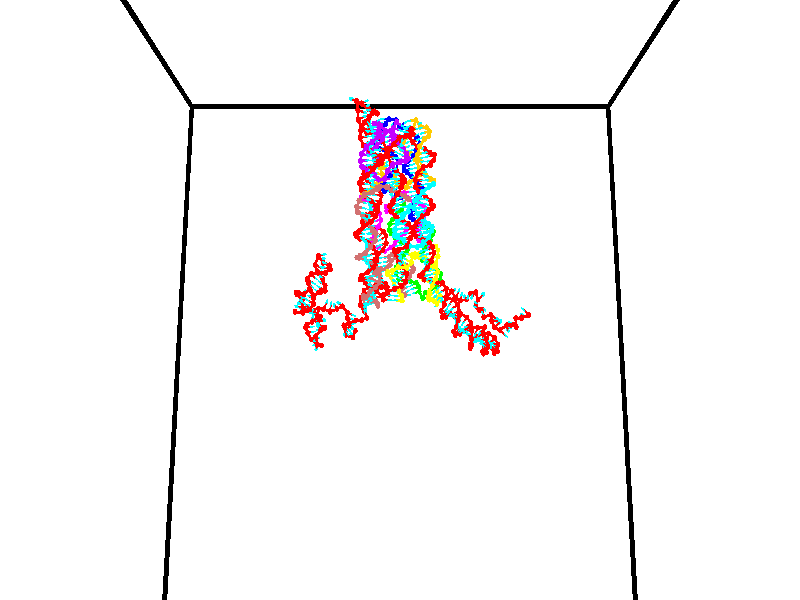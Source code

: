 // switches for output
#declare DRAW_BASES = 1; // possible values are 0, 1; only relevant for DNA ribbons
#declare DRAW_BASES_TYPE = 3; // possible values are 1, 2, 3; only relevant for DNA ribbons
#declare DRAW_FOG = 0; // set to 1 to enable fog

#include "colors.inc"

#include "transforms.inc"
background { rgb <1, 1, 1>}

#default {
   normal{
       ripples 0.25
       frequency 0.20
       turbulence 0.2
       lambda 5
   }
	finish {
		phong 0.1
		phong_size 40.
	}
}

// original window dimensions: 1024x640


// camera settings

camera {
	sky <0, 0.179814, -0.983701>
	up <0, 0.179814, -0.983701>
	right 1.6 * <1, 0, 0>
	location <35, 94.9851, 44.8844>
	look_at <35, 29.7336, 32.9568>
	direction <0, -65.2515, -11.9276>
	angle 67.0682
}


# declare cpy_camera_pos = <35, 94.9851, 44.8844>;
# if (DRAW_FOG = 1)
fog {
	fog_type 2
	up vnormalize(cpy_camera_pos)
	color rgbt<1,1,1,0.3>
	distance 1e-5
	fog_alt 3e-3
	fog_offset 56
}
# end


// LIGHTS

# declare lum = 6;
global_settings {
	ambient_light rgb lum * <0.05, 0.05, 0.05>
	max_trace_level 15
}# declare cpy_direct_light_amount = 0.25;
light_source
{	1000 * <-1, -1.16352, -0.803886>,
	rgb lum * cpy_direct_light_amount
	parallel
}

light_source
{	1000 * <1, 1.16352, 0.803886>,
	rgb lum * cpy_direct_light_amount
	parallel
}

// strand 0

// nucleotide -1

// particle -1
sphere {
	<24.496992, 35.364758, 34.982338> 0.250000
	pigment { color rgbt <1,0,0,0> }
	no_shadow
}
cylinder {
	<24.547012, 34.971333, 34.930229>,  <24.577024, 34.735279, 34.898964>, 0.100000
	pigment { color rgbt <1,0,0,0> }
	no_shadow
}
cylinder {
	<24.547012, 34.971333, 34.930229>,  <24.496992, 35.364758, 34.982338>, 0.100000
	pigment { color rgbt <1,0,0,0> }
	no_shadow
}

// particle -1
sphere {
	<24.547012, 34.971333, 34.930229> 0.100000
	pigment { color rgbt <1,0,0,0> }
	no_shadow
}
sphere {
	0, 1
	scale<0.080000,0.200000,0.300000>
	matrix <0.788612, 0.178209, -0.588500,
		0.602041, -0.029139, 0.797934,
		0.125051, -0.983561, -0.130268,
		24.584528, 34.676266, 34.891148>
	pigment { color rgbt <0,1,1,0> }
	no_shadow
}
cylinder {
	<25.257746, 35.270809, 35.060802>,  <24.496992, 35.364758, 34.982338>, 0.130000
	pigment { color rgbt <1,0,0,0> }
	no_shadow
}

// nucleotide -1

// particle -1
sphere {
	<25.257746, 35.270809, 35.060802> 0.250000
	pigment { color rgbt <1,0,0,0> }
	no_shadow
}
cylinder {
	<25.078812, 34.974747, 34.859982>,  <24.971451, 34.797108, 34.739487>, 0.100000
	pigment { color rgbt <1,0,0,0> }
	no_shadow
}
cylinder {
	<25.078812, 34.974747, 34.859982>,  <25.257746, 35.270809, 35.060802>, 0.100000
	pigment { color rgbt <1,0,0,0> }
	no_shadow
}

// particle -1
sphere {
	<25.078812, 34.974747, 34.859982> 0.100000
	pigment { color rgbt <1,0,0,0> }
	no_shadow
}
sphere {
	0, 1
	scale<0.080000,0.200000,0.300000>
	matrix <0.789372, -0.062842, -0.610690,
		0.420456, -0.669492, 0.612370,
		-0.447334, -0.740156, -0.502056,
		24.944611, 34.752701, 34.709366>
	pigment { color rgbt <0,1,1,0> }
	no_shadow
}
cylinder {
	<25.956835, 35.212963, 34.761909>,  <25.257746, 35.270809, 35.060802>, 0.130000
	pigment { color rgbt <1,0,0,0> }
	no_shadow
}

// nucleotide -1

// particle -1
sphere {
	<25.956835, 35.212963, 34.761909> 0.250000
	pigment { color rgbt <1,0,0,0> }
	no_shadow
}
cylinder {
	<25.676601, 35.110123, 34.495651>,  <25.508461, 35.048420, 34.335896>, 0.100000
	pigment { color rgbt <1,0,0,0> }
	no_shadow
}
cylinder {
	<25.676601, 35.110123, 34.495651>,  <25.956835, 35.212963, 34.761909>, 0.100000
	pigment { color rgbt <1,0,0,0> }
	no_shadow
}

// particle -1
sphere {
	<25.676601, 35.110123, 34.495651> 0.100000
	pigment { color rgbt <1,0,0,0> }
	no_shadow
}
sphere {
	0, 1
	scale<0.080000,0.200000,0.300000>
	matrix <0.566642, 0.366530, -0.737952,
		0.433705, -0.894179, -0.111102,
		-0.700583, -0.257099, -0.665645,
		25.466427, 35.032993, 34.295959>
	pigment { color rgbt <0,1,1,0> }
	no_shadow
}
cylinder {
	<26.279554, 34.923309, 34.268078>,  <25.956835, 35.212963, 34.761909>, 0.130000
	pigment { color rgbt <1,0,0,0> }
	no_shadow
}

// nucleotide -1

// particle -1
sphere {
	<26.279554, 34.923309, 34.268078> 0.250000
	pigment { color rgbt <1,0,0,0> }
	no_shadow
}
cylinder {
	<25.935577, 35.018143, 34.087284>,  <25.729191, 35.075043, 33.978806>, 0.100000
	pigment { color rgbt <1,0,0,0> }
	no_shadow
}
cylinder {
	<25.935577, 35.018143, 34.087284>,  <26.279554, 34.923309, 34.268078>, 0.100000
	pigment { color rgbt <1,0,0,0> }
	no_shadow
}

// particle -1
sphere {
	<25.935577, 35.018143, 34.087284> 0.100000
	pigment { color rgbt <1,0,0,0> }
	no_shadow
}
sphere {
	0, 1
	scale<0.080000,0.200000,0.300000>
	matrix <0.508195, 0.315641, -0.801316,
		-0.047310, -0.918783, -0.391916,
		-0.859942, 0.237080, -0.451988,
		25.677595, 35.089268, 33.951687>
	pigment { color rgbt <0,1,1,0> }
	no_shadow
}
cylinder {
	<26.182022, 34.550617, 33.674057>,  <26.279554, 34.923309, 34.268078>, 0.130000
	pigment { color rgbt <1,0,0,0> }
	no_shadow
}

// nucleotide -1

// particle -1
sphere {
	<26.182022, 34.550617, 33.674057> 0.250000
	pigment { color rgbt <1,0,0,0> }
	no_shadow
}
cylinder {
	<25.979176, 34.893368, 33.636978>,  <25.857468, 35.099018, 33.614731>, 0.100000
	pigment { color rgbt <1,0,0,0> }
	no_shadow
}
cylinder {
	<25.979176, 34.893368, 33.636978>,  <26.182022, 34.550617, 33.674057>, 0.100000
	pigment { color rgbt <1,0,0,0> }
	no_shadow
}

// particle -1
sphere {
	<25.979176, 34.893368, 33.636978> 0.100000
	pigment { color rgbt <1,0,0,0> }
	no_shadow
}
sphere {
	0, 1
	scale<0.080000,0.200000,0.300000>
	matrix <0.437142, 0.163028, -0.884493,
		-0.742793, -0.489060, -0.457252,
		-0.507115, 0.856880, -0.092693,
		25.827042, 35.150433, 33.609169>
	pigment { color rgbt <0,1,1,0> }
	no_shadow
}
cylinder {
	<25.828756, 34.547085, 32.957806>,  <26.182022, 34.550617, 33.674057>, 0.130000
	pigment { color rgbt <1,0,0,0> }
	no_shadow
}

// nucleotide -1

// particle -1
sphere {
	<25.828756, 34.547085, 32.957806> 0.250000
	pigment { color rgbt <1,0,0,0> }
	no_shadow
}
cylinder {
	<25.912949, 34.914215, 33.092438>,  <25.963463, 35.134495, 33.173218>, 0.100000
	pigment { color rgbt <1,0,0,0> }
	no_shadow
}
cylinder {
	<25.912949, 34.914215, 33.092438>,  <25.828756, 34.547085, 32.957806>, 0.100000
	pigment { color rgbt <1,0,0,0> }
	no_shadow
}

// particle -1
sphere {
	<25.912949, 34.914215, 33.092438> 0.100000
	pigment { color rgbt <1,0,0,0> }
	no_shadow
}
sphere {
	0, 1
	scale<0.080000,0.200000,0.300000>
	matrix <0.345254, 0.252319, -0.903955,
		-0.914603, 0.306470, -0.263777,
		0.210479, 0.917830, 0.336581,
		25.976093, 35.189564, 33.193413>
	pigment { color rgbt <0,1,1,0> }
	no_shadow
}
cylinder {
	<25.669287, 35.007149, 32.470150>,  <25.828756, 34.547085, 32.957806>, 0.130000
	pigment { color rgbt <1,0,0,0> }
	no_shadow
}

// nucleotide -1

// particle -1
sphere {
	<25.669287, 35.007149, 32.470150> 0.250000
	pigment { color rgbt <1,0,0,0> }
	no_shadow
}
cylinder {
	<25.932957, 35.207619, 32.694405>,  <26.091158, 35.327900, 32.828957>, 0.100000
	pigment { color rgbt <1,0,0,0> }
	no_shadow
}
cylinder {
	<25.932957, 35.207619, 32.694405>,  <25.669287, 35.007149, 32.470150>, 0.100000
	pigment { color rgbt <1,0,0,0> }
	no_shadow
}

// particle -1
sphere {
	<25.932957, 35.207619, 32.694405> 0.100000
	pigment { color rgbt <1,0,0,0> }
	no_shadow
}
sphere {
	0, 1
	scale<0.080000,0.200000,0.300000>
	matrix <0.466554, 0.312130, -0.827588,
		-0.589760, 0.807090, -0.028079,
		0.659174, 0.501179, 0.560634,
		26.130709, 35.357971, 32.862595>
	pigment { color rgbt <0,1,1,0> }
	no_shadow
}
cylinder {
	<25.667732, 35.660839, 32.278431>,  <25.669287, 35.007149, 32.470150>, 0.130000
	pigment { color rgbt <1,0,0,0> }
	no_shadow
}

// nucleotide -1

// particle -1
sphere {
	<25.667732, 35.660839, 32.278431> 0.250000
	pigment { color rgbt <1,0,0,0> }
	no_shadow
}
cylinder {
	<26.024981, 35.595703, 32.446152>,  <26.239330, 35.556622, 32.546783>, 0.100000
	pigment { color rgbt <1,0,0,0> }
	no_shadow
}
cylinder {
	<26.024981, 35.595703, 32.446152>,  <25.667732, 35.660839, 32.278431>, 0.100000
	pigment { color rgbt <1,0,0,0> }
	no_shadow
}

// particle -1
sphere {
	<26.024981, 35.595703, 32.446152> 0.100000
	pigment { color rgbt <1,0,0,0> }
	no_shadow
}
sphere {
	0, 1
	scale<0.080000,0.200000,0.300000>
	matrix <0.446403, 0.206245, -0.870740,
		0.055311, 0.964856, 0.256894,
		0.893121, -0.162839, 0.419306,
		26.292917, 35.546852, 32.571945>
	pigment { color rgbt <0,1,1,0> }
	no_shadow
}
cylinder {
	<26.170397, 36.182117, 31.953726>,  <25.667732, 35.660839, 32.278431>, 0.130000
	pigment { color rgbt <1,0,0,0> }
	no_shadow
}

// nucleotide -1

// particle -1
sphere {
	<26.170397, 36.182117, 31.953726> 0.250000
	pigment { color rgbt <1,0,0,0> }
	no_shadow
}
cylinder {
	<26.383448, 35.873337, 32.092522>,  <26.511278, 35.688068, 32.175800>, 0.100000
	pigment { color rgbt <1,0,0,0> }
	no_shadow
}
cylinder {
	<26.383448, 35.873337, 32.092522>,  <26.170397, 36.182117, 31.953726>, 0.100000
	pigment { color rgbt <1,0,0,0> }
	no_shadow
}

// particle -1
sphere {
	<26.383448, 35.873337, 32.092522> 0.100000
	pigment { color rgbt <1,0,0,0> }
	no_shadow
}
sphere {
	0, 1
	scale<0.080000,0.200000,0.300000>
	matrix <0.609060, 0.064925, -0.790462,
		0.587668, 0.632360, 0.504745,
		0.532627, -0.771949, 0.346991,
		26.543236, 35.641750, 32.196617>
	pigment { color rgbt <0,1,1,0> }
	no_shadow
}
cylinder {
	<26.855761, 36.405811, 31.906828>,  <26.170397, 36.182117, 31.953726>, 0.130000
	pigment { color rgbt <1,0,0,0> }
	no_shadow
}

// nucleotide -1

// particle -1
sphere {
	<26.855761, 36.405811, 31.906828> 0.250000
	pigment { color rgbt <1,0,0,0> }
	no_shadow
}
cylinder {
	<26.862722, 36.005871, 31.906763>,  <26.866899, 35.765907, 31.906725>, 0.100000
	pigment { color rgbt <1,0,0,0> }
	no_shadow
}
cylinder {
	<26.862722, 36.005871, 31.906763>,  <26.855761, 36.405811, 31.906828>, 0.100000
	pigment { color rgbt <1,0,0,0> }
	no_shadow
}

// particle -1
sphere {
	<26.862722, 36.005871, 31.906763> 0.100000
	pigment { color rgbt <1,0,0,0> }
	no_shadow
}
sphere {
	0, 1
	scale<0.080000,0.200000,0.300000>
	matrix <0.590955, 0.010417, -0.806637,
		0.806517, 0.013947, 0.591047,
		0.017407, -0.999848, -0.000160,
		26.867945, 35.705917, 31.906715>
	pigment { color rgbt <0,1,1,0> }
	no_shadow
}
cylinder {
	<27.573643, 36.174946, 31.848793>,  <26.855761, 36.405811, 31.906828>, 0.130000
	pigment { color rgbt <1,0,0,0> }
	no_shadow
}

// nucleotide -1

// particle -1
sphere {
	<27.573643, 36.174946, 31.848793> 0.250000
	pigment { color rgbt <1,0,0,0> }
	no_shadow
}
cylinder {
	<27.350691, 35.863907, 31.732405>,  <27.216921, 35.677284, 31.662571>, 0.100000
	pigment { color rgbt <1,0,0,0> }
	no_shadow
}
cylinder {
	<27.350691, 35.863907, 31.732405>,  <27.573643, 36.174946, 31.848793>, 0.100000
	pigment { color rgbt <1,0,0,0> }
	no_shadow
}

// particle -1
sphere {
	<27.350691, 35.863907, 31.732405> 0.100000
	pigment { color rgbt <1,0,0,0> }
	no_shadow
}
sphere {
	0, 1
	scale<0.080000,0.200000,0.300000>
	matrix <0.517968, -0.051778, -0.853831,
		0.648875, -0.626621, 0.431632,
		-0.557378, -0.777602, -0.290973,
		27.183477, 35.630627, 31.645113>
	pigment { color rgbt <0,1,1,0> }
	no_shadow
}
cylinder {
	<27.976627, 35.673420, 31.419113>,  <27.573643, 36.174946, 31.848793>, 0.130000
	pigment { color rgbt <1,0,0,0> }
	no_shadow
}

// nucleotide -1

// particle -1
sphere {
	<27.976627, 35.673420, 31.419113> 0.250000
	pigment { color rgbt <1,0,0,0> }
	no_shadow
}
cylinder {
	<27.589254, 35.675144, 31.319416>,  <27.356831, 35.676178, 31.259598>, 0.100000
	pigment { color rgbt <1,0,0,0> }
	no_shadow
}
cylinder {
	<27.589254, 35.675144, 31.319416>,  <27.976627, 35.673420, 31.419113>, 0.100000
	pigment { color rgbt <1,0,0,0> }
	no_shadow
}

// particle -1
sphere {
	<27.589254, 35.675144, 31.319416> 0.100000
	pigment { color rgbt <1,0,0,0> }
	no_shadow
}
sphere {
	0, 1
	scale<0.080000,0.200000,0.300000>
	matrix <0.245216, -0.163313, -0.955614,
		-0.044821, -0.986565, 0.157101,
		-0.968432, 0.004308, -0.249241,
		27.298725, 35.676437, 31.244644>
	pigment { color rgbt <0,1,1,0> }
	no_shadow
}
cylinder {
	<27.820395, 35.096058, 30.945137>,  <27.976627, 35.673420, 31.419113>, 0.130000
	pigment { color rgbt <1,0,0,0> }
	no_shadow
}

// nucleotide -1

// particle -1
sphere {
	<27.820395, 35.096058, 30.945137> 0.250000
	pigment { color rgbt <1,0,0,0> }
	no_shadow
}
cylinder {
	<27.535006, 35.369270, 30.882627>,  <27.363771, 35.533199, 30.845121>, 0.100000
	pigment { color rgbt <1,0,0,0> }
	no_shadow
}
cylinder {
	<27.535006, 35.369270, 30.882627>,  <27.820395, 35.096058, 30.945137>, 0.100000
	pigment { color rgbt <1,0,0,0> }
	no_shadow
}

// particle -1
sphere {
	<27.535006, 35.369270, 30.882627> 0.100000
	pigment { color rgbt <1,0,0,0> }
	no_shadow
}
sphere {
	0, 1
	scale<0.080000,0.200000,0.300000>
	matrix <0.171482, -0.046037, -0.984111,
		-0.679375, -0.728935, -0.084282,
		-0.713473, 0.683033, -0.156276,
		27.320963, 35.574181, 30.835745>
	pigment { color rgbt <0,1,1,0> }
	no_shadow
}
cylinder {
	<27.138977, 34.846451, 30.660732>,  <27.820395, 35.096058, 30.945137>, 0.130000
	pigment { color rgbt <1,0,0,0> }
	no_shadow
}

// nucleotide -1

// particle -1
sphere {
	<27.138977, 34.846451, 30.660732> 0.250000
	pigment { color rgbt <1,0,0,0> }
	no_shadow
}
cylinder {
	<27.215113, 35.222538, 30.547762>,  <27.260794, 35.448189, 30.479980>, 0.100000
	pigment { color rgbt <1,0,0,0> }
	no_shadow
}
cylinder {
	<27.215113, 35.222538, 30.547762>,  <27.138977, 34.846451, 30.660732>, 0.100000
	pigment { color rgbt <1,0,0,0> }
	no_shadow
}

// particle -1
sphere {
	<27.215113, 35.222538, 30.547762> 0.100000
	pigment { color rgbt <1,0,0,0> }
	no_shadow
}
sphere {
	0, 1
	scale<0.080000,0.200000,0.300000>
	matrix <-0.062995, -0.275393, -0.959266,
		-0.979695, 0.200378, 0.006811,
		0.190340, 0.940217, -0.282424,
		27.272215, 35.504604, 30.463036>
	pigment { color rgbt <0,1,1,0> }
	no_shadow
}
cylinder {
	<26.671740, 35.087582, 30.128012>,  <27.138977, 34.846451, 30.660732>, 0.130000
	pigment { color rgbt <1,0,0,0> }
	no_shadow
}

// nucleotide -1

// particle -1
sphere {
	<26.671740, 35.087582, 30.128012> 0.250000
	pigment { color rgbt <1,0,0,0> }
	no_shadow
}
cylinder {
	<27.023266, 35.276890, 30.103685>,  <27.234182, 35.390476, 30.089088>, 0.100000
	pigment { color rgbt <1,0,0,0> }
	no_shadow
}
cylinder {
	<27.023266, 35.276890, 30.103685>,  <26.671740, 35.087582, 30.128012>, 0.100000
	pigment { color rgbt <1,0,0,0> }
	no_shadow
}

// particle -1
sphere {
	<27.023266, 35.276890, 30.103685> 0.100000
	pigment { color rgbt <1,0,0,0> }
	no_shadow
}
sphere {
	0, 1
	scale<0.080000,0.200000,0.300000>
	matrix <0.013984, -0.152948, -0.988135,
		-0.476957, 0.867538, -0.141031,
		0.878815, 0.473270, -0.060818,
		27.286911, 35.418869, 30.085440>
	pigment { color rgbt <0,1,1,0> }
	no_shadow
}
cylinder {
	<26.368891, 35.055855, 30.888103>,  <26.671740, 35.087582, 30.128012>, 0.130000
	pigment { color rgbt <1,0,0,0> }
	no_shadow
}

// nucleotide -1

// particle -1
sphere {
	<26.368891, 35.055855, 30.888103> 0.250000
	pigment { color rgbt <1,0,0,0> }
	no_shadow
}
cylinder {
	<26.736282, 35.086792, 31.043236>,  <26.956717, 35.105354, 31.136316>, 0.100000
	pigment { color rgbt <1,0,0,0> }
	no_shadow
}
cylinder {
	<26.736282, 35.086792, 31.043236>,  <26.368891, 35.055855, 30.888103>, 0.100000
	pigment { color rgbt <1,0,0,0> }
	no_shadow
}

// particle -1
sphere {
	<26.736282, 35.086792, 31.043236> 0.100000
	pigment { color rgbt <1,0,0,0> }
	no_shadow
}
sphere {
	0, 1
	scale<0.080000,0.200000,0.300000>
	matrix <-0.389818, 0.011859, 0.920816,
		0.066622, -0.996934, 0.041043,
		0.918479, 0.077345, 0.387832,
		27.011826, 35.109993, 31.159586>
	pigment { color rgbt <0,1,1,0> }
	no_shadow
}
cylinder {
	<26.539461, 34.586281, 31.405710>,  <26.368891, 35.055855, 30.888103>, 0.130000
	pigment { color rgbt <1,0,0,0> }
	no_shadow
}

// nucleotide -1

// particle -1
sphere {
	<26.539461, 34.586281, 31.405710> 0.250000
	pigment { color rgbt <1,0,0,0> }
	no_shadow
}
cylinder {
	<26.768377, 34.906990, 31.474583>,  <26.905727, 35.099415, 31.515907>, 0.100000
	pigment { color rgbt <1,0,0,0> }
	no_shadow
}
cylinder {
	<26.768377, 34.906990, 31.474583>,  <26.539461, 34.586281, 31.405710>, 0.100000
	pigment { color rgbt <1,0,0,0> }
	no_shadow
}

// particle -1
sphere {
	<26.768377, 34.906990, 31.474583> 0.100000
	pigment { color rgbt <1,0,0,0> }
	no_shadow
}
sphere {
	0, 1
	scale<0.080000,0.200000,0.300000>
	matrix <-0.331976, 0.034522, 0.942656,
		0.749849, -0.596635, 0.285925,
		0.572292, 0.801770, 0.172182,
		26.940065, 35.147522, 31.526237>
	pigment { color rgbt <0,1,1,0> }
	no_shadow
}
cylinder {
	<27.072405, 34.406513, 31.992102>,  <26.539461, 34.586281, 31.405710>, 0.130000
	pigment { color rgbt <1,0,0,0> }
	no_shadow
}

// nucleotide -1

// particle -1
sphere {
	<27.072405, 34.406513, 31.992102> 0.250000
	pigment { color rgbt <1,0,0,0> }
	no_shadow
}
cylinder {
	<26.999344, 34.799679, 31.982908>,  <26.955507, 35.035576, 31.977392>, 0.100000
	pigment { color rgbt <1,0,0,0> }
	no_shadow
}
cylinder {
	<26.999344, 34.799679, 31.982908>,  <27.072405, 34.406513, 31.992102>, 0.100000
	pigment { color rgbt <1,0,0,0> }
	no_shadow
}

// particle -1
sphere {
	<26.999344, 34.799679, 31.982908> 0.100000
	pigment { color rgbt <1,0,0,0> }
	no_shadow
}
sphere {
	0, 1
	scale<0.080000,0.200000,0.300000>
	matrix <-0.233445, -0.020649, 0.972151,
		0.955062, 0.182929, 0.233227,
		-0.182650, 0.982910, -0.022983,
		26.944550, 35.094551, 31.976013>
	pigment { color rgbt <0,1,1,0> }
	no_shadow
}
cylinder {
	<27.366882, 34.708073, 32.614704>,  <27.072405, 34.406513, 31.992102>, 0.130000
	pigment { color rgbt <1,0,0,0> }
	no_shadow
}

// nucleotide -1

// particle -1
sphere {
	<27.366882, 34.708073, 32.614704> 0.250000
	pigment { color rgbt <1,0,0,0> }
	no_shadow
}
cylinder {
	<27.105083, 34.990135, 32.505608>,  <26.948004, 35.159374, 32.440151>, 0.100000
	pigment { color rgbt <1,0,0,0> }
	no_shadow
}
cylinder {
	<27.105083, 34.990135, 32.505608>,  <27.366882, 34.708073, 32.614704>, 0.100000
	pigment { color rgbt <1,0,0,0> }
	no_shadow
}

// particle -1
sphere {
	<27.105083, 34.990135, 32.505608> 0.100000
	pigment { color rgbt <1,0,0,0> }
	no_shadow
}
sphere {
	0, 1
	scale<0.080000,0.200000,0.300000>
	matrix <-0.279613, 0.109406, 0.953859,
		0.702460, 0.700560, 0.125565,
		-0.654498, 0.705157, -0.272739,
		26.908733, 35.201683, 32.423786>
	pigment { color rgbt <0,1,1,0> }
	no_shadow
}
cylinder {
	<27.437393, 35.188911, 33.171844>,  <27.366882, 34.708073, 32.614704>, 0.130000
	pigment { color rgbt <1,0,0,0> }
	no_shadow
}

// nucleotide -1

// particle -1
sphere {
	<27.437393, 35.188911, 33.171844> 0.250000
	pigment { color rgbt <1,0,0,0> }
	no_shadow
}
cylinder {
	<27.088999, 35.272137, 32.993813>,  <26.879963, 35.322071, 32.886993>, 0.100000
	pigment { color rgbt <1,0,0,0> }
	no_shadow
}
cylinder {
	<27.088999, 35.272137, 32.993813>,  <27.437393, 35.188911, 33.171844>, 0.100000
	pigment { color rgbt <1,0,0,0> }
	no_shadow
}

// particle -1
sphere {
	<27.088999, 35.272137, 32.993813> 0.100000
	pigment { color rgbt <1,0,0,0> }
	no_shadow
}
sphere {
	0, 1
	scale<0.080000,0.200000,0.300000>
	matrix <-0.452952, 0.010867, 0.891469,
		0.190317, 0.978055, 0.084777,
		-0.870985, 0.208061, -0.445080,
		26.827703, 35.334557, 32.860287>
	pigment { color rgbt <0,1,1,0> }
	no_shadow
}
cylinder {
	<27.048576, 35.847221, 33.426376>,  <27.437393, 35.188911, 33.171844>, 0.130000
	pigment { color rgbt <1,0,0,0> }
	no_shadow
}

// nucleotide -1

// particle -1
sphere {
	<27.048576, 35.847221, 33.426376> 0.250000
	pigment { color rgbt <1,0,0,0> }
	no_shadow
}
cylinder {
	<26.783785, 35.576118, 33.298363>,  <26.624910, 35.413456, 33.221554>, 0.100000
	pigment { color rgbt <1,0,0,0> }
	no_shadow
}
cylinder {
	<26.783785, 35.576118, 33.298363>,  <27.048576, 35.847221, 33.426376>, 0.100000
	pigment { color rgbt <1,0,0,0> }
	no_shadow
}

// particle -1
sphere {
	<26.783785, 35.576118, 33.298363> 0.100000
	pigment { color rgbt <1,0,0,0> }
	no_shadow
}
sphere {
	0, 1
	scale<0.080000,0.200000,0.300000>
	matrix <-0.521047, 0.109191, 0.846514,
		-0.538789, 0.727129, -0.425428,
		-0.661978, -0.677761, -0.320038,
		26.585192, 35.372791, 33.202351>
	pigment { color rgbt <0,1,1,0> }
	no_shadow
}
cylinder {
	<26.374792, 35.997948, 33.708282>,  <27.048576, 35.847221, 33.426376>, 0.130000
	pigment { color rgbt <1,0,0,0> }
	no_shadow
}

// nucleotide -1

// particle -1
sphere {
	<26.374792, 35.997948, 33.708282> 0.250000
	pigment { color rgbt <1,0,0,0> }
	no_shadow
}
cylinder {
	<26.347708, 35.604237, 33.643036>,  <26.331457, 35.368008, 33.603886>, 0.100000
	pigment { color rgbt <1,0,0,0> }
	no_shadow
}
cylinder {
	<26.347708, 35.604237, 33.643036>,  <26.374792, 35.997948, 33.708282>, 0.100000
	pigment { color rgbt <1,0,0,0> }
	no_shadow
}

// particle -1
sphere {
	<26.347708, 35.604237, 33.643036> 0.100000
	pigment { color rgbt <1,0,0,0> }
	no_shadow
}
sphere {
	0, 1
	scale<0.080000,0.200000,0.300000>
	matrix <-0.403697, -0.122485, 0.906657,
		-0.912384, 0.127242, -0.389057,
		-0.067711, -0.984280, -0.163121,
		26.327394, 35.308952, 33.594101>
	pigment { color rgbt <0,1,1,0> }
	no_shadow
}
cylinder {
	<26.068916, 36.568020, 33.263847>,  <26.374792, 35.997948, 33.708282>, 0.130000
	pigment { color rgbt <1,0,0,0> }
	no_shadow
}

// nucleotide -1

// particle -1
sphere {
	<26.068916, 36.568020, 33.263847> 0.250000
	pigment { color rgbt <1,0,0,0> }
	no_shadow
}
cylinder {
	<26.013741, 36.174423, 33.218716>,  <25.980635, 35.938267, 33.191639>, 0.100000
	pigment { color rgbt <1,0,0,0> }
	no_shadow
}
cylinder {
	<26.013741, 36.174423, 33.218716>,  <26.068916, 36.568020, 33.263847>, 0.100000
	pigment { color rgbt <1,0,0,0> }
	no_shadow
}

// particle -1
sphere {
	<26.013741, 36.174423, 33.218716> 0.100000
	pigment { color rgbt <1,0,0,0> }
	no_shadow
}
sphere {
	0, 1
	scale<0.080000,0.200000,0.300000>
	matrix <-0.925463, 0.087470, 0.368602,
		-0.352833, 0.155263, -0.922715,
		-0.137940, -0.983993, -0.112827,
		25.972359, 35.879227, 33.184868>
	pigment { color rgbt <0,1,1,0> }
	no_shadow
}
cylinder {
	<25.489147, 36.381454, 33.698261>,  <26.068916, 36.568020, 33.263847>, 0.130000
	pigment { color rgbt <1,0,0,0> }
	no_shadow
}

// nucleotide -1

// particle -1
sphere {
	<25.489147, 36.381454, 33.698261> 0.250000
	pigment { color rgbt <1,0,0,0> }
	no_shadow
}
cylinder {
	<25.557686, 36.041607, 33.498749>,  <25.598808, 35.837696, 33.379040>, 0.100000
	pigment { color rgbt <1,0,0,0> }
	no_shadow
}
cylinder {
	<25.557686, 36.041607, 33.498749>,  <25.489147, 36.381454, 33.698261>, 0.100000
	pigment { color rgbt <1,0,0,0> }
	no_shadow
}

// particle -1
sphere {
	<25.557686, 36.041607, 33.498749> 0.100000
	pigment { color rgbt <1,0,0,0> }
	no_shadow
}
sphere {
	0, 1
	scale<0.080000,0.200000,0.300000>
	matrix <-0.639971, -0.480898, 0.599311,
		-0.749051, 0.216518, -0.626133,
		0.171344, -0.849622, -0.498782,
		25.609089, 35.786720, 33.349113>
	pigment { color rgbt <0,1,1,0> }
	no_shadow
}
cylinder {
	<24.905117, 36.092617, 33.527519>,  <25.489147, 36.381454, 33.698261>, 0.130000
	pigment { color rgbt <1,0,0,0> }
	no_shadow
}

// nucleotide -1

// particle -1
sphere {
	<24.905117, 36.092617, 33.527519> 0.250000
	pigment { color rgbt <1,0,0,0> }
	no_shadow
}
cylinder {
	<25.179380, 35.801640, 33.538094>,  <25.343939, 35.627052, 33.544437>, 0.100000
	pigment { color rgbt <1,0,0,0> }
	no_shadow
}
cylinder {
	<25.179380, 35.801640, 33.538094>,  <24.905117, 36.092617, 33.527519>, 0.100000
	pigment { color rgbt <1,0,0,0> }
	no_shadow
}

// particle -1
sphere {
	<25.179380, 35.801640, 33.538094> 0.100000
	pigment { color rgbt <1,0,0,0> }
	no_shadow
}
sphere {
	0, 1
	scale<0.080000,0.200000,0.300000>
	matrix <-0.649914, -0.595417, 0.472324,
		-0.327852, -0.341031, -0.881029,
		0.685657, -0.727445, 0.026432,
		25.385077, 35.583405, 33.546024>
	pigment { color rgbt <0,1,1,0> }
	no_shadow
}
cylinder {
	<24.551208, 35.435444, 33.387074>,  <24.905117, 36.092617, 33.527519>, 0.130000
	pigment { color rgbt <1,0,0,0> }
	no_shadow
}

// nucleotide -1

// particle -1
sphere {
	<24.551208, 35.435444, 33.387074> 0.250000
	pigment { color rgbt <1,0,0,0> }
	no_shadow
}
cylinder {
	<24.896383, 35.334560, 33.562222>,  <25.103487, 35.274029, 33.667313>, 0.100000
	pigment { color rgbt <1,0,0,0> }
	no_shadow
}
cylinder {
	<24.896383, 35.334560, 33.562222>,  <24.551208, 35.435444, 33.387074>, 0.100000
	pigment { color rgbt <1,0,0,0> }
	no_shadow
}

// particle -1
sphere {
	<24.896383, 35.334560, 33.562222> 0.100000
	pigment { color rgbt <1,0,0,0> }
	no_shadow
}
sphere {
	0, 1
	scale<0.080000,0.200000,0.300000>
	matrix <-0.497943, -0.571897, 0.651909,
		0.085999, -0.780591, -0.619097,
		0.862935, -0.252211, 0.437873,
		25.155264, 35.258896, 33.693584>
	pigment { color rgbt <0,1,1,0> }
	no_shadow
}
cylinder {
	<24.554686, 34.750526, 33.402756>,  <24.551208, 35.435444, 33.387074>, 0.130000
	pigment { color rgbt <1,0,0,0> }
	no_shadow
}

// nucleotide -1

// particle -1
sphere {
	<24.554686, 34.750526, 33.402756> 0.250000
	pigment { color rgbt <1,0,0,0> }
	no_shadow
}
cylinder {
	<24.793570, 34.872021, 33.699696>,  <24.936899, 34.944916, 33.877861>, 0.100000
	pigment { color rgbt <1,0,0,0> }
	no_shadow
}
cylinder {
	<24.793570, 34.872021, 33.699696>,  <24.554686, 34.750526, 33.402756>, 0.100000
	pigment { color rgbt <1,0,0,0> }
	no_shadow
}

// particle -1
sphere {
	<24.793570, 34.872021, 33.699696> 0.100000
	pigment { color rgbt <1,0,0,0> }
	no_shadow
}
sphere {
	0, 1
	scale<0.080000,0.200000,0.300000>
	matrix <-0.383338, -0.704901, 0.596797,
		0.704553, -0.640984, -0.304540,
		0.597208, 0.303733, 0.742353,
		24.972733, 34.963142, 33.922401>
	pigment { color rgbt <0,1,1,0> }
	no_shadow
}
cylinder {
	<25.001329, 34.160599, 33.711269>,  <24.554686, 34.750526, 33.402756>, 0.130000
	pigment { color rgbt <1,0,0,0> }
	no_shadow
}

// nucleotide -1

// particle -1
sphere {
	<25.001329, 34.160599, 33.711269> 0.250000
	pigment { color rgbt <1,0,0,0> }
	no_shadow
}
cylinder {
	<24.864748, 34.454716, 33.945450>,  <24.782799, 34.631187, 34.085957>, 0.100000
	pigment { color rgbt <1,0,0,0> }
	no_shadow
}
cylinder {
	<24.864748, 34.454716, 33.945450>,  <25.001329, 34.160599, 33.711269>, 0.100000
	pigment { color rgbt <1,0,0,0> }
	no_shadow
}

// particle -1
sphere {
	<24.864748, 34.454716, 33.945450> 0.100000
	pigment { color rgbt <1,0,0,0> }
	no_shadow
}
sphere {
	0, 1
	scale<0.080000,0.200000,0.300000>
	matrix <-0.587993, -0.653055, 0.477266,
		0.733262, -0.181275, 0.655337,
		-0.341455, 0.735295, 0.585449,
		24.762312, 34.675304, 34.121086>
	pigment { color rgbt <0,1,1,0> }
	no_shadow
}
cylinder {
	<25.015350, 33.987709, 34.444061>,  <25.001329, 34.160599, 33.711269>, 0.130000
	pigment { color rgbt <1,0,0,0> }
	no_shadow
}

// nucleotide -1

// particle -1
sphere {
	<25.015350, 33.987709, 34.444061> 0.250000
	pigment { color rgbt <1,0,0,0> }
	no_shadow
}
cylinder {
	<24.727297, 34.263798, 34.415756>,  <24.554464, 34.429451, 34.398773>, 0.100000
	pigment { color rgbt <1,0,0,0> }
	no_shadow
}
cylinder {
	<24.727297, 34.263798, 34.415756>,  <25.015350, 33.987709, 34.444061>, 0.100000
	pigment { color rgbt <1,0,0,0> }
	no_shadow
}

// particle -1
sphere {
	<24.727297, 34.263798, 34.415756> 0.100000
	pigment { color rgbt <1,0,0,0> }
	no_shadow
}
sphere {
	0, 1
	scale<0.080000,0.200000,0.300000>
	matrix <-0.579503, -0.542248, 0.608394,
		0.381557, 0.479128, 0.790475,
		-0.720132, 0.690219, -0.070758,
		24.511257, 34.470863, 34.394527>
	pigment { color rgbt <0,1,1,0> }
	no_shadow
}
cylinder {
	<24.831406, 33.247520, 34.473263>,  <25.015350, 33.987709, 34.444061>, 0.130000
	pigment { color rgbt <1,0,0,0> }
	no_shadow
}

// nucleotide -1

// particle -1
sphere {
	<24.831406, 33.247520, 34.473263> 0.250000
	pigment { color rgbt <1,0,0,0> }
	no_shadow
}
cylinder {
	<25.145573, 33.125450, 34.257862>,  <25.334074, 33.052208, 34.128620>, 0.100000
	pigment { color rgbt <1,0,0,0> }
	no_shadow
}
cylinder {
	<25.145573, 33.125450, 34.257862>,  <24.831406, 33.247520, 34.473263>, 0.100000
	pigment { color rgbt <1,0,0,0> }
	no_shadow
}

// particle -1
sphere {
	<25.145573, 33.125450, 34.257862> 0.100000
	pigment { color rgbt <1,0,0,0> }
	no_shadow
}
sphere {
	0, 1
	scale<0.080000,0.200000,0.300000>
	matrix <0.139233, -0.760599, 0.634116,
		-0.603101, -0.573024, -0.554899,
		0.785419, -0.305175, -0.538502,
		25.381199, 33.033897, 34.096310>
	pigment { color rgbt <0,1,1,0> }
	no_shadow
}
cylinder {
	<24.876204, 32.506771, 34.474232>,  <24.831406, 33.247520, 34.473263>, 0.130000
	pigment { color rgbt <1,0,0,0> }
	no_shadow
}

// nucleotide -1

// particle -1
sphere {
	<24.876204, 32.506771, 34.474232> 0.250000
	pigment { color rgbt <1,0,0,0> }
	no_shadow
}
cylinder {
	<25.252022, 32.619465, 34.396385>,  <25.477512, 32.687080, 34.349678>, 0.100000
	pigment { color rgbt <1,0,0,0> }
	no_shadow
}
cylinder {
	<25.252022, 32.619465, 34.396385>,  <24.876204, 32.506771, 34.474232>, 0.100000
	pigment { color rgbt <1,0,0,0> }
	no_shadow
}

// particle -1
sphere {
	<25.252022, 32.619465, 34.396385> 0.100000
	pigment { color rgbt <1,0,0,0> }
	no_shadow
}
sphere {
	0, 1
	scale<0.080000,0.200000,0.300000>
	matrix <0.340212, -0.703647, 0.623808,
		0.038808, -0.652308, -0.756960,
		0.939547, 0.281736, -0.194616,
		25.533886, 32.703987, 34.338001>
	pigment { color rgbt <0,1,1,0> }
	no_shadow
}
cylinder {
	<25.264494, 31.927347, 34.288448>,  <24.876204, 32.506771, 34.474232>, 0.130000
	pigment { color rgbt <1,0,0,0> }
	no_shadow
}

// nucleotide -1

// particle -1
sphere {
	<25.264494, 31.927347, 34.288448> 0.250000
	pigment { color rgbt <1,0,0,0> }
	no_shadow
}
cylinder {
	<25.483576, 32.222698, 34.445835>,  <25.615025, 32.399910, 34.540268>, 0.100000
	pigment { color rgbt <1,0,0,0> }
	no_shadow
}
cylinder {
	<25.483576, 32.222698, 34.445835>,  <25.264494, 31.927347, 34.288448>, 0.100000
	pigment { color rgbt <1,0,0,0> }
	no_shadow
}

// particle -1
sphere {
	<25.483576, 32.222698, 34.445835> 0.100000
	pigment { color rgbt <1,0,0,0> }
	no_shadow
}
sphere {
	0, 1
	scale<0.080000,0.200000,0.300000>
	matrix <0.335280, -0.624561, 0.705344,
		0.766555, -0.254399, -0.589639,
		0.547704, 0.738379, 0.393466,
		25.647886, 32.444214, 34.563873>
	pigment { color rgbt <0,1,1,0> }
	no_shadow
}
cylinder {
	<25.894438, 31.602264, 34.461964>,  <25.264494, 31.927347, 34.288448>, 0.130000
	pigment { color rgbt <1,0,0,0> }
	no_shadow
}

// nucleotide -1

// particle -1
sphere {
	<25.894438, 31.602264, 34.461964> 0.250000
	pigment { color rgbt <1,0,0,0> }
	no_shadow
}
cylinder {
	<25.886770, 31.946667, 34.665260>,  <25.882170, 32.153309, 34.787239>, 0.100000
	pigment { color rgbt <1,0,0,0> }
	no_shadow
}
cylinder {
	<25.886770, 31.946667, 34.665260>,  <25.894438, 31.602264, 34.461964>, 0.100000
	pigment { color rgbt <1,0,0,0> }
	no_shadow
}

// particle -1
sphere {
	<25.886770, 31.946667, 34.665260> 0.100000
	pigment { color rgbt <1,0,0,0> }
	no_shadow
}
sphere {
	0, 1
	scale<0.080000,0.200000,0.300000>
	matrix <0.325633, -0.475238, 0.817381,
		0.945302, 0.181165, -0.271262,
		-0.019167, 0.861004, 0.508237,
		25.881020, 32.204967, 34.817730>
	pigment { color rgbt <0,1,1,0> }
	no_shadow
}
cylinder {
	<26.544432, 31.575762, 34.823315>,  <25.894438, 31.602264, 34.461964>, 0.130000
	pigment { color rgbt <1,0,0,0> }
	no_shadow
}

// nucleotide -1

// particle -1
sphere {
	<26.544432, 31.575762, 34.823315> 0.250000
	pigment { color rgbt <1,0,0,0> }
	no_shadow
}
cylinder {
	<26.279119, 31.811049, 35.008381>,  <26.119932, 31.952221, 35.119423>, 0.100000
	pigment { color rgbt <1,0,0,0> }
	no_shadow
}
cylinder {
	<26.279119, 31.811049, 35.008381>,  <26.544432, 31.575762, 34.823315>, 0.100000
	pigment { color rgbt <1,0,0,0> }
	no_shadow
}

// particle -1
sphere {
	<26.279119, 31.811049, 35.008381> 0.100000
	pigment { color rgbt <1,0,0,0> }
	no_shadow
}
sphere {
	0, 1
	scale<0.080000,0.200000,0.300000>
	matrix <0.186291, -0.468999, 0.863328,
		0.724815, 0.658818, 0.201497,
		-0.663278, 0.588216, 0.462670,
		26.080135, 31.987513, 35.147182>
	pigment { color rgbt <0,1,1,0> }
	no_shadow
}
cylinder {
	<26.146276, 31.023983, 35.146576>,  <26.544432, 31.575762, 34.823315>, 0.130000
	pigment { color rgbt <1,0,0,0> }
	no_shadow
}

// nucleotide -1

// particle -1
sphere {
	<26.146276, 31.023983, 35.146576> 0.250000
	pigment { color rgbt <1,0,0,0> }
	no_shadow
}
cylinder {
	<26.538483, 31.077347, 35.088905>,  <26.773808, 31.109365, 35.054302>, 0.100000
	pigment { color rgbt <1,0,0,0> }
	no_shadow
}
cylinder {
	<26.538483, 31.077347, 35.088905>,  <26.146276, 31.023983, 35.146576>, 0.100000
	pigment { color rgbt <1,0,0,0> }
	no_shadow
}

// particle -1
sphere {
	<26.538483, 31.077347, 35.088905> 0.100000
	pigment { color rgbt <1,0,0,0> }
	no_shadow
}
sphere {
	0, 1
	scale<0.080000,0.200000,0.300000>
	matrix <0.014186, -0.780163, -0.625415,
		-0.195917, 0.611185, -0.766857,
		0.980518, 0.133409, -0.144177,
		26.832638, 31.117369, 35.045650>
	pigment { color rgbt <0,1,1,0> }
	no_shadow
}
cylinder {
	<26.661263, 31.159281, 35.730614>,  <26.146276, 31.023983, 35.146576>, 0.130000
	pigment { color rgbt <1,0,0,0> }
	no_shadow
}

// nucleotide -1

// particle -1
sphere {
	<26.661263, 31.159281, 35.730614> 0.250000
	pigment { color rgbt <1,0,0,0> }
	no_shadow
}
cylinder {
	<26.469973, 31.481443, 35.590546>,  <26.355198, 31.674742, 35.506504>, 0.100000
	pigment { color rgbt <1,0,0,0> }
	no_shadow
}
cylinder {
	<26.469973, 31.481443, 35.590546>,  <26.661263, 31.159281, 35.730614>, 0.100000
	pigment { color rgbt <1,0,0,0> }
	no_shadow
}

// particle -1
sphere {
	<26.469973, 31.481443, 35.590546> 0.100000
	pigment { color rgbt <1,0,0,0> }
	no_shadow
}
sphere {
	0, 1
	scale<0.080000,0.200000,0.300000>
	matrix <0.305279, 0.526304, 0.793605,
		0.823471, 0.272622, -0.497566,
		-0.478225, 0.805407, -0.350170,
		26.326506, 31.723066, 35.485493>
	pigment { color rgbt <0,1,1,0> }
	no_shadow
}
cylinder {
	<27.060619, 31.754866, 35.794186>,  <26.661263, 31.159281, 35.730614>, 0.130000
	pigment { color rgbt <1,0,0,0> }
	no_shadow
}

// nucleotide -1

// particle -1
sphere {
	<27.060619, 31.754866, 35.794186> 0.250000
	pigment { color rgbt <1,0,0,0> }
	no_shadow
}
cylinder {
	<26.691717, 31.905884, 35.760960>,  <26.470375, 31.996494, 35.741024>, 0.100000
	pigment { color rgbt <1,0,0,0> }
	no_shadow
}
cylinder {
	<26.691717, 31.905884, 35.760960>,  <27.060619, 31.754866, 35.794186>, 0.100000
	pigment { color rgbt <1,0,0,0> }
	no_shadow
}

// particle -1
sphere {
	<26.691717, 31.905884, 35.760960> 0.100000
	pigment { color rgbt <1,0,0,0> }
	no_shadow
}
sphere {
	0, 1
	scale<0.080000,0.200000,0.300000>
	matrix <0.106032, 0.453684, 0.884832,
		0.371750, 0.807236, -0.458446,
		-0.922258, 0.377546, -0.083064,
		26.415039, 32.019146, 35.736042>
	pigment { color rgbt <0,1,1,0> }
	no_shadow
}
cylinder {
	<27.153898, 32.491459, 35.956669>,  <27.060619, 31.754866, 35.794186>, 0.130000
	pigment { color rgbt <1,0,0,0> }
	no_shadow
}

// nucleotide -1

// particle -1
sphere {
	<27.153898, 32.491459, 35.956669> 0.250000
	pigment { color rgbt <1,0,0,0> }
	no_shadow
}
cylinder {
	<26.774729, 32.378815, 36.016186>,  <26.547228, 32.311230, 36.051895>, 0.100000
	pigment { color rgbt <1,0,0,0> }
	no_shadow
}
cylinder {
	<26.774729, 32.378815, 36.016186>,  <27.153898, 32.491459, 35.956669>, 0.100000
	pigment { color rgbt <1,0,0,0> }
	no_shadow
}

// particle -1
sphere {
	<26.774729, 32.378815, 36.016186> 0.100000
	pigment { color rgbt <1,0,0,0> }
	no_shadow
}
sphere {
	0, 1
	scale<0.080000,0.200000,0.300000>
	matrix <0.057265, 0.308855, 0.949384,
		-0.313312, 0.908462, -0.276644,
		-0.947922, -0.281611, 0.148790,
		26.490353, 32.294331, 36.060822>
	pigment { color rgbt <0,1,1,0> }
	no_shadow
}
cylinder {
	<26.795528, 33.031483, 36.219780>,  <27.153898, 32.491459, 35.956669>, 0.130000
	pigment { color rgbt <1,0,0,0> }
	no_shadow
}

// nucleotide -1

// particle -1
sphere {
	<26.795528, 33.031483, 36.219780> 0.250000
	pigment { color rgbt <1,0,0,0> }
	no_shadow
}
cylinder {
	<26.586649, 32.706505, 36.323505>,  <26.461321, 32.511517, 36.385742>, 0.100000
	pigment { color rgbt <1,0,0,0> }
	no_shadow
}
cylinder {
	<26.586649, 32.706505, 36.323505>,  <26.795528, 33.031483, 36.219780>, 0.100000
	pigment { color rgbt <1,0,0,0> }
	no_shadow
}

// particle -1
sphere {
	<26.586649, 32.706505, 36.323505> 0.100000
	pigment { color rgbt <1,0,0,0> }
	no_shadow
}
sphere {
	0, 1
	scale<0.080000,0.200000,0.300000>
	matrix <0.178272, 0.193356, 0.964797,
		-0.833983, 0.550044, 0.043866,
		-0.522198, -0.812444, 0.259313,
		26.429989, 32.462772, 36.401299>
	pigment { color rgbt <0,1,1,0> }
	no_shadow
}
cylinder {
	<26.311745, 33.159748, 36.735367>,  <26.795528, 33.031483, 36.219780>, 0.130000
	pigment { color rgbt <1,0,0,0> }
	no_shadow
}

// nucleotide -1

// particle -1
sphere {
	<26.311745, 33.159748, 36.735367> 0.250000
	pigment { color rgbt <1,0,0,0> }
	no_shadow
}
cylinder {
	<26.418955, 32.776894, 36.779289>,  <26.483282, 32.547180, 36.805641>, 0.100000
	pigment { color rgbt <1,0,0,0> }
	no_shadow
}
cylinder {
	<26.418955, 32.776894, 36.779289>,  <26.311745, 33.159748, 36.735367>, 0.100000
	pigment { color rgbt <1,0,0,0> }
	no_shadow
}

// particle -1
sphere {
	<26.418955, 32.776894, 36.779289> 0.100000
	pigment { color rgbt <1,0,0,0> }
	no_shadow
}
sphere {
	0, 1
	scale<0.080000,0.200000,0.300000>
	matrix <0.140833, 0.151676, 0.978346,
		-0.953062, -0.246759, 0.175449,
		0.268027, -0.957134, 0.109805,
		26.499363, 32.489754, 36.812229>
	pigment { color rgbt <0,1,1,0> }
	no_shadow
}
cylinder {
	<26.439322, 32.678165, 37.413860>,  <26.311745, 33.159748, 36.735367>, 0.130000
	pigment { color rgbt <1,0,0,0> }
	no_shadow
}

// nucleotide -1

// particle -1
sphere {
	<26.439322, 32.678165, 37.413860> 0.250000
	pigment { color rgbt <1,0,0,0> }
	no_shadow
}
cylinder {
	<26.322645, 32.337036, 37.587112>,  <26.252640, 32.132359, 37.691063>, 0.100000
	pigment { color rgbt <1,0,0,0> }
	no_shadow
}
cylinder {
	<26.322645, 32.337036, 37.587112>,  <26.439322, 32.678165, 37.413860>, 0.100000
	pigment { color rgbt <1,0,0,0> }
	no_shadow
}

// particle -1
sphere {
	<26.322645, 32.337036, 37.587112> 0.100000
	pigment { color rgbt <1,0,0,0> }
	no_shadow
}
sphere {
	0, 1
	scale<0.080000,0.200000,0.300000>
	matrix <-0.361225, -0.321074, -0.875459,
		0.885682, -0.411821, -0.214408,
		-0.291692, -0.852827, 0.433130,
		26.235138, 32.081188, 37.717052>
	pigment { color rgbt <0,1,1,0> }
	no_shadow
}
cylinder {
	<26.764614, 32.008583, 37.416794>,  <26.439322, 32.678165, 37.413860>, 0.130000
	pigment { color rgbt <1,0,0,0> }
	no_shadow
}

// nucleotide -1

// particle -1
sphere {
	<26.764614, 32.008583, 37.416794> 0.250000
	pigment { color rgbt <1,0,0,0> }
	no_shadow
}
cylinder {
	<26.368773, 32.065975, 37.412815>,  <26.131268, 32.100410, 37.410427>, 0.100000
	pigment { color rgbt <1,0,0,0> }
	no_shadow
}
cylinder {
	<26.368773, 32.065975, 37.412815>,  <26.764614, 32.008583, 37.416794>, 0.100000
	pigment { color rgbt <1,0,0,0> }
	no_shadow
}

// particle -1
sphere {
	<26.368773, 32.065975, 37.412815> 0.100000
	pigment { color rgbt <1,0,0,0> }
	no_shadow
}
sphere {
	0, 1
	scale<0.080000,0.200000,0.300000>
	matrix <-0.013842, -0.163881, -0.986383,
		-0.143144, -0.975992, 0.164163,
		-0.989605, 0.143467, -0.009949,
		26.071892, 32.109020, 37.409828>
	pigment { color rgbt <0,1,1,0> }
	no_shadow
}
cylinder {
	<26.173429, 31.436546, 37.231895>,  <26.764614, 32.008583, 37.416794>, 0.130000
	pigment { color rgbt <1,0,0,0> }
	no_shadow
}

// nucleotide -1

// particle -1
sphere {
	<26.173429, 31.436546, 37.231895> 0.250000
	pigment { color rgbt <1,0,0,0> }
	no_shadow
}
cylinder {
	<26.137121, 31.813839, 37.104095>,  <26.115337, 32.040215, 37.027416>, 0.100000
	pigment { color rgbt <1,0,0,0> }
	no_shadow
}
cylinder {
	<26.137121, 31.813839, 37.104095>,  <26.173429, 31.436546, 37.231895>, 0.100000
	pigment { color rgbt <1,0,0,0> }
	no_shadow
}

// particle -1
sphere {
	<26.137121, 31.813839, 37.104095> 0.100000
	pigment { color rgbt <1,0,0,0> }
	no_shadow
}
sphere {
	0, 1
	scale<0.080000,0.200000,0.300000>
	matrix <-0.205931, -0.331666, -0.920646,
		-0.974348, -0.017772, 0.224345,
		-0.090769, 0.943229, -0.319498,
		26.109890, 32.096809, 37.008247>
	pigment { color rgbt <0,1,1,0> }
	no_shadow
}
cylinder {
	<25.632704, 31.537699, 36.818836>,  <26.173429, 31.436546, 37.231895>, 0.130000
	pigment { color rgbt <1,0,0,0> }
	no_shadow
}

// nucleotide -1

// particle -1
sphere {
	<25.632704, 31.537699, 36.818836> 0.250000
	pigment { color rgbt <1,0,0,0> }
	no_shadow
}
cylinder {
	<25.881474, 31.817158, 36.677361>,  <26.030735, 31.984833, 36.592476>, 0.100000
	pigment { color rgbt <1,0,0,0> }
	no_shadow
}
cylinder {
	<25.881474, 31.817158, 36.677361>,  <25.632704, 31.537699, 36.818836>, 0.100000
	pigment { color rgbt <1,0,0,0> }
	no_shadow
}

// particle -1
sphere {
	<25.881474, 31.817158, 36.677361> 0.100000
	pigment { color rgbt <1,0,0,0> }
	no_shadow
}
sphere {
	0, 1
	scale<0.080000,0.200000,0.300000>
	matrix <-0.158368, -0.330122, -0.930558,
		-0.766896, 0.634751, -0.094667,
		0.621924, 0.698649, -0.353694,
		26.068050, 32.026752, 36.571251>
	pigment { color rgbt <0,1,1,0> }
	no_shadow
}
cylinder {
	<25.254467, 31.732121, 36.271660>,  <25.632704, 31.537699, 36.818836>, 0.130000
	pigment { color rgbt <1,0,0,0> }
	no_shadow
}

// nucleotide -1

// particle -1
sphere {
	<25.254467, 31.732121, 36.271660> 0.250000
	pigment { color rgbt <1,0,0,0> }
	no_shadow
}
cylinder {
	<25.608181, 31.913965, 36.229008>,  <25.820410, 32.023071, 36.203415>, 0.100000
	pigment { color rgbt <1,0,0,0> }
	no_shadow
}
cylinder {
	<25.608181, 31.913965, 36.229008>,  <25.254467, 31.732121, 36.271660>, 0.100000
	pigment { color rgbt <1,0,0,0> }
	no_shadow
}

// particle -1
sphere {
	<25.608181, 31.913965, 36.229008> 0.100000
	pigment { color rgbt <1,0,0,0> }
	no_shadow
}
sphere {
	0, 1
	scale<0.080000,0.200000,0.300000>
	matrix <-0.127804, 0.015996, -0.991671,
		-0.449121, 0.890546, 0.072246,
		0.884283, 0.454613, -0.106631,
		25.873466, 32.050350, 36.197018>
	pigment { color rgbt <0,1,1,0> }
	no_shadow
}
cylinder {
	<25.084774, 32.205692, 35.850597>,  <25.254467, 31.732121, 36.271660>, 0.130000
	pigment { color rgbt <1,0,0,0> }
	no_shadow
}

// nucleotide -1

// particle -1
sphere {
	<25.084774, 32.205692, 35.850597> 0.250000
	pigment { color rgbt <1,0,0,0> }
	no_shadow
}
cylinder {
	<25.483038, 32.196690, 35.814468>,  <25.721996, 32.191288, 35.792789>, 0.100000
	pigment { color rgbt <1,0,0,0> }
	no_shadow
}
cylinder {
	<25.483038, 32.196690, 35.814468>,  <25.084774, 32.205692, 35.850597>, 0.100000
	pigment { color rgbt <1,0,0,0> }
	no_shadow
}

// particle -1
sphere {
	<25.483038, 32.196690, 35.814468> 0.100000
	pigment { color rgbt <1,0,0,0> }
	no_shadow
}
sphere {
	0, 1
	scale<0.080000,0.200000,0.300000>
	matrix <-0.081629, 0.255302, -0.963409,
		0.044740, 0.966599, 0.252357,
		0.995658, -0.022503, -0.090325,
		25.781734, 32.189938, 35.787373>
	pigment { color rgbt <0,1,1,0> }
	no_shadow
}
cylinder {
	<25.318895, 32.865456, 35.687920>,  <25.084774, 32.205692, 35.850597>, 0.130000
	pigment { color rgbt <1,0,0,0> }
	no_shadow
}

// nucleotide -1

// particle -1
sphere {
	<25.318895, 32.865456, 35.687920> 0.250000
	pigment { color rgbt <1,0,0,0> }
	no_shadow
}
cylinder {
	<25.577833, 32.604542, 35.530201>,  <25.733196, 32.447994, 35.435570>, 0.100000
	pigment { color rgbt <1,0,0,0> }
	no_shadow
}
cylinder {
	<25.577833, 32.604542, 35.530201>,  <25.318895, 32.865456, 35.687920>, 0.100000
	pigment { color rgbt <1,0,0,0> }
	no_shadow
}

// particle -1
sphere {
	<25.577833, 32.604542, 35.530201> 0.100000
	pigment { color rgbt <1,0,0,0> }
	no_shadow
}
sphere {
	0, 1
	scale<0.080000,0.200000,0.300000>
	matrix <-0.016589, 0.505141, -0.862877,
		0.762016, 0.565121, 0.316181,
		0.647346, -0.652281, -0.394300,
		25.772038, 32.408859, 35.411911>
	pigment { color rgbt <0,1,1,0> }
	no_shadow
}
cylinder {
	<25.897999, 33.288826, 35.536934>,  <25.318895, 32.865456, 35.687920>, 0.130000
	pigment { color rgbt <1,0,0,0> }
	no_shadow
}

// nucleotide -1

// particle -1
sphere {
	<25.897999, 33.288826, 35.536934> 0.250000
	pigment { color rgbt <1,0,0,0> }
	no_shadow
}
cylinder {
	<25.879959, 32.962097, 35.306885>,  <25.869135, 32.766060, 35.168854>, 0.100000
	pigment { color rgbt <1,0,0,0> }
	no_shadow
}
cylinder {
	<25.879959, 32.962097, 35.306885>,  <25.897999, 33.288826, 35.536934>, 0.100000
	pigment { color rgbt <1,0,0,0> }
	no_shadow
}

// particle -1
sphere {
	<25.879959, 32.962097, 35.306885> 0.100000
	pigment { color rgbt <1,0,0,0> }
	no_shadow
}
sphere {
	0, 1
	scale<0.080000,0.200000,0.300000>
	matrix <-0.067785, 0.576889, -0.814006,
		0.996680, 0.002274, -0.081385,
		-0.045099, -0.816820, -0.575128,
		25.866428, 32.717052, 35.134346>
	pigment { color rgbt <0,1,1,0> }
	no_shadow
}
cylinder {
	<26.504564, 33.295593, 35.099068>,  <25.897999, 33.288826, 35.536934>, 0.130000
	pigment { color rgbt <1,0,0,0> }
	no_shadow
}

// nucleotide -1

// particle -1
sphere {
	<26.504564, 33.295593, 35.099068> 0.250000
	pigment { color rgbt <1,0,0,0> }
	no_shadow
}
cylinder {
	<26.231449, 33.057838, 34.929127>,  <26.067579, 32.915184, 34.827164>, 0.100000
	pigment { color rgbt <1,0,0,0> }
	no_shadow
}
cylinder {
	<26.231449, 33.057838, 34.929127>,  <26.504564, 33.295593, 35.099068>, 0.100000
	pigment { color rgbt <1,0,0,0> }
	no_shadow
}

// particle -1
sphere {
	<26.231449, 33.057838, 34.929127> 0.100000
	pigment { color rgbt <1,0,0,0> }
	no_shadow
}
sphere {
	0, 1
	scale<0.080000,0.200000,0.300000>
	matrix <-0.054577, 0.621369, -0.781615,
		0.728574, -0.510491, -0.456705,
		-0.682790, -0.594389, -0.424852,
		26.026611, 32.879520, 34.801670>
	pigment { color rgbt <0,1,1,0> }
	no_shadow
}
cylinder {
	<26.541843, 33.227539, 34.362602>,  <26.504564, 33.295593, 35.099068>, 0.130000
	pigment { color rgbt <1,0,0,0> }
	no_shadow
}

// nucleotide -1

// particle -1
sphere {
	<26.541843, 33.227539, 34.362602> 0.250000
	pigment { color rgbt <1,0,0,0> }
	no_shadow
}
cylinder {
	<26.158829, 33.119114, 34.401894>,  <25.929020, 33.054058, 34.425468>, 0.100000
	pigment { color rgbt <1,0,0,0> }
	no_shadow
}
cylinder {
	<26.158829, 33.119114, 34.401894>,  <26.541843, 33.227539, 34.362602>, 0.100000
	pigment { color rgbt <1,0,0,0> }
	no_shadow
}

// particle -1
sphere {
	<26.158829, 33.119114, 34.401894> 0.100000
	pigment { color rgbt <1,0,0,0> }
	no_shadow
}
sphere {
	0, 1
	scale<0.080000,0.200000,0.300000>
	matrix <-0.208082, 0.413916, -0.886214,
		0.199567, -0.869021, -0.452743,
		-0.957536, -0.271067, 0.098224,
		25.871569, 33.037792, 34.431362>
	pigment { color rgbt <0,1,1,0> }
	no_shadow
}
cylinder {
	<27.146872, 33.519394, 34.454369>,  <26.541843, 33.227539, 34.362602>, 0.130000
	pigment { color rgbt <1,0,0,0> }
	no_shadow
}

// nucleotide -1

// particle -1
sphere {
	<27.146872, 33.519394, 34.454369> 0.250000
	pigment { color rgbt <1,0,0,0> }
	no_shadow
}
cylinder {
	<27.277153, 33.394104, 34.097538>,  <27.355322, 33.318928, 33.883438>, 0.100000
	pigment { color rgbt <1,0,0,0> }
	no_shadow
}
cylinder {
	<27.277153, 33.394104, 34.097538>,  <27.146872, 33.519394, 34.454369>, 0.100000
	pigment { color rgbt <1,0,0,0> }
	no_shadow
}

// particle -1
sphere {
	<27.277153, 33.394104, 34.097538> 0.100000
	pigment { color rgbt <1,0,0,0> }
	no_shadow
}
sphere {
	0, 1
	scale<0.080000,0.200000,0.300000>
	matrix <0.906952, 0.370079, 0.201194,
		0.267120, -0.874602, 0.404620,
		0.325706, -0.313228, -0.892078,
		27.374865, 33.300137, 33.829914>
	pigment { color rgbt <0,1,1,0> }
	no_shadow
}
cylinder {
	<27.713999, 32.994698, 34.585346>,  <27.146872, 33.519394, 34.454369>, 0.130000
	pigment { color rgbt <1,0,0,0> }
	no_shadow
}

// nucleotide -1

// particle -1
sphere {
	<27.713999, 32.994698, 34.585346> 0.250000
	pigment { color rgbt <1,0,0,0> }
	no_shadow
}
cylinder {
	<27.781422, 33.172443, 34.233406>,  <27.821875, 33.279091, 34.022243>, 0.100000
	pigment { color rgbt <1,0,0,0> }
	no_shadow
}
cylinder {
	<27.781422, 33.172443, 34.233406>,  <27.713999, 32.994698, 34.585346>, 0.100000
	pigment { color rgbt <1,0,0,0> }
	no_shadow
}

// particle -1
sphere {
	<27.781422, 33.172443, 34.233406> 0.100000
	pigment { color rgbt <1,0,0,0> }
	no_shadow
}
sphere {
	0, 1
	scale<0.080000,0.200000,0.300000>
	matrix <0.915730, 0.259697, 0.306588,
		0.364729, -0.857380, -0.363141,
		0.168556, 0.444361, -0.879848,
		27.831989, 33.305752, 33.969452>
	pigment { color rgbt <0,1,1,0> }
	no_shadow
}
cylinder {
	<28.408880, 32.735916, 34.324467>,  <27.713999, 32.994698, 34.585346>, 0.130000
	pigment { color rgbt <1,0,0,0> }
	no_shadow
}

// nucleotide -1

// particle -1
sphere {
	<28.408880, 32.735916, 34.324467> 0.250000
	pigment { color rgbt <1,0,0,0> }
	no_shadow
}
cylinder {
	<28.286184, 33.093525, 34.193840>,  <28.212566, 33.308090, 34.115463>, 0.100000
	pigment { color rgbt <1,0,0,0> }
	no_shadow
}
cylinder {
	<28.286184, 33.093525, 34.193840>,  <28.408880, 32.735916, 34.324467>, 0.100000
	pigment { color rgbt <1,0,0,0> }
	no_shadow
}

// particle -1
sphere {
	<28.286184, 33.093525, 34.193840> 0.100000
	pigment { color rgbt <1,0,0,0> }
	no_shadow
}
sphere {
	0, 1
	scale<0.080000,0.200000,0.300000>
	matrix <0.849127, 0.412046, 0.330457,
		0.429993, -0.175928, -0.885525,
		-0.306740, 0.894018, -0.326562,
		28.194162, 33.361729, 34.095871>
	pigment { color rgbt <0,1,1,0> }
	no_shadow
}
cylinder {
	<28.912489, 32.205093, 33.962784>,  <28.408880, 32.735916, 34.324467>, 0.130000
	pigment { color rgbt <1,0,0,0> }
	no_shadow
}

// nucleotide -1

// particle -1
sphere {
	<28.912489, 32.205093, 33.962784> 0.250000
	pigment { color rgbt <1,0,0,0> }
	no_shadow
}
cylinder {
	<28.727160, 32.544106, 33.859230>,  <28.615961, 32.747513, 33.797100>, 0.100000
	pigment { color rgbt <1,0,0,0> }
	no_shadow
}
cylinder {
	<28.727160, 32.544106, 33.859230>,  <28.912489, 32.205093, 33.962784>, 0.100000
	pigment { color rgbt <1,0,0,0> }
	no_shadow
}

// particle -1
sphere {
	<28.727160, 32.544106, 33.859230> 0.100000
	pigment { color rgbt <1,0,0,0> }
	no_shadow
}
sphere {
	0, 1
	scale<0.080000,0.200000,0.300000>
	matrix <-0.110550, -0.345122, -0.932024,
		-0.879267, -0.403209, 0.253598,
		-0.463323, 0.847533, -0.258880,
		28.588163, 32.798367, 33.781567>
	pigment { color rgbt <0,1,1,0> }
	no_shadow
}
cylinder {
	<29.437353, 32.020199, 34.504536>,  <28.912489, 32.205093, 33.962784>, 0.130000
	pigment { color rgbt <1,0,0,0> }
	no_shadow
}

// nucleotide -1

// particle -1
sphere {
	<29.437353, 32.020199, 34.504536> 0.250000
	pigment { color rgbt <1,0,0,0> }
	no_shadow
}
cylinder {
	<29.800230, 31.896057, 34.618153>,  <30.017956, 31.821573, 34.686321>, 0.100000
	pigment { color rgbt <1,0,0,0> }
	no_shadow
}
cylinder {
	<29.800230, 31.896057, 34.618153>,  <29.437353, 32.020199, 34.504536>, 0.100000
	pigment { color rgbt <1,0,0,0> }
	no_shadow
}

// particle -1
sphere {
	<29.800230, 31.896057, 34.618153> 0.100000
	pigment { color rgbt <1,0,0,0> }
	no_shadow
}
sphere {
	0, 1
	scale<0.080000,0.200000,0.300000>
	matrix <-0.307810, -0.029396, 0.950994,
		-0.286796, -0.950166, -0.122198,
		0.907194, -0.310354, 0.284040,
		30.072388, 31.802952, 34.703365>
	pigment { color rgbt <0,1,1,0> }
	no_shadow
}
cylinder {
	<29.390215, 31.408562, 34.884491>,  <29.437353, 32.020199, 34.504536>, 0.130000
	pigment { color rgbt <1,0,0,0> }
	no_shadow
}

// nucleotide -1

// particle -1
sphere {
	<29.390215, 31.408562, 34.884491> 0.250000
	pigment { color rgbt <1,0,0,0> }
	no_shadow
}
cylinder {
	<29.732449, 31.590092, 34.984104>,  <29.937788, 31.699009, 35.043873>, 0.100000
	pigment { color rgbt <1,0,0,0> }
	no_shadow
}
cylinder {
	<29.732449, 31.590092, 34.984104>,  <29.390215, 31.408562, 34.884491>, 0.100000
	pigment { color rgbt <1,0,0,0> }
	no_shadow
}

// particle -1
sphere {
	<29.732449, 31.590092, 34.984104> 0.100000
	pigment { color rgbt <1,0,0,0> }
	no_shadow
}
sphere {
	0, 1
	scale<0.080000,0.200000,0.300000>
	matrix <-0.218768, -0.119016, 0.968491,
		0.469165, -0.883107, -0.002546,
		0.855584, 0.453826, 0.249034,
		29.989124, 31.726238, 35.058815>
	pigment { color rgbt <0,1,1,0> }
	no_shadow
}
cylinder {
	<29.629065, 31.042238, 35.489571>,  <29.390215, 31.408562, 34.884491>, 0.130000
	pigment { color rgbt <1,0,0,0> }
	no_shadow
}

// nucleotide -1

// particle -1
sphere {
	<29.629065, 31.042238, 35.489571> 0.250000
	pigment { color rgbt <1,0,0,0> }
	no_shadow
}
cylinder {
	<29.818117, 31.394743, 35.489750>,  <29.931549, 31.606245, 35.489857>, 0.100000
	pigment { color rgbt <1,0,0,0> }
	no_shadow
}
cylinder {
	<29.818117, 31.394743, 35.489750>,  <29.629065, 31.042238, 35.489571>, 0.100000
	pigment { color rgbt <1,0,0,0> }
	no_shadow
}

// particle -1
sphere {
	<29.818117, 31.394743, 35.489750> 0.100000
	pigment { color rgbt <1,0,0,0> }
	no_shadow
}
sphere {
	0, 1
	scale<0.080000,0.200000,0.300000>
	matrix <-0.207235, 0.110651, 0.972013,
		0.856548, -0.459495, 0.234925,
		0.472630, 0.881260, 0.000446,
		29.959906, 31.659121, 35.489883>
	pigment { color rgbt <0,1,1,0> }
	no_shadow
}
cylinder {
	<30.227982, 31.062864, 35.992611>,  <29.629065, 31.042238, 35.489571>, 0.130000
	pigment { color rgbt <1,0,0,0> }
	no_shadow
}

// nucleotide -1

// particle -1
sphere {
	<30.227982, 31.062864, 35.992611> 0.250000
	pigment { color rgbt <1,0,0,0> }
	no_shadow
}
cylinder {
	<30.059025, 31.420376, 35.932281>,  <29.957651, 31.634882, 35.896084>, 0.100000
	pigment { color rgbt <1,0,0,0> }
	no_shadow
}
cylinder {
	<30.059025, 31.420376, 35.932281>,  <30.227982, 31.062864, 35.992611>, 0.100000
	pigment { color rgbt <1,0,0,0> }
	no_shadow
}

// particle -1
sphere {
	<30.059025, 31.420376, 35.932281> 0.100000
	pigment { color rgbt <1,0,0,0> }
	no_shadow
}
sphere {
	0, 1
	scale<0.080000,0.200000,0.300000>
	matrix <-0.033001, 0.151121, 0.987964,
		0.905812, 0.422285, -0.034337,
		-0.422392, 0.893777, -0.150824,
		29.932306, 31.688509, 35.887035>
	pigment { color rgbt <0,1,1,0> }
	no_shadow
}
cylinder {
	<29.992163, 31.204659, 36.617573>,  <30.227982, 31.062864, 35.992611>, 0.130000
	pigment { color rgbt <1,0,0,0> }
	no_shadow
}

// nucleotide -1

// particle -1
sphere {
	<29.992163, 31.204659, 36.617573> 0.250000
	pigment { color rgbt <1,0,0,0> }
	no_shadow
}
cylinder {
	<29.922050, 31.573805, 36.480404>,  <29.879984, 31.795292, 36.398102>, 0.100000
	pigment { color rgbt <1,0,0,0> }
	no_shadow
}
cylinder {
	<29.922050, 31.573805, 36.480404>,  <29.992163, 31.204659, 36.617573>, 0.100000
	pigment { color rgbt <1,0,0,0> }
	no_shadow
}

// particle -1
sphere {
	<29.922050, 31.573805, 36.480404> 0.100000
	pigment { color rgbt <1,0,0,0> }
	no_shadow
}
sphere {
	0, 1
	scale<0.080000,0.200000,0.300000>
	matrix <0.019885, 0.351560, 0.935954,
		0.984318, 0.157235, -0.079972,
		-0.175279, 0.922867, -0.342921,
		29.869467, 31.850664, 36.377529>
	pigment { color rgbt <0,1,1,0> }
	no_shadow
}
cylinder {
	<29.242308, 31.358032, 36.403416>,  <29.992163, 31.204659, 36.617573>, 0.130000
	pigment { color rgbt <1,0,0,0> }
	no_shadow
}

// nucleotide -1

// particle -1
sphere {
	<29.242308, 31.358032, 36.403416> 0.250000
	pigment { color rgbt <1,0,0,0> }
	no_shadow
}
cylinder {
	<29.177223, 31.749083, 36.456741>,  <29.138172, 31.983713, 36.488735>, 0.100000
	pigment { color rgbt <1,0,0,0> }
	no_shadow
}
cylinder {
	<29.177223, 31.749083, 36.456741>,  <29.242308, 31.358032, 36.403416>, 0.100000
	pigment { color rgbt <1,0,0,0> }
	no_shadow
}

// particle -1
sphere {
	<29.177223, 31.749083, 36.456741> 0.100000
	pigment { color rgbt <1,0,0,0> }
	no_shadow
}
sphere {
	0, 1
	scale<0.080000,0.200000,0.300000>
	matrix <0.929021, 0.197307, -0.313035,
		-0.332334, 0.072916, -0.940339,
		-0.162710, 0.977626, 0.133313,
		29.128410, 32.042370, 36.496735>
	pigment { color rgbt <0,1,1,0> }
	no_shadow
}
cylinder {
	<29.222927, 31.730923, 35.819229>,  <29.242308, 31.358032, 36.403416>, 0.130000
	pigment { color rgbt <1,0,0,0> }
	no_shadow
}

// nucleotide -1

// particle -1
sphere {
	<29.222927, 31.730923, 35.819229> 0.250000
	pigment { color rgbt <1,0,0,0> }
	no_shadow
}
cylinder {
	<29.366810, 31.937561, 36.130032>,  <29.453140, 32.061543, 36.316513>, 0.100000
	pigment { color rgbt <1,0,0,0> }
	no_shadow
}
cylinder {
	<29.366810, 31.937561, 36.130032>,  <29.222927, 31.730923, 35.819229>, 0.100000
	pigment { color rgbt <1,0,0,0> }
	no_shadow
}

// particle -1
sphere {
	<29.366810, 31.937561, 36.130032> 0.100000
	pigment { color rgbt <1,0,0,0> }
	no_shadow
}
sphere {
	0, 1
	scale<0.080000,0.200000,0.300000>
	matrix <0.903602, 0.014752, -0.428120,
		-0.232627, 0.856103, -0.461489,
		0.359707, 0.516594, 0.777008,
		29.474722, 32.092541, 36.363132>
	pigment { color rgbt <0,1,1,0> }
	no_shadow
}
cylinder {
	<29.127035, 32.447880, 35.698692>,  <29.222927, 31.730923, 35.819229>, 0.130000
	pigment { color rgbt <1,0,0,0> }
	no_shadow
}

// nucleotide -1

// particle -1
sphere {
	<29.127035, 32.447880, 35.698692> 0.250000
	pigment { color rgbt <1,0,0,0> }
	no_shadow
}
cylinder {
	<29.434391, 32.330059, 35.925961>,  <29.618805, 32.259365, 36.062321>, 0.100000
	pigment { color rgbt <1,0,0,0> }
	no_shadow
}
cylinder {
	<29.434391, 32.330059, 35.925961>,  <29.127035, 32.447880, 35.698692>, 0.100000
	pigment { color rgbt <1,0,0,0> }
	no_shadow
}

// particle -1
sphere {
	<29.434391, 32.330059, 35.925961> 0.100000
	pigment { color rgbt <1,0,0,0> }
	no_shadow
}
sphere {
	0, 1
	scale<0.080000,0.200000,0.300000>
	matrix <0.618080, 0.111290, -0.778198,
		0.165991, 0.949132, 0.267573,
		0.768391, -0.294555, 0.568166,
		29.664907, 32.241692, 36.096409>
	pigment { color rgbt <0,1,1,0> }
	no_shadow
}
cylinder {
	<29.654055, 32.877262, 35.587616>,  <29.127035, 32.447880, 35.698692>, 0.130000
	pigment { color rgbt <1,0,0,0> }
	no_shadow
}

// nucleotide -1

// particle -1
sphere {
	<29.654055, 32.877262, 35.587616> 0.250000
	pigment { color rgbt <1,0,0,0> }
	no_shadow
}
cylinder {
	<29.827175, 32.535900, 35.703815>,  <29.931047, 32.331085, 35.773537>, 0.100000
	pigment { color rgbt <1,0,0,0> }
	no_shadow
}
cylinder {
	<29.827175, 32.535900, 35.703815>,  <29.654055, 32.877262, 35.587616>, 0.100000
	pigment { color rgbt <1,0,0,0> }
	no_shadow
}

// particle -1
sphere {
	<29.827175, 32.535900, 35.703815> 0.100000
	pigment { color rgbt <1,0,0,0> }
	no_shadow
}
sphere {
	0, 1
	scale<0.080000,0.200000,0.300000>
	matrix <0.452213, -0.073242, -0.888897,
		0.779863, 0.516082, 0.354220,
		0.432800, -0.853402, 0.290498,
		29.957016, 32.279881, 35.790966>
	pigment { color rgbt <0,1,1,0> }
	no_shadow
}
cylinder {
	<30.403437, 32.866352, 35.326420>,  <29.654055, 32.877262, 35.587616>, 0.130000
	pigment { color rgbt <1,0,0,0> }
	no_shadow
}

// nucleotide -1

// particle -1
sphere {
	<30.403437, 32.866352, 35.326420> 0.250000
	pigment { color rgbt <1,0,0,0> }
	no_shadow
}
cylinder {
	<30.266031, 32.493206, 35.369812>,  <30.183588, 32.269318, 35.395847>, 0.100000
	pigment { color rgbt <1,0,0,0> }
	no_shadow
}
cylinder {
	<30.266031, 32.493206, 35.369812>,  <30.403437, 32.866352, 35.326420>, 0.100000
	pigment { color rgbt <1,0,0,0> }
	no_shadow
}

// particle -1
sphere {
	<30.266031, 32.493206, 35.369812> 0.100000
	pigment { color rgbt <1,0,0,0> }
	no_shadow
}
sphere {
	0, 1
	scale<0.080000,0.200000,0.300000>
	matrix <0.438607, -0.261497, -0.859793,
		0.830434, -0.247771, 0.498987,
		-0.343515, -0.932860, 0.108482,
		30.162977, 32.213348, 35.402355>
	pigment { color rgbt <0,1,1,0> }
	no_shadow
}
cylinder {
	<30.989820, 32.514565, 35.240376>,  <30.403437, 32.866352, 35.326420>, 0.130000
	pigment { color rgbt <1,0,0,0> }
	no_shadow
}

// nucleotide -1

// particle -1
sphere {
	<30.989820, 32.514565, 35.240376> 0.250000
	pigment { color rgbt <1,0,0,0> }
	no_shadow
}
cylinder {
	<30.695910, 32.250591, 35.177654>,  <30.519562, 32.092209, 35.140022>, 0.100000
	pigment { color rgbt <1,0,0,0> }
	no_shadow
}
cylinder {
	<30.695910, 32.250591, 35.177654>,  <30.989820, 32.514565, 35.240376>, 0.100000
	pigment { color rgbt <1,0,0,0> }
	no_shadow
}

// particle -1
sphere {
	<30.695910, 32.250591, 35.177654> 0.100000
	pigment { color rgbt <1,0,0,0> }
	no_shadow
}
sphere {
	0, 1
	scale<0.080000,0.200000,0.300000>
	matrix <0.499428, -0.369929, -0.783406,
		0.458990, -0.653942, 0.601405,
		-0.734779, -0.659934, -0.156803,
		30.475475, 32.052612, 35.130611>
	pigment { color rgbt <0,1,1,0> }
	no_shadow
}
cylinder {
	<31.567482, 32.926910, 35.115932>,  <30.989820, 32.514565, 35.240376>, 0.130000
	pigment { color rgbt <1,0,0,0> }
	no_shadow
}

// nucleotide -1

// particle -1
sphere {
	<31.567482, 32.926910, 35.115932> 0.250000
	pigment { color rgbt <1,0,0,0> }
	no_shadow
}
cylinder {
	<31.484013, 33.194080, 34.830185>,  <31.433931, 33.354382, 34.658737>, 0.100000
	pigment { color rgbt <1,0,0,0> }
	no_shadow
}
cylinder {
	<31.484013, 33.194080, 34.830185>,  <31.567482, 32.926910, 35.115932>, 0.100000
	pigment { color rgbt <1,0,0,0> }
	no_shadow
}

// particle -1
sphere {
	<31.484013, 33.194080, 34.830185> 0.100000
	pigment { color rgbt <1,0,0,0> }
	no_shadow
}
sphere {
	0, 1
	scale<0.080000,0.200000,0.300000>
	matrix <0.064757, -0.719414, -0.691556,
		-0.975839, -0.190569, 0.106869,
		-0.208673, 0.667927, -0.714373,
		31.421412, 33.394459, 34.615871>
	pigment { color rgbt <0,1,1,0> }
	no_shadow
}
cylinder {
	<31.272360, 32.511154, 34.516731>,  <31.567482, 32.926910, 35.115932>, 0.130000
	pigment { color rgbt <1,0,0,0> }
	no_shadow
}

// nucleotide -1

// particle -1
sphere {
	<31.272360, 32.511154, 34.516731> 0.250000
	pigment { color rgbt <1,0,0,0> }
	no_shadow
}
cylinder {
	<31.334629, 32.861076, 34.333221>,  <31.371990, 33.071030, 34.223114>, 0.100000
	pigment { color rgbt <1,0,0,0> }
	no_shadow
}
cylinder {
	<31.334629, 32.861076, 34.333221>,  <31.272360, 32.511154, 34.516731>, 0.100000
	pigment { color rgbt <1,0,0,0> }
	no_shadow
}

// particle -1
sphere {
	<31.334629, 32.861076, 34.333221> 0.100000
	pigment { color rgbt <1,0,0,0> }
	no_shadow
}
sphere {
	0, 1
	scale<0.080000,0.200000,0.300000>
	matrix <0.159151, -0.480585, -0.862386,
		-0.974904, 0.061234, -0.214040,
		0.155672, 0.874808, -0.458779,
		31.381330, 33.123520, 34.195587>
	pigment { color rgbt <0,1,1,0> }
	no_shadow
}
cylinder {
	<30.833839, 32.461243, 33.919926>,  <31.272360, 32.511154, 34.516731>, 0.130000
	pigment { color rgbt <1,0,0,0> }
	no_shadow
}

// nucleotide -1

// particle -1
sphere {
	<30.833839, 32.461243, 33.919926> 0.250000
	pigment { color rgbt <1,0,0,0> }
	no_shadow
}
cylinder {
	<31.177290, 32.662159, 33.879009>,  <31.383360, 32.782707, 33.854462>, 0.100000
	pigment { color rgbt <1,0,0,0> }
	no_shadow
}
cylinder {
	<31.177290, 32.662159, 33.879009>,  <30.833839, 32.461243, 33.919926>, 0.100000
	pigment { color rgbt <1,0,0,0> }
	no_shadow
}

// particle -1
sphere {
	<31.177290, 32.662159, 33.879009> 0.100000
	pigment { color rgbt <1,0,0,0> }
	no_shadow
}
sphere {
	0, 1
	scale<0.080000,0.200000,0.300000>
	matrix <0.291631, -0.642779, -0.708369,
		-0.421555, 0.578395, -0.698391,
		0.858629, 0.502289, -0.102289,
		31.434879, 32.812847, 33.848324>
	pigment { color rgbt <0,1,1,0> }
	no_shadow
}
cylinder {
	<30.876743, 32.445644, 33.239559>,  <30.833839, 32.461243, 33.919926>, 0.130000
	pigment { color rgbt <1,0,0,0> }
	no_shadow
}

// nucleotide -1

// particle -1
sphere {
	<30.876743, 32.445644, 33.239559> 0.250000
	pigment { color rgbt <1,0,0,0> }
	no_shadow
}
cylinder {
	<31.249014, 32.531292, 33.358212>,  <31.472376, 32.582680, 33.429405>, 0.100000
	pigment { color rgbt <1,0,0,0> }
	no_shadow
}
cylinder {
	<31.249014, 32.531292, 33.358212>,  <30.876743, 32.445644, 33.239559>, 0.100000
	pigment { color rgbt <1,0,0,0> }
	no_shadow
}

// particle -1
sphere {
	<31.249014, 32.531292, 33.358212> 0.100000
	pigment { color rgbt <1,0,0,0> }
	no_shadow
}
sphere {
	0, 1
	scale<0.080000,0.200000,0.300000>
	matrix <0.365565, -0.575860, -0.731265,
		0.014241, 0.789010, -0.614215,
		0.930677, 0.214121, 0.296635,
		31.528217, 32.595528, 33.447201>
	pigment { color rgbt <0,1,1,0> }
	no_shadow
}
cylinder {
	<31.194464, 32.521942, 32.611389>,  <30.876743, 32.445644, 33.239559>, 0.130000
	pigment { color rgbt <1,0,0,0> }
	no_shadow
}

// nucleotide -1

// particle -1
sphere {
	<31.194464, 32.521942, 32.611389> 0.250000
	pigment { color rgbt <1,0,0,0> }
	no_shadow
}
cylinder {
	<31.495342, 32.488922, 32.872890>,  <31.675869, 32.469109, 33.029789>, 0.100000
	pigment { color rgbt <1,0,0,0> }
	no_shadow
}
cylinder {
	<31.495342, 32.488922, 32.872890>,  <31.194464, 32.521942, 32.611389>, 0.100000
	pigment { color rgbt <1,0,0,0> }
	no_shadow
}

// particle -1
sphere {
	<31.495342, 32.488922, 32.872890> 0.100000
	pigment { color rgbt <1,0,0,0> }
	no_shadow
}
sphere {
	0, 1
	scale<0.080000,0.200000,0.300000>
	matrix <0.576182, -0.398971, -0.713328,
		0.319715, 0.913240, -0.252538,
		0.752195, -0.082554, 0.653749,
		31.721001, 32.464157, 33.069016>
	pigment { color rgbt <0,1,1,0> }
	no_shadow
}
cylinder {
	<31.682579, 32.910583, 32.401001>,  <31.194464, 32.521942, 32.611389>, 0.130000
	pigment { color rgbt <1,0,0,0> }
	no_shadow
}

// nucleotide -1

// particle -1
sphere {
	<31.682579, 32.910583, 32.401001> 0.250000
	pigment { color rgbt <1,0,0,0> }
	no_shadow
}
cylinder {
	<31.857031, 32.625309, 32.620510>,  <31.961702, 32.454144, 32.752216>, 0.100000
	pigment { color rgbt <1,0,0,0> }
	no_shadow
}
cylinder {
	<31.857031, 32.625309, 32.620510>,  <31.682579, 32.910583, 32.401001>, 0.100000
	pigment { color rgbt <1,0,0,0> }
	no_shadow
}

// particle -1
sphere {
	<31.857031, 32.625309, 32.620510> 0.100000
	pigment { color rgbt <1,0,0,0> }
	no_shadow
}
sphere {
	0, 1
	scale<0.080000,0.200000,0.300000>
	matrix <0.593458, -0.230473, -0.771161,
		0.676459, 0.662003, 0.322730,
		0.436131, -0.713186, 0.548777,
		31.987869, 32.411354, 32.785145>
	pigment { color rgbt <0,1,1,0> }
	no_shadow
}
cylinder {
	<32.405636, 32.873394, 32.255848>,  <31.682579, 32.910583, 32.401001>, 0.130000
	pigment { color rgbt <1,0,0,0> }
	no_shadow
}

// nucleotide -1

// particle -1
sphere {
	<32.405636, 32.873394, 32.255848> 0.250000
	pigment { color rgbt <1,0,0,0> }
	no_shadow
}
cylinder {
	<32.366299, 32.518505, 32.436142>,  <32.342697, 32.305573, 32.544319>, 0.100000
	pigment { color rgbt <1,0,0,0> }
	no_shadow
}
cylinder {
	<32.366299, 32.518505, 32.436142>,  <32.405636, 32.873394, 32.255848>, 0.100000
	pigment { color rgbt <1,0,0,0> }
	no_shadow
}

// particle -1
sphere {
	<32.366299, 32.518505, 32.436142> 0.100000
	pigment { color rgbt <1,0,0,0> }
	no_shadow
}
sphere {
	0, 1
	scale<0.080000,0.200000,0.300000>
	matrix <0.481383, -0.438828, -0.758749,
		0.870976, 0.142360, 0.470250,
		-0.098343, -0.887222, 0.450739,
		32.336796, 32.252338, 32.571365>
	pigment { color rgbt <0,1,1,0> }
	no_shadow
}
cylinder {
	<33.050426, 32.528473, 32.303921>,  <32.405636, 32.873394, 32.255848>, 0.130000
	pigment { color rgbt <1,0,0,0> }
	no_shadow
}

// nucleotide -1

// particle -1
sphere {
	<33.050426, 32.528473, 32.303921> 0.250000
	pigment { color rgbt <1,0,0,0> }
	no_shadow
}
cylinder {
	<32.809250, 32.213036, 32.352219>,  <32.664543, 32.023773, 32.381199>, 0.100000
	pigment { color rgbt <1,0,0,0> }
	no_shadow
}
cylinder {
	<32.809250, 32.213036, 32.352219>,  <33.050426, 32.528473, 32.303921>, 0.100000
	pigment { color rgbt <1,0,0,0> }
	no_shadow
}

// particle -1
sphere {
	<32.809250, 32.213036, 32.352219> 0.100000
	pigment { color rgbt <1,0,0,0> }
	no_shadow
}
sphere {
	0, 1
	scale<0.080000,0.200000,0.300000>
	matrix <0.454745, -0.464079, -0.760157,
		0.655491, -0.403422, 0.638422,
		-0.602942, -0.788595, 0.120745,
		32.628368, 31.976458, 32.388443>
	pigment { color rgbt <0,1,1,0> }
	no_shadow
}
cylinder {
	<33.509594, 32.005375, 32.291092>,  <33.050426, 32.528473, 32.303921>, 0.130000
	pigment { color rgbt <1,0,0,0> }
	no_shadow
}

// nucleotide -1

// particle -1
sphere {
	<33.509594, 32.005375, 32.291092> 0.250000
	pigment { color rgbt <1,0,0,0> }
	no_shadow
}
cylinder {
	<33.142277, 31.874428, 32.202030>,  <32.921886, 31.795858, 32.148594>, 0.100000
	pigment { color rgbt <1,0,0,0> }
	no_shadow
}
cylinder {
	<33.142277, 31.874428, 32.202030>,  <33.509594, 32.005375, 32.291092>, 0.100000
	pigment { color rgbt <1,0,0,0> }
	no_shadow
}

// particle -1
sphere {
	<33.142277, 31.874428, 32.202030> 0.100000
	pigment { color rgbt <1,0,0,0> }
	no_shadow
}
sphere {
	0, 1
	scale<0.080000,0.200000,0.300000>
	matrix <0.376431, -0.547730, -0.747189,
		0.122656, -0.769948, 0.626208,
		-0.918289, -0.327371, -0.222650,
		32.866791, 31.776217, 32.135235>
	pigment { color rgbt <0,1,1,0> }
	no_shadow
}
cylinder {
	<33.641891, 31.299995, 32.070190>,  <33.509594, 32.005375, 32.291092>, 0.130000
	pigment { color rgbt <1,0,0,0> }
	no_shadow
}

// nucleotide -1

// particle -1
sphere {
	<33.641891, 31.299995, 32.070190> 0.250000
	pigment { color rgbt <1,0,0,0> }
	no_shadow
}
cylinder {
	<33.276505, 31.373167, 31.924797>,  <33.057274, 31.417070, 31.837561>, 0.100000
	pigment { color rgbt <1,0,0,0> }
	no_shadow
}
cylinder {
	<33.276505, 31.373167, 31.924797>,  <33.641891, 31.299995, 32.070190>, 0.100000
	pigment { color rgbt <1,0,0,0> }
	no_shadow
}

// particle -1
sphere {
	<33.276505, 31.373167, 31.924797> 0.100000
	pigment { color rgbt <1,0,0,0> }
	no_shadow
}
sphere {
	0, 1
	scale<0.080000,0.200000,0.300000>
	matrix <0.289462, -0.335707, -0.896388,
		-0.285996, -0.924034, 0.253707,
		-0.913465, 0.182925, -0.363484,
		33.002464, 31.428045, 31.815752>
	pigment { color rgbt <0,1,1,0> }
	no_shadow
}
cylinder {
	<33.446415, 30.713717, 31.650698>,  <33.641891, 31.299995, 32.070190>, 0.130000
	pigment { color rgbt <1,0,0,0> }
	no_shadow
}

// nucleotide -1

// particle -1
sphere {
	<33.446415, 30.713717, 31.650698> 0.250000
	pigment { color rgbt <1,0,0,0> }
	no_shadow
}
cylinder {
	<33.190269, 30.987831, 31.511951>,  <33.036583, 31.152300, 31.428703>, 0.100000
	pigment { color rgbt <1,0,0,0> }
	no_shadow
}
cylinder {
	<33.190269, 30.987831, 31.511951>,  <33.446415, 30.713717, 31.650698>, 0.100000
	pigment { color rgbt <1,0,0,0> }
	no_shadow
}

// particle -1
sphere {
	<33.190269, 30.987831, 31.511951> 0.100000
	pigment { color rgbt <1,0,0,0> }
	no_shadow
}
sphere {
	0, 1
	scale<0.080000,0.200000,0.300000>
	matrix <0.196255, -0.290625, -0.936494,
		-0.742575, -0.667772, 0.051614,
		-0.640365, 0.685287, -0.346864,
		32.998161, 31.193417, 31.407892>
	pigment { color rgbt <0,1,1,0> }
	no_shadow
}
cylinder {
	<32.904369, 30.353710, 31.198116>,  <33.446415, 30.713717, 31.650698>, 0.130000
	pigment { color rgbt <1,0,0,0> }
	no_shadow
}

// nucleotide -1

// particle -1
sphere {
	<32.904369, 30.353710, 31.198116> 0.250000
	pigment { color rgbt <1,0,0,0> }
	no_shadow
}
cylinder {
	<32.938606, 30.738140, 31.093039>,  <32.959148, 30.968798, 31.029991>, 0.100000
	pigment { color rgbt <1,0,0,0> }
	no_shadow
}
cylinder {
	<32.938606, 30.738140, 31.093039>,  <32.904369, 30.353710, 31.198116>, 0.100000
	pigment { color rgbt <1,0,0,0> }
	no_shadow
}

// particle -1
sphere {
	<32.938606, 30.738140, 31.093039> 0.100000
	pigment { color rgbt <1,0,0,0> }
	no_shadow
}
sphere {
	0, 1
	scale<0.080000,0.200000,0.300000>
	matrix <-0.006341, -0.263133, -0.964739,
		-0.996310, 0.084242, -0.016429,
		0.085595, 0.961075, -0.262696,
		32.964283, 31.026463, 31.014229>
	pigment { color rgbt <0,1,1,0> }
	no_shadow
}
cylinder {
	<32.565434, 30.374054, 30.592787>,  <32.904369, 30.353710, 31.198116>, 0.130000
	pigment { color rgbt <1,0,0,0> }
	no_shadow
}

// nucleotide -1

// particle -1
sphere {
	<32.565434, 30.374054, 30.592787> 0.250000
	pigment { color rgbt <1,0,0,0> }
	no_shadow
}
cylinder {
	<32.760086, 30.723465, 30.588076>,  <32.876877, 30.933111, 30.585249>, 0.100000
	pigment { color rgbt <1,0,0,0> }
	no_shadow
}
cylinder {
	<32.760086, 30.723465, 30.588076>,  <32.565434, 30.374054, 30.592787>, 0.100000
	pigment { color rgbt <1,0,0,0> }
	no_shadow
}

// particle -1
sphere {
	<32.760086, 30.723465, 30.588076> 0.100000
	pigment { color rgbt <1,0,0,0> }
	no_shadow
}
sphere {
	0, 1
	scale<0.080000,0.200000,0.300000>
	matrix <0.013553, -0.021027, -0.999687,
		-0.873502, 0.486320, -0.022071,
		0.486632, 0.873528, -0.011776,
		32.906075, 30.985523, 30.584543>
	pigment { color rgbt <0,1,1,0> }
	no_shadow
}
cylinder {
	<32.378468, 30.563669, 30.000069>,  <32.565434, 30.374054, 30.592787>, 0.130000
	pigment { color rgbt <1,0,0,0> }
	no_shadow
}

// nucleotide -1

// particle -1
sphere {
	<32.378468, 30.563669, 30.000069> 0.250000
	pigment { color rgbt <1,0,0,0> }
	no_shadow
}
cylinder {
	<32.669910, 30.826477, 30.077482>,  <32.844776, 30.984161, 30.123930>, 0.100000
	pigment { color rgbt <1,0,0,0> }
	no_shadow
}
cylinder {
	<32.669910, 30.826477, 30.077482>,  <32.378468, 30.563669, 30.000069>, 0.100000
	pigment { color rgbt <1,0,0,0> }
	no_shadow
}

// particle -1
sphere {
	<32.669910, 30.826477, 30.077482> 0.100000
	pigment { color rgbt <1,0,0,0> }
	no_shadow
}
sphere {
	0, 1
	scale<0.080000,0.200000,0.300000>
	matrix <-0.084932, 0.367046, -0.926317,
		-0.679645, 0.658485, 0.323234,
		0.728608, 0.657019, 0.193535,
		32.888493, 31.023582, 30.135542>
	pigment { color rgbt <0,1,1,0> }
	no_shadow
}
cylinder {
	<32.093838, 31.218266, 29.876923>,  <32.378468, 30.563669, 30.000069>, 0.130000
	pigment { color rgbt <1,0,0,0> }
	no_shadow
}

// nucleotide -1

// particle -1
sphere {
	<32.093838, 31.218266, 29.876923> 0.250000
	pigment { color rgbt <1,0,0,0> }
	no_shadow
}
cylinder {
	<32.491764, 31.228071, 29.837450>,  <32.730518, 31.233953, 29.813766>, 0.100000
	pigment { color rgbt <1,0,0,0> }
	no_shadow
}
cylinder {
	<32.491764, 31.228071, 29.837450>,  <32.093838, 31.218266, 29.876923>, 0.100000
	pigment { color rgbt <1,0,0,0> }
	no_shadow
}

// particle -1
sphere {
	<32.491764, 31.228071, 29.837450> 0.100000
	pigment { color rgbt <1,0,0,0> }
	no_shadow
}
sphere {
	0, 1
	scale<0.080000,0.200000,0.300000>
	matrix <-0.099772, 0.422490, -0.900859,
		0.019610, 0.906036, 0.422746,
		0.994817, 0.024513, -0.098682,
		32.790211, 31.235426, 29.807846>
	pigment { color rgbt <0,1,1,0> }
	no_shadow
}
cylinder {
	<32.275650, 31.909071, 29.689428>,  <32.093838, 31.218266, 29.876923>, 0.130000
	pigment { color rgbt <1,0,0,0> }
	no_shadow
}

// nucleotide -1

// particle -1
sphere {
	<32.275650, 31.909071, 29.689428> 0.250000
	pigment { color rgbt <1,0,0,0> }
	no_shadow
}
cylinder {
	<32.572422, 31.677900, 29.553465>,  <32.750484, 31.539198, 29.471888>, 0.100000
	pigment { color rgbt <1,0,0,0> }
	no_shadow
}
cylinder {
	<32.572422, 31.677900, 29.553465>,  <32.275650, 31.909071, 29.689428>, 0.100000
	pigment { color rgbt <1,0,0,0> }
	no_shadow
}

// particle -1
sphere {
	<32.572422, 31.677900, 29.553465> 0.100000
	pigment { color rgbt <1,0,0,0> }
	no_shadow
}
sphere {
	0, 1
	scale<0.080000,0.200000,0.300000>
	matrix <0.026305, 0.531666, -0.846546,
		0.669958, 0.619139, 0.409663,
		0.741933, -0.577927, -0.339907,
		32.795002, 31.504522, 29.451492>
	pigment { color rgbt <0,1,1,0> }
	no_shadow
}
cylinder {
	<32.652615, 32.500011, 29.318331>,  <32.275650, 31.909071, 29.689428>, 0.130000
	pigment { color rgbt <1,0,0,0> }
	no_shadow
}

// nucleotide -1

// particle -1
sphere {
	<32.652615, 32.500011, 29.318331> 0.250000
	pigment { color rgbt <1,0,0,0> }
	no_shadow
}
cylinder {
	<32.776794, 32.136833, 29.205717>,  <32.851303, 31.918926, 29.138149>, 0.100000
	pigment { color rgbt <1,0,0,0> }
	no_shadow
}
cylinder {
	<32.776794, 32.136833, 29.205717>,  <32.652615, 32.500011, 29.318331>, 0.100000
	pigment { color rgbt <1,0,0,0> }
	no_shadow
}

// particle -1
sphere {
	<32.776794, 32.136833, 29.205717> 0.100000
	pigment { color rgbt <1,0,0,0> }
	no_shadow
}
sphere {
	0, 1
	scale<0.080000,0.200000,0.300000>
	matrix <-0.006742, 0.294055, -0.955765,
		0.950565, 0.298618, 0.085169,
		0.310453, -0.907942, -0.281532,
		32.869930, 31.864450, 29.121258>
	pigment { color rgbt <0,1,1,0> }
	no_shadow
}
cylinder {
	<33.185383, 32.643269, 28.992159>,  <32.652615, 32.500011, 29.318331>, 0.130000
	pigment { color rgbt <1,0,0,0> }
	no_shadow
}

// nucleotide -1

// particle -1
sphere {
	<33.185383, 32.643269, 28.992159> 0.250000
	pigment { color rgbt <1,0,0,0> }
	no_shadow
}
cylinder {
	<33.101646, 32.272400, 28.867887>,  <33.051403, 32.049877, 28.793325>, 0.100000
	pigment { color rgbt <1,0,0,0> }
	no_shadow
}
cylinder {
	<33.101646, 32.272400, 28.867887>,  <33.185383, 32.643269, 28.992159>, 0.100000
	pigment { color rgbt <1,0,0,0> }
	no_shadow
}

// particle -1
sphere {
	<33.101646, 32.272400, 28.867887> 0.100000
	pigment { color rgbt <1,0,0,0> }
	no_shadow
}
sphere {
	0, 1
	scale<0.080000,0.200000,0.300000>
	matrix <-0.118764, 0.339474, -0.933087,
		0.970604, -0.158435, -0.181180,
		-0.209339, -0.927176, -0.310679,
		33.038845, 31.994247, 28.774683>
	pigment { color rgbt <0,1,1,0> }
	no_shadow
}
cylinder {
	<33.537926, 32.568520, 28.348856>,  <33.185383, 32.643269, 28.992159>, 0.130000
	pigment { color rgbt <1,0,0,0> }
	no_shadow
}

// nucleotide -1

// particle -1
sphere {
	<33.537926, 32.568520, 28.348856> 0.250000
	pigment { color rgbt <1,0,0,0> }
	no_shadow
}
cylinder {
	<33.256256, 32.284508, 28.348778>,  <33.087254, 32.114101, 28.348730>, 0.100000
	pigment { color rgbt <1,0,0,0> }
	no_shadow
}
cylinder {
	<33.256256, 32.284508, 28.348778>,  <33.537926, 32.568520, 28.348856>, 0.100000
	pigment { color rgbt <1,0,0,0> }
	no_shadow
}

// particle -1
sphere {
	<33.256256, 32.284508, 28.348778> 0.100000
	pigment { color rgbt <1,0,0,0> }
	no_shadow
}
sphere {
	0, 1
	scale<0.080000,0.200000,0.300000>
	matrix <-0.343273, 0.340685, -0.875270,
		0.621533, -0.616274, -0.483635,
		-0.704173, -0.710028, -0.000197,
		33.045006, 32.071499, 28.348719>
	pigment { color rgbt <0,1,1,0> }
	no_shadow
}
cylinder {
	<33.497200, 32.345463, 27.641953>,  <33.537926, 32.568520, 28.348856>, 0.130000
	pigment { color rgbt <1,0,0,0> }
	no_shadow
}

// nucleotide -1

// particle -1
sphere {
	<33.497200, 32.345463, 27.641953> 0.250000
	pigment { color rgbt <1,0,0,0> }
	no_shadow
}
cylinder {
	<33.148380, 32.243076, 27.808809>,  <32.939087, 32.181644, 27.908924>, 0.100000
	pigment { color rgbt <1,0,0,0> }
	no_shadow
}
cylinder {
	<33.148380, 32.243076, 27.808809>,  <33.497200, 32.345463, 27.641953>, 0.100000
	pigment { color rgbt <1,0,0,0> }
	no_shadow
}

// particle -1
sphere {
	<33.148380, 32.243076, 27.808809> 0.100000
	pigment { color rgbt <1,0,0,0> }
	no_shadow
}
sphere {
	0, 1
	scale<0.080000,0.200000,0.300000>
	matrix <-0.488614, 0.406675, -0.771927,
		0.027943, -0.876983, -0.479709,
		-0.872052, -0.255963, 0.417142,
		32.886765, 32.166286, 27.933952>
	pigment { color rgbt <0,1,1,0> }
	no_shadow
}
cylinder {
	<33.217270, 31.982897, 27.129881>,  <33.497200, 32.345463, 27.641953>, 0.130000
	pigment { color rgbt <1,0,0,0> }
	no_shadow
}

// nucleotide -1

// particle -1
sphere {
	<33.217270, 31.982897, 27.129881> 0.250000
	pigment { color rgbt <1,0,0,0> }
	no_shadow
}
cylinder {
	<32.933846, 32.102718, 27.385448>,  <32.763790, 32.174610, 27.538788>, 0.100000
	pigment { color rgbt <1,0,0,0> }
	no_shadow
}
cylinder {
	<32.933846, 32.102718, 27.385448>,  <33.217270, 31.982897, 27.129881>, 0.100000
	pigment { color rgbt <1,0,0,0> }
	no_shadow
}

// particle -1
sphere {
	<32.933846, 32.102718, 27.385448> 0.100000
	pigment { color rgbt <1,0,0,0> }
	no_shadow
}
sphere {
	0, 1
	scale<0.080000,0.200000,0.300000>
	matrix <-0.563770, 0.304232, -0.767858,
		-0.424393, -0.904274, -0.046687,
		-0.708558, 0.299553, 0.638917,
		32.721279, 32.192585, 27.577124>
	pigment { color rgbt <0,1,1,0> }
	no_shadow
}
cylinder {
	<32.661243, 31.927910, 26.676750>,  <33.217270, 31.982897, 27.129881>, 0.130000
	pigment { color rgbt <1,0,0,0> }
	no_shadow
}

// nucleotide -1

// particle -1
sphere {
	<32.661243, 31.927910, 26.676750> 0.250000
	pigment { color rgbt <1,0,0,0> }
	no_shadow
}
cylinder {
	<32.527122, 32.131634, 26.993780>,  <32.446651, 32.253868, 27.183998>, 0.100000
	pigment { color rgbt <1,0,0,0> }
	no_shadow
}
cylinder {
	<32.527122, 32.131634, 26.993780>,  <32.661243, 31.927910, 26.676750>, 0.100000
	pigment { color rgbt <1,0,0,0> }
	no_shadow
}

// particle -1
sphere {
	<32.527122, 32.131634, 26.993780> 0.100000
	pigment { color rgbt <1,0,0,0> }
	no_shadow
}
sphere {
	0, 1
	scale<0.080000,0.200000,0.300000>
	matrix <-0.683316, 0.447686, -0.576764,
		-0.648576, -0.734971, 0.197908,
		-0.335304, 0.509309, 0.792576,
		32.426533, 32.284428, 27.231552>
	pigment { color rgbt <0,1,1,0> }
	no_shadow
}
cylinder {
	<31.841282, 31.759510, 26.714092>,  <32.661243, 31.927910, 26.676750>, 0.130000
	pigment { color rgbt <1,0,0,0> }
	no_shadow
}

// nucleotide -1

// particle -1
sphere {
	<31.841282, 31.759510, 26.714092> 0.250000
	pigment { color rgbt <1,0,0,0> }
	no_shadow
}
cylinder {
	<31.965544, 32.104000, 26.874981>,  <32.040100, 32.310696, 26.971514>, 0.100000
	pigment { color rgbt <1,0,0,0> }
	no_shadow
}
cylinder {
	<31.965544, 32.104000, 26.874981>,  <31.841282, 31.759510, 26.714092>, 0.100000
	pigment { color rgbt <1,0,0,0> }
	no_shadow
}

// particle -1
sphere {
	<31.965544, 32.104000, 26.874981> 0.100000
	pigment { color rgbt <1,0,0,0> }
	no_shadow
}
sphere {
	0, 1
	scale<0.080000,0.200000,0.300000>
	matrix <-0.614168, 0.504831, -0.606583,
		-0.725460, -0.058594, 0.685766,
		0.310654, 0.861227, 0.402221,
		32.058739, 32.362370, 26.995647>
	pigment { color rgbt <0,1,1,0> }
	no_shadow
}
cylinder {
	<31.310480, 32.179237, 26.483088>,  <31.841282, 31.759510, 26.714092>, 0.130000
	pigment { color rgbt <1,0,0,0> }
	no_shadow
}

// nucleotide -1

// particle -1
sphere {
	<31.310480, 32.179237, 26.483088> 0.250000
	pigment { color rgbt <1,0,0,0> }
	no_shadow
}
cylinder {
	<31.578199, 32.439571, 26.626450>,  <31.738831, 32.595772, 26.712467>, 0.100000
	pigment { color rgbt <1,0,0,0> }
	no_shadow
}
cylinder {
	<31.578199, 32.439571, 26.626450>,  <31.310480, 32.179237, 26.483088>, 0.100000
	pigment { color rgbt <1,0,0,0> }
	no_shadow
}

// particle -1
sphere {
	<31.578199, 32.439571, 26.626450> 0.100000
	pigment { color rgbt <1,0,0,0> }
	no_shadow
}
sphere {
	0, 1
	scale<0.080000,0.200000,0.300000>
	matrix <-0.330403, 0.692772, -0.641016,
		-0.665488, 0.310613, 0.678709,
		0.669298, 0.650835, 0.358404,
		31.778988, 32.634823, 26.733971>
	pigment { color rgbt <0,1,1,0> }
	no_shadow
}
cylinder {
	<30.944824, 32.845226, 26.494858>,  <31.310480, 32.179237, 26.483088>, 0.130000
	pigment { color rgbt <1,0,0,0> }
	no_shadow
}

// nucleotide -1

// particle -1
sphere {
	<30.944824, 32.845226, 26.494858> 0.250000
	pigment { color rgbt <1,0,0,0> }
	no_shadow
}
cylinder {
	<31.341713, 32.894455, 26.487362>,  <31.579845, 32.923992, 26.482864>, 0.100000
	pigment { color rgbt <1,0,0,0> }
	no_shadow
}
cylinder {
	<31.341713, 32.894455, 26.487362>,  <30.944824, 32.845226, 26.494858>, 0.100000
	pigment { color rgbt <1,0,0,0> }
	no_shadow
}

// particle -1
sphere {
	<31.341713, 32.894455, 26.487362> 0.100000
	pigment { color rgbt <1,0,0,0> }
	no_shadow
}
sphere {
	0, 1
	scale<0.080000,0.200000,0.300000>
	matrix <-0.107279, 0.768956, -0.630236,
		-0.063152, 0.627344, 0.776177,
		0.992221, 0.123068, -0.018740,
		31.639380, 32.931374, 26.481739>
	pigment { color rgbt <0,1,1,0> }
	no_shadow
}
cylinder {
	<31.137047, 33.554607, 26.517633>,  <30.944824, 32.845226, 26.494858>, 0.130000
	pigment { color rgbt <1,0,0,0> }
	no_shadow
}

// nucleotide -1

// particle -1
sphere {
	<31.137047, 33.554607, 26.517633> 0.250000
	pigment { color rgbt <1,0,0,0> }
	no_shadow
}
cylinder {
	<31.441940, 33.379562, 26.326849>,  <31.624878, 33.274536, 26.212379>, 0.100000
	pigment { color rgbt <1,0,0,0> }
	no_shadow
}
cylinder {
	<31.441940, 33.379562, 26.326849>,  <31.137047, 33.554607, 26.517633>, 0.100000
	pigment { color rgbt <1,0,0,0> }
	no_shadow
}

// particle -1
sphere {
	<31.441940, 33.379562, 26.326849> 0.100000
	pigment { color rgbt <1,0,0,0> }
	no_shadow
}
sphere {
	0, 1
	scale<0.080000,0.200000,0.300000>
	matrix <-0.059190, 0.686636, -0.724588,
		0.644587, 0.580538, 0.497476,
		0.762236, -0.437614, -0.476959,
		31.670610, 33.248280, 26.183762>
	pigment { color rgbt <0,1,1,0> }
	no_shadow
}
cylinder {
	<31.448702, 34.106895, 26.214239>,  <31.137047, 33.554607, 26.517633>, 0.130000
	pigment { color rgbt <1,0,0,0> }
	no_shadow
}

// nucleotide -1

// particle -1
sphere {
	<31.448702, 34.106895, 26.214239> 0.250000
	pigment { color rgbt <1,0,0,0> }
	no_shadow
}
cylinder {
	<31.644657, 33.812939, 26.026649>,  <31.762230, 33.636562, 25.914095>, 0.100000
	pigment { color rgbt <1,0,0,0> }
	no_shadow
}
cylinder {
	<31.644657, 33.812939, 26.026649>,  <31.448702, 34.106895, 26.214239>, 0.100000
	pigment { color rgbt <1,0,0,0> }
	no_shadow
}

// particle -1
sphere {
	<31.644657, 33.812939, 26.026649> 0.100000
	pigment { color rgbt <1,0,0,0> }
	no_shadow
}
sphere {
	0, 1
	scale<0.080000,0.200000,0.300000>
	matrix <0.139550, 0.597115, -0.789923,
		0.860542, 0.321530, 0.395076,
		0.489890, -0.734895, -0.468974,
		31.791624, 33.592468, 25.885958>
	pigment { color rgbt <0,1,1,0> }
	no_shadow
}
cylinder {
	<32.047424, 34.317928, 26.048048>,  <31.448702, 34.106895, 26.214239>, 0.130000
	pigment { color rgbt <1,0,0,0> }
	no_shadow
}

// nucleotide -1

// particle -1
sphere {
	<32.047424, 34.317928, 26.048048> 0.250000
	pigment { color rgbt <1,0,0,0> }
	no_shadow
}
cylinder {
	<31.976788, 34.022770, 25.787489>,  <31.934404, 33.845673, 25.631153>, 0.100000
	pigment { color rgbt <1,0,0,0> }
	no_shadow
}
cylinder {
	<31.976788, 34.022770, 25.787489>,  <32.047424, 34.317928, 26.048048>, 0.100000
	pigment { color rgbt <1,0,0,0> }
	no_shadow
}

// particle -1
sphere {
	<31.976788, 34.022770, 25.787489> 0.100000
	pigment { color rgbt <1,0,0,0> }
	no_shadow
}
sphere {
	0, 1
	scale<0.080000,0.200000,0.300000>
	matrix <0.173415, 0.628123, -0.758544,
		0.968887, -0.246917, 0.017040,
		-0.176594, -0.737898, -0.651399,
		31.923809, 33.801399, 25.592070>
	pigment { color rgbt <0,1,1,0> }
	no_shadow
}
cylinder {
	<32.642643, 34.356178, 25.621048>,  <32.047424, 34.317928, 26.048048>, 0.130000
	pigment { color rgbt <1,0,0,0> }
	no_shadow
}

// nucleotide -1

// particle -1
sphere {
	<32.642643, 34.356178, 25.621048> 0.250000
	pigment { color rgbt <1,0,0,0> }
	no_shadow
}
cylinder {
	<32.368626, 34.159229, 25.406279>,  <32.204216, 34.041061, 25.277416>, 0.100000
	pigment { color rgbt <1,0,0,0> }
	no_shadow
}
cylinder {
	<32.368626, 34.159229, 25.406279>,  <32.642643, 34.356178, 25.621048>, 0.100000
	pigment { color rgbt <1,0,0,0> }
	no_shadow
}

// particle -1
sphere {
	<32.368626, 34.159229, 25.406279> 0.100000
	pigment { color rgbt <1,0,0,0> }
	no_shadow
}
sphere {
	0, 1
	scale<0.080000,0.200000,0.300000>
	matrix <0.243721, 0.539659, -0.805834,
		0.686527, -0.682889, -0.249687,
		-0.685041, -0.492373, -0.536924,
		32.163113, 34.011517, 25.245201>
	pigment { color rgbt <0,1,1,0> }
	no_shadow
}
cylinder {
	<32.911411, 34.099117, 25.055323>,  <32.642643, 34.356178, 25.621048>, 0.130000
	pigment { color rgbt <1,0,0,0> }
	no_shadow
}

// nucleotide -1

// particle -1
sphere {
	<32.911411, 34.099117, 25.055323> 0.250000
	pigment { color rgbt <1,0,0,0> }
	no_shadow
}
cylinder {
	<32.522728, 34.141113, 24.970688>,  <32.289520, 34.166309, 24.919907>, 0.100000
	pigment { color rgbt <1,0,0,0> }
	no_shadow
}
cylinder {
	<32.522728, 34.141113, 24.970688>,  <32.911411, 34.099117, 25.055323>, 0.100000
	pigment { color rgbt <1,0,0,0> }
	no_shadow
}

// particle -1
sphere {
	<32.522728, 34.141113, 24.970688> 0.100000
	pigment { color rgbt <1,0,0,0> }
	no_shadow
}
sphere {
	0, 1
	scale<0.080000,0.200000,0.300000>
	matrix <0.235620, 0.493739, -0.837081,
		0.016587, -0.863249, -0.504505,
		-0.971703, 0.104987, -0.211589,
		32.231216, 34.172607, 24.907211>
	pigment { color rgbt <0,1,1,0> }
	no_shadow
}
cylinder {
	<33.022861, 34.255615, 24.469231>,  <32.911411, 34.099117, 25.055323>, 0.130000
	pigment { color rgbt <1,0,0,0> }
	no_shadow
}

// nucleotide -1

// particle -1
sphere {
	<33.022861, 34.255615, 24.469231> 0.250000
	pigment { color rgbt <1,0,0,0> }
	no_shadow
}
cylinder {
	<32.625031, 34.296844, 24.474850>,  <32.386333, 34.321583, 24.478222>, 0.100000
	pigment { color rgbt <1,0,0,0> }
	no_shadow
}
cylinder {
	<32.625031, 34.296844, 24.474850>,  <33.022861, 34.255615, 24.469231>, 0.100000
	pigment { color rgbt <1,0,0,0> }
	no_shadow
}

// particle -1
sphere {
	<32.625031, 34.296844, 24.474850> 0.100000
	pigment { color rgbt <1,0,0,0> }
	no_shadow
}
sphere {
	0, 1
	scale<0.080000,0.200000,0.300000>
	matrix <0.031240, 0.424750, -0.904771,
		-0.099226, -0.899424, -0.425666,
		-0.994575, 0.103074, 0.014048,
		32.326656, 34.327766, 24.479065>
	pigment { color rgbt <0,1,1,0> }
	no_shadow
}
cylinder {
	<32.754890, 33.934635, 23.858393>,  <33.022861, 34.255615, 24.469231>, 0.130000
	pigment { color rgbt <1,0,0,0> }
	no_shadow
}

// nucleotide -1

// particle -1
sphere {
	<32.754890, 33.934635, 23.858393> 0.250000
	pigment { color rgbt <1,0,0,0> }
	no_shadow
}
cylinder {
	<32.493198, 34.217472, 23.965723>,  <32.336182, 34.387173, 24.030121>, 0.100000
	pigment { color rgbt <1,0,0,0> }
	no_shadow
}
cylinder {
	<32.493198, 34.217472, 23.965723>,  <32.754890, 33.934635, 23.858393>, 0.100000
	pigment { color rgbt <1,0,0,0> }
	no_shadow
}

// particle -1
sphere {
	<32.493198, 34.217472, 23.965723> 0.100000
	pigment { color rgbt <1,0,0,0> }
	no_shadow
}
sphere {
	0, 1
	scale<0.080000,0.200000,0.300000>
	matrix <-0.021843, 0.336979, -0.941259,
		-0.755976, -0.621665, -0.205018,
		-0.654235, 0.707091, 0.268327,
		32.296928, 34.429600, 24.046221>
	pigment { color rgbt <0,1,1,0> }
	no_shadow
}
cylinder {
	<32.114033, 33.938248, 23.481174>,  <32.754890, 33.934635, 23.858393>, 0.130000
	pigment { color rgbt <1,0,0,0> }
	no_shadow
}

// nucleotide -1

// particle -1
sphere {
	<32.114033, 33.938248, 23.481174> 0.250000
	pigment { color rgbt <1,0,0,0> }
	no_shadow
}
cylinder {
	<32.151039, 34.314892, 23.610674>,  <32.173244, 34.540878, 23.688374>, 0.100000
	pigment { color rgbt <1,0,0,0> }
	no_shadow
}
cylinder {
	<32.151039, 34.314892, 23.610674>,  <32.114033, 33.938248, 23.481174>, 0.100000
	pigment { color rgbt <1,0,0,0> }
	no_shadow
}

// particle -1
sphere {
	<32.151039, 34.314892, 23.610674> 0.100000
	pigment { color rgbt <1,0,0,0> }
	no_shadow
}
sphere {
	0, 1
	scale<0.080000,0.200000,0.300000>
	matrix <-0.129244, 0.333751, -0.933759,
		-0.987288, 0.044544, 0.152574,
		0.092515, 0.941608, 0.323751,
		32.178795, 34.597374, 23.707800>
	pigment { color rgbt <0,1,1,0> }
	no_shadow
}
cylinder {
	<31.508732, 34.388050, 23.099619>,  <32.114033, 33.938248, 23.481174>, 0.130000
	pigment { color rgbt <1,0,0,0> }
	no_shadow
}

// nucleotide -1

// particle -1
sphere {
	<31.508732, 34.388050, 23.099619> 0.250000
	pigment { color rgbt <1,0,0,0> }
	no_shadow
}
cylinder {
	<31.757109, 34.660923, 23.254047>,  <31.906136, 34.824646, 23.346704>, 0.100000
	pigment { color rgbt <1,0,0,0> }
	no_shadow
}
cylinder {
	<31.757109, 34.660923, 23.254047>,  <31.508732, 34.388050, 23.099619>, 0.100000
	pigment { color rgbt <1,0,0,0> }
	no_shadow
}

// particle -1
sphere {
	<31.757109, 34.660923, 23.254047> 0.100000
	pigment { color rgbt <1,0,0,0> }
	no_shadow
}
sphere {
	0, 1
	scale<0.080000,0.200000,0.300000>
	matrix <-0.061963, 0.533709, -0.843395,
		-0.781402, 0.499779, 0.373674,
		0.620944, 0.682185, 0.386073,
		31.943392, 34.865578, 23.369869>
	pigment { color rgbt <0,1,1,0> }
	no_shadow
}
cylinder {
	<31.212421, 34.977924, 22.771391>,  <31.508732, 34.388050, 23.099619>, 0.130000
	pigment { color rgbt <1,0,0,0> }
	no_shadow
}

// nucleotide -1

// particle -1
sphere {
	<31.212421, 34.977924, 22.771391> 0.250000
	pigment { color rgbt <1,0,0,0> }
	no_shadow
}
cylinder {
	<31.572910, 35.074501, 22.915335>,  <31.789204, 35.132446, 23.001701>, 0.100000
	pigment { color rgbt <1,0,0,0> }
	no_shadow
}
cylinder {
	<31.572910, 35.074501, 22.915335>,  <31.212421, 34.977924, 22.771391>, 0.100000
	pigment { color rgbt <1,0,0,0> }
	no_shadow
}

// particle -1
sphere {
	<31.572910, 35.074501, 22.915335> 0.100000
	pigment { color rgbt <1,0,0,0> }
	no_shadow
}
sphere {
	0, 1
	scale<0.080000,0.200000,0.300000>
	matrix <0.068984, 0.739891, -0.669181,
		-0.427827, 0.627907, 0.650152,
		0.901225, 0.241443, 0.359861,
		31.843277, 35.146935, 23.023293>
	pigment { color rgbt <0,1,1,0> }
	no_shadow
}
cylinder {
	<31.288815, 35.767830, 22.706657>,  <31.212421, 34.977924, 22.771391>, 0.130000
	pigment { color rgbt <1,0,0,0> }
	no_shadow
}

// nucleotide -1

// particle -1
sphere {
	<31.288815, 35.767830, 22.706657> 0.250000
	pigment { color rgbt <1,0,0,0> }
	no_shadow
}
cylinder {
	<31.658468, 35.615810, 22.722361>,  <31.880260, 35.524597, 22.731783>, 0.100000
	pigment { color rgbt <1,0,0,0> }
	no_shadow
}
cylinder {
	<31.658468, 35.615810, 22.722361>,  <31.288815, 35.767830, 22.706657>, 0.100000
	pigment { color rgbt <1,0,0,0> }
	no_shadow
}

// particle -1
sphere {
	<31.658468, 35.615810, 22.722361> 0.100000
	pigment { color rgbt <1,0,0,0> }
	no_shadow
}
sphere {
	0, 1
	scale<0.080000,0.200000,0.300000>
	matrix <0.298039, 0.652765, -0.696470,
		0.239066, 0.655332, 0.716511,
		0.924132, -0.380051, 0.039260,
		31.935707, 35.501797, 22.734138>
	pigment { color rgbt <0,1,1,0> }
	no_shadow
}
cylinder {
	<31.793156, 36.476284, 22.745485>,  <31.288815, 35.767830, 22.706657>, 0.130000
	pigment { color rgbt <1,0,0,0> }
	no_shadow
}

// nucleotide -1

// particle -1
sphere {
	<31.793156, 36.476284, 22.745485> 0.250000
	pigment { color rgbt <1,0,0,0> }
	no_shadow
}
cylinder {
	<32.018234, 36.164192, 22.636223>,  <32.153282, 35.976936, 22.570665>, 0.100000
	pigment { color rgbt <1,0,0,0> }
	no_shadow
}
cylinder {
	<32.018234, 36.164192, 22.636223>,  <31.793156, 36.476284, 22.745485>, 0.100000
	pigment { color rgbt <1,0,0,0> }
	no_shadow
}

// particle -1
sphere {
	<32.018234, 36.164192, 22.636223> 0.100000
	pigment { color rgbt <1,0,0,0> }
	no_shadow
}
sphere {
	0, 1
	scale<0.080000,0.200000,0.300000>
	matrix <0.460058, 0.570096, -0.680689,
		0.686819, 0.257353, 0.679742,
		0.562695, -0.780231, -0.273155,
		32.187042, 35.930122, 22.554276>
	pigment { color rgbt <0,1,1,0> }
	no_shadow
}
cylinder {
	<32.448151, 36.769337, 22.676876>,  <31.793156, 36.476284, 22.745485>, 0.130000
	pigment { color rgbt <1,0,0,0> }
	no_shadow
}

// nucleotide -1

// particle -1
sphere {
	<32.448151, 36.769337, 22.676876> 0.250000
	pigment { color rgbt <1,0,0,0> }
	no_shadow
}
cylinder {
	<32.417217, 36.441620, 22.449619>,  <32.398659, 36.244991, 22.313265>, 0.100000
	pigment { color rgbt <1,0,0,0> }
	no_shadow
}
cylinder {
	<32.417217, 36.441620, 22.449619>,  <32.448151, 36.769337, 22.676876>, 0.100000
	pigment { color rgbt <1,0,0,0> }
	no_shadow
}

// particle -1
sphere {
	<32.417217, 36.441620, 22.449619> 0.100000
	pigment { color rgbt <1,0,0,0> }
	no_shadow
}
sphere {
	0, 1
	scale<0.080000,0.200000,0.300000>
	matrix <0.364689, 0.507112, -0.780922,
		0.927912, -0.267587, 0.259569,
		-0.077334, -0.819289, -0.568141,
		32.394016, 36.195831, 22.279177>
	pigment { color rgbt <0,1,1,0> }
	no_shadow
}
cylinder {
	<33.167259, 36.719006, 22.417305>,  <32.448151, 36.769337, 22.676876>, 0.130000
	pigment { color rgbt <1,0,0,0> }
	no_shadow
}

// nucleotide -1

// particle -1
sphere {
	<33.167259, 36.719006, 22.417305> 0.250000
	pigment { color rgbt <1,0,0,0> }
	no_shadow
}
cylinder {
	<32.905308, 36.523174, 22.187017>,  <32.748138, 36.405674, 22.048845>, 0.100000
	pigment { color rgbt <1,0,0,0> }
	no_shadow
}
cylinder {
	<32.905308, 36.523174, 22.187017>,  <33.167259, 36.719006, 22.417305>, 0.100000
	pigment { color rgbt <1,0,0,0> }
	no_shadow
}

// particle -1
sphere {
	<32.905308, 36.523174, 22.187017> 0.100000
	pigment { color rgbt <1,0,0,0> }
	no_shadow
}
sphere {
	0, 1
	scale<0.080000,0.200000,0.300000>
	matrix <0.266375, 0.563375, -0.782083,
		0.707238, -0.665522, -0.238527,
		-0.654873, -0.489581, -0.575718,
		32.708847, 36.376301, 22.014301>
	pigment { color rgbt <0,1,1,0> }
	no_shadow
}
cylinder {
	<33.520741, 36.817764, 21.859659>,  <33.167259, 36.719006, 22.417305>, 0.130000
	pigment { color rgbt <1,0,0,0> }
	no_shadow
}

// nucleotide -1

// particle -1
sphere {
	<33.520741, 36.817764, 21.859659> 0.250000
	pigment { color rgbt <1,0,0,0> }
	no_shadow
}
cylinder {
	<33.152798, 36.715988, 21.740246>,  <32.932030, 36.654922, 21.668598>, 0.100000
	pigment { color rgbt <1,0,0,0> }
	no_shadow
}
cylinder {
	<33.152798, 36.715988, 21.740246>,  <33.520741, 36.817764, 21.859659>, 0.100000
	pigment { color rgbt <1,0,0,0> }
	no_shadow
}

// particle -1
sphere {
	<33.152798, 36.715988, 21.740246> 0.100000
	pigment { color rgbt <1,0,0,0> }
	no_shadow
}
sphere {
	0, 1
	scale<0.080000,0.200000,0.300000>
	matrix <0.021243, 0.727648, -0.685622,
		0.391674, -0.637017, -0.663928,
		-0.919859, -0.254436, -0.298532,
		32.876839, 36.639656, 21.650686>
	pigment { color rgbt <0,1,1,0> }
	no_shadow
}
cylinder {
	<33.577339, 36.622623, 21.120089>,  <33.520741, 36.817764, 21.859659>, 0.130000
	pigment { color rgbt <1,0,0,0> }
	no_shadow
}

// nucleotide -1

// particle -1
sphere {
	<33.577339, 36.622623, 21.120089> 0.250000
	pigment { color rgbt <1,0,0,0> }
	no_shadow
}
cylinder {
	<33.200336, 36.722652, 21.208765>,  <32.974136, 36.782669, 21.261971>, 0.100000
	pigment { color rgbt <1,0,0,0> }
	no_shadow
}
cylinder {
	<33.200336, 36.722652, 21.208765>,  <33.577339, 36.622623, 21.120089>, 0.100000
	pigment { color rgbt <1,0,0,0> }
	no_shadow
}

// particle -1
sphere {
	<33.200336, 36.722652, 21.208765> 0.100000
	pigment { color rgbt <1,0,0,0> }
	no_shadow
}
sphere {
	0, 1
	scale<0.080000,0.200000,0.300000>
	matrix <0.008171, 0.680411, -0.732785,
		-0.334092, -0.688842, -0.643334,
		-0.942505, 0.250074, 0.221691,
		32.917583, 36.797676, 21.275272>
	pigment { color rgbt <0,1,1,0> }
	no_shadow
}
cylinder {
	<33.199085, 36.634953, 20.405996>,  <33.577339, 36.622623, 21.120089>, 0.130000
	pigment { color rgbt <1,0,0,0> }
	no_shadow
}

// nucleotide -1

// particle -1
sphere {
	<33.199085, 36.634953, 20.405996> 0.250000
	pigment { color rgbt <1,0,0,0> }
	no_shadow
}
cylinder {
	<33.008572, 36.860699, 20.675705>,  <32.894264, 36.996147, 20.837530>, 0.100000
	pigment { color rgbt <1,0,0,0> }
	no_shadow
}
cylinder {
	<33.008572, 36.860699, 20.675705>,  <33.199085, 36.634953, 20.405996>, 0.100000
	pigment { color rgbt <1,0,0,0> }
	no_shadow
}

// particle -1
sphere {
	<33.008572, 36.860699, 20.675705> 0.100000
	pigment { color rgbt <1,0,0,0> }
	no_shadow
}
sphere {
	0, 1
	scale<0.080000,0.200000,0.300000>
	matrix <-0.175234, 0.690529, -0.701757,
		-0.861651, -0.452394, -0.229995,
		-0.476289, 0.564366, 0.674270,
		32.865685, 37.030010, 20.877985>
	pigment { color rgbt <0,1,1,0> }
	no_shadow
}
cylinder {
	<32.626678, 36.874378, 19.918846>,  <33.199085, 36.634953, 20.405996>, 0.130000
	pigment { color rgbt <1,0,0,0> }
	no_shadow
}

// nucleotide -1

// particle -1
sphere {
	<32.626678, 36.874378, 19.918846> 0.250000
	pigment { color rgbt <1,0,0,0> }
	no_shadow
}
cylinder {
	<32.628597, 37.101334, 20.248222>,  <32.629749, 37.237507, 20.445848>, 0.100000
	pigment { color rgbt <1,0,0,0> }
	no_shadow
}
cylinder {
	<32.628597, 37.101334, 20.248222>,  <32.626678, 36.874378, 19.918846>, 0.100000
	pigment { color rgbt <1,0,0,0> }
	no_shadow
}

// particle -1
sphere {
	<32.628597, 37.101334, 20.248222> 0.100000
	pigment { color rgbt <1,0,0,0> }
	no_shadow
}
sphere {
	0, 1
	scale<0.080000,0.200000,0.300000>
	matrix <-0.297977, 0.786852, -0.540438,
		-0.954561, -0.242773, 0.172843,
		0.004798, 0.567384, 0.823439,
		32.630035, 37.271549, 20.495255>
	pigment { color rgbt <0,1,1,0> }
	no_shadow
}
cylinder {
	<32.021587, 37.210876, 19.873304>,  <32.626678, 36.874378, 19.918846>, 0.130000
	pigment { color rgbt <1,0,0,0> }
	no_shadow
}

// nucleotide -1

// particle -1
sphere {
	<32.021587, 37.210876, 19.873304> 0.250000
	pigment { color rgbt <1,0,0,0> }
	no_shadow
}
cylinder {
	<32.245636, 37.427341, 20.124191>,  <32.380066, 37.557220, 20.274723>, 0.100000
	pigment { color rgbt <1,0,0,0> }
	no_shadow
}
cylinder {
	<32.245636, 37.427341, 20.124191>,  <32.021587, 37.210876, 19.873304>, 0.100000
	pigment { color rgbt <1,0,0,0> }
	no_shadow
}

// particle -1
sphere {
	<32.245636, 37.427341, 20.124191> 0.100000
	pigment { color rgbt <1,0,0,0> }
	no_shadow
}
sphere {
	0, 1
	scale<0.080000,0.200000,0.300000>
	matrix <-0.132132, 0.805803, -0.577255,
		-0.817802, 0.240460, 0.522856,
		0.560126, 0.541166, 0.627215,
		32.413673, 37.589691, 20.312355>
	pigment { color rgbt <0,1,1,0> }
	no_shadow
}
cylinder {
	<31.637888, 37.869595, 20.152912>,  <32.021587, 37.210876, 19.873304>, 0.130000
	pigment { color rgbt <1,0,0,0> }
	no_shadow
}

// nucleotide -1

// particle -1
sphere {
	<31.637888, 37.869595, 20.152912> 0.250000
	pigment { color rgbt <1,0,0,0> }
	no_shadow
}
cylinder {
	<32.032017, 37.934486, 20.174147>,  <32.268494, 37.973423, 20.186888>, 0.100000
	pigment { color rgbt <1,0,0,0> }
	no_shadow
}
cylinder {
	<32.032017, 37.934486, 20.174147>,  <31.637888, 37.869595, 20.152912>, 0.100000
	pigment { color rgbt <1,0,0,0> }
	no_shadow
}

// particle -1
sphere {
	<32.032017, 37.934486, 20.174147> 0.100000
	pigment { color rgbt <1,0,0,0> }
	no_shadow
}
sphere {
	0, 1
	scale<0.080000,0.200000,0.300000>
	matrix <-0.070226, 0.668723, -0.740187,
		-0.155584, 0.725596, 0.670302,
		0.985323, 0.162234, 0.053087,
		32.327614, 37.983158, 20.190073>
	pigment { color rgbt <0,1,1,0> }
	no_shadow
}
cylinder {
	<31.873947, 38.574318, 20.421055>,  <31.637888, 37.869595, 20.152912>, 0.130000
	pigment { color rgbt <1,0,0,0> }
	no_shadow
}

// nucleotide -1

// particle -1
sphere {
	<31.873947, 38.574318, 20.421055> 0.250000
	pigment { color rgbt <1,0,0,0> }
	no_shadow
}
cylinder {
	<31.900333, 38.968597, 20.359022>,  <31.916166, 39.205166, 20.321802>, 0.100000
	pigment { color rgbt <1,0,0,0> }
	no_shadow
}
cylinder {
	<31.900333, 38.968597, 20.359022>,  <31.873947, 38.574318, 20.421055>, 0.100000
	pigment { color rgbt <1,0,0,0> }
	no_shadow
}

// particle -1
sphere {
	<31.900333, 38.968597, 20.359022> 0.100000
	pigment { color rgbt <1,0,0,0> }
	no_shadow
}
sphere {
	0, 1
	scale<0.080000,0.200000,0.300000>
	matrix <-0.469891, -0.106422, -0.876286,
		-0.880256, 0.130679, 0.456149,
		0.065968, 0.985696, -0.155084,
		31.920124, 39.264305, 20.312496>
	pigment { color rgbt <0,1,1,0> }
	no_shadow
}
cylinder {
	<31.223406, 38.769459, 20.115620>,  <31.873947, 38.574318, 20.421055>, 0.130000
	pigment { color rgbt <1,0,0,0> }
	no_shadow
}

// nucleotide -1

// particle -1
sphere {
	<31.223406, 38.769459, 20.115620> 0.250000
	pigment { color rgbt <1,0,0,0> }
	no_shadow
}
cylinder {
	<31.466810, 39.070705, 20.015598>,  <31.612852, 39.251453, 19.955585>, 0.100000
	pigment { color rgbt <1,0,0,0> }
	no_shadow
}
cylinder {
	<31.466810, 39.070705, 20.015598>,  <31.223406, 38.769459, 20.115620>, 0.100000
	pigment { color rgbt <1,0,0,0> }
	no_shadow
}

// particle -1
sphere {
	<31.466810, 39.070705, 20.015598> 0.100000
	pigment { color rgbt <1,0,0,0> }
	no_shadow
}
sphere {
	0, 1
	scale<0.080000,0.200000,0.300000>
	matrix <-0.359855, -0.018961, -0.932816,
		-0.707261, 0.657613, 0.259475,
		0.608512, 0.753117, -0.250055,
		31.649364, 39.296642, 19.940582>
	pigment { color rgbt <0,1,1,0> }
	no_shadow
}
cylinder {
	<30.872168, 39.189930, 19.633698>,  <31.223406, 38.769459, 20.115620>, 0.130000
	pigment { color rgbt <1,0,0,0> }
	no_shadow
}

// nucleotide -1

// particle -1
sphere {
	<30.872168, 39.189930, 19.633698> 0.250000
	pigment { color rgbt <1,0,0,0> }
	no_shadow
}
cylinder {
	<31.238552, 39.325737, 19.548151>,  <31.458384, 39.407223, 19.496822>, 0.100000
	pigment { color rgbt <1,0,0,0> }
	no_shadow
}
cylinder {
	<31.238552, 39.325737, 19.548151>,  <30.872168, 39.189930, 19.633698>, 0.100000
	pigment { color rgbt <1,0,0,0> }
	no_shadow
}

// particle -1
sphere {
	<31.238552, 39.325737, 19.548151> 0.100000
	pigment { color rgbt <1,0,0,0> }
	no_shadow
}
sphere {
	0, 1
	scale<0.080000,0.200000,0.300000>
	matrix <-0.167910, -0.159765, -0.972770,
		-0.364445, 0.926931, -0.089329,
		0.915962, 0.339522, -0.213867,
		31.513340, 39.427593, 19.483992>
	pigment { color rgbt <0,1,1,0> }
	no_shadow
}
cylinder {
	<30.886101, 39.678368, 19.040138>,  <30.872168, 39.189930, 19.633698>, 0.130000
	pigment { color rgbt <1,0,0,0> }
	no_shadow
}

// nucleotide -1

// particle -1
sphere {
	<30.886101, 39.678368, 19.040138> 0.250000
	pigment { color rgbt <1,0,0,0> }
	no_shadow
}
cylinder {
	<31.240742, 39.496021, 19.071447>,  <31.453526, 39.386612, 19.090233>, 0.100000
	pigment { color rgbt <1,0,0,0> }
	no_shadow
}
cylinder {
	<31.240742, 39.496021, 19.071447>,  <30.886101, 39.678368, 19.040138>, 0.100000
	pigment { color rgbt <1,0,0,0> }
	no_shadow
}

// particle -1
sphere {
	<31.240742, 39.496021, 19.071447> 0.100000
	pigment { color rgbt <1,0,0,0> }
	no_shadow
}
sphere {
	0, 1
	scale<0.080000,0.200000,0.300000>
	matrix <-0.031519, -0.228373, -0.973063,
		0.461462, 0.860251, -0.216844,
		0.886600, -0.455866, 0.078271,
		31.506721, 39.359261, 19.094929>
	pigment { color rgbt <0,1,1,0> }
	no_shadow
}
cylinder {
	<30.764194, 39.731094, 18.276550>,  <30.886101, 39.678368, 19.040138>, 0.130000
	pigment { color rgbt <1,0,0,0> }
	no_shadow
}

// nucleotide -1

// particle -1
sphere {
	<30.764194, 39.731094, 18.276550> 0.250000
	pigment { color rgbt <1,0,0,0> }
	no_shadow
}
cylinder {
	<30.494631, 40.025425, 18.303114>,  <30.332891, 40.202023, 18.319052>, 0.100000
	pigment { color rgbt <1,0,0,0> }
	no_shadow
}
cylinder {
	<30.494631, 40.025425, 18.303114>,  <30.764194, 39.731094, 18.276550>, 0.100000
	pigment { color rgbt <1,0,0,0> }
	no_shadow
}

// particle -1
sphere {
	<30.494631, 40.025425, 18.303114> 0.100000
	pigment { color rgbt <1,0,0,0> }
	no_shadow
}
sphere {
	0, 1
	scale<0.080000,0.200000,0.300000>
	matrix <-0.360904, -0.249435, -0.898627,
		-0.644665, -0.629561, 0.433658,
		-0.673911, 0.735822, 0.066409,
		30.292458, 40.246170, 18.323036>
	pigment { color rgbt <0,1,1,0> }
	no_shadow
}
cylinder {
	<31.192644, 39.160538, 18.219980>,  <30.764194, 39.731094, 18.276550>, 0.130000
	pigment { color rgbt <1,0,0,0> }
	no_shadow
}

// nucleotide -1

// particle -1
sphere {
	<31.192644, 39.160538, 18.219980> 0.250000
	pigment { color rgbt <1,0,0,0> }
	no_shadow
}
cylinder {
	<31.488058, 39.430222, 18.219601>,  <31.665306, 39.592033, 18.219372>, 0.100000
	pigment { color rgbt <1,0,0,0> }
	no_shadow
}
cylinder {
	<31.488058, 39.430222, 18.219601>,  <31.192644, 39.160538, 18.219980>, 0.100000
	pigment { color rgbt <1,0,0,0> }
	no_shadow
}

// particle -1
sphere {
	<31.488058, 39.430222, 18.219601> 0.100000
	pigment { color rgbt <1,0,0,0> }
	no_shadow
}
sphere {
	0, 1
	scale<0.080000,0.200000,0.300000>
	matrix <0.126195, -0.136850, 0.982521,
		0.662299, -0.725746, -0.186151,
		0.738535, 0.674214, -0.000950,
		31.709620, 39.632484, 18.219316>
	pigment { color rgbt <0,1,1,0> }
	no_shadow
}
cylinder {
	<31.875452, 38.871315, 18.589338>,  <31.192644, 39.160538, 18.219980>, 0.130000
	pigment { color rgbt <1,0,0,0> }
	no_shadow
}

// nucleotide -1

// particle -1
sphere {
	<31.875452, 38.871315, 18.589338> 0.250000
	pigment { color rgbt <1,0,0,0> }
	no_shadow
}
cylinder {
	<31.854124, 39.270653, 18.598007>,  <31.841328, 39.510254, 18.603209>, 0.100000
	pigment { color rgbt <1,0,0,0> }
	no_shadow
}
cylinder {
	<31.854124, 39.270653, 18.598007>,  <31.875452, 38.871315, 18.589338>, 0.100000
	pigment { color rgbt <1,0,0,0> }
	no_shadow
}

// particle -1
sphere {
	<31.854124, 39.270653, 18.598007> 0.100000
	pigment { color rgbt <1,0,0,0> }
	no_shadow
}
sphere {
	0, 1
	scale<0.080000,0.200000,0.300000>
	matrix <0.326284, -0.003092, 0.945266,
		0.943767, 0.057472, -0.325579,
		-0.053320, 0.998342, 0.021670,
		31.838127, 39.570156, 18.604507>
	pigment { color rgbt <0,1,1,0> }
	no_shadow
}
cylinder {
	<32.464901, 39.112026, 18.898972>,  <31.875452, 38.871315, 18.589338>, 0.130000
	pigment { color rgbt <1,0,0,0> }
	no_shadow
}

// nucleotide -1

// particle -1
sphere {
	<32.464901, 39.112026, 18.898972> 0.250000
	pigment { color rgbt <1,0,0,0> }
	no_shadow
}
cylinder {
	<32.164814, 39.370995, 18.952677>,  <31.984762, 39.526375, 18.984900>, 0.100000
	pigment { color rgbt <1,0,0,0> }
	no_shadow
}
cylinder {
	<32.164814, 39.370995, 18.952677>,  <32.464901, 39.112026, 18.898972>, 0.100000
	pigment { color rgbt <1,0,0,0> }
	no_shadow
}

// particle -1
sphere {
	<32.164814, 39.370995, 18.952677> 0.100000
	pigment { color rgbt <1,0,0,0> }
	no_shadow
}
sphere {
	0, 1
	scale<0.080000,0.200000,0.300000>
	matrix <0.139782, -0.043177, 0.989241,
		0.646250, 0.760910, -0.058105,
		-0.750214, 0.647419, 0.134264,
		31.939749, 39.565220, 18.992956>
	pigment { color rgbt <0,1,1,0> }
	no_shadow
}
cylinder {
	<32.792030, 39.652653, 19.316994>,  <32.464901, 39.112026, 18.898972>, 0.130000
	pigment { color rgbt <1,0,0,0> }
	no_shadow
}

// nucleotide -1

// particle -1
sphere {
	<32.792030, 39.652653, 19.316994> 0.250000
	pigment { color rgbt <1,0,0,0> }
	no_shadow
}
cylinder {
	<32.395775, 39.617981, 19.359182>,  <32.158020, 39.597179, 19.384495>, 0.100000
	pigment { color rgbt <1,0,0,0> }
	no_shadow
}
cylinder {
	<32.395775, 39.617981, 19.359182>,  <32.792030, 39.652653, 19.316994>, 0.100000
	pigment { color rgbt <1,0,0,0> }
	no_shadow
}

// particle -1
sphere {
	<32.395775, 39.617981, 19.359182> 0.100000
	pigment { color rgbt <1,0,0,0> }
	no_shadow
}
sphere {
	0, 1
	scale<0.080000,0.200000,0.300000>
	matrix <0.098872, 0.077190, 0.992102,
		-0.094138, 0.993241, -0.067896,
		-0.990637, -0.086681, 0.105471,
		32.098583, 39.591976, 19.390823>
	pigment { color rgbt <0,1,1,0> }
	no_shadow
}
cylinder {
	<32.372005, 40.259800, 19.519033>,  <32.792030, 39.652653, 19.316994>, 0.130000
	pigment { color rgbt <1,0,0,0> }
	no_shadow
}

// nucleotide -1

// particle -1
sphere {
	<32.372005, 40.259800, 19.519033> 0.250000
	pigment { color rgbt <1,0,0,0> }
	no_shadow
}
cylinder {
	<32.145344, 39.953629, 19.641031>,  <32.009346, 39.769928, 19.714230>, 0.100000
	pigment { color rgbt <1,0,0,0> }
	no_shadow
}
cylinder {
	<32.145344, 39.953629, 19.641031>,  <32.372005, 40.259800, 19.519033>, 0.100000
	pigment { color rgbt <1,0,0,0> }
	no_shadow
}

// particle -1
sphere {
	<32.145344, 39.953629, 19.641031> 0.100000
	pigment { color rgbt <1,0,0,0> }
	no_shadow
}
sphere {
	0, 1
	scale<0.080000,0.200000,0.300000>
	matrix <0.248756, 0.193962, 0.948946,
		-0.785506, 0.613597, 0.080495,
		-0.566658, -0.765426, 0.304994,
		31.975346, 39.723999, 19.732529>
	pigment { color rgbt <0,1,1,0> }
	no_shadow
}
cylinder {
	<32.025833, 40.519096, 20.012934>,  <32.372005, 40.259800, 19.519033>, 0.130000
	pigment { color rgbt <1,0,0,0> }
	no_shadow
}

// nucleotide -1

// particle -1
sphere {
	<32.025833, 40.519096, 20.012934> 0.250000
	pigment { color rgbt <1,0,0,0> }
	no_shadow
}
cylinder {
	<32.018204, 40.130184, 20.106146>,  <32.013626, 39.896835, 20.162073>, 0.100000
	pigment { color rgbt <1,0,0,0> }
	no_shadow
}
cylinder {
	<32.018204, 40.130184, 20.106146>,  <32.025833, 40.519096, 20.012934>, 0.100000
	pigment { color rgbt <1,0,0,0> }
	no_shadow
}

// particle -1
sphere {
	<32.018204, 40.130184, 20.106146> 0.100000
	pigment { color rgbt <1,0,0,0> }
	no_shadow
}
sphere {
	0, 1
	scale<0.080000,0.200000,0.300000>
	matrix <0.134912, 0.228437, 0.964166,
		-0.990674, 0.049825, 0.126816,
		-0.019070, -0.972283, 0.233029,
		32.012482, 39.838501, 20.176054>
	pigment { color rgbt <0,1,1,0> }
	no_shadow
}
cylinder {
	<31.575506, 40.524567, 20.496485>,  <32.025833, 40.519096, 20.012934>, 0.130000
	pigment { color rgbt <1,0,0,0> }
	no_shadow
}

// nucleotide -1

// particle -1
sphere {
	<31.575506, 40.524567, 20.496485> 0.250000
	pigment { color rgbt <1,0,0,0> }
	no_shadow
}
cylinder {
	<31.833755, 40.219696, 20.515471>,  <31.988705, 40.036774, 20.526863>, 0.100000
	pigment { color rgbt <1,0,0,0> }
	no_shadow
}
cylinder {
	<31.833755, 40.219696, 20.515471>,  <31.575506, 40.524567, 20.496485>, 0.100000
	pigment { color rgbt <1,0,0,0> }
	no_shadow
}

// particle -1
sphere {
	<31.833755, 40.219696, 20.515471> 0.100000
	pigment { color rgbt <1,0,0,0> }
	no_shadow
}
sphere {
	0, 1
	scale<0.080000,0.200000,0.300000>
	matrix <0.033500, 0.090364, 0.995345,
		-0.762922, -0.641027, 0.083874,
		0.645623, -0.762180, 0.047466,
		32.027443, 39.991043, 20.529711>
	pigment { color rgbt <0,1,1,0> }
	no_shadow
}
cylinder {
	<31.215227, 40.089867, 20.959461>,  <31.575506, 40.524567, 20.496485>, 0.130000
	pigment { color rgbt <1,0,0,0> }
	no_shadow
}

// nucleotide -1

// particle -1
sphere {
	<31.215227, 40.089867, 20.959461> 0.250000
	pigment { color rgbt <1,0,0,0> }
	no_shadow
}
cylinder {
	<31.589392, 39.948811, 20.949230>,  <31.813890, 39.864178, 20.943090>, 0.100000
	pigment { color rgbt <1,0,0,0> }
	no_shadow
}
cylinder {
	<31.589392, 39.948811, 20.949230>,  <31.215227, 40.089867, 20.959461>, 0.100000
	pigment { color rgbt <1,0,0,0> }
	no_shadow
}

// particle -1
sphere {
	<31.589392, 39.948811, 20.949230> 0.100000
	pigment { color rgbt <1,0,0,0> }
	no_shadow
}
sphere {
	0, 1
	scale<0.080000,0.200000,0.300000>
	matrix <-0.007088, -0.091036, 0.995822,
		-0.353494, -0.931321, -0.087656,
		0.935409, -0.352639, -0.025579,
		31.870014, 39.843018, 20.941557>
	pigment { color rgbt <0,1,1,0> }
	no_shadow
}
cylinder {
	<31.124744, 39.553600, 21.354126>,  <31.215227, 40.089867, 20.959461>, 0.130000
	pigment { color rgbt <1,0,0,0> }
	no_shadow
}

// nucleotide -1

// particle -1
sphere {
	<31.124744, 39.553600, 21.354126> 0.250000
	pigment { color rgbt <1,0,0,0> }
	no_shadow
}
cylinder {
	<31.515987, 39.635414, 21.338787>,  <31.750732, 39.684502, 21.329584>, 0.100000
	pigment { color rgbt <1,0,0,0> }
	no_shadow
}
cylinder {
	<31.515987, 39.635414, 21.338787>,  <31.124744, 39.553600, 21.354126>, 0.100000
	pigment { color rgbt <1,0,0,0> }
	no_shadow
}

// particle -1
sphere {
	<31.515987, 39.635414, 21.338787> 0.100000
	pigment { color rgbt <1,0,0,0> }
	no_shadow
}
sphere {
	0, 1
	scale<0.080000,0.200000,0.300000>
	matrix <0.081011, -0.204518, 0.975505,
		0.191682, -0.957256, -0.216610,
		0.978108, 0.204534, -0.038346,
		31.809420, 39.696774, 21.327284>
	pigment { color rgbt <0,1,1,0> }
	no_shadow
}
cylinder {
	<31.379372, 39.073650, 21.825640>,  <31.124744, 39.553600, 21.354126>, 0.130000
	pigment { color rgbt <1,0,0,0> }
	no_shadow
}

// nucleotide -1

// particle -1
sphere {
	<31.379372, 39.073650, 21.825640> 0.250000
	pigment { color rgbt <1,0,0,0> }
	no_shadow
}
cylinder {
	<31.690418, 39.321461, 21.782732>,  <31.877047, 39.470146, 21.756989>, 0.100000
	pigment { color rgbt <1,0,0,0> }
	no_shadow
}
cylinder {
	<31.690418, 39.321461, 21.782732>,  <31.379372, 39.073650, 21.825640>, 0.100000
	pigment { color rgbt <1,0,0,0> }
	no_shadow
}

// particle -1
sphere {
	<31.690418, 39.321461, 21.782732> 0.100000
	pigment { color rgbt <1,0,0,0> }
	no_shadow
}
sphere {
	0, 1
	scale<0.080000,0.200000,0.300000>
	matrix <0.237875, -0.131961, 0.962290,
		0.582006, -0.773807, -0.249984,
		0.777614, 0.619523, -0.107268,
		31.923702, 39.507317, 21.750551>
	pigment { color rgbt <0,1,1,0> }
	no_shadow
}
cylinder {
	<32.011353, 38.728409, 22.104244>,  <31.379372, 39.073650, 21.825640>, 0.130000
	pigment { color rgbt <1,0,0,0> }
	no_shadow
}

// nucleotide -1

// particle -1
sphere {
	<32.011353, 38.728409, 22.104244> 0.250000
	pigment { color rgbt <1,0,0,0> }
	no_shadow
}
cylinder {
	<32.038506, 39.126949, 22.124910>,  <32.054798, 39.366074, 22.137310>, 0.100000
	pigment { color rgbt <1,0,0,0> }
	no_shadow
}
cylinder {
	<32.038506, 39.126949, 22.124910>,  <32.011353, 38.728409, 22.104244>, 0.100000
	pigment { color rgbt <1,0,0,0> }
	no_shadow
}

// particle -1
sphere {
	<32.038506, 39.126949, 22.124910> 0.100000
	pigment { color rgbt <1,0,0,0> }
	no_shadow
}
sphere {
	0, 1
	scale<0.080000,0.200000,0.300000>
	matrix <0.242273, -0.066696, 0.967913,
		0.967831, -0.053183, -0.245917,
		0.067878, 0.996355, 0.051665,
		32.058868, 39.425858, 22.140409>
	pigment { color rgbt <0,1,1,0> }
	no_shadow
}
cylinder {
	<32.577057, 38.739136, 22.571331>,  <32.011353, 38.728409, 22.104244>, 0.130000
	pigment { color rgbt <1,0,0,0> }
	no_shadow
}

// nucleotide -1

// particle -1
sphere {
	<32.577057, 38.739136, 22.571331> 0.250000
	pigment { color rgbt <1,0,0,0> }
	no_shadow
}
cylinder {
	<32.398220, 39.096516, 22.554085>,  <32.290916, 39.310944, 22.543737>, 0.100000
	pigment { color rgbt <1,0,0,0> }
	no_shadow
}
cylinder {
	<32.398220, 39.096516, 22.554085>,  <32.577057, 38.739136, 22.571331>, 0.100000
	pigment { color rgbt <1,0,0,0> }
	no_shadow
}

// particle -1
sphere {
	<32.398220, 39.096516, 22.554085> 0.100000
	pigment { color rgbt <1,0,0,0> }
	no_shadow
}
sphere {
	0, 1
	scale<0.080000,0.200000,0.300000>
	matrix <0.194433, 0.144119, 0.970271,
		0.873098, 0.425421, -0.238151,
		-0.447096, 0.893446, -0.043114,
		32.264091, 39.364548, 22.541151>
	pigment { color rgbt <0,1,1,0> }
	no_shadow
}
cylinder {
	<33.133774, 39.269398, 22.817804>,  <32.577057, 38.739136, 22.571331>, 0.130000
	pigment { color rgbt <1,0,0,0> }
	no_shadow
}

// nucleotide -1

// particle -1
sphere {
	<33.133774, 39.269398, 22.817804> 0.250000
	pigment { color rgbt <1,0,0,0> }
	no_shadow
}
cylinder {
	<32.752357, 39.385277, 22.850874>,  <32.523506, 39.454803, 22.870716>, 0.100000
	pigment { color rgbt <1,0,0,0> }
	no_shadow
}
cylinder {
	<32.752357, 39.385277, 22.850874>,  <33.133774, 39.269398, 22.817804>, 0.100000
	pigment { color rgbt <1,0,0,0> }
	no_shadow
}

// particle -1
sphere {
	<32.752357, 39.385277, 22.850874> 0.100000
	pigment { color rgbt <1,0,0,0> }
	no_shadow
}
sphere {
	0, 1
	scale<0.080000,0.200000,0.300000>
	matrix <0.100389, 0.046810, 0.993846,
		0.284045, 0.955973, -0.073718,
		-0.953541, 0.289697, 0.082673,
		32.466293, 39.472187, 22.875675>
	pigment { color rgbt <0,1,1,0> }
	no_shadow
}
cylinder {
	<33.167889, 39.601151, 23.322042>,  <33.133774, 39.269398, 22.817804>, 0.130000
	pigment { color rgbt <1,0,0,0> }
	no_shadow
}

// nucleotide -1

// particle -1
sphere {
	<33.167889, 39.601151, 23.322042> 0.250000
	pigment { color rgbt <1,0,0,0> }
	no_shadow
}
cylinder {
	<32.769966, 39.562477, 23.309261>,  <32.531212, 39.539272, 23.301592>, 0.100000
	pigment { color rgbt <1,0,0,0> }
	no_shadow
}
cylinder {
	<32.769966, 39.562477, 23.309261>,  <33.167889, 39.601151, 23.322042>, 0.100000
	pigment { color rgbt <1,0,0,0> }
	no_shadow
}

// particle -1
sphere {
	<32.769966, 39.562477, 23.309261> 0.100000
	pigment { color rgbt <1,0,0,0> }
	no_shadow
}
sphere {
	0, 1
	scale<0.080000,0.200000,0.300000>
	matrix <-0.028920, -0.032624, 0.999049,
		-0.097638, 0.994780, 0.029658,
		-0.994802, -0.096688, -0.031955,
		32.471527, 39.533470, 23.299675>
	pigment { color rgbt <0,1,1,0> }
	no_shadow
}
cylinder {
	<32.932152, 40.002174, 23.790880>,  <33.167889, 39.601151, 23.322042>, 0.130000
	pigment { color rgbt <1,0,0,0> }
	no_shadow
}

// nucleotide -1

// particle -1
sphere {
	<32.932152, 40.002174, 23.790880> 0.250000
	pigment { color rgbt <1,0,0,0> }
	no_shadow
}
cylinder {
	<32.604790, 39.778423, 23.738245>,  <32.408375, 39.644173, 23.706663>, 0.100000
	pigment { color rgbt <1,0,0,0> }
	no_shadow
}
cylinder {
	<32.604790, 39.778423, 23.738245>,  <32.932152, 40.002174, 23.790880>, 0.100000
	pigment { color rgbt <1,0,0,0> }
	no_shadow
}

// particle -1
sphere {
	<32.604790, 39.778423, 23.738245> 0.100000
	pigment { color rgbt <1,0,0,0> }
	no_shadow
}
sphere {
	0, 1
	scale<0.080000,0.200000,0.300000>
	matrix <-0.094866, -0.094333, 0.991010,
		-0.566764, 0.823527, 0.024136,
		-0.818401, -0.559379, -0.131589,
		32.359268, 39.610611, 23.698769>
	pigment { color rgbt <0,1,1,0> }
	no_shadow
}
cylinder {
	<32.448074, 40.227394, 24.263847>,  <32.932152, 40.002174, 23.790880>, 0.130000
	pigment { color rgbt <1,0,0,0> }
	no_shadow
}

// nucleotide -1

// particle -1
sphere {
	<32.448074, 40.227394, 24.263847> 0.250000
	pigment { color rgbt <1,0,0,0> }
	no_shadow
}
cylinder {
	<32.325478, 39.856392, 24.178253>,  <32.251919, 39.633789, 24.126896>, 0.100000
	pigment { color rgbt <1,0,0,0> }
	no_shadow
}
cylinder {
	<32.325478, 39.856392, 24.178253>,  <32.448074, 40.227394, 24.263847>, 0.100000
	pigment { color rgbt <1,0,0,0> }
	no_shadow
}

// particle -1
sphere {
	<32.325478, 39.856392, 24.178253> 0.100000
	pigment { color rgbt <1,0,0,0> }
	no_shadow
}
sphere {
	0, 1
	scale<0.080000,0.200000,0.300000>
	matrix <-0.138035, -0.179121, 0.974096,
		-0.941810, 0.328094, -0.073128,
		-0.306496, -0.927507, -0.213986,
		32.233528, 39.578140, 24.114058>
	pigment { color rgbt <0,1,1,0> }
	no_shadow
}
cylinder {
	<31.922247, 40.084797, 24.714025>,  <32.448074, 40.227394, 24.263847>, 0.130000
	pigment { color rgbt <1,0,0,0> }
	no_shadow
}

// nucleotide -1

// particle -1
sphere {
	<31.922247, 40.084797, 24.714025> 0.250000
	pigment { color rgbt <1,0,0,0> }
	no_shadow
}
cylinder {
	<32.017288, 39.718475, 24.584509>,  <32.074314, 39.498680, 24.506800>, 0.100000
	pigment { color rgbt <1,0,0,0> }
	no_shadow
}
cylinder {
	<32.017288, 39.718475, 24.584509>,  <31.922247, 40.084797, 24.714025>, 0.100000
	pigment { color rgbt <1,0,0,0> }
	no_shadow
}

// particle -1
sphere {
	<32.017288, 39.718475, 24.584509> 0.100000
	pigment { color rgbt <1,0,0,0> }
	no_shadow
}
sphere {
	0, 1
	scale<0.080000,0.200000,0.300000>
	matrix <-0.191388, -0.370941, 0.908721,
		-0.952322, -0.153943, -0.263411,
		0.237601, -0.915808, -0.323792,
		32.088570, 39.443733, 24.487371>
	pigment { color rgbt <0,1,1,0> }
	no_shadow
}
cylinder {
	<31.316275, 39.653221, 24.905663>,  <31.922247, 40.084797, 24.714025>, 0.130000
	pigment { color rgbt <1,0,0,0> }
	no_shadow
}

// nucleotide -1

// particle -1
sphere {
	<31.316275, 39.653221, 24.905663> 0.250000
	pigment { color rgbt <1,0,0,0> }
	no_shadow
}
cylinder {
	<31.623978, 39.408310, 24.832611>,  <31.808599, 39.261364, 24.788780>, 0.100000
	pigment { color rgbt <1,0,0,0> }
	no_shadow
}
cylinder {
	<31.623978, 39.408310, 24.832611>,  <31.316275, 39.653221, 24.905663>, 0.100000
	pigment { color rgbt <1,0,0,0> }
	no_shadow
}

// particle -1
sphere {
	<31.623978, 39.408310, 24.832611> 0.100000
	pigment { color rgbt <1,0,0,0> }
	no_shadow
}
sphere {
	0, 1
	scale<0.080000,0.200000,0.300000>
	matrix <-0.139574, -0.439957, 0.887106,
		-0.623508, -0.656923, -0.423899,
		0.769258, -0.612283, -0.182627,
		31.854755, 39.224625, 24.777822>
	pigment { color rgbt <0,1,1,0> }
	no_shadow
}
cylinder {
	<31.055578, 39.017826, 25.008450>,  <31.316275, 39.653221, 24.905663>, 0.130000
	pigment { color rgbt <1,0,0,0> }
	no_shadow
}

// nucleotide -1

// particle -1
sphere {
	<31.055578, 39.017826, 25.008450> 0.250000
	pigment { color rgbt <1,0,0,0> }
	no_shadow
}
cylinder {
	<31.451193, 39.019367, 25.067495>,  <31.688562, 39.020294, 25.102922>, 0.100000
	pigment { color rgbt <1,0,0,0> }
	no_shadow
}
cylinder {
	<31.451193, 39.019367, 25.067495>,  <31.055578, 39.017826, 25.008450>, 0.100000
	pigment { color rgbt <1,0,0,0> }
	no_shadow
}

// particle -1
sphere {
	<31.451193, 39.019367, 25.067495> 0.100000
	pigment { color rgbt <1,0,0,0> }
	no_shadow
}
sphere {
	0, 1
	scale<0.080000,0.200000,0.300000>
	matrix <-0.137614, -0.338413, 0.930881,
		0.053545, -0.940990, -0.334172,
		0.989038, 0.003858, 0.147613,
		31.747904, 39.020523, 25.111780>
	pigment { color rgbt <0,1,1,0> }
	no_shadow
}
cylinder {
	<31.207621, 38.423096, 25.391569>,  <31.055578, 39.017826, 25.008450>, 0.130000
	pigment { color rgbt <1,0,0,0> }
	no_shadow
}

// nucleotide -1

// particle -1
sphere {
	<31.207621, 38.423096, 25.391569> 0.250000
	pigment { color rgbt <1,0,0,0> }
	no_shadow
}
cylinder {
	<31.538641, 38.639286, 25.452293>,  <31.737253, 38.769001, 25.488728>, 0.100000
	pigment { color rgbt <1,0,0,0> }
	no_shadow
}
cylinder {
	<31.538641, 38.639286, 25.452293>,  <31.207621, 38.423096, 25.391569>, 0.100000
	pigment { color rgbt <1,0,0,0> }
	no_shadow
}

// particle -1
sphere {
	<31.538641, 38.639286, 25.452293> 0.100000
	pigment { color rgbt <1,0,0,0> }
	no_shadow
}
sphere {
	0, 1
	scale<0.080000,0.200000,0.300000>
	matrix <-0.063131, -0.179107, 0.981802,
		0.557831, -0.822074, -0.114099,
		0.827550, 0.540476, 0.151810,
		31.786905, 38.801430, 25.497837>
	pigment { color rgbt <0,1,1,0> }
	no_shadow
}
cylinder {
	<31.588570, 38.009167, 25.755877>,  <31.207621, 38.423096, 25.391569>, 0.130000
	pigment { color rgbt <1,0,0,0> }
	no_shadow
}

// nucleotide -1

// particle -1
sphere {
	<31.588570, 38.009167, 25.755877> 0.250000
	pigment { color rgbt <1,0,0,0> }
	no_shadow
}
cylinder {
	<31.713358, 38.380009, 25.838970>,  <31.788231, 38.602512, 25.888826>, 0.100000
	pigment { color rgbt <1,0,0,0> }
	no_shadow
}
cylinder {
	<31.713358, 38.380009, 25.838970>,  <31.588570, 38.009167, 25.755877>, 0.100000
	pigment { color rgbt <1,0,0,0> }
	no_shadow
}

// particle -1
sphere {
	<31.713358, 38.380009, 25.838970> 0.100000
	pigment { color rgbt <1,0,0,0> }
	no_shadow
}
sphere {
	0, 1
	scale<0.080000,0.200000,0.300000>
	matrix <0.043747, -0.232432, 0.971628,
		0.949084, -0.294033, -0.113070,
		0.311972, 0.927103, 0.207735,
		31.806950, 38.658138, 25.901291>
	pigment { color rgbt <0,1,1,0> }
	no_shadow
}
cylinder {
	<32.181362, 37.949726, 26.225885>,  <31.588570, 38.009167, 25.755877>, 0.130000
	pigment { color rgbt <1,0,0,0> }
	no_shadow
}

// nucleotide -1

// particle -1
sphere {
	<32.181362, 37.949726, 26.225885> 0.250000
	pigment { color rgbt <1,0,0,0> }
	no_shadow
}
cylinder {
	<32.044418, 38.322113, 26.276628>,  <31.962252, 38.545544, 26.307074>, 0.100000
	pigment { color rgbt <1,0,0,0> }
	no_shadow
}
cylinder {
	<32.044418, 38.322113, 26.276628>,  <32.181362, 37.949726, 26.225885>, 0.100000
	pigment { color rgbt <1,0,0,0> }
	no_shadow
}

// particle -1
sphere {
	<32.044418, 38.322113, 26.276628> 0.100000
	pigment { color rgbt <1,0,0,0> }
	no_shadow
}
sphere {
	0, 1
	scale<0.080000,0.200000,0.300000>
	matrix <0.073693, -0.107994, 0.991416,
		0.936675, 0.348768, -0.031633,
		-0.342358, 0.930966, 0.126857,
		31.941711, 38.601402, 26.314686>
	pigment { color rgbt <0,1,1,0> }
	no_shadow
}
cylinder {
	<32.679901, 38.149708, 26.680492>,  <32.181362, 37.949726, 26.225885>, 0.130000
	pigment { color rgbt <1,0,0,0> }
	no_shadow
}

// nucleotide -1

// particle -1
sphere {
	<32.679901, 38.149708, 26.680492> 0.250000
	pigment { color rgbt <1,0,0,0> }
	no_shadow
}
cylinder {
	<32.378014, 38.408516, 26.723873>,  <32.196880, 38.563801, 26.749903>, 0.100000
	pigment { color rgbt <1,0,0,0> }
	no_shadow
}
cylinder {
	<32.378014, 38.408516, 26.723873>,  <32.679901, 38.149708, 26.680492>, 0.100000
	pigment { color rgbt <1,0,0,0> }
	no_shadow
}

// particle -1
sphere {
	<32.378014, 38.408516, 26.723873> 0.100000
	pigment { color rgbt <1,0,0,0> }
	no_shadow
}
sphere {
	0, 1
	scale<0.080000,0.200000,0.300000>
	matrix <0.091921, -0.059390, 0.993994,
		0.649577, 0.760155, -0.014652,
		-0.754719, 0.647022, 0.108453,
		32.151600, 38.602623, 26.756409>
	pigment { color rgbt <0,1,1,0> }
	no_shadow
}
cylinder {
	<32.814133, 38.542343, 27.251328>,  <32.679901, 38.149708, 26.680492>, 0.130000
	pigment { color rgbt <1,0,0,0> }
	no_shadow
}

// nucleotide -1

// particle -1
sphere {
	<32.814133, 38.542343, 27.251328> 0.250000
	pigment { color rgbt <1,0,0,0> }
	no_shadow
}
cylinder {
	<32.421310, 38.601521, 27.204536>,  <32.185619, 38.637028, 27.176462>, 0.100000
	pigment { color rgbt <1,0,0,0> }
	no_shadow
}
cylinder {
	<32.421310, 38.601521, 27.204536>,  <32.814133, 38.542343, 27.251328>, 0.100000
	pigment { color rgbt <1,0,0,0> }
	no_shadow
}

// particle -1
sphere {
	<32.421310, 38.601521, 27.204536> 0.100000
	pigment { color rgbt <1,0,0,0> }
	no_shadow
}
sphere {
	0, 1
	scale<0.080000,0.200000,0.300000>
	matrix <-0.124105, -0.039881, 0.991467,
		0.142016, 0.988191, 0.057526,
		-0.982054, 0.147944, -0.116976,
		32.126694, 38.645905, 27.169443>
	pigment { color rgbt <0,1,1,0> }
	no_shadow
}
cylinder {
	<32.611317, 38.930946, 27.802826>,  <32.814133, 38.542343, 27.251328>, 0.130000
	pigment { color rgbt <1,0,0,0> }
	no_shadow
}

// nucleotide -1

// particle -1
sphere {
	<32.611317, 38.930946, 27.802826> 0.250000
	pigment { color rgbt <1,0,0,0> }
	no_shadow
}
cylinder {
	<32.263050, 38.771488, 27.687571>,  <32.054092, 38.675812, 27.618418>, 0.100000
	pigment { color rgbt <1,0,0,0> }
	no_shadow
}
cylinder {
	<32.263050, 38.771488, 27.687571>,  <32.611317, 38.930946, 27.802826>, 0.100000
	pigment { color rgbt <1,0,0,0> }
	no_shadow
}

// particle -1
sphere {
	<32.263050, 38.771488, 27.687571> 0.100000
	pigment { color rgbt <1,0,0,0> }
	no_shadow
}
sphere {
	0, 1
	scale<0.080000,0.200000,0.300000>
	matrix <-0.206600, -0.235233, 0.949727,
		-0.446387, 0.886423, 0.122448,
		-0.870664, -0.398648, -0.288140,
		32.001850, 38.651894, 27.601130>
	pigment { color rgbt <0,1,1,0> }
	no_shadow
}
cylinder {
	<32.214569, 39.129383, 28.326029>,  <32.611317, 38.930946, 27.802826>, 0.130000
	pigment { color rgbt <1,0,0,0> }
	no_shadow
}

// nucleotide -1

// particle -1
sphere {
	<32.214569, 39.129383, 28.326029> 0.250000
	pigment { color rgbt <1,0,0,0> }
	no_shadow
}
cylinder {
	<31.995344, 38.854454, 28.135359>,  <31.863810, 38.689499, 28.020956>, 0.100000
	pigment { color rgbt <1,0,0,0> }
	no_shadow
}
cylinder {
	<31.995344, 38.854454, 28.135359>,  <32.214569, 39.129383, 28.326029>, 0.100000
	pigment { color rgbt <1,0,0,0> }
	no_shadow
}

// particle -1
sphere {
	<31.995344, 38.854454, 28.135359> 0.100000
	pigment { color rgbt <1,0,0,0> }
	no_shadow
}
sphere {
	0, 1
	scale<0.080000,0.200000,0.300000>
	matrix <-0.260778, -0.401076, 0.878141,
		-0.794747, 0.605583, 0.040578,
		-0.548062, -0.687319, -0.476677,
		31.830925, 38.648258, 27.992355>
	pigment { color rgbt <0,1,1,0> }
	no_shadow
}
cylinder {
	<31.553453, 39.212639, 28.650909>,  <32.214569, 39.129383, 28.326029>, 0.130000
	pigment { color rgbt <1,0,0,0> }
	no_shadow
}

// nucleotide -1

// particle -1
sphere {
	<31.553453, 39.212639, 28.650909> 0.250000
	pigment { color rgbt <1,0,0,0> }
	no_shadow
}
cylinder {
	<31.609940, 38.863636, 28.463812>,  <31.643831, 38.654232, 28.351553>, 0.100000
	pigment { color rgbt <1,0,0,0> }
	no_shadow
}
cylinder {
	<31.609940, 38.863636, 28.463812>,  <31.553453, 39.212639, 28.650909>, 0.100000
	pigment { color rgbt <1,0,0,0> }
	no_shadow
}

// particle -1
sphere {
	<31.609940, 38.863636, 28.463812> 0.100000
	pigment { color rgbt <1,0,0,0> }
	no_shadow
}
sphere {
	0, 1
	scale<0.080000,0.200000,0.300000>
	matrix <-0.287827, -0.488256, 0.823870,
		-0.947214, 0.018287, -0.320081,
		0.141215, -0.872509, -0.467746,
		31.652304, 38.601883, 28.323488>
	pigment { color rgbt <0,1,1,0> }
	no_shadow
}
cylinder {
	<31.050381, 38.789158, 28.989029>,  <31.553453, 39.212639, 28.650909>, 0.130000
	pigment { color rgbt <1,0,0,0> }
	no_shadow
}

// nucleotide -1

// particle -1
sphere {
	<31.050381, 38.789158, 28.989029> 0.250000
	pigment { color rgbt <1,0,0,0> }
	no_shadow
}
cylinder {
	<31.308418, 38.516388, 28.851137>,  <31.463242, 38.352726, 28.768402>, 0.100000
	pigment { color rgbt <1,0,0,0> }
	no_shadow
}
cylinder {
	<31.308418, 38.516388, 28.851137>,  <31.050381, 38.789158, 28.989029>, 0.100000
	pigment { color rgbt <1,0,0,0> }
	no_shadow
}

// particle -1
sphere {
	<31.308418, 38.516388, 28.851137> 0.100000
	pigment { color rgbt <1,0,0,0> }
	no_shadow
}
sphere {
	0, 1
	scale<0.080000,0.200000,0.300000>
	matrix <-0.146932, -0.553441, 0.819826,
		-0.749844, -0.478212, -0.457217,
		0.645093, -0.681921, -0.344729,
		31.501945, 38.311813, 28.747719>
	pigment { color rgbt <0,1,1,0> }
	no_shadow
}
cylinder {
	<30.656904, 38.154984, 29.056208>,  <31.050381, 38.789158, 28.989029>, 0.130000
	pigment { color rgbt <1,0,0,0> }
	no_shadow
}

// nucleotide -1

// particle -1
sphere {
	<30.656904, 38.154984, 29.056208> 0.250000
	pigment { color rgbt <1,0,0,0> }
	no_shadow
}
cylinder {
	<31.043320, 38.057522, 29.021791>,  <31.275169, 37.999046, 29.001143>, 0.100000
	pigment { color rgbt <1,0,0,0> }
	no_shadow
}
cylinder {
	<31.043320, 38.057522, 29.021791>,  <30.656904, 38.154984, 29.056208>, 0.100000
	pigment { color rgbt <1,0,0,0> }
	no_shadow
}

// particle -1
sphere {
	<31.043320, 38.057522, 29.021791> 0.100000
	pigment { color rgbt <1,0,0,0> }
	no_shadow
}
sphere {
	0, 1
	scale<0.080000,0.200000,0.300000>
	matrix <-0.110166, -0.689563, 0.715797,
		-0.233735, -0.682009, -0.692987,
		0.966039, -0.243651, -0.086041,
		31.333132, 37.984428, 28.995979>
	pigment { color rgbt <0,1,1,0> }
	no_shadow
}
cylinder {
	<30.700268, 37.397915, 28.982960>,  <30.656904, 38.154984, 29.056208>, 0.130000
	pigment { color rgbt <1,0,0,0> }
	no_shadow
}

// nucleotide -1

// particle -1
sphere {
	<30.700268, 37.397915, 28.982960> 0.250000
	pigment { color rgbt <1,0,0,0> }
	no_shadow
}
cylinder {
	<31.053720, 37.509094, 29.133659>,  <31.265793, 37.575802, 29.224079>, 0.100000
	pigment { color rgbt <1,0,0,0> }
	no_shadow
}
cylinder {
	<31.053720, 37.509094, 29.133659>,  <30.700268, 37.397915, 28.982960>, 0.100000
	pigment { color rgbt <1,0,0,0> }
	no_shadow
}

// particle -1
sphere {
	<31.053720, 37.509094, 29.133659> 0.100000
	pigment { color rgbt <1,0,0,0> }
	no_shadow
}
sphere {
	0, 1
	scale<0.080000,0.200000,0.300000>
	matrix <-0.027783, -0.772160, 0.634820,
		0.467358, -0.571414, -0.674583,
		0.883631, 0.277947, 0.376751,
		31.318810, 37.592480, 29.246685>
	pigment { color rgbt <0,1,1,0> }
	no_shadow
}
cylinder {
	<31.000578, 36.778500, 29.076603>,  <30.700268, 37.397915, 28.982960>, 0.130000
	pigment { color rgbt <1,0,0,0> }
	no_shadow
}

// nucleotide -1

// particle -1
sphere {
	<31.000578, 36.778500, 29.076603> 0.250000
	pigment { color rgbt <1,0,0,0> }
	no_shadow
}
cylinder {
	<31.300135, 36.982506, 29.245857>,  <31.479868, 37.104912, 29.347410>, 0.100000
	pigment { color rgbt <1,0,0,0> }
	no_shadow
}
cylinder {
	<31.300135, 36.982506, 29.245857>,  <31.000578, 36.778500, 29.076603>, 0.100000
	pigment { color rgbt <1,0,0,0> }
	no_shadow
}

// particle -1
sphere {
	<31.300135, 36.982506, 29.245857> 0.100000
	pigment { color rgbt <1,0,0,0> }
	no_shadow
}
sphere {
	0, 1
	scale<0.080000,0.200000,0.300000>
	matrix <0.104200, -0.721193, 0.684852,
		0.654451, -0.468788, -0.593238,
		0.748890, 0.510018, 0.423138,
		31.524801, 37.135509, 29.372799>
	pigment { color rgbt <0,1,1,0> }
	no_shadow
}
cylinder {
	<31.769152, 36.332729, 29.152367>,  <31.000578, 36.778500, 29.076603>, 0.130000
	pigment { color rgbt <1,0,0,0> }
	no_shadow
}

// nucleotide -1

// particle -1
sphere {
	<31.769152, 36.332729, 29.152367> 0.250000
	pigment { color rgbt <1,0,0,0> }
	no_shadow
}
cylinder {
	<31.732189, 36.611362, 29.436966>,  <31.710011, 36.778542, 29.607725>, 0.100000
	pigment { color rgbt <1,0,0,0> }
	no_shadow
}
cylinder {
	<31.732189, 36.611362, 29.436966>,  <31.769152, 36.332729, 29.152367>, 0.100000
	pigment { color rgbt <1,0,0,0> }
	no_shadow
}

// particle -1
sphere {
	<31.732189, 36.611362, 29.436966> 0.100000
	pigment { color rgbt <1,0,0,0> }
	no_shadow
}
sphere {
	0, 1
	scale<0.080000,0.200000,0.300000>
	matrix <0.043172, -0.711079, 0.701785,
		0.994785, 0.095567, 0.035636,
		-0.092407, 0.696586, 0.711497,
		31.704468, 36.820339, 29.650415>
	pigment { color rgbt <0,1,1,0> }
	no_shadow
}
cylinder {
	<32.292492, 36.119049, 29.672060>,  <31.769152, 36.332729, 29.152367>, 0.130000
	pigment { color rgbt <1,0,0,0> }
	no_shadow
}

// nucleotide -1

// particle -1
sphere {
	<32.292492, 36.119049, 29.672060> 0.250000
	pigment { color rgbt <1,0,0,0> }
	no_shadow
}
cylinder {
	<32.046967, 36.375568, 29.856222>,  <31.899652, 36.529480, 29.966719>, 0.100000
	pigment { color rgbt <1,0,0,0> }
	no_shadow
}
cylinder {
	<32.046967, 36.375568, 29.856222>,  <32.292492, 36.119049, 29.672060>, 0.100000
	pigment { color rgbt <1,0,0,0> }
	no_shadow
}

// particle -1
sphere {
	<32.046967, 36.375568, 29.856222> 0.100000
	pigment { color rgbt <1,0,0,0> }
	no_shadow
}
sphere {
	0, 1
	scale<0.080000,0.200000,0.300000>
	matrix <0.041507, -0.556169, 0.830032,
		0.788363, 0.528591, 0.314763,
		-0.613809, 0.641301, 0.460403,
		31.862823, 36.567959, 29.994343>
	pigment { color rgbt <0,1,1,0> }
	no_shadow
}
cylinder {
	<32.631504, 36.446518, 30.185701>,  <32.292492, 36.119049, 29.672060>, 0.130000
	pigment { color rgbt <1,0,0,0> }
	no_shadow
}

// nucleotide -1

// particle -1
sphere {
	<32.631504, 36.446518, 30.185701> 0.250000
	pigment { color rgbt <1,0,0,0> }
	no_shadow
}
cylinder {
	<32.266342, 36.522530, 30.330202>,  <32.047245, 36.568138, 30.416903>, 0.100000
	pigment { color rgbt <1,0,0,0> }
	no_shadow
}
cylinder {
	<32.266342, 36.522530, 30.330202>,  <32.631504, 36.446518, 30.185701>, 0.100000
	pigment { color rgbt <1,0,0,0> }
	no_shadow
}

// particle -1
sphere {
	<32.266342, 36.522530, 30.330202> 0.100000
	pigment { color rgbt <1,0,0,0> }
	no_shadow
}
sphere {
	0, 1
	scale<0.080000,0.200000,0.300000>
	matrix <0.175181, -0.616975, 0.767237,
		0.368680, 0.763695, 0.529947,
		-0.912900, 0.190028, 0.361252,
		31.992472, 36.579536, 30.438578>
	pigment { color rgbt <0,1,1,0> }
	no_shadow
}
cylinder {
	<32.697468, 36.593494, 30.867151>,  <32.631504, 36.446518, 30.185701>, 0.130000
	pigment { color rgbt <1,0,0,0> }
	no_shadow
}

// nucleotide -1

// particle -1
sphere {
	<32.697468, 36.593494, 30.867151> 0.250000
	pigment { color rgbt <1,0,0,0> }
	no_shadow
}
cylinder {
	<32.311432, 36.492493, 30.839317>,  <32.079811, 36.431892, 30.822617>, 0.100000
	pigment { color rgbt <1,0,0,0> }
	no_shadow
}
cylinder {
	<32.311432, 36.492493, 30.839317>,  <32.697468, 36.593494, 30.867151>, 0.100000
	pigment { color rgbt <1,0,0,0> }
	no_shadow
}

// particle -1
sphere {
	<32.311432, 36.492493, 30.839317> 0.100000
	pigment { color rgbt <1,0,0,0> }
	no_shadow
}
sphere {
	0, 1
	scale<0.080000,0.200000,0.300000>
	matrix <0.085540, -0.554965, 0.827464,
		-0.247560, 0.792624, 0.557191,
		-0.965089, -0.252509, -0.069586,
		32.021904, 36.416740, 30.818441>
	pigment { color rgbt <0,1,1,0> }
	no_shadow
}
cylinder {
	<32.357677, 36.781219, 31.524111>,  <32.697468, 36.593494, 30.867151>, 0.130000
	pigment { color rgbt <1,0,0,0> }
	no_shadow
}

// nucleotide -1

// particle -1
sphere {
	<32.357677, 36.781219, 31.524111> 0.250000
	pigment { color rgbt <1,0,0,0> }
	no_shadow
}
cylinder {
	<32.154724, 36.489964, 31.339771>,  <32.032951, 36.315212, 31.229168>, 0.100000
	pigment { color rgbt <1,0,0,0> }
	no_shadow
}
cylinder {
	<32.154724, 36.489964, 31.339771>,  <32.357677, 36.781219, 31.524111>, 0.100000
	pigment { color rgbt <1,0,0,0> }
	no_shadow
}

// particle -1
sphere {
	<32.154724, 36.489964, 31.339771> 0.100000
	pigment { color rgbt <1,0,0,0> }
	no_shadow
}
sphere {
	0, 1
	scale<0.080000,0.200000,0.300000>
	matrix <0.066730, -0.566394, 0.821429,
		-0.859135, 0.386025, 0.335965,
		-0.507380, -0.728137, -0.460849,
		32.002510, 36.271523, 31.201517>
	pigment { color rgbt <0,1,1,0> }
	no_shadow
}
cylinder {
	<31.785828, 36.600029, 31.898991>,  <32.357677, 36.781219, 31.524111>, 0.130000
	pigment { color rgbt <1,0,0,0> }
	no_shadow
}

// nucleotide -1

// particle -1
sphere {
	<31.785828, 36.600029, 31.898991> 0.250000
	pigment { color rgbt <1,0,0,0> }
	no_shadow
}
cylinder {
	<31.834492, 36.274418, 31.671816>,  <31.863689, 36.079052, 31.535511>, 0.100000
	pigment { color rgbt <1,0,0,0> }
	no_shadow
}
cylinder {
	<31.834492, 36.274418, 31.671816>,  <31.785828, 36.600029, 31.898991>, 0.100000
	pigment { color rgbt <1,0,0,0> }
	no_shadow
}

// particle -1
sphere {
	<31.834492, 36.274418, 31.671816> 0.100000
	pigment { color rgbt <1,0,0,0> }
	no_shadow
}
sphere {
	0, 1
	scale<0.080000,0.200000,0.300000>
	matrix <-0.037765, -0.575569, 0.816880,
		-0.991853, -0.077933, -0.100765,
		0.121659, -0.814031, -0.567937,
		31.870989, 36.030209, 31.501434>
	pigment { color rgbt <0,1,1,0> }
	no_shadow
}
cylinder {
	<31.147417, 36.127369, 32.055794>,  <31.785828, 36.600029, 31.898991>, 0.130000
	pigment { color rgbt <1,0,0,0> }
	no_shadow
}

// nucleotide -1

// particle -1
sphere {
	<31.147417, 36.127369, 32.055794> 0.250000
	pigment { color rgbt <1,0,0,0> }
	no_shadow
}
cylinder {
	<31.434940, 35.896381, 31.900955>,  <31.607454, 35.757790, 31.808052>, 0.100000
	pigment { color rgbt <1,0,0,0> }
	no_shadow
}
cylinder {
	<31.434940, 35.896381, 31.900955>,  <31.147417, 36.127369, 32.055794>, 0.100000
	pigment { color rgbt <1,0,0,0> }
	no_shadow
}

// particle -1
sphere {
	<31.434940, 35.896381, 31.900955> 0.100000
	pigment { color rgbt <1,0,0,0> }
	no_shadow
}
sphere {
	0, 1
	scale<0.080000,0.200000,0.300000>
	matrix <-0.112738, -0.646259, 0.754745,
		-0.686009, -0.498874, -0.529638,
		0.718806, -0.577472, -0.387097,
		31.650583, 35.723141, 31.784826>
	pigment { color rgbt <0,1,1,0> }
	no_shadow
}
cylinder {
	<30.979187, 35.435211, 32.240955>,  <31.147417, 36.127369, 32.055794>, 0.130000
	pigment { color rgbt <1,0,0,0> }
	no_shadow
}

// nucleotide -1

// particle -1
sphere {
	<30.979187, 35.435211, 32.240955> 0.250000
	pigment { color rgbt <1,0,0,0> }
	no_shadow
}
cylinder {
	<31.359329, 35.380390, 32.129211>,  <31.587414, 35.347500, 32.062164>, 0.100000
	pigment { color rgbt <1,0,0,0> }
	no_shadow
}
cylinder {
	<31.359329, 35.380390, 32.129211>,  <30.979187, 35.435211, 32.240955>, 0.100000
	pigment { color rgbt <1,0,0,0> }
	no_shadow
}

// particle -1
sphere {
	<31.359329, 35.380390, 32.129211> 0.100000
	pigment { color rgbt <1,0,0,0> }
	no_shadow
}
sphere {
	0, 1
	scale<0.080000,0.200000,0.300000>
	matrix <0.077741, -0.764738, 0.639634,
		-0.301300, -0.629597, -0.716119,
		0.950355, -0.137050, -0.279361,
		31.644436, 35.339275, 32.045403>
	pigment { color rgbt <0,1,1,0> }
	no_shadow
}
cylinder {
	<31.096718, 34.808788, 32.047832>,  <30.979187, 35.435211, 32.240955>, 0.130000
	pigment { color rgbt <1,0,0,0> }
	no_shadow
}

// nucleotide -1

// particle -1
sphere {
	<31.096718, 34.808788, 32.047832> 0.250000
	pigment { color rgbt <1,0,0,0> }
	no_shadow
}
cylinder {
	<31.471792, 34.910080, 32.143017>,  <31.696836, 34.970856, 32.200127>, 0.100000
	pigment { color rgbt <1,0,0,0> }
	no_shadow
}
cylinder {
	<31.471792, 34.910080, 32.143017>,  <31.096718, 34.808788, 32.047832>, 0.100000
	pigment { color rgbt <1,0,0,0> }
	no_shadow
}

// particle -1
sphere {
	<31.471792, 34.910080, 32.143017> 0.100000
	pigment { color rgbt <1,0,0,0> }
	no_shadow
}
sphere {
	0, 1
	scale<0.080000,0.200000,0.300000>
	matrix <-0.000599, -0.683618, 0.729840,
		0.347485, -0.684503, -0.640867,
		0.937685, 0.253225, 0.237957,
		31.753098, 34.986046, 32.214405>
	pigment { color rgbt <0,1,1,0> }
	no_shadow
}
cylinder {
	<31.425285, 34.160118, 32.253616>,  <31.096718, 34.808788, 32.047832>, 0.130000
	pigment { color rgbt <1,0,0,0> }
	no_shadow
}

// nucleotide -1

// particle -1
sphere {
	<31.425285, 34.160118, 32.253616> 0.250000
	pigment { color rgbt <1,0,0,0> }
	no_shadow
}
cylinder {
	<31.659372, 34.451725, 32.395634>,  <31.799824, 34.626690, 32.480843>, 0.100000
	pigment { color rgbt <1,0,0,0> }
	no_shadow
}
cylinder {
	<31.659372, 34.451725, 32.395634>,  <31.425285, 34.160118, 32.253616>, 0.100000
	pigment { color rgbt <1,0,0,0> }
	no_shadow
}

// particle -1
sphere {
	<31.659372, 34.451725, 32.395634> 0.100000
	pigment { color rgbt <1,0,0,0> }
	no_shadow
}
sphere {
	0, 1
	scale<0.080000,0.200000,0.300000>
	matrix <0.222781, -0.565555, 0.794050,
		0.779673, -0.385594, -0.493383,
		0.585217, 0.729016, 0.355045,
		31.834938, 34.670429, 32.502148>
	pigment { color rgbt <0,1,1,0> }
	no_shadow
}
cylinder {
	<31.907440, 33.794609, 32.574768>,  <31.425285, 34.160118, 32.253616>, 0.130000
	pigment { color rgbt <1,0,0,0> }
	no_shadow
}

// nucleotide -1

// particle -1
sphere {
	<31.907440, 33.794609, 32.574768> 0.250000
	pigment { color rgbt <1,0,0,0> }
	no_shadow
}
cylinder {
	<31.946945, 34.154499, 32.744820>,  <31.970648, 34.370434, 32.846851>, 0.100000
	pigment { color rgbt <1,0,0,0> }
	no_shadow
}
cylinder {
	<31.946945, 34.154499, 32.744820>,  <31.907440, 33.794609, 32.574768>, 0.100000
	pigment { color rgbt <1,0,0,0> }
	no_shadow
}

// particle -1
sphere {
	<31.946945, 34.154499, 32.744820> 0.100000
	pigment { color rgbt <1,0,0,0> }
	no_shadow
}
sphere {
	0, 1
	scale<0.080000,0.200000,0.300000>
	matrix <0.305199, -0.434015, 0.847635,
		0.947154, 0.046036, -0.317460,
		0.098761, 0.899729, 0.425129,
		31.976574, 34.424419, 32.872360>
	pigment { color rgbt <0,1,1,0> }
	no_shadow
}
cylinder {
	<32.558044, 33.806328, 32.919834>,  <31.907440, 33.794609, 32.574768>, 0.130000
	pigment { color rgbt <1,0,0,0> }
	no_shadow
}

// nucleotide -1

// particle -1
sphere {
	<32.558044, 33.806328, 32.919834> 0.250000
	pigment { color rgbt <1,0,0,0> }
	no_shadow
}
cylinder {
	<32.353809, 34.101875, 33.095730>,  <32.231266, 34.279205, 33.201267>, 0.100000
	pigment { color rgbt <1,0,0,0> }
	no_shadow
}
cylinder {
	<32.353809, 34.101875, 33.095730>,  <32.558044, 33.806328, 32.919834>, 0.100000
	pigment { color rgbt <1,0,0,0> }
	no_shadow
}

// particle -1
sphere {
	<32.353809, 34.101875, 33.095730> 0.100000
	pigment { color rgbt <1,0,0,0> }
	no_shadow
}
sphere {
	0, 1
	scale<0.080000,0.200000,0.300000>
	matrix <0.317927, -0.312941, 0.894981,
		0.798886, 0.596773, -0.075122,
		-0.510592, 0.738870, 0.439735,
		32.200630, 34.323536, 33.227650>
	pigment { color rgbt <0,1,1,0> }
	no_shadow
}
cylinder {
	<33.095032, 34.201988, 33.391701>,  <32.558044, 33.806328, 32.919834>, 0.130000
	pigment { color rgbt <1,0,0,0> }
	no_shadow
}

// nucleotide -1

// particle -1
sphere {
	<33.095032, 34.201988, 33.391701> 0.250000
	pigment { color rgbt <1,0,0,0> }
	no_shadow
}
cylinder {
	<32.725750, 34.272297, 33.528404>,  <32.504181, 34.314480, 33.610424>, 0.100000
	pigment { color rgbt <1,0,0,0> }
	no_shadow
}
cylinder {
	<32.725750, 34.272297, 33.528404>,  <33.095032, 34.201988, 33.391701>, 0.100000
	pigment { color rgbt <1,0,0,0> }
	no_shadow
}

// particle -1
sphere {
	<32.725750, 34.272297, 33.528404> 0.100000
	pigment { color rgbt <1,0,0,0> }
	no_shadow
}
sphere {
	0, 1
	scale<0.080000,0.200000,0.300000>
	matrix <0.309193, -0.188413, 0.932148,
		0.228234, 0.966233, 0.119597,
		-0.923206, 0.175770, 0.341754,
		32.448788, 34.325027, 33.630932>
	pigment { color rgbt <0,1,1,0> }
	no_shadow
}
cylinder {
	<33.299480, 34.716934, 33.836353>,  <33.095032, 34.201988, 33.391701>, 0.130000
	pigment { color rgbt <1,0,0,0> }
	no_shadow
}

// nucleotide -1

// particle -1
sphere {
	<33.299480, 34.716934, 33.836353> 0.250000
	pigment { color rgbt <1,0,0,0> }
	no_shadow
}
cylinder {
	<33.686657, 34.807858, 33.879116>,  <33.918961, 34.862411, 33.904774>, 0.100000
	pigment { color rgbt <1,0,0,0> }
	no_shadow
}
cylinder {
	<33.686657, 34.807858, 33.879116>,  <33.299480, 34.716934, 33.836353>, 0.100000
	pigment { color rgbt <1,0,0,0> }
	no_shadow
}

// particle -1
sphere {
	<33.686657, 34.807858, 33.879116> 0.100000
	pigment { color rgbt <1,0,0,0> }
	no_shadow
}
sphere {
	0, 1
	scale<0.080000,0.200000,0.300000>
	matrix <0.044684, 0.262999, -0.963761,
		-0.247183, 0.937638, 0.244410,
		0.967938, 0.227304, 0.106906,
		33.977039, 34.876049, 33.911186>
	pigment { color rgbt <0,1,1,0> }
	no_shadow
}
cylinder {
	<33.361046, 35.422737, 33.580559>,  <33.299480, 34.716934, 33.836353>, 0.130000
	pigment { color rgbt <1,0,0,0> }
	no_shadow
}

// nucleotide -1

// particle -1
sphere {
	<33.361046, 35.422737, 33.580559> 0.250000
	pigment { color rgbt <1,0,0,0> }
	no_shadow
}
cylinder {
	<33.720760, 35.248852, 33.561340>,  <33.936588, 35.144520, 33.549809>, 0.100000
	pigment { color rgbt <1,0,0,0> }
	no_shadow
}
cylinder {
	<33.720760, 35.248852, 33.561340>,  <33.361046, 35.422737, 33.580559>, 0.100000
	pigment { color rgbt <1,0,0,0> }
	no_shadow
}

// particle -1
sphere {
	<33.720760, 35.248852, 33.561340> 0.100000
	pigment { color rgbt <1,0,0,0> }
	no_shadow
}
sphere {
	0, 1
	scale<0.080000,0.200000,0.300000>
	matrix <0.113198, 0.337454, -0.934511,
		0.422457, 0.834955, 0.352677,
		0.899286, -0.434713, -0.048045,
		33.990547, 35.118439, 33.546928>
	pigment { color rgbt <0,1,1,0> }
	no_shadow
}
cylinder {
	<33.801266, 35.919529, 33.363964>,  <33.361046, 35.422737, 33.580559>, 0.130000
	pigment { color rgbt <1,0,0,0> }
	no_shadow
}

// nucleotide -1

// particle -1
sphere {
	<33.801266, 35.919529, 33.363964> 0.250000
	pigment { color rgbt <1,0,0,0> }
	no_shadow
}
cylinder {
	<34.020153, 35.594147, 33.285133>,  <34.151485, 35.398918, 33.237835>, 0.100000
	pigment { color rgbt <1,0,0,0> }
	no_shadow
}
cylinder {
	<34.020153, 35.594147, 33.285133>,  <33.801266, 35.919529, 33.363964>, 0.100000
	pigment { color rgbt <1,0,0,0> }
	no_shadow
}

// particle -1
sphere {
	<34.020153, 35.594147, 33.285133> 0.100000
	pigment { color rgbt <1,0,0,0> }
	no_shadow
}
sphere {
	0, 1
	scale<0.080000,0.200000,0.300000>
	matrix <0.311714, 0.416590, -0.853983,
		0.776778, 0.405885, 0.481532,
		0.547221, -0.813456, -0.197078,
		34.184319, 35.350109, 33.226009>
	pigment { color rgbt <0,1,1,0> }
	no_shadow
}
cylinder {
	<34.445625, 36.187145, 33.224323>,  <33.801266, 35.919529, 33.363964>, 0.130000
	pigment { color rgbt <1,0,0,0> }
	no_shadow
}

// nucleotide -1

// particle -1
sphere {
	<34.445625, 36.187145, 33.224323> 0.250000
	pigment { color rgbt <1,0,0,0> }
	no_shadow
}
cylinder {
	<34.455540, 35.826454, 33.051685>,  <34.461487, 35.610039, 32.948101>, 0.100000
	pigment { color rgbt <1,0,0,0> }
	no_shadow
}
cylinder {
	<34.455540, 35.826454, 33.051685>,  <34.445625, 36.187145, 33.224323>, 0.100000
	pigment { color rgbt <1,0,0,0> }
	no_shadow
}

// particle -1
sphere {
	<34.455540, 35.826454, 33.051685> 0.100000
	pigment { color rgbt <1,0,0,0> }
	no_shadow
}
sphere {
	0, 1
	scale<0.080000,0.200000,0.300000>
	matrix <0.463698, 0.392845, -0.794139,
		0.885647, -0.180446, 0.427866,
		0.024786, -0.901727, -0.431595,
		34.462975, 35.555935, 32.922207>
	pigment { color rgbt <0,1,1,0> }
	no_shadow
}
cylinder {
	<35.159256, 36.136570, 32.929878>,  <34.445625, 36.187145, 33.224323>, 0.130000
	pigment { color rgbt <1,0,0,0> }
	no_shadow
}

// nucleotide -1

// particle -1
sphere {
	<35.159256, 36.136570, 32.929878> 0.250000
	pigment { color rgbt <1,0,0,0> }
	no_shadow
}
cylinder {
	<34.927269, 35.883114, 32.725082>,  <34.788074, 35.731041, 32.602207>, 0.100000
	pigment { color rgbt <1,0,0,0> }
	no_shadow
}
cylinder {
	<34.927269, 35.883114, 32.725082>,  <35.159256, 36.136570, 32.929878>, 0.100000
	pigment { color rgbt <1,0,0,0> }
	no_shadow
}

// particle -1
sphere {
	<34.927269, 35.883114, 32.725082> 0.100000
	pigment { color rgbt <1,0,0,0> }
	no_shadow
}
sphere {
	0, 1
	scale<0.080000,0.200000,0.300000>
	matrix <0.360757, 0.363726, -0.858812,
		0.730403, -0.682789, 0.017641,
		-0.579971, -0.633643, -0.511987,
		34.753277, 35.693020, 32.571487>
	pigment { color rgbt <0,1,1,0> }
	no_shadow
}
cylinder {
	<35.582817, 35.730282, 32.486202>,  <35.159256, 36.136570, 32.929878>, 0.130000
	pigment { color rgbt <1,0,0,0> }
	no_shadow
}

// nucleotide -1

// particle -1
sphere {
	<35.582817, 35.730282, 32.486202> 0.250000
	pigment { color rgbt <1,0,0,0> }
	no_shadow
}
cylinder {
	<35.218395, 35.723442, 32.321430>,  <34.999741, 35.719337, 32.222569>, 0.100000
	pigment { color rgbt <1,0,0,0> }
	no_shadow
}
cylinder {
	<35.218395, 35.723442, 32.321430>,  <35.582817, 35.730282, 32.486202>, 0.100000
	pigment { color rgbt <1,0,0,0> }
	no_shadow
}

// particle -1
sphere {
	<35.218395, 35.723442, 32.321430> 0.100000
	pigment { color rgbt <1,0,0,0> }
	no_shadow
}
sphere {
	0, 1
	scale<0.080000,0.200000,0.300000>
	matrix <0.397743, 0.226549, -0.889087,
		0.108520, -0.973850, -0.199600,
		-0.911057, -0.017094, -0.411927,
		34.945080, 35.718311, 32.197853>
	pigment { color rgbt <0,1,1,0> }
	no_shadow
}
cylinder {
	<35.682777, 35.534924, 31.757963>,  <35.582817, 35.730282, 32.486202>, 0.130000
	pigment { color rgbt <1,0,0,0> }
	no_shadow
}

// nucleotide -1

// particle -1
sphere {
	<35.682777, 35.534924, 31.757963> 0.250000
	pigment { color rgbt <1,0,0,0> }
	no_shadow
}
cylinder {
	<35.307819, 35.672646, 31.778912>,  <35.082844, 35.755280, 31.791481>, 0.100000
	pigment { color rgbt <1,0,0,0> }
	no_shadow
}
cylinder {
	<35.307819, 35.672646, 31.778912>,  <35.682777, 35.534924, 31.757963>, 0.100000
	pigment { color rgbt <1,0,0,0> }
	no_shadow
}

// particle -1
sphere {
	<35.307819, 35.672646, 31.778912> 0.100000
	pigment { color rgbt <1,0,0,0> }
	no_shadow
}
sphere {
	0, 1
	scale<0.080000,0.200000,0.300000>
	matrix <0.026037, 0.219247, -0.975322,
		-0.347287, -0.912901, -0.214486,
		-0.937397, 0.344301, 0.052372,
		35.026600, 35.775936, 31.794622>
	pigment { color rgbt <0,1,1,0> }
	no_shadow
}
cylinder {
	<35.394966, 35.273830, 31.172693>,  <35.682777, 35.534924, 31.757963>, 0.130000
	pigment { color rgbt <1,0,0,0> }
	no_shadow
}

// nucleotide -1

// particle -1
sphere {
	<35.394966, 35.273830, 31.172693> 0.250000
	pigment { color rgbt <1,0,0,0> }
	no_shadow
}
cylinder {
	<35.157085, 35.572464, 31.291992>,  <35.014359, 35.751644, 31.363571>, 0.100000
	pigment { color rgbt <1,0,0,0> }
	no_shadow
}
cylinder {
	<35.157085, 35.572464, 31.291992>,  <35.394966, 35.273830, 31.172693>, 0.100000
	pigment { color rgbt <1,0,0,0> }
	no_shadow
}

// particle -1
sphere {
	<35.157085, 35.572464, 31.291992> 0.100000
	pigment { color rgbt <1,0,0,0> }
	no_shadow
}
sphere {
	0, 1
	scale<0.080000,0.200000,0.300000>
	matrix <-0.001410, 0.370008, -0.929028,
		-0.803946, -0.552913, -0.218991,
		-0.594700, 0.746580, 0.298246,
		34.978676, 35.796436, 31.381466>
	pigment { color rgbt <0,1,1,0> }
	no_shadow
}
cylinder {
	<34.876160, 35.330212, 30.661375>,  <35.394966, 35.273830, 31.172693>, 0.130000
	pigment { color rgbt <1,0,0,0> }
	no_shadow
}

// nucleotide -1

// particle -1
sphere {
	<34.876160, 35.330212, 30.661375> 0.250000
	pigment { color rgbt <1,0,0,0> }
	no_shadow
}
cylinder {
	<34.956181, 35.678036, 30.841970>,  <35.004192, 35.886730, 30.950327>, 0.100000
	pigment { color rgbt <1,0,0,0> }
	no_shadow
}
cylinder {
	<34.956181, 35.678036, 30.841970>,  <34.876160, 35.330212, 30.661375>, 0.100000
	pigment { color rgbt <1,0,0,0> }
	no_shadow
}

// particle -1
sphere {
	<34.956181, 35.678036, 30.841970> 0.100000
	pigment { color rgbt <1,0,0,0> }
	no_shadow
}
sphere {
	0, 1
	scale<0.080000,0.200000,0.300000>
	matrix <0.121197, 0.435302, -0.892090,
		-0.972261, 0.233181, -0.018307,
		0.200049, 0.869563, 0.451488,
		35.016197, 35.938904, 30.977417>
	pigment { color rgbt <0,1,1,0> }
	no_shadow
}
cylinder {
	<34.618713, 35.857193, 30.183657>,  <34.876160, 35.330212, 30.661375>, 0.130000
	pigment { color rgbt <1,0,0,0> }
	no_shadow
}

// nucleotide -1

// particle -1
sphere {
	<34.618713, 35.857193, 30.183657> 0.250000
	pigment { color rgbt <1,0,0,0> }
	no_shadow
}
cylinder {
	<34.852467, 36.059731, 30.437307>,  <34.992718, 36.181252, 30.589499>, 0.100000
	pigment { color rgbt <1,0,0,0> }
	no_shadow
}
cylinder {
	<34.852467, 36.059731, 30.437307>,  <34.618713, 35.857193, 30.183657>, 0.100000
	pigment { color rgbt <1,0,0,0> }
	no_shadow
}

// particle -1
sphere {
	<34.852467, 36.059731, 30.437307> 0.100000
	pigment { color rgbt <1,0,0,0> }
	no_shadow
}
sphere {
	0, 1
	scale<0.080000,0.200000,0.300000>
	matrix <0.220258, 0.653136, -0.724499,
		-0.781017, 0.563054, 0.270153,
		0.584379, 0.506343, 0.634128,
		35.027779, 36.211632, 30.627546>
	pigment { color rgbt <0,1,1,0> }
	no_shadow
}
cylinder {
	<34.417118, 36.508259, 30.034266>,  <34.618713, 35.857193, 30.183657>, 0.130000
	pigment { color rgbt <1,0,0,0> }
	no_shadow
}

// nucleotide -1

// particle -1
sphere {
	<34.417118, 36.508259, 30.034266> 0.250000
	pigment { color rgbt <1,0,0,0> }
	no_shadow
}
cylinder {
	<34.726665, 36.568859, 30.280251>,  <34.912392, 36.605217, 30.427841>, 0.100000
	pigment { color rgbt <1,0,0,0> }
	no_shadow
}
cylinder {
	<34.726665, 36.568859, 30.280251>,  <34.417118, 36.508259, 30.034266>, 0.100000
	pigment { color rgbt <1,0,0,0> }
	no_shadow
}

// particle -1
sphere {
	<34.726665, 36.568859, 30.280251> 0.100000
	pigment { color rgbt <1,0,0,0> }
	no_shadow
}
sphere {
	0, 1
	scale<0.080000,0.200000,0.300000>
	matrix <0.376563, 0.670653, -0.639081,
		-0.509247, 0.726135, 0.461947,
		0.773865, 0.151498, 0.614964,
		34.958824, 36.614307, 30.464741>
	pigment { color rgbt <0,1,1,0> }
	no_shadow
}
cylinder {
	<34.431572, 37.252243, 30.172581>,  <34.417118, 36.508259, 30.034266>, 0.130000
	pigment { color rgbt <1,0,0,0> }
	no_shadow
}

// nucleotide -1

// particle -1
sphere {
	<34.431572, 37.252243, 30.172581> 0.250000
	pigment { color rgbt <1,0,0,0> }
	no_shadow
}
cylinder {
	<34.791851, 37.083790, 30.215260>,  <35.008018, 36.982719, 30.240866>, 0.100000
	pigment { color rgbt <1,0,0,0> }
	no_shadow
}
cylinder {
	<34.791851, 37.083790, 30.215260>,  <34.431572, 37.252243, 30.172581>, 0.100000
	pigment { color rgbt <1,0,0,0> }
	no_shadow
}

// particle -1
sphere {
	<34.791851, 37.083790, 30.215260> 0.100000
	pigment { color rgbt <1,0,0,0> }
	no_shadow
}
sphere {
	0, 1
	scale<0.080000,0.200000,0.300000>
	matrix <0.400250, 0.708908, -0.580732,
		0.168927, 0.565771, 0.807073,
		0.900702, -0.421133, 0.106696,
		35.062061, 36.957451, 30.247269>
	pigment { color rgbt <0,1,1,0> }
	no_shadow
}
cylinder {
	<34.879494, 37.797897, 30.295742>,  <34.431572, 37.252243, 30.172581>, 0.130000
	pigment { color rgbt <1,0,0,0> }
	no_shadow
}

// nucleotide -1

// particle -1
sphere {
	<34.879494, 37.797897, 30.295742> 0.250000
	pigment { color rgbt <1,0,0,0> }
	no_shadow
}
cylinder {
	<35.095615, 37.496696, 30.145510>,  <35.225288, 37.315975, 30.055370>, 0.100000
	pigment { color rgbt <1,0,0,0> }
	no_shadow
}
cylinder {
	<35.095615, 37.496696, 30.145510>,  <34.879494, 37.797897, 30.295742>, 0.100000
	pigment { color rgbt <1,0,0,0> }
	no_shadow
}

// particle -1
sphere {
	<35.095615, 37.496696, 30.145510> 0.100000
	pigment { color rgbt <1,0,0,0> }
	no_shadow
}
sphere {
	0, 1
	scale<0.080000,0.200000,0.300000>
	matrix <0.321724, 0.597289, -0.734670,
		0.777536, 0.276114, 0.564977,
		0.540307, -0.752999, -0.375581,
		35.257706, 37.270798, 30.032835>
	pigment { color rgbt <0,1,1,0> }
	no_shadow
}
cylinder {
	<35.635303, 38.109436, 30.089497>,  <34.879494, 37.797897, 30.295742>, 0.130000
	pigment { color rgbt <1,0,0,0> }
	no_shadow
}

// nucleotide -1

// particle -1
sphere {
	<35.635303, 38.109436, 30.089497> 0.250000
	pigment { color rgbt <1,0,0,0> }
	no_shadow
}
cylinder {
	<35.563431, 37.773335, 29.884874>,  <35.520309, 37.571674, 29.762100>, 0.100000
	pigment { color rgbt <1,0,0,0> }
	no_shadow
}
cylinder {
	<35.563431, 37.773335, 29.884874>,  <35.635303, 38.109436, 30.089497>, 0.100000
	pigment { color rgbt <1,0,0,0> }
	no_shadow
}

// particle -1
sphere {
	<35.563431, 37.773335, 29.884874> 0.100000
	pigment { color rgbt <1,0,0,0> }
	no_shadow
}
sphere {
	0, 1
	scale<0.080000,0.200000,0.300000>
	matrix <0.194984, 0.479281, -0.855728,
		0.964208, -0.253500, 0.077720,
		-0.179677, -0.840254, -0.511555,
		35.509529, 37.521259, 29.731407>
	pigment { color rgbt <0,1,1,0> }
	no_shadow
}
cylinder {
	<36.010506, 38.240494, 29.438559>,  <35.635303, 38.109436, 30.089497>, 0.130000
	pigment { color rgbt <1,0,0,0> }
	no_shadow
}

// nucleotide -1

// particle -1
sphere {
	<36.010506, 38.240494, 29.438559> 0.250000
	pigment { color rgbt <1,0,0,0> }
	no_shadow
}
cylinder {
	<35.769825, 37.932789, 29.352592>,  <35.625416, 37.748165, 29.301012>, 0.100000
	pigment { color rgbt <1,0,0,0> }
	no_shadow
}
cylinder {
	<35.769825, 37.932789, 29.352592>,  <36.010506, 38.240494, 29.438559>, 0.100000
	pigment { color rgbt <1,0,0,0> }
	no_shadow
}

// particle -1
sphere {
	<35.769825, 37.932789, 29.352592> 0.100000
	pigment { color rgbt <1,0,0,0> }
	no_shadow
}
sphere {
	0, 1
	scale<0.080000,0.200000,0.300000>
	matrix <-0.130391, 0.360069, -0.923769,
		0.788009, -0.527807, -0.316958,
		-0.601698, -0.769266, -0.214916,
		35.589317, 37.702007, 29.288118>
	pigment { color rgbt <0,1,1,0> }
	no_shadow
}
cylinder {
	<36.316128, 37.832386, 28.811928>,  <36.010506, 38.240494, 29.438559>, 0.130000
	pigment { color rgbt <1,0,0,0> }
	no_shadow
}

// nucleotide -1

// particle -1
sphere {
	<36.316128, 37.832386, 28.811928> 0.250000
	pigment { color rgbt <1,0,0,0> }
	no_shadow
}
cylinder {
	<35.926727, 37.743683, 28.834242>,  <35.693085, 37.690460, 28.847630>, 0.100000
	pigment { color rgbt <1,0,0,0> }
	no_shadow
}
cylinder {
	<35.926727, 37.743683, 28.834242>,  <36.316128, 37.832386, 28.811928>, 0.100000
	pigment { color rgbt <1,0,0,0> }
	no_shadow
}

// particle -1
sphere {
	<35.926727, 37.743683, 28.834242> 0.100000
	pigment { color rgbt <1,0,0,0> }
	no_shadow
}
sphere {
	0, 1
	scale<0.080000,0.200000,0.300000>
	matrix <-0.077287, 0.089504, -0.992983,
		0.215208, -0.970986, -0.104272,
		-0.973505, -0.221757, 0.055783,
		35.634674, 37.677155, 28.850977>
	pigment { color rgbt <0,1,1,0> }
	no_shadow
}
cylinder {
	<36.243122, 37.310207, 28.346508>,  <36.316128, 37.832386, 28.811928>, 0.130000
	pigment { color rgbt <1,0,0,0> }
	no_shadow
}

// nucleotide -1

// particle -1
sphere {
	<36.243122, 37.310207, 28.346508> 0.250000
	pigment { color rgbt <1,0,0,0> }
	no_shadow
}
cylinder {
	<35.893070, 37.499252, 28.388052>,  <35.683041, 37.612679, 28.412977>, 0.100000
	pigment { color rgbt <1,0,0,0> }
	no_shadow
}
cylinder {
	<35.893070, 37.499252, 28.388052>,  <36.243122, 37.310207, 28.346508>, 0.100000
	pigment { color rgbt <1,0,0,0> }
	no_shadow
}

// particle -1
sphere {
	<35.893070, 37.499252, 28.388052> 0.100000
	pigment { color rgbt <1,0,0,0> }
	no_shadow
}
sphere {
	0, 1
	scale<0.080000,0.200000,0.300000>
	matrix <-0.078785, 0.072603, -0.994244,
		-0.477432, -0.878275, -0.026302,
		-0.875130, 0.472612, 0.103858,
		35.630531, 37.641037, 28.419209>
	pigment { color rgbt <0,1,1,0> }
	no_shadow
}
cylinder {
	<35.814362, 37.099030, 27.864319>,  <36.243122, 37.310207, 28.346508>, 0.130000
	pigment { color rgbt <1,0,0,0> }
	no_shadow
}

// nucleotide -1

// particle -1
sphere {
	<35.814362, 37.099030, 27.864319> 0.250000
	pigment { color rgbt <1,0,0,0> }
	no_shadow
}
cylinder {
	<35.597958, 37.422771, 27.955755>,  <35.468117, 37.617016, 28.010618>, 0.100000
	pigment { color rgbt <1,0,0,0> }
	no_shadow
}
cylinder {
	<35.597958, 37.422771, 27.955755>,  <35.814362, 37.099030, 27.864319>, 0.100000
	pigment { color rgbt <1,0,0,0> }
	no_shadow
}

// particle -1
sphere {
	<35.597958, 37.422771, 27.955755> 0.100000
	pigment { color rgbt <1,0,0,0> }
	no_shadow
}
sphere {
	0, 1
	scale<0.080000,0.200000,0.300000>
	matrix <-0.350085, 0.030414, -0.936224,
		-0.764691, -0.586530, 0.266889,
		-0.541006, 0.809356, 0.228593,
		35.435658, 37.665577, 28.024334>
	pigment { color rgbt <0,1,1,0> }
	no_shadow
}
cylinder {
	<35.197948, 37.016411, 27.506601>,  <35.814362, 37.099030, 27.864319>, 0.130000
	pigment { color rgbt <1,0,0,0> }
	no_shadow
}

// nucleotide -1

// particle -1
sphere {
	<35.197948, 37.016411, 27.506601> 0.250000
	pigment { color rgbt <1,0,0,0> }
	no_shadow
}
cylinder {
	<35.178677, 37.407215, 27.589664>,  <35.167114, 37.641697, 27.639503>, 0.100000
	pigment { color rgbt <1,0,0,0> }
	no_shadow
}
cylinder {
	<35.178677, 37.407215, 27.589664>,  <35.197948, 37.016411, 27.506601>, 0.100000
	pigment { color rgbt <1,0,0,0> }
	no_shadow
}

// particle -1
sphere {
	<35.178677, 37.407215, 27.589664> 0.100000
	pigment { color rgbt <1,0,0,0> }
	no_shadow
}
sphere {
	0, 1
	scale<0.080000,0.200000,0.300000>
	matrix <-0.286509, 0.185646, -0.939919,
		-0.956865, -0.104782, 0.270979,
		-0.048181, 0.977014, 0.207659,
		35.164223, 37.700321, 27.651962>
	pigment { color rgbt <0,1,1,0> }
	no_shadow
}
cylinder {
	<34.543297, 37.329571, 27.284346>,  <35.197948, 37.016411, 27.506601>, 0.130000
	pigment { color rgbt <1,0,0,0> }
	no_shadow
}

// nucleotide -1

// particle -1
sphere {
	<34.543297, 37.329571, 27.284346> 0.250000
	pigment { color rgbt <1,0,0,0> }
	no_shadow
}
cylinder {
	<34.774841, 37.655727, 27.281134>,  <34.913769, 37.851421, 27.279207>, 0.100000
	pigment { color rgbt <1,0,0,0> }
	no_shadow
}
cylinder {
	<34.774841, 37.655727, 27.281134>,  <34.543297, 37.329571, 27.284346>, 0.100000
	pigment { color rgbt <1,0,0,0> }
	no_shadow
}

// particle -1
sphere {
	<34.774841, 37.655727, 27.281134> 0.100000
	pigment { color rgbt <1,0,0,0> }
	no_shadow
}
sphere {
	0, 1
	scale<0.080000,0.200000,0.300000>
	matrix <-0.232042, 0.155275, -0.960232,
		-0.781715, 0.557703, 0.279087,
		0.578860, 0.815388, -0.008030,
		34.948498, 37.900345, 27.278725>
	pigment { color rgbt <0,1,1,0> }
	no_shadow
}
cylinder {
	<34.105309, 37.893772, 27.056391>,  <34.543297, 37.329571, 27.284346>, 0.130000
	pigment { color rgbt <1,0,0,0> }
	no_shadow
}

// nucleotide -1

// particle -1
sphere {
	<34.105309, 37.893772, 27.056391> 0.250000
	pigment { color rgbt <1,0,0,0> }
	no_shadow
}
cylinder {
	<34.483047, 38.005913, 26.987568>,  <34.709690, 38.073196, 26.946274>, 0.100000
	pigment { color rgbt <1,0,0,0> }
	no_shadow
}
cylinder {
	<34.483047, 38.005913, 26.987568>,  <34.105309, 37.893772, 27.056391>, 0.100000
	pigment { color rgbt <1,0,0,0> }
	no_shadow
}

// particle -1
sphere {
	<34.483047, 38.005913, 26.987568> 0.100000
	pigment { color rgbt <1,0,0,0> }
	no_shadow
}
sphere {
	0, 1
	scale<0.080000,0.200000,0.300000>
	matrix <-0.301566, 0.528991, -0.793238,
		-0.131368, 0.800982, 0.584098,
		0.944352, 0.280350, -0.172056,
		34.766354, 38.090019, 26.935951>
	pigment { color rgbt <0,1,1,0> }
	no_shadow
}
cylinder {
	<33.995152, 38.591137, 26.847374>,  <34.105309, 37.893772, 27.056391>, 0.130000
	pigment { color rgbt <1,0,0,0> }
	no_shadow
}

// nucleotide -1

// particle -1
sphere {
	<33.995152, 38.591137, 26.847374> 0.250000
	pigment { color rgbt <1,0,0,0> }
	no_shadow
}
cylinder {
	<34.363579, 38.493519, 26.725994>,  <34.584633, 38.434948, 26.653166>, 0.100000
	pigment { color rgbt <1,0,0,0> }
	no_shadow
}
cylinder {
	<34.363579, 38.493519, 26.725994>,  <33.995152, 38.591137, 26.847374>, 0.100000
	pigment { color rgbt <1,0,0,0> }
	no_shadow
}

// particle -1
sphere {
	<34.363579, 38.493519, 26.725994> 0.100000
	pigment { color rgbt <1,0,0,0> }
	no_shadow
}
sphere {
	0, 1
	scale<0.080000,0.200000,0.300000>
	matrix <-0.157848, 0.478383, -0.863848,
		0.355979, 0.843560, 0.402101,
		0.921066, -0.244041, -0.303449,
		34.639900, 38.420307, 26.634960>
	pigment { color rgbt <0,1,1,0> }
	no_shadow
}
cylinder {
	<34.325089, 39.163780, 26.606672>,  <33.995152, 38.591137, 26.847374>, 0.130000
	pigment { color rgbt <1,0,0,0> }
	no_shadow
}

// nucleotide -1

// particle -1
sphere {
	<34.325089, 39.163780, 26.606672> 0.250000
	pigment { color rgbt <1,0,0,0> }
	no_shadow
}
cylinder {
	<34.510384, 38.857002, 26.429037>,  <34.621559, 38.672935, 26.322456>, 0.100000
	pigment { color rgbt <1,0,0,0> }
	no_shadow
}
cylinder {
	<34.510384, 38.857002, 26.429037>,  <34.325089, 39.163780, 26.606672>, 0.100000
	pigment { color rgbt <1,0,0,0> }
	no_shadow
}

// particle -1
sphere {
	<34.510384, 38.857002, 26.429037> 0.100000
	pigment { color rgbt <1,0,0,0> }
	no_shadow
}
sphere {
	0, 1
	scale<0.080000,0.200000,0.300000>
	matrix <-0.104268, 0.450449, -0.886693,
		0.880079, 0.457053, 0.128697,
		0.463237, -0.766941, -0.444087,
		34.649353, 38.626919, 26.295811>
	pigment { color rgbt <0,1,1,0> }
	no_shadow
}
cylinder {
	<34.781548, 39.491928, 26.118443>,  <34.325089, 39.163780, 26.606672>, 0.130000
	pigment { color rgbt <1,0,0,0> }
	no_shadow
}

// nucleotide -1

// particle -1
sphere {
	<34.781548, 39.491928, 26.118443> 0.250000
	pigment { color rgbt <1,0,0,0> }
	no_shadow
}
cylinder {
	<34.750435, 39.119820, 25.975027>,  <34.731770, 38.896557, 25.888977>, 0.100000
	pigment { color rgbt <1,0,0,0> }
	no_shadow
}
cylinder {
	<34.750435, 39.119820, 25.975027>,  <34.781548, 39.491928, 26.118443>, 0.100000
	pigment { color rgbt <1,0,0,0> }
	no_shadow
}

// particle -1
sphere {
	<34.750435, 39.119820, 25.975027> 0.100000
	pigment { color rgbt <1,0,0,0> }
	no_shadow
}
sphere {
	0, 1
	scale<0.080000,0.200000,0.300000>
	matrix <0.106505, 0.349818, -0.930744,
		0.991265, -0.110579, 0.071870,
		-0.077779, -0.930269, -0.358540,
		34.727100, 38.840740, 25.867466>
	pigment { color rgbt <0,1,1,0> }
	no_shadow
}
cylinder {
	<35.171387, 39.533989, 25.513609>,  <34.781548, 39.491928, 26.118443>, 0.130000
	pigment { color rgbt <1,0,0,0> }
	no_shadow
}

// nucleotide -1

// particle -1
sphere {
	<35.171387, 39.533989, 25.513609> 0.250000
	pigment { color rgbt <1,0,0,0> }
	no_shadow
}
cylinder {
	<34.924793, 39.220821, 25.480158>,  <34.776836, 39.032921, 25.460087>, 0.100000
	pigment { color rgbt <1,0,0,0> }
	no_shadow
}
cylinder {
	<34.924793, 39.220821, 25.480158>,  <35.171387, 39.533989, 25.513609>, 0.100000
	pigment { color rgbt <1,0,0,0> }
	no_shadow
}

// particle -1
sphere {
	<34.924793, 39.220821, 25.480158> 0.100000
	pigment { color rgbt <1,0,0,0> }
	no_shadow
}
sphere {
	0, 1
	scale<0.080000,0.200000,0.300000>
	matrix <0.026929, 0.085184, -0.996001,
		0.786910, -0.616267, -0.031431,
		-0.616481, -0.782917, -0.083627,
		34.739849, 38.985947, 25.455070>
	pigment { color rgbt <0,1,1,0> }
	no_shadow
}
cylinder {
	<35.457035, 39.107674, 24.926899>,  <35.171387, 39.533989, 25.513609>, 0.130000
	pigment { color rgbt <1,0,0,0> }
	no_shadow
}

// nucleotide -1

// particle -1
sphere {
	<35.457035, 39.107674, 24.926899> 0.250000
	pigment { color rgbt <1,0,0,0> }
	no_shadow
}
cylinder {
	<35.082668, 38.972488, 24.966593>,  <34.858047, 38.891376, 24.990410>, 0.100000
	pigment { color rgbt <1,0,0,0> }
	no_shadow
}
cylinder {
	<35.082668, 38.972488, 24.966593>,  <35.457035, 39.107674, 24.926899>, 0.100000
	pigment { color rgbt <1,0,0,0> }
	no_shadow
}

// particle -1
sphere {
	<35.082668, 38.972488, 24.966593> 0.100000
	pigment { color rgbt <1,0,0,0> }
	no_shadow
}
sphere {
	0, 1
	scale<0.080000,0.200000,0.300000>
	matrix <-0.040075, -0.177734, -0.983262,
		0.349943, -0.924225, 0.152800,
		-0.935913, -0.337962, 0.099235,
		34.801895, 38.871101, 24.996363>
	pigment { color rgbt <0,1,1,0> }
	no_shadow
}
cylinder {
	<35.436970, 38.461998, 24.544035>,  <35.457035, 39.107674, 24.926899>, 0.130000
	pigment { color rgbt <1,0,0,0> }
	no_shadow
}

// nucleotide -1

// particle -1
sphere {
	<35.436970, 38.461998, 24.544035> 0.250000
	pigment { color rgbt <1,0,0,0> }
	no_shadow
}
cylinder {
	<35.045338, 38.541653, 24.560719>,  <34.810356, 38.589443, 24.570728>, 0.100000
	pigment { color rgbt <1,0,0,0> }
	no_shadow
}
cylinder {
	<35.045338, 38.541653, 24.560719>,  <35.436970, 38.461998, 24.544035>, 0.100000
	pigment { color rgbt <1,0,0,0> }
	no_shadow
}

// particle -1
sphere {
	<35.045338, 38.541653, 24.560719> 0.100000
	pigment { color rgbt <1,0,0,0> }
	no_shadow
}
sphere {
	0, 1
	scale<0.080000,0.200000,0.300000>
	matrix <-0.043984, -0.007020, -0.999007,
		-0.198645, -0.979946, 0.015632,
		-0.979083, 0.199136, 0.041708,
		34.751614, 38.601395, 24.573231>
	pigment { color rgbt <0,1,1,0> }
	no_shadow
}
cylinder {
	<35.215012, 38.070679, 24.112488>,  <35.436970, 38.461998, 24.544035>, 0.130000
	pigment { color rgbt <1,0,0,0> }
	no_shadow
}

// nucleotide -1

// particle -1
sphere {
	<35.215012, 38.070679, 24.112488> 0.250000
	pigment { color rgbt <1,0,0,0> }
	no_shadow
}
cylinder {
	<34.931320, 38.352161, 24.129417>,  <34.761105, 38.521049, 24.139574>, 0.100000
	pigment { color rgbt <1,0,0,0> }
	no_shadow
}
cylinder {
	<34.931320, 38.352161, 24.129417>,  <35.215012, 38.070679, 24.112488>, 0.100000
	pigment { color rgbt <1,0,0,0> }
	no_shadow
}

// particle -1
sphere {
	<34.931320, 38.352161, 24.129417> 0.100000
	pigment { color rgbt <1,0,0,0> }
	no_shadow
}
sphere {
	0, 1
	scale<0.080000,0.200000,0.300000>
	matrix <-0.158362, -0.100531, -0.982250,
		-0.686959, -0.703345, 0.182740,
		-0.709231, 0.703704, 0.042323,
		34.718552, 38.563274, 24.142115>
	pigment { color rgbt <0,1,1,0> }
	no_shadow
}
cylinder {
	<34.658714, 37.895889, 23.596903>,  <35.215012, 38.070679, 24.112488>, 0.130000
	pigment { color rgbt <1,0,0,0> }
	no_shadow
}

// nucleotide -1

// particle -1
sphere {
	<34.658714, 37.895889, 23.596903> 0.250000
	pigment { color rgbt <1,0,0,0> }
	no_shadow
}
cylinder {
	<34.600845, 38.288090, 23.650091>,  <34.566124, 38.523411, 23.682005>, 0.100000
	pigment { color rgbt <1,0,0,0> }
	no_shadow
}
cylinder {
	<34.600845, 38.288090, 23.650091>,  <34.658714, 37.895889, 23.596903>, 0.100000
	pigment { color rgbt <1,0,0,0> }
	no_shadow
}

// particle -1
sphere {
	<34.600845, 38.288090, 23.650091> 0.100000
	pigment { color rgbt <1,0,0,0> }
	no_shadow
}
sphere {
	0, 1
	scale<0.080000,0.200000,0.300000>
	matrix <-0.119500, 0.116088, -0.986024,
		-0.982237, -0.158541, 0.100376,
		-0.144673, 0.980504, 0.132972,
		34.557442, 38.582241, 23.689983>
	pigment { color rgbt <0,1,1,0> }
	no_shadow
}
cylinder {
	<34.123508, 38.129745, 23.029408>,  <34.658714, 37.895889, 23.596903>, 0.130000
	pigment { color rgbt <1,0,0,0> }
	no_shadow
}

// nucleotide -1

// particle -1
sphere {
	<34.123508, 38.129745, 23.029408> 0.250000
	pigment { color rgbt <1,0,0,0> }
	no_shadow
}
cylinder {
	<34.329010, 38.449699, 23.153505>,  <34.452309, 38.641670, 23.227964>, 0.100000
	pigment { color rgbt <1,0,0,0> }
	no_shadow
}
cylinder {
	<34.329010, 38.449699, 23.153505>,  <34.123508, 38.129745, 23.029408>, 0.100000
	pigment { color rgbt <1,0,0,0> }
	no_shadow
}

// particle -1
sphere {
	<34.329010, 38.449699, 23.153505> 0.100000
	pigment { color rgbt <1,0,0,0> }
	no_shadow
}
sphere {
	0, 1
	scale<0.080000,0.200000,0.300000>
	matrix <0.068688, 0.322106, -0.944208,
		-0.855186, 0.506397, 0.110540,
		0.513750, 0.799881, 0.310244,
		34.483135, 38.689663, 23.246578>
	pigment { color rgbt <0,1,1,0> }
	no_shadow
}
cylinder {
	<33.806305, 38.695465, 22.609974>,  <34.123508, 38.129745, 23.029408>, 0.130000
	pigment { color rgbt <1,0,0,0> }
	no_shadow
}

// nucleotide -1

// particle -1
sphere {
	<33.806305, 38.695465, 22.609974> 0.250000
	pigment { color rgbt <1,0,0,0> }
	no_shadow
}
cylinder {
	<34.162792, 38.819126, 22.742735>,  <34.376686, 38.893322, 22.822392>, 0.100000
	pigment { color rgbt <1,0,0,0> }
	no_shadow
}
cylinder {
	<34.162792, 38.819126, 22.742735>,  <33.806305, 38.695465, 22.609974>, 0.100000
	pigment { color rgbt <1,0,0,0> }
	no_shadow
}

// particle -1
sphere {
	<34.162792, 38.819126, 22.742735> 0.100000
	pigment { color rgbt <1,0,0,0> }
	no_shadow
}
sphere {
	0, 1
	scale<0.080000,0.200000,0.300000>
	matrix <0.238162, 0.303801, -0.922488,
		-0.386019, 0.901183, 0.197125,
		0.891217, 0.309150, 0.331901,
		34.430157, 38.911873, 22.842306>
	pigment { color rgbt <0,1,1,0> }
	no_shadow
}
cylinder {
	<33.955692, 39.388409, 22.270752>,  <33.806305, 38.695465, 22.609974>, 0.130000
	pigment { color rgbt <1,0,0,0> }
	no_shadow
}

// nucleotide -1

// particle -1
sphere {
	<33.955692, 39.388409, 22.270752> 0.250000
	pigment { color rgbt <1,0,0,0> }
	no_shadow
}
cylinder {
	<34.325123, 39.280926, 22.380157>,  <34.546780, 39.216434, 22.445801>, 0.100000
	pigment { color rgbt <1,0,0,0> }
	no_shadow
}
cylinder {
	<34.325123, 39.280926, 22.380157>,  <33.955692, 39.388409, 22.270752>, 0.100000
	pigment { color rgbt <1,0,0,0> }
	no_shadow
}

// particle -1
sphere {
	<34.325123, 39.280926, 22.380157> 0.100000
	pigment { color rgbt <1,0,0,0> }
	no_shadow
}
sphere {
	0, 1
	scale<0.080000,0.200000,0.300000>
	matrix <0.351910, 0.310845, -0.882913,
		0.152224, 0.911687, 0.381648,
		0.923573, -0.268706, 0.273514,
		34.602196, 39.200314, 22.462212>
	pigment { color rgbt <0,1,1,0> }
	no_shadow
}
cylinder {
	<34.415314, 39.976521, 22.112597>,  <33.955692, 39.388409, 22.270752>, 0.130000
	pigment { color rgbt <1,0,0,0> }
	no_shadow
}

// nucleotide -1

// particle -1
sphere {
	<34.415314, 39.976521, 22.112597> 0.250000
	pigment { color rgbt <1,0,0,0> }
	no_shadow
}
cylinder {
	<34.647968, 39.651154, 22.115688>,  <34.787560, 39.455933, 22.117544>, 0.100000
	pigment { color rgbt <1,0,0,0> }
	no_shadow
}
cylinder {
	<34.647968, 39.651154, 22.115688>,  <34.415314, 39.976521, 22.112597>, 0.100000
	pigment { color rgbt <1,0,0,0> }
	no_shadow
}

// particle -1
sphere {
	<34.647968, 39.651154, 22.115688> 0.100000
	pigment { color rgbt <1,0,0,0> }
	no_shadow
}
sphere {
	0, 1
	scale<0.080000,0.200000,0.300000>
	matrix <0.389062, 0.269828, -0.880809,
		0.714375, 0.515317, 0.473410,
		0.581635, -0.813413, 0.007732,
		34.822460, 39.407131, 22.118008>
	pigment { color rgbt <0,1,1,0> }
	no_shadow
}
cylinder {
	<34.907936, 40.143608, 21.612101>,  <34.415314, 39.976521, 22.112597>, 0.130000
	pigment { color rgbt <1,0,0,0> }
	no_shadow
}

// nucleotide -1

// particle -1
sphere {
	<34.907936, 40.143608, 21.612101> 0.250000
	pigment { color rgbt <1,0,0,0> }
	no_shadow
}
cylinder {
	<34.988674, 39.757080, 21.675953>,  <35.037117, 39.525162, 21.714264>, 0.100000
	pigment { color rgbt <1,0,0,0> }
	no_shadow
}
cylinder {
	<34.988674, 39.757080, 21.675953>,  <34.907936, 40.143608, 21.612101>, 0.100000
	pigment { color rgbt <1,0,0,0> }
	no_shadow
}

// particle -1
sphere {
	<34.988674, 39.757080, 21.675953> 0.100000
	pigment { color rgbt <1,0,0,0> }
	no_shadow
}
sphere {
	0, 1
	scale<0.080000,0.200000,0.300000>
	matrix <0.384818, -0.071632, -0.920209,
		0.900651, 0.247172, 0.357399,
		0.201848, -0.966320, 0.159631,
		35.049229, 39.467182, 21.723843>
	pigment { color rgbt <0,1,1,0> }
	no_shadow
}
cylinder {
	<35.587318, 40.097706, 21.434057>,  <34.907936, 40.143608, 21.612101>, 0.130000
	pigment { color rgbt <1,0,0,0> }
	no_shadow
}

// nucleotide -1

// particle -1
sphere {
	<35.587318, 40.097706, 21.434057> 0.250000
	pigment { color rgbt <1,0,0,0> }
	no_shadow
}
cylinder {
	<35.434204, 39.728325, 21.423370>,  <35.342335, 39.506695, 21.416958>, 0.100000
	pigment { color rgbt <1,0,0,0> }
	no_shadow
}
cylinder {
	<35.434204, 39.728325, 21.423370>,  <35.587318, 40.097706, 21.434057>, 0.100000
	pigment { color rgbt <1,0,0,0> }
	no_shadow
}

// particle -1
sphere {
	<35.434204, 39.728325, 21.423370> 0.100000
	pigment { color rgbt <1,0,0,0> }
	no_shadow
}
sphere {
	0, 1
	scale<0.080000,0.200000,0.300000>
	matrix <0.214900, -0.060879, -0.974737,
		0.898497, -0.378852, 0.221754,
		-0.382781, -0.923453, -0.026716,
		35.319370, 39.451290, 21.415356>
	pigment { color rgbt <0,1,1,0> }
	no_shadow
}
cylinder {
	<36.102364, 39.644073, 21.089157>,  <35.587318, 40.097706, 21.434057>, 0.130000
	pigment { color rgbt <1,0,0,0> }
	no_shadow
}

// nucleotide -1

// particle -1
sphere {
	<36.102364, 39.644073, 21.089157> 0.250000
	pigment { color rgbt <1,0,0,0> }
	no_shadow
}
cylinder {
	<35.762459, 39.434814, 21.063133>,  <35.558517, 39.309261, 21.047520>, 0.100000
	pigment { color rgbt <1,0,0,0> }
	no_shadow
}
cylinder {
	<35.762459, 39.434814, 21.063133>,  <36.102364, 39.644073, 21.089157>, 0.100000
	pigment { color rgbt <1,0,0,0> }
	no_shadow
}

// particle -1
sphere {
	<35.762459, 39.434814, 21.063133> 0.100000
	pigment { color rgbt <1,0,0,0> }
	no_shadow
}
sphere {
	0, 1
	scale<0.080000,0.200000,0.300000>
	matrix <0.164098, -0.145212, -0.975698,
		0.500984, -0.839782, 0.209242,
		-0.849757, -0.523145, -0.065058,
		35.507530, 39.277870, 21.043615>
	pigment { color rgbt <0,1,1,0> }
	no_shadow
}
cylinder {
	<36.291538, 39.027763, 20.849566>,  <36.102364, 39.644073, 21.089157>, 0.130000
	pigment { color rgbt <1,0,0,0> }
	no_shadow
}

// nucleotide -1

// particle -1
sphere {
	<36.291538, 39.027763, 20.849566> 0.250000
	pigment { color rgbt <1,0,0,0> }
	no_shadow
}
cylinder {
	<35.899597, 39.066574, 20.779747>,  <35.664433, 39.089859, 20.737856>, 0.100000
	pigment { color rgbt <1,0,0,0> }
	no_shadow
}
cylinder {
	<35.899597, 39.066574, 20.779747>,  <36.291538, 39.027763, 20.849566>, 0.100000
	pigment { color rgbt <1,0,0,0> }
	no_shadow
}

// particle -1
sphere {
	<35.899597, 39.066574, 20.779747> 0.100000
	pigment { color rgbt <1,0,0,0> }
	no_shadow
}
sphere {
	0, 1
	scale<0.080000,0.200000,0.300000>
	matrix <0.147354, -0.238638, -0.959864,
		-0.134782, -0.966250, 0.219534,
		-0.979858, 0.097023, -0.174545,
		35.605640, 39.095680, 20.727383>
	pigment { color rgbt <0,1,1,0> }
	no_shadow
}
cylinder {
	<36.096508, 38.467968, 20.535904>,  <36.291538, 39.027763, 20.849566>, 0.130000
	pigment { color rgbt <1,0,0,0> }
	no_shadow
}

// nucleotide -1

// particle -1
sphere {
	<36.096508, 38.467968, 20.535904> 0.250000
	pigment { color rgbt <1,0,0,0> }
	no_shadow
}
cylinder {
	<35.798157, 38.709240, 20.422882>,  <35.619148, 38.854004, 20.355068>, 0.100000
	pigment { color rgbt <1,0,0,0> }
	no_shadow
}
cylinder {
	<35.798157, 38.709240, 20.422882>,  <36.096508, 38.467968, 20.535904>, 0.100000
	pigment { color rgbt <1,0,0,0> }
	no_shadow
}

// particle -1
sphere {
	<35.798157, 38.709240, 20.422882> 0.100000
	pigment { color rgbt <1,0,0,0> }
	no_shadow
}
sphere {
	0, 1
	scale<0.080000,0.200000,0.300000>
	matrix <0.154801, -0.255615, -0.954305,
		-0.647848, -0.755533, 0.097283,
		-0.745875, 0.603185, -0.282557,
		35.574394, 38.890194, 20.338116>
	pigment { color rgbt <0,1,1,0> }
	no_shadow
}
cylinder {
	<36.148636, 38.090889, 19.959179>,  <36.096508, 38.467968, 20.535904>, 0.130000
	pigment { color rgbt <1,0,0,0> }
	no_shadow
}

// nucleotide -1

// particle -1
sphere {
	<36.148636, 38.090889, 19.959179> 0.250000
	pigment { color rgbt <1,0,0,0> }
	no_shadow
}
cylinder {
	<36.430939, 37.827953, 19.853493>,  <36.600319, 37.670193, 19.790081>, 0.100000
	pigment { color rgbt <1,0,0,0> }
	no_shadow
}
cylinder {
	<36.430939, 37.827953, 19.853493>,  <36.148636, 38.090889, 19.959179>, 0.100000
	pigment { color rgbt <1,0,0,0> }
	no_shadow
}

// particle -1
sphere {
	<36.430939, 37.827953, 19.853493> 0.100000
	pigment { color rgbt <1,0,0,0> }
	no_shadow
}
sphere {
	0, 1
	scale<0.080000,0.200000,0.300000>
	matrix <0.141406, -0.234737, 0.961719,
		-0.694201, -0.716099, -0.072714,
		0.705755, -0.657344, -0.264215,
		36.642666, 37.630749, 19.774229>
	pigment { color rgbt <0,1,1,0> }
	no_shadow
}
cylinder {
	<36.014332, 37.420818, 20.365356>,  <36.148636, 38.090889, 19.959179>, 0.130000
	pigment { color rgbt <1,0,0,0> }
	no_shadow
}

// nucleotide -1

// particle -1
sphere {
	<36.014332, 37.420818, 20.365356> 0.250000
	pigment { color rgbt <1,0,0,0> }
	no_shadow
}
cylinder {
	<36.400166, 37.404308, 20.261143>,  <36.631664, 37.394402, 20.198614>, 0.100000
	pigment { color rgbt <1,0,0,0> }
	no_shadow
}
cylinder {
	<36.400166, 37.404308, 20.261143>,  <36.014332, 37.420818, 20.365356>, 0.100000
	pigment { color rgbt <1,0,0,0> }
	no_shadow
}

// particle -1
sphere {
	<36.400166, 37.404308, 20.261143> 0.100000
	pigment { color rgbt <1,0,0,0> }
	no_shadow
}
sphere {
	0, 1
	scale<0.080000,0.200000,0.300000>
	matrix <0.224897, -0.387479, 0.894025,
		-0.137854, -0.920954, -0.364472,
		0.964582, -0.041277, -0.260535,
		36.689541, 37.391926, 20.182981>
	pigment { color rgbt <0,1,1,0> }
	no_shadow
}
cylinder {
	<36.302242, 36.677322, 20.547142>,  <36.014332, 37.420818, 20.365356>, 0.130000
	pigment { color rgbt <1,0,0,0> }
	no_shadow
}

// nucleotide -1

// particle -1
sphere {
	<36.302242, 36.677322, 20.547142> 0.250000
	pigment { color rgbt <1,0,0,0> }
	no_shadow
}
cylinder {
	<36.609390, 36.932213, 20.520872>,  <36.793678, 37.085148, 20.505110>, 0.100000
	pigment { color rgbt <1,0,0,0> }
	no_shadow
}
cylinder {
	<36.609390, 36.932213, 20.520872>,  <36.302242, 36.677322, 20.547142>, 0.100000
	pigment { color rgbt <1,0,0,0> }
	no_shadow
}

// particle -1
sphere {
	<36.609390, 36.932213, 20.520872> 0.100000
	pigment { color rgbt <1,0,0,0> }
	no_shadow
}
sphere {
	0, 1
	scale<0.080000,0.200000,0.300000>
	matrix <0.230097, -0.178681, 0.956623,
		0.597854, -0.749675, -0.283829,
		0.767871, 0.637229, -0.065673,
		36.839752, 37.123383, 20.501171>
	pigment { color rgbt <0,1,1,0> }
	no_shadow
}
cylinder {
	<36.793766, 36.272346, 20.829321>,  <36.302242, 36.677322, 20.547142>, 0.130000
	pigment { color rgbt <1,0,0,0> }
	no_shadow
}

// nucleotide -1

// particle -1
sphere {
	<36.793766, 36.272346, 20.829321> 0.250000
	pigment { color rgbt <1,0,0,0> }
	no_shadow
}
cylinder {
	<36.916405, 36.652348, 20.852962>,  <36.989986, 36.880348, 20.867147>, 0.100000
	pigment { color rgbt <1,0,0,0> }
	no_shadow
}
cylinder {
	<36.916405, 36.652348, 20.852962>,  <36.793766, 36.272346, 20.829321>, 0.100000
	pigment { color rgbt <1,0,0,0> }
	no_shadow
}

// particle -1
sphere {
	<36.916405, 36.652348, 20.852962> 0.100000
	pigment { color rgbt <1,0,0,0> }
	no_shadow
}
sphere {
	0, 1
	scale<0.080000,0.200000,0.300000>
	matrix <0.465937, -0.203942, 0.860994,
		0.830000, -0.236439, -0.505170,
		0.306598, 0.950002, 0.059106,
		37.008385, 36.937347, 20.870695>
	pigment { color rgbt <0,1,1,0> }
	no_shadow
}
cylinder {
	<37.553642, 36.196636, 20.965040>,  <36.793766, 36.272346, 20.829321>, 0.130000
	pigment { color rgbt <1,0,0,0> }
	no_shadow
}

// nucleotide -1

// particle -1
sphere {
	<37.553642, 36.196636, 20.965040> 0.250000
	pigment { color rgbt <1,0,0,0> }
	no_shadow
}
cylinder {
	<37.406456, 36.548931, 21.084305>,  <37.318142, 36.760307, 21.155863>, 0.100000
	pigment { color rgbt <1,0,0,0> }
	no_shadow
}
cylinder {
	<37.406456, 36.548931, 21.084305>,  <37.553642, 36.196636, 20.965040>, 0.100000
	pigment { color rgbt <1,0,0,0> }
	no_shadow
}

// particle -1
sphere {
	<37.406456, 36.548931, 21.084305> 0.100000
	pigment { color rgbt <1,0,0,0> }
	no_shadow
}
sphere {
	0, 1
	scale<0.080000,0.200000,0.300000>
	matrix <0.501543, -0.082015, 0.861236,
		0.782977, 0.466448, -0.411549,
		-0.367968, 0.880738, 0.298160,
		37.296066, 36.813152, 21.173752>
	pigment { color rgbt <0,1,1,0> }
	no_shadow
}
cylinder {
	<38.060390, 36.367157, 21.371178>,  <37.553642, 36.196636, 20.965040>, 0.130000
	pigment { color rgbt <1,0,0,0> }
	no_shadow
}

// nucleotide -1

// particle -1
sphere {
	<38.060390, 36.367157, 21.371178> 0.250000
	pigment { color rgbt <1,0,0,0> }
	no_shadow
}
cylinder {
	<37.792324, 36.644730, 21.476507>,  <37.631485, 36.811272, 21.539705>, 0.100000
	pigment { color rgbt <1,0,0,0> }
	no_shadow
}
cylinder {
	<37.792324, 36.644730, 21.476507>,  <38.060390, 36.367157, 21.371178>, 0.100000
	pigment { color rgbt <1,0,0,0> }
	no_shadow
}

// particle -1
sphere {
	<37.792324, 36.644730, 21.476507> 0.100000
	pigment { color rgbt <1,0,0,0> }
	no_shadow
}
sphere {
	0, 1
	scale<0.080000,0.200000,0.300000>
	matrix <0.282455, -0.089642, 0.955083,
		0.686368, 0.714438, -0.135930,
		-0.670163, 0.693932, 0.263324,
		37.591274, 36.852909, 21.555504>
	pigment { color rgbt <0,1,1,0> }
	no_shadow
}
cylinder {
	<38.480927, 36.877125, 21.765280>,  <38.060390, 36.367157, 21.371178>, 0.130000
	pigment { color rgbt <1,0,0,0> }
	no_shadow
}

// nucleotide -1

// particle -1
sphere {
	<38.480927, 36.877125, 21.765280> 0.250000
	pigment { color rgbt <1,0,0,0> }
	no_shadow
}
cylinder {
	<38.093044, 36.903328, 21.859406>,  <37.860313, 36.919048, 21.915880>, 0.100000
	pigment { color rgbt <1,0,0,0> }
	no_shadow
}
cylinder {
	<38.093044, 36.903328, 21.859406>,  <38.480927, 36.877125, 21.765280>, 0.100000
	pigment { color rgbt <1,0,0,0> }
	no_shadow
}

// particle -1
sphere {
	<38.093044, 36.903328, 21.859406> 0.100000
	pigment { color rgbt <1,0,0,0> }
	no_shadow
}
sphere {
	0, 1
	scale<0.080000,0.200000,0.300000>
	matrix <0.231447, -0.061524, 0.970900,
		0.078076, 0.995954, 0.044499,
		-0.969710, 0.065505, 0.235314,
		37.802132, 36.922981, 21.930000>
	pigment { color rgbt <0,1,1,0> }
	no_shadow
}
cylinder {
	<38.428745, 37.280357, 22.382816>,  <38.480927, 36.877125, 21.765280>, 0.130000
	pigment { color rgbt <1,0,0,0> }
	no_shadow
}

// nucleotide -1

// particle -1
sphere {
	<38.428745, 37.280357, 22.382816> 0.250000
	pigment { color rgbt <1,0,0,0> }
	no_shadow
}
cylinder {
	<38.094246, 37.061577, 22.367153>,  <37.893547, 36.930309, 22.357756>, 0.100000
	pigment { color rgbt <1,0,0,0> }
	no_shadow
}
cylinder {
	<38.094246, 37.061577, 22.367153>,  <38.428745, 37.280357, 22.382816>, 0.100000
	pigment { color rgbt <1,0,0,0> }
	no_shadow
}

// particle -1
sphere {
	<38.094246, 37.061577, 22.367153> 0.100000
	pigment { color rgbt <1,0,0,0> }
	no_shadow
}
sphere {
	0, 1
	scale<0.080000,0.200000,0.300000>
	matrix <-0.003085, -0.066713, 0.997767,
		-0.548345, 0.834500, 0.054101,
		-0.836246, -0.546954, -0.039157,
		37.843372, 36.897491, 22.355406>
	pigment { color rgbt <0,1,1,0> }
	no_shadow
}
cylinder {
	<38.036407, 37.567581, 22.969637>,  <38.428745, 37.280357, 22.382816>, 0.130000
	pigment { color rgbt <1,0,0,0> }
	no_shadow
}

// nucleotide -1

// particle -1
sphere {
	<38.036407, 37.567581, 22.969637> 0.250000
	pigment { color rgbt <1,0,0,0> }
	no_shadow
}
cylinder {
	<37.819740, 37.238873, 22.898884>,  <37.689739, 37.041649, 22.856432>, 0.100000
	pigment { color rgbt <1,0,0,0> }
	no_shadow
}
cylinder {
	<37.819740, 37.238873, 22.898884>,  <38.036407, 37.567581, 22.969637>, 0.100000
	pigment { color rgbt <1,0,0,0> }
	no_shadow
}

// particle -1
sphere {
	<37.819740, 37.238873, 22.898884> 0.100000
	pigment { color rgbt <1,0,0,0> }
	no_shadow
}
sphere {
	0, 1
	scale<0.080000,0.200000,0.300000>
	matrix <-0.201924, -0.077060, 0.976365,
		-0.815978, 0.564585, -0.124194,
		-0.541670, -0.821770, -0.176883,
		37.657238, 36.992340, 22.845819>
	pigment { color rgbt <0,1,1,0> }
	no_shadow
}
cylinder {
	<37.316765, 37.730457, 23.174040>,  <38.036407, 37.567581, 22.969637>, 0.130000
	pigment { color rgbt <1,0,0,0> }
	no_shadow
}

// nucleotide -1

// particle -1
sphere {
	<37.316765, 37.730457, 23.174040> 0.250000
	pigment { color rgbt <1,0,0,0> }
	no_shadow
}
cylinder {
	<37.386894, 37.336716, 23.167116>,  <37.428970, 37.100471, 23.162962>, 0.100000
	pigment { color rgbt <1,0,0,0> }
	no_shadow
}
cylinder {
	<37.386894, 37.336716, 23.167116>,  <37.316765, 37.730457, 23.174040>, 0.100000
	pigment { color rgbt <1,0,0,0> }
	no_shadow
}

// particle -1
sphere {
	<37.386894, 37.336716, 23.167116> 0.100000
	pigment { color rgbt <1,0,0,0> }
	no_shadow
}
sphere {
	0, 1
	scale<0.080000,0.200000,0.300000>
	matrix <-0.171370, -0.047829, 0.984045,
		-0.969481, -0.169561, -0.177075,
		0.175325, -0.984359, -0.017312,
		37.439491, 37.041409, 23.161922>
	pigment { color rgbt <0,1,1,0> }
	no_shadow
}
cylinder {
	<36.762535, 37.313423, 23.575972>,  <37.316765, 37.730457, 23.174040>, 0.130000
	pigment { color rgbt <1,0,0,0> }
	no_shadow
}

// nucleotide -1

// particle -1
sphere {
	<36.762535, 37.313423, 23.575972> 0.250000
	pigment { color rgbt <1,0,0,0> }
	no_shadow
}
cylinder {
	<37.088943, 37.082382, 23.567139>,  <37.284786, 36.943756, 23.561838>, 0.100000
	pigment { color rgbt <1,0,0,0> }
	no_shadow
}
cylinder {
	<37.088943, 37.082382, 23.567139>,  <36.762535, 37.313423, 23.575972>, 0.100000
	pigment { color rgbt <1,0,0,0> }
	no_shadow
}

// particle -1
sphere {
	<37.088943, 37.082382, 23.567139> 0.100000
	pigment { color rgbt <1,0,0,0> }
	no_shadow
}
sphere {
	0, 1
	scale<0.080000,0.200000,0.300000>
	matrix <-0.036632, -0.089803, 0.995285,
		-0.576865, -0.811361, -0.094440,
		0.816018, -0.577605, -0.022083,
		37.333748, 36.909100, 23.560514>
	pigment { color rgbt <0,1,1,0> }
	no_shadow
}
cylinder {
	<36.546623, 36.798996, 23.993771>,  <36.762535, 37.313423, 23.575972>, 0.130000
	pigment { color rgbt <1,0,0,0> }
	no_shadow
}

// nucleotide -1

// particle -1
sphere {
	<36.546623, 36.798996, 23.993771> 0.250000
	pigment { color rgbt <1,0,0,0> }
	no_shadow
}
cylinder {
	<36.943172, 36.747673, 23.983078>,  <37.181103, 36.716881, 23.976664>, 0.100000
	pigment { color rgbt <1,0,0,0> }
	no_shadow
}
cylinder {
	<36.943172, 36.747673, 23.983078>,  <36.546623, 36.798996, 23.993771>, 0.100000
	pigment { color rgbt <1,0,0,0> }
	no_shadow
}

// particle -1
sphere {
	<36.943172, 36.747673, 23.983078> 0.100000
	pigment { color rgbt <1,0,0,0> }
	no_shadow
}
sphere {
	0, 1
	scale<0.080000,0.200000,0.300000>
	matrix <-0.023691, -0.376035, 0.926303,
		-0.128901, -0.917680, -0.375831,
		0.991374, -0.128305, -0.026730,
		37.240585, 36.709183, 23.975060>
	pigment { color rgbt <0,1,1,0> }
	no_shadow
}
cylinder {
	<36.575027, 36.216789, 24.371334>,  <36.546623, 36.798996, 23.993771>, 0.130000
	pigment { color rgbt <1,0,0,0> }
	no_shadow
}

// nucleotide -1

// particle -1
sphere {
	<36.575027, 36.216789, 24.371334> 0.250000
	pigment { color rgbt <1,0,0,0> }
	no_shadow
}
cylinder {
	<36.956188, 36.333492, 24.338228>,  <37.184887, 36.403515, 24.318365>, 0.100000
	pigment { color rgbt <1,0,0,0> }
	no_shadow
}
cylinder {
	<36.956188, 36.333492, 24.338228>,  <36.575027, 36.216789, 24.371334>, 0.100000
	pigment { color rgbt <1,0,0,0> }
	no_shadow
}

// particle -1
sphere {
	<36.956188, 36.333492, 24.338228> 0.100000
	pigment { color rgbt <1,0,0,0> }
	no_shadow
}
sphere {
	0, 1
	scale<0.080000,0.200000,0.300000>
	matrix <0.188316, -0.355318, 0.915580,
		0.237721, -0.888046, -0.393527,
		0.952904, 0.291759, -0.082767,
		37.242058, 36.421021, 24.313398>
	pigment { color rgbt <0,1,1,0> }
	no_shadow
}
cylinder {
	<36.915478, 35.714016, 24.606037>,  <36.575027, 36.216789, 24.371334>, 0.130000
	pigment { color rgbt <1,0,0,0> }
	no_shadow
}

// nucleotide -1

// particle -1
sphere {
	<36.915478, 35.714016, 24.606037> 0.250000
	pigment { color rgbt <1,0,0,0> }
	no_shadow
}
cylinder {
	<37.163692, 36.025078, 24.646418>,  <37.312622, 36.211716, 24.670645>, 0.100000
	pigment { color rgbt <1,0,0,0> }
	no_shadow
}
cylinder {
	<37.163692, 36.025078, 24.646418>,  <36.915478, 35.714016, 24.606037>, 0.100000
	pigment { color rgbt <1,0,0,0> }
	no_shadow
}

// particle -1
sphere {
	<37.163692, 36.025078, 24.646418> 0.100000
	pigment { color rgbt <1,0,0,0> }
	no_shadow
}
sphere {
	0, 1
	scale<0.080000,0.200000,0.300000>
	matrix <0.098656, -0.205129, 0.973750,
		0.777948, -0.594287, -0.204010,
		0.620536, 0.777653, 0.100950,
		37.349854, 36.258373, 24.676702>
	pigment { color rgbt <0,1,1,0> }
	no_shadow
}
cylinder {
	<37.603508, 35.551159, 24.999826>,  <36.915478, 35.714016, 24.606037>, 0.130000
	pigment { color rgbt <1,0,0,0> }
	no_shadow
}

// nucleotide -1

// particle -1
sphere {
	<37.603508, 35.551159, 24.999826> 0.250000
	pigment { color rgbt <1,0,0,0> }
	no_shadow
}
cylinder {
	<37.547203, 35.946342, 25.025522>,  <37.513420, 36.183453, 25.040939>, 0.100000
	pigment { color rgbt <1,0,0,0> }
	no_shadow
}
cylinder {
	<37.547203, 35.946342, 25.025522>,  <37.603508, 35.551159, 24.999826>, 0.100000
	pigment { color rgbt <1,0,0,0> }
	no_shadow
}

// particle -1
sphere {
	<37.547203, 35.946342, 25.025522> 0.100000
	pigment { color rgbt <1,0,0,0> }
	no_shadow
}
sphere {
	0, 1
	scale<0.080000,0.200000,0.300000>
	matrix <-0.063545, -0.073767, 0.995249,
		0.988002, 0.136014, 0.073164,
		-0.140765, 0.987957, 0.064239,
		37.504974, 36.242729, 25.044794>
	pigment { color rgbt <0,1,1,0> }
	no_shadow
}
cylinder {
	<38.161137, 35.786526, 25.503317>,  <37.603508, 35.551159, 24.999826>, 0.130000
	pigment { color rgbt <1,0,0,0> }
	no_shadow
}

// nucleotide -1

// particle -1
sphere {
	<38.161137, 35.786526, 25.503317> 0.250000
	pigment { color rgbt <1,0,0,0> }
	no_shadow
}
cylinder {
	<37.881260, 36.072071, 25.514820>,  <37.713333, 36.243401, 25.521721>, 0.100000
	pigment { color rgbt <1,0,0,0> }
	no_shadow
}
cylinder {
	<37.881260, 36.072071, 25.514820>,  <38.161137, 35.786526, 25.503317>, 0.100000
	pigment { color rgbt <1,0,0,0> }
	no_shadow
}

// particle -1
sphere {
	<37.881260, 36.072071, 25.514820> 0.100000
	pigment { color rgbt <1,0,0,0> }
	no_shadow
}
sphere {
	0, 1
	scale<0.080000,0.200000,0.300000>
	matrix <-0.072210, -0.110704, 0.991226,
		0.710787, 0.691476, 0.129007,
		-0.699691, 0.713867, 0.028756,
		37.671352, 36.286232, 25.523447>
	pigment { color rgbt <0,1,1,0> }
	no_shadow
}
cylinder {
	<38.413994, 36.205219, 26.078476>,  <38.161137, 35.786526, 25.503317>, 0.130000
	pigment { color rgbt <1,0,0,0> }
	no_shadow
}

// nucleotide -1

// particle -1
sphere {
	<38.413994, 36.205219, 26.078476> 0.250000
	pigment { color rgbt <1,0,0,0> }
	no_shadow
}
cylinder {
	<38.025299, 36.280460, 26.021429>,  <37.792080, 36.325603, 25.987202>, 0.100000
	pigment { color rgbt <1,0,0,0> }
	no_shadow
}
cylinder {
	<38.025299, 36.280460, 26.021429>,  <38.413994, 36.205219, 26.078476>, 0.100000
	pigment { color rgbt <1,0,0,0> }
	no_shadow
}

// particle -1
sphere {
	<38.025299, 36.280460, 26.021429> 0.100000
	pigment { color rgbt <1,0,0,0> }
	no_shadow
}
sphere {
	0, 1
	scale<0.080000,0.200000,0.300000>
	matrix <-0.174119, -0.163232, 0.971101,
		0.159387, 0.968490, 0.191371,
		-0.971740, 0.188102, -0.142615,
		37.733776, 36.336891, 25.978645>
	pigment { color rgbt <0,1,1,0> }
	no_shadow
}
cylinder {
	<38.203339, 36.755249, 26.434732>,  <38.413994, 36.205219, 26.078476>, 0.130000
	pigment { color rgbt <1,0,0,0> }
	no_shadow
}

// nucleotide -1

// particle -1
sphere {
	<38.203339, 36.755249, 26.434732> 0.250000
	pigment { color rgbt <1,0,0,0> }
	no_shadow
}
cylinder {
	<37.869003, 36.542233, 26.381414>,  <37.668400, 36.414421, 26.349424>, 0.100000
	pigment { color rgbt <1,0,0,0> }
	no_shadow
}
cylinder {
	<37.869003, 36.542233, 26.381414>,  <38.203339, 36.755249, 26.434732>, 0.100000
	pigment { color rgbt <1,0,0,0> }
	no_shadow
}

// particle -1
sphere {
	<37.869003, 36.542233, 26.381414> 0.100000
	pigment { color rgbt <1,0,0,0> }
	no_shadow
}
sphere {
	0, 1
	scale<0.080000,0.200000,0.300000>
	matrix <-0.117353, -0.063862, 0.991035,
		-0.536283, 0.843989, -0.009118,
		-0.835840, -0.532545, -0.133293,
		37.618252, 36.382469, 26.341427>
	pigment { color rgbt <0,1,1,0> }
	no_shadow
}
cylinder {
	<37.775452, 37.061893, 26.940195>,  <38.203339, 36.755249, 26.434732>, 0.130000
	pigment { color rgbt <1,0,0,0> }
	no_shadow
}

// nucleotide -1

// particle -1
sphere {
	<37.775452, 37.061893, 26.940195> 0.250000
	pigment { color rgbt <1,0,0,0> }
	no_shadow
}
cylinder {
	<37.594368, 36.719585, 26.840029>,  <37.485718, 36.514202, 26.779928>, 0.100000
	pigment { color rgbt <1,0,0,0> }
	no_shadow
}
cylinder {
	<37.594368, 36.719585, 26.840029>,  <37.775452, 37.061893, 26.940195>, 0.100000
	pigment { color rgbt <1,0,0,0> }
	no_shadow
}

// particle -1
sphere {
	<37.594368, 36.719585, 26.840029> 0.100000
	pigment { color rgbt <1,0,0,0> }
	no_shadow
}
sphere {
	0, 1
	scale<0.080000,0.200000,0.300000>
	matrix <-0.237088, -0.155206, 0.959010,
		-0.859559, 0.493526, -0.132629,
		-0.452711, -0.855771, -0.250417,
		37.458553, 36.462852, 26.764904>
	pigment { color rgbt <0,1,1,0> }
	no_shadow
}
cylinder {
	<37.191284, 37.141624, 27.266085>,  <37.775452, 37.061893, 26.940195>, 0.130000
	pigment { color rgbt <1,0,0,0> }
	no_shadow
}

// nucleotide -1

// particle -1
sphere {
	<37.191284, 37.141624, 27.266085> 0.250000
	pigment { color rgbt <1,0,0,0> }
	no_shadow
}
cylinder {
	<37.229660, 36.747761, 27.207796>,  <37.252686, 36.511440, 27.172823>, 0.100000
	pigment { color rgbt <1,0,0,0> }
	no_shadow
}
cylinder {
	<37.229660, 36.747761, 27.207796>,  <37.191284, 37.141624, 27.266085>, 0.100000
	pigment { color rgbt <1,0,0,0> }
	no_shadow
}

// particle -1
sphere {
	<37.229660, 36.747761, 27.207796> 0.100000
	pigment { color rgbt <1,0,0,0> }
	no_shadow
}
sphere {
	0, 1
	scale<0.080000,0.200000,0.300000>
	matrix <-0.327121, -0.169452, 0.929665,
		-0.940100, -0.041521, -0.338361,
		0.095936, -0.984663, -0.145719,
		37.258442, 36.452362, 27.164080>
	pigment { color rgbt <0,1,1,0> }
	no_shadow
}
cylinder {
	<36.641876, 36.818260, 27.703039>,  <37.191284, 37.141624, 27.266085>, 0.130000
	pigment { color rgbt <1,0,0,0> }
	no_shadow
}

// nucleotide -1

// particle -1
sphere {
	<36.641876, 36.818260, 27.703039> 0.250000
	pigment { color rgbt <1,0,0,0> }
	no_shadow
}
cylinder {
	<36.903492, 36.521736, 27.642771>,  <37.060459, 36.343822, 27.606609>, 0.100000
	pigment { color rgbt <1,0,0,0> }
	no_shadow
}
cylinder {
	<36.903492, 36.521736, 27.642771>,  <36.641876, 36.818260, 27.703039>, 0.100000
	pigment { color rgbt <1,0,0,0> }
	no_shadow
}

// particle -1
sphere {
	<36.903492, 36.521736, 27.642771> 0.100000
	pigment { color rgbt <1,0,0,0> }
	no_shadow
}
sphere {
	0, 1
	scale<0.080000,0.200000,0.300000>
	matrix <-0.257165, -0.405206, 0.877311,
		-0.711409, -0.535045, -0.455658,
		0.654036, -0.741306, -0.150673,
		37.099701, 36.299343, 27.597569>
	pigment { color rgbt <0,1,1,0> }
	no_shadow
}
cylinder {
	<36.265072, 36.262653, 27.980223>,  <36.641876, 36.818260, 27.703039>, 0.130000
	pigment { color rgbt <1,0,0,0> }
	no_shadow
}

// nucleotide -1

// particle -1
sphere {
	<36.265072, 36.262653, 27.980223> 0.250000
	pigment { color rgbt <1,0,0,0> }
	no_shadow
}
cylinder {
	<36.646847, 36.156300, 27.926025>,  <36.875912, 36.092487, 27.893507>, 0.100000
	pigment { color rgbt <1,0,0,0> }
	no_shadow
}
cylinder {
	<36.646847, 36.156300, 27.926025>,  <36.265072, 36.262653, 27.980223>, 0.100000
	pigment { color rgbt <1,0,0,0> }
	no_shadow
}

// particle -1
sphere {
	<36.646847, 36.156300, 27.926025> 0.100000
	pigment { color rgbt <1,0,0,0> }
	no_shadow
}
sphere {
	0, 1
	scale<0.080000,0.200000,0.300000>
	matrix <-0.052026, -0.595340, 0.801788,
		-0.293847, -0.758205, -0.582047,
		0.954435, -0.265885, -0.135492,
		36.933178, 36.076534, 27.885378>
	pigment { color rgbt <0,1,1,0> }
	no_shadow
}
cylinder {
	<36.319664, 35.618740, 28.176758>,  <36.265072, 36.262653, 27.980223>, 0.130000
	pigment { color rgbt <1,0,0,0> }
	no_shadow
}

// nucleotide -1

// particle -1
sphere {
	<36.319664, 35.618740, 28.176758> 0.250000
	pigment { color rgbt <1,0,0,0> }
	no_shadow
}
cylinder {
	<36.704941, 35.720161, 28.212460>,  <36.936108, 35.781013, 28.233881>, 0.100000
	pigment { color rgbt <1,0,0,0> }
	no_shadow
}
cylinder {
	<36.704941, 35.720161, 28.212460>,  <36.319664, 35.618740, 28.176758>, 0.100000
	pigment { color rgbt <1,0,0,0> }
	no_shadow
}

// particle -1
sphere {
	<36.704941, 35.720161, 28.212460> 0.100000
	pigment { color rgbt <1,0,0,0> }
	no_shadow
}
sphere {
	0, 1
	scale<0.080000,0.200000,0.300000>
	matrix <0.063424, -0.537031, 0.841175,
		0.261216, -0.804554, -0.533347,
		0.963194, 0.253556, 0.089253,
		36.993900, 35.796227, 28.239235>
	pigment { color rgbt <0,1,1,0> }
	no_shadow
}
cylinder {
	<36.616302, 35.025707, 28.390881>,  <36.319664, 35.618740, 28.176758>, 0.130000
	pigment { color rgbt <1,0,0,0> }
	no_shadow
}

// nucleotide -1

// particle -1
sphere {
	<36.616302, 35.025707, 28.390881> 0.250000
	pigment { color rgbt <1,0,0,0> }
	no_shadow
}
cylinder {
	<36.870377, 35.323074, 28.474661>,  <37.022820, 35.501495, 28.524929>, 0.100000
	pigment { color rgbt <1,0,0,0> }
	no_shadow
}
cylinder {
	<36.870377, 35.323074, 28.474661>,  <36.616302, 35.025707, 28.390881>, 0.100000
	pigment { color rgbt <1,0,0,0> }
	no_shadow
}

// particle -1
sphere {
	<36.870377, 35.323074, 28.474661> 0.100000
	pigment { color rgbt <1,0,0,0> }
	no_shadow
}
sphere {
	0, 1
	scale<0.080000,0.200000,0.300000>
	matrix <0.334926, -0.509477, 0.792627,
		0.695963, -0.433316, -0.572602,
		0.635186, 0.743418, 0.209449,
		37.060932, 35.546101, 28.537495>
	pigment { color rgbt <0,1,1,0> }
	no_shadow
}
cylinder {
	<37.331650, 34.797852, 28.505188>,  <36.616302, 35.025707, 28.390881>, 0.130000
	pigment { color rgbt <1,0,0,0> }
	no_shadow
}

// nucleotide -1

// particle -1
sphere {
	<37.331650, 34.797852, 28.505188> 0.250000
	pigment { color rgbt <1,0,0,0> }
	no_shadow
}
cylinder {
	<37.300026, 35.144615, 28.702051>,  <37.281052, 35.352673, 28.820169>, 0.100000
	pigment { color rgbt <1,0,0,0> }
	no_shadow
}
cylinder {
	<37.300026, 35.144615, 28.702051>,  <37.331650, 34.797852, 28.505188>, 0.100000
	pigment { color rgbt <1,0,0,0> }
	no_shadow
}

// particle -1
sphere {
	<37.300026, 35.144615, 28.702051> 0.100000
	pigment { color rgbt <1,0,0,0> }
	no_shadow
}
sphere {
	0, 1
	scale<0.080000,0.200000,0.300000>
	matrix <0.267755, -0.457096, 0.848157,
		0.960238, 0.198830, -0.195982,
		-0.079056, 0.866908, 0.492158,
		37.276310, 35.404686, 28.849699>
	pigment { color rgbt <0,1,1,0> }
	no_shadow
}
cylinder {
	<37.996105, 34.911312, 28.877996>,  <37.331650, 34.797852, 28.505188>, 0.130000
	pigment { color rgbt <1,0,0,0> }
	no_shadow
}

// nucleotide -1

// particle -1
sphere {
	<37.996105, 34.911312, 28.877996> 0.250000
	pigment { color rgbt <1,0,0,0> }
	no_shadow
}
cylinder {
	<37.726479, 35.137554, 29.068035>,  <37.564701, 35.273300, 29.182058>, 0.100000
	pigment { color rgbt <1,0,0,0> }
	no_shadow
}
cylinder {
	<37.726479, 35.137554, 29.068035>,  <37.996105, 34.911312, 28.877996>, 0.100000
	pigment { color rgbt <1,0,0,0> }
	no_shadow
}

// particle -1
sphere {
	<37.726479, 35.137554, 29.068035> 0.100000
	pigment { color rgbt <1,0,0,0> }
	no_shadow
}
sphere {
	0, 1
	scale<0.080000,0.200000,0.300000>
	matrix <0.364034, -0.305284, 0.879932,
		0.642736, 0.766088, -0.000117,
		-0.674069, 0.565607, 0.475099,
		37.524258, 35.307236, 29.210566>
	pigment { color rgbt <0,1,1,0> }
	no_shadow
}
cylinder {
	<38.327503, 35.244957, 29.402918>,  <37.996105, 34.911312, 28.877996>, 0.130000
	pigment { color rgbt <1,0,0,0> }
	no_shadow
}

// nucleotide -1

// particle -1
sphere {
	<38.327503, 35.244957, 29.402918> 0.250000
	pigment { color rgbt <1,0,0,0> }
	no_shadow
}
cylinder {
	<37.951473, 35.283138, 29.533852>,  <37.725857, 35.306049, 29.612411>, 0.100000
	pigment { color rgbt <1,0,0,0> }
	no_shadow
}
cylinder {
	<37.951473, 35.283138, 29.533852>,  <38.327503, 35.244957, 29.402918>, 0.100000
	pigment { color rgbt <1,0,0,0> }
	no_shadow
}

// particle -1
sphere {
	<37.951473, 35.283138, 29.533852> 0.100000
	pigment { color rgbt <1,0,0,0> }
	no_shadow
}
sphere {
	0, 1
	scale<0.080000,0.200000,0.300000>
	matrix <0.283938, -0.312375, 0.906532,
		0.188786, 0.945150, 0.266552,
		-0.940074, 0.095456, 0.327336,
		37.669453, 35.311775, 29.632053>
	pigment { color rgbt <0,1,1,0> }
	no_shadow
}
cylinder {
	<38.428097, 35.667274, 29.995953>,  <38.327503, 35.244957, 29.402918>, 0.130000
	pigment { color rgbt <1,0,0,0> }
	no_shadow
}

// nucleotide -1

// particle -1
sphere {
	<38.428097, 35.667274, 29.995953> 0.250000
	pigment { color rgbt <1,0,0,0> }
	no_shadow
}
cylinder {
	<38.068924, 35.492222, 30.014706>,  <37.853420, 35.387192, 30.025957>, 0.100000
	pigment { color rgbt <1,0,0,0> }
	no_shadow
}
cylinder {
	<38.068924, 35.492222, 30.014706>,  <38.428097, 35.667274, 29.995953>, 0.100000
	pigment { color rgbt <1,0,0,0> }
	no_shadow
}

// particle -1
sphere {
	<38.068924, 35.492222, 30.014706> 0.100000
	pigment { color rgbt <1,0,0,0> }
	no_shadow
}
sphere {
	0, 1
	scale<0.080000,0.200000,0.300000>
	matrix <0.172713, -0.252377, 0.952090,
		-0.404831, 0.863010, 0.302202,
		-0.897932, -0.437630, 0.046883,
		37.799545, 35.360931, 30.028770>
	pigment { color rgbt <0,1,1,0> }
	no_shadow
}
cylinder {
	<38.167538, 35.748573, 30.744383>,  <38.428097, 35.667274, 29.995953>, 0.130000
	pigment { color rgbt <1,0,0,0> }
	no_shadow
}

// nucleotide -1

// particle -1
sphere {
	<38.167538, 35.748573, 30.744383> 0.250000
	pigment { color rgbt <1,0,0,0> }
	no_shadow
}
cylinder {
	<37.941845, 35.455410, 30.592333>,  <37.806431, 35.279514, 30.501102>, 0.100000
	pigment { color rgbt <1,0,0,0> }
	no_shadow
}
cylinder {
	<37.941845, 35.455410, 30.592333>,  <38.167538, 35.748573, 30.744383>, 0.100000
	pigment { color rgbt <1,0,0,0> }
	no_shadow
}

// particle -1
sphere {
	<37.941845, 35.455410, 30.592333> 0.100000
	pigment { color rgbt <1,0,0,0> }
	no_shadow
}
sphere {
	0, 1
	scale<0.080000,0.200000,0.300000>
	matrix <0.223658, -0.578883, 0.784138,
		-0.794748, 0.357414, 0.490542,
		-0.564228, -0.732905, -0.380127,
		37.772575, 35.235538, 30.478294>
	pigment { color rgbt <0,1,1,0> }
	no_shadow
}
cylinder {
	<37.739254, 35.581406, 31.305555>,  <38.167538, 35.748573, 30.744383>, 0.130000
	pigment { color rgbt <1,0,0,0> }
	no_shadow
}

// nucleotide -1

// particle -1
sphere {
	<37.739254, 35.581406, 31.305555> 0.250000
	pigment { color rgbt <1,0,0,0> }
	no_shadow
}
cylinder {
	<37.695110, 35.282711, 31.043196>,  <37.668625, 35.103493, 30.885780>, 0.100000
	pigment { color rgbt <1,0,0,0> }
	no_shadow
}
cylinder {
	<37.695110, 35.282711, 31.043196>,  <37.739254, 35.581406, 31.305555>, 0.100000
	pigment { color rgbt <1,0,0,0> }
	no_shadow
}

// particle -1
sphere {
	<37.695110, 35.282711, 31.043196> 0.100000
	pigment { color rgbt <1,0,0,0> }
	no_shadow
}
sphere {
	0, 1
	scale<0.080000,0.200000,0.300000>
	matrix <-0.111867, -0.646402, 0.754752,
		-0.987576, 0.156665, -0.012201,
		-0.110356, -0.746740, -0.655897,
		37.662003, 35.058689, 30.846426>
	pigment { color rgbt <0,1,1,0> }
	no_shadow
}
cylinder {
	<37.323311, 35.097477, 31.612209>,  <37.739254, 35.581406, 31.305555>, 0.130000
	pigment { color rgbt <1,0,0,0> }
	no_shadow
}

// nucleotide -1

// particle -1
sphere {
	<37.323311, 35.097477, 31.612209> 0.250000
	pigment { color rgbt <1,0,0,0> }
	no_shadow
}
cylinder {
	<37.475464, 34.854408, 31.333340>,  <37.566753, 34.708569, 31.166018>, 0.100000
	pigment { color rgbt <1,0,0,0> }
	no_shadow
}
cylinder {
	<37.475464, 34.854408, 31.333340>,  <37.323311, 35.097477, 31.612209>, 0.100000
	pigment { color rgbt <1,0,0,0> }
	no_shadow
}

// particle -1
sphere {
	<37.475464, 34.854408, 31.333340> 0.100000
	pigment { color rgbt <1,0,0,0> }
	no_shadow
}
sphere {
	0, 1
	scale<0.080000,0.200000,0.300000>
	matrix <0.126232, -0.712669, 0.690049,
		-0.916175, -0.350486, -0.194377,
		0.380379, -0.607669, -0.697173,
		37.589577, 34.672108, 31.124187>
	pigment { color rgbt <0,1,1,0> }
	no_shadow
}
cylinder {
	<36.965504, 34.411823, 31.695253>,  <37.323311, 35.097477, 31.612209>, 0.130000
	pigment { color rgbt <1,0,0,0> }
	no_shadow
}

// nucleotide -1

// particle -1
sphere {
	<36.965504, 34.411823, 31.695253> 0.250000
	pigment { color rgbt <1,0,0,0> }
	no_shadow
}
cylinder {
	<37.303406, 34.333839, 31.495899>,  <37.506145, 34.287048, 31.376287>, 0.100000
	pigment { color rgbt <1,0,0,0> }
	no_shadow
}
cylinder {
	<37.303406, 34.333839, 31.495899>,  <36.965504, 34.411823, 31.695253>, 0.100000
	pigment { color rgbt <1,0,0,0> }
	no_shadow
}

// particle -1
sphere {
	<37.303406, 34.333839, 31.495899> 0.100000
	pigment { color rgbt <1,0,0,0> }
	no_shadow
}
sphere {
	0, 1
	scale<0.080000,0.200000,0.300000>
	matrix <0.300820, -0.597243, 0.743511,
		-0.442610, -0.778005, -0.445875,
		0.844751, -0.194957, -0.498385,
		37.556831, 34.275352, 31.346384>
	pigment { color rgbt <0,1,1,0> }
	no_shadow
}
cylinder {
	<37.094181, 33.638744, 31.580660>,  <36.965504, 34.411823, 31.695253>, 0.130000
	pigment { color rgbt <1,0,0,0> }
	no_shadow
}

// nucleotide -1

// particle -1
sphere {
	<37.094181, 33.638744, 31.580660> 0.250000
	pigment { color rgbt <1,0,0,0> }
	no_shadow
}
cylinder {
	<37.448864, 33.822849, 31.598173>,  <37.661674, 33.933311, 31.608681>, 0.100000
	pigment { color rgbt <1,0,0,0> }
	no_shadow
}
cylinder {
	<37.448864, 33.822849, 31.598173>,  <37.094181, 33.638744, 31.580660>, 0.100000
	pigment { color rgbt <1,0,0,0> }
	no_shadow
}

// particle -1
sphere {
	<37.448864, 33.822849, 31.598173> 0.100000
	pigment { color rgbt <1,0,0,0> }
	no_shadow
}
sphere {
	0, 1
	scale<0.080000,0.200000,0.300000>
	matrix <0.286296, -0.620970, 0.729678,
		0.363028, -0.634475, -0.682388,
		0.886705, 0.460258, 0.043782,
		37.714874, 33.960926, 31.611307>
	pigment { color rgbt <0,1,1,0> }
	no_shadow
}
cylinder {
	<37.528633, 33.027611, 31.755943>,  <37.094181, 33.638744, 31.580660>, 0.130000
	pigment { color rgbt <1,0,0,0> }
	no_shadow
}

// nucleotide -1

// particle -1
sphere {
	<37.528633, 33.027611, 31.755943> 0.250000
	pigment { color rgbt <1,0,0,0> }
	no_shadow
}
cylinder {
	<37.731201, 33.369968, 31.797857>,  <37.852741, 33.575382, 31.823006>, 0.100000
	pigment { color rgbt <1,0,0,0> }
	no_shadow
}
cylinder {
	<37.731201, 33.369968, 31.797857>,  <37.528633, 33.027611, 31.755943>, 0.100000
	pigment { color rgbt <1,0,0,0> }
	no_shadow
}

// particle -1
sphere {
	<37.731201, 33.369968, 31.797857> 0.100000
	pigment { color rgbt <1,0,0,0> }
	no_shadow
}
sphere {
	0, 1
	scale<0.080000,0.200000,0.300000>
	matrix <0.648707, -0.458218, 0.607632,
		0.568085, -0.239740, -0.787276,
		0.506418, 0.855898, 0.104786,
		37.883125, 33.626740, 31.829292>
	pigment { color rgbt <0,1,1,0> }
	no_shadow
}
cylinder {
	<38.259830, 32.872799, 31.718939>,  <37.528633, 33.027611, 31.755943>, 0.130000
	pigment { color rgbt <1,0,0,0> }
	no_shadow
}

// nucleotide -1

// particle -1
sphere {
	<38.259830, 32.872799, 31.718939> 0.250000
	pigment { color rgbt <1,0,0,0> }
	no_shadow
}
cylinder {
	<38.247761, 33.228638, 31.901237>,  <38.240520, 33.442142, 32.010616>, 0.100000
	pigment { color rgbt <1,0,0,0> }
	no_shadow
}
cylinder {
	<38.247761, 33.228638, 31.901237>,  <38.259830, 32.872799, 31.718939>, 0.100000
	pigment { color rgbt <1,0,0,0> }
	no_shadow
}

// particle -1
sphere {
	<38.247761, 33.228638, 31.901237> 0.100000
	pigment { color rgbt <1,0,0,0> }
	no_shadow
}
sphere {
	0, 1
	scale<0.080000,0.200000,0.300000>
	matrix <0.662099, -0.323792, 0.675858,
		0.748809, 0.322140, -0.579233,
		-0.030170, 0.889598, 0.455747,
		38.238708, 33.495518, 32.037960>
	pigment { color rgbt <0,1,1,0> }
	no_shadow
}
cylinder {
	<38.963284, 32.897602, 31.982113>,  <38.259830, 32.872799, 31.718939>, 0.130000
	pigment { color rgbt <1,0,0,0> }
	no_shadow
}

// nucleotide -1

// particle -1
sphere {
	<38.963284, 32.897602, 31.982113> 0.250000
	pigment { color rgbt <1,0,0,0> }
	no_shadow
}
cylinder {
	<38.756935, 33.182220, 32.172935>,  <38.633125, 33.352989, 32.287430>, 0.100000
	pigment { color rgbt <1,0,0,0> }
	no_shadow
}
cylinder {
	<38.756935, 33.182220, 32.172935>,  <38.963284, 32.897602, 31.982113>, 0.100000
	pigment { color rgbt <1,0,0,0> }
	no_shadow
}

// particle -1
sphere {
	<38.756935, 33.182220, 32.172935> 0.100000
	pigment { color rgbt <1,0,0,0> }
	no_shadow
}
sphere {
	0, 1
	scale<0.080000,0.200000,0.300000>
	matrix <0.562330, -0.138842, 0.815174,
		0.646266, 0.688789, -0.328497,
		-0.515874, 0.711542, 0.477055,
		38.602173, 33.395683, 32.316051>
	pigment { color rgbt <0,1,1,0> }
	no_shadow
}
cylinder {
	<39.443043, 33.411507, 32.123825>,  <38.963284, 32.897602, 31.982113>, 0.130000
	pigment { color rgbt <1,0,0,0> }
	no_shadow
}

// nucleotide -1

// particle -1
sphere {
	<39.443043, 33.411507, 32.123825> 0.250000
	pigment { color rgbt <1,0,0,0> }
	no_shadow
}
cylinder {
	<39.153996, 33.438641, 32.398991>,  <38.980568, 33.454922, 32.564091>, 0.100000
	pigment { color rgbt <1,0,0,0> }
	no_shadow
}
cylinder {
	<39.153996, 33.438641, 32.398991>,  <39.443043, 33.411507, 32.123825>, 0.100000
	pigment { color rgbt <1,0,0,0> }
	no_shadow
}

// particle -1
sphere {
	<39.153996, 33.438641, 32.398991> 0.100000
	pigment { color rgbt <1,0,0,0> }
	no_shadow
}
sphere {
	0, 1
	scale<0.080000,0.200000,0.300000>
	matrix <0.658188, -0.236566, 0.714720,
		0.211222, 0.969244, 0.126296,
		-0.722615, 0.067838, 0.687913,
		38.937210, 33.458992, 32.605366>
	pigment { color rgbt <0,1,1,0> }
	no_shadow
}
cylinder {
	<39.811363, 33.605953, 32.656879>,  <39.443043, 33.411507, 32.123825>, 0.130000
	pigment { color rgbt <1,0,0,0> }
	no_shadow
}

// nucleotide -1

// particle -1
sphere {
	<39.811363, 33.605953, 32.656879> 0.250000
	pigment { color rgbt <1,0,0,0> }
	no_shadow
}
cylinder {
	<39.468494, 33.483372, 32.822456>,  <39.262775, 33.409821, 32.921803>, 0.100000
	pigment { color rgbt <1,0,0,0> }
	no_shadow
}
cylinder {
	<39.468494, 33.483372, 32.822456>,  <39.811363, 33.605953, 32.656879>, 0.100000
	pigment { color rgbt <1,0,0,0> }
	no_shadow
}

// particle -1
sphere {
	<39.468494, 33.483372, 32.822456> 0.100000
	pigment { color rgbt <1,0,0,0> }
	no_shadow
}
sphere {
	0, 1
	scale<0.080000,0.200000,0.300000>
	matrix <0.498620, -0.292464, 0.815992,
		-0.129003, 0.905842, 0.403496,
		-0.857168, -0.306457, 0.413942,
		39.211346, 33.391434, 32.946640>
	pigment { color rgbt <0,1,1,0> }
	no_shadow
}
cylinder {
	<39.775982, 33.883236, 33.421261>,  <39.811363, 33.605953, 32.656879>, 0.130000
	pigment { color rgbt <1,0,0,0> }
	no_shadow
}

// nucleotide -1

// particle -1
sphere {
	<39.775982, 33.883236, 33.421261> 0.250000
	pigment { color rgbt <1,0,0,0> }
	no_shadow
}
cylinder {
	<39.548595, 33.554489, 33.406395>,  <39.412163, 33.357243, 33.397476>, 0.100000
	pigment { color rgbt <1,0,0,0> }
	no_shadow
}
cylinder {
	<39.548595, 33.554489, 33.406395>,  <39.775982, 33.883236, 33.421261>, 0.100000
	pigment { color rgbt <1,0,0,0> }
	no_shadow
}

// particle -1
sphere {
	<39.548595, 33.554489, 33.406395> 0.100000
	pigment { color rgbt <1,0,0,0> }
	no_shadow
}
sphere {
	0, 1
	scale<0.080000,0.200000,0.300000>
	matrix <0.532556, -0.402042, 0.744813,
		-0.627079, 0.403608, 0.666238,
		-0.568468, -0.821865, -0.037168,
		39.378056, 33.307930, 33.395245>
	pigment { color rgbt <0,1,1,0> }
	no_shadow
}
cylinder {
	<39.574146, 33.742481, 34.076885>,  <39.775982, 33.883236, 33.421261>, 0.130000
	pigment { color rgbt <1,0,0,0> }
	no_shadow
}

// nucleotide -1

// particle -1
sphere {
	<39.574146, 33.742481, 34.076885> 0.250000
	pigment { color rgbt <1,0,0,0> }
	no_shadow
}
cylinder {
	<39.515392, 33.392063, 33.893158>,  <39.480141, 33.181812, 33.782921>, 0.100000
	pigment { color rgbt <1,0,0,0> }
	no_shadow
}
cylinder {
	<39.515392, 33.392063, 33.893158>,  <39.574146, 33.742481, 34.076885>, 0.100000
	pigment { color rgbt <1,0,0,0> }
	no_shadow
}

// particle -1
sphere {
	<39.515392, 33.392063, 33.893158> 0.100000
	pigment { color rgbt <1,0,0,0> }
	no_shadow
}
sphere {
	0, 1
	scale<0.080000,0.200000,0.300000>
	matrix <0.491994, -0.467543, 0.734401,
		-0.858118, -0.118106, 0.499685,
		-0.146887, -0.876045, -0.459314,
		39.471325, 33.129250, 33.755363>
	pigment { color rgbt <0,1,1,0> }
	no_shadow
}
cylinder {
	<39.266087, 33.389877, 34.608303>,  <39.574146, 33.742481, 34.076885>, 0.130000
	pigment { color rgbt <1,0,0,0> }
	no_shadow
}

// nucleotide -1

// particle -1
sphere {
	<39.266087, 33.389877, 34.608303> 0.250000
	pigment { color rgbt <1,0,0,0> }
	no_shadow
}
cylinder {
	<39.448463, 33.170479, 34.327942>,  <39.557892, 33.038841, 34.159725>, 0.100000
	pigment { color rgbt <1,0,0,0> }
	no_shadow
}
cylinder {
	<39.448463, 33.170479, 34.327942>,  <39.266087, 33.389877, 34.608303>, 0.100000
	pigment { color rgbt <1,0,0,0> }
	no_shadow
}

// particle -1
sphere {
	<39.448463, 33.170479, 34.327942> 0.100000
	pigment { color rgbt <1,0,0,0> }
	no_shadow
}
sphere {
	0, 1
	scale<0.080000,0.200000,0.300000>
	matrix <0.626696, -0.361331, 0.690429,
		-0.631955, -0.754052, 0.178992,
		0.455944, -0.548494, -0.700906,
		39.585247, 33.005932, 34.117672>
	pigment { color rgbt <0,1,1,0> }
	no_shadow
}
cylinder {
	<39.447372, 32.821095, 34.996025>,  <39.266087, 33.389877, 34.608303>, 0.130000
	pigment { color rgbt <1,0,0,0> }
	no_shadow
}

// nucleotide -1

// particle -1
sphere {
	<39.447372, 32.821095, 34.996025> 0.250000
	pigment { color rgbt <1,0,0,0> }
	no_shadow
}
cylinder {
	<39.646687, 32.725208, 34.662739>,  <39.766273, 32.667679, 34.462769>, 0.100000
	pigment { color rgbt <1,0,0,0> }
	no_shadow
}
cylinder {
	<39.646687, 32.725208, 34.662739>,  <39.447372, 32.821095, 34.996025>, 0.100000
	pigment { color rgbt <1,0,0,0> }
	no_shadow
}

// particle -1
sphere {
	<39.646687, 32.725208, 34.662739> 0.100000
	pigment { color rgbt <1,0,0,0> }
	no_shadow
}
sphere {
	0, 1
	scale<0.080000,0.200000,0.300000>
	matrix <0.600445, -0.597848, 0.531078,
		-0.625443, -0.764929, -0.153964,
		0.498284, -0.239712, -0.833217,
		39.796173, 32.653294, 34.412773>
	pigment { color rgbt <0,1,1,0> }
	no_shadow
}
cylinder {
	<39.482487, 32.049465, 34.938740>,  <39.447372, 32.821095, 34.996025>, 0.130000
	pigment { color rgbt <1,0,0,0> }
	no_shadow
}

// nucleotide -1

// particle -1
sphere {
	<39.482487, 32.049465, 34.938740> 0.250000
	pigment { color rgbt <1,0,0,0> }
	no_shadow
}
cylinder {
	<39.797260, 32.168793, 34.722687>,  <39.986126, 32.240391, 34.593056>, 0.100000
	pigment { color rgbt <1,0,0,0> }
	no_shadow
}
cylinder {
	<39.797260, 32.168793, 34.722687>,  <39.482487, 32.049465, 34.938740>, 0.100000
	pigment { color rgbt <1,0,0,0> }
	no_shadow
}

// particle -1
sphere {
	<39.797260, 32.168793, 34.722687> 0.100000
	pigment { color rgbt <1,0,0,0> }
	no_shadow
}
sphere {
	0, 1
	scale<0.080000,0.200000,0.300000>
	matrix <0.545288, -0.745902, 0.382480,
		-0.288784, -0.595514, -0.749645,
		0.786934, 0.298318, -0.540131,
		40.033340, 32.258289, 34.560646>
	pigment { color rgbt <0,1,1,0> }
	no_shadow
}
cylinder {
	<39.867611, 31.444298, 34.806614>,  <39.482487, 32.049465, 34.938740>, 0.130000
	pigment { color rgbt <1,0,0,0> }
	no_shadow
}

// nucleotide -1

// particle -1
sphere {
	<39.867611, 31.444298, 34.806614> 0.250000
	pigment { color rgbt <1,0,0,0> }
	no_shadow
}
cylinder {
	<40.119102, 31.750479, 34.751801>,  <40.269997, 31.934187, 34.718910>, 0.100000
	pigment { color rgbt <1,0,0,0> }
	no_shadow
}
cylinder {
	<40.119102, 31.750479, 34.751801>,  <39.867611, 31.444298, 34.806614>, 0.100000
	pigment { color rgbt <1,0,0,0> }
	no_shadow
}

// particle -1
sphere {
	<40.119102, 31.750479, 34.751801> 0.100000
	pigment { color rgbt <1,0,0,0> }
	no_shadow
}
sphere {
	0, 1
	scale<0.080000,0.200000,0.300000>
	matrix <0.749611, -0.549722, 0.368632,
		0.206839, -0.334494, -0.919419,
		0.628730, 0.765454, -0.137036,
		40.307720, 31.980114, 34.710690>
	pigment { color rgbt <0,1,1,0> }
	no_shadow
}
cylinder {
	<40.367535, 31.137434, 34.396637>,  <39.867611, 31.444298, 34.806614>, 0.130000
	pigment { color rgbt <1,0,0,0> }
	no_shadow
}

// nucleotide -1

// particle -1
sphere {
	<40.367535, 31.137434, 34.396637> 0.250000
	pigment { color rgbt <1,0,0,0> }
	no_shadow
}
cylinder {
	<40.520264, 31.453022, 34.589195>,  <40.611900, 31.642374, 34.704731>, 0.100000
	pigment { color rgbt <1,0,0,0> }
	no_shadow
}
cylinder {
	<40.520264, 31.453022, 34.589195>,  <40.367535, 31.137434, 34.396637>, 0.100000
	pigment { color rgbt <1,0,0,0> }
	no_shadow
}

// particle -1
sphere {
	<40.520264, 31.453022, 34.589195> 0.100000
	pigment { color rgbt <1,0,0,0> }
	no_shadow
}
sphere {
	0, 1
	scale<0.080000,0.200000,0.300000>
	matrix <0.785046, -0.551734, 0.281587,
		0.487766, 0.270402, -0.830040,
		0.381820, 0.788969, 0.481395,
		40.634811, 31.689713, 34.733612>
	pigment { color rgbt <0,1,1,0> }
	no_shadow
}
cylinder {
	<40.939133, 30.842514, 34.695469>,  <40.367535, 31.137434, 34.396637>, 0.130000
	pigment { color rgbt <1,0,0,0> }
	no_shadow
}

// nucleotide -1

// particle -1
sphere {
	<40.939133, 30.842514, 34.695469> 0.250000
	pigment { color rgbt <1,0,0,0> }
	no_shadow
}
cylinder {
	<40.969910, 31.210035, 34.850330>,  <40.988377, 31.430548, 34.943245>, 0.100000
	pigment { color rgbt <1,0,0,0> }
	no_shadow
}
cylinder {
	<40.969910, 31.210035, 34.850330>,  <40.939133, 30.842514, 34.695469>, 0.100000
	pigment { color rgbt <1,0,0,0> }
	no_shadow
}

// particle -1
sphere {
	<40.969910, 31.210035, 34.850330> 0.100000
	pigment { color rgbt <1,0,0,0> }
	no_shadow
}
sphere {
	0, 1
	scale<0.080000,0.200000,0.300000>
	matrix <0.889550, -0.238637, 0.389556,
		0.450312, 0.314415, -0.835680,
		0.076942, 0.918801, 0.387149,
		40.992992, 31.485676, 34.966476>
	pigment { color rgbt <0,1,1,0> }
	no_shadow
}
cylinder {
	<41.547909, 31.183090, 34.493179>,  <40.939133, 30.842514, 34.695469>, 0.130000
	pigment { color rgbt <1,0,0,0> }
	no_shadow
}

// nucleotide -1

// particle -1
sphere {
	<41.547909, 31.183090, 34.493179> 0.250000
	pigment { color rgbt <1,0,0,0> }
	no_shadow
}
cylinder {
	<41.438858, 31.320152, 34.852795>,  <41.373428, 31.402390, 35.068562>, 0.100000
	pigment { color rgbt <1,0,0,0> }
	no_shadow
}
cylinder {
	<41.438858, 31.320152, 34.852795>,  <41.547909, 31.183090, 34.493179>, 0.100000
	pigment { color rgbt <1,0,0,0> }
	no_shadow
}

// particle -1
sphere {
	<41.438858, 31.320152, 34.852795> 0.100000
	pigment { color rgbt <1,0,0,0> }
	no_shadow
}
sphere {
	0, 1
	scale<0.080000,0.200000,0.300000>
	matrix <0.779358, -0.469275, 0.415189,
		0.564161, 0.813861, -0.139115,
		-0.272623, 0.342654, 0.899035,
		41.357071, 31.422949, 35.122505>
	pigment { color rgbt <0,1,1,0> }
	no_shadow
}
cylinder {
	<42.166286, 31.217615, 34.804619>,  <41.547909, 31.183090, 34.493179>, 0.130000
	pigment { color rgbt <1,0,0,0> }
	no_shadow
}

// nucleotide -1

// particle -1
sphere {
	<42.166286, 31.217615, 34.804619> 0.250000
	pigment { color rgbt <1,0,0,0> }
	no_shadow
}
cylinder {
	<41.909985, 31.200510, 35.111240>,  <41.756203, 31.190247, 35.295212>, 0.100000
	pigment { color rgbt <1,0,0,0> }
	no_shadow
}
cylinder {
	<41.909985, 31.200510, 35.111240>,  <42.166286, 31.217615, 34.804619>, 0.100000
	pigment { color rgbt <1,0,0,0> }
	no_shadow
}

// particle -1
sphere {
	<41.909985, 31.200510, 35.111240> 0.100000
	pigment { color rgbt <1,0,0,0> }
	no_shadow
}
sphere {
	0, 1
	scale<0.080000,0.200000,0.300000>
	matrix <0.702616, -0.435102, 0.563042,
		0.309451, 0.899365, 0.308840,
		-0.640758, -0.042762, 0.766551,
		41.717758, 31.187681, 35.341206>
	pigment { color rgbt <0,1,1,0> }
	no_shadow
}
cylinder {
	<42.575027, 31.405800, 35.348663>,  <42.166286, 31.217615, 34.804619>, 0.130000
	pigment { color rgbt <1,0,0,0> }
	no_shadow
}

// nucleotide -1

// particle -1
sphere {
	<42.575027, 31.405800, 35.348663> 0.250000
	pigment { color rgbt <1,0,0,0> }
	no_shadow
}
cylinder {
	<42.257061, 31.229643, 35.515598>,  <42.066280, 31.123949, 35.615761>, 0.100000
	pigment { color rgbt <1,0,0,0> }
	no_shadow
}
cylinder {
	<42.257061, 31.229643, 35.515598>,  <42.575027, 31.405800, 35.348663>, 0.100000
	pigment { color rgbt <1,0,0,0> }
	no_shadow
}

// particle -1
sphere {
	<42.257061, 31.229643, 35.515598> 0.100000
	pigment { color rgbt <1,0,0,0> }
	no_shadow
}
sphere {
	0, 1
	scale<0.080000,0.200000,0.300000>
	matrix <0.600100, -0.469317, 0.647783,
		-0.089416, 0.765374, 0.637345,
		-0.794912, -0.440392, 0.417336,
		42.018589, 31.097525, 35.640800>
	pigment { color rgbt <0,1,1,0> }
	no_shadow
}
cylinder {
	<42.634693, 31.601332, 36.037663>,  <42.575027, 31.405800, 35.348663>, 0.130000
	pigment { color rgbt <1,0,0,0> }
	no_shadow
}

// nucleotide -1

// particle -1
sphere {
	<42.634693, 31.601332, 36.037663> 0.250000
	pigment { color rgbt <1,0,0,0> }
	no_shadow
}
cylinder {
	<42.408108, 31.272474, 36.015034>,  <42.272156, 31.075159, 36.001457>, 0.100000
	pigment { color rgbt <1,0,0,0> }
	no_shadow
}
cylinder {
	<42.408108, 31.272474, 36.015034>,  <42.634693, 31.601332, 36.037663>, 0.100000
	pigment { color rgbt <1,0,0,0> }
	no_shadow
}

// particle -1
sphere {
	<42.408108, 31.272474, 36.015034> 0.100000
	pigment { color rgbt <1,0,0,0> }
	no_shadow
}
sphere {
	0, 1
	scale<0.080000,0.200000,0.300000>
	matrix <0.579838, -0.446410, 0.681547,
		-0.585583, 0.353269, 0.729584,
		-0.566464, -0.822143, -0.056571,
		42.238167, 31.025831, 35.998062>
	pigment { color rgbt <0,1,1,0> }
	no_shadow
}
cylinder {
	<42.575371, 31.322109, 36.786003>,  <42.634693, 31.601332, 36.037663>, 0.130000
	pigment { color rgbt <1,0,0,0> }
	no_shadow
}

// nucleotide -1

// particle -1
sphere {
	<42.575371, 31.322109, 36.786003> 0.250000
	pigment { color rgbt <1,0,0,0> }
	no_shadow
}
cylinder {
	<42.478016, 31.020428, 36.542057>,  <42.419601, 30.839418, 36.395691>, 0.100000
	pigment { color rgbt <1,0,0,0> }
	no_shadow
}
cylinder {
	<42.478016, 31.020428, 36.542057>,  <42.575371, 31.322109, 36.786003>, 0.100000
	pigment { color rgbt <1,0,0,0> }
	no_shadow
}

// particle -1
sphere {
	<42.478016, 31.020428, 36.542057> 0.100000
	pigment { color rgbt <1,0,0,0> }
	no_shadow
}
sphere {
	0, 1
	scale<0.080000,0.200000,0.300000>
	matrix <0.562685, -0.621945, 0.544583,
		-0.790030, -0.210616, 0.575755,
		-0.243390, -0.754205, -0.609866,
		42.404999, 30.794167, 36.359097>
	pigment { color rgbt <0,1,1,0> }
	no_shadow
}
cylinder {
	<42.660137, 30.782122, 37.256001>,  <42.575371, 31.322109, 36.786003>, 0.130000
	pigment { color rgbt <1,0,0,0> }
	no_shadow
}

// nucleotide -1

// particle -1
sphere {
	<42.660137, 30.782122, 37.256001> 0.250000
	pigment { color rgbt <1,0,0,0> }
	no_shadow
}
cylinder {
	<42.640686, 30.586870, 36.907436>,  <42.629013, 30.469719, 36.698296>, 0.100000
	pigment { color rgbt <1,0,0,0> }
	no_shadow
}
cylinder {
	<42.640686, 30.586870, 36.907436>,  <42.660137, 30.782122, 37.256001>, 0.100000
	pigment { color rgbt <1,0,0,0> }
	no_shadow
}

// particle -1
sphere {
	<42.640686, 30.586870, 36.907436> 0.100000
	pigment { color rgbt <1,0,0,0> }
	no_shadow
}
sphere {
	0, 1
	scale<0.080000,0.200000,0.300000>
	matrix <0.666305, -0.665804, 0.335772,
		-0.744092, -0.564299, 0.357623,
		-0.048632, -0.488131, -0.871414,
		42.626095, 30.440432, 36.646011>
	pigment { color rgbt <0,1,1,0> }
	no_shadow
}
cylinder {
	<42.618061, 29.970284, 37.415283>,  <42.660137, 30.782122, 37.256001>, 0.130000
	pigment { color rgbt <1,0,0,0> }
	no_shadow
}

// nucleotide -1

// particle -1
sphere {
	<42.618061, 29.970284, 37.415283> 0.250000
	pigment { color rgbt <1,0,0,0> }
	no_shadow
}
cylinder {
	<42.776005, 30.047779, 37.056049>,  <42.870773, 30.094276, 36.840511>, 0.100000
	pigment { color rgbt <1,0,0,0> }
	no_shadow
}
cylinder {
	<42.776005, 30.047779, 37.056049>,  <42.618061, 29.970284, 37.415283>, 0.100000
	pigment { color rgbt <1,0,0,0> }
	no_shadow
}

// particle -1
sphere {
	<42.776005, 30.047779, 37.056049> 0.100000
	pigment { color rgbt <1,0,0,0> }
	no_shadow
}
sphere {
	0, 1
	scale<0.080000,0.200000,0.300000>
	matrix <0.704822, -0.690908, 0.160847,
		-0.589329, -0.696500, -0.409365,
		0.394863, 0.193738, -0.898080,
		42.894463, 30.105900, 36.786625>
	pigment { color rgbt <0,1,1,0> }
	no_shadow
}
cylinder {
	<42.626240, 29.401068, 37.028469>,  <42.618061, 29.970284, 37.415283>, 0.130000
	pigment { color rgbt <1,0,0,0> }
	no_shadow
}

// nucleotide -1

// particle -1
sphere {
	<42.626240, 29.401068, 37.028469> 0.250000
	pigment { color rgbt <1,0,0,0> }
	no_shadow
}
cylinder {
	<42.909901, 29.626575, 36.859112>,  <43.080097, 29.761881, 36.757496>, 0.100000
	pigment { color rgbt <1,0,0,0> }
	no_shadow
}
cylinder {
	<42.909901, 29.626575, 36.859112>,  <42.626240, 29.401068, 37.028469>, 0.100000
	pigment { color rgbt <1,0,0,0> }
	no_shadow
}

// particle -1
sphere {
	<42.909901, 29.626575, 36.859112> 0.100000
	pigment { color rgbt <1,0,0,0> }
	no_shadow
}
sphere {
	0, 1
	scale<0.080000,0.200000,0.300000>
	matrix <0.651875, -0.753076, 0.089085,
		-0.268622, -0.339174, -0.901556,
		0.709155, 0.563771, -0.423392,
		43.122646, 29.795708, 36.732094>
	pigment { color rgbt <0,1,1,0> }
	no_shadow
}
cylinder {
	<42.954201, 28.896273, 36.654057>,  <42.626240, 29.401068, 37.028469>, 0.130000
	pigment { color rgbt <1,0,0,0> }
	no_shadow
}

// nucleotide -1

// particle -1
sphere {
	<42.954201, 28.896273, 36.654057> 0.250000
	pigment { color rgbt <1,0,0,0> }
	no_shadow
}
cylinder {
	<43.223415, 29.192007, 36.646042>,  <43.384945, 29.369448, 36.641232>, 0.100000
	pigment { color rgbt <1,0,0,0> }
	no_shadow
}
cylinder {
	<43.223415, 29.192007, 36.646042>,  <42.954201, 28.896273, 36.654057>, 0.100000
	pigment { color rgbt <1,0,0,0> }
	no_shadow
}

// particle -1
sphere {
	<43.223415, 29.192007, 36.646042> 0.100000
	pigment { color rgbt <1,0,0,0> }
	no_shadow
}
sphere {
	0, 1
	scale<0.080000,0.200000,0.300000>
	matrix <0.739560, -0.673056, 0.006844,
		-0.008427, -0.019425, -0.999776,
		0.673038, 0.739336, -0.020038,
		43.425327, 29.413809, 36.640030>
	pigment { color rgbt <0,1,1,0> }
	no_shadow
}
cylinder {
	<43.438038, 28.745474, 36.135654>,  <42.954201, 28.896273, 36.654057>, 0.130000
	pigment { color rgbt <1,0,0,0> }
	no_shadow
}

// nucleotide -1

// particle -1
sphere {
	<43.438038, 28.745474, 36.135654> 0.250000
	pigment { color rgbt <1,0,0,0> }
	no_shadow
}
cylinder {
	<43.609741, 29.014462, 36.376823>,  <43.712765, 29.175854, 36.521526>, 0.100000
	pigment { color rgbt <1,0,0,0> }
	no_shadow
}
cylinder {
	<43.609741, 29.014462, 36.376823>,  <43.438038, 28.745474, 36.135654>, 0.100000
	pigment { color rgbt <1,0,0,0> }
	no_shadow
}

// particle -1
sphere {
	<43.609741, 29.014462, 36.376823> 0.100000
	pigment { color rgbt <1,0,0,0> }
	no_shadow
}
sphere {
	0, 1
	scale<0.080000,0.200000,0.300000>
	matrix <0.847949, -0.529926, -0.012655,
		0.310997, 0.516684, -0.797696,
		0.429259, 0.672470, 0.602927,
		43.738518, 29.216202, 36.557701>
	pigment { color rgbt <0,1,1,0> }
	no_shadow
}
cylinder {
	<44.083054, 28.696392, 35.890942>,  <43.438038, 28.745474, 36.135654>, 0.130000
	pigment { color rgbt <1,0,0,0> }
	no_shadow
}

// nucleotide -1

// particle -1
sphere {
	<44.083054, 28.696392, 35.890942> 0.250000
	pigment { color rgbt <1,0,0,0> }
	no_shadow
}
cylinder {
	<44.121136, 28.856195, 36.255650>,  <44.143986, 28.952078, 36.474476>, 0.100000
	pigment { color rgbt <1,0,0,0> }
	no_shadow
}
cylinder {
	<44.121136, 28.856195, 36.255650>,  <44.083054, 28.696392, 35.890942>, 0.100000
	pigment { color rgbt <1,0,0,0> }
	no_shadow
}

// particle -1
sphere {
	<44.121136, 28.856195, 36.255650> 0.100000
	pigment { color rgbt <1,0,0,0> }
	no_shadow
}
sphere {
	0, 1
	scale<0.080000,0.200000,0.300000>
	matrix <0.848016, -0.512249, 0.135908,
		0.521351, 0.760258, -0.387558,
		0.095201, 0.399511, 0.911772,
		44.149696, 28.976049, 36.529182>
	pigment { color rgbt <0,1,1,0> }
	no_shadow
}
cylinder {
	<44.776619, 29.029657, 35.932236>,  <44.083054, 28.696392, 35.890942>, 0.130000
	pigment { color rgbt <1,0,0,0> }
	no_shadow
}

// nucleotide -1

// particle -1
sphere {
	<44.776619, 29.029657, 35.932236> 0.250000
	pigment { color rgbt <1,0,0,0> }
	no_shadow
}
cylinder {
	<44.684475, 28.958015, 36.314827>,  <44.629189, 28.915030, 36.544384>, 0.100000
	pigment { color rgbt <1,0,0,0> }
	no_shadow
}
cylinder {
	<44.684475, 28.958015, 36.314827>,  <44.776619, 29.029657, 35.932236>, 0.100000
	pigment { color rgbt <1,0,0,0> }
	no_shadow
}

// particle -1
sphere {
	<44.684475, 28.958015, 36.314827> 0.100000
	pigment { color rgbt <1,0,0,0> }
	no_shadow
}
sphere {
	0, 1
	scale<0.080000,0.200000,0.300000>
	matrix <0.724770, -0.687466, 0.045819,
		0.649342, 0.703783, 0.288173,
		-0.230356, -0.179107, 0.956482,
		44.615368, 28.904284, 36.601772>
	pigment { color rgbt <0,1,1,0> }
	no_shadow
}
cylinder {
	<45.390255, 29.139320, 36.380100>,  <44.776619, 29.029657, 35.932236>, 0.130000
	pigment { color rgbt <1,0,0,0> }
	no_shadow
}

// nucleotide -1

// particle -1
sphere {
	<45.390255, 29.139320, 36.380100> 0.250000
	pigment { color rgbt <1,0,0,0> }
	no_shadow
}
cylinder {
	<45.143799, 28.901520, 36.586765>,  <44.995926, 28.758839, 36.710766>, 0.100000
	pigment { color rgbt <1,0,0,0> }
	no_shadow
}
cylinder {
	<45.143799, 28.901520, 36.586765>,  <45.390255, 29.139320, 36.380100>, 0.100000
	pigment { color rgbt <1,0,0,0> }
	no_shadow
}

// particle -1
sphere {
	<45.143799, 28.901520, 36.586765> 0.100000
	pigment { color rgbt <1,0,0,0> }
	no_shadow
}
sphere {
	0, 1
	scale<0.080000,0.200000,0.300000>
	matrix <0.739647, -0.662193, 0.120097,
		0.270732, 0.456143, 0.847725,
		-0.616139, -0.594503, 0.516661,
		44.958958, 28.723169, 36.741764>
	pigment { color rgbt <0,1,1,0> }
	no_shadow
}
cylinder {
	<45.772686, 29.033333, 36.974861>,  <45.390255, 29.139320, 36.380100>, 0.130000
	pigment { color rgbt <1,0,0,0> }
	no_shadow
}

// nucleotide -1

// particle -1
sphere {
	<45.772686, 29.033333, 36.974861> 0.250000
	pigment { color rgbt <1,0,0,0> }
	no_shadow
}
cylinder {
	<45.524509, 28.734674, 36.878887>,  <45.375603, 28.555479, 36.821301>, 0.100000
	pigment { color rgbt <1,0,0,0> }
	no_shadow
}
cylinder {
	<45.524509, 28.734674, 36.878887>,  <45.772686, 29.033333, 36.974861>, 0.100000
	pigment { color rgbt <1,0,0,0> }
	no_shadow
}

// particle -1
sphere {
	<45.524509, 28.734674, 36.878887> 0.100000
	pigment { color rgbt <1,0,0,0> }
	no_shadow
}
sphere {
	0, 1
	scale<0.080000,0.200000,0.300000>
	matrix <0.743078, -0.657507, 0.124579,
		-0.250778, -0.100999, 0.962762,
		-0.620440, -0.746648, -0.239939,
		45.338379, 28.510679, 36.806904>
	pigment { color rgbt <0,1,1,0> }
	no_shadow
}
cylinder {
	<45.787750, 28.446705, 37.535480>,  <45.772686, 29.033333, 36.974861>, 0.130000
	pigment { color rgbt <1,0,0,0> }
	no_shadow
}

// nucleotide -1

// particle -1
sphere {
	<45.787750, 28.446705, 37.535480> 0.250000
	pigment { color rgbt <1,0,0,0> }
	no_shadow
}
cylinder {
	<45.632317, 28.286600, 37.203506>,  <45.539055, 28.190536, 37.004322>, 0.100000
	pigment { color rgbt <1,0,0,0> }
	no_shadow
}
cylinder {
	<45.632317, 28.286600, 37.203506>,  <45.787750, 28.446705, 37.535480>, 0.100000
	pigment { color rgbt <1,0,0,0> }
	no_shadow
}

// particle -1
sphere {
	<45.632317, 28.286600, 37.203506> 0.100000
	pigment { color rgbt <1,0,0,0> }
	no_shadow
}
sphere {
	0, 1
	scale<0.080000,0.200000,0.300000>
	matrix <0.589932, -0.799979, 0.109604,
		-0.707800, -0.447014, 0.546989,
		-0.388585, -0.400264, -0.829934,
		45.515739, 28.166521, 36.954525>
	pigment { color rgbt <0,1,1,0> }
	no_shadow
}
cylinder {
	<45.556969, 27.691990, 37.628151>,  <45.787750, 28.446705, 37.535480>, 0.130000
	pigment { color rgbt <1,0,0,0> }
	no_shadow
}

// nucleotide -1

// particle -1
sphere {
	<45.556969, 27.691990, 37.628151> 0.250000
	pigment { color rgbt <1,0,0,0> }
	no_shadow
}
cylinder {
	<45.643417, 27.771065, 37.245693>,  <45.695286, 27.818510, 37.016220>, 0.100000
	pigment { color rgbt <1,0,0,0> }
	no_shadow
}
cylinder {
	<45.643417, 27.771065, 37.245693>,  <45.556969, 27.691990, 37.628151>, 0.100000
	pigment { color rgbt <1,0,0,0> }
	no_shadow
}

// particle -1
sphere {
	<45.643417, 27.771065, 37.245693> 0.100000
	pigment { color rgbt <1,0,0,0> }
	no_shadow
}
sphere {
	0, 1
	scale<0.080000,0.200000,0.300000>
	matrix <0.546923, -0.835738, -0.049167,
		-0.808805, -0.512310, -0.288743,
		0.216125, 0.197686, -0.956143,
		45.708256, 27.830370, 36.958851>
	pigment { color rgbt <0,1,1,0> }
	no_shadow
}
cylinder {
	<45.430809, 27.124723, 37.171486>,  <45.556969, 27.691990, 37.628151>, 0.130000
	pigment { color rgbt <1,0,0,0> }
	no_shadow
}

// nucleotide -1

// particle -1
sphere {
	<45.430809, 27.124723, 37.171486> 0.250000
	pigment { color rgbt <1,0,0,0> }
	no_shadow
}
cylinder {
	<45.708931, 27.350540, 36.993565>,  <45.875805, 27.486031, 36.886810>, 0.100000
	pigment { color rgbt <1,0,0,0> }
	no_shadow
}
cylinder {
	<45.708931, 27.350540, 36.993565>,  <45.430809, 27.124723, 37.171486>, 0.100000
	pigment { color rgbt <1,0,0,0> }
	no_shadow
}

// particle -1
sphere {
	<45.708931, 27.350540, 36.993565> 0.100000
	pigment { color rgbt <1,0,0,0> }
	no_shadow
}
sphere {
	0, 1
	scale<0.080000,0.200000,0.300000>
	matrix <0.619244, -0.784701, -0.027957,
		-0.364819, -0.256002, -0.895193,
		0.695301, 0.564542, -0.444802,
		45.917522, 27.519903, 36.860123>
	pigment { color rgbt <0,1,1,0> }
	no_shadow
}
cylinder {
	<44.900070, 26.675976, 36.807648>,  <45.430809, 27.124723, 37.171486>, 0.130000
	pigment { color rgbt <1,0,0,0> }
	no_shadow
}

// nucleotide -1

// particle -1
sphere {
	<44.900070, 26.675976, 36.807648> 0.250000
	pigment { color rgbt <1,0,0,0> }
	no_shadow
}
cylinder {
	<44.525002, 26.779585, 36.714970>,  <44.299961, 26.841751, 36.659363>, 0.100000
	pigment { color rgbt <1,0,0,0> }
	no_shadow
}
cylinder {
	<44.525002, 26.779585, 36.714970>,  <44.900070, 26.675976, 36.807648>, 0.100000
	pigment { color rgbt <1,0,0,0> }
	no_shadow
}

// particle -1
sphere {
	<44.525002, 26.779585, 36.714970> 0.100000
	pigment { color rgbt <1,0,0,0> }
	no_shadow
}
sphere {
	0, 1
	scale<0.080000,0.200000,0.300000>
	matrix <-0.148945, 0.302848, 0.941328,
		0.313995, 0.917164, -0.245391,
		-0.937669, 0.259023, -0.231700,
		44.243702, 26.857292, 36.645458>
	pigment { color rgbt <0,1,1,0> }
	no_shadow
}
cylinder {
	<44.849323, 27.382692, 36.488655>,  <44.900070, 26.675976, 36.807648>, 0.130000
	pigment { color rgbt <1,0,0,0> }
	no_shadow
}

// nucleotide -1

// particle -1
sphere {
	<44.849323, 27.382692, 36.488655> 0.250000
	pigment { color rgbt <1,0,0,0> }
	no_shadow
}
cylinder {
	<45.015968, 27.615377, 36.768097>,  <45.115955, 27.754988, 36.935760>, 0.100000
	pigment { color rgbt <1,0,0,0> }
	no_shadow
}
cylinder {
	<45.015968, 27.615377, 36.768097>,  <44.849323, 27.382692, 36.488655>, 0.100000
	pigment { color rgbt <1,0,0,0> }
	no_shadow
}

// particle -1
sphere {
	<45.015968, 27.615377, 36.768097> 0.100000
	pigment { color rgbt <1,0,0,0> }
	no_shadow
}
sphere {
	0, 1
	scale<0.080000,0.200000,0.300000>
	matrix <-0.796709, 0.603733, -0.027601,
		-0.437826, -0.545086, 0.714975,
		0.416609, 0.581711, 0.698605,
		45.140949, 27.789890, 36.977680>
	pigment { color rgbt <0,1,1,0> }
	no_shadow
}
cylinder {
	<44.430908, 27.521656, 37.016441>,  <44.849323, 27.382692, 36.488655>, 0.130000
	pigment { color rgbt <1,0,0,0> }
	no_shadow
}

// nucleotide -1

// particle -1
sphere {
	<44.430908, 27.521656, 37.016441> 0.250000
	pigment { color rgbt <1,0,0,0> }
	no_shadow
}
cylinder {
	<44.686684, 27.829056, 37.025562>,  <44.840149, 28.013496, 37.031036>, 0.100000
	pigment { color rgbt <1,0,0,0> }
	no_shadow
}
cylinder {
	<44.686684, 27.829056, 37.025562>,  <44.430908, 27.521656, 37.016441>, 0.100000
	pigment { color rgbt <1,0,0,0> }
	no_shadow
}

// particle -1
sphere {
	<44.686684, 27.829056, 37.025562> 0.100000
	pigment { color rgbt <1,0,0,0> }
	no_shadow
}
sphere {
	0, 1
	scale<0.080000,0.200000,0.300000>
	matrix <-0.768089, 0.639847, -0.025206,
		-0.033961, -0.001397, 0.999422,
		0.639441, 0.768501, 0.022803,
		44.878517, 28.059607, 37.032402>
	pigment { color rgbt <0,1,1,0> }
	no_shadow
}
cylinder {
	<44.131893, 28.094337, 37.514359>,  <44.430908, 27.521656, 37.016441>, 0.130000
	pigment { color rgbt <1,0,0,0> }
	no_shadow
}

// nucleotide -1

// particle -1
sphere {
	<44.131893, 28.094337, 37.514359> 0.250000
	pigment { color rgbt <1,0,0,0> }
	no_shadow
}
cylinder {
	<44.403099, 28.284273, 37.289925>,  <44.565823, 28.398235, 37.155262>, 0.100000
	pigment { color rgbt <1,0,0,0> }
	no_shadow
}
cylinder {
	<44.403099, 28.284273, 37.289925>,  <44.131893, 28.094337, 37.514359>, 0.100000
	pigment { color rgbt <1,0,0,0> }
	no_shadow
}

// particle -1
sphere {
	<44.403099, 28.284273, 37.289925> 0.100000
	pigment { color rgbt <1,0,0,0> }
	no_shadow
}
sphere {
	0, 1
	scale<0.080000,0.200000,0.300000>
	matrix <-0.499638, 0.857599, 0.122008,
		0.539122, 0.197617, 0.818716,
		0.678019, 0.474839, -0.561087,
		44.606506, 28.426725, 37.121597>
	pigment { color rgbt <0,1,1,0> }
	no_shadow
}
cylinder {
	<44.164837, 28.764902, 37.795055>,  <44.131893, 28.094337, 37.514359>, 0.130000
	pigment { color rgbt <1,0,0,0> }
	no_shadow
}

// nucleotide -1

// particle -1
sphere {
	<44.164837, 28.764902, 37.795055> 0.250000
	pigment { color rgbt <1,0,0,0> }
	no_shadow
}
cylinder {
	<44.313335, 28.790279, 37.424511>,  <44.402435, 28.805506, 37.202183>, 0.100000
	pigment { color rgbt <1,0,0,0> }
	no_shadow
}
cylinder {
	<44.313335, 28.790279, 37.424511>,  <44.164837, 28.764902, 37.795055>, 0.100000
	pigment { color rgbt <1,0,0,0> }
	no_shadow
}

// particle -1
sphere {
	<44.313335, 28.790279, 37.424511> 0.100000
	pigment { color rgbt <1,0,0,0> }
	no_shadow
}
sphere {
	0, 1
	scale<0.080000,0.200000,0.300000>
	matrix <-0.340244, 0.937566, -0.072142,
		0.863951, 0.341972, 0.369654,
		0.371246, 0.063445, -0.926365,
		44.424709, 28.809313, 37.146603>
	pigment { color rgbt <0,1,1,0> }
	no_shadow
}
cylinder {
	<44.437256, 29.436607, 37.732510>,  <44.164837, 28.764902, 37.795055>, 0.130000
	pigment { color rgbt <1,0,0,0> }
	no_shadow
}

// nucleotide -1

// particle -1
sphere {
	<44.437256, 29.436607, 37.732510> 0.250000
	pigment { color rgbt <1,0,0,0> }
	no_shadow
}
cylinder {
	<44.341293, 29.291998, 37.372124>,  <44.283714, 29.205233, 37.155891>, 0.100000
	pigment { color rgbt <1,0,0,0> }
	no_shadow
}
cylinder {
	<44.341293, 29.291998, 37.372124>,  <44.437256, 29.436607, 37.732510>, 0.100000
	pigment { color rgbt <1,0,0,0> }
	no_shadow
}

// particle -1
sphere {
	<44.341293, 29.291998, 37.372124> 0.100000
	pigment { color rgbt <1,0,0,0> }
	no_shadow
}
sphere {
	0, 1
	scale<0.080000,0.200000,0.300000>
	matrix <-0.487569, 0.847404, -0.210198,
		0.839475, 0.388855, -0.379570,
		-0.239913, -0.361523, -0.900968,
		44.269321, 29.183542, 37.101833>
	pigment { color rgbt <0,1,1,0> }
	no_shadow
}
cylinder {
	<44.526867, 30.008158, 37.242001>,  <44.437256, 29.436607, 37.732510>, 0.130000
	pigment { color rgbt <1,0,0,0> }
	no_shadow
}

// nucleotide -1

// particle -1
sphere {
	<44.526867, 30.008158, 37.242001> 0.250000
	pigment { color rgbt <1,0,0,0> }
	no_shadow
}
cylinder {
	<44.273888, 29.740965, 37.085129>,  <44.122101, 29.580648, 36.991005>, 0.100000
	pigment { color rgbt <1,0,0,0> }
	no_shadow
}
cylinder {
	<44.273888, 29.740965, 37.085129>,  <44.526867, 30.008158, 37.242001>, 0.100000
	pigment { color rgbt <1,0,0,0> }
	no_shadow
}

// particle -1
sphere {
	<44.273888, 29.740965, 37.085129> 0.100000
	pigment { color rgbt <1,0,0,0> }
	no_shadow
}
sphere {
	0, 1
	scale<0.080000,0.200000,0.300000>
	matrix <-0.510986, 0.740295, -0.436872,
		0.582151, -0.075902, -0.809530,
		-0.632450, -0.667984, -0.392179,
		44.084152, 29.540569, 36.967476>
	pigment { color rgbt <0,1,1,0> }
	no_shadow
}
cylinder {
	<44.324078, 30.363632, 36.623158>,  <44.526867, 30.008158, 37.242001>, 0.130000
	pigment { color rgbt <1,0,0,0> }
	no_shadow
}

// nucleotide -1

// particle -1
sphere {
	<44.324078, 30.363632, 36.623158> 0.250000
	pigment { color rgbt <1,0,0,0> }
	no_shadow
}
cylinder {
	<44.050644, 30.074171, 36.661182>,  <43.886585, 29.900494, 36.683998>, 0.100000
	pigment { color rgbt <1,0,0,0> }
	no_shadow
}
cylinder {
	<44.050644, 30.074171, 36.661182>,  <44.324078, 30.363632, 36.623158>, 0.100000
	pigment { color rgbt <1,0,0,0> }
	no_shadow
}

// particle -1
sphere {
	<44.050644, 30.074171, 36.661182> 0.100000
	pigment { color rgbt <1,0,0,0> }
	no_shadow
}
sphere {
	0, 1
	scale<0.080000,0.200000,0.300000>
	matrix <-0.671694, 0.572782, -0.469838,
		0.285551, -0.385026, -0.877619,
		-0.683585, -0.723655, 0.095061,
		43.845570, 29.857075, 36.689701>
	pigment { color rgbt <0,1,1,0> }
	no_shadow
}
cylinder {
	<43.959343, 30.432257, 36.058292>,  <44.324078, 30.363632, 36.623158>, 0.130000
	pigment { color rgbt <1,0,0,0> }
	no_shadow
}

// nucleotide -1

// particle -1
sphere {
	<43.959343, 30.432257, 36.058292> 0.250000
	pigment { color rgbt <1,0,0,0> }
	no_shadow
}
cylinder {
	<43.694920, 30.243248, 36.291435>,  <43.536266, 30.129843, 36.431320>, 0.100000
	pigment { color rgbt <1,0,0,0> }
	no_shadow
}
cylinder {
	<43.694920, 30.243248, 36.291435>,  <43.959343, 30.432257, 36.058292>, 0.100000
	pigment { color rgbt <1,0,0,0> }
	no_shadow
}

// particle -1
sphere {
	<43.694920, 30.243248, 36.291435> 0.100000
	pigment { color rgbt <1,0,0,0> }
	no_shadow
}
sphere {
	0, 1
	scale<0.080000,0.200000,0.300000>
	matrix <-0.728456, 0.590370, -0.347584,
		-0.179860, -0.654360, -0.734482,
		-0.661062, -0.472521, 0.582856,
		43.496601, 30.101492, 36.466293>
	pigment { color rgbt <0,1,1,0> }
	no_shadow
}
cylinder {
	<44.217594, 30.051586, 35.497604>,  <43.959343, 30.432257, 36.058292>, 0.130000
	pigment { color rgbt <1,0,0,0> }
	no_shadow
}

// nucleotide -1

// particle -1
sphere {
	<44.217594, 30.051586, 35.497604> 0.250000
	pigment { color rgbt <1,0,0,0> }
	no_shadow
}
cylinder {
	<43.962124, 29.922323, 35.776936>,  <43.808842, 29.844765, 35.944534>, 0.100000
	pigment { color rgbt <1,0,0,0> }
	no_shadow
}
cylinder {
	<43.962124, 29.922323, 35.776936>,  <44.217594, 30.051586, 35.497604>, 0.100000
	pigment { color rgbt <1,0,0,0> }
	no_shadow
}

// particle -1
sphere {
	<43.962124, 29.922323, 35.776936> 0.100000
	pigment { color rgbt <1,0,0,0> }
	no_shadow
}
sphere {
	0, 1
	scale<0.080000,0.200000,0.300000>
	matrix <-0.601594, 0.775554, -0.191313,
		-0.479763, -0.542295, -0.689741,
		-0.638680, -0.323159, 0.698324,
		43.770519, 29.825375, 35.986431>
	pigment { color rgbt <0,1,1,0> }
	no_shadow
}
cylinder {
	<43.433708, 30.077950, 35.573185>,  <44.217594, 30.051586, 35.497604>, 0.130000
	pigment { color rgbt <1,0,0,0> }
	no_shadow
}

// nucleotide -1

// particle -1
sphere {
	<43.433708, 30.077950, 35.573185> 0.250000
	pigment { color rgbt <1,0,0,0> }
	no_shadow
}
cylinder {
	<43.257584, 30.084114, 35.932270>,  <43.151909, 30.087812, 36.147720>, 0.100000
	pigment { color rgbt <1,0,0,0> }
	no_shadow
}
cylinder {
	<43.257584, 30.084114, 35.932270>,  <43.433708, 30.077950, 35.573185>, 0.100000
	pigment { color rgbt <1,0,0,0> }
	no_shadow
}

// particle -1
sphere {
	<43.257584, 30.084114, 35.932270> 0.100000
	pigment { color rgbt <1,0,0,0> }
	no_shadow
}
sphere {
	0, 1
	scale<0.080000,0.200000,0.300000>
	matrix <-0.809083, 0.426660, -0.404161,
		-0.389249, -0.904281, -0.175390,
		-0.440307, 0.015414, 0.897715,
		43.125492, 30.088737, 36.201584>
	pigment { color rgbt <0,1,1,0> }
	no_shadow
}
cylinder {
	<42.699612, 29.858038, 35.500793>,  <43.433708, 30.077950, 35.573185>, 0.130000
	pigment { color rgbt <1,0,0,0> }
	no_shadow
}

// nucleotide -1

// particle -1
sphere {
	<42.699612, 29.858038, 35.500793> 0.250000
	pigment { color rgbt <1,0,0,0> }
	no_shadow
}
cylinder {
	<42.666142, 30.048738, 35.850811>,  <42.646061, 30.163158, 36.060822>, 0.100000
	pigment { color rgbt <1,0,0,0> }
	no_shadow
}
cylinder {
	<42.666142, 30.048738, 35.850811>,  <42.699612, 29.858038, 35.500793>, 0.100000
	pigment { color rgbt <1,0,0,0> }
	no_shadow
}

// particle -1
sphere {
	<42.666142, 30.048738, 35.850811> 0.100000
	pigment { color rgbt <1,0,0,0> }
	no_shadow
}
sphere {
	0, 1
	scale<0.080000,0.200000,0.300000>
	matrix <-0.849063, 0.425555, -0.313043,
		-0.521624, -0.769162, 0.369186,
		-0.083672, 0.476753, 0.875046,
		42.641041, 30.191765, 36.113323>
	pigment { color rgbt <0,1,1,0> }
	no_shadow
}
cylinder {
	<42.039177, 29.666370, 35.733864>,  <42.699612, 29.858038, 35.500793>, 0.130000
	pigment { color rgbt <1,0,0,0> }
	no_shadow
}

// nucleotide -1

// particle -1
sphere {
	<42.039177, 29.666370, 35.733864> 0.250000
	pigment { color rgbt <1,0,0,0> }
	no_shadow
}
cylinder {
	<42.140118, 29.999466, 35.930992>,  <42.200684, 30.199324, 36.049267>, 0.100000
	pigment { color rgbt <1,0,0,0> }
	no_shadow
}
cylinder {
	<42.140118, 29.999466, 35.930992>,  <42.039177, 29.666370, 35.733864>, 0.100000
	pigment { color rgbt <1,0,0,0> }
	no_shadow
}

// particle -1
sphere {
	<42.140118, 29.999466, 35.930992> 0.100000
	pigment { color rgbt <1,0,0,0> }
	no_shadow
}
sphere {
	0, 1
	scale<0.080000,0.200000,0.300000>
	matrix <-0.836425, 0.443800, -0.321613,
		-0.486531, -0.331046, 0.808515,
		0.252350, 0.832737, 0.492817,
		42.215824, 30.249287, 36.078838>
	pigment { color rgbt <0,1,1,0> }
	no_shadow
}
cylinder {
	<41.470474, 29.921453, 36.124432>,  <42.039177, 29.666370, 35.733864>, 0.130000
	pigment { color rgbt <1,0,0,0> }
	no_shadow
}

// nucleotide -1

// particle -1
sphere {
	<41.470474, 29.921453, 36.124432> 0.250000
	pigment { color rgbt <1,0,0,0> }
	no_shadow
}
cylinder {
	<41.697353, 30.248066, 36.081413>,  <41.833481, 30.444033, 36.055603>, 0.100000
	pigment { color rgbt <1,0,0,0> }
	no_shadow
}
cylinder {
	<41.697353, 30.248066, 36.081413>,  <41.470474, 29.921453, 36.124432>, 0.100000
	pigment { color rgbt <1,0,0,0> }
	no_shadow
}

// particle -1
sphere {
	<41.697353, 30.248066, 36.081413> 0.100000
	pigment { color rgbt <1,0,0,0> }
	no_shadow
}
sphere {
	0, 1
	scale<0.080000,0.200000,0.300000>
	matrix <-0.806768, 0.524605, -0.271874,
		-0.165575, 0.240970, 0.956305,
		0.567195, 0.816531, -0.107546,
		41.867512, 30.493025, 36.049149>
	pigment { color rgbt <0,1,1,0> }
	no_shadow
}
cylinder {
	<41.038464, 30.452604, 36.184834>,  <41.470474, 29.921453, 36.124432>, 0.130000
	pigment { color rgbt <1,0,0,0> }
	no_shadow
}

// nucleotide -1

// particle -1
sphere {
	<41.038464, 30.452604, 36.184834> 0.250000
	pigment { color rgbt <1,0,0,0> }
	no_shadow
}
cylinder {
	<41.343185, 30.667561, 36.040131>,  <41.526016, 30.796534, 35.953308>, 0.100000
	pigment { color rgbt <1,0,0,0> }
	no_shadow
}
cylinder {
	<41.343185, 30.667561, 36.040131>,  <41.038464, 30.452604, 36.184834>, 0.100000
	pigment { color rgbt <1,0,0,0> }
	no_shadow
}

// particle -1
sphere {
	<41.343185, 30.667561, 36.040131> 0.100000
	pigment { color rgbt <1,0,0,0> }
	no_shadow
}
sphere {
	0, 1
	scale<0.080000,0.200000,0.300000>
	matrix <-0.645328, 0.678372, -0.351232,
		0.056658, 0.501022, 0.863578,
		0.761802, 0.537391, -0.361758,
		41.571728, 30.828777, 35.931602>
	pigment { color rgbt <0,1,1,0> }
	no_shadow
}
cylinder {
	<40.895599, 31.146526, 36.392986>,  <41.038464, 30.452604, 36.184834>, 0.130000
	pigment { color rgbt <1,0,0,0> }
	no_shadow
}

// nucleotide -1

// particle -1
sphere {
	<40.895599, 31.146526, 36.392986> 0.250000
	pigment { color rgbt <1,0,0,0> }
	no_shadow
}
cylinder {
	<41.129734, 31.149698, 36.068687>,  <41.270214, 31.151602, 35.874107>, 0.100000
	pigment { color rgbt <1,0,0,0> }
	no_shadow
}
cylinder {
	<41.129734, 31.149698, 36.068687>,  <40.895599, 31.146526, 36.392986>, 0.100000
	pigment { color rgbt <1,0,0,0> }
	no_shadow
}

// particle -1
sphere {
	<41.129734, 31.149698, 36.068687> 0.100000
	pigment { color rgbt <1,0,0,0> }
	no_shadow
}
sphere {
	0, 1
	scale<0.080000,0.200000,0.300000>
	matrix <-0.519883, 0.771002, -0.367801,
		0.622172, 0.636783, 0.455422,
		0.585341, 0.007930, -0.810749,
		41.305336, 31.152077, 35.825462>
	pigment { color rgbt <0,1,1,0> }
	no_shadow
}
cylinder {
	<40.644661, 31.689926, 36.137894>,  <40.895599, 31.146526, 36.392986>, 0.130000
	pigment { color rgbt <1,0,0,0> }
	no_shadow
}

// nucleotide -1

// particle -1
sphere {
	<40.644661, 31.689926, 36.137894> 0.250000
	pigment { color rgbt <1,0,0,0> }
	no_shadow
}
cylinder {
	<40.886082, 31.597176, 35.832748>,  <41.030933, 31.541525, 35.649662>, 0.100000
	pigment { color rgbt <1,0,0,0> }
	no_shadow
}
cylinder {
	<40.886082, 31.597176, 35.832748>,  <40.644661, 31.689926, 36.137894>, 0.100000
	pigment { color rgbt <1,0,0,0> }
	no_shadow
}

// particle -1
sphere {
	<40.886082, 31.597176, 35.832748> 0.100000
	pigment { color rgbt <1,0,0,0> }
	no_shadow
}
sphere {
	0, 1
	scale<0.080000,0.200000,0.300000>
	matrix <-0.420507, 0.720330, -0.551633,
		0.677425, 0.653727, 0.337248,
		0.603547, -0.231875, -0.762866,
		41.067146, 31.527613, 35.603889>
	pigment { color rgbt <0,1,1,0> }
	no_shadow
}
cylinder {
	<40.872173, 32.331043, 35.823582>,  <40.644661, 31.689926, 36.137894>, 0.130000
	pigment { color rgbt <1,0,0,0> }
	no_shadow
}

// nucleotide -1

// particle -1
sphere {
	<40.872173, 32.331043, 35.823582> 0.250000
	pigment { color rgbt <1,0,0,0> }
	no_shadow
}
cylinder {
	<40.952980, 32.090782, 35.514156>,  <41.001465, 31.946627, 35.328499>, 0.100000
	pigment { color rgbt <1,0,0,0> }
	no_shadow
}
cylinder {
	<40.952980, 32.090782, 35.514156>,  <40.872173, 32.331043, 35.823582>, 0.100000
	pigment { color rgbt <1,0,0,0> }
	no_shadow
}

// particle -1
sphere {
	<40.952980, 32.090782, 35.514156> 0.100000
	pigment { color rgbt <1,0,0,0> }
	no_shadow
}
sphere {
	0, 1
	scale<0.080000,0.200000,0.300000>
	matrix <-0.447588, 0.645921, -0.618426,
		0.871122, 0.471173, -0.138357,
		0.202018, -0.600652, -0.773567,
		41.013584, 31.910587, 35.282085>
	pigment { color rgbt <0,1,1,0> }
	no_shadow
}
cylinder {
	<41.058224, 32.786743, 35.326759>,  <40.872173, 32.331043, 35.823582>, 0.130000
	pigment { color rgbt <1,0,0,0> }
	no_shadow
}

// nucleotide -1

// particle -1
sphere {
	<41.058224, 32.786743, 35.326759> 0.250000
	pigment { color rgbt <1,0,0,0> }
	no_shadow
}
cylinder {
	<40.928230, 32.453888, 35.147011>,  <40.850235, 32.254173, 35.039162>, 0.100000
	pigment { color rgbt <1,0,0,0> }
	no_shadow
}
cylinder {
	<40.928230, 32.453888, 35.147011>,  <41.058224, 32.786743, 35.326759>, 0.100000
	pigment { color rgbt <1,0,0,0> }
	no_shadow
}

// particle -1
sphere {
	<40.928230, 32.453888, 35.147011> 0.100000
	pigment { color rgbt <1,0,0,0> }
	no_shadow
}
sphere {
	0, 1
	scale<0.080000,0.200000,0.300000>
	matrix <-0.572390, 0.551318, -0.606974,
		0.752831, 0.059958, -0.655477,
		-0.324983, -0.832137, -0.449369,
		40.830734, 32.204247, 35.012199>
	pigment { color rgbt <0,1,1,0> }
	no_shadow
}
cylinder {
	<41.166092, 32.886852, 34.551765>,  <41.058224, 32.786743, 35.326759>, 0.130000
	pigment { color rgbt <1,0,0,0> }
	no_shadow
}

// nucleotide -1

// particle -1
sphere {
	<41.166092, 32.886852, 34.551765> 0.250000
	pigment { color rgbt <1,0,0,0> }
	no_shadow
}
cylinder {
	<40.914055, 32.581211, 34.607079>,  <40.762833, 32.397827, 34.640266>, 0.100000
	pigment { color rgbt <1,0,0,0> }
	no_shadow
}
cylinder {
	<40.914055, 32.581211, 34.607079>,  <41.166092, 32.886852, 34.551765>, 0.100000
	pigment { color rgbt <1,0,0,0> }
	no_shadow
}

// particle -1
sphere {
	<40.914055, 32.581211, 34.607079> 0.100000
	pigment { color rgbt <1,0,0,0> }
	no_shadow
}
sphere {
	0, 1
	scale<0.080000,0.200000,0.300000>
	matrix <-0.590574, 0.355929, -0.724249,
		0.504186, -0.538009, -0.675531,
		-0.630094, -0.764107, 0.138280,
		40.725025, 32.351978, 34.648563>
	pigment { color rgbt <0,1,1,0> }
	no_shadow
}
cylinder {
	<41.023766, 32.835613, 33.942410>,  <41.166092, 32.886852, 34.551765>, 0.130000
	pigment { color rgbt <1,0,0,0> }
	no_shadow
}

// nucleotide -1

// particle -1
sphere {
	<41.023766, 32.835613, 33.942410> 0.250000
	pigment { color rgbt <1,0,0,0> }
	no_shadow
}
cylinder {
	<40.710712, 32.657169, 34.116062>,  <40.522881, 32.550102, 34.220253>, 0.100000
	pigment { color rgbt <1,0,0,0> }
	no_shadow
}
cylinder {
	<40.710712, 32.657169, 34.116062>,  <41.023766, 32.835613, 33.942410>, 0.100000
	pigment { color rgbt <1,0,0,0> }
	no_shadow
}

// particle -1
sphere {
	<40.710712, 32.657169, 34.116062> 0.100000
	pigment { color rgbt <1,0,0,0> }
	no_shadow
}
sphere {
	0, 1
	scale<0.080000,0.200000,0.300000>
	matrix <-0.612705, 0.428922, -0.663791,
		0.109918, -0.785499, -0.609024,
		-0.782631, -0.446114, 0.434132,
		40.475922, 32.523335, 34.246304>
	pigment { color rgbt <0,1,1,0> }
	no_shadow
}
cylinder {
	<40.596619, 32.514645, 33.425327>,  <41.023766, 32.835613, 33.942410>, 0.130000
	pigment { color rgbt <1,0,0,0> }
	no_shadow
}

// nucleotide -1

// particle -1
sphere {
	<40.596619, 32.514645, 33.425327> 0.250000
	pigment { color rgbt <1,0,0,0> }
	no_shadow
}
cylinder {
	<40.328827, 32.540348, 33.721348>,  <40.168152, 32.555771, 33.898960>, 0.100000
	pigment { color rgbt <1,0,0,0> }
	no_shadow
}
cylinder {
	<40.328827, 32.540348, 33.721348>,  <40.596619, 32.514645, 33.425327>, 0.100000
	pigment { color rgbt <1,0,0,0> }
	no_shadow
}

// particle -1
sphere {
	<40.328827, 32.540348, 33.721348> 0.100000
	pigment { color rgbt <1,0,0,0> }
	no_shadow
}
sphere {
	0, 1
	scale<0.080000,0.200000,0.300000>
	matrix <-0.713797, 0.220164, -0.664847,
		-0.205657, -0.973344, -0.101524,
		-0.669477, 0.064263, 0.740048,
		40.127983, 32.559628, 33.943363>
	pigment { color rgbt <0,1,1,0> }
	no_shadow
}
cylinder {
	<39.943146, 32.110962, 33.200901>,  <40.596619, 32.514645, 33.425327>, 0.130000
	pigment { color rgbt <1,0,0,0> }
	no_shadow
}

// nucleotide -1

// particle -1
sphere {
	<39.943146, 32.110962, 33.200901> 0.250000
	pigment { color rgbt <1,0,0,0> }
	no_shadow
}
cylinder {
	<39.835995, 32.381683, 33.475178>,  <39.771702, 32.544117, 33.639744>, 0.100000
	pigment { color rgbt <1,0,0,0> }
	no_shadow
}
cylinder {
	<39.835995, 32.381683, 33.475178>,  <39.943146, 32.110962, 33.200901>, 0.100000
	pigment { color rgbt <1,0,0,0> }
	no_shadow
}

// particle -1
sphere {
	<39.835995, 32.381683, 33.475178> 0.100000
	pigment { color rgbt <1,0,0,0> }
	no_shadow
}
sphere {
	0, 1
	scale<0.080000,0.200000,0.300000>
	matrix <-0.759252, 0.289831, -0.582696,
		-0.593107, -0.676705, 0.436227,
		-0.267882, 0.676808, 0.685690,
		39.755630, 32.584724, 33.680885>
	pigment { color rgbt <0,1,1,0> }
	no_shadow
}
cylinder {
	<40.466362, 31.852249, 32.549568>,  <39.943146, 32.110962, 33.200901>, 0.130000
	pigment { color rgbt <1,0,0,0> }
	no_shadow
}

// nucleotide -1

// particle -1
sphere {
	<40.466362, 31.852249, 32.549568> 0.250000
	pigment { color rgbt <1,0,0,0> }
	no_shadow
}
cylinder {
	<40.698395, 31.548697, 32.431171>,  <40.837612, 31.366566, 32.360134>, 0.100000
	pigment { color rgbt <1,0,0,0> }
	no_shadow
}
cylinder {
	<40.698395, 31.548697, 32.431171>,  <40.466362, 31.852249, 32.549568>, 0.100000
	pigment { color rgbt <1,0,0,0> }
	no_shadow
}

// particle -1
sphere {
	<40.698395, 31.548697, 32.431171> 0.100000
	pigment { color rgbt <1,0,0,0> }
	no_shadow
}
sphere {
	0, 1
	scale<0.080000,0.200000,0.300000>
	matrix <0.795743, 0.450286, 0.405013,
		-0.174076, -0.470472, 0.865074,
		0.580078, -0.758880, -0.295991,
		40.872417, 31.321032, 32.342373>
	pigment { color rgbt <0,1,1,0> }
	no_shadow
}
cylinder {
	<40.983395, 31.392015, 33.063210>,  <40.466362, 31.852249, 32.549568>, 0.130000
	pigment { color rgbt <1,0,0,0> }
	no_shadow
}

// nucleotide -1

// particle -1
sphere {
	<40.983395, 31.392015, 33.063210> 0.250000
	pigment { color rgbt <1,0,0,0> }
	no_shadow
}
cylinder {
	<41.167770, 31.409046, 32.708645>,  <41.278397, 31.419264, 32.495907>, 0.100000
	pigment { color rgbt <1,0,0,0> }
	no_shadow
}
cylinder {
	<41.167770, 31.409046, 32.708645>,  <40.983395, 31.392015, 33.063210>, 0.100000
	pigment { color rgbt <1,0,0,0> }
	no_shadow
}

// particle -1
sphere {
	<41.167770, 31.409046, 32.708645> 0.100000
	pigment { color rgbt <1,0,0,0> }
	no_shadow
}
sphere {
	0, 1
	scale<0.080000,0.200000,0.300000>
	matrix <0.791655, 0.431644, 0.432395,
		0.401025, -0.901039, 0.165254,
		0.460936, 0.042577, -0.886412,
		41.306049, 31.421820, 32.442722>
	pigment { color rgbt <0,1,1,0> }
	no_shadow
}
cylinder {
	<41.487720, 30.919470, 33.236549>,  <40.983395, 31.392015, 33.063210>, 0.130000
	pigment { color rgbt <1,0,0,0> }
	no_shadow
}

// nucleotide -1

// particle -1
sphere {
	<41.487720, 30.919470, 33.236549> 0.250000
	pigment { color rgbt <1,0,0,0> }
	no_shadow
}
cylinder {
	<41.554661, 31.205309, 32.964859>,  <41.594826, 31.376812, 32.801846>, 0.100000
	pigment { color rgbt <1,0,0,0> }
	no_shadow
}
cylinder {
	<41.554661, 31.205309, 32.964859>,  <41.487720, 30.919470, 33.236549>, 0.100000
	pigment { color rgbt <1,0,0,0> }
	no_shadow
}

// particle -1
sphere {
	<41.554661, 31.205309, 32.964859> 0.100000
	pigment { color rgbt <1,0,0,0> }
	no_shadow
}
sphere {
	0, 1
	scale<0.080000,0.200000,0.300000>
	matrix <0.565489, 0.494770, 0.659867,
		0.807599, -0.494523, -0.321296,
		0.167352, 0.714597, -0.679223,
		41.604866, 31.419687, 32.761093>
	pigment { color rgbt <0,1,1,0> }
	no_shadow
}
cylinder {
	<42.211586, 30.985413, 33.127762>,  <41.487720, 30.919470, 33.236549>, 0.130000
	pigment { color rgbt <1,0,0,0> }
	no_shadow
}

// nucleotide -1

// particle -1
sphere {
	<42.211586, 30.985413, 33.127762> 0.250000
	pigment { color rgbt <1,0,0,0> }
	no_shadow
}
cylinder {
	<42.030453, 31.332245, 33.044704>,  <41.921772, 31.540344, 32.994869>, 0.100000
	pigment { color rgbt <1,0,0,0> }
	no_shadow
}
cylinder {
	<42.030453, 31.332245, 33.044704>,  <42.211586, 30.985413, 33.127762>, 0.100000
	pigment { color rgbt <1,0,0,0> }
	no_shadow
}

// particle -1
sphere {
	<42.030453, 31.332245, 33.044704> 0.100000
	pigment { color rgbt <1,0,0,0> }
	no_shadow
}
sphere {
	0, 1
	scale<0.080000,0.200000,0.300000>
	matrix <0.764613, 0.497449, 0.409770,
		0.458594, 0.026792, -0.888242,
		-0.452834, 0.867079, -0.207641,
		41.894604, 31.592369, 32.982410>
	pigment { color rgbt <0,1,1,0> }
	no_shadow
}
cylinder {
	<42.549618, 31.311716, 32.659153>,  <42.211586, 30.985413, 33.127762>, 0.130000
	pigment { color rgbt <1,0,0,0> }
	no_shadow
}

// nucleotide -1

// particle -1
sphere {
	<42.549618, 31.311716, 32.659153> 0.250000
	pigment { color rgbt <1,0,0,0> }
	no_shadow
}
cylinder {
	<42.363926, 31.557009, 32.914791>,  <42.252510, 31.704184, 33.068172>, 0.100000
	pigment { color rgbt <1,0,0,0> }
	no_shadow
}
cylinder {
	<42.363926, 31.557009, 32.914791>,  <42.549618, 31.311716, 32.659153>, 0.100000
	pigment { color rgbt <1,0,0,0> }
	no_shadow
}

// particle -1
sphere {
	<42.363926, 31.557009, 32.914791> 0.100000
	pigment { color rgbt <1,0,0,0> }
	no_shadow
}
sphere {
	0, 1
	scale<0.080000,0.200000,0.300000>
	matrix <0.843137, 0.526990, 0.106782,
		-0.271313, 0.588413, -0.761682,
		-0.464231, 0.613231, 0.639092,
		42.224655, 31.740978, 33.106518>
	pigment { color rgbt <0,1,1,0> }
	no_shadow
}
cylinder {
	<43.076878, 31.740986, 32.599571>,  <42.549618, 31.311716, 32.659153>, 0.130000
	pigment { color rgbt <1,0,0,0> }
	no_shadow
}

// nucleotide -1

// particle -1
sphere {
	<43.076878, 31.740986, 32.599571> 0.250000
	pigment { color rgbt <1,0,0,0> }
	no_shadow
}
cylinder {
	<42.833439, 31.892740, 32.878334>,  <42.687374, 31.983793, 33.045589>, 0.100000
	pigment { color rgbt <1,0,0,0> }
	no_shadow
}
cylinder {
	<42.833439, 31.892740, 32.878334>,  <43.076878, 31.740986, 32.599571>, 0.100000
	pigment { color rgbt <1,0,0,0> }
	no_shadow
}

// particle -1
sphere {
	<42.833439, 31.892740, 32.878334> 0.100000
	pigment { color rgbt <1,0,0,0> }
	no_shadow
}
sphere {
	0, 1
	scale<0.080000,0.200000,0.300000>
	matrix <0.716346, 0.640438, 0.276926,
		-0.341263, 0.667761, -0.661540,
		-0.608596, 0.379386, 0.696905,
		42.650860, 32.006557, 33.087406>
	pigment { color rgbt <0,1,1,0> }
	no_shadow
}
cylinder {
	<43.296684, 31.798286, 33.311726>,  <43.076878, 31.740986, 32.599571>, 0.130000
	pigment { color rgbt <1,0,0,0> }
	no_shadow
}

// nucleotide -1

// particle -1
sphere {
	<43.296684, 31.798286, 33.311726> 0.250000
	pigment { color rgbt <1,0,0,0> }
	no_shadow
}
cylinder {
	<43.596954, 31.884924, 33.062061>,  <43.777115, 31.936907, 32.912262>, 0.100000
	pigment { color rgbt <1,0,0,0> }
	no_shadow
}
cylinder {
	<43.596954, 31.884924, 33.062061>,  <43.296684, 31.798286, 33.311726>, 0.100000
	pigment { color rgbt <1,0,0,0> }
	no_shadow
}

// particle -1
sphere {
	<43.596954, 31.884924, 33.062061> 0.100000
	pigment { color rgbt <1,0,0,0> }
	no_shadow
}
sphere {
	0, 1
	scale<0.080000,0.200000,0.300000>
	matrix <0.094897, 0.899590, 0.426300,
		0.653824, -0.379243, 0.654743,
		0.750671, 0.216592, -0.624163,
		43.822155, 31.949902, 32.874813>
	pigment { color rgbt <0,1,1,0> }
	no_shadow
}
cylinder {
	<43.013546, 32.184669, 33.894753>,  <43.296684, 31.798286, 33.311726>, 0.130000
	pigment { color rgbt <1,0,0,0> }
	no_shadow
}

// nucleotide -1

// particle -1
sphere {
	<43.013546, 32.184669, 33.894753> 0.250000
	pigment { color rgbt <1,0,0,0> }
	no_shadow
}
cylinder {
	<42.956467, 32.574043, 33.823128>,  <42.922218, 32.807667, 33.780151>, 0.100000
	pigment { color rgbt <1,0,0,0> }
	no_shadow
}
cylinder {
	<42.956467, 32.574043, 33.823128>,  <43.013546, 32.184669, 33.894753>, 0.100000
	pigment { color rgbt <1,0,0,0> }
	no_shadow
}

// particle -1
sphere {
	<42.956467, 32.574043, 33.823128> 0.100000
	pigment { color rgbt <1,0,0,0> }
	no_shadow
}
sphere {
	0, 1
	scale<0.080000,0.200000,0.300000>
	matrix <-0.323352, 0.125140, 0.937968,
		0.935457, 0.191747, 0.296905,
		-0.142697, 0.973434, -0.179065,
		42.913658, 32.866074, 33.769409>
	pigment { color rgbt <0,1,1,0> }
	no_shadow
}
cylinder {
	<43.315697, 32.536339, 34.380207>,  <43.013546, 32.184669, 33.894753>, 0.130000
	pigment { color rgbt <1,0,0,0> }
	no_shadow
}

// nucleotide -1

// particle -1
sphere {
	<43.315697, 32.536339, 34.380207> 0.250000
	pigment { color rgbt <1,0,0,0> }
	no_shadow
}
cylinder {
	<43.030666, 32.790485, 34.261181>,  <42.859650, 32.942974, 34.189766>, 0.100000
	pigment { color rgbt <1,0,0,0> }
	no_shadow
}
cylinder {
	<43.030666, 32.790485, 34.261181>,  <43.315697, 32.536339, 34.380207>, 0.100000
	pigment { color rgbt <1,0,0,0> }
	no_shadow
}

// particle -1
sphere {
	<43.030666, 32.790485, 34.261181> 0.100000
	pigment { color rgbt <1,0,0,0> }
	no_shadow
}
sphere {
	0, 1
	scale<0.080000,0.200000,0.300000>
	matrix <-0.278202, 0.133470, 0.951204,
		0.644079, 0.760588, 0.081653,
		-0.712577, 0.635367, -0.297562,
		42.816895, 32.981094, 34.171913>
	pigment { color rgbt <0,1,1,0> }
	no_shadow
}
cylinder {
	<43.506638, 33.260677, 34.428989>,  <43.315697, 32.536339, 34.380207>, 0.130000
	pigment { color rgbt <1,0,0,0> }
	no_shadow
}

// nucleotide -1

// particle -1
sphere {
	<43.506638, 33.260677, 34.428989> 0.250000
	pigment { color rgbt <1,0,0,0> }
	no_shadow
}
cylinder {
	<43.614105, 33.638542, 34.504292>,  <43.678585, 33.865261, 34.549473>, 0.100000
	pigment { color rgbt <1,0,0,0> }
	no_shadow
}
cylinder {
	<43.614105, 33.638542, 34.504292>,  <43.506638, 33.260677, 34.428989>, 0.100000
	pigment { color rgbt <1,0,0,0> }
	no_shadow
}

// particle -1
sphere {
	<43.614105, 33.638542, 34.504292> 0.100000
	pigment { color rgbt <1,0,0,0> }
	no_shadow
}
sphere {
	0, 1
	scale<0.080000,0.200000,0.300000>
	matrix <-0.768848, 0.092578, 0.632694,
		0.580251, -0.314722, 0.751172,
		0.268665, 0.944659, 0.188255,
		43.694706, 33.921940, 34.560768>
	pigment { color rgbt <0,1,1,0> }
	no_shadow
}
cylinder {
	<43.656803, 33.372772, 35.127171>,  <43.506638, 33.260677, 34.428989>, 0.130000
	pigment { color rgbt <1,0,0,0> }
	no_shadow
}

// nucleotide -1

// particle -1
sphere {
	<43.656803, 33.372772, 35.127171> 0.250000
	pigment { color rgbt <1,0,0,0> }
	no_shadow
}
cylinder {
	<43.542114, 33.728722, 34.985237>,  <43.473301, 33.942291, 34.900078>, 0.100000
	pigment { color rgbt <1,0,0,0> }
	no_shadow
}
cylinder {
	<43.542114, 33.728722, 34.985237>,  <43.656803, 33.372772, 35.127171>, 0.100000
	pigment { color rgbt <1,0,0,0> }
	no_shadow
}

// particle -1
sphere {
	<43.542114, 33.728722, 34.985237> 0.100000
	pigment { color rgbt <1,0,0,0> }
	no_shadow
}
sphere {
	0, 1
	scale<0.080000,0.200000,0.300000>
	matrix <-0.782061, -0.003488, 0.623193,
		0.553326, 0.456190, 0.696937,
		-0.286725, 0.889875, -0.354838,
		43.456097, 33.995686, 34.878784>
	pigment { color rgbt <0,1,1,0> }
	no_shadow
}
cylinder {
	<44.322403, 33.851105, 34.990986>,  <43.656803, 33.372772, 35.127171>, 0.130000
	pigment { color rgbt <1,0,0,0> }
	no_shadow
}

// nucleotide -1

// particle -1
sphere {
	<44.322403, 33.851105, 34.990986> 0.250000
	pigment { color rgbt <1,0,0,0> }
	no_shadow
}
cylinder {
	<44.650337, 33.755264, 35.199005>,  <44.847099, 33.697762, 35.323818>, 0.100000
	pigment { color rgbt <1,0,0,0> }
	no_shadow
}
cylinder {
	<44.650337, 33.755264, 35.199005>,  <44.322403, 33.851105, 34.990986>, 0.100000
	pigment { color rgbt <1,0,0,0> }
	no_shadow
}

// particle -1
sphere {
	<44.650337, 33.755264, 35.199005> 0.100000
	pigment { color rgbt <1,0,0,0> }
	no_shadow
}
sphere {
	0, 1
	scale<0.080000,0.200000,0.300000>
	matrix <0.197210, 0.970827, 0.136393,
		-0.537561, -0.009261, 0.843174,
		0.819839, -0.239602, 0.520052,
		44.896290, 33.683384, 35.355022>
	pigment { color rgbt <0,1,1,0> }
	no_shadow
}
cylinder {
	<44.324482, 34.252110, 35.584206>,  <44.322403, 33.851105, 34.990986>, 0.130000
	pigment { color rgbt <1,0,0,0> }
	no_shadow
}

// nucleotide -1

// particle -1
sphere {
	<44.324482, 34.252110, 35.584206> 0.250000
	pigment { color rgbt <1,0,0,0> }
	no_shadow
}
cylinder {
	<44.712666, 34.158825, 35.559452>,  <44.945576, 34.102852, 35.544598>, 0.100000
	pigment { color rgbt <1,0,0,0> }
	no_shadow
}
cylinder {
	<44.712666, 34.158825, 35.559452>,  <44.324482, 34.252110, 35.584206>, 0.100000
	pigment { color rgbt <1,0,0,0> }
	no_shadow
}

// particle -1
sphere {
	<44.712666, 34.158825, 35.559452> 0.100000
	pigment { color rgbt <1,0,0,0> }
	no_shadow
}
sphere {
	0, 1
	scale<0.080000,0.200000,0.300000>
	matrix <0.240572, 0.954920, 0.173930,
		0.018535, -0.183680, 0.982811,
		0.970454, -0.233213, -0.061887,
		45.003803, 34.088860, 35.540886>
	pigment { color rgbt <0,1,1,0> }
	no_shadow
}
cylinder {
	<44.586365, 34.477962, 36.171814>,  <44.324482, 34.252110, 35.584206>, 0.130000
	pigment { color rgbt <1,0,0,0> }
	no_shadow
}

// nucleotide -1

// particle -1
sphere {
	<44.586365, 34.477962, 36.171814> 0.250000
	pigment { color rgbt <1,0,0,0> }
	no_shadow
}
cylinder {
	<44.886372, 34.484226, 35.907318>,  <45.066376, 34.487984, 35.748623>, 0.100000
	pigment { color rgbt <1,0,0,0> }
	no_shadow
}
cylinder {
	<44.886372, 34.484226, 35.907318>,  <44.586365, 34.477962, 36.171814>, 0.100000
	pigment { color rgbt <1,0,0,0> }
	no_shadow
}

// particle -1
sphere {
	<44.886372, 34.484226, 35.907318> 0.100000
	pigment { color rgbt <1,0,0,0> }
	no_shadow
}
sphere {
	0, 1
	scale<0.080000,0.200000,0.300000>
	matrix <0.218603, 0.937671, 0.270159,
		0.624254, -0.347171, 0.699843,
		0.750014, 0.015660, -0.661237,
		45.111374, 34.488926, 35.708946>
	pigment { color rgbt <0,1,1,0> }
	no_shadow
}
cylinder {
	<45.028572, 34.952419, 36.460068>,  <44.586365, 34.477962, 36.171814>, 0.130000
	pigment { color rgbt <1,0,0,0> }
	no_shadow
}

// nucleotide -1

// particle -1
sphere {
	<45.028572, 34.952419, 36.460068> 0.250000
	pigment { color rgbt <1,0,0,0> }
	no_shadow
}
cylinder {
	<45.341415, 34.893261, 36.702202>,  <45.529121, 34.857765, 36.847481>, 0.100000
	pigment { color rgbt <1,0,0,0> }
	no_shadow
}
cylinder {
	<45.341415, 34.893261, 36.702202>,  <45.028572, 34.952419, 36.460068>, 0.100000
	pigment { color rgbt <1,0,0,0> }
	no_shadow
}

// particle -1
sphere {
	<45.341415, 34.893261, 36.702202> 0.100000
	pigment { color rgbt <1,0,0,0> }
	no_shadow
}
sphere {
	0, 1
	scale<0.080000,0.200000,0.300000>
	matrix <0.598025, -0.094869, -0.795843,
		0.175131, 0.984442, 0.014249,
		0.782109, -0.147898, 0.605336,
		45.576050, 34.848892, 36.883804>
	pigment { color rgbt <0,1,1,0> }
	no_shadow
}
cylinder {
	<45.630493, 35.391003, 36.124329>,  <45.028572, 34.952419, 36.460068>, 0.130000
	pigment { color rgbt <1,0,0,0> }
	no_shadow
}

// nucleotide -1

// particle -1
sphere {
	<45.630493, 35.391003, 36.124329> 0.250000
	pigment { color rgbt <1,0,0,0> }
	no_shadow
}
cylinder {
	<45.762859, 35.069080, 36.321423>,  <45.842281, 34.875927, 36.439678>, 0.100000
	pigment { color rgbt <1,0,0,0> }
	no_shadow
}
cylinder {
	<45.762859, 35.069080, 36.321423>,  <45.630493, 35.391003, 36.124329>, 0.100000
	pigment { color rgbt <1,0,0,0> }
	no_shadow
}

// particle -1
sphere {
	<45.762859, 35.069080, 36.321423> 0.100000
	pigment { color rgbt <1,0,0,0> }
	no_shadow
}
sphere {
	0, 1
	scale<0.080000,0.200000,0.300000>
	matrix <0.476698, -0.308063, -0.823321,
		0.814403, 0.507337, 0.281704,
		0.330918, -0.804802, 0.492734,
		45.862133, 34.827641, 36.469242>
	pigment { color rgbt <0,1,1,0> }
	no_shadow
}
cylinder {
	<46.382381, 35.370083, 36.057690>,  <45.630493, 35.391003, 36.124329>, 0.130000
	pigment { color rgbt <1,0,0,0> }
	no_shadow
}

// nucleotide -1

// particle -1
sphere {
	<46.382381, 35.370083, 36.057690> 0.250000
	pigment { color rgbt <1,0,0,0> }
	no_shadow
}
cylinder {
	<46.238197, 35.003326, 36.126263>,  <46.151688, 34.783272, 36.167408>, 0.100000
	pigment { color rgbt <1,0,0,0> }
	no_shadow
}
cylinder {
	<46.238197, 35.003326, 36.126263>,  <46.382381, 35.370083, 36.057690>, 0.100000
	pigment { color rgbt <1,0,0,0> }
	no_shadow
}

// particle -1
sphere {
	<46.238197, 35.003326, 36.126263> 0.100000
	pigment { color rgbt <1,0,0,0> }
	no_shadow
}
sphere {
	0, 1
	scale<0.080000,0.200000,0.300000>
	matrix <0.646278, -0.378016, -0.662894,
		0.672603, -0.128152, 0.728823,
		-0.360458, -0.916886, 0.171433,
		46.130058, 34.728260, 36.177692>
	pigment { color rgbt <0,1,1,0> }
	no_shadow
}
cylinder {
	<46.715229, 34.746162, 36.184696>,  <46.382381, 35.370083, 36.057690>, 0.130000
	pigment { color rgbt <1,0,0,0> }
	no_shadow
}

// nucleotide -1

// particle -1
sphere {
	<46.715229, 34.746162, 36.184696> 0.250000
	pigment { color rgbt <1,0,0,0> }
	no_shadow
}
cylinder {
	<46.429630, 34.550228, 35.984585>,  <46.258270, 34.432667, 35.864517>, 0.100000
	pigment { color rgbt <1,0,0,0> }
	no_shadow
}
cylinder {
	<46.429630, 34.550228, 35.984585>,  <46.715229, 34.746162, 36.184696>, 0.100000
	pigment { color rgbt <1,0,0,0> }
	no_shadow
}

// particle -1
sphere {
	<46.429630, 34.550228, 35.984585> 0.100000
	pigment { color rgbt <1,0,0,0> }
	no_shadow
}
sphere {
	0, 1
	scale<0.080000,0.200000,0.300000>
	matrix <0.693809, -0.399022, -0.599510,
		0.094040, -0.775141, 0.624751,
		-0.713993, -0.489835, -0.500275,
		46.215431, 34.403278, 35.834503>
	pigment { color rgbt <0,1,1,0> }
	no_shadow
}
cylinder {
	<46.751728, 34.513382, 35.388447>,  <46.715229, 34.746162, 36.184696>, 0.130000
	pigment { color rgbt <1,0,0,0> }
	no_shadow
}

// nucleotide -1

// particle -1
sphere {
	<46.751728, 34.513382, 35.388447> 0.250000
	pigment { color rgbt <1,0,0,0> }
	no_shadow
}
cylinder {
	<47.119381, 34.361248, 35.347359>,  <47.339973, 34.269970, 35.322708>, 0.100000
	pigment { color rgbt <1,0,0,0> }
	no_shadow
}
cylinder {
	<47.119381, 34.361248, 35.347359>,  <46.751728, 34.513382, 35.388447>, 0.100000
	pigment { color rgbt <1,0,0,0> }
	no_shadow
}

// particle -1
sphere {
	<47.119381, 34.361248, 35.347359> 0.100000
	pigment { color rgbt <1,0,0,0> }
	no_shadow
}
sphere {
	0, 1
	scale<0.080000,0.200000,0.300000>
	matrix <0.168145, 0.614517, -0.770777,
		0.356272, 0.691171, 0.628771,
		0.919129, -0.380331, -0.102718,
		47.395119, 34.247150, 35.316544>
	pigment { color rgbt <0,1,1,0> }
	no_shadow
}
cylinder {
	<47.185829, 35.093372, 35.463299>,  <46.751728, 34.513382, 35.388447>, 0.130000
	pigment { color rgbt <1,0,0,0> }
	no_shadow
}

// nucleotide -1

// particle -1
sphere {
	<47.185829, 35.093372, 35.463299> 0.250000
	pigment { color rgbt <1,0,0,0> }
	no_shadow
}
cylinder {
	<47.276115, 34.775146, 35.238396>,  <47.330288, 34.584209, 35.103455>, 0.100000
	pigment { color rgbt <1,0,0,0> }
	no_shadow
}
cylinder {
	<47.276115, 34.775146, 35.238396>,  <47.185829, 35.093372, 35.463299>, 0.100000
	pigment { color rgbt <1,0,0,0> }
	no_shadow
}

// particle -1
sphere {
	<47.276115, 34.775146, 35.238396> 0.100000
	pigment { color rgbt <1,0,0,0> }
	no_shadow
}
sphere {
	0, 1
	scale<0.080000,0.200000,0.300000>
	matrix <0.085600, 0.591114, -0.802033,
		0.970425, 0.132903, 0.201524,
		0.225716, -0.795564, -0.562255,
		47.343830, 34.536476, 35.069717>
	pigment { color rgbt <0,1,1,0> }
	no_shadow
}
cylinder {
	<47.962681, 34.998646, 35.195705>,  <47.185829, 35.093372, 35.463299>, 0.130000
	pigment { color rgbt <1,0,0,0> }
	no_shadow
}

// nucleotide -1

// particle -1
sphere {
	<47.962681, 34.998646, 35.195705> 0.250000
	pigment { color rgbt <1,0,0,0> }
	no_shadow
}
cylinder {
	<47.694351, 34.881836, 34.923027>,  <47.533352, 34.811752, 34.759418>, 0.100000
	pigment { color rgbt <1,0,0,0> }
	no_shadow
}
cylinder {
	<47.694351, 34.881836, 34.923027>,  <47.962681, 34.998646, 35.195705>, 0.100000
	pigment { color rgbt <1,0,0,0> }
	no_shadow
}

// particle -1
sphere {
	<47.694351, 34.881836, 34.923027> 0.100000
	pigment { color rgbt <1,0,0,0> }
	no_shadow
}
sphere {
	0, 1
	scale<0.080000,0.200000,0.300000>
	matrix <0.461330, 0.555395, -0.691889,
		0.580661, -0.778626, -0.237854,
		-0.670826, -0.292024, -0.681700,
		47.493103, 34.794228, 34.718517>
	pigment { color rgbt <0,1,1,0> }
	no_shadow
}
// strand 1

// nucleotide -1

// particle -1
sphere {
	<35.436810, 31.771553, 24.438120> 0.250000
	pigment { color rgbt <0,1,0,0> }
	no_shadow
}
cylinder {
	<35.052105, 31.716946, 24.533096>,  <34.821281, 31.684181, 24.590082>, 0.100000
	pigment { color rgbt <0,1,0,0> }
	no_shadow
}
cylinder {
	<35.052105, 31.716946, 24.533096>,  <35.436810, 31.771553, 24.438120>, 0.100000
	pigment { color rgbt <0,1,0,0> }
	no_shadow
}

// particle -1
sphere {
	<35.052105, 31.716946, 24.533096> 0.100000
	pigment { color rgbt <0,1,0,0> }
	no_shadow
}
sphere {
	0, 1
	scale<0.080000,0.200000,0.300000>
	matrix <0.238355, 0.009842, 0.971128,
		-0.134914, 0.990588, 0.023075,
		-0.961761, -0.136519, 0.237440,
		34.763577, 31.675989, 24.604328>
	pigment { color rgbt <0,1,1,0> }
	no_shadow
}
cylinder {
	<35.206146, 32.214836, 25.127552>,  <35.436810, 31.771553, 24.438120>, 0.130000
	pigment { color rgbt <0,1,0,0> }
	no_shadow
}

// nucleotide -1

// particle -1
sphere {
	<35.206146, 32.214836, 25.127552> 0.250000
	pigment { color rgbt <0,1,0,0> }
	no_shadow
}
cylinder {
	<34.924423, 31.933090, 25.092184>,  <34.755390, 31.764042, 25.070963>, 0.100000
	pigment { color rgbt <0,1,0,0> }
	no_shadow
}
cylinder {
	<34.924423, 31.933090, 25.092184>,  <35.206146, 32.214836, 25.127552>, 0.100000
	pigment { color rgbt <0,1,0,0> }
	no_shadow
}

// particle -1
sphere {
	<34.924423, 31.933090, 25.092184> 0.100000
	pigment { color rgbt <0,1,0,0> }
	no_shadow
}
sphere {
	0, 1
	scale<0.080000,0.200000,0.300000>
	matrix <0.132706, -0.252993, 0.958323,
		-0.697380, 0.663221, 0.271659,
		-0.704308, -0.704367, -0.088419,
		34.713131, 31.721781, 25.065659>
	pigment { color rgbt <0,1,1,0> }
	no_shadow
}
cylinder {
	<34.680271, 32.318520, 25.574793>,  <35.206146, 32.214836, 25.127552>, 0.130000
	pigment { color rgbt <0,1,0,0> }
	no_shadow
}

// nucleotide -1

// particle -1
sphere {
	<34.680271, 32.318520, 25.574793> 0.250000
	pigment { color rgbt <0,1,0,0> }
	no_shadow
}
cylinder {
	<34.659111, 31.927025, 25.495514>,  <34.646416, 31.692129, 25.447947>, 0.100000
	pigment { color rgbt <0,1,0,0> }
	no_shadow
}
cylinder {
	<34.659111, 31.927025, 25.495514>,  <34.680271, 32.318520, 25.574793>, 0.100000
	pigment { color rgbt <0,1,0,0> }
	no_shadow
}

// particle -1
sphere {
	<34.659111, 31.927025, 25.495514> 0.100000
	pigment { color rgbt <0,1,0,0> }
	no_shadow
}
sphere {
	0, 1
	scale<0.080000,0.200000,0.300000>
	matrix <-0.074570, -0.194048, 0.978154,
		-0.995812, 0.066521, -0.062720,
		-0.052897, -0.978734, -0.198196,
		34.643242, 31.633404, 25.436054>
	pigment { color rgbt <0,1,1,0> }
	no_shadow
}
cylinder {
	<34.192478, 32.104786, 26.034452>,  <34.680271, 32.318520, 25.574793>, 0.130000
	pigment { color rgbt <0,1,0,0> }
	no_shadow
}

// nucleotide -1

// particle -1
sphere {
	<34.192478, 32.104786, 26.034452> 0.250000
	pigment { color rgbt <0,1,0,0> }
	no_shadow
}
cylinder {
	<34.359509, 31.754478, 25.937572>,  <34.459724, 31.544294, 25.879444>, 0.100000
	pigment { color rgbt <0,1,0,0> }
	no_shadow
}
cylinder {
	<34.359509, 31.754478, 25.937572>,  <34.192478, 32.104786, 26.034452>, 0.100000
	pigment { color rgbt <0,1,0,0> }
	no_shadow
}

// particle -1
sphere {
	<34.359509, 31.754478, 25.937572> 0.100000
	pigment { color rgbt <0,1,0,0> }
	no_shadow
}
sphere {
	0, 1
	scale<0.080000,0.200000,0.300000>
	matrix <-0.045572, -0.286400, 0.957026,
		-0.907501, -0.388589, -0.159503,
		0.417571, -0.875770, -0.242200,
		34.484779, 31.491747, 25.864912>
	pigment { color rgbt <0,1,1,0> }
	no_shadow
}
cylinder {
	<33.865154, 31.618868, 26.311354>,  <34.192478, 32.104786, 26.034452>, 0.130000
	pigment { color rgbt <0,1,0,0> }
	no_shadow
}

// nucleotide -1

// particle -1
sphere {
	<33.865154, 31.618868, 26.311354> 0.250000
	pigment { color rgbt <0,1,0,0> }
	no_shadow
}
cylinder {
	<34.190739, 31.394171, 26.252136>,  <34.386089, 31.259352, 26.216606>, 0.100000
	pigment { color rgbt <0,1,0,0> }
	no_shadow
}
cylinder {
	<34.190739, 31.394171, 26.252136>,  <33.865154, 31.618868, 26.311354>, 0.100000
	pigment { color rgbt <0,1,0,0> }
	no_shadow
}

// particle -1
sphere {
	<34.190739, 31.394171, 26.252136> 0.100000
	pigment { color rgbt <0,1,0,0> }
	no_shadow
}
sphere {
	0, 1
	scale<0.080000,0.200000,0.300000>
	matrix <-0.094485, -0.379463, 0.920370,
		-0.573191, -0.735153, -0.361943,
		0.813956, -0.561745, -0.148043,
		34.434925, 31.225647, 26.207724>
	pigment { color rgbt <0,1,1,0> }
	no_shadow
}
cylinder {
	<33.775837, 30.959063, 26.661989>,  <33.865154, 31.618868, 26.311354>, 0.130000
	pigment { color rgbt <0,1,0,0> }
	no_shadow
}

// nucleotide -1

// particle -1
sphere {
	<33.775837, 30.959063, 26.661989> 0.250000
	pigment { color rgbt <0,1,0,0> }
	no_shadow
}
cylinder {
	<34.173611, 30.977325, 26.624006>,  <34.412273, 30.988283, 26.601215>, 0.100000
	pigment { color rgbt <0,1,0,0> }
	no_shadow
}
cylinder {
	<34.173611, 30.977325, 26.624006>,  <33.775837, 30.959063, 26.661989>, 0.100000
	pigment { color rgbt <0,1,0,0> }
	no_shadow
}

// particle -1
sphere {
	<34.173611, 30.977325, 26.624006> 0.100000
	pigment { color rgbt <0,1,0,0> }
	no_shadow
}
sphere {
	0, 1
	scale<0.080000,0.200000,0.300000>
	matrix <0.104209, -0.559287, 0.822398,
		-0.015562, -0.827716, -0.560932,
		0.994434, 0.045656, -0.094959,
		34.471939, 30.991022, 26.595518>
	pigment { color rgbt <0,1,1,0> }
	no_shadow
}
cylinder {
	<33.974857, 30.260990, 26.798227>,  <33.775837, 30.959063, 26.661989>, 0.130000
	pigment { color rgbt <0,1,0,0> }
	no_shadow
}

// nucleotide -1

// particle -1
sphere {
	<33.974857, 30.260990, 26.798227> 0.250000
	pigment { color rgbt <0,1,0,0> }
	no_shadow
}
cylinder {
	<34.283222, 30.503429, 26.876551>,  <34.468243, 30.648893, 26.923546>, 0.100000
	pigment { color rgbt <0,1,0,0> }
	no_shadow
}
cylinder {
	<34.283222, 30.503429, 26.876551>,  <33.974857, 30.260990, 26.798227>, 0.100000
	pigment { color rgbt <0,1,0,0> }
	no_shadow
}

// particle -1
sphere {
	<34.283222, 30.503429, 26.876551> 0.100000
	pigment { color rgbt <0,1,0,0> }
	no_shadow
}
sphere {
	0, 1
	scale<0.080000,0.200000,0.300000>
	matrix <0.213415, -0.535447, 0.817160,
		0.600124, -0.588170, -0.542133,
		0.770912, 0.606097, 0.195810,
		34.514496, 30.685259, 26.935293>
	pigment { color rgbt <0,1,1,0> }
	no_shadow
}
cylinder {
	<34.416119, 29.843670, 27.109123>,  <33.974857, 30.260990, 26.798227>, 0.130000
	pigment { color rgbt <0,1,0,0> }
	no_shadow
}

// nucleotide -1

// particle -1
sphere {
	<34.416119, 29.843670, 27.109123> 0.250000
	pigment { color rgbt <0,1,0,0> }
	no_shadow
}
cylinder {
	<34.539360, 30.211817, 27.205452>,  <34.613304, 30.432705, 27.263250>, 0.100000
	pigment { color rgbt <0,1,0,0> }
	no_shadow
}
cylinder {
	<34.539360, 30.211817, 27.205452>,  <34.416119, 29.843670, 27.109123>, 0.100000
	pigment { color rgbt <0,1,0,0> }
	no_shadow
}

// particle -1
sphere {
	<34.539360, 30.211817, 27.205452> 0.100000
	pigment { color rgbt <0,1,0,0> }
	no_shadow
}
sphere {
	0, 1
	scale<0.080000,0.200000,0.300000>
	matrix <0.358854, -0.346874, 0.866546,
		0.881075, -0.180569, -0.437151,
		0.308107, 0.920366, 0.240824,
		34.631794, 30.487926, 27.277699>
	pigment { color rgbt <0,1,1,0> }
	no_shadow
}
cylinder {
	<35.014866, 29.741743, 27.410587>,  <34.416119, 29.843670, 27.109123>, 0.130000
	pigment { color rgbt <0,1,0,0> }
	no_shadow
}

// nucleotide -1

// particle -1
sphere {
	<35.014866, 29.741743, 27.410587> 0.250000
	pigment { color rgbt <0,1,0,0> }
	no_shadow
}
cylinder {
	<34.905128, 30.111794, 27.515564>,  <34.839287, 30.333824, 27.578550>, 0.100000
	pigment { color rgbt <0,1,0,0> }
	no_shadow
}
cylinder {
	<34.905128, 30.111794, 27.515564>,  <35.014866, 29.741743, 27.410587>, 0.100000
	pigment { color rgbt <0,1,0,0> }
	no_shadow
}

// particle -1
sphere {
	<34.905128, 30.111794, 27.515564> 0.100000
	pigment { color rgbt <0,1,0,0> }
	no_shadow
}
sphere {
	0, 1
	scale<0.080000,0.200000,0.300000>
	matrix <0.346749, -0.159385, 0.924317,
		0.896940, 0.344581, -0.277060,
		-0.274342, 0.925127, 0.262442,
		34.822826, 30.389332, 27.594297>
	pigment { color rgbt <0,1,1,0> }
	no_shadow
}
cylinder {
	<35.599171, 30.150993, 27.724096>,  <35.014866, 29.741743, 27.410587>, 0.130000
	pigment { color rgbt <0,1,0,0> }
	no_shadow
}

// nucleotide -1

// particle -1
sphere {
	<35.599171, 30.150993, 27.724096> 0.250000
	pigment { color rgbt <0,1,0,0> }
	no_shadow
}
cylinder {
	<35.275532, 30.345509, 27.856085>,  <35.081348, 30.462217, 27.935278>, 0.100000
	pigment { color rgbt <0,1,0,0> }
	no_shadow
}
cylinder {
	<35.275532, 30.345509, 27.856085>,  <35.599171, 30.150993, 27.724096>, 0.100000
	pigment { color rgbt <0,1,0,0> }
	no_shadow
}

// particle -1
sphere {
	<35.275532, 30.345509, 27.856085> 0.100000
	pigment { color rgbt <0,1,0,0> }
	no_shadow
}
sphere {
	0, 1
	scale<0.080000,0.200000,0.300000>
	matrix <0.353595, -0.045638, 0.934285,
		0.469390, 0.872606, -0.135023,
		-0.809100, 0.486288, 0.329971,
		35.032803, 30.491394, 27.955076>
	pigment { color rgbt <0,1,1,0> }
	no_shadow
}
cylinder {
	<35.903976, 30.727442, 28.133728>,  <35.599171, 30.150993, 27.724096>, 0.130000
	pigment { color rgbt <0,1,0,0> }
	no_shadow
}

// nucleotide -1

// particle -1
sphere {
	<35.903976, 30.727442, 28.133728> 0.250000
	pigment { color rgbt <0,1,0,0> }
	no_shadow
}
cylinder {
	<35.533642, 30.624327, 28.244274>,  <35.311443, 30.562458, 28.310602>, 0.100000
	pigment { color rgbt <0,1,0,0> }
	no_shadow
}
cylinder {
	<35.533642, 30.624327, 28.244274>,  <35.903976, 30.727442, 28.133728>, 0.100000
	pigment { color rgbt <0,1,0,0> }
	no_shadow
}

// particle -1
sphere {
	<35.533642, 30.624327, 28.244274> 0.100000
	pigment { color rgbt <0,1,0,0> }
	no_shadow
}
sphere {
	0, 1
	scale<0.080000,0.200000,0.300000>
	matrix <0.281771, 0.016499, 0.959340,
		-0.251866, 0.966061, 0.057362,
		-0.925834, -0.257788, 0.276363,
		35.255890, 30.546989, 28.327183>
	pigment { color rgbt <0,1,1,0> }
	no_shadow
}
cylinder {
	<35.796284, 31.163660, 28.632824>,  <35.903976, 30.727442, 28.133728>, 0.130000
	pigment { color rgbt <0,1,0,0> }
	no_shadow
}

// nucleotide -1

// particle -1
sphere {
	<35.796284, 31.163660, 28.632824> 0.250000
	pigment { color rgbt <0,1,0,0> }
	no_shadow
}
cylinder {
	<35.532825, 30.871462, 28.704998>,  <35.374752, 30.696142, 28.748302>, 0.100000
	pigment { color rgbt <0,1,0,0> }
	no_shadow
}
cylinder {
	<35.532825, 30.871462, 28.704998>,  <35.796284, 31.163660, 28.632824>, 0.100000
	pigment { color rgbt <0,1,0,0> }
	no_shadow
}

// particle -1
sphere {
	<35.532825, 30.871462, 28.704998> 0.100000
	pigment { color rgbt <0,1,0,0> }
	no_shadow
}
sphere {
	0, 1
	scale<0.080000,0.200000,0.300000>
	matrix <0.233804, 0.029243, 0.971844,
		-0.715206, 0.682289, 0.151533,
		-0.658647, -0.730498, 0.180436,
		35.335232, 30.652313, 28.759129>
	pigment { color rgbt <0,1,1,0> }
	no_shadow
}
cylinder {
	<35.376064, 31.385582, 29.207632>,  <35.796284, 31.163660, 28.632824>, 0.130000
	pigment { color rgbt <0,1,0,0> }
	no_shadow
}

// nucleotide -1

// particle -1
sphere {
	<35.376064, 31.385582, 29.207632> 0.250000
	pigment { color rgbt <0,1,0,0> }
	no_shadow
}
cylinder {
	<35.343315, 30.987097, 29.195896>,  <35.323666, 30.748007, 29.188854>, 0.100000
	pigment { color rgbt <0,1,0,0> }
	no_shadow
}
cylinder {
	<35.343315, 30.987097, 29.195896>,  <35.376064, 31.385582, 29.207632>, 0.100000
	pigment { color rgbt <0,1,0,0> }
	no_shadow
}

// particle -1
sphere {
	<35.343315, 30.987097, 29.195896> 0.100000
	pigment { color rgbt <0,1,0,0> }
	no_shadow
}
sphere {
	0, 1
	scale<0.080000,0.200000,0.300000>
	matrix <0.173156, -0.043208, 0.983946,
		-0.981486, 0.075477, 0.176038,
		-0.081872, -0.996211, -0.029339,
		35.318752, 30.688234, 29.187094>
	pigment { color rgbt <0,1,1,0> }
	no_shadow
}
cylinder {
	<34.878510, 31.244328, 29.561642>,  <35.376064, 31.385582, 29.207632>, 0.130000
	pigment { color rgbt <0,1,0,0> }
	no_shadow
}

// nucleotide -1

// particle -1
sphere {
	<34.878510, 31.244328, 29.561642> 0.250000
	pigment { color rgbt <0,1,0,0> }
	no_shadow
}
cylinder {
	<35.063545, 30.889698, 29.561556>,  <35.174564, 30.676920, 29.561504>, 0.100000
	pigment { color rgbt <0,1,0,0> }
	no_shadow
}
cylinder {
	<35.063545, 30.889698, 29.561556>,  <34.878510, 31.244328, 29.561642>, 0.100000
	pigment { color rgbt <0,1,0,0> }
	no_shadow
}

// particle -1
sphere {
	<35.063545, 30.889698, 29.561556> 0.100000
	pigment { color rgbt <0,1,0,0> }
	no_shadow
}
sphere {
	0, 1
	scale<0.080000,0.200000,0.300000>
	matrix <0.078361, 0.040647, 0.996096,
		-0.883105, -0.460797, 0.088276,
		0.462586, -0.886575, -0.000213,
		35.202320, 30.623726, 29.561493>
	pigment { color rgbt <0,1,1,0> }
	no_shadow
}
cylinder {
	<34.563778, 30.850723, 30.166431>,  <34.878510, 31.244328, 29.561642>, 0.130000
	pigment { color rgbt <0,1,0,0> }
	no_shadow
}

// nucleotide -1

// particle -1
sphere {
	<34.563778, 30.850723, 30.166431> 0.250000
	pigment { color rgbt <0,1,0,0> }
	no_shadow
}
cylinder {
	<34.910545, 30.662882, 30.099594>,  <35.118607, 30.550177, 30.059492>, 0.100000
	pigment { color rgbt <0,1,0,0> }
	no_shadow
}
cylinder {
	<34.910545, 30.662882, 30.099594>,  <34.563778, 30.850723, 30.166431>, 0.100000
	pigment { color rgbt <0,1,0,0> }
	no_shadow
}

// particle -1
sphere {
	<34.910545, 30.662882, 30.099594> 0.100000
	pigment { color rgbt <0,1,0,0> }
	no_shadow
}
sphere {
	0, 1
	scale<0.080000,0.200000,0.300000>
	matrix <0.111258, -0.144460, 0.983236,
		-0.485868, -0.870979, -0.072988,
		0.866922, -0.469602, -0.167092,
		35.170624, 30.522001, 30.049467>
	pigment { color rgbt <0,1,1,0> }
	no_shadow
}
cylinder {
	<34.586880, 30.120733, 30.564234>,  <34.563778, 30.850723, 30.166431>, 0.130000
	pigment { color rgbt <0,1,0,0> }
	no_shadow
}

// nucleotide -1

// particle -1
sphere {
	<34.586880, 30.120733, 30.564234> 0.250000
	pigment { color rgbt <0,1,0,0> }
	no_shadow
}
cylinder {
	<34.969658, 30.214964, 30.496408>,  <35.199326, 30.271502, 30.455713>, 0.100000
	pigment { color rgbt <0,1,0,0> }
	no_shadow
}
cylinder {
	<34.969658, 30.214964, 30.496408>,  <34.586880, 30.120733, 30.564234>, 0.100000
	pigment { color rgbt <0,1,0,0> }
	no_shadow
}

// particle -1
sphere {
	<34.969658, 30.214964, 30.496408> 0.100000
	pigment { color rgbt <0,1,0,0> }
	no_shadow
}
sphere {
	0, 1
	scale<0.080000,0.200000,0.300000>
	matrix <0.222246, -0.218937, 0.950091,
		0.186695, -0.946874, -0.261867,
		0.956949, 0.235576, -0.169565,
		35.256744, 30.285637, 30.445539>
	pigment { color rgbt <0,1,1,0> }
	no_shadow
}
cylinder {
	<34.846302, 29.671665, 31.007999>,  <34.586880, 30.120733, 30.564234>, 0.130000
	pigment { color rgbt <0,1,0,0> }
	no_shadow
}

// nucleotide -1

// particle -1
sphere {
	<34.846302, 29.671665, 31.007999> 0.250000
	pigment { color rgbt <0,1,0,0> }
	no_shadow
}
cylinder {
	<35.135956, 29.916220, 30.880348>,  <35.309746, 30.062952, 30.803759>, 0.100000
	pigment { color rgbt <0,1,0,0> }
	no_shadow
}
cylinder {
	<35.135956, 29.916220, 30.880348>,  <34.846302, 29.671665, 31.007999>, 0.100000
	pigment { color rgbt <0,1,0,0> }
	no_shadow
}

// particle -1
sphere {
	<35.135956, 29.916220, 30.880348> 0.100000
	pigment { color rgbt <0,1,0,0> }
	no_shadow
}
sphere {
	0, 1
	scale<0.080000,0.200000,0.300000>
	matrix <0.385825, 0.024414, 0.922249,
		0.571642, -0.790955, -0.218209,
		0.724130, 0.611387, -0.319126,
		35.353195, 30.099636, 30.784611>
	pigment { color rgbt <0,1,1,0> }
	no_shadow
}
cylinder {
	<35.540157, 29.353775, 31.126760>,  <34.846302, 29.671665, 31.007999>, 0.130000
	pigment { color rgbt <0,1,0,0> }
	no_shadow
}

// nucleotide -1

// particle -1
sphere {
	<35.540157, 29.353775, 31.126760> 0.250000
	pigment { color rgbt <0,1,0,0> }
	no_shadow
}
cylinder {
	<35.613155, 29.745155, 31.088123>,  <35.656952, 29.979984, 31.064941>, 0.100000
	pigment { color rgbt <0,1,0,0> }
	no_shadow
}
cylinder {
	<35.613155, 29.745155, 31.088123>,  <35.540157, 29.353775, 31.126760>, 0.100000
	pigment { color rgbt <0,1,0,0> }
	no_shadow
}

// particle -1
sphere {
	<35.613155, 29.745155, 31.088123> 0.100000
	pigment { color rgbt <0,1,0,0> }
	no_shadow
}
sphere {
	0, 1
	scale<0.080000,0.200000,0.300000>
	matrix <0.511162, -0.010494, 0.859420,
		0.839887, -0.206212, -0.502062,
		0.182492, 0.978451, -0.096594,
		35.667904, 30.038691, 31.059145>
	pigment { color rgbt <0,1,1,0> }
	no_shadow
}
cylinder {
	<36.193863, 29.414127, 31.182543>,  <35.540157, 29.353775, 31.126760>, 0.130000
	pigment { color rgbt <0,1,0,0> }
	no_shadow
}

// nucleotide -1

// particle -1
sphere {
	<36.193863, 29.414127, 31.182543> 0.250000
	pigment { color rgbt <0,1,0,0> }
	no_shadow
}
cylinder {
	<36.049835, 29.774090, 31.280947>,  <35.963421, 29.990067, 31.339989>, 0.100000
	pigment { color rgbt <0,1,0,0> }
	no_shadow
}
cylinder {
	<36.049835, 29.774090, 31.280947>,  <36.193863, 29.414127, 31.182543>, 0.100000
	pigment { color rgbt <0,1,0,0> }
	no_shadow
}

// particle -1
sphere {
	<36.049835, 29.774090, 31.280947> 0.100000
	pigment { color rgbt <0,1,0,0> }
	no_shadow
}
sphere {
	0, 1
	scale<0.080000,0.200000,0.300000>
	matrix <0.587385, 0.013813, 0.809189,
		0.724797, 0.435863, -0.533566,
		-0.360066, 0.899907, 0.246009,
		35.941814, 30.044062, 31.354750>
	pigment { color rgbt <0,1,1,0> }
	no_shadow
}
cylinder {
	<36.803734, 29.920481, 31.386440>,  <36.193863, 29.414127, 31.182543>, 0.130000
	pigment { color rgbt <0,1,0,0> }
	no_shadow
}

// nucleotide -1

// particle -1
sphere {
	<36.803734, 29.920481, 31.386440> 0.250000
	pigment { color rgbt <0,1,0,0> }
	no_shadow
}
cylinder {
	<36.469349, 30.055820, 31.559267>,  <36.268719, 30.137024, 31.662964>, 0.100000
	pigment { color rgbt <0,1,0,0> }
	no_shadow
}
cylinder {
	<36.469349, 30.055820, 31.559267>,  <36.803734, 29.920481, 31.386440>, 0.100000
	pigment { color rgbt <0,1,0,0> }
	no_shadow
}

// particle -1
sphere {
	<36.469349, 30.055820, 31.559267> 0.100000
	pigment { color rgbt <0,1,0,0> }
	no_shadow
}
sphere {
	0, 1
	scale<0.080000,0.200000,0.300000>
	matrix <0.475497, 0.053508, 0.878089,
		0.273981, 0.939498, -0.205615,
		-0.835965, 0.338348, 0.432069,
		36.218559, 30.157326, 31.688889>
	pigment { color rgbt <0,1,1,0> }
	no_shadow
}
cylinder {
	<37.068241, 30.269526, 31.833233>,  <36.803734, 29.920481, 31.386440>, 0.130000
	pigment { color rgbt <0,1,0,0> }
	no_shadow
}

// nucleotide -1

// particle -1
sphere {
	<37.068241, 30.269526, 31.833233> 0.250000
	pigment { color rgbt <0,1,0,0> }
	no_shadow
}
cylinder {
	<36.684032, 30.278646, 31.944147>,  <36.453506, 30.284119, 32.010696>, 0.100000
	pigment { color rgbt <0,1,0,0> }
	no_shadow
}
cylinder {
	<36.684032, 30.278646, 31.944147>,  <37.068241, 30.269526, 31.833233>, 0.100000
	pigment { color rgbt <0,1,0,0> }
	no_shadow
}

// particle -1
sphere {
	<36.684032, 30.278646, 31.944147> 0.100000
	pigment { color rgbt <0,1,0,0> }
	no_shadow
}
sphere {
	0, 1
	scale<0.080000,0.200000,0.300000>
	matrix <0.277101, -0.010902, 0.960779,
		0.024930, 0.999680, 0.004153,
		-0.960517, 0.022802, 0.277284,
		36.395878, 30.285486, 32.027332>
	pigment { color rgbt <0,1,1,0> }
	no_shadow
}
cylinder {
	<37.087204, 30.776377, 32.365131>,  <37.068241, 30.269526, 31.833233>, 0.130000
	pigment { color rgbt <0,1,0,0> }
	no_shadow
}

// nucleotide -1

// particle -1
sphere {
	<37.087204, 30.776377, 32.365131> 0.250000
	pigment { color rgbt <0,1,0,0> }
	no_shadow
}
cylinder {
	<36.749588, 30.569511, 32.421902>,  <36.547020, 30.445393, 32.455963>, 0.100000
	pigment { color rgbt <0,1,0,0> }
	no_shadow
}
cylinder {
	<36.749588, 30.569511, 32.421902>,  <37.087204, 30.776377, 32.365131>, 0.100000
	pigment { color rgbt <0,1,0,0> }
	no_shadow
}

// particle -1
sphere {
	<36.749588, 30.569511, 32.421902> 0.100000
	pigment { color rgbt <0,1,0,0> }
	no_shadow
}
sphere {
	0, 1
	scale<0.080000,0.200000,0.300000>
	matrix <0.280750, -0.200631, 0.938577,
		-0.456924, 0.832039, 0.314534,
		-0.844038, -0.517164, 0.141922,
		36.496376, 30.414362, 32.464478>
	pigment { color rgbt <0,1,1,0> }
	no_shadow
}
cylinder {
	<37.439766, 30.913097, 33.007713>,  <37.087204, 30.776377, 32.365131>, 0.130000
	pigment { color rgbt <0,1,0,0> }
	no_shadow
}

// nucleotide -1

// particle -1
sphere {
	<37.439766, 30.913097, 33.007713> 0.250000
	pigment { color rgbt <0,1,0,0> }
	no_shadow
}
cylinder {
	<37.834305, 30.860268, 32.968369>,  <38.071030, 30.828569, 32.944763>, 0.100000
	pigment { color rgbt <0,1,0,0> }
	no_shadow
}
cylinder {
	<37.834305, 30.860268, 32.968369>,  <37.439766, 30.913097, 33.007713>, 0.100000
	pigment { color rgbt <0,1,0,0> }
	no_shadow
}

// particle -1
sphere {
	<37.834305, 30.860268, 32.968369> 0.100000
	pigment { color rgbt <0,1,0,0> }
	no_shadow
}
sphere {
	0, 1
	scale<0.080000,0.200000,0.300000>
	matrix <-0.030784, 0.438890, -0.898013,
		0.161773, 0.888781, 0.428833,
		0.986348, -0.132073, -0.098361,
		38.130211, 30.820646, 32.938862>
	pigment { color rgbt <0,1,1,0> }
	no_shadow
}
cylinder {
	<37.695755, 31.461874, 32.596832>,  <37.439766, 30.913097, 33.007713>, 0.130000
	pigment { color rgbt <0,1,0,0> }
	no_shadow
}

// nucleotide -1

// particle -1
sphere {
	<37.695755, 31.461874, 32.596832> 0.250000
	pigment { color rgbt <0,1,0,0> }
	no_shadow
}
cylinder {
	<38.011871, 31.221607, 32.548435>,  <38.201542, 31.077448, 32.519398>, 0.100000
	pigment { color rgbt <0,1,0,0> }
	no_shadow
}
cylinder {
	<38.011871, 31.221607, 32.548435>,  <37.695755, 31.461874, 32.596832>, 0.100000
	pigment { color rgbt <0,1,0,0> }
	no_shadow
}

// particle -1
sphere {
	<38.011871, 31.221607, 32.548435> 0.100000
	pigment { color rgbt <0,1,0,0> }
	no_shadow
}
sphere {
	0, 1
	scale<0.080000,0.200000,0.300000>
	matrix <0.093222, 0.313038, -0.945154,
		0.605597, 0.735669, 0.303387,
		0.790292, -0.600665, -0.120994,
		38.248959, 31.041409, 32.512138>
	pigment { color rgbt <0,1,1,0> }
	no_shadow
}
cylinder {
	<38.218052, 31.809099, 32.474506>,  <37.695755, 31.461874, 32.596832>, 0.130000
	pigment { color rgbt <0,1,0,0> }
	no_shadow
}

// nucleotide -1

// particle -1
sphere {
	<38.218052, 31.809099, 32.474506> 0.250000
	pigment { color rgbt <0,1,0,0> }
	no_shadow
}
cylinder {
	<38.312973, 31.453070, 32.318836>,  <38.369926, 31.239452, 32.225433>, 0.100000
	pigment { color rgbt <0,1,0,0> }
	no_shadow
}
cylinder {
	<38.312973, 31.453070, 32.318836>,  <38.218052, 31.809099, 32.474506>, 0.100000
	pigment { color rgbt <0,1,0,0> }
	no_shadow
}

// particle -1
sphere {
	<38.312973, 31.453070, 32.318836> 0.100000
	pigment { color rgbt <0,1,0,0> }
	no_shadow
}
sphere {
	0, 1
	scale<0.080000,0.200000,0.300000>
	matrix <0.139920, 0.427761, -0.892997,
		0.961308, 0.157453, 0.226046,
		0.237298, -0.890073, -0.389179,
		38.384163, 31.186049, 32.202084>
	pigment { color rgbt <0,1,1,0> }
	no_shadow
}
cylinder {
	<38.876282, 31.875765, 32.103699>,  <38.218052, 31.809099, 32.474506>, 0.130000
	pigment { color rgbt <0,1,0,0> }
	no_shadow
}

// nucleotide -1

// particle -1
sphere {
	<38.876282, 31.875765, 32.103699> 0.250000
	pigment { color rgbt <0,1,0,0> }
	no_shadow
}
cylinder {
	<38.681953, 31.559486, 31.954683>,  <38.565357, 31.369719, 31.865274>, 0.100000
	pigment { color rgbt <0,1,0,0> }
	no_shadow
}
cylinder {
	<38.681953, 31.559486, 31.954683>,  <38.876282, 31.875765, 32.103699>, 0.100000
	pigment { color rgbt <0,1,0,0> }
	no_shadow
}

// particle -1
sphere {
	<38.681953, 31.559486, 31.954683> 0.100000
	pigment { color rgbt <0,1,0,0> }
	no_shadow
}
sphere {
	0, 1
	scale<0.080000,0.200000,0.300000>
	matrix <0.256382, 0.278556, -0.925567,
		0.835614, -0.545167, 0.067393,
		-0.485816, -0.790695, -0.372537,
		38.536209, 31.322277, 31.842922>
	pigment { color rgbt <0,1,1,0> }
	no_shadow
}
cylinder {
	<39.323669, 31.725878, 31.496819>,  <38.876282, 31.875765, 32.103699>, 0.130000
	pigment { color rgbt <0,1,0,0> }
	no_shadow
}

// nucleotide -1

// particle -1
sphere {
	<39.323669, 31.725878, 31.496819> 0.250000
	pigment { color rgbt <0,1,0,0> }
	no_shadow
}
cylinder {
	<38.963291, 31.561611, 31.440746>,  <38.747063, 31.463051, 31.407103>, 0.100000
	pigment { color rgbt <0,1,0,0> }
	no_shadow
}
cylinder {
	<38.963291, 31.561611, 31.440746>,  <39.323669, 31.725878, 31.496819>, 0.100000
	pigment { color rgbt <0,1,0,0> }
	no_shadow
}

// particle -1
sphere {
	<38.963291, 31.561611, 31.440746> 0.100000
	pigment { color rgbt <0,1,0,0> }
	no_shadow
}
sphere {
	0, 1
	scale<0.080000,0.200000,0.300000>
	matrix <0.061780, 0.198362, -0.978180,
		0.429511, -0.889947, -0.153343,
		-0.900946, -0.410666, -0.140180,
		38.693008, 31.438412, 31.398693>
	pigment { color rgbt <0,1,1,0> }
	no_shadow
}
cylinder {
	<39.399830, 31.265879, 30.844391>,  <39.323669, 31.725878, 31.496819>, 0.130000
	pigment { color rgbt <0,1,0,0> }
	no_shadow
}

// nucleotide -1

// particle -1
sphere {
	<39.399830, 31.265879, 30.844391> 0.250000
	pigment { color rgbt <0,1,0,0> }
	no_shadow
}
cylinder {
	<39.002380, 31.294647, 30.879131>,  <38.763912, 31.311909, 30.899977>, 0.100000
	pigment { color rgbt <0,1,0,0> }
	no_shadow
}
cylinder {
	<39.002380, 31.294647, 30.879131>,  <39.399830, 31.265879, 30.844391>, 0.100000
	pigment { color rgbt <0,1,0,0> }
	no_shadow
}

// particle -1
sphere {
	<39.002380, 31.294647, 30.879131> 0.100000
	pigment { color rgbt <0,1,0,0> }
	no_shadow
}
sphere {
	0, 1
	scale<0.080000,0.200000,0.300000>
	matrix <-0.076479, 0.136186, -0.987727,
		-0.082866, -0.988069, -0.129817,
		-0.993622, 0.071920, 0.086852,
		38.704292, 31.316223, 30.905188>
	pigment { color rgbt <0,1,1,0> }
	no_shadow
}
cylinder {
	<39.082493, 30.776175, 30.417145>,  <39.399830, 31.265879, 30.844391>, 0.130000
	pigment { color rgbt <0,1,0,0> }
	no_shadow
}

// nucleotide -1

// particle -1
sphere {
	<39.082493, 30.776175, 30.417145> 0.250000
	pigment { color rgbt <0,1,0,0> }
	no_shadow
}
cylinder {
	<38.796131, 31.050253, 30.470787>,  <38.624313, 31.214701, 30.502972>, 0.100000
	pigment { color rgbt <0,1,0,0> }
	no_shadow
}
cylinder {
	<38.796131, 31.050253, 30.470787>,  <39.082493, 30.776175, 30.417145>, 0.100000
	pigment { color rgbt <0,1,0,0> }
	no_shadow
}

// particle -1
sphere {
	<38.796131, 31.050253, 30.470787> 0.100000
	pigment { color rgbt <0,1,0,0> }
	no_shadow
}
sphere {
	0, 1
	scale<0.080000,0.200000,0.300000>
	matrix <-0.116196, 0.072470, -0.990579,
		-0.688459, -0.724745, 0.027735,
		-0.715907, 0.685196, 0.134105,
		38.581360, 31.255812, 30.511019>
	pigment { color rgbt <0,1,1,0> }
	no_shadow
}
cylinder {
	<38.669319, 30.785711, 29.782917>,  <39.082493, 30.776175, 30.417145>, 0.130000
	pigment { color rgbt <0,1,0,0> }
	no_shadow
}

// nucleotide -1

// particle -1
sphere {
	<38.669319, 30.785711, 29.782917> 0.250000
	pigment { color rgbt <0,1,0,0> }
	no_shadow
}
cylinder {
	<38.519173, 31.106239, 29.969246>,  <38.429085, 31.298555, 30.081043>, 0.100000
	pigment { color rgbt <0,1,0,0> }
	no_shadow
}
cylinder {
	<38.519173, 31.106239, 29.969246>,  <38.669319, 30.785711, 29.782917>, 0.100000
	pigment { color rgbt <0,1,0,0> }
	no_shadow
}

// particle -1
sphere {
	<38.519173, 31.106239, 29.969246> 0.100000
	pigment { color rgbt <0,1,0,0> }
	no_shadow
}
sphere {
	0, 1
	scale<0.080000,0.200000,0.300000>
	matrix <-0.317403, 0.361058, -0.876865,
		-0.870838, -0.476996, 0.118814,
		-0.375362, 0.801319, 0.465823,
		38.406563, 31.346636, 30.108994>
	pigment { color rgbt <0,1,1,0> }
	no_shadow
}
cylinder {
	<37.929508, 30.851736, 29.614063>,  <38.669319, 30.785711, 29.782917>, 0.130000
	pigment { color rgbt <0,1,0,0> }
	no_shadow
}

// nucleotide -1

// particle -1
sphere {
	<37.929508, 30.851736, 29.614063> 0.250000
	pigment { color rgbt <0,1,0,0> }
	no_shadow
}
cylinder {
	<38.077599, 31.207256, 29.722115>,  <38.166454, 31.420568, 29.786945>, 0.100000
	pigment { color rgbt <0,1,0,0> }
	no_shadow
}
cylinder {
	<38.077599, 31.207256, 29.722115>,  <37.929508, 30.851736, 29.614063>, 0.100000
	pigment { color rgbt <0,1,0,0> }
	no_shadow
}

// particle -1
sphere {
	<38.077599, 31.207256, 29.722115> 0.100000
	pigment { color rgbt <0,1,0,0> }
	no_shadow
}
sphere {
	0, 1
	scale<0.080000,0.200000,0.300000>
	matrix <-0.335744, 0.399159, -0.853199,
		-0.866146, 0.225183, 0.446188,
		0.370225, 0.888800, 0.270126,
		38.188667, 31.473896, 29.803152>
	pigment { color rgbt <0,1,1,0> }
	no_shadow
}
cylinder {
	<37.362164, 31.300058, 29.585104>,  <37.929508, 30.851736, 29.614063>, 0.130000
	pigment { color rgbt <0,1,0,0> }
	no_shadow
}

// nucleotide -1

// particle -1
sphere {
	<37.362164, 31.300058, 29.585104> 0.250000
	pigment { color rgbt <0,1,0,0> }
	no_shadow
}
cylinder {
	<37.694065, 31.523016, 29.573595>,  <37.893204, 31.656790, 29.566690>, 0.100000
	pigment { color rgbt <0,1,0,0> }
	no_shadow
}
cylinder {
	<37.694065, 31.523016, 29.573595>,  <37.362164, 31.300058, 29.585104>, 0.100000
	pigment { color rgbt <0,1,0,0> }
	no_shadow
}

// particle -1
sphere {
	<37.694065, 31.523016, 29.573595> 0.100000
	pigment { color rgbt <0,1,0,0> }
	no_shadow
}
sphere {
	0, 1
	scale<0.080000,0.200000,0.300000>
	matrix <-0.326848, 0.443475, -0.834566,
		-0.452422, 0.701885, 0.550156,
		0.829750, 0.557393, -0.028771,
		37.942989, 31.690233, 29.564964>
	pigment { color rgbt <0,1,1,0> }
	no_shadow
}
cylinder {
	<37.169304, 31.878183, 29.421888>,  <37.362164, 31.300058, 29.585104>, 0.130000
	pigment { color rgbt <0,1,0,0> }
	no_shadow
}

// nucleotide -1

// particle -1
sphere {
	<37.169304, 31.878183, 29.421888> 0.250000
	pigment { color rgbt <0,1,0,0> }
	no_shadow
}
cylinder {
	<37.551903, 31.951185, 29.330837>,  <37.781460, 31.994986, 29.276207>, 0.100000
	pigment { color rgbt <0,1,0,0> }
	no_shadow
}
cylinder {
	<37.551903, 31.951185, 29.330837>,  <37.169304, 31.878183, 29.421888>, 0.100000
	pigment { color rgbt <0,1,0,0> }
	no_shadow
}

// particle -1
sphere {
	<37.551903, 31.951185, 29.330837> 0.100000
	pigment { color rgbt <0,1,0,0> }
	no_shadow
}
sphere {
	0, 1
	scale<0.080000,0.200000,0.300000>
	matrix <-0.281320, 0.370122, -0.885364,
		-0.077333, 0.910880, 0.405361,
		0.956493, 0.182504, -0.227626,
		37.838852, 32.005936, 29.262548>
	pigment { color rgbt <0,1,1,0> }
	no_shadow
}
cylinder {
	<37.256355, 32.570438, 29.217411>,  <37.169304, 31.878183, 29.421888>, 0.130000
	pigment { color rgbt <0,1,0,0> }
	no_shadow
}

// nucleotide -1

// particle -1
sphere {
	<37.256355, 32.570438, 29.217411> 0.250000
	pigment { color rgbt <0,1,0,0> }
	no_shadow
}
cylinder {
	<37.577698, 32.393913, 29.057480>,  <37.770504, 32.287998, 28.961521>, 0.100000
	pigment { color rgbt <0,1,0,0> }
	no_shadow
}
cylinder {
	<37.577698, 32.393913, 29.057480>,  <37.256355, 32.570438, 29.217411>, 0.100000
	pigment { color rgbt <0,1,0,0> }
	no_shadow
}

// particle -1
sphere {
	<37.577698, 32.393913, 29.057480> 0.100000
	pigment { color rgbt <0,1,0,0> }
	no_shadow
}
sphere {
	0, 1
	scale<0.080000,0.200000,0.300000>
	matrix <-0.262978, 0.339486, -0.903101,
		0.534285, 0.830658, 0.156673,
		0.803357, -0.441312, -0.399827,
		37.818707, 32.261520, 28.937532>
	pigment { color rgbt <0,1,1,0> }
	no_shadow
}
cylinder {
	<37.634705, 33.012165, 28.791994>,  <37.256355, 32.570438, 29.217411>, 0.130000
	pigment { color rgbt <0,1,0,0> }
	no_shadow
}

// nucleotide -1

// particle -1
sphere {
	<37.634705, 33.012165, 28.791994> 0.250000
	pigment { color rgbt <0,1,0,0> }
	no_shadow
}
cylinder {
	<37.737728, 32.649712, 28.657778>,  <37.799541, 32.432240, 28.577248>, 0.100000
	pigment { color rgbt <0,1,0,0> }
	no_shadow
}
cylinder {
	<37.737728, 32.649712, 28.657778>,  <37.634705, 33.012165, 28.791994>, 0.100000
	pigment { color rgbt <0,1,0,0> }
	no_shadow
}

// particle -1
sphere {
	<37.737728, 32.649712, 28.657778> 0.100000
	pigment { color rgbt <0,1,0,0> }
	no_shadow
}
sphere {
	0, 1
	scale<0.080000,0.200000,0.300000>
	matrix <-0.146910, 0.306495, -0.940467,
		0.955028, 0.291523, -0.054179,
		0.257562, -0.906132, -0.335540,
		37.814995, 32.377872, 28.557116>
	pigment { color rgbt <0,1,1,0> }
	no_shadow
}
cylinder {
	<38.203377, 33.149441, 28.255898>,  <37.634705, 33.012165, 28.791994>, 0.130000
	pigment { color rgbt <0,1,0,0> }
	no_shadow
}

// nucleotide -1

// particle -1
sphere {
	<38.203377, 33.149441, 28.255898> 0.250000
	pigment { color rgbt <0,1,0,0> }
	no_shadow
}
cylinder {
	<38.064335, 32.779610, 28.193516>,  <37.980907, 32.557713, 28.156086>, 0.100000
	pigment { color rgbt <0,1,0,0> }
	no_shadow
}
cylinder {
	<38.064335, 32.779610, 28.193516>,  <38.203377, 33.149441, 28.255898>, 0.100000
	pigment { color rgbt <0,1,0,0> }
	no_shadow
}

// particle -1
sphere {
	<38.064335, 32.779610, 28.193516> 0.100000
	pigment { color rgbt <0,1,0,0> }
	no_shadow
}
sphere {
	0, 1
	scale<0.080000,0.200000,0.300000>
	matrix <-0.027571, 0.176335, -0.983944,
		0.937234, -0.337728, -0.086787,
		-0.347609, -0.924579, -0.155955,
		37.960052, 32.502235, 28.146729>
	pigment { color rgbt <0,1,1,0> }
	no_shadow
}
cylinder {
	<38.490643, 32.898956, 27.609749>,  <38.203377, 33.149441, 28.255898>, 0.130000
	pigment { color rgbt <0,1,0,0> }
	no_shadow
}

// nucleotide -1

// particle -1
sphere {
	<38.490643, 32.898956, 27.609749> 0.250000
	pigment { color rgbt <0,1,0,0> }
	no_shadow
}
cylinder {
	<38.163479, 32.682949, 27.689154>,  <37.967182, 32.553345, 27.736797>, 0.100000
	pigment { color rgbt <0,1,0,0> }
	no_shadow
}
cylinder {
	<38.163479, 32.682949, 27.689154>,  <38.490643, 32.898956, 27.609749>, 0.100000
	pigment { color rgbt <0,1,0,0> }
	no_shadow
}

// particle -1
sphere {
	<38.163479, 32.682949, 27.689154> 0.100000
	pigment { color rgbt <0,1,0,0> }
	no_shadow
}
sphere {
	0, 1
	scale<0.080000,0.200000,0.300000>
	matrix <-0.318333, 0.137339, -0.937978,
		0.479260, -0.830374, -0.284236,
		-0.817909, -0.540017, 0.198514,
		37.918106, 32.520943, 27.748709>
	pigment { color rgbt <0,1,1,0> }
	no_shadow
}
cylinder {
	<38.599613, 32.317226, 27.176291>,  <38.490643, 32.898956, 27.609749>, 0.130000
	pigment { color rgbt <0,1,0,0> }
	no_shadow
}

// nucleotide -1

// particle -1
sphere {
	<38.599613, 32.317226, 27.176291> 0.250000
	pigment { color rgbt <0,1,0,0> }
	no_shadow
}
cylinder {
	<38.216625, 32.392979, 27.263372>,  <37.986832, 32.438431, 27.315620>, 0.100000
	pigment { color rgbt <0,1,0,0> }
	no_shadow
}
cylinder {
	<38.216625, 32.392979, 27.263372>,  <38.599613, 32.317226, 27.176291>, 0.100000
	pigment { color rgbt <0,1,0,0> }
	no_shadow
}

// particle -1
sphere {
	<38.216625, 32.392979, 27.263372> 0.100000
	pigment { color rgbt <0,1,0,0> }
	no_shadow
}
sphere {
	0, 1
	scale<0.080000,0.200000,0.300000>
	matrix <-0.225311, -0.019347, -0.974095,
		-0.180264, -0.981713, 0.061194,
		-0.957465, 0.189382, 0.217703,
		37.929386, 32.449791, 27.328684>
	pigment { color rgbt <0,1,1,0> }
	no_shadow
}
cylinder {
	<38.324562, 31.897142, 26.702265>,  <38.599613, 32.317226, 27.176291>, 0.130000
	pigment { color rgbt <0,1,0,0> }
	no_shadow
}

// nucleotide -1

// particle -1
sphere {
	<38.324562, 31.897142, 26.702265> 0.250000
	pigment { color rgbt <0,1,0,0> }
	no_shadow
}
cylinder {
	<38.009731, 32.104248, 26.836386>,  <37.820831, 32.228512, 26.916859>, 0.100000
	pigment { color rgbt <0,1,0,0> }
	no_shadow
}
cylinder {
	<38.009731, 32.104248, 26.836386>,  <38.324562, 31.897142, 26.702265>, 0.100000
	pigment { color rgbt <0,1,0,0> }
	no_shadow
}

// particle -1
sphere {
	<38.009731, 32.104248, 26.836386> 0.100000
	pigment { color rgbt <0,1,0,0> }
	no_shadow
}
sphere {
	0, 1
	scale<0.080000,0.200000,0.300000>
	matrix <-0.438816, -0.087941, -0.894263,
		-0.433531, -0.850991, 0.296420,
		-0.787078, 0.517765, 0.335304,
		37.773609, 32.259579, 26.936977>
	pigment { color rgbt <0,1,1,0> }
	no_shadow
}
cylinder {
	<37.684002, 31.476498, 26.604620>,  <38.324562, 31.897142, 26.702265>, 0.130000
	pigment { color rgbt <0,1,0,0> }
	no_shadow
}

// nucleotide -1

// particle -1
sphere {
	<37.684002, 31.476498, 26.604620> 0.250000
	pigment { color rgbt <0,1,0,0> }
	no_shadow
}
cylinder {
	<37.584572, 31.863874, 26.597307>,  <37.524914, 32.096298, 26.592920>, 0.100000
	pigment { color rgbt <0,1,0,0> }
	no_shadow
}
cylinder {
	<37.584572, 31.863874, 26.597307>,  <37.684002, 31.476498, 26.604620>, 0.100000
	pigment { color rgbt <0,1,0,0> }
	no_shadow
}

// particle -1
sphere {
	<37.584572, 31.863874, 26.597307> 0.100000
	pigment { color rgbt <0,1,0,0> }
	no_shadow
}
sphere {
	0, 1
	scale<0.080000,0.200000,0.300000>
	matrix <-0.503281, -0.145259, -0.851826,
		-0.827598, -0.202544, 0.523505,
		-0.248576, 0.968440, -0.018280,
		37.509998, 32.154408, 26.591824>
	pigment { color rgbt <0,1,1,0> }
	no_shadow
}
// strand 2

// nucleotide -1

// particle -1
sphere {
	<36.983124, 31.551382, 26.357439> 0.250000
	pigment { color rgbt <0,0,1,0> }
	no_shadow
}
cylinder {
	<37.089001, 31.935806, 26.325672>,  <37.152527, 32.166462, 26.306612>, 0.100000
	pigment { color rgbt <0,0,1,0> }
	no_shadow
}
cylinder {
	<37.089001, 31.935806, 26.325672>,  <36.983124, 31.551382, 26.357439>, 0.100000
	pigment { color rgbt <0,0,1,0> }
	no_shadow
}

// particle -1
sphere {
	<37.089001, 31.935806, 26.325672> 0.100000
	pigment { color rgbt <0,0,1,0> }
	no_shadow
}
sphere {
	0, 1
	scale<0.080000,0.200000,0.300000>
	matrix <-0.512692, 0.070495, -0.855674,
		-0.816754, 0.267202, 0.511386,
		0.264688, 0.961058, -0.079416,
		37.168407, 32.224125, 26.301847>
	pigment { color rgbt <0,1,1,0> }
	no_shadow
}
cylinder {
	<36.439766, 31.818846, 25.951351>,  <36.983124, 31.551382, 26.357439>, 0.130000
	pigment { color rgbt <0,0,1,0> }
	no_shadow
}

// nucleotide -1

// particle -1
sphere {
	<36.439766, 31.818846, 25.951351> 0.250000
	pigment { color rgbt <0,0,1,0> }
	no_shadow
}
cylinder {
	<36.737083, 32.084270, 25.917402>,  <36.915474, 32.243526, 25.897034>, 0.100000
	pigment { color rgbt <0,0,1,0> }
	no_shadow
}
cylinder {
	<36.737083, 32.084270, 25.917402>,  <36.439766, 31.818846, 25.951351>, 0.100000
	pigment { color rgbt <0,0,1,0> }
	no_shadow
}

// particle -1
sphere {
	<36.737083, 32.084270, 25.917402> 0.100000
	pigment { color rgbt <0,0,1,0> }
	no_shadow
}
sphere {
	0, 1
	scale<0.080000,0.200000,0.300000>
	matrix <-0.351023, 0.278871, -0.893876,
		-0.569472, 0.694204, 0.440208,
		0.743293, 0.663560, -0.084872,
		36.960072, 32.283337, 25.891941>
	pigment { color rgbt <0,1,1,0> }
	no_shadow
}
cylinder {
	<36.067982, 32.400940, 25.858315>,  <36.439766, 31.818846, 25.951351>, 0.130000
	pigment { color rgbt <0,0,1,0> }
	no_shadow
}

// nucleotide -1

// particle -1
sphere {
	<36.067982, 32.400940, 25.858315> 0.250000
	pigment { color rgbt <0,0,1,0> }
	no_shadow
}
cylinder {
	<36.436691, 32.471542, 25.720230>,  <36.657917, 32.513905, 25.637379>, 0.100000
	pigment { color rgbt <0,0,1,0> }
	no_shadow
}
cylinder {
	<36.436691, 32.471542, 25.720230>,  <36.067982, 32.400940, 25.858315>, 0.100000
	pigment { color rgbt <0,0,1,0> }
	no_shadow
}

// particle -1
sphere {
	<36.436691, 32.471542, 25.720230> 0.100000
	pigment { color rgbt <0,0,1,0> }
	no_shadow
}
sphere {
	0, 1
	scale<0.080000,0.200000,0.300000>
	matrix <-0.387074, 0.367656, -0.845578,
		-0.022329, 0.913058, 0.407218,
		0.921778, 0.176504, -0.345211,
		36.713226, 32.524494, 25.616667>
	pigment { color rgbt <0,1,1,0> }
	no_shadow
}
cylinder {
	<36.114315, 33.129593, 25.685675>,  <36.067982, 32.400940, 25.858315>, 0.130000
	pigment { color rgbt <0,0,1,0> }
	no_shadow
}

// nucleotide -1

// particle -1
sphere {
	<36.114315, 33.129593, 25.685675> 0.250000
	pigment { color rgbt <0,0,1,0> }
	no_shadow
}
cylinder {
	<36.403713, 32.934696, 25.490063>,  <36.577351, 32.817757, 25.372696>, 0.100000
	pigment { color rgbt <0,0,1,0> }
	no_shadow
}
cylinder {
	<36.403713, 32.934696, 25.490063>,  <36.114315, 33.129593, 25.685675>, 0.100000
	pigment { color rgbt <0,0,1,0> }
	no_shadow
}

// particle -1
sphere {
	<36.403713, 32.934696, 25.490063> 0.100000
	pigment { color rgbt <0,0,1,0> }
	no_shadow
}
sphere {
	0, 1
	scale<0.080000,0.200000,0.300000>
	matrix <-0.343446, 0.360450, -0.867249,
		0.598832, 0.795405, 0.093442,
		0.723495, -0.487244, -0.489028,
		36.620762, 32.788525, 25.343355>
	pigment { color rgbt <0,1,1,0> }
	no_shadow
}
cylinder {
	<36.340088, 33.573910, 25.237316>,  <36.114315, 33.129593, 25.685675>, 0.130000
	pigment { color rgbt <0,0,1,0> }
	no_shadow
}

// nucleotide -1

// particle -1
sphere {
	<36.340088, 33.573910, 25.237316> 0.250000
	pigment { color rgbt <0,0,1,0> }
	no_shadow
}
cylinder {
	<36.480007, 33.229042, 25.090727>,  <36.563957, 33.022121, 25.002773>, 0.100000
	pigment { color rgbt <0,0,1,0> }
	no_shadow
}
cylinder {
	<36.480007, 33.229042, 25.090727>,  <36.340088, 33.573910, 25.237316>, 0.100000
	pigment { color rgbt <0,0,1,0> }
	no_shadow
}

// particle -1
sphere {
	<36.480007, 33.229042, 25.090727> 0.100000
	pigment { color rgbt <0,0,1,0> }
	no_shadow
}
sphere {
	0, 1
	scale<0.080000,0.200000,0.300000>
	matrix <-0.357147, 0.238915, -0.902976,
		0.866077, 0.446740, -0.224352,
		0.349795, -0.862173, -0.366471,
		36.584946, 32.970390, 24.980785>
	pigment { color rgbt <0,1,1,0> }
	no_shadow
}
cylinder {
	<36.677010, 33.725819, 24.651470>,  <36.340088, 33.573910, 25.237316>, 0.130000
	pigment { color rgbt <0,0,1,0> }
	no_shadow
}

// nucleotide -1

// particle -1
sphere {
	<36.677010, 33.725819, 24.651470> 0.250000
	pigment { color rgbt <0,0,1,0> }
	no_shadow
}
cylinder {
	<36.607571, 33.341194, 24.566362>,  <36.565907, 33.110420, 24.515297>, 0.100000
	pigment { color rgbt <0,0,1,0> }
	no_shadow
}
cylinder {
	<36.607571, 33.341194, 24.566362>,  <36.677010, 33.725819, 24.651470>, 0.100000
	pigment { color rgbt <0,0,1,0> }
	no_shadow
}

// particle -1
sphere {
	<36.607571, 33.341194, 24.566362> 0.100000
	pigment { color rgbt <0,0,1,0> }
	no_shadow
}
sphere {
	0, 1
	scale<0.080000,0.200000,0.300000>
	matrix <-0.189964, 0.244688, -0.950811,
		0.966322, -0.124635, -0.225137,
		-0.173593, -0.961558, -0.212772,
		36.555492, 33.052727, 24.502531>
	pigment { color rgbt <0,1,1,0> }
	no_shadow
}
cylinder {
	<37.248642, 33.528244, 24.074829>,  <36.677010, 33.725819, 24.651470>, 0.130000
	pigment { color rgbt <0,0,1,0> }
	no_shadow
}

// nucleotide -1

// particle -1
sphere {
	<37.248642, 33.528244, 24.074829> 0.250000
	pigment { color rgbt <0,0,1,0> }
	no_shadow
}
cylinder {
	<36.953453, 33.258888, 24.057219>,  <36.776340, 33.097275, 24.046652>, 0.100000
	pigment { color rgbt <0,0,1,0> }
	no_shadow
}
cylinder {
	<36.953453, 33.258888, 24.057219>,  <37.248642, 33.528244, 24.074829>, 0.100000
	pigment { color rgbt <0,0,1,0> }
	no_shadow
}

// particle -1
sphere {
	<36.953453, 33.258888, 24.057219> 0.100000
	pigment { color rgbt <0,0,1,0> }
	no_shadow
}
sphere {
	0, 1
	scale<0.080000,0.200000,0.300000>
	matrix <-0.100890, 0.174603, -0.979456,
		0.667243, -0.718373, -0.196791,
		-0.737976, -0.673390, -0.044026,
		36.732059, 33.056870, 24.044010>
	pigment { color rgbt <0,1,1,0> }
	no_shadow
}
cylinder {
	<37.409378, 33.137569, 23.417986>,  <37.248642, 33.528244, 24.074829>, 0.130000
	pigment { color rgbt <0,0,1,0> }
	no_shadow
}

// nucleotide -1

// particle -1
sphere {
	<37.409378, 33.137569, 23.417986> 0.250000
	pigment { color rgbt <0,0,1,0> }
	no_shadow
}
cylinder {
	<37.030293, 33.071209, 23.527033>,  <36.802841, 33.031391, 23.592461>, 0.100000
	pigment { color rgbt <0,0,1,0> }
	no_shadow
}
cylinder {
	<37.030293, 33.071209, 23.527033>,  <37.409378, 33.137569, 23.417986>, 0.100000
	pigment { color rgbt <0,0,1,0> }
	no_shadow
}

// particle -1
sphere {
	<37.030293, 33.071209, 23.527033> 0.100000
	pigment { color rgbt <0,0,1,0> }
	no_shadow
}
sphere {
	0, 1
	scale<0.080000,0.200000,0.300000>
	matrix <-0.305394, 0.223553, -0.925613,
		0.092617, -0.960469, -0.262529,
		-0.947711, -0.165902, 0.272617,
		36.745979, 33.021439, 23.608818>
	pigment { color rgbt <0,1,1,0> }
	no_shadow
}
cylinder {
	<37.243042, 32.575714, 23.038876>,  <37.409378, 33.137569, 23.417986>, 0.130000
	pigment { color rgbt <0,0,1,0> }
	no_shadow
}

// nucleotide -1

// particle -1
sphere {
	<37.243042, 32.575714, 23.038876> 0.250000
	pigment { color rgbt <0,0,1,0> }
	no_shadow
}
cylinder {
	<36.910294, 32.773407, 23.139849>,  <36.710644, 32.892021, 23.200432>, 0.100000
	pigment { color rgbt <0,0,1,0> }
	no_shadow
}
cylinder {
	<36.910294, 32.773407, 23.139849>,  <37.243042, 32.575714, 23.038876>, 0.100000
	pigment { color rgbt <0,0,1,0> }
	no_shadow
}

// particle -1
sphere {
	<36.910294, 32.773407, 23.139849> 0.100000
	pigment { color rgbt <0,0,1,0> }
	no_shadow
}
sphere {
	0, 1
	scale<0.080000,0.200000,0.300000>
	matrix <-0.103557, 0.308632, -0.945527,
		-0.545219, -0.812700, -0.205562,
		-0.831873, 0.494232, 0.252433,
		36.660732, 32.921677, 23.215578>
	pigment { color rgbt <0,1,1,0> }
	no_shadow
}
cylinder {
	<36.826080, 32.354294, 22.583504>,  <37.243042, 32.575714, 23.038876>, 0.130000
	pigment { color rgbt <0,0,1,0> }
	no_shadow
}

// nucleotide -1

// particle -1
sphere {
	<36.826080, 32.354294, 22.583504> 0.250000
	pigment { color rgbt <0,0,1,0> }
	no_shadow
}
cylinder {
	<36.669647, 32.704334, 22.697525>,  <36.575787, 32.914356, 22.765938>, 0.100000
	pigment { color rgbt <0,0,1,0> }
	no_shadow
}
cylinder {
	<36.669647, 32.704334, 22.697525>,  <36.826080, 32.354294, 22.583504>, 0.100000
	pigment { color rgbt <0,0,1,0> }
	no_shadow
}

// particle -1
sphere {
	<36.669647, 32.704334, 22.697525> 0.100000
	pigment { color rgbt <0,0,1,0> }
	no_shadow
}
sphere {
	0, 1
	scale<0.080000,0.200000,0.300000>
	matrix <-0.158176, 0.241204, -0.957497,
		-0.906660, -0.419551, 0.044089,
		-0.391084, 0.875099, 0.285053,
		36.552322, 32.966866, 22.783041>
	pigment { color rgbt <0,1,1,0> }
	no_shadow
}
cylinder {
	<36.241680, 32.443192, 22.093895>,  <36.826080, 32.354294, 22.583504>, 0.130000
	pigment { color rgbt <0,0,1,0> }
	no_shadow
}

// nucleotide -1

// particle -1
sphere {
	<36.241680, 32.443192, 22.093895> 0.250000
	pigment { color rgbt <0,0,1,0> }
	no_shadow
}
cylinder {
	<36.349438, 32.797363, 22.245392>,  <36.414093, 33.009865, 22.336290>, 0.100000
	pigment { color rgbt <0,0,1,0> }
	no_shadow
}
cylinder {
	<36.349438, 32.797363, 22.245392>,  <36.241680, 32.443192, 22.093895>, 0.100000
	pigment { color rgbt <0,0,1,0> }
	no_shadow
}

// particle -1
sphere {
	<36.349438, 32.797363, 22.245392> 0.100000
	pigment { color rgbt <0,0,1,0> }
	no_shadow
}
sphere {
	0, 1
	scale<0.080000,0.200000,0.300000>
	matrix <-0.141222, 0.425353, -0.893941,
		-0.952620, 0.187334, 0.239629,
		0.269392, 0.885427, 0.378744,
		36.430256, 33.062992, 22.359015>
	pigment { color rgbt <0,1,1,0> }
	no_shadow
}
cylinder {
	<35.761833, 32.915779, 21.876282>,  <36.241680, 32.443192, 22.093895>, 0.130000
	pigment { color rgbt <0,0,1,0> }
	no_shadow
}

// nucleotide -1

// particle -1
sphere {
	<35.761833, 32.915779, 21.876282> 0.250000
	pigment { color rgbt <0,0,1,0> }
	no_shadow
}
cylinder {
	<36.056870, 33.165150, 21.980047>,  <36.233891, 33.314770, 22.042307>, 0.100000
	pigment { color rgbt <0,0,1,0> }
	no_shadow
}
cylinder {
	<36.056870, 33.165150, 21.980047>,  <35.761833, 32.915779, 21.876282>, 0.100000
	pigment { color rgbt <0,0,1,0> }
	no_shadow
}

// particle -1
sphere {
	<36.056870, 33.165150, 21.980047> 0.100000
	pigment { color rgbt <0,0,1,0> }
	no_shadow
}
sphere {
	0, 1
	scale<0.080000,0.200000,0.300000>
	matrix <-0.145383, 0.521790, -0.840594,
		-0.659407, 0.582303, 0.475505,
		0.737594, 0.623424, 0.259416,
		36.278149, 33.352177, 22.057873>
	pigment { color rgbt <0,1,1,0> }
	no_shadow
}
cylinder {
	<35.433250, 33.575089, 21.924747>,  <35.761833, 32.915779, 21.876282>, 0.130000
	pigment { color rgbt <0,0,1,0> }
	no_shadow
}

// nucleotide -1

// particle -1
sphere {
	<35.433250, 33.575089, 21.924747> 0.250000
	pigment { color rgbt <0,0,1,0> }
	no_shadow
}
cylinder {
	<35.822300, 33.660194, 21.887369>,  <36.055729, 33.711258, 21.864943>, 0.100000
	pigment { color rgbt <0,0,1,0> }
	no_shadow
}
cylinder {
	<35.822300, 33.660194, 21.887369>,  <35.433250, 33.575089, 21.924747>, 0.100000
	pigment { color rgbt <0,0,1,0> }
	no_shadow
}

// particle -1
sphere {
	<35.822300, 33.660194, 21.887369> 0.100000
	pigment { color rgbt <0,0,1,0> }
	no_shadow
}
sphere {
	0, 1
	scale<0.080000,0.200000,0.300000>
	matrix <-0.220724, 0.720105, -0.657823,
		-0.072669, 0.660441, 0.747354,
		0.972625, 0.212763, -0.093446,
		36.114086, 33.724022, 21.859335>
	pigment { color rgbt <0,1,1,0> }
	no_shadow
}
cylinder {
	<35.422489, 34.267933, 21.835989>,  <35.433250, 33.575089, 21.924747>, 0.130000
	pigment { color rgbt <0,0,1,0> }
	no_shadow
}

// nucleotide -1

// particle -1
sphere {
	<35.422489, 34.267933, 21.835989> 0.250000
	pigment { color rgbt <0,0,1,0> }
	no_shadow
}
cylinder {
	<35.806374, 34.208519, 21.740574>,  <36.036705, 34.172871, 21.683325>, 0.100000
	pigment { color rgbt <0,0,1,0> }
	no_shadow
}
cylinder {
	<35.806374, 34.208519, 21.740574>,  <35.422489, 34.267933, 21.835989>, 0.100000
	pigment { color rgbt <0,0,1,0> }
	no_shadow
}

// particle -1
sphere {
	<35.806374, 34.208519, 21.740574> 0.100000
	pigment { color rgbt <0,0,1,0> }
	no_shadow
}
sphere {
	0, 1
	scale<0.080000,0.200000,0.300000>
	matrix <-0.109142, 0.585210, -0.803503,
		0.258943, 0.797162, 0.545418,
		0.959707, -0.148533, -0.238540,
		36.094284, 34.163960, 21.669012>
	pigment { color rgbt <0,1,1,0> }
	no_shadow
}
cylinder {
	<35.792389, 34.994854, 21.622385>,  <35.422489, 34.267933, 21.835989>, 0.130000
	pigment { color rgbt <0,0,1,0> }
	no_shadow
}

// nucleotide -1

// particle -1
sphere {
	<35.792389, 34.994854, 21.622385> 0.250000
	pigment { color rgbt <0,0,1,0> }
	no_shadow
}
cylinder {
	<36.008030, 34.698082, 21.462929>,  <36.137413, 34.520020, 21.367256>, 0.100000
	pigment { color rgbt <0,0,1,0> }
	no_shadow
}
cylinder {
	<36.008030, 34.698082, 21.462929>,  <35.792389, 34.994854, 21.622385>, 0.100000
	pigment { color rgbt <0,0,1,0> }
	no_shadow
}

// particle -1
sphere {
	<36.008030, 34.698082, 21.462929> 0.100000
	pigment { color rgbt <0,0,1,0> }
	no_shadow
}
sphere {
	0, 1
	scale<0.080000,0.200000,0.300000>
	matrix <0.077393, 0.514941, -0.853725,
		0.838679, 0.429390, 0.335024,
		0.539099, -0.741930, -0.398638,
		36.169758, 34.475502, 21.343338>
	pigment { color rgbt <0,1,1,0> }
	no_shadow
}
cylinder {
	<36.404839, 35.367214, 21.237860>,  <35.792389, 34.994854, 21.622385>, 0.130000
	pigment { color rgbt <0,0,1,0> }
	no_shadow
}

// nucleotide -1

// particle -1
sphere {
	<36.404839, 35.367214, 21.237860> 0.250000
	pigment { color rgbt <0,0,1,0> }
	no_shadow
}
cylinder {
	<36.334965, 35.007587, 21.077278>,  <36.293041, 34.791813, 20.980930>, 0.100000
	pigment { color rgbt <0,0,1,0> }
	no_shadow
}
cylinder {
	<36.334965, 35.007587, 21.077278>,  <36.404839, 35.367214, 21.237860>, 0.100000
	pigment { color rgbt <0,0,1,0> }
	no_shadow
}

// particle -1
sphere {
	<36.334965, 35.007587, 21.077278> 0.100000
	pigment { color rgbt <0,0,1,0> }
	no_shadow
}
sphere {
	0, 1
	scale<0.080000,0.200000,0.300000>
	matrix <0.054722, 0.398226, -0.915654,
		0.983102, -0.181922, -0.020366,
		-0.174688, -0.899067, -0.401452,
		36.282558, 34.737869, 20.956842>
	pigment { color rgbt <0,1,1,0> }
	no_shadow
}
cylinder {
	<36.788616, 35.370312, 20.595566>,  <36.404839, 35.367214, 21.237860>, 0.130000
	pigment { color rgbt <0,0,1,0> }
	no_shadow
}

// nucleotide -1

// particle -1
sphere {
	<36.788616, 35.370312, 20.595566> 0.250000
	pigment { color rgbt <0,0,1,0> }
	no_shadow
}
cylinder {
	<36.556290, 35.050179, 20.536076>,  <36.416893, 34.858097, 20.500381>, 0.100000
	pigment { color rgbt <0,0,1,0> }
	no_shadow
}
cylinder {
	<36.556290, 35.050179, 20.536076>,  <36.788616, 35.370312, 20.595566>, 0.100000
	pigment { color rgbt <0,0,1,0> }
	no_shadow
}

// particle -1
sphere {
	<36.556290, 35.050179, 20.536076> 0.100000
	pigment { color rgbt <0,0,1,0> }
	no_shadow
}
sphere {
	0, 1
	scale<0.080000,0.200000,0.300000>
	matrix <-0.011906, 0.191035, -0.981511,
		0.813949, -0.568305, -0.120485,
		-0.580814, -0.800334, -0.148727,
		36.382046, 34.810078, 20.491457>
	pigment { color rgbt <0,1,1,0> }
	no_shadow
}
cylinder {
	<37.088150, 35.068497, 20.050089>,  <36.788616, 35.370312, 20.595566>, 0.130000
	pigment { color rgbt <0,0,1,0> }
	no_shadow
}

// nucleotide -1

// particle -1
sphere {
	<37.088150, 35.068497, 20.050089> 0.250000
	pigment { color rgbt <0,0,1,0> }
	no_shadow
}
cylinder {
	<36.710602, 34.937355, 20.066216>,  <36.484074, 34.858669, 20.075891>, 0.100000
	pigment { color rgbt <0,0,1,0> }
	no_shadow
}
cylinder {
	<36.710602, 34.937355, 20.066216>,  <37.088150, 35.068497, 20.050089>, 0.100000
	pigment { color rgbt <0,0,1,0> }
	no_shadow
}

// particle -1
sphere {
	<36.710602, 34.937355, 20.066216> 0.100000
	pigment { color rgbt <0,0,1,0> }
	no_shadow
}
sphere {
	0, 1
	scale<0.080000,0.200000,0.300000>
	matrix <-0.098344, 0.162391, -0.981814,
		0.315347, -0.930666, -0.185518,
		-0.943867, -0.327856, 0.040316,
		36.427441, 34.838997, 20.078310>
	pigment { color rgbt <0,1,1,0> }
	no_shadow
}
cylinder {
	<36.879520, 34.791275, 19.394157>,  <37.088150, 35.068497, 20.050089>, 0.130000
	pigment { color rgbt <0,0,1,0> }
	no_shadow
}

// nucleotide -1

// particle -1
sphere {
	<36.879520, 34.791275, 19.394157> 0.250000
	pigment { color rgbt <0,0,1,0> }
	no_shadow
}
cylinder {
	<36.513386, 34.856785, 19.541313>,  <36.293705, 34.896091, 19.629606>, 0.100000
	pigment { color rgbt <0,0,1,0> }
	no_shadow
}
cylinder {
	<36.513386, 34.856785, 19.541313>,  <36.879520, 34.791275, 19.394157>, 0.100000
	pigment { color rgbt <0,0,1,0> }
	no_shadow
}

// particle -1
sphere {
	<36.513386, 34.856785, 19.541313> 0.100000
	pigment { color rgbt <0,0,1,0> }
	no_shadow
}
sphere {
	0, 1
	scale<0.080000,0.200000,0.300000>
	matrix <-0.301815, 0.325794, -0.895972,
		-0.266597, -0.931147, -0.248779,
		-0.915333, 0.163779, 0.367890,
		36.238785, 34.905918, 19.651680>
	pigment { color rgbt <0,1,1,0> }
	no_shadow
}
cylinder {
	<36.345905, 34.559135, 18.956347>,  <36.879520, 34.791275, 19.394157>, 0.130000
	pigment { color rgbt <0,0,1,0> }
	no_shadow
}

// nucleotide -1

// particle -1
sphere {
	<36.345905, 34.559135, 18.956347> 0.250000
	pigment { color rgbt <0,0,1,0> }
	no_shadow
}
cylinder {
	<36.175571, 34.859436, 19.158350>,  <36.073372, 35.039616, 19.279552>, 0.100000
	pigment { color rgbt <0,0,1,0> }
	no_shadow
}
cylinder {
	<36.175571, 34.859436, 19.158350>,  <36.345905, 34.559135, 18.956347>, 0.100000
	pigment { color rgbt <0,0,1,0> }
	no_shadow
}

// particle -1
sphere {
	<36.175571, 34.859436, 19.158350> 0.100000
	pigment { color rgbt <0,0,1,0> }
	no_shadow
}
sphere {
	0, 1
	scale<0.080000,0.200000,0.300000>
	matrix <-0.132410, 0.500427, -0.855594,
		-0.895062, -0.431207, -0.113689,
		-0.425831, 0.750756, 0.505009,
		36.047821, 35.084663, 19.309853>
	pigment { color rgbt <0,1,1,0> }
	no_shadow
}
cylinder {
	<35.710247, 34.759762, 18.523003>,  <36.345905, 34.559135, 18.956347>, 0.130000
	pigment { color rgbt <0,0,1,0> }
	no_shadow
}

// nucleotide -1

// particle -1
sphere {
	<35.710247, 34.759762, 18.523003> 0.250000
	pigment { color rgbt <0,0,1,0> }
	no_shadow
}
cylinder {
	<35.786476, 35.062355, 18.773256>,  <35.832214, 35.243912, 18.923409>, 0.100000
	pigment { color rgbt <0,0,1,0> }
	no_shadow
}
cylinder {
	<35.786476, 35.062355, 18.773256>,  <35.710247, 34.759762, 18.523003>, 0.100000
	pigment { color rgbt <0,0,1,0> }
	no_shadow
}

// particle -1
sphere {
	<35.786476, 35.062355, 18.773256> 0.100000
	pigment { color rgbt <0,0,1,0> }
	no_shadow
}
sphere {
	0, 1
	scale<0.080000,0.200000,0.300000>
	matrix <-0.313100, 0.650868, -0.691621,
		-0.930403, -0.064080, 0.360893,
		0.190575, 0.756482, 0.625633,
		35.843647, 35.289299, 18.960947>
	pigment { color rgbt <0,1,1,0> }
	no_shadow
}
cylinder {
	<35.085209, 35.197071, 18.574587>,  <35.710247, 34.759762, 18.523003>, 0.130000
	pigment { color rgbt <0,0,1,0> }
	no_shadow
}

// nucleotide -1

// particle -1
sphere {
	<35.085209, 35.197071, 18.574587> 0.250000
	pigment { color rgbt <0,0,1,0> }
	no_shadow
}
cylinder {
	<35.417488, 35.406834, 18.649359>,  <35.616856, 35.532692, 18.694221>, 0.100000
	pigment { color rgbt <0,0,1,0> }
	no_shadow
}
cylinder {
	<35.417488, 35.406834, 18.649359>,  <35.085209, 35.197071, 18.574587>, 0.100000
	pigment { color rgbt <0,0,1,0> }
	no_shadow
}

// particle -1
sphere {
	<35.417488, 35.406834, 18.649359> 0.100000
	pigment { color rgbt <0,0,1,0> }
	no_shadow
}
sphere {
	0, 1
	scale<0.080000,0.200000,0.300000>
	matrix <-0.310315, 0.714911, -0.626583,
		-0.462225, 0.462491, 0.756604,
		0.830694, 0.524408, 0.186932,
		35.666695, 35.564156, 18.705439>
	pigment { color rgbt <0,1,1,0> }
	no_shadow
}
cylinder {
	<34.962082, 35.986439, 18.831066>,  <35.085209, 35.197071, 18.574587>, 0.130000
	pigment { color rgbt <0,0,1,0> }
	no_shadow
}

// nucleotide -1

// particle -1
sphere {
	<34.962082, 35.986439, 18.831066> 0.250000
	pigment { color rgbt <0,0,1,0> }
	no_shadow
}
cylinder {
	<35.280804, 35.918705, 18.599058>,  <35.472038, 35.878063, 18.459852>, 0.100000
	pigment { color rgbt <0,0,1,0> }
	no_shadow
}
cylinder {
	<35.280804, 35.918705, 18.599058>,  <34.962082, 35.986439, 18.831066>, 0.100000
	pigment { color rgbt <0,0,1,0> }
	no_shadow
}

// particle -1
sphere {
	<35.280804, 35.918705, 18.599058> 0.100000
	pigment { color rgbt <0,0,1,0> }
	no_shadow
}
sphere {
	0, 1
	scale<0.080000,0.200000,0.300000>
	matrix <-0.350125, 0.652954, -0.671612,
		0.492455, 0.738225, 0.460990,
		0.796806, -0.169334, -0.580022,
		35.519844, 35.867905, 18.425051>
	pigment { color rgbt <0,1,1,0> }
	no_shadow
}
cylinder {
	<34.602787, 36.025757, 18.244911>,  <34.962082, 35.986439, 18.831066>, 0.130000
	pigment { color rgbt <0,0,1,0> }
	no_shadow
}

// nucleotide -1

// particle -1
sphere {
	<34.602787, 36.025757, 18.244911> 0.250000
	pigment { color rgbt <0,0,1,0> }
	no_shadow
}
cylinder {
	<34.403793, 35.707317, 18.382746>,  <34.284397, 35.516254, 18.465446>, 0.100000
	pigment { color rgbt <0,0,1,0> }
	no_shadow
}
cylinder {
	<34.403793, 35.707317, 18.382746>,  <34.602787, 36.025757, 18.244911>, 0.100000
	pigment { color rgbt <0,0,1,0> }
	no_shadow
}

// particle -1
sphere {
	<34.403793, 35.707317, 18.382746> 0.100000
	pigment { color rgbt <0,0,1,0> }
	no_shadow
}
sphere {
	0, 1
	scale<0.080000,0.200000,0.300000>
	matrix <-0.071403, 0.433460, 0.898339,
		-0.864530, 0.422304, -0.272483,
		-0.497483, -0.796098, 0.344586,
		34.254547, 35.468487, 18.486122>
	pigment { color rgbt <0,1,1,0> }
	no_shadow
}
cylinder {
	<33.875961, 36.030994, 18.158613>,  <34.602787, 36.025757, 18.244911>, 0.130000
	pigment { color rgbt <0,0,1,0> }
	no_shadow
}

// nucleotide -1

// particle -1
sphere {
	<33.875961, 36.030994, 18.158613> 0.250000
	pigment { color rgbt <0,0,1,0> }
	no_shadow
}
cylinder {
	<33.516209, 35.875362, 18.078884>,  <33.300358, 35.781982, 18.031048>, 0.100000
	pigment { color rgbt <0,0,1,0> }
	no_shadow
}
cylinder {
	<33.516209, 35.875362, 18.078884>,  <33.875961, 36.030994, 18.158613>, 0.100000
	pigment { color rgbt <0,0,1,0> }
	no_shadow
}

// particle -1
sphere {
	<33.516209, 35.875362, 18.078884> 0.100000
	pigment { color rgbt <0,0,1,0> }
	no_shadow
}
sphere {
	0, 1
	scale<0.080000,0.200000,0.300000>
	matrix <-0.091853, -0.277579, 0.956302,
		-0.427405, 0.878389, 0.213911,
		-0.899382, -0.389080, -0.199321,
		33.246395, 35.758640, 18.019087>
	pigment { color rgbt <0,1,1,0> }
	no_shadow
}
cylinder {
	<33.536636, 36.278175, 18.697773>,  <33.875961, 36.030994, 18.158613>, 0.130000
	pigment { color rgbt <0,0,1,0> }
	no_shadow
}

// nucleotide -1

// particle -1
sphere {
	<33.536636, 36.278175, 18.697773> 0.250000
	pigment { color rgbt <0,0,1,0> }
	no_shadow
}
cylinder {
	<33.354313, 35.951817, 18.555481>,  <33.244919, 35.756001, 18.470106>, 0.100000
	pigment { color rgbt <0,0,1,0> }
	no_shadow
}
cylinder {
	<33.354313, 35.951817, 18.555481>,  <33.536636, 36.278175, 18.697773>, 0.100000
	pigment { color rgbt <0,0,1,0> }
	no_shadow
}

// particle -1
sphere {
	<33.354313, 35.951817, 18.555481> 0.100000
	pigment { color rgbt <0,0,1,0> }
	no_shadow
}
sphere {
	0, 1
	scale<0.080000,0.200000,0.300000>
	matrix <-0.110130, -0.344893, 0.932159,
		-0.883238, 0.464063, 0.067350,
		-0.455808, -0.815901, -0.355730,
		33.217571, 35.707047, 18.448763>
	pigment { color rgbt <0,1,1,0> }
	no_shadow
}
cylinder {
	<33.010742, 36.100864, 19.167412>,  <33.536636, 36.278175, 18.697773>, 0.130000
	pigment { color rgbt <0,0,1,0> }
	no_shadow
}

// nucleotide -1

// particle -1
sphere {
	<33.010742, 36.100864, 19.167412> 0.250000
	pigment { color rgbt <0,0,1,0> }
	no_shadow
}
cylinder {
	<33.039932, 35.752880, 18.972334>,  <33.057446, 35.544090, 18.855288>, 0.100000
	pigment { color rgbt <0,0,1,0> }
	no_shadow
}
cylinder {
	<33.039932, 35.752880, 18.972334>,  <33.010742, 36.100864, 19.167412>, 0.100000
	pigment { color rgbt <0,0,1,0> }
	no_shadow
}

// particle -1
sphere {
	<33.039932, 35.752880, 18.972334> 0.100000
	pigment { color rgbt <0,0,1,0> }
	no_shadow
}
sphere {
	0, 1
	scale<0.080000,0.200000,0.300000>
	matrix <-0.017038, -0.490015, 0.871548,
		-0.997188, -0.055295, -0.050583,
		0.072979, -0.869959, -0.487695,
		33.061825, 35.491894, 18.826025>
	pigment { color rgbt <0,1,1,0> }
	no_shadow
}
cylinder {
	<32.524052, 35.554157, 19.484015>,  <33.010742, 36.100864, 19.167412>, 0.130000
	pigment { color rgbt <0,0,1,0> }
	no_shadow
}

// nucleotide -1

// particle -1
sphere {
	<32.524052, 35.554157, 19.484015> 0.250000
	pigment { color rgbt <0,0,1,0> }
	no_shadow
}
cylinder {
	<32.796051, 35.345245, 19.278170>,  <32.959251, 35.219898, 19.154663>, 0.100000
	pigment { color rgbt <0,0,1,0> }
	no_shadow
}
cylinder {
	<32.796051, 35.345245, 19.278170>,  <32.524052, 35.554157, 19.484015>, 0.100000
	pigment { color rgbt <0,0,1,0> }
	no_shadow
}

// particle -1
sphere {
	<32.796051, 35.345245, 19.278170> 0.100000
	pigment { color rgbt <0,0,1,0> }
	no_shadow
}
sphere {
	0, 1
	scale<0.080000,0.200000,0.300000>
	matrix <0.073538, -0.649738, 0.756593,
		-0.729515, -0.552327, -0.403414,
		0.680000, -0.522279, -0.514611,
		33.000050, 35.188560, 19.123787>
	pigment { color rgbt <0,1,1,0> }
	no_shadow
}
cylinder {
	<32.350693, 34.942501, 19.689991>,  <32.524052, 35.554157, 19.484015>, 0.130000
	pigment { color rgbt <0,0,1,0> }
	no_shadow
}

// nucleotide -1

// particle -1
sphere {
	<32.350693, 34.942501, 19.689991> 0.250000
	pigment { color rgbt <0,0,1,0> }
	no_shadow
}
cylinder {
	<32.734100, 34.920712, 19.578083>,  <32.964146, 34.907639, 19.510939>, 0.100000
	pigment { color rgbt <0,0,1,0> }
	no_shadow
}
cylinder {
	<32.734100, 34.920712, 19.578083>,  <32.350693, 34.942501, 19.689991>, 0.100000
	pigment { color rgbt <0,0,1,0> }
	no_shadow
}

// particle -1
sphere {
	<32.734100, 34.920712, 19.578083> 0.100000
	pigment { color rgbt <0,0,1,0> }
	no_shadow
}
sphere {
	0, 1
	scale<0.080000,0.200000,0.300000>
	matrix <0.207981, -0.537489, 0.817220,
		-0.194894, -0.841509, -0.503864,
		0.958520, -0.054477, -0.279771,
		33.021656, 34.904369, 19.494152>
	pigment { color rgbt <0,1,1,0> }
	no_shadow
}
cylinder {
	<32.494476, 34.261322, 19.798885>,  <32.350693, 34.942501, 19.689991>, 0.130000
	pigment { color rgbt <0,0,1,0> }
	no_shadow
}

// nucleotide -1

// particle -1
sphere {
	<32.494476, 34.261322, 19.798885> 0.250000
	pigment { color rgbt <0,0,1,0> }
	no_shadow
}
cylinder {
	<32.847954, 34.447910, 19.783463>,  <33.060040, 34.559864, 19.774208>, 0.100000
	pigment { color rgbt <0,0,1,0> }
	no_shadow
}
cylinder {
	<32.847954, 34.447910, 19.783463>,  <32.494476, 34.261322, 19.798885>, 0.100000
	pigment { color rgbt <0,0,1,0> }
	no_shadow
}

// particle -1
sphere {
	<32.847954, 34.447910, 19.783463> 0.100000
	pigment { color rgbt <0,0,1,0> }
	no_shadow
}
sphere {
	0, 1
	scale<0.080000,0.200000,0.300000>
	matrix <0.279589, -0.460005, 0.842748,
		0.375378, -0.755515, -0.536925,
		0.883697, 0.466467, -0.038558,
		33.113064, 34.587849, 19.771894>
	pigment { color rgbt <0,1,1,0> }
	no_shadow
}
cylinder {
	<32.858627, 33.813908, 20.016800>,  <32.494476, 34.261322, 19.798885>, 0.130000
	pigment { color rgbt <0,0,1,0> }
	no_shadow
}

// nucleotide -1

// particle -1
sphere {
	<32.858627, 33.813908, 20.016800> 0.250000
	pigment { color rgbt <0,0,1,0> }
	no_shadow
}
cylinder {
	<33.095974, 34.133434, 20.056427>,  <33.238380, 34.325150, 20.080204>, 0.100000
	pigment { color rgbt <0,0,1,0> }
	no_shadow
}
cylinder {
	<33.095974, 34.133434, 20.056427>,  <32.858627, 33.813908, 20.016800>, 0.100000
	pigment { color rgbt <0,0,1,0> }
	no_shadow
}

// particle -1
sphere {
	<33.095974, 34.133434, 20.056427> 0.100000
	pigment { color rgbt <0,0,1,0> }
	no_shadow
}
sphere {
	0, 1
	scale<0.080000,0.200000,0.300000>
	matrix <0.308325, -0.339248, 0.888733,
		0.743541, -0.496798, -0.447592,
		0.593365, 0.798813, 0.099070,
		33.273983, 34.373077, 20.086147>
	pigment { color rgbt <0,1,1,0> }
	no_shadow
}
cylinder {
	<33.467152, 33.557785, 20.140257>,  <32.858627, 33.813908, 20.016800>, 0.130000
	pigment { color rgbt <0,0,1,0> }
	no_shadow
}

// nucleotide -1

// particle -1
sphere {
	<33.467152, 33.557785, 20.140257> 0.250000
	pigment { color rgbt <0,0,1,0> }
	no_shadow
}
cylinder {
	<33.506027, 33.930401, 20.280422>,  <33.529354, 34.153969, 20.364521>, 0.100000
	pigment { color rgbt <0,0,1,0> }
	no_shadow
}
cylinder {
	<33.506027, 33.930401, 20.280422>,  <33.467152, 33.557785, 20.140257>, 0.100000
	pigment { color rgbt <0,0,1,0> }
	no_shadow
}

// particle -1
sphere {
	<33.506027, 33.930401, 20.280422> 0.100000
	pigment { color rgbt <0,0,1,0> }
	no_shadow
}
sphere {
	0, 1
	scale<0.080000,0.200000,0.300000>
	matrix <0.417391, -0.357772, 0.835335,
		0.903515, 0.065070, -0.423589,
		0.097193, 0.931539, 0.350412,
		33.535187, 34.209862, 20.385546>
	pigment { color rgbt <0,1,1,0> }
	no_shadow
}
cylinder {
	<34.142204, 33.680553, 20.360851>,  <33.467152, 33.557785, 20.140257>, 0.130000
	pigment { color rgbt <0,0,1,0> }
	no_shadow
}

// nucleotide -1

// particle -1
sphere {
	<34.142204, 33.680553, 20.360851> 0.250000
	pigment { color rgbt <0,0,1,0> }
	no_shadow
}
cylinder {
	<33.941128, 33.968380, 20.552485>,  <33.820480, 34.141075, 20.667465>, 0.100000
	pigment { color rgbt <0,0,1,0> }
	no_shadow
}
cylinder {
	<33.941128, 33.968380, 20.552485>,  <34.142204, 33.680553, 20.360851>, 0.100000
	pigment { color rgbt <0,0,1,0> }
	no_shadow
}

// particle -1
sphere {
	<33.941128, 33.968380, 20.552485> 0.100000
	pigment { color rgbt <0,0,1,0> }
	no_shadow
}
sphere {
	0, 1
	scale<0.080000,0.200000,0.300000>
	matrix <0.561686, -0.149395, 0.813751,
		0.657123, 0.678160, -0.329073,
		-0.502691, 0.719570, 0.479084,
		33.790321, 34.184250, 20.696209>
	pigment { color rgbt <0,1,1,0> }
	no_shadow
}
cylinder {
	<34.577557, 33.882980, 20.806648>,  <34.142204, 33.680553, 20.360851>, 0.130000
	pigment { color rgbt <0,0,1,0> }
	no_shadow
}

// nucleotide -1

// particle -1
sphere {
	<34.577557, 33.882980, 20.806648> 0.250000
	pigment { color rgbt <0,0,1,0> }
	no_shadow
}
cylinder {
	<34.242420, 34.015442, 20.980251>,  <34.041340, 34.094917, 21.084414>, 0.100000
	pigment { color rgbt <0,0,1,0> }
	no_shadow
}
cylinder {
	<34.242420, 34.015442, 20.980251>,  <34.577557, 33.882980, 20.806648>, 0.100000
	pigment { color rgbt <0,0,1,0> }
	no_shadow
}

// particle -1
sphere {
	<34.242420, 34.015442, 20.980251> 0.100000
	pigment { color rgbt <0,0,1,0> }
	no_shadow
}
sphere {
	0, 1
	scale<0.080000,0.200000,0.300000>
	matrix <0.389465, -0.194512, 0.900268,
		0.382546, 0.923311, 0.033998,
		-0.837840, 0.331153, 0.434007,
		33.991070, 34.114788, 21.110453>
	pigment { color rgbt <0,1,1,0> }
	no_shadow
}
cylinder {
	<34.763885, 34.288860, 21.444128>,  <34.577557, 33.882980, 20.806648>, 0.130000
	pigment { color rgbt <0,0,1,0> }
	no_shadow
}

// nucleotide -1

// particle -1
sphere {
	<34.763885, 34.288860, 21.444128> 0.250000
	pigment { color rgbt <0,0,1,0> }
	no_shadow
}
cylinder {
	<34.391579, 34.155830, 21.504873>,  <34.168194, 34.076012, 21.541321>, 0.100000
	pigment { color rgbt <0,0,1,0> }
	no_shadow
}
cylinder {
	<34.391579, 34.155830, 21.504873>,  <34.763885, 34.288860, 21.444128>, 0.100000
	pigment { color rgbt <0,0,1,0> }
	no_shadow
}

// particle -1
sphere {
	<34.391579, 34.155830, 21.504873> 0.100000
	pigment { color rgbt <0,0,1,0> }
	no_shadow
}
sphere {
	0, 1
	scale<0.080000,0.200000,0.300000>
	matrix <0.252777, -0.285280, 0.924510,
		-0.264143, 0.898894, 0.349597,
		-0.930769, -0.332573, 0.151865,
		34.112347, 34.056057, 21.550432>
	pigment { color rgbt <0,1,1,0> }
	no_shadow
}
cylinder {
	<34.593807, 34.374798, 22.130194>,  <34.763885, 34.288860, 21.444128>, 0.130000
	pigment { color rgbt <0,0,1,0> }
	no_shadow
}

// nucleotide -1

// particle -1
sphere {
	<34.593807, 34.374798, 22.130194> 0.250000
	pigment { color rgbt <0,0,1,0> }
	no_shadow
}
cylinder {
	<34.312874, 34.106846, 22.033861>,  <34.144314, 33.946075, 21.976063>, 0.100000
	pigment { color rgbt <0,0,1,0> }
	no_shadow
}
cylinder {
	<34.312874, 34.106846, 22.033861>,  <34.593807, 34.374798, 22.130194>, 0.100000
	pigment { color rgbt <0,0,1,0> }
	no_shadow
}

// particle -1
sphere {
	<34.312874, 34.106846, 22.033861> 0.100000
	pigment { color rgbt <0,0,1,0> }
	no_shadow
}
sphere {
	0, 1
	scale<0.080000,0.200000,0.300000>
	matrix <-0.019679, -0.319913, 0.947242,
		-0.711580, 0.670015, 0.211502,
		-0.702329, -0.669877, -0.240829,
		34.102177, 33.905884, 21.961613>
	pigment { color rgbt <0,1,1,0> }
	no_shadow
}
cylinder {
	<34.006985, 34.305546, 22.639338>,  <34.593807, 34.374798, 22.130194>, 0.130000
	pigment { color rgbt <0,0,1,0> }
	no_shadow
}

// nucleotide -1

// particle -1
sphere {
	<34.006985, 34.305546, 22.639338> 0.250000
	pigment { color rgbt <0,0,1,0> }
	no_shadow
}
cylinder {
	<33.970772, 33.956394, 22.447552>,  <33.949043, 33.746902, 22.332479>, 0.100000
	pigment { color rgbt <0,0,1,0> }
	no_shadow
}
cylinder {
	<33.970772, 33.956394, 22.447552>,  <34.006985, 34.305546, 22.639338>, 0.100000
	pigment { color rgbt <0,0,1,0> }
	no_shadow
}

// particle -1
sphere {
	<33.970772, 33.956394, 22.447552> 0.100000
	pigment { color rgbt <0,0,1,0> }
	no_shadow
}
sphere {
	0, 1
	scale<0.080000,0.200000,0.300000>
	matrix <-0.302433, -0.434609, 0.848321,
		-0.948861, 0.221807, -0.224641,
		-0.090533, -0.872878, -0.479465,
		33.943611, 33.694530, 22.303713>
	pigment { color rgbt <0,1,1,0> }
	no_shadow
}
cylinder {
	<33.339767, 33.997490, 22.897219>,  <34.006985, 34.305546, 22.639338>, 0.130000
	pigment { color rgbt <0,0,1,0> }
	no_shadow
}

// nucleotide -1

// particle -1
sphere {
	<33.339767, 33.997490, 22.897219> 0.250000
	pigment { color rgbt <0,0,1,0> }
	no_shadow
}
cylinder {
	<33.570793, 33.704296, 22.753464>,  <33.709408, 33.528381, 22.667212>, 0.100000
	pigment { color rgbt <0,0,1,0> }
	no_shadow
}
cylinder {
	<33.570793, 33.704296, 22.753464>,  <33.339767, 33.997490, 22.897219>, 0.100000
	pigment { color rgbt <0,0,1,0> }
	no_shadow
}

// particle -1
sphere {
	<33.570793, 33.704296, 22.753464> 0.100000
	pigment { color rgbt <0,0,1,0> }
	no_shadow
}
sphere {
	0, 1
	scale<0.080000,0.200000,0.300000>
	matrix <-0.190560, -0.549128, 0.813723,
		-0.793796, -0.401489, -0.456831,
		0.577559, -0.732984, -0.359388,
		33.744061, 33.484402, 22.645647>
	pigment { color rgbt <0,1,1,0> }
	no_shadow
}
cylinder {
	<33.064056, 33.448708, 23.151901>,  <33.339767, 33.997490, 22.897219>, 0.130000
	pigment { color rgbt <0,0,1,0> }
	no_shadow
}

// nucleotide -1

// particle -1
sphere {
	<33.064056, 33.448708, 23.151901> 0.250000
	pigment { color rgbt <0,0,1,0> }
	no_shadow
}
cylinder {
	<33.424423, 33.312229, 23.044617>,  <33.640644, 33.230343, 22.980246>, 0.100000
	pigment { color rgbt <0,0,1,0> }
	no_shadow
}
cylinder {
	<33.424423, 33.312229, 23.044617>,  <33.064056, 33.448708, 23.151901>, 0.100000
	pigment { color rgbt <0,0,1,0> }
	no_shadow
}

// particle -1
sphere {
	<33.424423, 33.312229, 23.044617> 0.100000
	pigment { color rgbt <0,0,1,0> }
	no_shadow
}
sphere {
	0, 1
	scale<0.080000,0.200000,0.300000>
	matrix <0.036112, -0.556926, 0.829777,
		-0.432493, -0.757243, -0.489421,
		0.900914, -0.341199, -0.268212,
		33.694698, 33.209869, 22.964153>
	pigment { color rgbt <0,1,1,0> }
	no_shadow
}
cylinder {
	<32.970638, 32.711674, 23.326204>,  <33.064056, 33.448708, 23.151901>, 0.130000
	pigment { color rgbt <0,0,1,0> }
	no_shadow
}

// nucleotide -1

// particle -1
sphere {
	<32.970638, 32.711674, 23.326204> 0.250000
	pigment { color rgbt <0,0,1,0> }
	no_shadow
}
cylinder {
	<33.364445, 32.775169, 23.296469>,  <33.600727, 32.813267, 23.278627>, 0.100000
	pigment { color rgbt <0,0,1,0> }
	no_shadow
}
cylinder {
	<33.364445, 32.775169, 23.296469>,  <32.970638, 32.711674, 23.326204>, 0.100000
	pigment { color rgbt <0,0,1,0> }
	no_shadow
}

// particle -1
sphere {
	<33.364445, 32.775169, 23.296469> 0.100000
	pigment { color rgbt <0,0,1,0> }
	no_shadow
}
sphere {
	0, 1
	scale<0.080000,0.200000,0.300000>
	matrix <0.167875, -0.731883, 0.660428,
		0.050430, -0.662683, -0.747200,
		0.984518, 0.158741, -0.074339,
		33.659801, 32.822792, 23.274166>
	pigment { color rgbt <0,1,1,0> }
	no_shadow
}
cylinder {
	<33.247990, 32.100399, 23.402227>,  <32.970638, 32.711674, 23.326204>, 0.130000
	pigment { color rgbt <0,0,1,0> }
	no_shadow
}

// nucleotide -1

// particle -1
sphere {
	<33.247990, 32.100399, 23.402227> 0.250000
	pigment { color rgbt <0,0,1,0> }
	no_shadow
}
cylinder {
	<33.570145, 32.333229, 23.447018>,  <33.763439, 32.472927, 23.473892>, 0.100000
	pigment { color rgbt <0,0,1,0> }
	no_shadow
}
cylinder {
	<33.570145, 32.333229, 23.447018>,  <33.247990, 32.100399, 23.402227>, 0.100000
	pigment { color rgbt <0,0,1,0> }
	no_shadow
}

// particle -1
sphere {
	<33.570145, 32.333229, 23.447018> 0.100000
	pigment { color rgbt <0,0,1,0> }
	no_shadow
}
sphere {
	0, 1
	scale<0.080000,0.200000,0.300000>
	matrix <0.364685, -0.635518, 0.680530,
		0.467279, -0.507258, -0.724113,
		0.805391, 0.582071, 0.111975,
		33.811764, 32.507851, 23.480610>
	pigment { color rgbt <0,1,1,0> }
	no_shadow
}
cylinder {
	<33.903915, 31.741098, 23.107643>,  <33.247990, 32.100399, 23.402227>, 0.130000
	pigment { color rgbt <0,0,1,0> }
	no_shadow
}

// nucleotide -1

// particle -1
sphere {
	<33.903915, 31.741098, 23.107643> 0.250000
	pigment { color rgbt <0,0,1,0> }
	no_shadow
}
cylinder {
	<33.981495, 31.998068, 23.404203>,  <34.028042, 32.152248, 23.582140>, 0.100000
	pigment { color rgbt <0,0,1,0> }
	no_shadow
}
cylinder {
	<33.981495, 31.998068, 23.404203>,  <33.903915, 31.741098, 23.107643>, 0.100000
	pigment { color rgbt <0,0,1,0> }
	no_shadow
}

// particle -1
sphere {
	<33.981495, 31.998068, 23.404203> 0.100000
	pigment { color rgbt <0,0,1,0> }
	no_shadow
}
sphere {
	0, 1
	scale<0.080000,0.200000,0.300000>
	matrix <0.432033, -0.734450, 0.523384,
		0.880757, 0.218802, -0.419991,
		0.193945, 0.642424, 0.741402,
		34.039677, 32.190796, 23.626623>
	pigment { color rgbt <0,1,1,0> }
	no_shadow
}
cylinder {
	<34.612858, 31.659182, 23.288750>,  <33.903915, 31.741098, 23.107643>, 0.130000
	pigment { color rgbt <0,0,1,0> }
	no_shadow
}

// nucleotide -1

// particle -1
sphere {
	<34.612858, 31.659182, 23.288750> 0.250000
	pigment { color rgbt <0,0,1,0> }
	no_shadow
}
cylinder {
	<34.471313, 31.816784, 23.628052>,  <34.386387, 31.911345, 23.831633>, 0.100000
	pigment { color rgbt <0,0,1,0> }
	no_shadow
}
cylinder {
	<34.471313, 31.816784, 23.628052>,  <34.612858, 31.659182, 23.288750>, 0.100000
	pigment { color rgbt <0,0,1,0> }
	no_shadow
}

// particle -1
sphere {
	<34.471313, 31.816784, 23.628052> 0.100000
	pigment { color rgbt <0,0,1,0> }
	no_shadow
}
sphere {
	0, 1
	scale<0.080000,0.200000,0.300000>
	matrix <0.407676, -0.751273, 0.519027,
		0.841772, 0.529479, 0.105222,
		-0.353864, 0.394006, 0.848257,
		34.365154, 31.934986, 23.882528>
	pigment { color rgbt <0,1,1,0> }
	no_shadow
}
cylinder {
	<35.102222, 31.462494, 23.749163>,  <34.612858, 31.659182, 23.288750>, 0.130000
	pigment { color rgbt <0,0,1,0> }
	no_shadow
}

// nucleotide -1

// particle -1
sphere {
	<35.102222, 31.462494, 23.749163> 0.250000
	pigment { color rgbt <0,0,1,0> }
	no_shadow
}
cylinder {
	<34.807697, 31.604099, 23.979820>,  <34.630981, 31.689062, 24.118216>, 0.100000
	pigment { color rgbt <0,0,1,0> }
	no_shadow
}
cylinder {
	<34.807697, 31.604099, 23.979820>,  <35.102222, 31.462494, 23.749163>, 0.100000
	pigment { color rgbt <0,0,1,0> }
	no_shadow
}

// particle -1
sphere {
	<34.807697, 31.604099, 23.979820> 0.100000
	pigment { color rgbt <0,0,1,0> }
	no_shadow
}
sphere {
	0, 1
	scale<0.080000,0.200000,0.300000>
	matrix <0.449484, -0.381107, 0.807912,
		0.505774, 0.854068, 0.121491,
		-0.736313, 0.354013, 0.576644,
		34.586803, 31.710302, 24.152813>
	pigment { color rgbt <0,1,1,0> }
	no_shadow
}
// strand 3

// nucleotide -1

// particle -1
sphere {
	<38.871593, 31.728502, 28.404114> 0.250000
	pigment { color rgbt <1,1,0,0> }
	no_shadow
}
cylinder {
	<38.556400, 31.887651, 28.592062>,  <38.367283, 31.983141, 28.704830>, 0.100000
	pigment { color rgbt <1,1,0,0> }
	no_shadow
}
cylinder {
	<38.556400, 31.887651, 28.592062>,  <38.871593, 31.728502, 28.404114>, 0.100000
	pigment { color rgbt <1,1,0,0> }
	no_shadow
}

// particle -1
sphere {
	<38.556400, 31.887651, 28.592062> 0.100000
	pigment { color rgbt <1,1,0,0> }
	no_shadow
}
sphere {
	0, 1
	scale<0.080000,0.200000,0.300000>
	matrix <0.455785, -0.136114, 0.879621,
		0.413934, 0.907287, -0.074090,
		-0.787984, 0.397874, 0.469870,
		38.320004, 32.007015, 28.733023>
	pigment { color rgbt <0,1,1,0> }
	no_shadow
}
cylinder {
	<39.075714, 32.162670, 28.889118>,  <38.871593, 31.728502, 28.404114>, 0.130000
	pigment { color rgbt <1,1,0,0> }
	no_shadow
}

// nucleotide -1

// particle -1
sphere {
	<39.075714, 32.162670, 28.889118> 0.250000
	pigment { color rgbt <1,1,0,0> }
	no_shadow
}
cylinder {
	<38.700382, 32.086548, 29.004585>,  <38.475185, 32.040874, 29.073866>, 0.100000
	pigment { color rgbt <1,1,0,0> }
	no_shadow
}
cylinder {
	<38.700382, 32.086548, 29.004585>,  <39.075714, 32.162670, 28.889118>, 0.100000
	pigment { color rgbt <1,1,0,0> }
	no_shadow
}

// particle -1
sphere {
	<38.700382, 32.086548, 29.004585> 0.100000
	pigment { color rgbt <1,1,0,0> }
	no_shadow
}
sphere {
	0, 1
	scale<0.080000,0.200000,0.300000>
	matrix <0.304040, -0.056620, 0.950975,
		-0.164628, 0.980092, 0.110987,
		-0.938327, -0.190301, 0.288666,
		38.418884, 32.029457, 29.091185>
	pigment { color rgbt <0,1,1,0> }
	no_shadow
}
cylinder {
	<39.066936, 32.412720, 29.505911>,  <39.075714, 32.162670, 28.889118>, 0.130000
	pigment { color rgbt <1,1,0,0> }
	no_shadow
}

// nucleotide -1

// particle -1
sphere {
	<39.066936, 32.412720, 29.505911> 0.250000
	pigment { color rgbt <1,1,0,0> }
	no_shadow
}
cylinder {
	<38.728497, 32.199776, 29.516537>,  <38.525433, 32.072010, 29.522913>, 0.100000
	pigment { color rgbt <1,1,0,0> }
	no_shadow
}
cylinder {
	<38.728497, 32.199776, 29.516537>,  <39.066936, 32.412720, 29.505911>, 0.100000
	pigment { color rgbt <1,1,0,0> }
	no_shadow
}

// particle -1
sphere {
	<38.728497, 32.199776, 29.516537> 0.100000
	pigment { color rgbt <1,1,0,0> }
	no_shadow
}
sphere {
	0, 1
	scale<0.080000,0.200000,0.300000>
	matrix <0.081376, -0.079754, 0.993487,
		-0.526779, 0.842750, 0.110801,
		-0.846098, -0.532364, 0.026567,
		38.474667, 32.040066, 29.524508>
	pigment { color rgbt <0,1,1,0> }
	no_shadow
}
cylinder {
	<38.833950, 32.591564, 30.121925>,  <39.066936, 32.412720, 29.505911>, 0.130000
	pigment { color rgbt <1,1,0,0> }
	no_shadow
}

// nucleotide -1

// particle -1
sphere {
	<38.833950, 32.591564, 30.121925> 0.250000
	pigment { color rgbt <1,1,0,0> }
	no_shadow
}
cylinder {
	<38.634678, 32.260303, 30.019171>,  <38.515114, 32.061546, 29.957518>, 0.100000
	pigment { color rgbt <1,1,0,0> }
	no_shadow
}
cylinder {
	<38.634678, 32.260303, 30.019171>,  <38.833950, 32.591564, 30.121925>, 0.100000
	pigment { color rgbt <1,1,0,0> }
	no_shadow
}

// particle -1
sphere {
	<38.634678, 32.260303, 30.019171> 0.100000
	pigment { color rgbt <1,1,0,0> }
	no_shadow
}
sphere {
	0, 1
	scale<0.080000,0.200000,0.300000>
	matrix <-0.106483, -0.235591, 0.966001,
		-0.860512, 0.508593, 0.029183,
		-0.498177, -0.828148, -0.256885,
		38.485226, 32.011860, 29.942104>
	pigment { color rgbt <0,1,1,0> }
	no_shadow
}
cylinder {
	<38.235367, 32.535748, 30.594028>,  <38.833950, 32.591564, 30.121925>, 0.130000
	pigment { color rgbt <1,1,0,0> }
	no_shadow
}

// nucleotide -1

// particle -1
sphere {
	<38.235367, 32.535748, 30.594028> 0.250000
	pigment { color rgbt <1,1,0,0> }
	no_shadow
}
cylinder {
	<38.287388, 32.167458, 30.446863>,  <38.318600, 31.946484, 30.358564>, 0.100000
	pigment { color rgbt <1,1,0,0> }
	no_shadow
}
cylinder {
	<38.287388, 32.167458, 30.446863>,  <38.235367, 32.535748, 30.594028>, 0.100000
	pigment { color rgbt <1,1,0,0> }
	no_shadow
}

// particle -1
sphere {
	<38.287388, 32.167458, 30.446863> 0.100000
	pigment { color rgbt <1,1,0,0> }
	no_shadow
}
sphere {
	0, 1
	scale<0.080000,0.200000,0.300000>
	matrix <-0.102295, -0.381542, 0.918674,
		-0.986217, -0.081836, -0.143804,
		0.130048, -0.920722, -0.367912,
		38.326401, 31.891241, 30.336491>
	pigment { color rgbt <0,1,1,0> }
	no_shadow
}
cylinder {
	<37.597561, 32.079288, 30.778074>,  <38.235367, 32.535748, 30.594028>, 0.130000
	pigment { color rgbt <1,1,0,0> }
	no_shadow
}

// nucleotide -1

// particle -1
sphere {
	<37.597561, 32.079288, 30.778074> 0.250000
	pigment { color rgbt <1,1,0,0> }
	no_shadow
}
cylinder {
	<37.902905, 31.833012, 30.699890>,  <38.086109, 31.685246, 30.652979>, 0.100000
	pigment { color rgbt <1,1,0,0> }
	no_shadow
}
cylinder {
	<37.902905, 31.833012, 30.699890>,  <37.597561, 32.079288, 30.778074>, 0.100000
	pigment { color rgbt <1,1,0,0> }
	no_shadow
}

// particle -1
sphere {
	<37.902905, 31.833012, 30.699890> 0.100000
	pigment { color rgbt <1,1,0,0> }
	no_shadow
}
sphere {
	0, 1
	scale<0.080000,0.200000,0.300000>
	matrix <-0.163397, -0.476780, 0.863702,
		-0.624968, -0.627377, -0.464557,
		0.763359, -0.615694, -0.195461,
		38.131912, 31.648304, 30.641253>
	pigment { color rgbt <0,1,1,0> }
	no_shadow
}
cylinder {
	<37.373211, 31.484982, 31.030401>,  <37.597561, 32.079288, 30.778074>, 0.130000
	pigment { color rgbt <1,1,0,0> }
	no_shadow
}

// nucleotide -1

// particle -1
sphere {
	<37.373211, 31.484982, 31.030401> 0.250000
	pigment { color rgbt <1,1,0,0> }
	no_shadow
}
cylinder {
	<37.772758, 31.466690, 31.025143>,  <38.012486, 31.455715, 31.021988>, 0.100000
	pigment { color rgbt <1,1,0,0> }
	no_shadow
}
cylinder {
	<37.772758, 31.466690, 31.025143>,  <37.373211, 31.484982, 31.030401>, 0.100000
	pigment { color rgbt <1,1,0,0> }
	no_shadow
}

// particle -1
sphere {
	<37.772758, 31.466690, 31.025143> 0.100000
	pigment { color rgbt <1,1,0,0> }
	no_shadow
}
sphere {
	0, 1
	scale<0.080000,0.200000,0.300000>
	matrix <-0.013029, -0.528627, 0.848754,
		-0.045764, -0.847622, -0.528624,
		0.998867, -0.045730, -0.013148,
		38.072418, 31.452971, 31.021198>
	pigment { color rgbt <0,1,1,0> }
	no_shadow
}
cylinder {
	<37.505280, 30.876215, 31.201962>,  <37.373211, 31.484982, 31.030401>, 0.130000
	pigment { color rgbt <1,1,0,0> }
	no_shadow
}

// nucleotide -1

// particle -1
sphere {
	<37.505280, 30.876215, 31.201962> 0.250000
	pigment { color rgbt <1,1,0,0> }
	no_shadow
}
cylinder {
	<37.863312, 31.046471, 31.255123>,  <38.078133, 31.148624, 31.287020>, 0.100000
	pigment { color rgbt <1,1,0,0> }
	no_shadow
}
cylinder {
	<37.863312, 31.046471, 31.255123>,  <37.505280, 30.876215, 31.201962>, 0.100000
	pigment { color rgbt <1,1,0,0> }
	no_shadow
}

// particle -1
sphere {
	<37.863312, 31.046471, 31.255123> 0.100000
	pigment { color rgbt <1,1,0,0> }
	no_shadow
}
sphere {
	0, 1
	scale<0.080000,0.200000,0.300000>
	matrix <0.114491, -0.507439, 0.854048,
		0.430958, -0.749224, -0.502930,
		0.895079, 0.425640, 0.132906,
		38.131836, 31.174162, 31.294994>
	pigment { color rgbt <0,1,1,0> }
	no_shadow
}
cylinder {
	<38.109612, 30.306910, 31.223173>,  <37.505280, 30.876215, 31.201962>, 0.130000
	pigment { color rgbt <1,1,0,0> }
	no_shadow
}

// nucleotide -1

// particle -1
sphere {
	<38.109612, 30.306910, 31.223173> 0.250000
	pigment { color rgbt <1,1,0,0> }
	no_shadow
}
cylinder {
	<38.215405, 30.633856, 31.427902>,  <38.278881, 30.830025, 31.550739>, 0.100000
	pigment { color rgbt <1,1,0,0> }
	no_shadow
}
cylinder {
	<38.215405, 30.633856, 31.427902>,  <38.109612, 30.306910, 31.223173>, 0.100000
	pigment { color rgbt <1,1,0,0> }
	no_shadow
}

// particle -1
sphere {
	<38.215405, 30.633856, 31.427902> 0.100000
	pigment { color rgbt <1,1,0,0> }
	no_shadow
}
sphere {
	0, 1
	scale<0.080000,0.200000,0.300000>
	matrix <0.260287, -0.571524, 0.778210,
		0.928601, -0.072602, -0.363907,
		0.264481, 0.817367, 0.511821,
		38.294750, 30.879066, 31.581448>
	pigment { color rgbt <0,1,1,0> }
	no_shadow
}
cylinder {
	<38.534199, 30.027435, 31.690603>,  <38.109612, 30.306910, 31.223173>, 0.130000
	pigment { color rgbt <1,1,0,0> }
	no_shadow
}

// nucleotide -1

// particle -1
sphere {
	<38.534199, 30.027435, 31.690603> 0.250000
	pigment { color rgbt <1,1,0,0> }
	no_shadow
}
cylinder {
	<38.499771, 30.392622, 31.850145>,  <38.479115, 30.611734, 31.945871>, 0.100000
	pigment { color rgbt <1,1,0,0> }
	no_shadow
}
cylinder {
	<38.499771, 30.392622, 31.850145>,  <38.534199, 30.027435, 31.690603>, 0.100000
	pigment { color rgbt <1,1,0,0> }
	no_shadow
}

// particle -1
sphere {
	<38.499771, 30.392622, 31.850145> 0.100000
	pigment { color rgbt <1,1,0,0> }
	no_shadow
}
sphere {
	0, 1
	scale<0.080000,0.200000,0.300000>
	matrix <0.342898, -0.348739, 0.872240,
		0.935422, 0.211836, -0.283040,
		-0.086065, 0.912966, 0.398856,
		38.473953, 30.666512, 31.969803>
	pigment { color rgbt <0,1,1,0> }
	no_shadow
}
cylinder {
	<39.021660, 30.119232, 32.204056>,  <38.534199, 30.027435, 31.690603>, 0.130000
	pigment { color rgbt <1,1,0,0> }
	no_shadow
}

// nucleotide -1

// particle -1
sphere {
	<39.021660, 30.119232, 32.204056> 0.250000
	pigment { color rgbt <1,1,0,0> }
	no_shadow
}
cylinder {
	<38.798607, 30.430813, 32.318794>,  <38.664776, 30.617762, 32.387638>, 0.100000
	pigment { color rgbt <1,1,0,0> }
	no_shadow
}
cylinder {
	<38.798607, 30.430813, 32.318794>,  <39.021660, 30.119232, 32.204056>, 0.100000
	pigment { color rgbt <1,1,0,0> }
	no_shadow
}

// particle -1
sphere {
	<38.798607, 30.430813, 32.318794> 0.100000
	pigment { color rgbt <1,1,0,0> }
	no_shadow
}
sphere {
	0, 1
	scale<0.080000,0.200000,0.300000>
	matrix <0.163410, -0.235787, 0.957967,
		0.813843, 0.581069, 0.004195,
		-0.557635, 0.778950, 0.286846,
		38.631317, 30.664497, 32.404850>
	pigment { color rgbt <0,1,1,0> }
	no_shadow
}
cylinder {
	<39.370975, 30.571178, 32.751514>,  <39.021660, 30.119232, 32.204056>, 0.130000
	pigment { color rgbt <1,1,0,0> }
	no_shadow
}

// nucleotide -1

// particle -1
sphere {
	<39.370975, 30.571178, 32.751514> 0.250000
	pigment { color rgbt <1,1,0,0> }
	no_shadow
}
cylinder {
	<38.984978, 30.654377, 32.815426>,  <38.753380, 30.704296, 32.853775>, 0.100000
	pigment { color rgbt <1,1,0,0> }
	no_shadow
}
cylinder {
	<38.984978, 30.654377, 32.815426>,  <39.370975, 30.571178, 32.751514>, 0.100000
	pigment { color rgbt <1,1,0,0> }
	no_shadow
}

// particle -1
sphere {
	<38.984978, 30.654377, 32.815426> 0.100000
	pigment { color rgbt <1,1,0,0> }
	no_shadow
}
sphere {
	0, 1
	scale<0.080000,0.200000,0.300000>
	matrix <0.132508, -0.139123, 0.981370,
		0.226351, 0.968185, 0.106691,
		-0.964991, 0.207997, 0.159783,
		38.695480, 30.716776, 32.863361>
	pigment { color rgbt <0,1,1,0> }
	no_shadow
}
cylinder {
	<39.344597, 31.114939, 33.223747>,  <39.370975, 30.571178, 32.751514>, 0.130000
	pigment { color rgbt <1,1,0,0> }
	no_shadow
}

// nucleotide -1

// particle -1
sphere {
	<39.344597, 31.114939, 33.223747> 0.250000
	pigment { color rgbt <1,1,0,0> }
	no_shadow
}
cylinder {
	<39.025673, 30.877913, 33.269642>,  <38.834320, 30.735697, 33.297180>, 0.100000
	pigment { color rgbt <1,1,0,0> }
	no_shadow
}
cylinder {
	<39.025673, 30.877913, 33.269642>,  <39.344597, 31.114939, 33.223747>, 0.100000
	pigment { color rgbt <1,1,0,0> }
	no_shadow
}

// particle -1
sphere {
	<39.025673, 30.877913, 33.269642> 0.100000
	pigment { color rgbt <1,1,0,0> }
	no_shadow
}
sphere {
	0, 1
	scale<0.080000,0.200000,0.300000>
	matrix <0.234429, -0.128859, 0.963555,
		-0.556185, 0.795148, 0.241655,
		-0.797309, -0.592566, 0.114736,
		38.786480, 30.700142, 33.304062>
	pigment { color rgbt <0,1,1,0> }
	no_shadow
}
cylinder {
	<38.940735, 31.464054, 33.630993>,  <39.344597, 31.114939, 33.223747>, 0.130000
	pigment { color rgbt <1,1,0,0> }
	no_shadow
}

// nucleotide -1

// particle -1
sphere {
	<38.940735, 31.464054, 33.630993> 0.250000
	pigment { color rgbt <1,1,0,0> }
	no_shadow
}
cylinder {
	<38.906361, 31.067905, 33.674412>,  <38.885735, 30.830217, 33.700462>, 0.100000
	pigment { color rgbt <1,1,0,0> }
	no_shadow
}
cylinder {
	<38.906361, 31.067905, 33.674412>,  <38.940735, 31.464054, 33.630993>, 0.100000
	pigment { color rgbt <1,1,0,0> }
	no_shadow
}

// particle -1
sphere {
	<38.906361, 31.067905, 33.674412> 0.100000
	pigment { color rgbt <1,1,0,0> }
	no_shadow
}
sphere {
	0, 1
	scale<0.080000,0.200000,0.300000>
	matrix <0.129442, 0.096925, 0.986839,
		-0.987856, 0.098858, 0.119866,
		-0.085939, -0.990370, 0.108544,
		38.880581, 30.770794, 33.706974>
	pigment { color rgbt <0,1,1,0> }
	no_shadow
}
cylinder {
	<39.220398, 31.981834, 33.187832>,  <38.940735, 31.464054, 33.630993>, 0.130000
	pigment { color rgbt <1,1,0,0> }
	no_shadow
}

// nucleotide -1

// particle -1
sphere {
	<39.220398, 31.981834, 33.187832> 0.250000
	pigment { color rgbt <1,1,0,0> }
	no_shadow
}
cylinder {
	<39.315678, 32.331493, 33.357124>,  <39.372845, 32.541290, 33.458698>, 0.100000
	pigment { color rgbt <1,1,0,0> }
	no_shadow
}
cylinder {
	<39.315678, 32.331493, 33.357124>,  <39.220398, 31.981834, 33.187832>, 0.100000
	pigment { color rgbt <1,1,0,0> }
	no_shadow
}

// particle -1
sphere {
	<39.315678, 32.331493, 33.357124> 0.100000
	pigment { color rgbt <1,1,0,0> }
	no_shadow
}
sphere {
	0, 1
	scale<0.080000,0.200000,0.300000>
	matrix <-0.792808, 0.426725, -0.435157,
		-0.560994, -0.231883, 0.794680,
		0.238204, 0.874149, 0.423229,
		39.387138, 32.593739, 33.484093>
	pigment { color rgbt <0,1,1,0> }
	no_shadow
}
cylinder {
	<38.583538, 32.294136, 33.514706>,  <39.220398, 31.981834, 33.187832>, 0.130000
	pigment { color rgbt <1,1,0,0> }
	no_shadow
}

// nucleotide -1

// particle -1
sphere {
	<38.583538, 32.294136, 33.514706> 0.250000
	pigment { color rgbt <1,1,0,0> }
	no_shadow
}
cylinder {
	<38.838100, 32.595947, 33.450611>,  <38.990837, 32.777035, 33.412155>, 0.100000
	pigment { color rgbt <1,1,0,0> }
	no_shadow
}
cylinder {
	<38.838100, 32.595947, 33.450611>,  <38.583538, 32.294136, 33.514706>, 0.100000
	pigment { color rgbt <1,1,0,0> }
	no_shadow
}

// particle -1
sphere {
	<38.838100, 32.595947, 33.450611> 0.100000
	pigment { color rgbt <1,1,0,0> }
	no_shadow
}
sphere {
	0, 1
	scale<0.080000,0.200000,0.300000>
	matrix <-0.697258, 0.473883, -0.537835,
		-0.329877, 0.454008, 0.827682,
		0.636405, 0.754528, -0.160238,
		39.029022, 32.822304, 33.402538>
	pigment { color rgbt <0,1,1,0> }
	no_shadow
}
cylinder {
	<38.069916, 32.912193, 33.515823>,  <38.583538, 32.294136, 33.514706>, 0.130000
	pigment { color rgbt <1,1,0,0> }
	no_shadow
}

// nucleotide -1

// particle -1
sphere {
	<38.069916, 32.912193, 33.515823> 0.250000
	pigment { color rgbt <1,1,0,0> }
	no_shadow
}
cylinder {
	<38.404190, 33.081871, 33.376286>,  <38.604755, 33.183678, 33.292564>, 0.100000
	pigment { color rgbt <1,1,0,0> }
	no_shadow
}
cylinder {
	<38.404190, 33.081871, 33.376286>,  <38.069916, 32.912193, 33.515823>, 0.100000
	pigment { color rgbt <1,1,0,0> }
	no_shadow
}

// particle -1
sphere {
	<38.404190, 33.081871, 33.376286> 0.100000
	pigment { color rgbt <1,1,0,0> }
	no_shadow
}
sphere {
	0, 1
	scale<0.080000,0.200000,0.300000>
	matrix <-0.535825, 0.490355, -0.687345,
		-0.120509, 0.761323, 0.637075,
		0.835685, 0.424192, -0.348843,
		38.654896, 33.209129, 33.271633>
	pigment { color rgbt <0,1,1,0> }
	no_shadow
}
cylinder {
	<37.912312, 33.574383, 33.443157>,  <38.069916, 32.912193, 33.515823>, 0.130000
	pigment { color rgbt <1,1,0,0> }
	no_shadow
}

// nucleotide -1

// particle -1
sphere {
	<37.912312, 33.574383, 33.443157> 0.250000
	pigment { color rgbt <1,1,0,0> }
	no_shadow
}
cylinder {
	<38.214424, 33.521137, 33.186459>,  <38.395691, 33.489189, 33.032440>, 0.100000
	pigment { color rgbt <1,1,0,0> }
	no_shadow
}
cylinder {
	<38.214424, 33.521137, 33.186459>,  <37.912312, 33.574383, 33.443157>, 0.100000
	pigment { color rgbt <1,1,0,0> }
	no_shadow
}

// particle -1
sphere {
	<38.214424, 33.521137, 33.186459> 0.100000
	pigment { color rgbt <1,1,0,0> }
	no_shadow
}
sphere {
	0, 1
	scale<0.080000,0.200000,0.300000>
	matrix <-0.539533, 0.429632, -0.724100,
		0.372102, 0.893139, 0.252671,
		0.755277, -0.133115, -0.641745,
		38.441006, 33.481201, 32.993935>
	pigment { color rgbt <0,1,1,0> }
	no_shadow
}
cylinder {
	<37.992222, 34.242241, 33.059845>,  <37.912312, 33.574383, 33.443157>, 0.130000
	pigment { color rgbt <1,1,0,0> }
	no_shadow
}

// nucleotide -1

// particle -1
sphere {
	<37.992222, 34.242241, 33.059845> 0.250000
	pigment { color rgbt <1,1,0,0> }
	no_shadow
}
cylinder {
	<38.164139, 33.981991, 32.809418>,  <38.267288, 33.825840, 32.659161>, 0.100000
	pigment { color rgbt <1,1,0,0> }
	no_shadow
}
cylinder {
	<38.164139, 33.981991, 32.809418>,  <37.992222, 34.242241, 33.059845>, 0.100000
	pigment { color rgbt <1,1,0,0> }
	no_shadow
}

// particle -1
sphere {
	<38.164139, 33.981991, 32.809418> 0.100000
	pigment { color rgbt <1,1,0,0> }
	no_shadow
}
sphere {
	0, 1
	scale<0.080000,0.200000,0.300000>
	matrix <-0.553763, 0.357722, -0.751918,
		0.713177, 0.669864, -0.206546,
		0.429797, -0.650628, -0.626065,
		38.293079, 33.786804, 32.621597>
	pigment { color rgbt <0,1,1,0> }
	no_shadow
}
cylinder {
	<38.287651, 34.682011, 32.636707>,  <37.992222, 34.242241, 33.059845>, 0.130000
	pigment { color rgbt <1,1,0,0> }
	no_shadow
}

// nucleotide -1

// particle -1
sphere {
	<38.287651, 34.682011, 32.636707> 0.250000
	pigment { color rgbt <1,1,0,0> }
	no_shadow
}
cylinder {
	<38.269642, 34.326397, 32.454460>,  <38.258835, 34.113029, 32.345112>, 0.100000
	pigment { color rgbt <1,1,0,0> }
	no_shadow
}
cylinder {
	<38.269642, 34.326397, 32.454460>,  <38.287651, 34.682011, 32.636707>, 0.100000
	pigment { color rgbt <1,1,0,0> }
	no_shadow
}

// particle -1
sphere {
	<38.269642, 34.326397, 32.454460> 0.100000
	pigment { color rgbt <1,1,0,0> }
	no_shadow
}
sphere {
	0, 1
	scale<0.080000,0.200000,0.300000>
	matrix <-0.449620, 0.425308, -0.785465,
		0.892085, 0.169490, -0.418877,
		-0.045023, -0.889037, -0.455617,
		38.256134, 34.059685, 32.317776>
	pigment { color rgbt <0,1,1,0> }
	no_shadow
}
cylinder {
	<38.660690, 34.741135, 31.998980>,  <38.287651, 34.682011, 32.636707>, 0.130000
	pigment { color rgbt <1,1,0,0> }
	no_shadow
}

// nucleotide -1

// particle -1
sphere {
	<38.660690, 34.741135, 31.998980> 0.250000
	pigment { color rgbt <1,1,0,0> }
	no_shadow
}
cylinder {
	<38.423538, 34.420879, 31.964397>,  <38.281246, 34.228725, 31.943647>, 0.100000
	pigment { color rgbt <1,1,0,0> }
	no_shadow
}
cylinder {
	<38.423538, 34.420879, 31.964397>,  <38.660690, 34.741135, 31.998980>, 0.100000
	pigment { color rgbt <1,1,0,0> }
	no_shadow
}

// particle -1
sphere {
	<38.423538, 34.420879, 31.964397> 0.100000
	pigment { color rgbt <1,1,0,0> }
	no_shadow
}
sphere {
	0, 1
	scale<0.080000,0.200000,0.300000>
	matrix <-0.225715, 0.268278, -0.936525,
		0.773009, -0.535735, -0.339773,
		-0.592883, -0.800634, -0.086457,
		38.245674, 34.180691, 31.938459>
	pigment { color rgbt <0,1,1,0> }
	no_shadow
}
cylinder {
	<38.851528, 34.577808, 31.416185>,  <38.660690, 34.741135, 31.998980>, 0.130000
	pigment { color rgbt <1,1,0,0> }
	no_shadow
}

// nucleotide -1

// particle -1
sphere {
	<38.851528, 34.577808, 31.416185> 0.250000
	pigment { color rgbt <1,1,0,0> }
	no_shadow
}
cylinder {
	<38.504738, 34.392090, 31.488604>,  <38.296661, 34.280659, 31.532055>, 0.100000
	pigment { color rgbt <1,1,0,0> }
	no_shadow
}
cylinder {
	<38.504738, 34.392090, 31.488604>,  <38.851528, 34.577808, 31.416185>, 0.100000
	pigment { color rgbt <1,1,0,0> }
	no_shadow
}

// particle -1
sphere {
	<38.504738, 34.392090, 31.488604> 0.100000
	pigment { color rgbt <1,1,0,0> }
	no_shadow
}
sphere {
	0, 1
	scale<0.080000,0.200000,0.300000>
	matrix <-0.334633, 0.273191, -0.901880,
		0.369279, -0.842495, -0.392219,
		-0.866980, -0.464295, 0.181043,
		38.244644, 34.252800, 31.542917>
	pigment { color rgbt <0,1,1,0> }
	no_shadow
}
cylinder {
	<38.688526, 34.071869, 30.815523>,  <38.851528, 34.577808, 31.416185>, 0.130000
	pigment { color rgbt <1,1,0,0> }
	no_shadow
}

// nucleotide -1

// particle -1
sphere {
	<38.688526, 34.071869, 30.815523> 0.250000
	pigment { color rgbt <1,1,0,0> }
	no_shadow
}
cylinder {
	<38.338604, 34.167545, 30.984047>,  <38.128651, 34.224953, 31.085161>, 0.100000
	pigment { color rgbt <1,1,0,0> }
	no_shadow
}
cylinder {
	<38.338604, 34.167545, 30.984047>,  <38.688526, 34.071869, 30.815523>, 0.100000
	pigment { color rgbt <1,1,0,0> }
	no_shadow
}

// particle -1
sphere {
	<38.338604, 34.167545, 30.984047> 0.100000
	pigment { color rgbt <1,1,0,0> }
	no_shadow
}
sphere {
	0, 1
	scale<0.080000,0.200000,0.300000>
	matrix <-0.348777, 0.292642, -0.890346,
		-0.336259, -0.925822, -0.172579,
		-0.874806, 0.239195, 0.421308,
		38.076160, 34.239304, 31.110439>
	pigment { color rgbt <0,1,1,0> }
	no_shadow
}
cylinder {
	<38.233524, 34.056232, 30.216251>,  <38.688526, 34.071869, 30.815523>, 0.130000
	pigment { color rgbt <1,1,0,0> }
	no_shadow
}

// nucleotide -1

// particle -1
sphere {
	<38.233524, 34.056232, 30.216251> 0.250000
	pigment { color rgbt <1,1,0,0> }
	no_shadow
}
cylinder {
	<38.056049, 34.249882, 30.517918>,  <37.949566, 34.366070, 30.698917>, 0.100000
	pigment { color rgbt <1,1,0,0> }
	no_shadow
}
cylinder {
	<38.056049, 34.249882, 30.517918>,  <38.233524, 34.056232, 30.216251>, 0.100000
	pigment { color rgbt <1,1,0,0> }
	no_shadow
}

// particle -1
sphere {
	<38.056049, 34.249882, 30.517918> 0.100000
	pigment { color rgbt <1,1,0,0> }
	no_shadow
}
sphere {
	0, 1
	scale<0.080000,0.200000,0.300000>
	matrix <-0.606289, 0.457573, -0.650416,
		-0.659967, -0.745824, 0.090498,
		-0.443686, 0.484121, 0.754168,
		37.922943, 34.395119, 30.744167>
	pigment { color rgbt <0,1,1,0> }
	no_shadow
}
cylinder {
	<37.560551, 33.992897, 30.058504>,  <38.233524, 34.056232, 30.216251>, 0.130000
	pigment { color rgbt <1,1,0,0> }
	no_shadow
}

// nucleotide -1

// particle -1
sphere {
	<37.560551, 33.992897, 30.058504> 0.250000
	pigment { color rgbt <1,1,0,0> }
	no_shadow
}
cylinder {
	<37.579113, 34.306644, 30.305925>,  <37.590252, 34.494892, 30.454378>, 0.100000
	pigment { color rgbt <1,1,0,0> }
	no_shadow
}
cylinder {
	<37.579113, 34.306644, 30.305925>,  <37.560551, 33.992897, 30.058504>, 0.100000
	pigment { color rgbt <1,1,0,0> }
	no_shadow
}

// particle -1
sphere {
	<37.579113, 34.306644, 30.305925> 0.100000
	pigment { color rgbt <1,1,0,0> }
	no_shadow
}
sphere {
	0, 1
	scale<0.080000,0.200000,0.300000>
	matrix <-0.524161, 0.546247, -0.653353,
		-0.850354, -0.293900, 0.436487,
		0.046409, 0.784370, 0.618554,
		37.593037, 34.541954, 30.491491>
	pigment { color rgbt <0,1,1,0> }
	no_shadow
}
cylinder {
	<36.955666, 34.303699, 30.025330>,  <37.560551, 33.992897, 30.058504>, 0.130000
	pigment { color rgbt <1,1,0,0> }
	no_shadow
}

// nucleotide -1

// particle -1
sphere {
	<36.955666, 34.303699, 30.025330> 0.250000
	pigment { color rgbt <1,1,0,0> }
	no_shadow
}
cylinder {
	<37.200195, 34.590992, 30.158258>,  <37.346912, 34.763367, 30.238016>, 0.100000
	pigment { color rgbt <1,1,0,0> }
	no_shadow
}
cylinder {
	<37.200195, 34.590992, 30.158258>,  <36.955666, 34.303699, 30.025330>, 0.100000
	pigment { color rgbt <1,1,0,0> }
	no_shadow
}

// particle -1
sphere {
	<37.200195, 34.590992, 30.158258> 0.100000
	pigment { color rgbt <1,1,0,0> }
	no_shadow
}
sphere {
	0, 1
	scale<0.080000,0.200000,0.300000>
	matrix <-0.392904, 0.639964, -0.660358,
		-0.686960, 0.273121, 0.673417,
		0.611321, 0.718228, 0.332320,
		37.383591, 34.806461, 30.257954>
	pigment { color rgbt <0,1,1,0> }
	no_shadow
}
cylinder {
	<36.559284, 34.980354, 30.185818>,  <36.955666, 34.303699, 30.025330>, 0.130000
	pigment { color rgbt <1,1,0,0> }
	no_shadow
}

// nucleotide -1

// particle -1
sphere {
	<36.559284, 34.980354, 30.185818> 0.250000
	pigment { color rgbt <1,1,0,0> }
	no_shadow
}
cylinder {
	<36.940659, 35.080700, 30.118855>,  <37.169483, 35.140907, 30.078676>, 0.100000
	pigment { color rgbt <1,1,0,0> }
	no_shadow
}
cylinder {
	<36.940659, 35.080700, 30.118855>,  <36.559284, 34.980354, 30.185818>, 0.100000
	pigment { color rgbt <1,1,0,0> }
	no_shadow
}

// particle -1
sphere {
	<36.940659, 35.080700, 30.118855> 0.100000
	pigment { color rgbt <1,1,0,0> }
	no_shadow
}
sphere {
	0, 1
	scale<0.080000,0.200000,0.300000>
	matrix <-0.294765, 0.657716, -0.693197,
		-0.063790, 0.710267, 0.701037,
		0.953438, 0.250860, -0.167406,
		37.226688, 35.155956, 30.068632>
	pigment { color rgbt <0,1,1,0> }
	no_shadow
}
cylinder {
	<36.538826, 35.707676, 30.123760>,  <36.559284, 34.980354, 30.185818>, 0.130000
	pigment { color rgbt <1,1,0,0> }
	no_shadow
}

// nucleotide -1

// particle -1
sphere {
	<36.538826, 35.707676, 30.123760> 0.250000
	pigment { color rgbt <1,1,0,0> }
	no_shadow
}
cylinder {
	<36.882538, 35.582474, 29.961939>,  <37.088764, 35.507355, 29.864845>, 0.100000
	pigment { color rgbt <1,1,0,0> }
	no_shadow
}
cylinder {
	<36.882538, 35.582474, 29.961939>,  <36.538826, 35.707676, 30.123760>, 0.100000
	pigment { color rgbt <1,1,0,0> }
	no_shadow
}

// particle -1
sphere {
	<36.882538, 35.582474, 29.961939> 0.100000
	pigment { color rgbt <1,1,0,0> }
	no_shadow
}
sphere {
	0, 1
	scale<0.080000,0.200000,0.300000>
	matrix <-0.149607, 0.602531, -0.783948,
		0.489133, 0.734157, 0.470917,
		0.859283, -0.313002, -0.404553,
		37.140324, 35.488575, 29.840572>
	pigment { color rgbt <0,1,1,0> }
	no_shadow
}
cylinder {
	<36.212265, 36.346386, 30.389368>,  <36.538826, 35.707676, 30.123760>, 0.130000
	pigment { color rgbt <1,1,0,0> }
	no_shadow
}

// nucleotide -1

// particle -1
sphere {
	<36.212265, 36.346386, 30.389368> 0.250000
	pigment { color rgbt <1,1,0,0> }
	no_shadow
}
cylinder {
	<35.875999, 36.562214, 30.370815>,  <35.674240, 36.691711, 30.359684>, 0.100000
	pigment { color rgbt <1,1,0,0> }
	no_shadow
}
cylinder {
	<35.875999, 36.562214, 30.370815>,  <36.212265, 36.346386, 30.389368>, 0.100000
	pigment { color rgbt <1,1,0,0> }
	no_shadow
}

// particle -1
sphere {
	<35.875999, 36.562214, 30.370815> 0.100000
	pigment { color rgbt <1,1,0,0> }
	no_shadow
}
sphere {
	0, 1
	scale<0.080000,0.200000,0.300000>
	matrix <-0.278632, -0.357494, 0.891382,
		0.464378, 0.762277, 0.450873,
		-0.840665, 0.539566, -0.046382,
		35.623798, 36.724083, 30.356901>
	pigment { color rgbt <0,1,1,0> }
	no_shadow
}
cylinder {
	<36.130619, 36.663048, 31.089691>,  <36.212265, 36.346386, 30.389368>, 0.130000
	pigment { color rgbt <1,1,0,0> }
	no_shadow
}

// nucleotide -1

// particle -1
sphere {
	<36.130619, 36.663048, 31.089691> 0.250000
	pigment { color rgbt <1,1,0,0> }
	no_shadow
}
cylinder {
	<35.781437, 36.631626, 30.897116>,  <35.571930, 36.612774, 30.781570>, 0.100000
	pigment { color rgbt <1,1,0,0> }
	no_shadow
}
cylinder {
	<35.781437, 36.631626, 30.897116>,  <36.130619, 36.663048, 31.089691>, 0.100000
	pigment { color rgbt <1,1,0,0> }
	no_shadow
}

// particle -1
sphere {
	<35.781437, 36.631626, 30.897116> 0.100000
	pigment { color rgbt <1,1,0,0> }
	no_shadow
}
sphere {
	0, 1
	scale<0.080000,0.200000,0.300000>
	matrix <-0.442286, -0.288835, 0.849092,
		-0.205758, 0.954150, 0.217395,
		-0.872953, -0.078557, -0.481438,
		35.519550, 36.608059, 30.752684>
	pigment { color rgbt <0,1,1,0> }
	no_shadow
}
cylinder {
	<35.674202, 36.923595, 31.564703>,  <36.130619, 36.663048, 31.089691>, 0.130000
	pigment { color rgbt <1,1,0,0> }
	no_shadow
}

// nucleotide -1

// particle -1
sphere {
	<35.674202, 36.923595, 31.564703> 0.250000
	pigment { color rgbt <1,1,0,0> }
	no_shadow
}
cylinder {
	<35.480705, 36.717812, 31.281487>,  <35.364605, 36.594341, 31.111557>, 0.100000
	pigment { color rgbt <1,1,0,0> }
	no_shadow
}
cylinder {
	<35.480705, 36.717812, 31.281487>,  <35.674202, 36.923595, 31.564703>, 0.100000
	pigment { color rgbt <1,1,0,0> }
	no_shadow
}

// particle -1
sphere {
	<35.480705, 36.717812, 31.281487> 0.100000
	pigment { color rgbt <1,1,0,0> }
	no_shadow
}
sphere {
	0, 1
	scale<0.080000,0.200000,0.300000>
	matrix <-0.623497, -0.365161, 0.691309,
		-0.614199, 0.775879, -0.144119,
		-0.483746, -0.514460, -0.708040,
		35.335583, 36.563473, 31.069075>
	pigment { color rgbt <0,1,1,0> }
	no_shadow
}
cylinder {
	<34.825100, 37.091129, 31.585384>,  <35.674202, 36.923595, 31.564703>, 0.130000
	pigment { color rgbt <1,1,0,0> }
	no_shadow
}

// nucleotide -1

// particle -1
sphere {
	<34.825100, 37.091129, 31.585384> 0.250000
	pigment { color rgbt <1,1,0,0> }
	no_shadow
}
cylinder {
	<34.890751, 36.733902, 31.417818>,  <34.930141, 36.519566, 31.317278>, 0.100000
	pigment { color rgbt <1,1,0,0> }
	no_shadow
}
cylinder {
	<34.890751, 36.733902, 31.417818>,  <34.825100, 37.091129, 31.585384>, 0.100000
	pigment { color rgbt <1,1,0,0> }
	no_shadow
}

// particle -1
sphere {
	<34.890751, 36.733902, 31.417818> 0.100000
	pigment { color rgbt <1,1,0,0> }
	no_shadow
}
sphere {
	0, 1
	scale<0.080000,0.200000,0.300000>
	matrix <-0.320457, -0.449915, 0.833597,
		-0.932936, -0.002572, -0.360033,
		0.164128, -0.893068, -0.418917,
		34.939991, 36.465981, 31.292143>
	pigment { color rgbt <0,1,1,0> }
	no_shadow
}
cylinder {
	<34.234623, 36.744404, 31.808899>,  <34.825100, 37.091129, 31.585384>, 0.130000
	pigment { color rgbt <1,1,0,0> }
	no_shadow
}

// nucleotide -1

// particle -1
sphere {
	<34.234623, 36.744404, 31.808899> 0.250000
	pigment { color rgbt <1,1,0,0> }
	no_shadow
}
cylinder {
	<34.468784, 36.451477, 31.669746>,  <34.609280, 36.275723, 31.586254>, 0.100000
	pigment { color rgbt <1,1,0,0> }
	no_shadow
}
cylinder {
	<34.468784, 36.451477, 31.669746>,  <34.234623, 36.744404, 31.808899>, 0.100000
	pigment { color rgbt <1,1,0,0> }
	no_shadow
}

// particle -1
sphere {
	<34.468784, 36.451477, 31.669746> 0.100000
	pigment { color rgbt <1,1,0,0> }
	no_shadow
}
sphere {
	0, 1
	scale<0.080000,0.200000,0.300000>
	matrix <-0.355458, -0.617479, 0.701690,
		-0.728668, -0.287111, -0.621780,
		0.585399, -0.732316, -0.347881,
		34.644405, 36.231781, 31.565382>
	pigment { color rgbt <0,1,1,0> }
	no_shadow
}
cylinder {
	<33.789867, 36.206486, 31.764122>,  <34.234623, 36.744404, 31.808899>, 0.130000
	pigment { color rgbt <1,1,0,0> }
	no_shadow
}

// nucleotide -1

// particle -1
sphere {
	<33.789867, 36.206486, 31.764122> 0.250000
	pigment { color rgbt <1,1,0,0> }
	no_shadow
}
cylinder {
	<34.162712, 36.061886, 31.772938>,  <34.386417, 35.975124, 31.778227>, 0.100000
	pigment { color rgbt <1,1,0,0> }
	no_shadow
}
cylinder {
	<34.162712, 36.061886, 31.772938>,  <33.789867, 36.206486, 31.764122>, 0.100000
	pigment { color rgbt <1,1,0,0> }
	no_shadow
}

// particle -1
sphere {
	<34.162712, 36.061886, 31.772938> 0.100000
	pigment { color rgbt <1,1,0,0> }
	no_shadow
}
sphere {
	0, 1
	scale<0.080000,0.200000,0.300000>
	matrix <-0.266480, -0.643345, 0.717701,
		-0.245270, -0.674851, -0.696002,
		0.932111, -0.361501, 0.022041,
		34.442345, 35.953434, 31.779551>
	pigment { color rgbt <0,1,1,0> }
	no_shadow
}
cylinder {
	<33.726902, 35.523331, 31.781906>,  <33.789867, 36.206486, 31.764122>, 0.130000
	pigment { color rgbt <1,1,0,0> }
	no_shadow
}

// nucleotide -1

// particle -1
sphere {
	<33.726902, 35.523331, 31.781906> 0.250000
	pigment { color rgbt <1,1,0,0> }
	no_shadow
}
cylinder {
	<34.106213, 35.571869, 31.899244>,  <34.333797, 35.600990, 31.969646>, 0.100000
	pigment { color rgbt <1,1,0,0> }
	no_shadow
}
cylinder {
	<34.106213, 35.571869, 31.899244>,  <33.726902, 35.523331, 31.781906>, 0.100000
	pigment { color rgbt <1,1,0,0> }
	no_shadow
}

// particle -1
sphere {
	<34.106213, 35.571869, 31.899244> 0.100000
	pigment { color rgbt <1,1,0,0> }
	no_shadow
}
sphere {
	0, 1
	scale<0.080000,0.200000,0.300000>
	matrix <-0.206536, -0.465913, 0.860389,
		0.241078, -0.876470, -0.416751,
		0.948274, 0.121347, 0.293344,
		34.390694, 35.608273, 31.987247>
	pigment { color rgbt <0,1,1,0> }
	no_shadow
}
cylinder {
	<34.086475, 34.792988, 31.906042>,  <33.726902, 35.523331, 31.781906>, 0.130000
	pigment { color rgbt <1,1,0,0> }
	no_shadow
}

// nucleotide -1

// particle -1
sphere {
	<34.086475, 34.792988, 31.906042> 0.250000
	pigment { color rgbt <1,1,0,0> }
	no_shadow
}
cylinder {
	<34.258648, 35.074028, 32.132698>,  <34.361954, 35.242653, 32.268692>, 0.100000
	pigment { color rgbt <1,1,0,0> }
	no_shadow
}
cylinder {
	<34.258648, 35.074028, 32.132698>,  <34.086475, 34.792988, 31.906042>, 0.100000
	pigment { color rgbt <1,1,0,0> }
	no_shadow
}

// particle -1
sphere {
	<34.258648, 35.074028, 32.132698> 0.100000
	pigment { color rgbt <1,1,0,0> }
	no_shadow
}
sphere {
	0, 1
	scale<0.080000,0.200000,0.300000>
	matrix <-0.099753, -0.586900, 0.803491,
		0.897093, -0.402374, -0.182535,
		0.430434, 0.702598, 0.566642,
		34.387779, 35.284809, 32.302689>
	pigment { color rgbt <0,1,1,0> }
	no_shadow
}
cylinder {
	<34.389202, 34.374313, 32.434544>,  <34.086475, 34.792988, 31.906042>, 0.130000
	pigment { color rgbt <1,1,0,0> }
	no_shadow
}

// nucleotide -1

// particle -1
sphere {
	<34.389202, 34.374313, 32.434544> 0.250000
	pigment { color rgbt <1,1,0,0> }
	no_shadow
}
cylinder {
	<34.388550, 34.750694, 32.569962>,  <34.388157, 34.976521, 32.651215>, 0.100000
	pigment { color rgbt <1,1,0,0> }
	no_shadow
}
cylinder {
	<34.388550, 34.750694, 32.569962>,  <34.389202, 34.374313, 32.434544>, 0.100000
	pigment { color rgbt <1,1,0,0> }
	no_shadow
}

// particle -1
sphere {
	<34.388550, 34.750694, 32.569962> 0.100000
	pigment { color rgbt <1,1,0,0> }
	no_shadow
}
sphere {
	0, 1
	scale<0.080000,0.200000,0.300000>
	matrix <0.061412, -0.337814, 0.939207,
		0.998111, 0.022325, -0.057234,
		-0.001633, 0.940948, 0.338547,
		34.388062, 35.032978, 32.671524>
	pigment { color rgbt <0,1,1,0> }
	no_shadow
}
cylinder {
	<34.880043, 34.292400, 33.020012>,  <34.389202, 34.374313, 32.434544>, 0.130000
	pigment { color rgbt <1,1,0,0> }
	no_shadow
}

// nucleotide -1

// particle -1
sphere {
	<34.880043, 34.292400, 33.020012> 0.250000
	pigment { color rgbt <1,1,0,0> }
	no_shadow
}
cylinder {
	<34.665947, 34.626762, 33.068645>,  <34.537491, 34.827381, 33.097824>, 0.100000
	pigment { color rgbt <1,1,0,0> }
	no_shadow
}
cylinder {
	<34.665947, 34.626762, 33.068645>,  <34.880043, 34.292400, 33.020012>, 0.100000
	pigment { color rgbt <1,1,0,0> }
	no_shadow
}

// particle -1
sphere {
	<34.665947, 34.626762, 33.068645> 0.100000
	pigment { color rgbt <1,1,0,0> }
	no_shadow
}
sphere {
	0, 1
	scale<0.080000,0.200000,0.300000>
	matrix <0.022157, -0.129993, 0.991267,
		0.844409, 0.533260, 0.051057,
		-0.535240, 0.835904, 0.121583,
		34.505375, 34.877533, 33.105122>
	pigment { color rgbt <0,1,1,0> }
	no_shadow
}
cylinder {
	<35.201984, 34.608444, 33.534309>,  <34.880043, 34.292400, 33.020012>, 0.130000
	pigment { color rgbt <1,1,0,0> }
	no_shadow
}

// nucleotide -1

// particle -1
sphere {
	<35.201984, 34.608444, 33.534309> 0.250000
	pigment { color rgbt <1,1,0,0> }
	no_shadow
}
cylinder {
	<34.830818, 34.757545, 33.535896>,  <34.608116, 34.847008, 33.536850>, 0.100000
	pigment { color rgbt <1,1,0,0> }
	no_shadow
}
cylinder {
	<34.830818, 34.757545, 33.535896>,  <35.201984, 34.608444, 33.534309>, 0.100000
	pigment { color rgbt <1,1,0,0> }
	no_shadow
}

// particle -1
sphere {
	<34.830818, 34.757545, 33.535896> 0.100000
	pigment { color rgbt <1,1,0,0> }
	no_shadow
}
sphere {
	0, 1
	scale<0.080000,0.200000,0.300000>
	matrix <-0.081815, -0.214023, 0.973396,
		0.363690, 0.902910, 0.229093,
		-0.927920, 0.372758, 0.003967,
		34.552441, 34.869373, 33.537086>
	pigment { color rgbt <0,1,1,0> }
	no_shadow
}
cylinder {
	<35.217468, 35.226242, 34.003880>,  <35.201984, 34.608444, 33.534309>, 0.130000
	pigment { color rgbt <1,1,0,0> }
	no_shadow
}

// nucleotide -1

// particle -1
sphere {
	<35.217468, 35.226242, 34.003880> 0.250000
	pigment { color rgbt <1,1,0,0> }
	no_shadow
}
cylinder {
	<34.836216, 35.108921, 33.974178>,  <34.607464, 35.038528, 33.956356>, 0.100000
	pigment { color rgbt <1,1,0,0> }
	no_shadow
}
cylinder {
	<34.836216, 35.108921, 33.974178>,  <35.217468, 35.226242, 34.003880>, 0.100000
	pigment { color rgbt <1,1,0,0> }
	no_shadow
}

// particle -1
sphere {
	<34.836216, 35.108921, 33.974178> 0.100000
	pigment { color rgbt <1,1,0,0> }
	no_shadow
}
sphere {
	0, 1
	scale<0.080000,0.200000,0.300000>
	matrix <0.006983, -0.266689, 0.963757,
		-0.302475, 0.918069, 0.256238,
		-0.953132, -0.293302, -0.074256,
		34.550278, 35.020931, 33.951900>
	pigment { color rgbt <0,1,1,0> }
	no_shadow
}
// strand 4

// nucleotide -1

// particle -1
sphere {
	<35.996777, 38.538933, 26.815243> 0.250000
	pigment { color rgbt <0,1,1,0> }
	no_shadow
}
cylinder {
	<35.614418, 38.423546, 26.837307>,  <35.385002, 38.354313, 26.850546>, 0.100000
	pigment { color rgbt <0,1,1,0> }
	no_shadow
}
cylinder {
	<35.614418, 38.423546, 26.837307>,  <35.996777, 38.538933, 26.815243>, 0.100000
	pigment { color rgbt <0,1,1,0> }
	no_shadow
}

// particle -1
sphere {
	<35.614418, 38.423546, 26.837307> 0.100000
	pigment { color rgbt <0,1,1,0> }
	no_shadow
}
sphere {
	0, 1
	scale<0.080000,0.200000,0.300000>
	matrix <0.093921, -0.122292, 0.988040,
		-0.278274, 0.949647, 0.143992,
		-0.955899, -0.288470, 0.055161,
		35.327648, 38.337006, 26.853855>
	pigment { color rgbt <0,1,1,0> }
	no_shadow
}
cylinder {
	<35.793434, 38.889206, 27.378386>,  <35.996777, 38.538933, 26.815243>, 0.130000
	pigment { color rgbt <0,1,1,0> }
	no_shadow
}

// nucleotide -1

// particle -1
sphere {
	<35.793434, 38.889206, 27.378386> 0.250000
	pigment { color rgbt <0,1,1,0> }
	no_shadow
}
cylinder {
	<35.523148, 38.595375, 27.353737>,  <35.360973, 38.419075, 27.338947>, 0.100000
	pigment { color rgbt <0,1,1,0> }
	no_shadow
}
cylinder {
	<35.523148, 38.595375, 27.353737>,  <35.793434, 38.889206, 27.378386>, 0.100000
	pigment { color rgbt <0,1,1,0> }
	no_shadow
}

// particle -1
sphere {
	<35.523148, 38.595375, 27.353737> 0.100000
	pigment { color rgbt <0,1,1,0> }
	no_shadow
}
sphere {
	0, 1
	scale<0.080000,0.200000,0.300000>
	matrix <-0.064960, -0.023928, 0.997601,
		-0.734291, 0.678102, -0.031550,
		-0.675720, -0.734578, -0.061619,
		35.320431, 38.375000, 27.335251>
	pigment { color rgbt <0,1,1,0> }
	no_shadow
}
cylinder {
	<35.284866, 38.976353, 27.827566>,  <35.793434, 38.889206, 27.378386>, 0.130000
	pigment { color rgbt <0,1,1,0> }
	no_shadow
}

// nucleotide -1

// particle -1
sphere {
	<35.284866, 38.976353, 27.827566> 0.250000
	pigment { color rgbt <0,1,1,0> }
	no_shadow
}
cylinder {
	<35.222549, 38.585201, 27.771725>,  <35.185162, 38.350510, 27.738220>, 0.100000
	pigment { color rgbt <0,1,1,0> }
	no_shadow
}
cylinder {
	<35.222549, 38.585201, 27.771725>,  <35.284866, 38.976353, 27.827566>, 0.100000
	pigment { color rgbt <0,1,1,0> }
	no_shadow
}

// particle -1
sphere {
	<35.222549, 38.585201, 27.771725> 0.100000
	pigment { color rgbt <0,1,1,0> }
	no_shadow
}
sphere {
	0, 1
	scale<0.080000,0.200000,0.300000>
	matrix <-0.025094, -0.137364, 0.990203,
		-0.987471, 0.157767, -0.003138,
		-0.155790, -0.977876, -0.139602,
		35.175812, 38.291840, 27.729843>
	pigment { color rgbt <0,1,1,0> }
	no_shadow
}
cylinder {
	<34.734638, 38.696705, 28.284515>,  <35.284866, 38.976353, 27.827566>, 0.130000
	pigment { color rgbt <0,1,1,0> }
	no_shadow
}

// nucleotide -1

// particle -1
sphere {
	<34.734638, 38.696705, 28.284515> 0.250000
	pigment { color rgbt <0,1,1,0> }
	no_shadow
}
cylinder {
	<34.987301, 38.394241, 28.216122>,  <35.138897, 38.212765, 28.175085>, 0.100000
	pigment { color rgbt <0,1,1,0> }
	no_shadow
}
cylinder {
	<34.987301, 38.394241, 28.216122>,  <34.734638, 38.696705, 28.284515>, 0.100000
	pigment { color rgbt <0,1,1,0> }
	no_shadow
}

// particle -1
sphere {
	<34.987301, 38.394241, 28.216122> 0.100000
	pigment { color rgbt <0,1,1,0> }
	no_shadow
}
sphere {
	0, 1
	scale<0.080000,0.200000,0.300000>
	matrix <-0.162973, -0.345145, 0.924292,
		-0.757925, -0.555968, -0.341246,
		0.631656, -0.756158, -0.170986,
		35.176796, 38.167393, 28.164825>
	pigment { color rgbt <0,1,1,0> }
	no_shadow
}
cylinder {
	<34.470955, 38.077942, 28.699093>,  <34.734638, 38.696705, 28.284515>, 0.130000
	pigment { color rgbt <0,1,1,0> }
	no_shadow
}

// nucleotide -1

// particle -1
sphere {
	<34.470955, 38.077942, 28.699093> 0.250000
	pigment { color rgbt <0,1,1,0> }
	no_shadow
}
cylinder {
	<34.835983, 37.950649, 28.596369>,  <35.055000, 37.874275, 28.534735>, 0.100000
	pigment { color rgbt <0,1,1,0> }
	no_shadow
}
cylinder {
	<34.835983, 37.950649, 28.596369>,  <34.470955, 38.077942, 28.699093>, 0.100000
	pigment { color rgbt <0,1,1,0> }
	no_shadow
}

// particle -1
sphere {
	<34.835983, 37.950649, 28.596369> 0.100000
	pigment { color rgbt <0,1,1,0> }
	no_shadow
}
sphere {
	0, 1
	scale<0.080000,0.200000,0.300000>
	matrix <0.059992, -0.517030, 0.853863,
		-0.404502, -0.794614, -0.452733,
		0.912567, -0.318229, -0.256810,
		35.109753, 37.855179, 28.519325>
	pigment { color rgbt <0,1,1,0> }
	no_shadow
}
cylinder {
	<34.421345, 37.368412, 28.962868>,  <34.470955, 38.077942, 28.699093>, 0.130000
	pigment { color rgbt <0,1,1,0> }
	no_shadow
}

// nucleotide -1

// particle -1
sphere {
	<34.421345, 37.368412, 28.962868> 0.250000
	pigment { color rgbt <0,1,1,0> }
	no_shadow
}
cylinder {
	<34.802456, 37.475327, 28.905224>,  <35.031124, 37.539474, 28.870638>, 0.100000
	pigment { color rgbt <0,1,1,0> }
	no_shadow
}
cylinder {
	<34.802456, 37.475327, 28.905224>,  <34.421345, 37.368412, 28.962868>, 0.100000
	pigment { color rgbt <0,1,1,0> }
	no_shadow
}

// particle -1
sphere {
	<34.802456, 37.475327, 28.905224> 0.100000
	pigment { color rgbt <0,1,1,0> }
	no_shadow
}
sphere {
	0, 1
	scale<0.080000,0.200000,0.300000>
	matrix <0.258909, -0.467094, 0.845452,
		0.158662, -0.842842, -0.514241,
		0.952782, 0.267283, -0.144110,
		35.088291, 37.555511, 28.861990>
	pigment { color rgbt <0,1,1,0> }
	no_shadow
}
cylinder {
	<34.803104, 36.783348, 28.955532>,  <34.421345, 37.368412, 28.962868>, 0.130000
	pigment { color rgbt <0,1,1,0> }
	no_shadow
}

// nucleotide -1

// particle -1
sphere {
	<34.803104, 36.783348, 28.955532> 0.250000
	pigment { color rgbt <0,1,1,0> }
	no_shadow
}
cylinder {
	<35.037132, 37.077572, 29.092144>,  <35.177547, 37.254108, 29.174110>, 0.100000
	pigment { color rgbt <0,1,1,0> }
	no_shadow
}
cylinder {
	<35.037132, 37.077572, 29.092144>,  <34.803104, 36.783348, 28.955532>, 0.100000
	pigment { color rgbt <0,1,1,0> }
	no_shadow
}

// particle -1
sphere {
	<35.037132, 37.077572, 29.092144> 0.100000
	pigment { color rgbt <0,1,1,0> }
	no_shadow
}
sphere {
	0, 1
	scale<0.080000,0.200000,0.300000>
	matrix <0.175555, -0.526015, 0.832159,
		0.791755, -0.426912, -0.436886,
		0.585068, 0.735564, 0.341529,
		35.212654, 37.298241, 29.194603>
	pigment { color rgbt <0,1,1,0> }
	no_shadow
}
cylinder {
	<35.400028, 36.412540, 29.087849>,  <34.803104, 36.783348, 28.955532>, 0.130000
	pigment { color rgbt <0,1,1,0> }
	no_shadow
}

// nucleotide -1

// particle -1
sphere {
	<35.400028, 36.412540, 29.087849> 0.250000
	pigment { color rgbt <0,1,1,0> }
	no_shadow
}
cylinder {
	<35.408363, 36.762852, 29.280754>,  <35.413364, 36.973038, 29.396498>, 0.100000
	pigment { color rgbt <0,1,1,0> }
	no_shadow
}
cylinder {
	<35.408363, 36.762852, 29.280754>,  <35.400028, 36.412540, 29.087849>, 0.100000
	pigment { color rgbt <0,1,1,0> }
	no_shadow
}

// particle -1
sphere {
	<35.408363, 36.762852, 29.280754> 0.100000
	pigment { color rgbt <0,1,1,0> }
	no_shadow
}
sphere {
	0, 1
	scale<0.080000,0.200000,0.300000>
	matrix <0.125674, -0.480837, 0.867757,
		0.991853, 0.042522, -0.120085,
		0.020842, 0.875778, 0.482264,
		35.414616, 37.025585, 29.425434>
	pigment { color rgbt <0,1,1,0> }
	no_shadow
}
cylinder {
	<35.995758, 36.295689, 29.577230>,  <35.400028, 36.412540, 29.087849>, 0.130000
	pigment { color rgbt <0,1,1,0> }
	no_shadow
}

// nucleotide -1

// particle -1
sphere {
	<35.995758, 36.295689, 29.577230> 0.250000
	pigment { color rgbt <0,1,1,0> }
	no_shadow
}
cylinder {
	<35.752083, 36.586712, 29.703436>,  <35.605877, 36.761326, 29.779160>, 0.100000
	pigment { color rgbt <0,1,1,0> }
	no_shadow
}
cylinder {
	<35.752083, 36.586712, 29.703436>,  <35.995758, 36.295689, 29.577230>, 0.100000
	pigment { color rgbt <0,1,1,0> }
	no_shadow
}

// particle -1
sphere {
	<35.752083, 36.586712, 29.703436> 0.100000
	pigment { color rgbt <0,1,1,0> }
	no_shadow
}
sphere {
	0, 1
	scale<0.080000,0.200000,0.300000>
	matrix <-0.089002, -0.458071, 0.884449,
		0.788015, 0.510716, 0.343806,
		-0.609189, 0.727558, 0.315511,
		35.569324, 36.804981, 29.798090>
	pigment { color rgbt <0,1,1,0> }
	no_shadow
}
cylinder {
	<36.720711, 36.239990, 29.644037>,  <35.995758, 36.295689, 29.577230>, 0.130000
	pigment { color rgbt <0,1,1,0> }
	no_shadow
}

// nucleotide -1

// particle -1
sphere {
	<36.720711, 36.239990, 29.644037> 0.250000
	pigment { color rgbt <0,1,1,0> }
	no_shadow
}
cylinder {
	<36.991268, 35.955486, 29.567503>,  <37.153603, 35.784786, 29.521582>, 0.100000
	pigment { color rgbt <0,1,1,0> }
	no_shadow
}
cylinder {
	<36.991268, 35.955486, 29.567503>,  <36.720711, 36.239990, 29.644037>, 0.100000
	pigment { color rgbt <0,1,1,0> }
	no_shadow
}

// particle -1
sphere {
	<36.991268, 35.955486, 29.567503> 0.100000
	pigment { color rgbt <0,1,1,0> }
	no_shadow
}
sphere {
	0, 1
	scale<0.080000,0.200000,0.300000>
	matrix <0.263308, 0.476113, -0.839038,
		0.687871, 0.517136, 0.509318,
		0.676390, -0.711257, -0.191338,
		37.194183, 35.742107, 29.510101>
	pigment { color rgbt <0,1,1,0> }
	no_shadow
}
cylinder {
	<37.322983, 36.550476, 29.385588>,  <36.720711, 36.239990, 29.644037>, 0.130000
	pigment { color rgbt <0,1,1,0> }
	no_shadow
}

// nucleotide -1

// particle -1
sphere {
	<37.322983, 36.550476, 29.385588> 0.250000
	pigment { color rgbt <0,1,1,0> }
	no_shadow
}
cylinder {
	<37.305641, 36.189682, 29.213751>,  <37.295235, 35.973206, 29.110649>, 0.100000
	pigment { color rgbt <0,1,1,0> }
	no_shadow
}
cylinder {
	<37.305641, 36.189682, 29.213751>,  <37.322983, 36.550476, 29.385588>, 0.100000
	pigment { color rgbt <0,1,1,0> }
	no_shadow
}

// particle -1
sphere {
	<37.305641, 36.189682, 29.213751> 0.100000
	pigment { color rgbt <0,1,1,0> }
	no_shadow
}
sphere {
	0, 1
	scale<0.080000,0.200000,0.300000>
	matrix <0.166162, 0.417497, -0.893357,
		0.985145, -0.110114, 0.131774,
		-0.043356, -0.901982, -0.429591,
		37.292633, 35.919086, 29.084873>
	pigment { color rgbt <0,1,1,0> }
	no_shadow
}
cylinder {
	<37.877964, 36.504284, 28.869383>,  <37.322983, 36.550476, 29.385588>, 0.130000
	pigment { color rgbt <0,1,1,0> }
	no_shadow
}

// nucleotide -1

// particle -1
sphere {
	<37.877964, 36.504284, 28.869383> 0.250000
	pigment { color rgbt <0,1,1,0> }
	no_shadow
}
cylinder {
	<37.631779, 36.208427, 28.760469>,  <37.484066, 36.030914, 28.695122>, 0.100000
	pigment { color rgbt <0,1,1,0> }
	no_shadow
}
cylinder {
	<37.631779, 36.208427, 28.760469>,  <37.877964, 36.504284, 28.869383>, 0.100000
	pigment { color rgbt <0,1,1,0> }
	no_shadow
}

// particle -1
sphere {
	<37.631779, 36.208427, 28.760469> 0.100000
	pigment { color rgbt <0,1,1,0> }
	no_shadow
}
sphere {
	0, 1
	scale<0.080000,0.200000,0.300000>
	matrix <0.097079, 0.271692, -0.957475,
		0.782162, -0.615726, -0.095414,
		-0.615465, -0.739638, -0.272281,
		37.447140, 35.986534, 28.678785>
	pigment { color rgbt <0,1,1,0> }
	no_shadow
}
cylinder {
	<38.192894, 36.376678, 28.244162>,  <37.877964, 36.504284, 28.869383>, 0.130000
	pigment { color rgbt <0,1,1,0> }
	no_shadow
}

// nucleotide -1

// particle -1
sphere {
	<38.192894, 36.376678, 28.244162> 0.250000
	pigment { color rgbt <0,1,1,0> }
	no_shadow
}
cylinder {
	<37.845894, 36.177975, 28.254585>,  <37.637695, 36.058754, 28.260839>, 0.100000
	pigment { color rgbt <0,1,1,0> }
	no_shadow
}
cylinder {
	<37.845894, 36.177975, 28.254585>,  <38.192894, 36.376678, 28.244162>, 0.100000
	pigment { color rgbt <0,1,1,0> }
	no_shadow
}

// particle -1
sphere {
	<37.845894, 36.177975, 28.254585> 0.100000
	pigment { color rgbt <0,1,1,0> }
	no_shadow
}
sphere {
	0, 1
	scale<0.080000,0.200000,0.300000>
	matrix <-0.031687, 0.002906, -0.999493,
		0.496434, -0.867882, -0.018262,
		-0.867496, -0.496761, 0.026058,
		37.585644, 36.028946, 28.262403>
	pigment { color rgbt <0,1,1,0> }
	no_shadow
}
cylinder {
	<38.269974, 35.824730, 27.773932>,  <38.192894, 36.376678, 28.244162>, 0.130000
	pigment { color rgbt <0,1,1,0> }
	no_shadow
}

// nucleotide -1

// particle -1
sphere {
	<38.269974, 35.824730, 27.773932> 0.250000
	pigment { color rgbt <0,1,1,0> }
	no_shadow
}
cylinder {
	<37.874130, 35.859444, 27.819786>,  <37.636623, 35.880272, 27.847300>, 0.100000
	pigment { color rgbt <0,1,1,0> }
	no_shadow
}
cylinder {
	<37.874130, 35.859444, 27.819786>,  <38.269974, 35.824730, 27.773932>, 0.100000
	pigment { color rgbt <0,1,1,0> }
	no_shadow
}

// particle -1
sphere {
	<37.874130, 35.859444, 27.819786> 0.100000
	pigment { color rgbt <0,1,1,0> }
	no_shadow
}
sphere {
	0, 1
	scale<0.080000,0.200000,0.300000>
	matrix <-0.119443, -0.052333, -0.991461,
		-0.080056, -0.994851, 0.062157,
		-0.989608, 0.086796, 0.114638,
		37.577248, 35.885479, 27.854177>
	pigment { color rgbt <0,1,1,0> }
	no_shadow
}
cylinder {
	<37.906448, 35.334270, 27.363756>,  <38.269974, 35.824730, 27.773932>, 0.130000
	pigment { color rgbt <0,1,1,0> }
	no_shadow
}

// nucleotide -1

// particle -1
sphere {
	<37.906448, 35.334270, 27.363756> 0.250000
	pigment { color rgbt <0,1,1,0> }
	no_shadow
}
cylinder {
	<37.655529, 35.639221, 27.427355>,  <37.504978, 35.822189, 27.465513>, 0.100000
	pigment { color rgbt <0,1,1,0> }
	no_shadow
}
cylinder {
	<37.655529, 35.639221, 27.427355>,  <37.906448, 35.334270, 27.363756>, 0.100000
	pigment { color rgbt <0,1,1,0> }
	no_shadow
}

// particle -1
sphere {
	<37.655529, 35.639221, 27.427355> 0.100000
	pigment { color rgbt <0,1,1,0> }
	no_shadow
}
sphere {
	0, 1
	scale<0.080000,0.200000,0.300000>
	matrix <-0.090921, 0.131071, -0.987195,
		-0.773453, -0.633722, -0.012905,
		-0.627299, 0.762375, 0.158996,
		37.467339, 35.867935, 27.475054>
	pigment { color rgbt <0,1,1,0> }
	no_shadow
}
cylinder {
	<37.401348, 35.159523, 26.951281>,  <37.906448, 35.334270, 27.363756>, 0.130000
	pigment { color rgbt <0,1,1,0> }
	no_shadow
}

// nucleotide -1

// particle -1
sphere {
	<37.401348, 35.159523, 26.951281> 0.250000
	pigment { color rgbt <0,1,1,0> }
	no_shadow
}
cylinder {
	<37.379551, 35.553486, 27.017002>,  <37.366474, 35.789864, 27.056435>, 0.100000
	pigment { color rgbt <0,1,1,0> }
	no_shadow
}
cylinder {
	<37.379551, 35.553486, 27.017002>,  <37.401348, 35.159523, 26.951281>, 0.100000
	pigment { color rgbt <0,1,1,0> }
	no_shadow
}

// particle -1
sphere {
	<37.379551, 35.553486, 27.017002> 0.100000
	pigment { color rgbt <0,1,1,0> }
	no_shadow
}
sphere {
	0, 1
	scale<0.080000,0.200000,0.300000>
	matrix <0.062922, 0.167608, -0.983844,
		-0.996530, -0.043270, -0.071105,
		-0.054488, 0.984904, 0.164304,
		37.363205, 35.848957, 27.066294>
	pigment { color rgbt <0,1,1,0> }
	no_shadow
}
cylinder {
	<36.803127, 35.362621, 26.481833>,  <37.401348, 35.159523, 26.951281>, 0.130000
	pigment { color rgbt <0,1,1,0> }
	no_shadow
}

// nucleotide -1

// particle -1
sphere {
	<36.803127, 35.362621, 26.481833> 0.250000
	pigment { color rgbt <0,1,1,0> }
	no_shadow
}
cylinder {
	<37.007317, 35.695965, 26.566610>,  <37.129829, 35.895973, 26.617477>, 0.100000
	pigment { color rgbt <0,1,1,0> }
	no_shadow
}
cylinder {
	<37.007317, 35.695965, 26.566610>,  <36.803127, 35.362621, 26.481833>, 0.100000
	pigment { color rgbt <0,1,1,0> }
	no_shadow
}

// particle -1
sphere {
	<37.007317, 35.695965, 26.566610> 0.100000
	pigment { color rgbt <0,1,1,0> }
	no_shadow
}
sphere {
	0, 1
	scale<0.080000,0.200000,0.300000>
	matrix <0.087645, 0.194768, -0.976926,
		-0.855413, 0.517274, 0.026384,
		0.510477, 0.833363, 0.211943,
		37.160461, 35.945972, 26.630194>
	pigment { color rgbt <0,1,1,0> }
	no_shadow
}
cylinder {
	<36.427662, 35.954147, 26.181416>,  <36.803127, 35.362621, 26.481833>, 0.130000
	pigment { color rgbt <0,1,1,0> }
	no_shadow
}

// nucleotide -1

// particle -1
sphere {
	<36.427662, 35.954147, 26.181416> 0.250000
	pigment { color rgbt <0,1,1,0> }
	no_shadow
}
cylinder {
	<36.811306, 36.059990, 26.221617>,  <37.041492, 36.123493, 26.245737>, 0.100000
	pigment { color rgbt <0,1,1,0> }
	no_shadow
}
cylinder {
	<36.811306, 36.059990, 26.221617>,  <36.427662, 35.954147, 26.181416>, 0.100000
	pigment { color rgbt <0,1,1,0> }
	no_shadow
}

// particle -1
sphere {
	<36.811306, 36.059990, 26.221617> 0.100000
	pigment { color rgbt <0,1,1,0> }
	no_shadow
}
sphere {
	0, 1
	scale<0.080000,0.200000,0.300000>
	matrix <-0.011133, 0.390059, -0.920723,
		-0.282829, 0.881951, 0.377054,
		0.959106, 0.264605, 0.100501,
		37.099037, 36.139370, 26.251766>
	pigment { color rgbt <0,1,1,0> }
	no_shadow
}
cylinder {
	<36.439857, 36.516525, 25.705898>,  <36.427662, 35.954147, 26.181416>, 0.130000
	pigment { color rgbt <0,1,1,0> }
	no_shadow
}

// nucleotide -1

// particle -1
sphere {
	<36.439857, 36.516525, 25.705898> 0.250000
	pigment { color rgbt <0,1,1,0> }
	no_shadow
}
cylinder {
	<36.824863, 36.437836, 25.780584>,  <37.055866, 36.390621, 25.825396>, 0.100000
	pigment { color rgbt <0,1,1,0> }
	no_shadow
}
cylinder {
	<36.824863, 36.437836, 25.780584>,  <36.439857, 36.516525, 25.705898>, 0.100000
	pigment { color rgbt <0,1,1,0> }
	no_shadow
}

// particle -1
sphere {
	<36.824863, 36.437836, 25.780584> 0.100000
	pigment { color rgbt <0,1,1,0> }
	no_shadow
}
sphere {
	0, 1
	scale<0.080000,0.200000,0.300000>
	matrix <0.264079, 0.522764, -0.810543,
		0.061843, 0.829469, 0.555119,
		0.962516, -0.196721, 0.186716,
		37.113617, 36.378819, 25.836599>
	pigment { color rgbt <0,1,1,0> }
	no_shadow
}
cylinder {
	<36.739441, 37.136120, 25.673979>,  <36.439857, 36.516525, 25.705898>, 0.130000
	pigment { color rgbt <0,1,1,0> }
	no_shadow
}

// nucleotide -1

// particle -1
sphere {
	<36.739441, 37.136120, 25.673979> 0.250000
	pigment { color rgbt <0,1,1,0> }
	no_shadow
}
cylinder {
	<37.023998, 36.862328, 25.610224>,  <37.194733, 36.698051, 25.571970>, 0.100000
	pigment { color rgbt <0,1,1,0> }
	no_shadow
}
cylinder {
	<37.023998, 36.862328, 25.610224>,  <36.739441, 37.136120, 25.673979>, 0.100000
	pigment { color rgbt <0,1,1,0> }
	no_shadow
}

// particle -1
sphere {
	<37.023998, 36.862328, 25.610224> 0.100000
	pigment { color rgbt <0,1,1,0> }
	no_shadow
}
sphere {
	0, 1
	scale<0.080000,0.200000,0.300000>
	matrix <0.197692, 0.412535, -0.889232,
		0.674412, 0.601088, 0.428792,
		0.711398, -0.684477, -0.159388,
		37.237419, 36.656986, 25.562407>
	pigment { color rgbt <0,1,1,0> }
	no_shadow
}
cylinder {
	<37.246628, 37.499477, 25.286308>,  <36.739441, 37.136120, 25.673979>, 0.130000
	pigment { color rgbt <0,1,1,0> }
	no_shadow
}

// nucleotide -1

// particle -1
sphere {
	<37.246628, 37.499477, 25.286308> 0.250000
	pigment { color rgbt <0,1,1,0> }
	no_shadow
}
cylinder {
	<37.345032, 37.119198, 25.210783>,  <37.404072, 36.891029, 25.165468>, 0.100000
	pigment { color rgbt <0,1,1,0> }
	no_shadow
}
cylinder {
	<37.345032, 37.119198, 25.210783>,  <37.246628, 37.499477, 25.286308>, 0.100000
	pigment { color rgbt <0,1,1,0> }
	no_shadow
}

// particle -1
sphere {
	<37.345032, 37.119198, 25.210783> 0.100000
	pigment { color rgbt <0,1,1,0> }
	no_shadow
}
sphere {
	0, 1
	scale<0.080000,0.200000,0.300000>
	matrix <0.233160, 0.247123, -0.940514,
		0.940806, 0.187350, 0.282459,
		0.246007, -0.950700, -0.188812,
		37.418835, 36.833988, 25.154139>
	pigment { color rgbt <0,1,1,0> }
	no_shadow
}
cylinder {
	<37.914753, 37.446064, 24.798771>,  <37.246628, 37.499477, 25.286308>, 0.130000
	pigment { color rgbt <0,1,1,0> }
	no_shadow
}

// nucleotide -1

// particle -1
sphere {
	<37.914753, 37.446064, 24.798771> 0.250000
	pigment { color rgbt <0,1,1,0> }
	no_shadow
}
cylinder {
	<37.758377, 37.079308, 24.766579>,  <37.664551, 36.859253, 24.747263>, 0.100000
	pigment { color rgbt <0,1,1,0> }
	no_shadow
}
cylinder {
	<37.758377, 37.079308, 24.766579>,  <37.914753, 37.446064, 24.798771>, 0.100000
	pigment { color rgbt <0,1,1,0> }
	no_shadow
}

// particle -1
sphere {
	<37.758377, 37.079308, 24.766579> 0.100000
	pigment { color rgbt <0,1,1,0> }
	no_shadow
}
sphere {
	0, 1
	scale<0.080000,0.200000,0.300000>
	matrix <0.174481, 0.012026, -0.984587,
		0.903728, -0.398954, 0.155279,
		-0.390938, -0.916892, -0.080478,
		37.641094, 36.804241, 24.742435>
	pigment { color rgbt <0,1,1,0> }
	no_shadow
}
cylinder {
	<38.383904, 37.029232, 24.407425>,  <37.914753, 37.446064, 24.798771>, 0.130000
	pigment { color rgbt <0,1,1,0> }
	no_shadow
}

// nucleotide -1

// particle -1
sphere {
	<38.383904, 37.029232, 24.407425> 0.250000
	pigment { color rgbt <0,1,1,0> }
	no_shadow
}
cylinder {
	<38.028839, 36.851692, 24.358360>,  <37.815800, 36.745167, 24.328922>, 0.100000
	pigment { color rgbt <0,1,1,0> }
	no_shadow
}
cylinder {
	<38.028839, 36.851692, 24.358360>,  <38.383904, 37.029232, 24.407425>, 0.100000
	pigment { color rgbt <0,1,1,0> }
	no_shadow
}

// particle -1
sphere {
	<38.028839, 36.851692, 24.358360> 0.100000
	pigment { color rgbt <0,1,1,0> }
	no_shadow
}
sphere {
	0, 1
	scale<0.080000,0.200000,0.300000>
	matrix <0.128167, 0.017707, -0.991594,
		0.442295, -0.895924, 0.041170,
		-0.887664, -0.443854, -0.122660,
		37.762539, 36.718536, 24.321562>
	pigment { color rgbt <0,1,1,0> }
	no_shadow
}
// strand 5

// nucleotide -1

// particle -1
sphere {
	<30.921684, 34.053749, 24.565876> 0.250000
	pigment { color rgbt <1,0,1,0> }
	no_shadow
}
cylinder {
	<31.309643, 34.094727, 24.654247>,  <31.542418, 34.119312, 24.707270>, 0.100000
	pigment { color rgbt <1,0,1,0> }
	no_shadow
}
cylinder {
	<31.309643, 34.094727, 24.654247>,  <30.921684, 34.053749, 24.565876>, 0.100000
	pigment { color rgbt <1,0,1,0> }
	no_shadow
}

// particle -1
sphere {
	<31.309643, 34.094727, 24.654247> 0.100000
	pigment { color rgbt <1,0,1,0> }
	no_shadow
}
sphere {
	0, 1
	scale<0.080000,0.200000,0.300000>
	matrix <-0.018312, -0.873962, 0.485649,
		0.242835, -0.475074, -0.845775,
		0.969895, 0.102445, 0.220928,
		31.600611, 34.125462, 24.720526>
	pigment { color rgbt <0,1,1,0> }
	no_shadow
}
cylinder {
	<31.234856, 33.398754, 24.602530>,  <30.921684, 34.053749, 24.565876>, 0.130000
	pigment { color rgbt <1,0,1,0> }
	no_shadow
}

// nucleotide -1

// particle -1
sphere {
	<31.234856, 33.398754, 24.602530> 0.250000
	pigment { color rgbt <1,0,1,0> }
	no_shadow
}
cylinder {
	<31.534777, 33.573238, 24.801533>,  <31.714729, 33.677929, 24.920935>, 0.100000
	pigment { color rgbt <1,0,1,0> }
	no_shadow
}
cylinder {
	<31.534777, 33.573238, 24.801533>,  <31.234856, 33.398754, 24.602530>, 0.100000
	pigment { color rgbt <1,0,1,0> }
	no_shadow
}

// particle -1
sphere {
	<31.534777, 33.573238, 24.801533> 0.100000
	pigment { color rgbt <1,0,1,0> }
	no_shadow
}
sphere {
	0, 1
	scale<0.080000,0.200000,0.300000>
	matrix <0.047327, -0.785339, 0.617255,
		0.659966, -0.439274, -0.609494,
		0.749803, 0.436213, 0.497507,
		31.759718, 33.704102, 24.950785>
	pigment { color rgbt <0,1,1,0> }
	no_shadow
}
cylinder {
	<31.778236, 32.917763, 24.695932>,  <31.234856, 33.398754, 24.602530>, 0.130000
	pigment { color rgbt <1,0,1,0> }
	no_shadow
}

// nucleotide -1

// particle -1
sphere {
	<31.778236, 32.917763, 24.695932> 0.250000
	pigment { color rgbt <1,0,1,0> }
	no_shadow
}
cylinder {
	<31.835512, 33.185989, 24.987091>,  <31.869877, 33.346928, 25.161785>, 0.100000
	pigment { color rgbt <1,0,1,0> }
	no_shadow
}
cylinder {
	<31.835512, 33.185989, 24.987091>,  <31.778236, 32.917763, 24.695932>, 0.100000
	pigment { color rgbt <1,0,1,0> }
	no_shadow
}

// particle -1
sphere {
	<31.835512, 33.185989, 24.987091> 0.100000
	pigment { color rgbt <1,0,1,0> }
	no_shadow
}
sphere {
	0, 1
	scale<0.080000,0.200000,0.300000>
	matrix <-0.038051, -0.731200, 0.681101,
		0.988964, -0.125224, -0.079184,
		0.143190, 0.670571, 0.727895,
		31.878469, 33.387161, 25.205460>
	pigment { color rgbt <0,1,1,0> }
	no_shadow
}
cylinder {
	<32.303249, 32.639034, 25.147238>,  <31.778236, 32.917763, 24.695932>, 0.130000
	pigment { color rgbt <1,0,1,0> }
	no_shadow
}

// nucleotide -1

// particle -1
sphere {
	<32.303249, 32.639034, 25.147238> 0.250000
	pigment { color rgbt <1,0,1,0> }
	no_shadow
}
cylinder {
	<32.145580, 32.929195, 25.372952>,  <32.050980, 33.103294, 25.508379>, 0.100000
	pigment { color rgbt <1,0,1,0> }
	no_shadow
}
cylinder {
	<32.145580, 32.929195, 25.372952>,  <32.303249, 32.639034, 25.147238>, 0.100000
	pigment { color rgbt <1,0,1,0> }
	no_shadow
}

// particle -1
sphere {
	<32.145580, 32.929195, 25.372952> 0.100000
	pigment { color rgbt <1,0,1,0> }
	no_shadow
}
sphere {
	0, 1
	scale<0.080000,0.200000,0.300000>
	matrix <0.090494, -0.580376, 0.809305,
		0.914572, 0.370067, 0.163121,
		-0.394169, 0.725406, 0.564285,
		32.027328, 33.146816, 25.542236>
	pigment { color rgbt <0,1,1,0> }
	no_shadow
}
cylinder {
	<32.807167, 32.858318, 25.711048>,  <32.303249, 32.639034, 25.147238>, 0.130000
	pigment { color rgbt <1,0,1,0> }
	no_shadow
}

// nucleotide -1

// particle -1
sphere {
	<32.807167, 32.858318, 25.711048> 0.250000
	pigment { color rgbt <1,0,1,0> }
	no_shadow
}
cylinder {
	<32.445095, 32.970116, 25.839125>,  <32.227852, 33.037193, 25.915972>, 0.100000
	pigment { color rgbt <1,0,1,0> }
	no_shadow
}
cylinder {
	<32.445095, 32.970116, 25.839125>,  <32.807167, 32.858318, 25.711048>, 0.100000
	pigment { color rgbt <1,0,1,0> }
	no_shadow
}

// particle -1
sphere {
	<32.445095, 32.970116, 25.839125> 0.100000
	pigment { color rgbt <1,0,1,0> }
	no_shadow
}
sphere {
	0, 1
	scale<0.080000,0.200000,0.300000>
	matrix <0.161013, -0.471706, 0.866930,
		0.393339, 0.836287, 0.381979,
		-0.905185, 0.279494, 0.320194,
		32.173538, 33.053963, 25.935183>
	pigment { color rgbt <0,1,1,0> }
	no_shadow
}
cylinder {
	<32.932236, 33.145920, 26.374493>,  <32.807167, 32.858318, 25.711048>, 0.130000
	pigment { color rgbt <1,0,1,0> }
	no_shadow
}

// nucleotide -1

// particle -1
sphere {
	<32.932236, 33.145920, 26.374493> 0.250000
	pigment { color rgbt <1,0,1,0> }
	no_shadow
}
cylinder {
	<32.538483, 33.088696, 26.415518>,  <32.302231, 33.054359, 26.440132>, 0.100000
	pigment { color rgbt <1,0,1,0> }
	no_shadow
}
cylinder {
	<32.538483, 33.088696, 26.415518>,  <32.932236, 33.145920, 26.374493>, 0.100000
	pigment { color rgbt <1,0,1,0> }
	no_shadow
}

// particle -1
sphere {
	<32.538483, 33.088696, 26.415518> 0.100000
	pigment { color rgbt <1,0,1,0> }
	no_shadow
}
sphere {
	0, 1
	scale<0.080000,0.200000,0.300000>
	matrix <0.135802, -0.246490, 0.959584,
		-0.112001, 0.958528, 0.262069,
		-0.984385, -0.143064, 0.102562,
		32.243168, 33.045776, 26.446287>
	pigment { color rgbt <0,1,1,0> }
	no_shadow
}
cylinder {
	<32.740601, 33.416889, 27.064224>,  <32.932236, 33.145920, 26.374493>, 0.130000
	pigment { color rgbt <1,0,1,0> }
	no_shadow
}

// nucleotide -1

// particle -1
sphere {
	<32.740601, 33.416889, 27.064224> 0.250000
	pigment { color rgbt <1,0,1,0> }
	no_shadow
}
cylinder {
	<32.429825, 33.180313, 26.977901>,  <32.243359, 33.038368, 26.926107>, 0.100000
	pigment { color rgbt <1,0,1,0> }
	no_shadow
}
cylinder {
	<32.429825, 33.180313, 26.977901>,  <32.740601, 33.416889, 27.064224>, 0.100000
	pigment { color rgbt <1,0,1,0> }
	no_shadow
}

// particle -1
sphere {
	<32.429825, 33.180313, 26.977901> 0.100000
	pigment { color rgbt <1,0,1,0> }
	no_shadow
}
sphere {
	0, 1
	scale<0.080000,0.200000,0.300000>
	matrix <0.077793, -0.430337, 0.899310,
		-0.624754, 0.681919, 0.380354,
		-0.776937, -0.591436, -0.215806,
		32.196743, 33.002884, 26.913160>
	pigment { color rgbt <0,1,1,0> }
	no_shadow
}
cylinder {
	<32.335552, 33.507820, 27.623537>,  <32.740601, 33.416889, 27.064224>, 0.130000
	pigment { color rgbt <1,0,1,0> }
	no_shadow
}

// nucleotide -1

// particle -1
sphere {
	<32.335552, 33.507820, 27.623537> 0.250000
	pigment { color rgbt <1,0,1,0> }
	no_shadow
}
cylinder {
	<32.258270, 33.161480, 27.438938>,  <32.211903, 32.953678, 27.328178>, 0.100000
	pigment { color rgbt <1,0,1,0> }
	no_shadow
}
cylinder {
	<32.258270, 33.161480, 27.438938>,  <32.335552, 33.507820, 27.623537>, 0.100000
	pigment { color rgbt <1,0,1,0> }
	no_shadow
}

// particle -1
sphere {
	<32.258270, 33.161480, 27.438938> 0.100000
	pigment { color rgbt <1,0,1,0> }
	no_shadow
}
sphere {
	0, 1
	scale<0.080000,0.200000,0.300000>
	matrix <0.213884, -0.496215, 0.841441,
		-0.957563, 0.063860, 0.281061,
		-0.193202, -0.865847, -0.461499,
		32.200310, 32.901726, 27.300488>
	pigment { color rgbt <0,1,1,0> }
	no_shadow
}
cylinder {
	<32.023643, 33.116165, 28.159040>,  <32.335552, 33.507820, 27.623537>, 0.130000
	pigment { color rgbt <1,0,1,0> }
	no_shadow
}

// nucleotide -1

// particle -1
sphere {
	<32.023643, 33.116165, 28.159040> 0.250000
	pigment { color rgbt <1,0,1,0> }
	no_shadow
}
cylinder {
	<32.129745, 32.856297, 27.874065>,  <32.193405, 32.700375, 27.703079>, 0.100000
	pigment { color rgbt <1,0,1,0> }
	no_shadow
}
cylinder {
	<32.129745, 32.856297, 27.874065>,  <32.023643, 33.116165, 28.159040>, 0.100000
	pigment { color rgbt <1,0,1,0> }
	no_shadow
}

// particle -1
sphere {
	<32.129745, 32.856297, 27.874065> 0.100000
	pigment { color rgbt <1,0,1,0> }
	no_shadow
}
sphere {
	0, 1
	scale<0.080000,0.200000,0.300000>
	matrix <0.251213, -0.666820, 0.701600,
		-0.930877, -0.365077, -0.013672,
		0.265255, -0.649669, -0.712440,
		32.209320, 32.661396, 27.660334>
	pigment { color rgbt <0,1,1,0> }
	no_shadow
}
cylinder {
	<31.757166, 32.505371, 28.422453>,  <32.023643, 33.116165, 28.159040>, 0.130000
	pigment { color rgbt <1,0,1,0> }
	no_shadow
}

// nucleotide -1

// particle -1
sphere {
	<31.757166, 32.505371, 28.422453> 0.250000
	pigment { color rgbt <1,0,1,0> }
	no_shadow
}
cylinder {
	<32.018295, 32.389919, 28.142307>,  <32.174973, 32.320648, 27.974220>, 0.100000
	pigment { color rgbt <1,0,1,0> }
	no_shadow
}
cylinder {
	<32.018295, 32.389919, 28.142307>,  <31.757166, 32.505371, 28.422453>, 0.100000
	pigment { color rgbt <1,0,1,0> }
	no_shadow
}

// particle -1
sphere {
	<32.018295, 32.389919, 28.142307> 0.100000
	pigment { color rgbt <1,0,1,0> }
	no_shadow
}
sphere {
	0, 1
	scale<0.080000,0.200000,0.300000>
	matrix <0.283775, -0.764055, 0.579389,
		-0.702347, -0.576986, -0.416889,
		0.652825, -0.288629, -0.700366,
		32.214142, 32.303329, 27.932198>
	pigment { color rgbt <0,1,1,0> }
	no_shadow
}
cylinder {
	<31.742426, 31.672354, 28.315882>,  <31.757166, 32.505371, 28.422453>, 0.130000
	pigment { color rgbt <1,0,1,0> }
	no_shadow
}

// nucleotide -1

// particle -1
sphere {
	<31.742426, 31.672354, 28.315882> 0.250000
	pigment { color rgbt <1,0,1,0> }
	no_shadow
}
cylinder {
	<32.099785, 31.804016, 28.193573>,  <32.314201, 31.883013, 28.120188>, 0.100000
	pigment { color rgbt <1,0,1,0> }
	no_shadow
}
cylinder {
	<32.099785, 31.804016, 28.193573>,  <31.742426, 31.672354, 28.315882>, 0.100000
	pigment { color rgbt <1,0,1,0> }
	no_shadow
}

// particle -1
sphere {
	<32.099785, 31.804016, 28.193573> 0.100000
	pigment { color rgbt <1,0,1,0> }
	no_shadow
}
sphere {
	0, 1
	scale<0.080000,0.200000,0.300000>
	matrix <0.447437, -0.590567, 0.671589,
		0.040479, -0.736810, -0.674888,
		0.893399, 0.329155, -0.305771,
		32.367805, 31.902763, 28.101841>
	pigment { color rgbt <0,1,1,0> }
	no_shadow
}
cylinder {
	<32.115627, 31.196722, 28.403851>,  <31.742426, 31.672354, 28.315882>, 0.130000
	pigment { color rgbt <1,0,1,0> }
	no_shadow
}

// nucleotide -1

// particle -1
sphere {
	<32.115627, 31.196722, 28.403851> 0.250000
	pigment { color rgbt <1,0,1,0> }
	no_shadow
}
cylinder {
	<32.410252, 31.465973, 28.377403>,  <32.587029, 31.627523, 28.361534>, 0.100000
	pigment { color rgbt <1,0,1,0> }
	no_shadow
}
cylinder {
	<32.410252, 31.465973, 28.377403>,  <32.115627, 31.196722, 28.403851>, 0.100000
	pigment { color rgbt <1,0,1,0> }
	no_shadow
}

// particle -1
sphere {
	<32.410252, 31.465973, 28.377403> 0.100000
	pigment { color rgbt <1,0,1,0> }
	no_shadow
}
sphere {
	0, 1
	scale<0.080000,0.200000,0.300000>
	matrix <0.518233, -0.498836, 0.694692,
		0.434635, -0.545949, -0.716263,
		0.736564, 0.673128, -0.066117,
		32.631222, 31.667912, 28.357569>
	pigment { color rgbt <0,1,1,0> }
	no_shadow
}
cylinder {
	<32.695354, 30.822222, 28.309713>,  <32.115627, 31.196722, 28.403851>, 0.130000
	pigment { color rgbt <1,0,1,0> }
	no_shadow
}

// nucleotide -1

// particle -1
sphere {
	<32.695354, 30.822222, 28.309713> 0.250000
	pigment { color rgbt <1,0,1,0> }
	no_shadow
}
cylinder {
	<32.786644, 31.180965, 28.461271>,  <32.841415, 31.396212, 28.552206>, 0.100000
	pigment { color rgbt <1,0,1,0> }
	no_shadow
}
cylinder {
	<32.786644, 31.180965, 28.461271>,  <32.695354, 30.822222, 28.309713>, 0.100000
	pigment { color rgbt <1,0,1,0> }
	no_shadow
}

// particle -1
sphere {
	<32.786644, 31.180965, 28.461271> 0.100000
	pigment { color rgbt <1,0,1,0> }
	no_shadow
}
sphere {
	0, 1
	scale<0.080000,0.200000,0.300000>
	matrix <0.415218, -0.441657, 0.795319,
		0.880630, -0.024184, -0.473187,
		0.228221, 0.896858, 0.378895,
		32.855110, 31.450024, 28.574940>
	pigment { color rgbt <0,1,1,0> }
	no_shadow
}
cylinder {
	<33.361420, 30.696579, 28.616425>,  <32.695354, 30.822222, 28.309713>, 0.130000
	pigment { color rgbt <1,0,1,0> }
	no_shadow
}

// nucleotide -1

// particle -1
sphere {
	<33.361420, 30.696579, 28.616425> 0.250000
	pigment { color rgbt <1,0,1,0> }
	no_shadow
}
cylinder {
	<33.215210, 31.044706, 28.748444>,  <33.127483, 31.253584, 28.827656>, 0.100000
	pigment { color rgbt <1,0,1,0> }
	no_shadow
}
cylinder {
	<33.215210, 31.044706, 28.748444>,  <33.361420, 30.696579, 28.616425>, 0.100000
	pigment { color rgbt <1,0,1,0> }
	no_shadow
}

// particle -1
sphere {
	<33.215210, 31.044706, 28.748444> 0.100000
	pigment { color rgbt <1,0,1,0> }
	no_shadow
}
sphere {
	0, 1
	scale<0.080000,0.200000,0.300000>
	matrix <0.483615, -0.125391, 0.866253,
		0.795302, 0.476256, -0.375066,
		-0.365528, 0.870320, 0.330048,
		33.105553, 31.305803, 28.847458>
	pigment { color rgbt <0,1,1,0> }
	no_shadow
}
cylinder {
	<34.035755, 31.145082, 28.357203>,  <33.361420, 30.696579, 28.616425>, 0.130000
	pigment { color rgbt <1,0,1,0> }
	no_shadow
}

// nucleotide -1

// particle -1
sphere {
	<34.035755, 31.145082, 28.357203> 0.250000
	pigment { color rgbt <1,0,1,0> }
	no_shadow
}
cylinder {
	<34.339989, 30.915287, 28.236221>,  <34.522530, 30.777411, 28.163631>, 0.100000
	pigment { color rgbt <1,0,1,0> }
	no_shadow
}
cylinder {
	<34.339989, 30.915287, 28.236221>,  <34.035755, 31.145082, 28.357203>, 0.100000
	pigment { color rgbt <1,0,1,0> }
	no_shadow
}

// particle -1
sphere {
	<34.339989, 30.915287, 28.236221> 0.100000
	pigment { color rgbt <1,0,1,0> }
	no_shadow
}
sphere {
	0, 1
	scale<0.080000,0.200000,0.300000>
	matrix <-0.084314, 0.374512, -0.923381,
		0.643744, 0.727808, 0.236409,
		0.760582, -0.574488, -0.302454,
		34.568165, 30.742941, 28.145485>
	pigment { color rgbt <0,1,1,0> }
	no_shadow
}
cylinder {
	<34.479607, 31.547678, 28.026136>,  <34.035755, 31.145082, 28.357203>, 0.130000
	pigment { color rgbt <1,0,1,0> }
	no_shadow
}

// nucleotide -1

// particle -1
sphere {
	<34.479607, 31.547678, 28.026136> 0.250000
	pigment { color rgbt <1,0,1,0> }
	no_shadow
}
cylinder {
	<34.591312, 31.190058, 27.886030>,  <34.658337, 30.975485, 27.801968>, 0.100000
	pigment { color rgbt <1,0,1,0> }
	no_shadow
}
cylinder {
	<34.591312, 31.190058, 27.886030>,  <34.479607, 31.547678, 28.026136>, 0.100000
	pigment { color rgbt <1,0,1,0> }
	no_shadow
}

// particle -1
sphere {
	<34.591312, 31.190058, 27.886030> 0.100000
	pigment { color rgbt <1,0,1,0> }
	no_shadow
}
sphere {
	0, 1
	scale<0.080000,0.200000,0.300000>
	matrix <0.013858, 0.368491, -0.929528,
		0.960113, 0.254733, 0.115297,
		0.279268, -0.894050, -0.350263,
		34.675091, 30.921843, 27.780951>
	pigment { color rgbt <0,1,1,0> }
	no_shadow
}
cylinder {
	<35.024872, 31.719595, 27.547314>,  <34.479607, 31.547678, 28.026136>, 0.130000
	pigment { color rgbt <1,0,1,0> }
	no_shadow
}

// nucleotide -1

// particle -1
sphere {
	<35.024872, 31.719595, 27.547314> 0.250000
	pigment { color rgbt <1,0,1,0> }
	no_shadow
}
cylinder {
	<34.919559, 31.342369, 27.466015>,  <34.856373, 31.116034, 27.417234>, 0.100000
	pigment { color rgbt <1,0,1,0> }
	no_shadow
}
cylinder {
	<34.919559, 31.342369, 27.466015>,  <35.024872, 31.719595, 27.547314>, 0.100000
	pigment { color rgbt <1,0,1,0> }
	no_shadow
}

// particle -1
sphere {
	<34.919559, 31.342369, 27.466015> 0.100000
	pigment { color rgbt <1,0,1,0> }
	no_shadow
}
sphere {
	0, 1
	scale<0.080000,0.200000,0.300000>
	matrix <0.016088, 0.206360, -0.978344,
		0.964586, -0.260846, -0.039158,
		-0.263278, -0.943067, -0.203248,
		34.840576, 31.059448, 27.405041>
	pigment { color rgbt <0,1,1,0> }
	no_shadow
}
cylinder {
	<35.515697, 31.513395, 27.120579>,  <35.024872, 31.719595, 27.547314>, 0.130000
	pigment { color rgbt <1,0,1,0> }
	no_shadow
}

// nucleotide -1

// particle -1
sphere {
	<35.515697, 31.513395, 27.120579> 0.250000
	pigment { color rgbt <1,0,1,0> }
	no_shadow
}
cylinder {
	<35.218822, 31.250887, 27.066231>,  <35.040695, 31.093382, 27.033623>, 0.100000
	pigment { color rgbt <1,0,1,0> }
	no_shadow
}
cylinder {
	<35.218822, 31.250887, 27.066231>,  <35.515697, 31.513395, 27.120579>, 0.100000
	pigment { color rgbt <1,0,1,0> }
	no_shadow
}

// particle -1
sphere {
	<35.218822, 31.250887, 27.066231> 0.100000
	pigment { color rgbt <1,0,1,0> }
	no_shadow
}
sphere {
	0, 1
	scale<0.080000,0.200000,0.300000>
	matrix <0.052363, 0.145330, -0.987997,
		0.668140, -0.740396, -0.073498,
		-0.742191, -0.656271, -0.135870,
		34.996166, 31.054005, 27.025471>
	pigment { color rgbt <0,1,1,0> }
	no_shadow
}
cylinder {
	<35.723801, 31.088694, 26.611300>,  <35.515697, 31.513395, 27.120579>, 0.130000
	pigment { color rgbt <1,0,1,0> }
	no_shadow
}

// nucleotide -1

// particle -1
sphere {
	<35.723801, 31.088694, 26.611300> 0.250000
	pigment { color rgbt <1,0,1,0> }
	no_shadow
}
cylinder {
	<35.324127, 31.074476, 26.603600>,  <35.084324, 31.065947, 26.598980>, 0.100000
	pigment { color rgbt <1,0,1,0> }
	no_shadow
}
cylinder {
	<35.324127, 31.074476, 26.603600>,  <35.723801, 31.088694, 26.611300>, 0.100000
	pigment { color rgbt <1,0,1,0> }
	no_shadow
}

// particle -1
sphere {
	<35.324127, 31.074476, 26.603600> 0.100000
	pigment { color rgbt <1,0,1,0> }
	no_shadow
}
sphere {
	0, 1
	scale<0.080000,0.200000,0.300000>
	matrix <0.007531, 0.304226, -0.952570,
		0.039714, -0.951937, -0.303709,
		-0.999183, -0.035543, -0.019251,
		35.024372, 31.063814, 26.597824>
	pigment { color rgbt <0,1,1,0> }
	no_shadow
}
cylinder {
	<35.608456, 30.793491, 25.993660>,  <35.723801, 31.088694, 26.611300>, 0.130000
	pigment { color rgbt <1,0,1,0> }
	no_shadow
}

// nucleotide -1

// particle -1
sphere {
	<35.608456, 30.793491, 25.993660> 0.250000
	pigment { color rgbt <1,0,1,0> }
	no_shadow
}
cylinder {
	<35.244003, 30.942616, 26.063917>,  <35.025333, 31.032091, 26.106071>, 0.100000
	pigment { color rgbt <1,0,1,0> }
	no_shadow
}
cylinder {
	<35.244003, 30.942616, 26.063917>,  <35.608456, 30.793491, 25.993660>, 0.100000
	pigment { color rgbt <1,0,1,0> }
	no_shadow
}

// particle -1
sphere {
	<35.244003, 30.942616, 26.063917> 0.100000
	pigment { color rgbt <1,0,1,0> }
	no_shadow
}
sphere {
	0, 1
	scale<0.080000,0.200000,0.300000>
	matrix <-0.138053, 0.125472, -0.982445,
		-0.388306, -0.919384, -0.062853,
		-0.911131, 0.372813, 0.175645,
		34.970665, 31.054459, 26.116611>
	pigment { color rgbt <0,1,1,0> }
	no_shadow
}
cylinder {
	<35.104313, 30.441732, 25.486279>,  <35.608456, 30.793491, 25.993660>, 0.130000
	pigment { color rgbt <1,0,1,0> }
	no_shadow
}

// nucleotide -1

// particle -1
sphere {
	<35.104313, 30.441732, 25.486279> 0.250000
	pigment { color rgbt <1,0,1,0> }
	no_shadow
}
cylinder {
	<34.922195, 30.777988, 25.603601>,  <34.812923, 30.979742, 25.673994>, 0.100000
	pigment { color rgbt <1,0,1,0> }
	no_shadow
}
cylinder {
	<34.922195, 30.777988, 25.603601>,  <35.104313, 30.441732, 25.486279>, 0.100000
	pigment { color rgbt <1,0,1,0> }
	no_shadow
}

// particle -1
sphere {
	<34.922195, 30.777988, 25.603601> 0.100000
	pigment { color rgbt <1,0,1,0> }
	no_shadow
}
sphere {
	0, 1
	scale<0.080000,0.200000,0.300000>
	matrix <-0.369280, 0.121460, -0.921347,
		-0.810148, -0.527796, 0.255133,
		-0.455294, 0.840642, 0.293305,
		34.785606, 31.030182, 25.691593>
	pigment { color rgbt <0,1,1,0> }
	no_shadow
}
cylinder {
	<34.443680, 30.377581, 25.216814>,  <35.104313, 30.441732, 25.486279>, 0.130000
	pigment { color rgbt <1,0,1,0> }
	no_shadow
}

// nucleotide -1

// particle -1
sphere {
	<34.443680, 30.377581, 25.216814> 0.250000
	pigment { color rgbt <1,0,1,0> }
	no_shadow
}
cylinder {
	<34.529984, 30.765553, 25.261860>,  <34.581764, 30.998337, 25.288887>, 0.100000
	pigment { color rgbt <1,0,1,0> }
	no_shadow
}
cylinder {
	<34.529984, 30.765553, 25.261860>,  <34.443680, 30.377581, 25.216814>, 0.100000
	pigment { color rgbt <1,0,1,0> }
	no_shadow
}

// particle -1
sphere {
	<34.529984, 30.765553, 25.261860> 0.100000
	pigment { color rgbt <1,0,1,0> }
	no_shadow
}
sphere {
	0, 1
	scale<0.080000,0.200000,0.300000>
	matrix <-0.444123, 0.200191, -0.873314,
		-0.869600, 0.138407, 0.473961,
		0.215756, 0.969931, 0.112616,
		34.594711, 31.056532, 25.295645>
	pigment { color rgbt <0,1,1,0> }
	no_shadow
}
cylinder {
	<33.939926, 30.686283, 24.866034>,  <34.443680, 30.377581, 25.216814>, 0.130000
	pigment { color rgbt <1,0,1,0> }
	no_shadow
}

// nucleotide -1

// particle -1
sphere {
	<33.939926, 30.686283, 24.866034> 0.250000
	pigment { color rgbt <1,0,1,0> }
	no_shadow
}
cylinder {
	<34.169769, 31.004915, 24.941174>,  <34.307674, 31.196095, 24.986258>, 0.100000
	pigment { color rgbt <1,0,1,0> }
	no_shadow
}
cylinder {
	<34.169769, 31.004915, 24.941174>,  <33.939926, 30.686283, 24.866034>, 0.100000
	pigment { color rgbt <1,0,1,0> }
	no_shadow
}

// particle -1
sphere {
	<34.169769, 31.004915, 24.941174> 0.100000
	pigment { color rgbt <1,0,1,0> }
	no_shadow
}
sphere {
	0, 1
	scale<0.080000,0.200000,0.300000>
	matrix <-0.328800, 0.434873, -0.838317,
		-0.749477, 0.419939, 0.511797,
		0.574609, 0.796578, 0.187851,
		34.342152, 31.243889, 24.997528>
	pigment { color rgbt <0,1,1,0> }
	no_shadow
}
cylinder {
	<33.534176, 31.298923, 24.985537>,  <33.939926, 30.686283, 24.866034>, 0.130000
	pigment { color rgbt <1,0,1,0> }
	no_shadow
}

// nucleotide -1

// particle -1
sphere {
	<33.534176, 31.298923, 24.985537> 0.250000
	pigment { color rgbt <1,0,1,0> }
	no_shadow
}
cylinder {
	<33.897182, 31.409657, 24.859182>,  <34.114986, 31.476095, 24.783371>, 0.100000
	pigment { color rgbt <1,0,1,0> }
	no_shadow
}
cylinder {
	<33.897182, 31.409657, 24.859182>,  <33.534176, 31.298923, 24.985537>, 0.100000
	pigment { color rgbt <1,0,1,0> }
	no_shadow
}

// particle -1
sphere {
	<33.897182, 31.409657, 24.859182> 0.100000
	pigment { color rgbt <1,0,1,0> }
	no_shadow
}
sphere {
	0, 1
	scale<0.080000,0.200000,0.300000>
	matrix <-0.419272, 0.552132, -0.720667,
		-0.025093, 0.786457, 0.617135,
		0.907514, 0.276830, -0.315885,
		34.169437, 31.492706, 24.764418>
	pigment { color rgbt <0,1,1,0> }
	no_shadow
}
cylinder {
	<33.467796, 31.961126, 24.760033>,  <33.534176, 31.298923, 24.985537>, 0.130000
	pigment { color rgbt <1,0,1,0> }
	no_shadow
}

// nucleotide -1

// particle -1
sphere {
	<33.467796, 31.961126, 24.760033> 0.250000
	pigment { color rgbt <1,0,1,0> }
	no_shadow
}
cylinder {
	<33.834499, 31.904209, 24.610735>,  <34.054520, 31.870060, 24.521156>, 0.100000
	pigment { color rgbt <1,0,1,0> }
	no_shadow
}
cylinder {
	<33.834499, 31.904209, 24.610735>,  <33.467796, 31.961126, 24.760033>, 0.100000
	pigment { color rgbt <1,0,1,0> }
	no_shadow
}

// particle -1
sphere {
	<33.834499, 31.904209, 24.610735> 0.100000
	pigment { color rgbt <1,0,1,0> }
	no_shadow
}
sphere {
	0, 1
	scale<0.080000,0.200000,0.300000>
	matrix <-0.138593, 0.763052, -0.631303,
		0.374634, 0.630480, 0.679812,
		0.916756, -0.142291, -0.373246,
		34.109528, 31.861523, 24.498762>
	pigment { color rgbt <0,1,1,0> }
	no_shadow
}
cylinder {
	<33.871933, 32.623283, 24.857965>,  <33.467796, 31.961126, 24.760033>, 0.130000
	pigment { color rgbt <1,0,1,0> }
	no_shadow
}

// nucleotide -1

// particle -1
sphere {
	<33.871933, 32.623283, 24.857965> 0.250000
	pigment { color rgbt <1,0,1,0> }
	no_shadow
}
cylinder {
	<34.053478, 32.406101, 24.575346>,  <34.162403, 32.275791, 24.405773>, 0.100000
	pigment { color rgbt <1,0,1,0> }
	no_shadow
}
cylinder {
	<34.053478, 32.406101, 24.575346>,  <33.871933, 32.623283, 24.857965>, 0.100000
	pigment { color rgbt <1,0,1,0> }
	no_shadow
}

// particle -1
sphere {
	<34.053478, 32.406101, 24.575346> 0.100000
	pigment { color rgbt <1,0,1,0> }
	no_shadow
}
sphere {
	0, 1
	scale<0.080000,0.200000,0.300000>
	matrix <-0.090261, 0.760830, -0.642644,
		0.886489, 0.355445, 0.296304,
		0.453861, -0.542952, -0.706550,
		34.189636, 32.243214, 24.363380>
	pigment { color rgbt <0,1,1,0> }
	no_shadow
}
cylinder {
	<34.314693, 33.141159, 24.489803>,  <33.871933, 32.623283, 24.857965>, 0.130000
	pigment { color rgbt <1,0,1,0> }
	no_shadow
}

// nucleotide -1

// particle -1
sphere {
	<34.314693, 33.141159, 24.489803> 0.250000
	pigment { color rgbt <1,0,1,0> }
	no_shadow
}
cylinder {
	<34.244495, 32.838596, 24.237757>,  <34.202377, 32.657059, 24.086529>, 0.100000
	pigment { color rgbt <1,0,1,0> }
	no_shadow
}
cylinder {
	<34.244495, 32.838596, 24.237757>,  <34.314693, 33.141159, 24.489803>, 0.100000
	pigment { color rgbt <1,0,1,0> }
	no_shadow
}

// particle -1
sphere {
	<34.244495, 32.838596, 24.237757> 0.100000
	pigment { color rgbt <1,0,1,0> }
	no_shadow
}
sphere {
	0, 1
	scale<0.080000,0.200000,0.300000>
	matrix <-0.209044, 0.654086, -0.726961,
		0.962029, 0.004141, -0.272914,
		-0.175499, -0.756409, -0.630116,
		34.191845, 32.611675, 24.048721>
	pigment { color rgbt <0,1,1,0> }
	no_shadow
}
cylinder {
	<34.880337, 33.065002, 23.873940>,  <34.314693, 33.141159, 24.489803>, 0.130000
	pigment { color rgbt <1,0,1,0> }
	no_shadow
}

// nucleotide -1

// particle -1
sphere {
	<34.880337, 33.065002, 23.873940> 0.250000
	pigment { color rgbt <1,0,1,0> }
	no_shadow
}
cylinder {
	<34.528671, 32.917717, 23.752949>,  <34.317673, 32.829346, 23.680353>, 0.100000
	pigment { color rgbt <1,0,1,0> }
	no_shadow
}
cylinder {
	<34.528671, 32.917717, 23.752949>,  <34.880337, 33.065002, 23.873940>, 0.100000
	pigment { color rgbt <1,0,1,0> }
	no_shadow
}

// particle -1
sphere {
	<34.528671, 32.917717, 23.752949> 0.100000
	pigment { color rgbt <1,0,1,0> }
	no_shadow
}
sphere {
	0, 1
	scale<0.080000,0.200000,0.300000>
	matrix <0.016012, 0.611578, -0.791022,
		0.476253, -0.700281, -0.531781,
		-0.879163, -0.368212, -0.302478,
		34.264923, 32.807255, 23.662205>
	pigment { color rgbt <0,1,1,0> }
	no_shadow
}
cylinder {
	<35.489227, 32.780701, 23.692553>,  <34.880337, 33.065002, 23.873940>, 0.130000
	pigment { color rgbt <1,0,1,0> }
	no_shadow
}

// nucleotide -1

// particle -1
sphere {
	<35.489227, 32.780701, 23.692553> 0.250000
	pigment { color rgbt <1,0,1,0> }
	no_shadow
}
cylinder {
	<35.885239, 32.834381, 23.675426>,  <36.122845, 32.866589, 23.665152>, 0.100000
	pigment { color rgbt <1,0,1,0> }
	no_shadow
}
cylinder {
	<35.885239, 32.834381, 23.675426>,  <35.489227, 32.780701, 23.692553>, 0.100000
	pigment { color rgbt <1,0,1,0> }
	no_shadow
}

// particle -1
sphere {
	<35.885239, 32.834381, 23.675426> 0.100000
	pigment { color rgbt <1,0,1,0> }
	no_shadow
}
sphere {
	0, 1
	scale<0.080000,0.200000,0.300000>
	matrix <0.115694, -0.601279, 0.790619,
		0.080355, -0.787690, -0.610810,
		0.990029, 0.134197, -0.042815,
		36.182247, 32.874641, 23.662582>
	pigment { color rgbt <0,1,1,0> }
	no_shadow
}
cylinder {
	<35.840698, 32.116302, 23.936815>,  <35.489227, 32.780701, 23.692553>, 0.130000
	pigment { color rgbt <1,0,1,0> }
	no_shadow
}

// nucleotide -1

// particle -1
sphere {
	<35.840698, 32.116302, 23.936815> 0.250000
	pigment { color rgbt <1,0,1,0> }
	no_shadow
}
cylinder {
	<36.115986, 32.403938, 23.975323>,  <36.281158, 32.576519, 23.998428>, 0.100000
	pigment { color rgbt <1,0,1,0> }
	no_shadow
}
cylinder {
	<36.115986, 32.403938, 23.975323>,  <35.840698, 32.116302, 23.936815>, 0.100000
	pigment { color rgbt <1,0,1,0> }
	no_shadow
}

// particle -1
sphere {
	<36.115986, 32.403938, 23.975323> 0.100000
	pigment { color rgbt <1,0,1,0> }
	no_shadow
}
sphere {
	0, 1
	scale<0.080000,0.200000,0.300000>
	matrix <0.279161, -0.384951, 0.879706,
		0.669645, -0.578555, -0.465671,
		0.688219, 0.719087, 0.096271,
		36.322453, 32.619663, 24.004204>
	pigment { color rgbt <0,1,1,0> }
	no_shadow
}
cylinder {
	<36.418304, 31.788073, 24.298058>,  <35.840698, 32.116302, 23.936815>, 0.130000
	pigment { color rgbt <1,0,1,0> }
	no_shadow
}

// nucleotide -1

// particle -1
sphere {
	<36.418304, 31.788073, 24.298058> 0.250000
	pigment { color rgbt <1,0,1,0> }
	no_shadow
}
cylinder {
	<36.460602, 32.179001, 24.371445>,  <36.485981, 32.413559, 24.415476>, 0.100000
	pigment { color rgbt <1,0,1,0> }
	no_shadow
}
cylinder {
	<36.460602, 32.179001, 24.371445>,  <36.418304, 31.788073, 24.298058>, 0.100000
	pigment { color rgbt <1,0,1,0> }
	no_shadow
}

// particle -1
sphere {
	<36.460602, 32.179001, 24.371445> 0.100000
	pigment { color rgbt <1,0,1,0> }
	no_shadow
}
sphere {
	0, 1
	scale<0.080000,0.200000,0.300000>
	matrix <0.570237, -0.210748, 0.793987,
		0.814646, 0.020660, -0.579591,
		0.105744, 0.977322, 0.183466,
		36.492325, 32.472198, 24.426485>
	pigment { color rgbt <0,1,1,0> }
	no_shadow
}
cylinder {
	<37.109615, 31.912060, 24.418722>,  <36.418304, 31.788073, 24.298058>, 0.130000
	pigment { color rgbt <1,0,1,0> }
	no_shadow
}

// nucleotide -1

// particle -1
sphere {
	<37.109615, 31.912060, 24.418722> 0.250000
	pigment { color rgbt <1,0,1,0> }
	no_shadow
}
cylinder {
	<36.938641, 32.229877, 24.591234>,  <36.836056, 32.420567, 24.694740>, 0.100000
	pigment { color rgbt <1,0,1,0> }
	no_shadow
}
cylinder {
	<36.938641, 32.229877, 24.591234>,  <37.109615, 31.912060, 24.418722>, 0.100000
	pigment { color rgbt <1,0,1,0> }
	no_shadow
}

// particle -1
sphere {
	<36.938641, 32.229877, 24.591234> 0.100000
	pigment { color rgbt <1,0,1,0> }
	no_shadow
}
sphere {
	0, 1
	scale<0.080000,0.200000,0.300000>
	matrix <0.535242, -0.162049, 0.829009,
		0.728573, 0.585184, -0.356008,
		-0.427432, 0.794544, 0.431279,
		36.810410, 32.468239, 24.720617>
	pigment { color rgbt <0,1,1,0> }
	no_shadow
}
cylinder {
	<37.578266, 32.248249, 24.739851>,  <37.109615, 31.912060, 24.418722>, 0.130000
	pigment { color rgbt <1,0,1,0> }
	no_shadow
}

// nucleotide -1

// particle -1
sphere {
	<37.578266, 32.248249, 24.739851> 0.250000
	pigment { color rgbt <1,0,1,0> }
	no_shadow
}
cylinder {
	<37.267811, 32.420170, 24.924406>,  <37.081539, 32.523323, 25.035139>, 0.100000
	pigment { color rgbt <1,0,1,0> }
	no_shadow
}
cylinder {
	<37.267811, 32.420170, 24.924406>,  <37.578266, 32.248249, 24.739851>, 0.100000
	pigment { color rgbt <1,0,1,0> }
	no_shadow
}

// particle -1
sphere {
	<37.267811, 32.420170, 24.924406> 0.100000
	pigment { color rgbt <1,0,1,0> }
	no_shadow
}
sphere {
	0, 1
	scale<0.080000,0.200000,0.300000>
	matrix <0.469426, -0.094704, 0.877878,
		0.421013, 0.897941, -0.128259,
		-0.776136, 0.429806, 0.461388,
		37.034969, 32.549110, 25.062822>
	pigment { color rgbt <0,1,1,0> }
	no_shadow
}
cylinder {
	<37.941486, 32.614525, 25.240753>,  <37.578266, 32.248249, 24.739851>, 0.130000
	pigment { color rgbt <1,0,1,0> }
	no_shadow
}

// nucleotide -1

// particle -1
sphere {
	<37.941486, 32.614525, 25.240753> 0.250000
	pigment { color rgbt <1,0,1,0> }
	no_shadow
}
cylinder {
	<37.557125, 32.626759, 25.350822>,  <37.326508, 32.634098, 25.416864>, 0.100000
	pigment { color rgbt <1,0,1,0> }
	no_shadow
}
cylinder {
	<37.557125, 32.626759, 25.350822>,  <37.941486, 32.614525, 25.240753>, 0.100000
	pigment { color rgbt <1,0,1,0> }
	no_shadow
}

// particle -1
sphere {
	<37.557125, 32.626759, 25.350822> 0.100000
	pigment { color rgbt <1,0,1,0> }
	no_shadow
}
sphere {
	0, 1
	scale<0.080000,0.200000,0.300000>
	matrix <0.268601, -0.138111, 0.953299,
		0.067156, 0.989945, 0.124498,
		-0.960908, 0.030580, 0.275175,
		37.268852, 32.635933, 25.433374>
	pigment { color rgbt <0,1,1,0> }
	no_shadow
}
cylinder {
	<37.885063, 33.159920, 25.733936>,  <37.941486, 32.614525, 25.240753>, 0.130000
	pigment { color rgbt <1,0,1,0> }
	no_shadow
}

// nucleotide -1

// particle -1
sphere {
	<37.885063, 33.159920, 25.733936> 0.250000
	pigment { color rgbt <1,0,1,0> }
	no_shadow
}
cylinder {
	<37.579624, 32.908680, 25.793812>,  <37.396362, 32.757935, 25.829737>, 0.100000
	pigment { color rgbt <1,0,1,0> }
	no_shadow
}
cylinder {
	<37.579624, 32.908680, 25.793812>,  <37.885063, 33.159920, 25.733936>, 0.100000
	pigment { color rgbt <1,0,1,0> }
	no_shadow
}

// particle -1
sphere {
	<37.579624, 32.908680, 25.793812> 0.100000
	pigment { color rgbt <1,0,1,0> }
	no_shadow
}
sphere {
	0, 1
	scale<0.080000,0.200000,0.300000>
	matrix <0.299235, -0.138806, 0.944029,
		-0.572167, 0.765652, 0.293942,
		-0.763599, -0.628101, 0.149690,
		37.350544, 32.720249, 25.838718>
	pigment { color rgbt <0,1,1,0> }
	no_shadow
}
cylinder {
	<37.538422, 33.494762, 26.285103>,  <37.885063, 33.159920, 25.733936>, 0.130000
	pigment { color rgbt <1,0,1,0> }
	no_shadow
}

// nucleotide -1

// particle -1
sphere {
	<37.538422, 33.494762, 26.285103> 0.250000
	pigment { color rgbt <1,0,1,0> }
	no_shadow
}
cylinder {
	<37.424240, 33.112118, 26.261730>,  <37.355732, 32.882530, 26.247707>, 0.100000
	pigment { color rgbt <1,0,1,0> }
	no_shadow
}
cylinder {
	<37.424240, 33.112118, 26.261730>,  <37.538422, 33.494762, 26.285103>, 0.100000
	pigment { color rgbt <1,0,1,0> }
	no_shadow
}

// particle -1
sphere {
	<37.424240, 33.112118, 26.261730> 0.100000
	pigment { color rgbt <1,0,1,0> }
	no_shadow
}
sphere {
	0, 1
	scale<0.080000,0.200000,0.300000>
	matrix <0.308584, -0.149458, 0.939382,
		-0.907356, 0.250115, 0.337857,
		-0.285450, -0.956611, -0.058431,
		37.338604, 32.825134, 26.244202>
	pigment { color rgbt <0,1,1,0> }
	no_shadow
}
cylinder {
	<37.101692, 33.385952, 26.870426>,  <37.538422, 33.494762, 26.285103>, 0.130000
	pigment { color rgbt <1,0,1,0> }
	no_shadow
}

// nucleotide -1

// particle -1
sphere {
	<37.101692, 33.385952, 26.870426> 0.250000
	pigment { color rgbt <1,0,1,0> }
	no_shadow
}
cylinder {
	<37.206490, 33.013866, 26.767620>,  <37.269367, 32.790615, 26.705936>, 0.100000
	pigment { color rgbt <1,0,1,0> }
	no_shadow
}
cylinder {
	<37.206490, 33.013866, 26.767620>,  <37.101692, 33.385952, 26.870426>, 0.100000
	pigment { color rgbt <1,0,1,0> }
	no_shadow
}

// particle -1
sphere {
	<37.206490, 33.013866, 26.767620> 0.100000
	pigment { color rgbt <1,0,1,0> }
	no_shadow
}
sphere {
	0, 1
	scale<0.080000,0.200000,0.300000>
	matrix <0.184773, -0.213041, 0.959412,
		-0.947217, -0.298846, 0.116064,
		0.261991, -0.930217, -0.257015,
		37.285088, 32.734802, 26.690516>
	pigment { color rgbt <0,1,1,0> }
	no_shadow
}
cylinder {
	<36.750839, 32.910782, 27.276987>,  <37.101692, 33.385952, 26.870426>, 0.130000
	pigment { color rgbt <1,0,1,0> }
	no_shadow
}

// nucleotide -1

// particle -1
sphere {
	<36.750839, 32.910782, 27.276987> 0.250000
	pigment { color rgbt <1,0,1,0> }
	no_shadow
}
cylinder {
	<37.092781, 32.742573, 27.155405>,  <37.297947, 32.641647, 27.082457>, 0.100000
	pigment { color rgbt <1,0,1,0> }
	no_shadow
}
cylinder {
	<37.092781, 32.742573, 27.155405>,  <36.750839, 32.910782, 27.276987>, 0.100000
	pigment { color rgbt <1,0,1,0> }
	no_shadow
}

// particle -1
sphere {
	<37.092781, 32.742573, 27.155405> 0.100000
	pigment { color rgbt <1,0,1,0> }
	no_shadow
}
sphere {
	0, 1
	scale<0.080000,0.200000,0.300000>
	matrix <0.218686, -0.239225, 0.946017,
		-0.470539, -0.875173, -0.112538,
		0.854850, -0.420527, -0.303953,
		37.349236, 32.616413, 27.064219>
	pigment { color rgbt <0,1,1,0> }
	no_shadow
}
cylinder {
	<36.702538, 32.313892, 27.577784>,  <36.750839, 32.910782, 27.276987>, 0.130000
	pigment { color rgbt <1,0,1,0> }
	no_shadow
}

// nucleotide -1

// particle -1
sphere {
	<36.702538, 32.313892, 27.577784> 0.250000
	pigment { color rgbt <1,0,1,0> }
	no_shadow
}
cylinder {
	<37.091022, 32.353321, 27.491032>,  <37.324112, 32.376976, 27.438980>, 0.100000
	pigment { color rgbt <1,0,1,0> }
	no_shadow
}
cylinder {
	<37.091022, 32.353321, 27.491032>,  <36.702538, 32.313892, 27.577784>, 0.100000
	pigment { color rgbt <1,0,1,0> }
	no_shadow
}

// particle -1
sphere {
	<37.091022, 32.353321, 27.491032> 0.100000
	pigment { color rgbt <1,0,1,0> }
	no_shadow
}
sphere {
	0, 1
	scale<0.080000,0.200000,0.300000>
	matrix <0.237870, -0.351422, 0.905495,
		0.013036, -0.931014, -0.364750,
		0.971209, 0.098568, -0.216879,
		37.382385, 32.382893, 27.425968>
	pigment { color rgbt <0,1,1,0> }
	no_shadow
}
cylinder {
	<37.017620, 31.623552, 27.819962>,  <36.702538, 32.313892, 27.577784>, 0.130000
	pigment { color rgbt <1,0,1,0> }
	no_shadow
}

// nucleotide -1

// particle -1
sphere {
	<37.017620, 31.623552, 27.819962> 0.250000
	pigment { color rgbt <1,0,1,0> }
	no_shadow
}
cylinder {
	<37.299034, 31.907326, 27.803246>,  <37.467880, 32.077591, 27.793217>, 0.100000
	pigment { color rgbt <1,0,1,0> }
	no_shadow
}
cylinder {
	<37.299034, 31.907326, 27.803246>,  <37.017620, 31.623552, 27.819962>, 0.100000
	pigment { color rgbt <1,0,1,0> }
	no_shadow
}

// particle -1
sphere {
	<37.299034, 31.907326, 27.803246> 0.100000
	pigment { color rgbt <1,0,1,0> }
	no_shadow
}
sphere {
	0, 1
	scale<0.080000,0.200000,0.300000>
	matrix <0.434376, -0.382736, 0.815371,
		0.562457, -0.591792, -0.577428,
		0.703533, 0.709432, -0.041788,
		37.510094, 32.120155, 27.790709>
	pigment { color rgbt <0,1,1,0> }
	no_shadow
}
cylinder {
	<37.513721, 31.241398, 27.974020>,  <37.017620, 31.623552, 27.819962>, 0.130000
	pigment { color rgbt <1,0,1,0> }
	no_shadow
}

// nucleotide -1

// particle -1
sphere {
	<37.513721, 31.241398, 27.974020> 0.250000
	pigment { color rgbt <1,0,1,0> }
	no_shadow
}
cylinder {
	<37.630684, 31.620020, 28.028467>,  <37.700863, 31.847193, 28.061134>, 0.100000
	pigment { color rgbt <1,0,1,0> }
	no_shadow
}
cylinder {
	<37.630684, 31.620020, 28.028467>,  <37.513721, 31.241398, 27.974020>, 0.100000
	pigment { color rgbt <1,0,1,0> }
	no_shadow
}

// particle -1
sphere {
	<37.630684, 31.620020, 28.028467> 0.100000
	pigment { color rgbt <1,0,1,0> }
	no_shadow
}
sphere {
	0, 1
	scale<0.080000,0.200000,0.300000>
	matrix <0.398107, -0.249907, 0.882642,
		0.869488, -0.203901, -0.449905,
		0.292406, 0.946557, 0.136116,
		37.718407, 31.903988, 28.069302>
	pigment { color rgbt <0,1,1,0> }
	no_shadow
}
cylinder {
	<38.144981, 31.170317, 28.206768>,  <37.513721, 31.241398, 27.974020>, 0.130000
	pigment { color rgbt <1,0,1,0> }
	no_shadow
}

// nucleotide -1

// particle -1
sphere {
	<38.144981, 31.170317, 28.206768> 0.250000
	pigment { color rgbt <1,0,1,0> }
	no_shadow
}
cylinder {
	<38.032745, 31.535172, 28.326281>,  <37.965405, 31.754086, 28.397989>, 0.100000
	pigment { color rgbt <1,0,1,0> }
	no_shadow
}
cylinder {
	<38.032745, 31.535172, 28.326281>,  <38.144981, 31.170317, 28.206768>, 0.100000
	pigment { color rgbt <1,0,1,0> }
	no_shadow
}

// particle -1
sphere {
	<38.032745, 31.535172, 28.326281> 0.100000
	pigment { color rgbt <1,0,1,0> }
	no_shadow
}
sphere {
	0, 1
	scale<0.080000,0.200000,0.300000>
	matrix <0.399668, -0.171986, 0.900381,
		0.872659, 0.372054, -0.316294,
		-0.280592, 0.912139, 0.298783,
		37.948566, 31.808813, 28.415915>
	pigment { color rgbt <0,1,1,0> }
	no_shadow
}
// strand 6

// nucleotide -1

// particle -1
sphere {
	<38.456032, 36.474724, 23.932306> 0.250000
	pigment { color rgbt <1,0.6,0,0> }
	no_shadow
}
cylinder {
	<38.059361, 36.524628, 23.919615>,  <37.821358, 36.554569, 23.912001>, 0.100000
	pigment { color rgbt <1,0.6,0,0> }
	no_shadow
}
cylinder {
	<38.059361, 36.524628, 23.919615>,  <38.456032, 36.474724, 23.932306>, 0.100000
	pigment { color rgbt <1,0.6,0,0> }
	no_shadow
}

// particle -1
sphere {
	<38.059361, 36.524628, 23.919615> 0.100000
	pigment { color rgbt <1,0.6,0,0> }
	no_shadow
}
sphere {
	0, 1
	scale<0.080000,0.200000,0.300000>
	matrix <0.022391, -0.075540, -0.996891,
		-0.126766, -0.989308, 0.072118,
		-0.991680, 0.124757, -0.031728,
		37.761856, 36.562054, 23.910097>
	pigment { color rgbt <0,1,1,0> }
	no_shadow
}
cylinder {
	<38.153828, 35.920971, 23.534386>,  <38.456032, 36.474724, 23.932306>, 0.130000
	pigment { color rgbt <1,0.6,0,0> }
	no_shadow
}

// nucleotide -1

// particle -1
sphere {
	<38.153828, 35.920971, 23.534386> 0.250000
	pigment { color rgbt <1,0.6,0,0> }
	no_shadow
}
cylinder {
	<37.896339, 36.226540, 23.552485>,  <37.741848, 36.409882, 23.563345>, 0.100000
	pigment { color rgbt <1,0.6,0,0> }
	no_shadow
}
cylinder {
	<37.896339, 36.226540, 23.552485>,  <38.153828, 35.920971, 23.534386>, 0.100000
	pigment { color rgbt <1,0.6,0,0> }
	no_shadow
}

// particle -1
sphere {
	<37.896339, 36.226540, 23.552485> 0.100000
	pigment { color rgbt <1,0.6,0,0> }
	no_shadow
}
sphere {
	0, 1
	scale<0.080000,0.200000,0.300000>
	matrix <-0.207026, -0.116918, -0.971324,
		-0.736725, -0.634629, 0.233414,
		-0.643721, 0.763921, 0.045249,
		37.703224, 36.455715, 23.566059>
	pigment { color rgbt <0,1,1,0> }
	no_shadow
}
cylinder {
	<37.608822, 35.747566, 23.115582>,  <38.153828, 35.920971, 23.534386>, 0.130000
	pigment { color rgbt <1,0.6,0,0> }
	no_shadow
}

// nucleotide -1

// particle -1
sphere {
	<37.608822, 35.747566, 23.115582> 0.250000
	pigment { color rgbt <1,0.6,0,0> }
	no_shadow
}
cylinder {
	<37.574368, 36.145710, 23.132759>,  <37.553696, 36.384594, 23.143064>, 0.100000
	pigment { color rgbt <1,0.6,0,0> }
	no_shadow
}
cylinder {
	<37.574368, 36.145710, 23.132759>,  <37.608822, 35.747566, 23.115582>, 0.100000
	pigment { color rgbt <1,0.6,0,0> }
	no_shadow
}

// particle -1
sphere {
	<37.574368, 36.145710, 23.132759> 0.100000
	pigment { color rgbt <1,0.6,0,0> }
	no_shadow
}
sphere {
	0, 1
	scale<0.080000,0.200000,0.300000>
	matrix <-0.154899, 0.029198, -0.987499,
		-0.984168, -0.091714, 0.151664,
		-0.086139, 0.995357, 0.042943,
		37.548527, 36.444317, 23.145641>
	pigment { color rgbt <0,1,1,0> }
	no_shadow
}
cylinder {
	<37.005428, 35.911716, 22.747643>,  <37.608822, 35.747566, 23.115582>, 0.130000
	pigment { color rgbt <1,0.6,0,0> }
	no_shadow
}

// nucleotide -1

// particle -1
sphere {
	<37.005428, 35.911716, 22.747643> 0.250000
	pigment { color rgbt <1,0.6,0,0> }
	no_shadow
}
cylinder {
	<37.244080, 36.232513, 22.759277>,  <37.387272, 36.424992, 22.766258>, 0.100000
	pigment { color rgbt <1,0.6,0,0> }
	no_shadow
}
cylinder {
	<37.244080, 36.232513, 22.759277>,  <37.005428, 35.911716, 22.747643>, 0.100000
	pigment { color rgbt <1,0.6,0,0> }
	no_shadow
}

// particle -1
sphere {
	<37.244080, 36.232513, 22.759277> 0.100000
	pigment { color rgbt <1,0.6,0,0> }
	no_shadow
}
sphere {
	0, 1
	scale<0.080000,0.200000,0.300000>
	matrix <-0.144212, 0.142797, -0.979190,
		-0.789454, 0.580018, 0.200853,
		0.596628, 0.801990, 0.029086,
		37.423069, 36.473110, 22.768003>
	pigment { color rgbt <0,1,1,0> }
	no_shadow
}
cylinder {
	<36.761913, 36.279072, 22.157978>,  <37.005428, 35.911716, 22.747643>, 0.130000
	pigment { color rgbt <1,0.6,0,0> }
	no_shadow
}

// nucleotide -1

// particle -1
sphere {
	<36.761913, 36.279072, 22.157978> 0.250000
	pigment { color rgbt <1,0.6,0,0> }
	no_shadow
}
cylinder {
	<37.087906, 36.499146, 22.230751>,  <37.283501, 36.631191, 22.274416>, 0.100000
	pigment { color rgbt <1,0.6,0,0> }
	no_shadow
}
cylinder {
	<37.087906, 36.499146, 22.230751>,  <36.761913, 36.279072, 22.157978>, 0.100000
	pigment { color rgbt <1,0.6,0,0> }
	no_shadow
}

// particle -1
sphere {
	<37.087906, 36.499146, 22.230751> 0.100000
	pigment { color rgbt <1,0.6,0,0> }
	no_shadow
}
sphere {
	0, 1
	scale<0.080000,0.200000,0.300000>
	matrix <-0.132337, 0.482370, -0.865914,
		-0.564170, 0.681629, 0.465933,
		0.814984, 0.550183, 0.181934,
		37.332401, 36.664200, 22.285332>
	pigment { color rgbt <0,1,1,0> }
	no_shadow
}
cylinder {
	<36.561646, 37.022881, 22.257393>,  <36.761913, 36.279072, 22.157978>, 0.130000
	pigment { color rgbt <1,0.6,0,0> }
	no_shadow
}

// nucleotide -1

// particle -1
sphere {
	<36.561646, 37.022881, 22.257393> 0.250000
	pigment { color rgbt <1,0.6,0,0> }
	no_shadow
}
cylinder {
	<36.940353, 36.966454, 22.141645>,  <37.167576, 36.932598, 22.072197>, 0.100000
	pigment { color rgbt <1,0.6,0,0> }
	no_shadow
}
cylinder {
	<36.940353, 36.966454, 22.141645>,  <36.561646, 37.022881, 22.257393>, 0.100000
	pigment { color rgbt <1,0.6,0,0> }
	no_shadow
}

// particle -1
sphere {
	<36.940353, 36.966454, 22.141645> 0.100000
	pigment { color rgbt <1,0.6,0,0> }
	no_shadow
}
sphere {
	0, 1
	scale<0.080000,0.200000,0.300000>
	matrix <-0.186413, 0.492606, -0.850052,
		0.262459, 0.858743, 0.440086,
		0.946766, -0.141066, -0.289370,
		37.224384, 36.924133, 22.054834>
	pigment { color rgbt <0,1,1,0> }
	no_shadow
}
cylinder {
	<36.772251, 37.689545, 22.036600>,  <36.561646, 37.022881, 22.257393>, 0.130000
	pigment { color rgbt <1,0.6,0,0> }
	no_shadow
}

// nucleotide -1

// particle -1
sphere {
	<36.772251, 37.689545, 22.036600> 0.250000
	pigment { color rgbt <1,0.6,0,0> }
	no_shadow
}
cylinder {
	<37.009377, 37.410042, 21.876444>,  <37.151649, 37.242340, 21.780350>, 0.100000
	pigment { color rgbt <1,0.6,0,0> }
	no_shadow
}
cylinder {
	<37.009377, 37.410042, 21.876444>,  <36.772251, 37.689545, 22.036600>, 0.100000
	pigment { color rgbt <1,0.6,0,0> }
	no_shadow
}

// particle -1
sphere {
	<37.009377, 37.410042, 21.876444> 0.100000
	pigment { color rgbt <1,0.6,0,0> }
	no_shadow
}
sphere {
	0, 1
	scale<0.080000,0.200000,0.300000>
	matrix <-0.066869, 0.452745, -0.889129,
		0.802562, 0.553858, 0.221666,
		0.592809, -0.698759, -0.400392,
		37.187218, 37.200413, 21.756327>
	pigment { color rgbt <0,1,1,0> }
	no_shadow
}
cylinder {
	<36.965424, 38.016743, 21.477720>,  <36.772251, 37.689545, 22.036600>, 0.130000
	pigment { color rgbt <1,0.6,0,0> }
	no_shadow
}

// nucleotide -1

// particle -1
sphere {
	<36.965424, 38.016743, 21.477720> 0.250000
	pigment { color rgbt <1,0.6,0,0> }
	no_shadow
}
cylinder {
	<37.095661, 37.647179, 21.397346>,  <37.173805, 37.425442, 21.349121>, 0.100000
	pigment { color rgbt <1,0.6,0,0> }
	no_shadow
}
cylinder {
	<37.095661, 37.647179, 21.397346>,  <36.965424, 38.016743, 21.477720>, 0.100000
	pigment { color rgbt <1,0.6,0,0> }
	no_shadow
}

// particle -1
sphere {
	<37.095661, 37.647179, 21.397346> 0.100000
	pigment { color rgbt <1,0.6,0,0> }
	no_shadow
}
sphere {
	0, 1
	scale<0.080000,0.200000,0.300000>
	matrix <0.075097, 0.237114, -0.968575,
		0.942521, 0.300277, 0.146587,
		0.325598, -0.923910, -0.200935,
		37.193340, 37.370007, 21.337067>
	pigment { color rgbt <0,1,1,0> }
	no_shadow
}
cylinder {
	<37.429714, 38.159386, 20.910957>,  <36.965424, 38.016743, 21.477720>, 0.130000
	pigment { color rgbt <1,0.6,0,0> }
	no_shadow
}

// nucleotide -1

// particle -1
sphere {
	<37.429714, 38.159386, 20.910957> 0.250000
	pigment { color rgbt <1,0.6,0,0> }
	no_shadow
}
cylinder {
	<37.329891, 37.772312, 20.896511>,  <37.269997, 37.540070, 20.887842>, 0.100000
	pigment { color rgbt <1,0.6,0,0> }
	no_shadow
}
cylinder {
	<37.329891, 37.772312, 20.896511>,  <37.429714, 38.159386, 20.910957>, 0.100000
	pigment { color rgbt <1,0.6,0,0> }
	no_shadow
}

// particle -1
sphere {
	<37.329891, 37.772312, 20.896511> 0.100000
	pigment { color rgbt <1,0.6,0,0> }
	no_shadow
}
sphere {
	0, 1
	scale<0.080000,0.200000,0.300000>
	matrix <-0.061316, 0.053014, -0.996709,
		0.966416, -0.246525, -0.072565,
		-0.249561, -0.967685, -0.036117,
		37.255024, 37.482006, 20.885675>
	pigment { color rgbt <0,1,1,0> }
	no_shadow
}
cylinder {
	<37.905647, 37.830681, 20.445368>,  <37.429714, 38.159386, 20.910957>, 0.130000
	pigment { color rgbt <1,0.6,0,0> }
	no_shadow
}

// nucleotide -1

// particle -1
sphere {
	<37.905647, 37.830681, 20.445368> 0.250000
	pigment { color rgbt <1,0.6,0,0> }
	no_shadow
}
cylinder {
	<37.574936, 37.606930, 20.469130>,  <37.376507, 37.472679, 20.483387>, 0.100000
	pigment { color rgbt <1,0.6,0,0> }
	no_shadow
}
cylinder {
	<37.574936, 37.606930, 20.469130>,  <37.905647, 37.830681, 20.445368>, 0.100000
	pigment { color rgbt <1,0.6,0,0> }
	no_shadow
}

// particle -1
sphere {
	<37.574936, 37.606930, 20.469130> 0.100000
	pigment { color rgbt <1,0.6,0,0> }
	no_shadow
}
sphere {
	0, 1
	scale<0.080000,0.200000,0.300000>
	matrix <-0.004393, -0.099180, -0.995060,
		0.562507, -0.822958, 0.079543,
		-0.826781, -0.559379, 0.059405,
		37.326900, 37.439117, 20.486952>
	pigment { color rgbt <0,1,1,0> }
	no_shadow
}
cylinder {
	<37.978706, 37.357655, 19.872528>,  <37.905647, 37.830681, 20.445368>, 0.130000
	pigment { color rgbt <1,0.6,0,0> }
	no_shadow
}

// nucleotide -1

// particle -1
sphere {
	<37.978706, 37.357655, 19.872528> 0.250000
	pigment { color rgbt <1,0.6,0,0> }
	no_shadow
}
cylinder {
	<37.588940, 37.357151, 19.962418>,  <37.355080, 37.356850, 20.016352>, 0.100000
	pigment { color rgbt <1,0.6,0,0> }
	no_shadow
}
cylinder {
	<37.588940, 37.357151, 19.962418>,  <37.978706, 37.357655, 19.872528>, 0.100000
	pigment { color rgbt <1,0.6,0,0> }
	no_shadow
}

// particle -1
sphere {
	<37.588940, 37.357151, 19.962418> 0.100000
	pigment { color rgbt <1,0.6,0,0> }
	no_shadow
}
sphere {
	0, 1
	scale<0.080000,0.200000,0.300000>
	matrix <-0.224314, 0.066229, -0.972264,
		-0.013662, -0.997804, -0.064816,
		-0.974421, -0.001256, 0.224726,
		37.296612, 37.356773, 20.029835>
	pigment { color rgbt <0,1,1,0> }
	no_shadow
}
cylinder {
	<37.700031, 37.029716, 19.361141>,  <37.978706, 37.357655, 19.872528>, 0.130000
	pigment { color rgbt <1,0.6,0,0> }
	no_shadow
}

// nucleotide -1

// particle -1
sphere {
	<37.700031, 37.029716, 19.361141> 0.250000
	pigment { color rgbt <1,0.6,0,0> }
	no_shadow
}
cylinder {
	<37.370373, 37.219471, 19.484905>,  <37.172577, 37.333324, 19.559164>, 0.100000
	pigment { color rgbt <1,0.6,0,0> }
	no_shadow
}
cylinder {
	<37.370373, 37.219471, 19.484905>,  <37.700031, 37.029716, 19.361141>, 0.100000
	pigment { color rgbt <1,0.6,0,0> }
	no_shadow
}

// particle -1
sphere {
	<37.370373, 37.219471, 19.484905> 0.100000
	pigment { color rgbt <1,0.6,0,0> }
	no_shadow
}
sphere {
	0, 1
	scale<0.080000,0.200000,0.300000>
	matrix <-0.318507, 0.063535, -0.945789,
		-0.468329, -0.878020, 0.098734,
		-0.824149, 0.474388, 0.309410,
		37.123127, 37.361786, 19.577728>
	pigment { color rgbt <0,1,1,0> }
	no_shadow
}
cylinder {
	<37.097870, 36.654484, 19.136154>,  <37.700031, 37.029716, 19.361141>, 0.130000
	pigment { color rgbt <1,0.6,0,0> }
	no_shadow
}

// nucleotide -1

// particle -1
sphere {
	<37.097870, 36.654484, 19.136154> 0.250000
	pigment { color rgbt <1,0.6,0,0> }
	no_shadow
}
cylinder {
	<37.052471, 37.051746, 19.147137>,  <37.025234, 37.290104, 19.153727>, 0.100000
	pigment { color rgbt <1,0.6,0,0> }
	no_shadow
}
cylinder {
	<37.052471, 37.051746, 19.147137>,  <37.097870, 36.654484, 19.136154>, 0.100000
	pigment { color rgbt <1,0.6,0,0> }
	no_shadow
}

// particle -1
sphere {
	<37.052471, 37.051746, 19.147137> 0.100000
	pigment { color rgbt <1,0.6,0,0> }
	no_shadow
}
sphere {
	0, 1
	scale<0.080000,0.200000,0.300000>
	matrix <-0.391002, -0.019242, -0.920189,
		-0.913365, -0.115172, 0.390512,
		-0.113494, 0.993159, 0.027457,
		37.018421, 37.349693, 19.155375>
	pigment { color rgbt <0,1,1,0> }
	no_shadow
}
cylinder {
	<36.637737, 36.642563, 18.533684>,  <37.097870, 36.654484, 19.136154>, 0.130000
	pigment { color rgbt <1,0.6,0,0> }
	no_shadow
}

// nucleotide -1

// particle -1
sphere {
	<36.637737, 36.642563, 18.533684> 0.250000
	pigment { color rgbt <1,0.6,0,0> }
	no_shadow
}
cylinder {
	<36.261395, 36.509251, 18.509306>,  <36.035587, 36.429264, 18.494680>, 0.100000
	pigment { color rgbt <1,0.6,0,0> }
	no_shadow
}
cylinder {
	<36.261395, 36.509251, 18.509306>,  <36.637737, 36.642563, 18.533684>, 0.100000
	pigment { color rgbt <1,0.6,0,0> }
	no_shadow
}

// particle -1
sphere {
	<36.261395, 36.509251, 18.509306> 0.100000
	pigment { color rgbt <1,0.6,0,0> }
	no_shadow
}
sphere {
	0, 1
	scale<0.080000,0.200000,0.300000>
	matrix <0.165734, -0.609618, 0.775177,
		-0.295503, 0.719229, 0.628798,
		-0.940856, -0.333280, -0.060943,
		35.979137, 36.409267, 18.491022>
	pigment { color rgbt <0,1,1,0> }
	no_shadow
}
cylinder {
	<36.361881, 36.615856, 19.295223>,  <36.637737, 36.642563, 18.533684>, 0.130000
	pigment { color rgbt <1,0.6,0,0> }
	no_shadow
}

// nucleotide -1

// particle -1
sphere {
	<36.361881, 36.615856, 19.295223> 0.250000
	pigment { color rgbt <1,0.6,0,0> }
	no_shadow
}
cylinder {
	<36.169582, 36.344200, 19.073357>,  <36.054203, 36.181206, 18.940237>, 0.100000
	pigment { color rgbt <1,0.6,0,0> }
	no_shadow
}
cylinder {
	<36.169582, 36.344200, 19.073357>,  <36.361881, 36.615856, 19.295223>, 0.100000
	pigment { color rgbt <1,0.6,0,0> }
	no_shadow
}

// particle -1
sphere {
	<36.169582, 36.344200, 19.073357> 0.100000
	pigment { color rgbt <1,0.6,0,0> }
	no_shadow
}
sphere {
	0, 1
	scale<0.080000,0.200000,0.300000>
	matrix <0.033783, -0.646437, 0.762219,
		-0.876208, 0.347697, 0.333716,
		-0.480747, -0.679136, -0.554668,
		36.025360, 36.140461, 18.906956>
	pigment { color rgbt <0,1,1,0> }
	no_shadow
}
cylinder {
	<35.923267, 36.317371, 19.787285>,  <36.361881, 36.615856, 19.295223>, 0.130000
	pigment { color rgbt <1,0.6,0,0> }
	no_shadow
}

// nucleotide -1

// particle -1
sphere {
	<35.923267, 36.317371, 19.787285> 0.250000
	pigment { color rgbt <1,0.6,0,0> }
	no_shadow
}
cylinder {
	<35.913364, 36.002251, 19.541113>,  <35.907425, 35.813179, 19.393410>, 0.100000
	pigment { color rgbt <1,0.6,0,0> }
	no_shadow
}
cylinder {
	<35.913364, 36.002251, 19.541113>,  <35.923267, 36.317371, 19.787285>, 0.100000
	pigment { color rgbt <1,0.6,0,0> }
	no_shadow
}

// particle -1
sphere {
	<35.913364, 36.002251, 19.541113> 0.100000
	pigment { color rgbt <1,0.6,0,0> }
	no_shadow
}
sphere {
	0, 1
	scale<0.080000,0.200000,0.300000>
	matrix <-0.020337, -0.615095, 0.788191,
		-0.999487, 0.032028, -0.000795,
		-0.024755, -0.787802, -0.615430,
		35.905937, 35.765911, 19.356483>
	pigment { color rgbt <0,1,1,0> }
	no_shadow
}
cylinder {
	<35.386230, 35.920216, 20.070503>,  <35.923267, 36.317371, 19.787285>, 0.130000
	pigment { color rgbt <1,0.6,0,0> }
	no_shadow
}

// nucleotide -1

// particle -1
sphere {
	<35.386230, 35.920216, 20.070503> 0.250000
	pigment { color rgbt <1,0.6,0,0> }
	no_shadow
}
cylinder {
	<35.598278, 35.657841, 19.855570>,  <35.725506, 35.500416, 19.726610>, 0.100000
	pigment { color rgbt <1,0.6,0,0> }
	no_shadow
}
cylinder {
	<35.598278, 35.657841, 19.855570>,  <35.386230, 35.920216, 20.070503>, 0.100000
	pigment { color rgbt <1,0.6,0,0> }
	no_shadow
}

// particle -1
sphere {
	<35.598278, 35.657841, 19.855570> 0.100000
	pigment { color rgbt <1,0.6,0,0> }
	no_shadow
}
sphere {
	0, 1
	scale<0.080000,0.200000,0.300000>
	matrix <-0.101419, -0.678205, 0.727841,
		-0.841838, -0.331343, -0.426051,
		0.530115, -0.655934, -0.537334,
		35.757313, 35.461060, 19.694370>
	pigment { color rgbt <0,1,1,0> }
	no_shadow
}
cylinder {
	<35.090260, 35.211128, 20.195402>,  <35.386230, 35.920216, 20.070503>, 0.130000
	pigment { color rgbt <1,0.6,0,0> }
	no_shadow
}

// nucleotide -1

// particle -1
sphere {
	<35.090260, 35.211128, 20.195402> 0.250000
	pigment { color rgbt <1,0.6,0,0> }
	no_shadow
}
cylinder {
	<35.451550, 35.126812, 20.045866>,  <35.668324, 35.076221, 19.956144>, 0.100000
	pigment { color rgbt <1,0.6,0,0> }
	no_shadow
}
cylinder {
	<35.451550, 35.126812, 20.045866>,  <35.090260, 35.211128, 20.195402>, 0.100000
	pigment { color rgbt <1,0.6,0,0> }
	no_shadow
}

// particle -1
sphere {
	<35.451550, 35.126812, 20.045866> 0.100000
	pigment { color rgbt <1,0.6,0,0> }
	no_shadow
}
sphere {
	0, 1
	scale<0.080000,0.200000,0.300000>
	matrix <0.141948, -0.675326, 0.723731,
		-0.405018, -0.706756, -0.580048,
		0.903223, -0.210788, -0.373842,
		35.722515, 35.063576, 19.933714>
	pigment { color rgbt <0,1,1,0> }
	no_shadow
}
cylinder {
	<35.160797, 34.494186, 20.279755>,  <35.090260, 35.211128, 20.195402>, 0.130000
	pigment { color rgbt <1,0.6,0,0> }
	no_shadow
}

// nucleotide -1

// particle -1
sphere {
	<35.160797, 34.494186, 20.279755> 0.250000
	pigment { color rgbt <1,0.6,0,0> }
	no_shadow
}
cylinder {
	<35.533363, 34.625916, 20.217758>,  <35.756901, 34.704952, 20.180561>, 0.100000
	pigment { color rgbt <1,0.6,0,0> }
	no_shadow
}
cylinder {
	<35.533363, 34.625916, 20.217758>,  <35.160797, 34.494186, 20.279755>, 0.100000
	pigment { color rgbt <1,0.6,0,0> }
	no_shadow
}

// particle -1
sphere {
	<35.533363, 34.625916, 20.217758> 0.100000
	pigment { color rgbt <1,0.6,0,0> }
	no_shadow
}
sphere {
	0, 1
	scale<0.080000,0.200000,0.300000>
	matrix <0.332132, -0.594857, 0.732007,
		0.148868, -0.733276, -0.663434,
		0.931411, 0.329320, -0.154990,
		35.812786, 34.724712, 20.171261>
	pigment { color rgbt <0,1,1,0> }
	no_shadow
}
cylinder {
	<35.505150, 33.845093, 20.248970>,  <35.160797, 34.494186, 20.279755>, 0.130000
	pigment { color rgbt <1,0.6,0,0> }
	no_shadow
}

// nucleotide -1

// particle -1
sphere {
	<35.505150, 33.845093, 20.248970> 0.250000
	pigment { color rgbt <1,0.6,0,0> }
	no_shadow
}
cylinder {
	<35.756790, 34.140965, 20.344557>,  <35.907772, 34.318489, 20.401909>, 0.100000
	pigment { color rgbt <1,0.6,0,0> }
	no_shadow
}
cylinder {
	<35.756790, 34.140965, 20.344557>,  <35.505150, 33.845093, 20.248970>, 0.100000
	pigment { color rgbt <1,0.6,0,0> }
	no_shadow
}

// particle -1
sphere {
	<35.756790, 34.140965, 20.344557> 0.100000
	pigment { color rgbt <1,0.6,0,0> }
	no_shadow
}
sphere {
	0, 1
	scale<0.080000,0.200000,0.300000>
	matrix <0.326553, -0.530465, 0.782285,
		0.705406, -0.414099, -0.575261,
		0.629099, 0.739682, 0.238967,
		35.945518, 34.362869, 20.416246>
	pigment { color rgbt <0,1,1,0> }
	no_shadow
}
cylinder {
	<36.110508, 33.601646, 20.302002>,  <35.505150, 33.845093, 20.248970>, 0.130000
	pigment { color rgbt <1,0.6,0,0> }
	no_shadow
}

// nucleotide -1

// particle -1
sphere {
	<36.110508, 33.601646, 20.302002> 0.250000
	pigment { color rgbt <1,0.6,0,0> }
	no_shadow
}
cylinder {
	<36.167068, 33.938293, 20.510498>,  <36.201004, 34.140282, 20.635595>, 0.100000
	pigment { color rgbt <1,0.6,0,0> }
	no_shadow
}
cylinder {
	<36.167068, 33.938293, 20.510498>,  <36.110508, 33.601646, 20.302002>, 0.100000
	pigment { color rgbt <1,0.6,0,0> }
	no_shadow
}

// particle -1
sphere {
	<36.167068, 33.938293, 20.510498> 0.100000
	pigment { color rgbt <1,0.6,0,0> }
	no_shadow
}
sphere {
	0, 1
	scale<0.080000,0.200000,0.300000>
	matrix <0.457847, -0.522434, 0.719333,
		0.877714, 0.136932, -0.459204,
		0.141404, 0.841613, 0.521241,
		36.209492, 34.190777, 20.666870>
	pigment { color rgbt <0,1,1,0> }
	no_shadow
}
cylinder {
	<36.752132, 33.536011, 20.619761>,  <36.110508, 33.601646, 20.302002>, 0.130000
	pigment { color rgbt <1,0.6,0,0> }
	no_shadow
}

// nucleotide -1

// particle -1
sphere {
	<36.752132, 33.536011, 20.619761> 0.250000
	pigment { color rgbt <1,0.6,0,0> }
	no_shadow
}
cylinder {
	<36.590656, 33.828705, 20.839430>,  <36.493771, 34.004322, 20.971231>, 0.100000
	pigment { color rgbt <1,0.6,0,0> }
	no_shadow
}
cylinder {
	<36.590656, 33.828705, 20.839430>,  <36.752132, 33.536011, 20.619761>, 0.100000
	pigment { color rgbt <1,0.6,0,0> }
	no_shadow
}

// particle -1
sphere {
	<36.590656, 33.828705, 20.839430> 0.100000
	pigment { color rgbt <1,0.6,0,0> }
	no_shadow
}
sphere {
	0, 1
	scale<0.080000,0.200000,0.300000>
	matrix <0.207333, -0.511472, 0.833912,
		0.891093, 0.450505, 0.054763,
		-0.403692, 0.731739, 0.549173,
		36.469547, 34.048225, 21.004183>
	pigment { color rgbt <0,1,1,0> }
	no_shadow
}
cylinder {
	<37.165741, 33.764400, 21.089380>,  <36.752132, 33.536011, 20.619761>, 0.130000
	pigment { color rgbt <1,0.6,0,0> }
	no_shadow
}

// nucleotide -1

// particle -1
sphere {
	<37.165741, 33.764400, 21.089380> 0.250000
	pigment { color rgbt <1,0.6,0,0> }
	no_shadow
}
cylinder {
	<36.848854, 33.915131, 21.281378>,  <36.658722, 34.005569, 21.396576>, 0.100000
	pigment { color rgbt <1,0.6,0,0> }
	no_shadow
}
cylinder {
	<36.848854, 33.915131, 21.281378>,  <37.165741, 33.764400, 21.089380>, 0.100000
	pigment { color rgbt <1,0.6,0,0> }
	no_shadow
}

// particle -1
sphere {
	<36.848854, 33.915131, 21.281378> 0.100000
	pigment { color rgbt <1,0.6,0,0> }
	no_shadow
}
sphere {
	0, 1
	scale<0.080000,0.200000,0.300000>
	matrix <0.317257, -0.417582, 0.851453,
		0.521282, 0.826820, 0.211268,
		-0.792220, 0.376821, 0.479993,
		36.611187, 34.028175, 21.425375>
	pigment { color rgbt <0,1,1,0> }
	no_shadow
}
cylinder {
	<37.397694, 33.907368, 21.777481>,  <37.165741, 33.764400, 21.089380>, 0.130000
	pigment { color rgbt <1,0.6,0,0> }
	no_shadow
}

// nucleotide -1

// particle -1
sphere {
	<37.397694, 33.907368, 21.777481> 0.250000
	pigment { color rgbt <1,0.6,0,0> }
	no_shadow
}
cylinder {
	<36.998886, 33.889473, 21.802603>,  <36.759602, 33.878735, 21.817677>, 0.100000
	pigment { color rgbt <1,0.6,0,0> }
	no_shadow
}
cylinder {
	<36.998886, 33.889473, 21.802603>,  <37.397694, 33.907368, 21.777481>, 0.100000
	pigment { color rgbt <1,0.6,0,0> }
	no_shadow
}

// particle -1
sphere {
	<36.998886, 33.889473, 21.802603> 0.100000
	pigment { color rgbt <1,0.6,0,0> }
	no_shadow
}
sphere {
	0, 1
	scale<0.080000,0.200000,0.300000>
	matrix <0.076862, -0.511387, 0.855906,
		-0.006172, 0.858185, 0.513303,
		-0.997023, -0.044736, 0.062805,
		36.699780, 33.876053, 21.821444>
	pigment { color rgbt <0,1,1,0> }
	no_shadow
}
cylinder {
	<37.258335, 34.082657, 22.441629>,  <37.397694, 33.907368, 21.777481>, 0.130000
	pigment { color rgbt <1,0.6,0,0> }
	no_shadow
}

// nucleotide -1

// particle -1
sphere {
	<37.258335, 34.082657, 22.441629> 0.250000
	pigment { color rgbt <1,0.6,0,0> }
	no_shadow
}
cylinder {
	<36.940598, 33.876465, 22.313068>,  <36.749954, 33.752750, 22.235931>, 0.100000
	pigment { color rgbt <1,0.6,0,0> }
	no_shadow
}
cylinder {
	<36.940598, 33.876465, 22.313068>,  <37.258335, 34.082657, 22.441629>, 0.100000
	pigment { color rgbt <1,0.6,0,0> }
	no_shadow
}

// particle -1
sphere {
	<36.940598, 33.876465, 22.313068> 0.100000
	pigment { color rgbt <1,0.6,0,0> }
	no_shadow
}
sphere {
	0, 1
	scale<0.080000,0.200000,0.300000>
	matrix <-0.114411, -0.392664, 0.912538,
		-0.596596, 0.761641, 0.252934,
		-0.794344, -0.515478, -0.321402,
		36.702293, 33.721821, 22.216648>
	pigment { color rgbt <0,1,1,0> }
	no_shadow
}
cylinder {
	<36.653297, 34.206192, 22.879002>,  <37.258335, 34.082657, 22.441629>, 0.130000
	pigment { color rgbt <1,0.6,0,0> }
	no_shadow
}

// nucleotide -1

// particle -1
sphere {
	<36.653297, 34.206192, 22.879002> 0.250000
	pigment { color rgbt <1,0.6,0,0> }
	no_shadow
}
cylinder {
	<36.607986, 33.843796, 22.715857>,  <36.580799, 33.626358, 22.617970>, 0.100000
	pigment { color rgbt <1,0.6,0,0> }
	no_shadow
}
cylinder {
	<36.607986, 33.843796, 22.715857>,  <36.653297, 34.206192, 22.879002>, 0.100000
	pigment { color rgbt <1,0.6,0,0> }
	no_shadow
}

// particle -1
sphere {
	<36.607986, 33.843796, 22.715857> 0.100000
	pigment { color rgbt <1,0.6,0,0> }
	no_shadow
}
sphere {
	0, 1
	scale<0.080000,0.200000,0.300000>
	matrix <-0.174907, -0.385910, 0.905804,
		-0.978047, 0.173945, -0.114749,
		-0.113277, -0.905989, -0.407862,
		36.574005, 33.571999, 22.593498>
	pigment { color rgbt <0,1,1,0> }
	no_shadow
}
cylinder {
	<36.010330, 34.054245, 23.206100>,  <36.653297, 34.206192, 22.879002>, 0.130000
	pigment { color rgbt <1,0.6,0,0> }
	no_shadow
}

// nucleotide -1

// particle -1
sphere {
	<36.010330, 34.054245, 23.206100> 0.250000
	pigment { color rgbt <1,0.6,0,0> }
	no_shadow
}
cylinder {
	<36.197029, 33.723606, 23.080318>,  <36.309048, 33.525223, 23.004848>, 0.100000
	pigment { color rgbt <1,0.6,0,0> }
	no_shadow
}
cylinder {
	<36.197029, 33.723606, 23.080318>,  <36.010330, 34.054245, 23.206100>, 0.100000
	pigment { color rgbt <1,0.6,0,0> }
	no_shadow
}

// particle -1
sphere {
	<36.197029, 33.723606, 23.080318> 0.100000
	pigment { color rgbt <1,0.6,0,0> }
	no_shadow
}
sphere {
	0, 1
	scale<0.080000,0.200000,0.300000>
	matrix <-0.105084, -0.404879, 0.908312,
		-0.878124, -0.390910, -0.275839,
		0.466750, -0.826597, -0.314455,
		36.337055, 33.475628, 22.985981>
	pigment { color rgbt <0,1,1,0> }
	no_shadow
}
cylinder {
	<35.602539, 33.569252, 23.533947>,  <36.010330, 34.054245, 23.206100>, 0.130000
	pigment { color rgbt <1,0.6,0,0> }
	no_shadow
}

// nucleotide -1

// particle -1
sphere {
	<35.602539, 33.569252, 23.533947> 0.250000
	pigment { color rgbt <1,0.6,0,0> }
	no_shadow
}
cylinder {
	<35.924374, 33.353081, 23.435503>,  <36.117474, 33.223377, 23.376436>, 0.100000
	pigment { color rgbt <1,0.6,0,0> }
	no_shadow
}
cylinder {
	<35.924374, 33.353081, 23.435503>,  <35.602539, 33.569252, 23.533947>, 0.100000
	pigment { color rgbt <1,0.6,0,0> }
	no_shadow
}

// particle -1
sphere {
	<35.924374, 33.353081, 23.435503> 0.100000
	pigment { color rgbt <1,0.6,0,0> }
	no_shadow
}
sphere {
	0, 1
	scale<0.080000,0.200000,0.300000>
	matrix <-0.089370, -0.519923, 0.849525,
		-0.587070, -0.661523, -0.466623,
		0.804588, -0.540432, -0.246111,
		36.165749, 33.190952, 23.361670>
	pigment { color rgbt <0,1,1,0> }
	no_shadow
}
cylinder {
	<34.955364, 33.229259, 23.190475>,  <35.602539, 33.569252, 23.533947>, 0.130000
	pigment { color rgbt <1,0.6,0,0> }
	no_shadow
}

// nucleotide -1

// particle -1
sphere {
	<34.955364, 33.229259, 23.190475> 0.250000
	pigment { color rgbt <1,0.6,0,0> }
	no_shadow
}
cylinder {
	<34.585205, 33.078667, 23.207912>,  <34.363110, 32.988312, 23.218374>, 0.100000
	pigment { color rgbt <1,0.6,0,0> }
	no_shadow
}
cylinder {
	<34.585205, 33.078667, 23.207912>,  <34.955364, 33.229259, 23.190475>, 0.100000
	pigment { color rgbt <1,0.6,0,0> }
	no_shadow
}

// particle -1
sphere {
	<34.585205, 33.078667, 23.207912> 0.100000
	pigment { color rgbt <1,0.6,0,0> }
	no_shadow
}
sphere {
	0, 1
	scale<0.080000,0.200000,0.300000>
	matrix <-0.117202, 0.174897, -0.977586,
		0.360418, -0.909766, -0.205973,
		-0.925398, -0.376481, 0.043590,
		34.307587, 32.965721, 23.220989>
	pigment { color rgbt <0,1,1,0> }
	no_shadow
}
cylinder {
	<34.891659, 32.783493, 22.619387>,  <34.955364, 33.229259, 23.190475>, 0.130000
	pigment { color rgbt <1,0.6,0,0> }
	no_shadow
}

// nucleotide -1

// particle -1
sphere {
	<34.891659, 32.783493, 22.619387> 0.250000
	pigment { color rgbt <1,0.6,0,0> }
	no_shadow
}
cylinder {
	<34.523746, 32.909096, 22.713537>,  <34.302998, 32.984459, 22.770027>, 0.100000
	pigment { color rgbt <1,0.6,0,0> }
	no_shadow
}
cylinder {
	<34.523746, 32.909096, 22.713537>,  <34.891659, 32.783493, 22.619387>, 0.100000
	pigment { color rgbt <1,0.6,0,0> }
	no_shadow
}

// particle -1
sphere {
	<34.523746, 32.909096, 22.713537> 0.100000
	pigment { color rgbt <1,0.6,0,0> }
	no_shadow
}
sphere {
	0, 1
	scale<0.080000,0.200000,0.300000>
	matrix <-0.218299, 0.089032, -0.971812,
		-0.326111, -0.945237, -0.013342,
		-0.919781, 0.314007, 0.235378,
		34.247810, 33.003296, 22.784151>
	pigment { color rgbt <0,1,1,0> }
	no_shadow
}
cylinder {
	<34.412525, 32.532825, 22.120495>,  <34.891659, 32.783493, 22.619387>, 0.130000
	pigment { color rgbt <1,0.6,0,0> }
	no_shadow
}

// nucleotide -1

// particle -1
sphere {
	<34.412525, 32.532825, 22.120495> 0.250000
	pigment { color rgbt <1,0.6,0,0> }
	no_shadow
}
cylinder {
	<34.203835, 32.835663, 22.277775>,  <34.078621, 33.017365, 22.372143>, 0.100000
	pigment { color rgbt <1,0.6,0,0> }
	no_shadow
}
cylinder {
	<34.203835, 32.835663, 22.277775>,  <34.412525, 32.532825, 22.120495>, 0.100000
	pigment { color rgbt <1,0.6,0,0> }
	no_shadow
}

// particle -1
sphere {
	<34.203835, 32.835663, 22.277775> 0.100000
	pigment { color rgbt <1,0.6,0,0> }
	no_shadow
}
sphere {
	0, 1
	scale<0.080000,0.200000,0.300000>
	matrix <-0.258834, 0.298700, -0.918577,
		-0.812901, -0.581019, 0.040123,
		-0.521726, 0.757097, 0.393201,
		34.047318, 33.062790, 22.395735>
	pigment { color rgbt <0,1,1,0> }
	no_shadow
}
cylinder {
	<33.804047, 32.580364, 21.613855>,  <34.412525, 32.532825, 22.120495>, 0.130000
	pigment { color rgbt <1,0.6,0,0> }
	no_shadow
}

// nucleotide -1

// particle -1
sphere {
	<33.804047, 32.580364, 21.613855> 0.250000
	pigment { color rgbt <1,0.6,0,0> }
	no_shadow
}
cylinder {
	<33.842758, 32.912777, 21.832954>,  <33.865986, 33.112225, 21.964415>, 0.100000
	pigment { color rgbt <1,0.6,0,0> }
	no_shadow
}
cylinder {
	<33.842758, 32.912777, 21.832954>,  <33.804047, 32.580364, 21.613855>, 0.100000
	pigment { color rgbt <1,0.6,0,0> }
	no_shadow
}

// particle -1
sphere {
	<33.842758, 32.912777, 21.832954> 0.100000
	pigment { color rgbt <1,0.6,0,0> }
	no_shadow
}
sphere {
	0, 1
	scale<0.080000,0.200000,0.300000>
	matrix <-0.274236, 0.551292, -0.787954,
		-0.956781, -0.073957, 0.281250,
		0.096776, 0.831028, 0.547747,
		33.871792, 33.162086, 21.997278>
	pigment { color rgbt <0,1,1,0> }
	no_shadow
}
cylinder {
	<33.264561, 33.040596, 21.453270>,  <33.804047, 32.580364, 21.613855>, 0.130000
	pigment { color rgbt <1,0.6,0,0> }
	no_shadow
}

// nucleotide -1

// particle -1
sphere {
	<33.264561, 33.040596, 21.453270> 0.250000
	pigment { color rgbt <1,0.6,0,0> }
	no_shadow
}
cylinder {
	<33.507362, 33.304688, 21.630196>,  <33.653042, 33.463142, 21.736351>, 0.100000
	pigment { color rgbt <1,0.6,0,0> }
	no_shadow
}
cylinder {
	<33.507362, 33.304688, 21.630196>,  <33.264561, 33.040596, 21.453270>, 0.100000
	pigment { color rgbt <1,0.6,0,0> }
	no_shadow
}

// particle -1
sphere {
	<33.507362, 33.304688, 21.630196> 0.100000
	pigment { color rgbt <1,0.6,0,0> }
	no_shadow
}
sphere {
	0, 1
	scale<0.080000,0.200000,0.300000>
	matrix <-0.249042, 0.686583, -0.683068,
		-0.754667, 0.304471, 0.581184,
		0.607005, 0.660228, 0.442316,
		33.689465, 33.502754, 21.762890>
	pigment { color rgbt <0,1,1,0> }
	no_shadow
}
cylinder {
	<32.933689, 33.616886, 21.465408>,  <33.264561, 33.040596, 21.453270>, 0.130000
	pigment { color rgbt <1,0.6,0,0> }
	no_shadow
}

// nucleotide -1

// particle -1
sphere {
	<32.933689, 33.616886, 21.465408> 0.250000
	pigment { color rgbt <1,0.6,0,0> }
	no_shadow
}
cylinder {
	<33.288296, 33.783318, 21.546364>,  <33.501060, 33.883179, 21.594936>, 0.100000
	pigment { color rgbt <1,0.6,0,0> }
	no_shadow
}
cylinder {
	<33.288296, 33.783318, 21.546364>,  <32.933689, 33.616886, 21.465408>, 0.100000
	pigment { color rgbt <1,0.6,0,0> }
	no_shadow
}

// particle -1
sphere {
	<33.288296, 33.783318, 21.546364> 0.100000
	pigment { color rgbt <1,0.6,0,0> }
	no_shadow
}
sphere {
	0, 1
	scale<0.080000,0.200000,0.300000>
	matrix <-0.183975, 0.718334, -0.670932,
		-0.424546, 0.557558, 0.713365,
		0.886518, 0.416083, 0.202389,
		33.554253, 33.908142, 21.607080>
	pigment { color rgbt <0,1,1,0> }
	no_shadow
}
cylinder {
	<32.938698, 34.344776, 21.747776>,  <32.933689, 33.616886, 21.465408>, 0.130000
	pigment { color rgbt <1,0.6,0,0> }
	no_shadow
}

// nucleotide -1

// particle -1
sphere {
	<32.938698, 34.344776, 21.747776> 0.250000
	pigment { color rgbt <1,0.6,0,0> }
	no_shadow
}
cylinder {
	<33.293579, 34.296116, 21.569757>,  <33.506508, 34.266922, 21.462946>, 0.100000
	pigment { color rgbt <1,0.6,0,0> }
	no_shadow
}
cylinder {
	<33.293579, 34.296116, 21.569757>,  <32.938698, 34.344776, 21.747776>, 0.100000
	pigment { color rgbt <1,0.6,0,0> }
	no_shadow
}

// particle -1
sphere {
	<33.293579, 34.296116, 21.569757> 0.100000
	pigment { color rgbt <1,0.6,0,0> }
	no_shadow
}
sphere {
	0, 1
	scale<0.080000,0.200000,0.300000>
	matrix <-0.243406, 0.696043, -0.675483,
		0.391943, 0.707620, 0.587924,
		0.887206, -0.121646, -0.445048,
		33.559742, 34.259621, 21.436243>
	pigment { color rgbt <0,1,1,0> }
	no_shadow
}
cylinder {
	<32.881222, 34.919735, 22.150057>,  <32.938698, 34.344776, 21.747776>, 0.130000
	pigment { color rgbt <1,0.6,0,0> }
	no_shadow
}

// nucleotide -1

// particle -1
sphere {
	<32.881222, 34.919735, 22.150057> 0.250000
	pigment { color rgbt <1,0.6,0,0> }
	no_shadow
}
cylinder {
	<32.663498, 35.224617, 22.290211>,  <32.532864, 35.407547, 22.374302>, 0.100000
	pigment { color rgbt <1,0.6,0,0> }
	no_shadow
}
cylinder {
	<32.663498, 35.224617, 22.290211>,  <32.881222, 34.919735, 22.150057>, 0.100000
	pigment { color rgbt <1,0.6,0,0> }
	no_shadow
}

// particle -1
sphere {
	<32.663498, 35.224617, 22.290211> 0.100000
	pigment { color rgbt <1,0.6,0,0> }
	no_shadow
}
sphere {
	0, 1
	scale<0.080000,0.200000,0.300000>
	matrix <-0.074754, -0.460087, 0.884722,
		0.835547, 0.455370, 0.307407,
		-0.544310, 0.762206, 0.350384,
		32.500206, 35.453278, 22.395327>
	pigment { color rgbt <0,1,1,0> }
	no_shadow
}
cylinder {
	<33.160641, 35.109642, 22.869202>,  <32.881222, 34.919735, 22.150057>, 0.130000
	pigment { color rgbt <1,0.6,0,0> }
	no_shadow
}

// nucleotide -1

// particle -1
sphere {
	<33.160641, 35.109642, 22.869202> 0.250000
	pigment { color rgbt <1,0.6,0,0> }
	no_shadow
}
cylinder {
	<32.781929, 35.232986, 22.832260>,  <32.554703, 35.306995, 22.810095>, 0.100000
	pigment { color rgbt <1,0.6,0,0> }
	no_shadow
}
cylinder {
	<32.781929, 35.232986, 22.832260>,  <33.160641, 35.109642, 22.869202>, 0.100000
	pigment { color rgbt <1,0.6,0,0> }
	no_shadow
}

// particle -1
sphere {
	<32.781929, 35.232986, 22.832260> 0.100000
	pigment { color rgbt <1,0.6,0,0> }
	no_shadow
}
sphere {
	0, 1
	scale<0.080000,0.200000,0.300000>
	matrix <-0.211645, -0.380163, 0.900379,
		0.242535, 0.872002, 0.425192,
		-0.946775, 0.308363, -0.092352,
		32.497898, 35.325497, 22.804554>
	pigment { color rgbt <0,1,1,0> }
	no_shadow
}
cylinder {
	<33.103554, 35.406254, 23.476513>,  <33.160641, 35.109642, 22.869202>, 0.130000
	pigment { color rgbt <1,0.6,0,0> }
	no_shadow
}

// nucleotide -1

// particle -1
sphere {
	<33.103554, 35.406254, 23.476513> 0.250000
	pigment { color rgbt <1,0.6,0,0> }
	no_shadow
}
cylinder {
	<32.728092, 35.359501, 23.346731>,  <32.502815, 35.331451, 23.268862>, 0.100000
	pigment { color rgbt <1,0.6,0,0> }
	no_shadow
}
cylinder {
	<32.728092, 35.359501, 23.346731>,  <33.103554, 35.406254, 23.476513>, 0.100000
	pigment { color rgbt <1,0.6,0,0> }
	no_shadow
}

// particle -1
sphere {
	<32.728092, 35.359501, 23.346731> 0.100000
	pigment { color rgbt <1,0.6,0,0> }
	no_shadow
}
sphere {
	0, 1
	scale<0.080000,0.200000,0.300000>
	matrix <-0.240530, -0.452339, 0.858799,
		-0.247139, 0.884154, 0.396476,
		-0.938652, -0.116878, -0.324456,
		32.446495, 35.324436, 23.249393>
	pigment { color rgbt <0,1,1,0> }
	no_shadow
}
cylinder {
	<32.698952, 35.760513, 23.919899>,  <33.103554, 35.406254, 23.476513>, 0.130000
	pigment { color rgbt <1,0.6,0,0> }
	no_shadow
}

// nucleotide -1

// particle -1
sphere {
	<32.698952, 35.760513, 23.919899> 0.250000
	pigment { color rgbt <1,0.6,0,0> }
	no_shadow
}
cylinder {
	<32.470150, 35.478203, 23.752712>,  <32.332870, 35.308815, 23.652401>, 0.100000
	pigment { color rgbt <1,0.6,0,0> }
	no_shadow
}
cylinder {
	<32.470150, 35.478203, 23.752712>,  <32.698952, 35.760513, 23.919899>, 0.100000
	pigment { color rgbt <1,0.6,0,0> }
	no_shadow
}

// particle -1
sphere {
	<32.470150, 35.478203, 23.752712> 0.100000
	pigment { color rgbt <1,0.6,0,0> }
	no_shadow
}
sphere {
	0, 1
	scale<0.080000,0.200000,0.300000>
	matrix <-0.133786, -0.422459, 0.896454,
		-0.809268, 0.568691, 0.147224,
		-0.572002, -0.705775, -0.417966,
		32.298550, 35.266472, 23.627323>
	pigment { color rgbt <0,1,1,0> }
	no_shadow
}
cylinder {
	<32.151115, 35.748196, 24.297224>,  <32.698952, 35.760513, 23.919899>, 0.130000
	pigment { color rgbt <1,0.6,0,0> }
	no_shadow
}

// nucleotide -1

// particle -1
sphere {
	<32.151115, 35.748196, 24.297224> 0.250000
	pigment { color rgbt <1,0.6,0,0> }
	no_shadow
}
cylinder {
	<32.147793, 35.397560, 24.104757>,  <32.145798, 35.187180, 23.989277>, 0.100000
	pigment { color rgbt <1,0.6,0,0> }
	no_shadow
}
cylinder {
	<32.147793, 35.397560, 24.104757>,  <32.151115, 35.748196, 24.297224>, 0.100000
	pigment { color rgbt <1,0.6,0,0> }
	no_shadow
}

// particle -1
sphere {
	<32.147793, 35.397560, 24.104757> 0.100000
	pigment { color rgbt <1,0.6,0,0> }
	no_shadow
}
sphere {
	0, 1
	scale<0.080000,0.200000,0.300000>
	matrix <-0.291342, -0.458188, 0.839752,
		-0.956583, 0.147162, -0.251580,
		-0.008309, -0.876588, -0.481169,
		32.145302, 35.134583, 23.960407>
	pigment { color rgbt <0,1,1,0> }
	no_shadow
}
cylinder {
	<31.541155, 35.366585, 24.494083>,  <32.151115, 35.748196, 24.297224>, 0.130000
	pigment { color rgbt <1,0.6,0,0> }
	no_shadow
}

// nucleotide -1

// particle -1
sphere {
	<31.541155, 35.366585, 24.494083> 0.250000
	pigment { color rgbt <1,0.6,0,0> }
	no_shadow
}
cylinder {
	<31.760883, 35.067482, 24.344894>,  <31.892719, 34.888020, 24.255381>, 0.100000
	pigment { color rgbt <1,0.6,0,0> }
	no_shadow
}
cylinder {
	<31.760883, 35.067482, 24.344894>,  <31.541155, 35.366585, 24.494083>, 0.100000
	pigment { color rgbt <1,0.6,0,0> }
	no_shadow
}

// particle -1
sphere {
	<31.760883, 35.067482, 24.344894> 0.100000
	pigment { color rgbt <1,0.6,0,0> }
	no_shadow
}
sphere {
	0, 1
	scale<0.080000,0.200000,0.300000>
	matrix <-0.270860, -0.581585, 0.767069,
		-0.790496, -0.320342, -0.522013,
		0.549319, -0.747757, -0.372973,
		31.925678, 34.843155, 24.233004>
	pigment { color rgbt <0,1,1,0> }
	no_shadow
}
cylinder {
	<31.092289, 34.807430, 24.445982>,  <31.541155, 35.366585, 24.494083>, 0.130000
	pigment { color rgbt <1,0.6,0,0> }
	no_shadow
}

// nucleotide -1

// particle -1
sphere {
	<31.092289, 34.807430, 24.445982> 0.250000
	pigment { color rgbt <1,0.6,0,0> }
	no_shadow
}
cylinder {
	<31.456884, 34.643375, 24.458479>,  <31.675642, 34.544941, 24.465977>, 0.100000
	pigment { color rgbt <1,0.6,0,0> }
	no_shadow
}
cylinder {
	<31.456884, 34.643375, 24.458479>,  <31.092289, 34.807430, 24.445982>, 0.100000
	pigment { color rgbt <1,0.6,0,0> }
	no_shadow
}

// particle -1
sphere {
	<31.456884, 34.643375, 24.458479> 0.100000
	pigment { color rgbt <1,0.6,0,0> }
	no_shadow
}
sphere {
	0, 1
	scale<0.080000,0.200000,0.300000>
	matrix <-0.312508, -0.641123, 0.700928,
		-0.267445, -0.648652, -0.712547,
		0.911489, -0.410136, 0.031243,
		31.730331, 34.520336, 24.467852>
	pigment { color rgbt <0,1,1,0> }
	no_shadow
}
// strand 7

// nucleotide -1

// particle -1
sphere {
	<34.694843, 39.795879, 20.130320> 0.250000
	pigment { color rgbt <0.56,0,1,0> }
	no_shadow
}
cylinder {
	<34.972855, 39.513561, 20.185141>,  <35.139660, 39.344170, 20.218033>, 0.100000
	pigment { color rgbt <0.56,0,1,0> }
	no_shadow
}
cylinder {
	<34.972855, 39.513561, 20.185141>,  <34.694843, 39.795879, 20.130320>, 0.100000
	pigment { color rgbt <0.56,0,1,0> }
	no_shadow
}

// particle -1
sphere {
	<34.972855, 39.513561, 20.185141> 0.100000
	pigment { color rgbt <0.56,0,1,0> }
	no_shadow
}
sphere {
	0, 1
	scale<0.080000,0.200000,0.300000>
	matrix <-0.275341, -0.085200, 0.957564,
		-0.664172, -0.703269, -0.253552,
		0.695027, -0.705800, 0.137052,
		35.181362, 39.301823, 20.226255>
	pigment { color rgbt <0,1,1,0> }
	no_shadow
}
cylinder {
	<34.354786, 39.203430, 20.363857>,  <34.694843, 39.795879, 20.130320>, 0.130000
	pigment { color rgbt <0.56,0,1,0> }
	no_shadow
}

// nucleotide -1

// particle -1
sphere {
	<34.354786, 39.203430, 20.363857> 0.250000
	pigment { color rgbt <0.56,0,1,0> }
	no_shadow
}
cylinder {
	<34.737103, 39.194637, 20.481152>,  <34.966492, 39.189362, 20.551529>, 0.100000
	pigment { color rgbt <0.56,0,1,0> }
	no_shadow
}
cylinder {
	<34.737103, 39.194637, 20.481152>,  <34.354786, 39.203430, 20.363857>, 0.100000
	pigment { color rgbt <0.56,0,1,0> }
	no_shadow
}

// particle -1
sphere {
	<34.737103, 39.194637, 20.481152> 0.100000
	pigment { color rgbt <0.56,0,1,0> }
	no_shadow
}
sphere {
	0, 1
	scale<0.080000,0.200000,0.300000>
	matrix <-0.293374, -0.139301, 0.945794,
		0.020056, -0.990006, -0.139592,
		0.955787, -0.021984, 0.293236,
		35.023838, 39.188042, 20.569122>
	pigment { color rgbt <0,1,1,0> }
	no_shadow
}
cylinder {
	<34.393597, 38.725597, 20.839613>,  <34.354786, 39.203430, 20.363857>, 0.130000
	pigment { color rgbt <0.56,0,1,0> }
	no_shadow
}

// nucleotide -1

// particle -1
sphere {
	<34.393597, 38.725597, 20.839613> 0.250000
	pigment { color rgbt <0.56,0,1,0> }
	no_shadow
}
cylinder {
	<34.743774, 38.906128, 20.908783>,  <34.953880, 39.014446, 20.950285>, 0.100000
	pigment { color rgbt <0.56,0,1,0> }
	no_shadow
}
cylinder {
	<34.743774, 38.906128, 20.908783>,  <34.393597, 38.725597, 20.839613>, 0.100000
	pigment { color rgbt <0.56,0,1,0> }
	no_shadow
}

// particle -1
sphere {
	<34.743774, 38.906128, 20.908783> 0.100000
	pigment { color rgbt <0.56,0,1,0> }
	no_shadow
}
sphere {
	0, 1
	scale<0.080000,0.200000,0.300000>
	matrix <-0.113067, -0.156619, 0.981166,
		0.469909, -0.878508, -0.086081,
		0.875444, 0.451326, 0.172927,
		35.006409, 39.041527, 20.960661>
	pigment { color rgbt <0,1,1,0> }
	no_shadow
}
cylinder {
	<34.801727, 38.273808, 21.268002>,  <34.393597, 38.725597, 20.839613>, 0.130000
	pigment { color rgbt <0.56,0,1,0> }
	no_shadow
}

// nucleotide -1

// particle -1
sphere {
	<34.801727, 38.273808, 21.268002> 0.250000
	pigment { color rgbt <0.56,0,1,0> }
	no_shadow
}
cylinder {
	<34.978954, 38.627647, 21.326193>,  <35.085293, 38.839951, 21.361107>, 0.100000
	pigment { color rgbt <0.56,0,1,0> }
	no_shadow
}
cylinder {
	<34.978954, 38.627647, 21.326193>,  <34.801727, 38.273808, 21.268002>, 0.100000
	pigment { color rgbt <0.56,0,1,0> }
	no_shadow
}

// particle -1
sphere {
	<34.978954, 38.627647, 21.326193> 0.100000
	pigment { color rgbt <0.56,0,1,0> }
	no_shadow
}
sphere {
	0, 1
	scale<0.080000,0.200000,0.300000>
	matrix <-0.044795, -0.140228, 0.989106,
		0.895367, -0.444761, -0.022506,
		0.443071, 0.884604, 0.145479,
		35.111877, 38.893028, 21.369837>
	pigment { color rgbt <0,1,1,0> }
	no_shadow
}
cylinder {
	<35.329327, 38.195133, 21.774336>,  <34.801727, 38.273808, 21.268002>, 0.130000
	pigment { color rgbt <0.56,0,1,0> }
	no_shadow
}

// nucleotide -1

// particle -1
sphere {
	<35.329327, 38.195133, 21.774336> 0.250000
	pigment { color rgbt <0.56,0,1,0> }
	no_shadow
}
cylinder {
	<35.226700, 38.581432, 21.758856>,  <35.165123, 38.813213, 21.749567>, 0.100000
	pigment { color rgbt <0.56,0,1,0> }
	no_shadow
}
cylinder {
	<35.226700, 38.581432, 21.758856>,  <35.329327, 38.195133, 21.774336>, 0.100000
	pigment { color rgbt <0.56,0,1,0> }
	no_shadow
}

// particle -1
sphere {
	<35.226700, 38.581432, 21.758856> 0.100000
	pigment { color rgbt <0.56,0,1,0> }
	no_shadow
}
sphere {
	0, 1
	scale<0.080000,0.200000,0.300000>
	matrix <-0.002155, 0.039468, 0.999219,
		0.966525, 0.256446, -0.008045,
		-0.256563, 0.965752, -0.038700,
		35.149731, 38.871159, 21.747246>
	pigment { color rgbt <0,1,1,0> }
	no_shadow
}
cylinder {
	<35.661079, 38.470829, 22.295893>,  <35.329327, 38.195133, 21.774336>, 0.130000
	pigment { color rgbt <0.56,0,1,0> }
	no_shadow
}

// nucleotide -1

// particle -1
sphere {
	<35.661079, 38.470829, 22.295893> 0.250000
	pigment { color rgbt <0.56,0,1,0> }
	no_shadow
}
cylinder {
	<35.379444, 38.748837, 22.237644>,  <35.210464, 38.915642, 22.202696>, 0.100000
	pigment { color rgbt <0.56,0,1,0> }
	no_shadow
}
cylinder {
	<35.379444, 38.748837, 22.237644>,  <35.661079, 38.470829, 22.295893>, 0.100000
	pigment { color rgbt <0.56,0,1,0> }
	no_shadow
}

// particle -1
sphere {
	<35.379444, 38.748837, 22.237644> 0.100000
	pigment { color rgbt <0.56,0,1,0> }
	no_shadow
}
sphere {
	0, 1
	scale<0.080000,0.200000,0.300000>
	matrix <-0.185110, 0.018338, 0.982547,
		0.685561, 0.718755, 0.115744,
		-0.704088, 0.695021, -0.145621,
		35.168217, 38.957344, 22.193958>
	pigment { color rgbt <0,1,1,0> }
	no_shadow
}
cylinder {
	<35.807571, 38.867622, 22.877762>,  <35.661079, 38.470829, 22.295893>, 0.130000
	pigment { color rgbt <0.56,0,1,0> }
	no_shadow
}

// nucleotide -1

// particle -1
sphere {
	<35.807571, 38.867622, 22.877762> 0.250000
	pigment { color rgbt <0.56,0,1,0> }
	no_shadow
}
cylinder {
	<35.446758, 38.980122, 22.746775>,  <35.230270, 39.047623, 22.668182>, 0.100000
	pigment { color rgbt <0.56,0,1,0> }
	no_shadow
}
cylinder {
	<35.446758, 38.980122, 22.746775>,  <35.807571, 38.867622, 22.877762>, 0.100000
	pigment { color rgbt <0.56,0,1,0> }
	no_shadow
}

// particle -1
sphere {
	<35.446758, 38.980122, 22.746775> 0.100000
	pigment { color rgbt <0.56,0,1,0> }
	no_shadow
}
sphere {
	0, 1
	scale<0.080000,0.200000,0.300000>
	matrix <-0.364450, -0.089654, 0.926897,
		0.231328, 0.955438, 0.183371,
		-0.902033, 0.281247, -0.327470,
		35.176147, 39.064495, 22.648533>
	pigment { color rgbt <0,1,1,0> }
	no_shadow
}
cylinder {
	<35.534702, 39.378231, 23.303246>,  <35.807571, 38.867622, 22.877762>, 0.130000
	pigment { color rgbt <0.56,0,1,0> }
	no_shadow
}

// nucleotide -1

// particle -1
sphere {
	<35.534702, 39.378231, 23.303246> 0.250000
	pigment { color rgbt <0.56,0,1,0> }
	no_shadow
}
cylinder {
	<35.181679, 39.277363, 23.144499>,  <34.969864, 39.216843, 23.049252>, 0.100000
	pigment { color rgbt <0.56,0,1,0> }
	no_shadow
}
cylinder {
	<35.181679, 39.277363, 23.144499>,  <35.534702, 39.378231, 23.303246>, 0.100000
	pigment { color rgbt <0.56,0,1,0> }
	no_shadow
}

// particle -1
sphere {
	<35.181679, 39.277363, 23.144499> 0.100000
	pigment { color rgbt <0.56,0,1,0> }
	no_shadow
}
sphere {
	0, 1
	scale<0.080000,0.200000,0.300000>
	matrix <-0.407686, -0.010148, 0.913066,
		-0.234279, 0.967629, -0.093852,
		-0.882556, -0.252174, -0.396867,
		34.916912, 39.201710, 23.025438>
	pigment { color rgbt <0,1,1,0> }
	no_shadow
}
cylinder {
	<34.994610, 39.835651, 23.557760>,  <35.534702, 39.378231, 23.303246>, 0.130000
	pigment { color rgbt <0.56,0,1,0> }
	no_shadow
}

// nucleotide -1

// particle -1
sphere {
	<34.994610, 39.835651, 23.557760> 0.250000
	pigment { color rgbt <0.56,0,1,0> }
	no_shadow
}
cylinder {
	<34.846966, 39.474342, 23.470249>,  <34.758381, 39.257557, 23.417742>, 0.100000
	pigment { color rgbt <0.56,0,1,0> }
	no_shadow
}
cylinder {
	<34.846966, 39.474342, 23.470249>,  <34.994610, 39.835651, 23.557760>, 0.100000
	pigment { color rgbt <0.56,0,1,0> }
	no_shadow
}

// particle -1
sphere {
	<34.846966, 39.474342, 23.470249> 0.100000
	pigment { color rgbt <0.56,0,1,0> }
	no_shadow
}
sphere {
	0, 1
	scale<0.080000,0.200000,0.300000>
	matrix <-0.414231, -0.050837, 0.908751,
		-0.831970, 0.426049, -0.355399,
		-0.369106, -0.903271, -0.218777,
		34.736233, 39.203362, 23.404615>
	pigment { color rgbt <0,1,1,0> }
	no_shadow
}
cylinder {
	<34.309120, 39.813274, 23.744522>,  <34.994610, 39.835651, 23.557760>, 0.130000
	pigment { color rgbt <0.56,0,1,0> }
	no_shadow
}

// nucleotide -1

// particle -1
sphere {
	<34.309120, 39.813274, 23.744522> 0.250000
	pigment { color rgbt <0.56,0,1,0> }
	no_shadow
}
cylinder {
	<34.401821, 39.424206, 23.750223>,  <34.457443, 39.190765, 23.753645>, 0.100000
	pigment { color rgbt <0.56,0,1,0> }
	no_shadow
}
cylinder {
	<34.401821, 39.424206, 23.750223>,  <34.309120, 39.813274, 23.744522>, 0.100000
	pigment { color rgbt <0.56,0,1,0> }
	no_shadow
}

// particle -1
sphere {
	<34.401821, 39.424206, 23.750223> 0.100000
	pigment { color rgbt <0.56,0,1,0> }
	no_shadow
}
sphere {
	0, 1
	scale<0.080000,0.200000,0.300000>
	matrix <-0.297700, -0.056966, 0.952958,
		-0.926103, -0.225093, -0.302765,
		0.231751, -0.972670, 0.014254,
		34.471348, 39.132404, 23.754499>
	pigment { color rgbt <0,1,1,0> }
	no_shadow
}
cylinder {
	<33.778877, 39.458679, 24.150999>,  <34.309120, 39.813274, 23.744522>, 0.130000
	pigment { color rgbt <0.56,0,1,0> }
	no_shadow
}

// nucleotide -1

// particle -1
sphere {
	<33.778877, 39.458679, 24.150999> 0.250000
	pigment { color rgbt <0.56,0,1,0> }
	no_shadow
}
cylinder {
	<34.083096, 39.199528, 24.168079>,  <34.265625, 39.044037, 24.178328>, 0.100000
	pigment { color rgbt <0.56,0,1,0> }
	no_shadow
}
cylinder {
	<34.083096, 39.199528, 24.168079>,  <33.778877, 39.458679, 24.150999>, 0.100000
	pigment { color rgbt <0.56,0,1,0> }
	no_shadow
}

// particle -1
sphere {
	<34.083096, 39.199528, 24.168079> 0.100000
	pigment { color rgbt <0.56,0,1,0> }
	no_shadow
}
sphere {
	0, 1
	scale<0.080000,0.200000,0.300000>
	matrix <-0.173759, -0.139724, 0.974826,
		-0.625601, -0.748820, -0.218842,
		0.760547, -0.647878, 0.042703,
		34.311260, 39.005165, 24.180891>
	pigment { color rgbt <0,1,1,0> }
	no_shadow
}
cylinder {
	<33.518578, 38.879894, 24.623468>,  <33.778877, 39.458679, 24.150999>, 0.130000
	pigment { color rgbt <0.56,0,1,0> }
	no_shadow
}

// nucleotide -1

// particle -1
sphere {
	<33.518578, 38.879894, 24.623468> 0.250000
	pigment { color rgbt <0.56,0,1,0> }
	no_shadow
}
cylinder {
	<33.912643, 38.813835, 24.604801>,  <34.149082, 38.774200, 24.593601>, 0.100000
	pigment { color rgbt <0.56,0,1,0> }
	no_shadow
}
cylinder {
	<33.912643, 38.813835, 24.604801>,  <33.518578, 38.879894, 24.623468>, 0.100000
	pigment { color rgbt <0.56,0,1,0> }
	no_shadow
}

// particle -1
sphere {
	<33.912643, 38.813835, 24.604801> 0.100000
	pigment { color rgbt <0.56,0,1,0> }
	no_shadow
}
sphere {
	0, 1
	scale<0.080000,0.200000,0.300000>
	matrix <0.005716, -0.240192, 0.970709,
		-0.171519, -0.956574, -0.235685,
		0.985164, -0.165147, -0.046666,
		34.208191, 38.764290, 24.590801>
	pigment { color rgbt <0,1,1,0> }
	no_shadow
}
cylinder {
	<32.898270, 38.438534, 24.526115>,  <33.518578, 38.879894, 24.623468>, 0.130000
	pigment { color rgbt <0.56,0,1,0> }
	no_shadow
}

// nucleotide -1

// particle -1
sphere {
	<32.898270, 38.438534, 24.526115> 0.250000
	pigment { color rgbt <0.56,0,1,0> }
	no_shadow
}
cylinder {
	<32.583401, 38.665455, 24.622883>,  <32.394482, 38.801609, 24.680944>, 0.100000
	pigment { color rgbt <0.56,0,1,0> }
	no_shadow
}
cylinder {
	<32.583401, 38.665455, 24.622883>,  <32.898270, 38.438534, 24.526115>, 0.100000
	pigment { color rgbt <0.56,0,1,0> }
	no_shadow
}

// particle -1
sphere {
	<32.583401, 38.665455, 24.622883> 0.100000
	pigment { color rgbt <0.56,0,1,0> }
	no_shadow
}
sphere {
	0, 1
	scale<0.080000,0.200000,0.300000>
	matrix <-0.163100, 0.186805, -0.968763,
		-0.594779, -0.802039, -0.054520,
		-0.787170, 0.567307, 0.241920,
		32.347248, 38.835648, 24.695459>
	pigment { color rgbt <0,1,1,0> }
	no_shadow
}
cylinder {
	<32.457466, 38.244934, 24.030621>,  <32.898270, 38.438534, 24.526115>, 0.130000
	pigment { color rgbt <0.56,0,1,0> }
	no_shadow
}

// nucleotide -1

// particle -1
sphere {
	<32.457466, 38.244934, 24.030621> 0.250000
	pigment { color rgbt <0.56,0,1,0> }
	no_shadow
}
cylinder {
	<32.327019, 38.594677, 24.174370>,  <32.248753, 38.804523, 24.260618>, 0.100000
	pigment { color rgbt <0.56,0,1,0> }
	no_shadow
}
cylinder {
	<32.327019, 38.594677, 24.174370>,  <32.457466, 38.244934, 24.030621>, 0.100000
	pigment { color rgbt <0.56,0,1,0> }
	no_shadow
}

// particle -1
sphere {
	<32.327019, 38.594677, 24.174370> 0.100000
	pigment { color rgbt <0.56,0,1,0> }
	no_shadow
}
sphere {
	0, 1
	scale<0.080000,0.200000,0.300000>
	matrix <-0.187691, 0.312698, -0.931124,
		-0.926511, -0.371103, 0.062134,
		-0.326114, 0.874358, 0.359371,
		32.229183, 38.856983, 24.282181>
	pigment { color rgbt <0,1,1,0> }
	no_shadow
}
cylinder {
	<31.771919, 38.452011, 23.753658>,  <32.457466, 38.244934, 24.030621>, 0.130000
	pigment { color rgbt <0.56,0,1,0> }
	no_shadow
}

// nucleotide -1

// particle -1
sphere {
	<31.771919, 38.452011, 23.753658> 0.250000
	pigment { color rgbt <0.56,0,1,0> }
	no_shadow
}
cylinder {
	<31.938457, 38.796886, 23.869097>,  <32.038380, 39.003811, 23.938360>, 0.100000
	pigment { color rgbt <0.56,0,1,0> }
	no_shadow
}
cylinder {
	<31.938457, 38.796886, 23.869097>,  <31.771919, 38.452011, 23.753658>, 0.100000
	pigment { color rgbt <0.56,0,1,0> }
	no_shadow
}

// particle -1
sphere {
	<31.938457, 38.796886, 23.869097> 0.100000
	pigment { color rgbt <0.56,0,1,0> }
	no_shadow
}
sphere {
	0, 1
	scale<0.080000,0.200000,0.300000>
	matrix <-0.192532, 0.393822, -0.898797,
		-0.888588, 0.318646, 0.329965,
		0.416345, 0.862188, 0.288596,
		32.063362, 39.055542, 23.955675>
	pigment { color rgbt <0,1,1,0> }
	no_shadow
}
cylinder {
	<31.265514, 38.901943, 23.583469>,  <31.771919, 38.452011, 23.753658>, 0.130000
	pigment { color rgbt <0.56,0,1,0> }
	no_shadow
}

// nucleotide -1

// particle -1
sphere {
	<31.265514, 38.901943, 23.583469> 0.250000
	pigment { color rgbt <0.56,0,1,0> }
	no_shadow
}
cylinder {
	<31.612883, 39.099121, 23.604824>,  <31.821304, 39.217426, 23.617638>, 0.100000
	pigment { color rgbt <0.56,0,1,0> }
	no_shadow
}
cylinder {
	<31.612883, 39.099121, 23.604824>,  <31.265514, 38.901943, 23.583469>, 0.100000
	pigment { color rgbt <0.56,0,1,0> }
	no_shadow
}

// particle -1
sphere {
	<31.612883, 39.099121, 23.604824> 0.100000
	pigment { color rgbt <0.56,0,1,0> }
	no_shadow
}
sphere {
	0, 1
	scale<0.080000,0.200000,0.300000>
	matrix <-0.087494, 0.258335, -0.962085,
		-0.488048, 0.830823, 0.267473,
		0.868421, 0.492946, 0.053388,
		31.873409, 39.247005, 23.620840>
	pigment { color rgbt <0,1,1,0> }
	no_shadow
}
cylinder {
	<31.168989, 39.499687, 23.319580>,  <31.265514, 38.901943, 23.583469>, 0.130000
	pigment { color rgbt <0.56,0,1,0> }
	no_shadow
}

// nucleotide -1

// particle -1
sphere {
	<31.168989, 39.499687, 23.319580> 0.250000
	pigment { color rgbt <0.56,0,1,0> }
	no_shadow
}
cylinder {
	<31.568316, 39.486111, 23.300741>,  <31.807911, 39.477966, 23.289438>, 0.100000
	pigment { color rgbt <0.56,0,1,0> }
	no_shadow
}
cylinder {
	<31.568316, 39.486111, 23.300741>,  <31.168989, 39.499687, 23.319580>, 0.100000
	pigment { color rgbt <0.56,0,1,0> }
	no_shadow
}

// particle -1
sphere {
	<31.568316, 39.486111, 23.300741> 0.100000
	pigment { color rgbt <0.56,0,1,0> }
	no_shadow
}
sphere {
	0, 1
	scale<0.080000,0.200000,0.300000>
	matrix <-0.026650, 0.452813, -0.891207,
		0.051575, 0.890959, 0.451145,
		0.998313, -0.033941, -0.047098,
		31.867809, 39.475929, 23.286612>
	pigment { color rgbt <0,1,1,0> }
	no_shadow
}
cylinder {
	<31.321499, 40.113575, 22.973125>,  <31.168989, 39.499687, 23.319580>, 0.130000
	pigment { color rgbt <0.56,0,1,0> }
	no_shadow
}

// nucleotide -1

// particle -1
sphere {
	<31.321499, 40.113575, 22.973125> 0.250000
	pigment { color rgbt <0.56,0,1,0> }
	no_shadow
}
cylinder {
	<31.651106, 39.887367, 22.959383>,  <31.848871, 39.751644, 22.951138>, 0.100000
	pigment { color rgbt <0.56,0,1,0> }
	no_shadow
}
cylinder {
	<31.651106, 39.887367, 22.959383>,  <31.321499, 40.113575, 22.973125>, 0.100000
	pigment { color rgbt <0.56,0,1,0> }
	no_shadow
}

// particle -1
sphere {
	<31.651106, 39.887367, 22.959383> 0.100000
	pigment { color rgbt <0.56,0,1,0> }
	no_shadow
}
sphere {
	0, 1
	scale<0.080000,0.200000,0.300000>
	matrix <0.007728, 0.071853, -0.997385,
		0.566510, 0.821599, 0.063578,
		0.824019, -0.565520, -0.034356,
		31.898312, 39.717712, 22.949076>
	pigment { color rgbt <0,1,1,0> }
	no_shadow
}
cylinder {
	<31.779366, 40.512745, 22.530655>,  <31.321499, 40.113575, 22.973125>, 0.130000
	pigment { color rgbt <0.56,0,1,0> }
	no_shadow
}

// nucleotide -1

// particle -1
sphere {
	<31.779366, 40.512745, 22.530655> 0.250000
	pigment { color rgbt <0.56,0,1,0> }
	no_shadow
}
cylinder {
	<31.920607, 40.138630, 22.521168>,  <32.005352, 39.914162, 22.515476>, 0.100000
	pigment { color rgbt <0.56,0,1,0> }
	no_shadow
}
cylinder {
	<31.920607, 40.138630, 22.521168>,  <31.779366, 40.512745, 22.530655>, 0.100000
	pigment { color rgbt <0.56,0,1,0> }
	no_shadow
}

// particle -1
sphere {
	<31.920607, 40.138630, 22.521168> 0.100000
	pigment { color rgbt <0.56,0,1,0> }
	no_shadow
}
sphere {
	0, 1
	scale<0.080000,0.200000,0.300000>
	matrix <0.127453, 0.073201, -0.989140,
		0.926862, 0.346247, 0.145052,
		0.353105, -0.935283, -0.023717,
		32.026539, 39.858044, 22.514053>
	pigment { color rgbt <0,1,1,0> }
	no_shadow
}
cylinder {
	<32.343113, 40.654865, 22.186951>,  <31.779366, 40.512745, 22.530655>, 0.130000
	pigment { color rgbt <0.56,0,1,0> }
	no_shadow
}

// nucleotide -1

// particle -1
sphere {
	<32.343113, 40.654865, 22.186951> 0.250000
	pigment { color rgbt <0.56,0,1,0> }
	no_shadow
}
cylinder {
	<32.279617, 40.261715, 22.149509>,  <32.241520, 40.025826, 22.127045>, 0.100000
	pigment { color rgbt <0.56,0,1,0> }
	no_shadow
}
cylinder {
	<32.279617, 40.261715, 22.149509>,  <32.343113, 40.654865, 22.186951>, 0.100000
	pigment { color rgbt <0.56,0,1,0> }
	no_shadow
}

// particle -1
sphere {
	<32.279617, 40.261715, 22.149509> 0.100000
	pigment { color rgbt <0.56,0,1,0> }
	no_shadow
}
sphere {
	0, 1
	scale<0.080000,0.200000,0.300000>
	matrix <0.198784, 0.061046, -0.978140,
		0.967102, -0.173877, 0.185689,
		-0.158740, -0.982874, -0.093602,
		32.231995, 39.966854, 22.121429>
	pigment { color rgbt <0,1,1,0> }
	no_shadow
}
cylinder {
	<32.871693, 40.391766, 21.666780>,  <32.343113, 40.654865, 22.186951>, 0.130000
	pigment { color rgbt <0.56,0,1,0> }
	no_shadow
}

// nucleotide -1

// particle -1
sphere {
	<32.871693, 40.391766, 21.666780> 0.250000
	pigment { color rgbt <0.56,0,1,0> }
	no_shadow
}
cylinder {
	<32.590256, 40.108936, 21.695101>,  <32.421394, 39.939240, 21.712093>, 0.100000
	pigment { color rgbt <0.56,0,1,0> }
	no_shadow
}
cylinder {
	<32.590256, 40.108936, 21.695101>,  <32.871693, 40.391766, 21.666780>, 0.100000
	pigment { color rgbt <0.56,0,1,0> }
	no_shadow
}

// particle -1
sphere {
	<32.590256, 40.108936, 21.695101> 0.100000
	pigment { color rgbt <0.56,0,1,0> }
	no_shadow
}
sphere {
	0, 1
	scale<0.080000,0.200000,0.300000>
	matrix <0.097350, -0.194603, -0.976039,
		0.703909, -0.679836, 0.205754,
		-0.703587, -0.707073, 0.070801,
		32.379181, 39.896816, 21.716341>
	pigment { color rgbt <0,1,1,0> }
	no_shadow
}
cylinder {
	<33.110035, 39.804688, 21.328262>,  <32.871693, 40.391766, 21.666780>, 0.130000
	pigment { color rgbt <0.56,0,1,0> }
	no_shadow
}

// nucleotide -1

// particle -1
sphere {
	<33.110035, 39.804688, 21.328262> 0.250000
	pigment { color rgbt <0.56,0,1,0> }
	no_shadow
}
cylinder {
	<32.710835, 39.779415, 21.327780>,  <32.471313, 39.764252, 21.327490>, 0.100000
	pigment { color rgbt <0.56,0,1,0> }
	no_shadow
}
cylinder {
	<32.710835, 39.779415, 21.327780>,  <33.110035, 39.804688, 21.328262>, 0.100000
	pigment { color rgbt <0.56,0,1,0> }
	no_shadow
}

// particle -1
sphere {
	<32.710835, 39.779415, 21.327780> 0.100000
	pigment { color rgbt <0.56,0,1,0> }
	no_shadow
}
sphere {
	0, 1
	scale<0.080000,0.200000,0.300000>
	matrix <0.009589, -0.132558, -0.991129,
		0.062456, -0.989160, 0.132899,
		-0.998002, -0.063177, -0.001206,
		32.411434, 39.760464, 21.327417>
	pigment { color rgbt <0,1,1,0> }
	no_shadow
}
cylinder {
	<33.041660, 39.302956, 20.796341>,  <33.110035, 39.804688, 21.328262>, 0.130000
	pigment { color rgbt <0.56,0,1,0> }
	no_shadow
}

// nucleotide -1

// particle -1
sphere {
	<33.041660, 39.302956, 20.796341> 0.250000
	pigment { color rgbt <0.56,0,1,0> }
	no_shadow
}
cylinder {
	<32.695484, 39.496456, 20.848490>,  <32.487778, 39.612556, 20.879778>, 0.100000
	pigment { color rgbt <0.56,0,1,0> }
	no_shadow
}
cylinder {
	<32.695484, 39.496456, 20.848490>,  <33.041660, 39.302956, 20.796341>, 0.100000
	pigment { color rgbt <0.56,0,1,0> }
	no_shadow
}

// particle -1
sphere {
	<32.695484, 39.496456, 20.848490> 0.100000
	pigment { color rgbt <0.56,0,1,0> }
	no_shadow
}
sphere {
	0, 1
	scale<0.080000,0.200000,0.300000>
	matrix <-0.247054, -0.185678, -0.951046,
		-0.435868, -0.855280, 0.280208,
		-0.865438, 0.483757, 0.130369,
		32.435852, 39.641582, 20.887600>
	pigment { color rgbt <0,1,1,0> }
	no_shadow
}
cylinder {
	<32.557804, 38.831585, 20.578005>,  <33.041660, 39.302956, 20.796341>, 0.130000
	pigment { color rgbt <0.56,0,1,0> }
	no_shadow
}

// nucleotide -1

// particle -1
sphere {
	<32.557804, 38.831585, 20.578005> 0.250000
	pigment { color rgbt <0.56,0,1,0> }
	no_shadow
}
cylinder {
	<32.386028, 39.192284, 20.558231>,  <32.282963, 39.408703, 20.546368>, 0.100000
	pigment { color rgbt <0.56,0,1,0> }
	no_shadow
}
cylinder {
	<32.386028, 39.192284, 20.558231>,  <32.557804, 38.831585, 20.578005>, 0.100000
	pigment { color rgbt <0.56,0,1,0> }
	no_shadow
}

// particle -1
sphere {
	<32.386028, 39.192284, 20.558231> 0.100000
	pigment { color rgbt <0.56,0,1,0> }
	no_shadow
}
sphere {
	0, 1
	scale<0.080000,0.200000,0.300000>
	matrix <-0.398359, -0.238268, -0.885741,
		-0.810490, -0.360677, 0.461539,
		-0.429437, 0.901743, -0.049435,
		32.257198, 39.462807, 20.543402>
	pigment { color rgbt <0,1,1,0> }
	no_shadow
}
cylinder {
	<33.099529, 38.792732, 19.998909>,  <32.557804, 38.831585, 20.578005>, 0.130000
	pigment { color rgbt <0.56,0,1,0> }
	no_shadow
}

// nucleotide -1

// particle -1
sphere {
	<33.099529, 38.792732, 19.998909> 0.250000
	pigment { color rgbt <0.56,0,1,0> }
	no_shadow
}
cylinder {
	<32.763123, 38.582226, 19.948727>,  <32.561279, 38.455921, 19.918617>, 0.100000
	pigment { color rgbt <0.56,0,1,0> }
	no_shadow
}
cylinder {
	<32.763123, 38.582226, 19.948727>,  <33.099529, 38.792732, 19.998909>, 0.100000
	pigment { color rgbt <0.56,0,1,0> }
	no_shadow
}

// particle -1
sphere {
	<32.763123, 38.582226, 19.948727> 0.100000
	pigment { color rgbt <0.56,0,1,0> }
	no_shadow
}
sphere {
	0, 1
	scale<0.080000,0.200000,0.300000>
	matrix <-0.191230, 0.506088, -0.841015,
		0.506088, -0.683315, -0.526265,
		0.841015, 0.526265, 0.125455,
		32.510818, 38.424347, 19.911091>
	pigment { color rgbt <0,1,1,0> }
	no_shadow
}
cylinder {
	<33.546295, 38.204872, 20.303873>,  <33.099529, 38.792732, 19.998909>, 0.130000
	pigment { color rgbt <0.56,0,1,0> }
	no_shadow
}

// nucleotide -1

// particle -1
sphere {
	<33.546295, 38.204872, 20.303873> 0.250000
	pigment { color rgbt <0.56,0,1,0> }
	no_shadow
}
cylinder {
	<33.148338, 38.171978, 20.280481>,  <32.909565, 38.152241, 20.266447>, 0.100000
	pigment { color rgbt <0.56,0,1,0> }
	no_shadow
}
cylinder {
	<33.148338, 38.171978, 20.280481>,  <33.546295, 38.204872, 20.303873>, 0.100000
	pigment { color rgbt <0.56,0,1,0> }
	no_shadow
}

// particle -1
sphere {
	<33.148338, 38.171978, 20.280481> 0.100000
	pigment { color rgbt <0.56,0,1,0> }
	no_shadow
}
sphere {
	0, 1
	scale<0.080000,0.200000,0.300000>
	matrix <-0.007411, -0.518378, 0.855119,
		-0.100638, 0.851188, 0.515123,
		-0.994896, -0.082240, -0.058477,
		32.849869, 38.147305, 20.262938>
	pigment { color rgbt <0,1,1,0> }
	no_shadow
}
cylinder {
	<33.264278, 38.310333, 20.990080>,  <33.546295, 38.204872, 20.303873>, 0.130000
	pigment { color rgbt <0.56,0,1,0> }
	no_shadow
}

// nucleotide -1

// particle -1
sphere {
	<33.264278, 38.310333, 20.990080> 0.250000
	pigment { color rgbt <0.56,0,1,0> }
	no_shadow
}
cylinder {
	<33.016552, 38.072140, 20.785397>,  <32.867916, 37.929222, 20.662586>, 0.100000
	pigment { color rgbt <0.56,0,1,0> }
	no_shadow
}
cylinder {
	<33.016552, 38.072140, 20.785397>,  <33.264278, 38.310333, 20.990080>, 0.100000
	pigment { color rgbt <0.56,0,1,0> }
	no_shadow
}

// particle -1
sphere {
	<33.016552, 38.072140, 20.785397> 0.100000
	pigment { color rgbt <0.56,0,1,0> }
	no_shadow
}
sphere {
	0, 1
	scale<0.080000,0.200000,0.300000>
	matrix <-0.026487, -0.635523, 0.771628,
		-0.784694, 0.491436, 0.377817,
		-0.619317, -0.595484, -0.511708,
		32.830757, 37.893494, 20.631884>
	pigment { color rgbt <0,1,1,0> }
	no_shadow
}
cylinder {
	<32.683079, 38.085323, 21.471197>,  <33.264278, 38.310333, 20.990080>, 0.130000
	pigment { color rgbt <0.56,0,1,0> }
	no_shadow
}

// nucleotide -1

// particle -1
sphere {
	<32.683079, 38.085323, 21.471197> 0.250000
	pigment { color rgbt <0.56,0,1,0> }
	no_shadow
}
cylinder {
	<32.664093, 37.829727, 21.164099>,  <32.652702, 37.676369, 20.979839>, 0.100000
	pigment { color rgbt <0.56,0,1,0> }
	no_shadow
}
cylinder {
	<32.664093, 37.829727, 21.164099>,  <32.683079, 38.085323, 21.471197>, 0.100000
	pigment { color rgbt <0.56,0,1,0> }
	no_shadow
}

// particle -1
sphere {
	<32.664093, 37.829727, 21.164099> 0.100000
	pigment { color rgbt <0.56,0,1,0> }
	no_shadow
}
sphere {
	0, 1
	scale<0.080000,0.200000,0.300000>
	matrix <-0.209568, -0.745136, 0.633130,
		-0.976641, 0.190948, -0.098544,
		-0.047466, -0.638992, -0.767747,
		32.649853, 37.638031, 20.933775>
	pigment { color rgbt <0,1,1,0> }
	no_shadow
}
cylinder {
	<32.104465, 37.684593, 21.623985>,  <32.683079, 38.085323, 21.471197>, 0.130000
	pigment { color rgbt <0.56,0,1,0> }
	no_shadow
}

// nucleotide -1

// particle -1
sphere {
	<32.104465, 37.684593, 21.623985> 0.250000
	pigment { color rgbt <0.56,0,1,0> }
	no_shadow
}
cylinder {
	<32.309429, 37.454384, 21.369047>,  <32.432407, 37.316257, 21.216084>, 0.100000
	pigment { color rgbt <0.56,0,1,0> }
	no_shadow
}
cylinder {
	<32.309429, 37.454384, 21.369047>,  <32.104465, 37.684593, 21.623985>, 0.100000
	pigment { color rgbt <0.56,0,1,0> }
	no_shadow
}

// particle -1
sphere {
	<32.309429, 37.454384, 21.369047> 0.100000
	pigment { color rgbt <0.56,0,1,0> }
	no_shadow
}
sphere {
	0, 1
	scale<0.080000,0.200000,0.300000>
	matrix <-0.184343, -0.798604, 0.572930,
		-0.838722, -0.176084, -0.515306,
		0.512409, -0.575522, -0.637347,
		32.463154, 37.281727, 21.177843>
	pigment { color rgbt <0,1,1,0> }
	no_shadow
}
cylinder {
	<31.716660, 37.126884, 21.407587>,  <32.104465, 37.684593, 21.623985>, 0.130000
	pigment { color rgbt <0.56,0,1,0> }
	no_shadow
}

// nucleotide -1

// particle -1
sphere {
	<31.716660, 37.126884, 21.407587> 0.250000
	pigment { color rgbt <0.56,0,1,0> }
	no_shadow
}
cylinder {
	<32.088608, 36.990040, 21.353483>,  <32.311779, 36.907932, 21.321020>, 0.100000
	pigment { color rgbt <0.56,0,1,0> }
	no_shadow
}
cylinder {
	<32.088608, 36.990040, 21.353483>,  <31.716660, 37.126884, 21.407587>, 0.100000
	pigment { color rgbt <0.56,0,1,0> }
	no_shadow
}

// particle -1
sphere {
	<32.088608, 36.990040, 21.353483> 0.100000
	pigment { color rgbt <0.56,0,1,0> }
	no_shadow
}
sphere {
	0, 1
	scale<0.080000,0.200000,0.300000>
	matrix <-0.231499, -0.829912, 0.507596,
		-0.285910, -0.440686, -0.850912,
		0.929873, -0.342112, -0.135262,
		32.367569, 36.887405, 21.312904>
	pigment { color rgbt <0,1,1,0> }
	no_shadow
}
cylinder {
	<31.713781, 36.349724, 21.231836>,  <31.716660, 37.126884, 21.407587>, 0.130000
	pigment { color rgbt <0.56,0,1,0> }
	no_shadow
}

// nucleotide -1

// particle -1
sphere {
	<31.713781, 36.349724, 21.231836> 0.250000
	pigment { color rgbt <0.56,0,1,0> }
	no_shadow
}
cylinder {
	<32.077595, 36.433239, 21.375587>,  <32.295883, 36.483349, 21.461838>, 0.100000
	pigment { color rgbt <0.56,0,1,0> }
	no_shadow
}
cylinder {
	<32.077595, 36.433239, 21.375587>,  <31.713781, 36.349724, 21.231836>, 0.100000
	pigment { color rgbt <0.56,0,1,0> }
	no_shadow
}

// particle -1
sphere {
	<32.077595, 36.433239, 21.375587> 0.100000
	pigment { color rgbt <0.56,0,1,0> }
	no_shadow
}
sphere {
	0, 1
	scale<0.080000,0.200000,0.300000>
	matrix <-0.083485, -0.755268, 0.650077,
		0.407157, -0.621270, -0.669512,
		0.909534, 0.208789, 0.359379,
		32.350456, 36.495876, 21.483400>
	pigment { color rgbt <0,1,1,0> }
	no_shadow
}
cylinder {
	<32.006897, 35.733276, 21.153576>,  <31.713781, 36.349724, 21.231836>, 0.130000
	pigment { color rgbt <0.56,0,1,0> }
	no_shadow
}

// nucleotide -1

// particle -1
sphere {
	<32.006897, 35.733276, 21.153576> 0.250000
	pigment { color rgbt <0.56,0,1,0> }
	no_shadow
}
cylinder {
	<32.203667, 35.942520, 21.431961>,  <32.321728, 36.068066, 21.598991>, 0.100000
	pigment { color rgbt <0.56,0,1,0> }
	no_shadow
}
cylinder {
	<32.203667, 35.942520, 21.431961>,  <32.006897, 35.733276, 21.153576>, 0.100000
	pigment { color rgbt <0.56,0,1,0> }
	no_shadow
}

// particle -1
sphere {
	<32.203667, 35.942520, 21.431961> 0.100000
	pigment { color rgbt <0.56,0,1,0> }
	no_shadow
}
sphere {
	0, 1
	scale<0.080000,0.200000,0.300000>
	matrix <0.006443, -0.801539, 0.597909,
		0.870612, -0.289644, -0.397670,
		0.491929, 0.523109, 0.695962,
		32.351246, 36.099453, 21.640749>
	pigment { color rgbt <0,1,1,0> }
	no_shadow
}
cylinder {
	<32.352772, 35.200653, 21.439699>,  <32.006897, 35.733276, 21.153576>, 0.130000
	pigment { color rgbt <0.56,0,1,0> }
	no_shadow
}

// nucleotide -1

// particle -1
sphere {
	<32.352772, 35.200653, 21.439699> 0.250000
	pigment { color rgbt <0.56,0,1,0> }
	no_shadow
}
cylinder {
	<32.359100, 35.486240, 21.719700>,  <32.362896, 35.657593, 21.887701>, 0.100000
	pigment { color rgbt <0.56,0,1,0> }
	no_shadow
}
cylinder {
	<32.359100, 35.486240, 21.719700>,  <32.352772, 35.200653, 21.439699>, 0.100000
	pigment { color rgbt <0.56,0,1,0> }
	no_shadow
}

// particle -1
sphere {
	<32.359100, 35.486240, 21.719700> 0.100000
	pigment { color rgbt <0.56,0,1,0> }
	no_shadow
}
sphere {
	0, 1
	scale<0.080000,0.200000,0.300000>
	matrix <0.124656, -0.696037, 0.707102,
		0.992074, 0.076072, -0.100012,
		0.015821, 0.713965, 0.700003,
		32.363846, 35.700428, 21.929701>
	pigment { color rgbt <0,1,1,0> }
	no_shadow
}
cylinder {
	<33.082062, 35.079964, 21.372875>,  <32.352772, 35.200653, 21.439699>, 0.130000
	pigment { color rgbt <0.56,0,1,0> }
	no_shadow
}

// nucleotide -1

// particle -1
sphere {
	<33.082062, 35.079964, 21.372875> 0.250000
	pigment { color rgbt <0.56,0,1,0> }
	no_shadow
}
cylinder {
	<33.306282, 34.818821, 21.169085>,  <33.440815, 34.662136, 21.046810>, 0.100000
	pigment { color rgbt <0.56,0,1,0> }
	no_shadow
}
cylinder {
	<33.306282, 34.818821, 21.169085>,  <33.082062, 35.079964, 21.372875>, 0.100000
	pigment { color rgbt <0.56,0,1,0> }
	no_shadow
}

// particle -1
sphere {
	<33.306282, 34.818821, 21.169085> 0.100000
	pigment { color rgbt <0.56,0,1,0> }
	no_shadow
}
sphere {
	0, 1
	scale<0.080000,0.200000,0.300000>
	matrix <-0.361541, 0.360560, -0.859816,
		0.745032, 0.666165, -0.033923,
		0.560549, -0.652855, -0.509475,
		33.474445, 34.622963, 21.016241>
	pigment { color rgbt <0,1,1,0> }
	no_shadow
}
cylinder {
	<33.676964, 35.406139, 20.934385>,  <33.082062, 35.079964, 21.372875>, 0.130000
	pigment { color rgbt <0.56,0,1,0> }
	no_shadow
}

// nucleotide -1

// particle -1
sphere {
	<33.676964, 35.406139, 20.934385> 0.250000
	pigment { color rgbt <0.56,0,1,0> }
	no_shadow
}
cylinder {
	<33.630913, 35.045799, 20.766951>,  <33.603283, 34.829594, 20.666489>, 0.100000
	pigment { color rgbt <0.56,0,1,0> }
	no_shadow
}
cylinder {
	<33.630913, 35.045799, 20.766951>,  <33.676964, 35.406139, 20.934385>, 0.100000
	pigment { color rgbt <0.56,0,1,0> }
	no_shadow
}

// particle -1
sphere {
	<33.630913, 35.045799, 20.766951> 0.100000
	pigment { color rgbt <0.56,0,1,0> }
	no_shadow
}
sphere {
	0, 1
	scale<0.080000,0.200000,0.300000>
	matrix <0.035956, 0.417335, -0.908041,
		0.992700, -0.119591, -0.015656,
		-0.115128, -0.900849, -0.418589,
		33.596375, 34.775543, 20.641375>
	pigment { color rgbt <0,1,1,0> }
	no_shadow
}
cylinder {
	<34.044804, 35.398228, 20.357624>,  <33.676964, 35.406139, 20.934385>, 0.130000
	pigment { color rgbt <0.56,0,1,0> }
	no_shadow
}

// nucleotide -1

// particle -1
sphere {
	<34.044804, 35.398228, 20.357624> 0.250000
	pigment { color rgbt <0.56,0,1,0> }
	no_shadow
}
cylinder {
	<33.794949, 35.096771, 20.275795>,  <33.645035, 34.915897, 20.226698>, 0.100000
	pigment { color rgbt <0.56,0,1,0> }
	no_shadow
}
cylinder {
	<33.794949, 35.096771, 20.275795>,  <34.044804, 35.398228, 20.357624>, 0.100000
	pigment { color rgbt <0.56,0,1,0> }
	no_shadow
}

// particle -1
sphere {
	<33.794949, 35.096771, 20.275795> 0.100000
	pigment { color rgbt <0.56,0,1,0> }
	no_shadow
}
sphere {
	0, 1
	scale<0.080000,0.200000,0.300000>
	matrix <-0.012536, 0.271606, -0.962327,
		0.780815, -0.598540, -0.179103,
		-0.624636, -0.753645, -0.204571,
		33.607559, 34.870678, 20.214424>
	pigment { color rgbt <0,1,1,0> }
	no_shadow
}
cylinder {
	<34.258099, 35.247795, 19.686245>,  <34.044804, 35.398228, 20.357624>, 0.130000
	pigment { color rgbt <0.56,0,1,0> }
	no_shadow
}

// nucleotide -1

// particle -1
sphere {
	<34.258099, 35.247795, 19.686245> 0.250000
	pigment { color rgbt <0.56,0,1,0> }
	no_shadow
}
cylinder {
	<33.906139, 35.063877, 19.734196>,  <33.694965, 34.953526, 19.762966>, 0.100000
	pigment { color rgbt <0.56,0,1,0> }
	no_shadow
}
cylinder {
	<33.906139, 35.063877, 19.734196>,  <34.258099, 35.247795, 19.686245>, 0.100000
	pigment { color rgbt <0.56,0,1,0> }
	no_shadow
}

// particle -1
sphere {
	<33.906139, 35.063877, 19.734196> 0.100000
	pigment { color rgbt <0.56,0,1,0> }
	no_shadow
}
sphere {
	0, 1
	scale<0.080000,0.200000,0.300000>
	matrix <-0.195151, 0.119656, -0.973447,
		0.433240, -0.879928, -0.195014,
		-0.879897, -0.459793, 0.119878,
		33.642170, 34.925938, 19.770159>
	pigment { color rgbt <0,1,1,0> }
	no_shadow
}
cylinder {
	<34.187355, 34.696678, 19.163109>,  <34.258099, 35.247795, 19.686245>, 0.130000
	pigment { color rgbt <0.56,0,1,0> }
	no_shadow
}

// nucleotide -1

// particle -1
sphere {
	<34.187355, 34.696678, 19.163109> 0.250000
	pigment { color rgbt <0.56,0,1,0> }
	no_shadow
}
cylinder {
	<33.811138, 34.795971, 19.255857>,  <33.585407, 34.855549, 19.311506>, 0.100000
	pigment { color rgbt <0.56,0,1,0> }
	no_shadow
}
cylinder {
	<33.811138, 34.795971, 19.255857>,  <34.187355, 34.696678, 19.163109>, 0.100000
	pigment { color rgbt <0.56,0,1,0> }
	no_shadow
}

// particle -1
sphere {
	<33.811138, 34.795971, 19.255857> 0.100000
	pigment { color rgbt <0.56,0,1,0> }
	no_shadow
}
sphere {
	0, 1
	scale<0.080000,0.200000,0.300000>
	matrix <-0.224746, 0.057077, -0.972744,
		-0.254705, -0.967016, 0.002107,
		-0.940539, 0.248237, 0.231871,
		33.528976, 34.870441, 19.325418>
	pigment { color rgbt <0,1,1,0> }
	no_shadow
}
cylinder {
	<33.922531, 34.454754, 18.570271>,  <34.187355, 34.696678, 19.163109>, 0.130000
	pigment { color rgbt <0.56,0,1,0> }
	no_shadow
}

// nucleotide -1

// particle -1
sphere {
	<33.922531, 34.454754, 18.570271> 0.250000
	pigment { color rgbt <0.56,0,1,0> }
	no_shadow
}
cylinder {
	<33.654743, 34.705597, 18.729542>,  <33.494068, 34.856102, 18.825104>, 0.100000
	pigment { color rgbt <0.56,0,1,0> }
	no_shadow
}
cylinder {
	<33.654743, 34.705597, 18.729542>,  <33.922531, 34.454754, 18.570271>, 0.100000
	pigment { color rgbt <0.56,0,1,0> }
	no_shadow
}

// particle -1
sphere {
	<33.654743, 34.705597, 18.729542> 0.100000
	pigment { color rgbt <0.56,0,1,0> }
	no_shadow
}
sphere {
	0, 1
	scale<0.080000,0.200000,0.300000>
	matrix <-0.365287, 0.188814, -0.911545,
		-0.646818, -0.755703, 0.102668,
		-0.669472, 0.627107, 0.398177,
		33.453903, 34.893730, 18.848995>
	pigment { color rgbt <0,1,1,0> }
	no_shadow
}
cylinder {
	<33.188839, 34.286831, 18.274048>,  <33.922531, 34.454754, 18.570271>, 0.130000
	pigment { color rgbt <0.56,0,1,0> }
	no_shadow
}

// nucleotide -1

// particle -1
sphere {
	<33.188839, 34.286831, 18.274048> 0.250000
	pigment { color rgbt <0.56,0,1,0> }
	no_shadow
}
cylinder {
	<33.177525, 34.657032, 18.425121>,  <33.170734, 34.879154, 18.515764>, 0.100000
	pigment { color rgbt <0.56,0,1,0> }
	no_shadow
}
cylinder {
	<33.177525, 34.657032, 18.425121>,  <33.188839, 34.286831, 18.274048>, 0.100000
	pigment { color rgbt <0.56,0,1,0> }
	no_shadow
}

// particle -1
sphere {
	<33.177525, 34.657032, 18.425121> 0.100000
	pigment { color rgbt <0.56,0,1,0> }
	no_shadow
}
sphere {
	0, 1
	scale<0.080000,0.200000,0.300000>
	matrix <-0.506681, 0.312420, -0.803535,
		-0.861669, -0.214096, 0.460096,
		-0.028291, 0.925503, 0.377681,
		33.169037, 34.934685, 18.538425>
	pigment { color rgbt <0,1,1,0> }
	no_shadow
}
cylinder {
	<32.685993, 34.605736, 17.865503>,  <33.188839, 34.286831, 18.274048>, 0.130000
	pigment { color rgbt <0.56,0,1,0> }
	no_shadow
}

// nucleotide -1

// particle -1
sphere {
	<32.685993, 34.605736, 17.865503> 0.250000
	pigment { color rgbt <0.56,0,1,0> }
	no_shadow
}
cylinder {
	<32.859974, 34.915802, 18.048775>,  <32.964363, 35.101841, 18.158737>, 0.100000
	pigment { color rgbt <0.56,0,1,0> }
	no_shadow
}
cylinder {
	<32.859974, 34.915802, 18.048775>,  <32.685993, 34.605736, 17.865503>, 0.100000
	pigment { color rgbt <0.56,0,1,0> }
	no_shadow
}

// particle -1
sphere {
	<32.859974, 34.915802, 18.048775> 0.100000
	pigment { color rgbt <0.56,0,1,0> }
	no_shadow
}
sphere {
	0, 1
	scale<0.080000,0.200000,0.300000>
	matrix <-0.353106, 0.614909, -0.705126,
		-0.828330, 0.144913, 0.541175,
		0.434955, 0.775169, 0.458178,
		32.990459, 35.148354, 18.186228>
	pigment { color rgbt <0,1,1,0> }
	no_shadow
}
cylinder {
	<32.230228, 35.112339, 18.169752>,  <32.685993, 34.605736, 17.865503>, 0.130000
	pigment { color rgbt <0.56,0,1,0> }
	no_shadow
}

// nucleotide -1

// particle -1
sphere {
	<32.230228, 35.112339, 18.169752> 0.250000
	pigment { color rgbt <0.56,0,1,0> }
	no_shadow
}
cylinder {
	<32.568806, 35.294201, 18.058884>,  <32.771954, 35.403316, 17.992363>, 0.100000
	pigment { color rgbt <0.56,0,1,0> }
	no_shadow
}
cylinder {
	<32.568806, 35.294201, 18.058884>,  <32.230228, 35.112339, 18.169752>, 0.100000
	pigment { color rgbt <0.56,0,1,0> }
	no_shadow
}

// particle -1
sphere {
	<32.568806, 35.294201, 18.058884> 0.100000
	pigment { color rgbt <0.56,0,1,0> }
	no_shadow
}
sphere {
	0, 1
	scale<0.080000,0.200000,0.300000>
	matrix <-0.471657, 0.398590, -0.786553,
		-0.247132, 0.796502, 0.551824,
		0.846443, 0.454654, -0.277171,
		32.822739, 35.430595, 17.975733>
	pigment { color rgbt <0,1,1,0> }
	no_shadow
}
// strand 8

// nucleotide -1

// particle -1
sphere {
	<35.512741, 29.560381, 32.459583> 0.250000
	pigment { color rgbt <0.647,0.165,0.165,0> }
	no_shadow
}
cylinder {
	<35.790733, 29.842619, 32.514927>,  <35.957527, 30.011961, 32.548134>, 0.100000
	pigment { color rgbt <0.647,0.165,0.165,0> }
	no_shadow
}
cylinder {
	<35.790733, 29.842619, 32.514927>,  <35.512741, 29.560381, 32.459583>, 0.100000
	pigment { color rgbt <0.647,0.165,0.165,0> }
	no_shadow
}

// particle -1
sphere {
	<35.790733, 29.842619, 32.514927> 0.100000
	pigment { color rgbt <0.647,0.165,0.165,0> }
	no_shadow
}
sphere {
	0, 1
	scale<0.080000,0.200000,0.300000>
	matrix <-0.296454, 0.456486, -0.838889,
		-0.655072, 0.541994, 0.526424,
		0.694978, 0.705594, 0.138355,
		35.999226, 30.054296, 32.556435>
	pigment { color rgbt <0,1,1,0> }
	no_shadow
}
cylinder {
	<35.195995, 30.205257, 32.489223>,  <35.512741, 29.560381, 32.459583>, 0.130000
	pigment { color rgbt <0.647,0.165,0.165,0> }
	no_shadow
}

// nucleotide -1

// particle -1
sphere {
	<35.195995, 30.205257, 32.489223> 0.250000
	pigment { color rgbt <0.647,0.165,0.165,0> }
	no_shadow
}
cylinder {
	<35.568371, 30.261547, 32.354431>,  <35.791794, 30.295321, 32.273556>, 0.100000
	pigment { color rgbt <0.647,0.165,0.165,0> }
	no_shadow
}
cylinder {
	<35.568371, 30.261547, 32.354431>,  <35.195995, 30.205257, 32.489223>, 0.100000
	pigment { color rgbt <0.647,0.165,0.165,0> }
	no_shadow
}

// particle -1
sphere {
	<35.568371, 30.261547, 32.354431> 0.100000
	pigment { color rgbt <0.647,0.165,0.165,0> }
	no_shadow
}
sphere {
	0, 1
	scale<0.080000,0.200000,0.300000>
	matrix <-0.364368, 0.419634, -0.831351,
		0.024416, 0.896718, 0.441928,
		0.930935, 0.140725, -0.336981,
		35.847652, 30.303764, 32.253338>
	pigment { color rgbt <0,1,1,0> }
	no_shadow
}
cylinder {
	<35.193127, 30.801638, 32.201611>,  <35.195995, 30.205257, 32.489223>, 0.130000
	pigment { color rgbt <0.647,0.165,0.165,0> }
	no_shadow
}

// nucleotide -1

// particle -1
sphere {
	<35.193127, 30.801638, 32.201611> 0.250000
	pigment { color rgbt <0.647,0.165,0.165,0> }
	no_shadow
}
cylinder {
	<35.510559, 30.621199, 32.038277>,  <35.701019, 30.512936, 31.940277>, 0.100000
	pigment { color rgbt <0.647,0.165,0.165,0> }
	no_shadow
}
cylinder {
	<35.510559, 30.621199, 32.038277>,  <35.193127, 30.801638, 32.201611>, 0.100000
	pigment { color rgbt <0.647,0.165,0.165,0> }
	no_shadow
}

// particle -1
sphere {
	<35.510559, 30.621199, 32.038277> 0.100000
	pigment { color rgbt <0.647,0.165,0.165,0> }
	no_shadow
}
sphere {
	0, 1
	scale<0.080000,0.200000,0.300000>
	matrix <-0.316680, 0.266825, -0.910230,
		0.519554, 0.851655, 0.068896,
		0.793585, -0.451096, -0.408332,
		35.748634, 30.485870, 31.915777>
	pigment { color rgbt <0,1,1,0> }
	no_shadow
}
cylinder {
	<35.535568, 31.209881, 31.670250>,  <35.193127, 30.801638, 32.201611>, 0.130000
	pigment { color rgbt <0.647,0.165,0.165,0> }
	no_shadow
}

// nucleotide -1

// particle -1
sphere {
	<35.535568, 31.209881, 31.670250> 0.250000
	pigment { color rgbt <0.647,0.165,0.165,0> }
	no_shadow
}
cylinder {
	<35.668327, 30.848885, 31.560448>,  <35.747982, 30.632286, 31.494566>, 0.100000
	pigment { color rgbt <0.647,0.165,0.165,0> }
	no_shadow
}
cylinder {
	<35.668327, 30.848885, 31.560448>,  <35.535568, 31.209881, 31.670250>, 0.100000
	pigment { color rgbt <0.647,0.165,0.165,0> }
	no_shadow
}

// particle -1
sphere {
	<35.668327, 30.848885, 31.560448> 0.100000
	pigment { color rgbt <0.647,0.165,0.165,0> }
	no_shadow
}
sphere {
	0, 1
	scale<0.080000,0.200000,0.300000>
	matrix <-0.266508, 0.189433, -0.945034,
		0.904885, 0.386813, -0.177649,
		0.331899, -0.902492, -0.274504,
		35.767899, 30.578136, 31.478096>
	pigment { color rgbt <0,1,1,0> }
	no_shadow
}
cylinder {
	<36.030315, 31.297297, 31.135511>,  <35.535568, 31.209881, 31.670250>, 0.130000
	pigment { color rgbt <0.647,0.165,0.165,0> }
	no_shadow
}

// nucleotide -1

// particle -1
sphere {
	<36.030315, 31.297297, 31.135511> 0.250000
	pigment { color rgbt <0.647,0.165,0.165,0> }
	no_shadow
}
cylinder {
	<35.939671, 30.911888, 31.078558>,  <35.885284, 30.680643, 31.044386>, 0.100000
	pigment { color rgbt <0.647,0.165,0.165,0> }
	no_shadow
}
cylinder {
	<35.939671, 30.911888, 31.078558>,  <36.030315, 31.297297, 31.135511>, 0.100000
	pigment { color rgbt <0.647,0.165,0.165,0> }
	no_shadow
}

// particle -1
sphere {
	<35.939671, 30.911888, 31.078558> 0.100000
	pigment { color rgbt <0.647,0.165,0.165,0> }
	no_shadow
}
sphere {
	0, 1
	scale<0.080000,0.200000,0.300000>
	matrix <-0.073965, 0.162786, -0.983885,
		0.971173, -0.212426, -0.108156,
		-0.226609, -0.963523, -0.142381,
		35.871689, 30.622831, 31.035843>
	pigment { color rgbt <0,1,1,0> }
	no_shadow
}
cylinder {
	<36.372429, 31.038212, 30.587612>,  <36.030315, 31.297297, 31.135511>, 0.130000
	pigment { color rgbt <0.647,0.165,0.165,0> }
	no_shadow
}

// nucleotide -1

// particle -1
sphere {
	<36.372429, 31.038212, 30.587612> 0.250000
	pigment { color rgbt <0.647,0.165,0.165,0> }
	no_shadow
}
cylinder {
	<36.078018, 30.768654, 30.613317>,  <35.901371, 30.606918, 30.628740>, 0.100000
	pigment { color rgbt <0.647,0.165,0.165,0> }
	no_shadow
}
cylinder {
	<36.078018, 30.768654, 30.613317>,  <36.372429, 31.038212, 30.587612>, 0.100000
	pigment { color rgbt <0.647,0.165,0.165,0> }
	no_shadow
}

// particle -1
sphere {
	<36.078018, 30.768654, 30.613317> 0.100000
	pigment { color rgbt <0.647,0.165,0.165,0> }
	no_shadow
}
sphere {
	0, 1
	scale<0.080000,0.200000,0.300000>
	matrix <0.060809, -0.160360, -0.985184,
		0.674216, -0.721214, 0.159008,
		-0.736027, -0.673895, 0.064262,
		35.857208, 30.566484, 30.632595>
	pigment { color rgbt <0,1,1,0> }
	no_shadow
}
cylinder {
	<36.522808, 30.372301, 30.186380>,  <36.372429, 31.038212, 30.587612>, 0.130000
	pigment { color rgbt <0.647,0.165,0.165,0> }
	no_shadow
}

// nucleotide -1

// particle -1
sphere {
	<36.522808, 30.372301, 30.186380> 0.250000
	pigment { color rgbt <0.647,0.165,0.165,0> }
	no_shadow
}
cylinder {
	<36.128986, 30.348240, 30.252151>,  <35.892693, 30.333803, 30.291615>, 0.100000
	pigment { color rgbt <0.647,0.165,0.165,0> }
	no_shadow
}
cylinder {
	<36.128986, 30.348240, 30.252151>,  <36.522808, 30.372301, 30.186380>, 0.100000
	pigment { color rgbt <0.647,0.165,0.165,0> }
	no_shadow
}

// particle -1
sphere {
	<36.128986, 30.348240, 30.252151> 0.100000
	pigment { color rgbt <0.647,0.165,0.165,0> }
	no_shadow
}
sphere {
	0, 1
	scale<0.080000,0.200000,0.300000>
	matrix <-0.159182, -0.083537, -0.983709,
		0.072910, -0.994687, 0.072671,
		-0.984553, -0.060155, 0.164427,
		35.833622, 30.330194, 30.301479>
	pigment { color rgbt <0,1,1,0> }
	no_shadow
}
cylinder {
	<36.262493, 29.793264, 29.718060>,  <36.522808, 30.372301, 30.186380>, 0.130000
	pigment { color rgbt <0.647,0.165,0.165,0> }
	no_shadow
}

// nucleotide -1

// particle -1
sphere {
	<36.262493, 29.793264, 29.718060> 0.250000
	pigment { color rgbt <0.647,0.165,0.165,0> }
	no_shadow
}
cylinder {
	<35.942657, 30.007694, 29.826336>,  <35.750755, 30.136353, 29.891302>, 0.100000
	pigment { color rgbt <0.647,0.165,0.165,0> }
	no_shadow
}
cylinder {
	<35.942657, 30.007694, 29.826336>,  <36.262493, 29.793264, 29.718060>, 0.100000
	pigment { color rgbt <0.647,0.165,0.165,0> }
	no_shadow
}

// particle -1
sphere {
	<35.942657, 30.007694, 29.826336> 0.100000
	pigment { color rgbt <0.647,0.165,0.165,0> }
	no_shadow
}
sphere {
	0, 1
	scale<0.080000,0.200000,0.300000>
	matrix <-0.425107, -0.186871, -0.885643,
		-0.424187, -0.823227, 0.377310,
		-0.799593, 0.536076, 0.270691,
		35.702778, 30.168516, 29.907543>
	pigment { color rgbt <0,1,1,0> }
	no_shadow
}
cylinder {
	<35.708294, 29.407267, 29.638271>,  <36.262493, 29.793264, 29.718060>, 0.130000
	pigment { color rgbt <0.647,0.165,0.165,0> }
	no_shadow
}

// nucleotide -1

// particle -1
sphere {
	<35.708294, 29.407267, 29.638271> 0.250000
	pigment { color rgbt <0.647,0.165,0.165,0> }
	no_shadow
}
cylinder {
	<35.575302, 29.783514, 29.610865>,  <35.495506, 30.009262, 29.594421>, 0.100000
	pigment { color rgbt <0.647,0.165,0.165,0> }
	no_shadow
}
cylinder {
	<35.575302, 29.783514, 29.610865>,  <35.708294, 29.407267, 29.638271>, 0.100000
	pigment { color rgbt <0.647,0.165,0.165,0> }
	no_shadow
}

// particle -1
sphere {
	<35.575302, 29.783514, 29.610865> 0.100000
	pigment { color rgbt <0.647,0.165,0.165,0> }
	no_shadow
}
sphere {
	0, 1
	scale<0.080000,0.200000,0.300000>
	matrix <-0.353700, -0.191710, -0.915502,
		-0.874272, -0.280154, 0.396436,
		-0.332482, 0.940617, -0.068517,
		35.475559, 30.065699, 29.590309>
	pigment { color rgbt <0,1,1,0> }
	no_shadow
}
cylinder {
	<35.075878, 29.342409, 29.184019>,  <35.708294, 29.407267, 29.638271>, 0.130000
	pigment { color rgbt <0.647,0.165,0.165,0> }
	no_shadow
}

// nucleotide -1

// particle -1
sphere {
	<35.075878, 29.342409, 29.184019> 0.250000
	pigment { color rgbt <0.647,0.165,0.165,0> }
	no_shadow
}
cylinder {
	<35.132042, 29.738319, 29.194035>,  <35.165741, 29.975866, 29.200045>, 0.100000
	pigment { color rgbt <0.647,0.165,0.165,0> }
	no_shadow
}
cylinder {
	<35.132042, 29.738319, 29.194035>,  <35.075878, 29.342409, 29.184019>, 0.100000
	pigment { color rgbt <0.647,0.165,0.165,0> }
	no_shadow
}

// particle -1
sphere {
	<35.132042, 29.738319, 29.194035> 0.100000
	pigment { color rgbt <0.647,0.165,0.165,0> }
	no_shadow
}
sphere {
	0, 1
	scale<0.080000,0.200000,0.300000>
	matrix <-0.401040, 0.079980, -0.912562,
		-0.905235, 0.118095, 0.408170,
		0.140414, 0.989776, 0.025040,
		35.174168, 30.035252, 29.201546>
	pigment { color rgbt <0,1,1,0> }
	no_shadow
}
cylinder {
	<34.482265, 29.663776, 28.965305>,  <35.075878, 29.342409, 29.184019>, 0.130000
	pigment { color rgbt <0.647,0.165,0.165,0> }
	no_shadow
}

// nucleotide -1

// particle -1
sphere {
	<34.482265, 29.663776, 28.965305> 0.250000
	pigment { color rgbt <0.647,0.165,0.165,0> }
	no_shadow
}
cylinder {
	<34.740452, 29.962252, 28.900101>,  <34.895363, 30.141336, 28.860979>, 0.100000
	pigment { color rgbt <0.647,0.165,0.165,0> }
	no_shadow
}
cylinder {
	<34.740452, 29.962252, 28.900101>,  <34.482265, 29.663776, 28.965305>, 0.100000
	pigment { color rgbt <0.647,0.165,0.165,0> }
	no_shadow
}

// particle -1
sphere {
	<34.740452, 29.962252, 28.900101> 0.100000
	pigment { color rgbt <0.647,0.165,0.165,0> }
	no_shadow
}
sphere {
	0, 1
	scale<0.080000,0.200000,0.300000>
	matrix <-0.420162, 0.168665, -0.891636,
		-0.637834, 0.644015, 0.422389,
		0.645469, 0.746188, -0.163010,
		34.934093, 30.186108, 28.851198>
	pigment { color rgbt <0,1,1,0> }
	no_shadow
}
cylinder {
	<34.093361, 30.268351, 28.815252>,  <34.482265, 29.663776, 28.965305>, 0.130000
	pigment { color rgbt <0.647,0.165,0.165,0> }
	no_shadow
}

// nucleotide -1

// particle -1
sphere {
	<34.093361, 30.268351, 28.815252> 0.250000
	pigment { color rgbt <0.647,0.165,0.165,0> }
	no_shadow
}
cylinder {
	<34.454369, 30.349285, 28.663189>,  <34.670975, 30.397846, 28.571951>, 0.100000
	pigment { color rgbt <0.647,0.165,0.165,0> }
	no_shadow
}
cylinder {
	<34.454369, 30.349285, 28.663189>,  <34.093361, 30.268351, 28.815252>, 0.100000
	pigment { color rgbt <0.647,0.165,0.165,0> }
	no_shadow
}

// particle -1
sphere {
	<34.454369, 30.349285, 28.663189> 0.100000
	pigment { color rgbt <0.647,0.165,0.165,0> }
	no_shadow
}
sphere {
	0, 1
	scale<0.080000,0.200000,0.300000>
	matrix <-0.423849, 0.261057, -0.867296,
		-0.076242, 0.943880, 0.321368,
		0.902518, 0.202336, -0.380159,
		34.725124, 30.409986, 28.549141>
	pigment { color rgbt <0,1,1,0> }
	no_shadow
}
cylinder {
	<33.796410, 30.797974, 29.179588>,  <34.093361, 30.268351, 28.815252>, 0.130000
	pigment { color rgbt <0.647,0.165,0.165,0> }
	no_shadow
}

// nucleotide -1

// particle -1
sphere {
	<33.796410, 30.797974, 29.179588> 0.250000
	pigment { color rgbt <0.647,0.165,0.165,0> }
	no_shadow
}
cylinder {
	<33.501785, 31.054808, 29.264633>,  <33.325012, 31.208908, 29.315660>, 0.100000
	pigment { color rgbt <0.647,0.165,0.165,0> }
	no_shadow
}
cylinder {
	<33.501785, 31.054808, 29.264633>,  <33.796410, 30.797974, 29.179588>, 0.100000
	pigment { color rgbt <0.647,0.165,0.165,0> }
	no_shadow
}

// particle -1
sphere {
	<33.501785, 31.054808, 29.264633> 0.100000
	pigment { color rgbt <0.647,0.165,0.165,0> }
	no_shadow
}
sphere {
	0, 1
	scale<0.080000,0.200000,0.300000>
	matrix <0.088847, -0.219771, 0.971497,
		0.670510, 0.734458, 0.104828,
		-0.736562, 0.642085, 0.212612,
		33.280815, 31.247433, 29.328417>
	pigment { color rgbt <0,1,1,0> }
	no_shadow
}
cylinder {
	<34.081215, 31.311195, 29.657207>,  <33.796410, 30.797974, 29.179588>, 0.130000
	pigment { color rgbt <0.647,0.165,0.165,0> }
	no_shadow
}

// nucleotide -1

// particle -1
sphere {
	<34.081215, 31.311195, 29.657207> 0.250000
	pigment { color rgbt <0.647,0.165,0.165,0> }
	no_shadow
}
cylinder {
	<33.685032, 31.274399, 29.698265>,  <33.447323, 31.252321, 29.722900>, 0.100000
	pigment { color rgbt <0.647,0.165,0.165,0> }
	no_shadow
}
cylinder {
	<33.685032, 31.274399, 29.698265>,  <34.081215, 31.311195, 29.657207>, 0.100000
	pigment { color rgbt <0.647,0.165,0.165,0> }
	no_shadow
}

// particle -1
sphere {
	<33.685032, 31.274399, 29.698265> 0.100000
	pigment { color rgbt <0.647,0.165,0.165,0> }
	no_shadow
}
sphere {
	0, 1
	scale<0.080000,0.200000,0.300000>
	matrix <0.108738, -0.063846, 0.992018,
		-0.084704, 0.993711, 0.073240,
		-0.990455, -0.091992, 0.102646,
		33.387894, 31.246801, 29.729059>
	pigment { color rgbt <0,1,1,0> }
	no_shadow
}
cylinder {
	<33.950954, 31.712818, 30.125519>,  <34.081215, 31.311195, 29.657207>, 0.130000
	pigment { color rgbt <0.647,0.165,0.165,0> }
	no_shadow
}

// nucleotide -1

// particle -1
sphere {
	<33.950954, 31.712818, 30.125519> 0.250000
	pigment { color rgbt <0.647,0.165,0.165,0> }
	no_shadow
}
cylinder {
	<33.618744, 31.490278, 30.136118>,  <33.419418, 31.356754, 30.142477>, 0.100000
	pigment { color rgbt <0.647,0.165,0.165,0> }
	no_shadow
}
cylinder {
	<33.618744, 31.490278, 30.136118>,  <33.950954, 31.712818, 30.125519>, 0.100000
	pigment { color rgbt <0.647,0.165,0.165,0> }
	no_shadow
}

// particle -1
sphere {
	<33.618744, 31.490278, 30.136118> 0.100000
	pigment { color rgbt <0.647,0.165,0.165,0> }
	no_shadow
}
sphere {
	0, 1
	scale<0.080000,0.200000,0.300000>
	matrix <-0.093969, 0.186855, 0.977883,
		-0.548999, 0.809665, -0.207468,
		-0.830524, -0.556352, 0.026500,
		33.369587, 31.323372, 30.144068>
	pigment { color rgbt <0,1,1,0> }
	no_shadow
}
cylinder {
	<33.618198, 32.062366, 30.559628>,  <33.950954, 31.712818, 30.125519>, 0.130000
	pigment { color rgbt <0.647,0.165,0.165,0> }
	no_shadow
}

// nucleotide -1

// particle -1
sphere {
	<33.618198, 32.062366, 30.559628> 0.250000
	pigment { color rgbt <0.647,0.165,0.165,0> }
	no_shadow
}
cylinder {
	<33.387272, 31.735806, 30.554142>,  <33.248714, 31.539869, 30.550852>, 0.100000
	pigment { color rgbt <0.647,0.165,0.165,0> }
	no_shadow
}
cylinder {
	<33.387272, 31.735806, 30.554142>,  <33.618198, 32.062366, 30.559628>, 0.100000
	pigment { color rgbt <0.647,0.165,0.165,0> }
	no_shadow
}

// particle -1
sphere {
	<33.387272, 31.735806, 30.554142> 0.100000
	pigment { color rgbt <0.647,0.165,0.165,0> }
	no_shadow
}
sphere {
	0, 1
	scale<0.080000,0.200000,0.300000>
	matrix <-0.304998, 0.200041, 0.931107,
		-0.757416, 0.541728, -0.364489,
		-0.577319, -0.816404, -0.013712,
		33.214077, 31.490885, 30.550028>
	pigment { color rgbt <0,1,1,0> }
	no_shadow
}
cylinder {
	<32.977257, 32.266487, 30.633337>,  <33.618198, 32.062366, 30.559628>, 0.130000
	pigment { color rgbt <0.647,0.165,0.165,0> }
	no_shadow
}

// nucleotide -1

// particle -1
sphere {
	<32.977257, 32.266487, 30.633337> 0.250000
	pigment { color rgbt <0.647,0.165,0.165,0> }
	no_shadow
}
cylinder {
	<32.946209, 31.882729, 30.741800>,  <32.927582, 31.652473, 30.806877>, 0.100000
	pigment { color rgbt <0.647,0.165,0.165,0> }
	no_shadow
}
cylinder {
	<32.946209, 31.882729, 30.741800>,  <32.977257, 32.266487, 30.633337>, 0.100000
	pigment { color rgbt <0.647,0.165,0.165,0> }
	no_shadow
}

// particle -1
sphere {
	<32.946209, 31.882729, 30.741800> 0.100000
	pigment { color rgbt <0.647,0.165,0.165,0> }
	no_shadow
}
sphere {
	0, 1
	scale<0.080000,0.200000,0.300000>
	matrix <-0.322321, 0.281521, 0.903800,
		-0.943443, -0.017246, -0.331087,
		-0.077621, -0.959400, 0.271157,
		32.922924, 31.594908, 30.823147>
	pigment { color rgbt <0,1,1,0> }
	no_shadow
}
cylinder {
	<32.304043, 32.201698, 30.949453>,  <32.977257, 32.266487, 30.633337>, 0.130000
	pigment { color rgbt <0.647,0.165,0.165,0> }
	no_shadow
}

// nucleotide -1

// particle -1
sphere {
	<32.304043, 32.201698, 30.949453> 0.250000
	pigment { color rgbt <0.647,0.165,0.165,0> }
	no_shadow
}
cylinder {
	<32.471874, 31.870070, 31.097292>,  <32.572571, 31.671093, 31.185995>, 0.100000
	pigment { color rgbt <0.647,0.165,0.165,0> }
	no_shadow
}
cylinder {
	<32.471874, 31.870070, 31.097292>,  <32.304043, 32.201698, 30.949453>, 0.100000
	pigment { color rgbt <0.647,0.165,0.165,0> }
	no_shadow
}

// particle -1
sphere {
	<32.471874, 31.870070, 31.097292> 0.100000
	pigment { color rgbt <0.647,0.165,0.165,0> }
	no_shadow
}
sphere {
	0, 1
	scale<0.080000,0.200000,0.300000>
	matrix <-0.381782, 0.208223, 0.900492,
		-0.823529, -0.518928, -0.229159,
		0.419575, -0.829070, 0.369595,
		32.597748, 31.621349, 31.208170>
	pigment { color rgbt <0,1,1,0> }
	no_shadow
}
cylinder {
	<31.863562, 31.776648, 31.313725>,  <32.304043, 32.201698, 30.949453>, 0.130000
	pigment { color rgbt <0.647,0.165,0.165,0> }
	no_shadow
}

// nucleotide -1

// particle -1
sphere {
	<31.863562, 31.776648, 31.313725> 0.250000
	pigment { color rgbt <0.647,0.165,0.165,0> }
	no_shadow
}
cylinder {
	<32.217461, 31.670021, 31.466652>,  <32.429798, 31.606045, 31.558409>, 0.100000
	pigment { color rgbt <0.647,0.165,0.165,0> }
	no_shadow
}
cylinder {
	<32.217461, 31.670021, 31.466652>,  <31.863562, 31.776648, 31.313725>, 0.100000
	pigment { color rgbt <0.647,0.165,0.165,0> }
	no_shadow
}

// particle -1
sphere {
	<32.217461, 31.670021, 31.466652> 0.100000
	pigment { color rgbt <0.647,0.165,0.165,0> }
	no_shadow
}
sphere {
	0, 1
	scale<0.080000,0.200000,0.300000>
	matrix <-0.349454, 0.163365, 0.922601,
		-0.308394, -0.949870, 0.051383,
		0.884746, -0.266568, 0.382317,
		32.482883, 31.590052, 31.581347>
	pigment { color rgbt <0,1,1,0> }
	no_shadow
}
cylinder {
	<31.721869, 31.290630, 31.894390>,  <31.863562, 31.776648, 31.313725>, 0.130000
	pigment { color rgbt <0.647,0.165,0.165,0> }
	no_shadow
}

// nucleotide -1

// particle -1
sphere {
	<31.721869, 31.290630, 31.894390> 0.250000
	pigment { color rgbt <0.647,0.165,0.165,0> }
	no_shadow
}
cylinder {
	<32.081554, 31.449507, 31.967770>,  <32.297367, 31.544832, 32.011799>, 0.100000
	pigment { color rgbt <0.647,0.165,0.165,0> }
	no_shadow
}
cylinder {
	<32.081554, 31.449507, 31.967770>,  <31.721869, 31.290630, 31.894390>, 0.100000
	pigment { color rgbt <0.647,0.165,0.165,0> }
	no_shadow
}

// particle -1
sphere {
	<32.081554, 31.449507, 31.967770> 0.100000
	pigment { color rgbt <0.647,0.165,0.165,0> }
	no_shadow
}
sphere {
	0, 1
	scale<0.080000,0.200000,0.300000>
	matrix <-0.293151, 0.235727, 0.926550,
		0.324776, -0.886944, 0.328407,
		0.899213, 0.397194, 0.183450,
		32.351318, 31.568665, 32.022804>
	pigment { color rgbt <0,1,1,0> }
	no_shadow
}
cylinder {
	<31.722288, 31.065239, 32.496033>,  <31.721869, 31.290630, 31.894390>, 0.130000
	pigment { color rgbt <0.647,0.165,0.165,0> }
	no_shadow
}

// nucleotide -1

// particle -1
sphere {
	<31.722288, 31.065239, 32.496033> 0.250000
	pigment { color rgbt <0.647,0.165,0.165,0> }
	no_shadow
}
cylinder {
	<31.995970, 31.355145, 32.463581>,  <32.160179, 31.529087, 32.444111>, 0.100000
	pigment { color rgbt <0.647,0.165,0.165,0> }
	no_shadow
}
cylinder {
	<31.995970, 31.355145, 32.463581>,  <31.722288, 31.065239, 32.496033>, 0.100000
	pigment { color rgbt <0.647,0.165,0.165,0> }
	no_shadow
}

// particle -1
sphere {
	<31.995970, 31.355145, 32.463581> 0.100000
	pigment { color rgbt <0.647,0.165,0.165,0> }
	no_shadow
}
sphere {
	0, 1
	scale<0.080000,0.200000,0.300000>
	matrix <-0.289358, 0.371895, 0.882024,
		0.669430, -0.580010, 0.464168,
		0.684204, 0.724764, -0.081127,
		32.201233, 31.572575, 32.439243>
	pigment { color rgbt <0,1,1,0> }
	no_shadow
}
cylinder {
	<32.162659, 31.108097, 33.169273>,  <31.722288, 31.065239, 32.496033>, 0.130000
	pigment { color rgbt <0.647,0.165,0.165,0> }
	no_shadow
}

// nucleotide -1

// particle -1
sphere {
	<32.162659, 31.108097, 33.169273> 0.250000
	pigment { color rgbt <0.647,0.165,0.165,0> }
	no_shadow
}
cylinder {
	<32.201595, 31.459139, 32.981514>,  <32.224957, 31.669764, 32.868858>, 0.100000
	pigment { color rgbt <0.647,0.165,0.165,0> }
	no_shadow
}
cylinder {
	<32.201595, 31.459139, 32.981514>,  <32.162659, 31.108097, 33.169273>, 0.100000
	pigment { color rgbt <0.647,0.165,0.165,0> }
	no_shadow
}

// particle -1
sphere {
	<32.201595, 31.459139, 32.981514> 0.100000
	pigment { color rgbt <0.647,0.165,0.165,0> }
	no_shadow
}
sphere {
	0, 1
	scale<0.080000,0.200000,0.300000>
	matrix <-0.196745, 0.479301, 0.855314,
		0.975610, 0.009091, 0.219322,
		0.097346, 0.877603, -0.469400,
		32.230801, 31.722420, 32.840694>
	pigment { color rgbt <0,1,1,0> }
	no_shadow
}
cylinder {
	<32.525806, 31.534275, 33.589417>,  <32.162659, 31.108097, 33.169273>, 0.130000
	pigment { color rgbt <0.647,0.165,0.165,0> }
	no_shadow
}

// nucleotide -1

// particle -1
sphere {
	<32.525806, 31.534275, 33.589417> 0.250000
	pigment { color rgbt <0.647,0.165,0.165,0> }
	no_shadow
}
cylinder {
	<32.350353, 31.796680, 33.343735>,  <32.245079, 31.954124, 33.196327>, 0.100000
	pigment { color rgbt <0.647,0.165,0.165,0> }
	no_shadow
}
cylinder {
	<32.350353, 31.796680, 33.343735>,  <32.525806, 31.534275, 33.589417>, 0.100000
	pigment { color rgbt <0.647,0.165,0.165,0> }
	no_shadow
}

// particle -1
sphere {
	<32.350353, 31.796680, 33.343735> 0.100000
	pigment { color rgbt <0.647,0.165,0.165,0> }
	no_shadow
}
sphere {
	0, 1
	scale<0.080000,0.200000,0.300000>
	matrix <-0.228530, 0.579565, 0.782226,
		0.869121, 0.483477, -0.104300,
		-0.438637, 0.656014, -0.614201,
		32.218761, 31.993484, 33.159473>
	pigment { color rgbt <0,1,1,0> }
	no_shadow
}
cylinder {
	<32.661484, 32.147655, 33.938736>,  <32.525806, 31.534275, 33.589417>, 0.130000
	pigment { color rgbt <0.647,0.165,0.165,0> }
	no_shadow
}

// nucleotide -1

// particle -1
sphere {
	<32.661484, 32.147655, 33.938736> 0.250000
	pigment { color rgbt <0.647,0.165,0.165,0> }
	no_shadow
}
cylinder {
	<32.389977, 32.274220, 33.673656>,  <32.227074, 32.350159, 33.514610>, 0.100000
	pigment { color rgbt <0.647,0.165,0.165,0> }
	no_shadow
}
cylinder {
	<32.389977, 32.274220, 33.673656>,  <32.661484, 32.147655, 33.938736>, 0.100000
	pigment { color rgbt <0.647,0.165,0.165,0> }
	no_shadow
}

// particle -1
sphere {
	<32.389977, 32.274220, 33.673656> 0.100000
	pigment { color rgbt <0.647,0.165,0.165,0> }
	no_shadow
}
sphere {
	0, 1
	scale<0.080000,0.200000,0.300000>
	matrix <-0.351499, 0.652347, 0.671485,
		0.644769, 0.688717, -0.331574,
		-0.678765, 0.316405, -0.662696,
		32.186348, 32.369141, 33.474846>
	pigment { color rgbt <0,1,1,0> }
	no_shadow
}
cylinder {
	<32.711613, 32.836483, 33.879982>,  <32.661484, 32.147655, 33.938736>, 0.130000
	pigment { color rgbt <0.647,0.165,0.165,0> }
	no_shadow
}

// nucleotide -1

// particle -1
sphere {
	<32.711613, 32.836483, 33.879982> 0.250000
	pigment { color rgbt <0.647,0.165,0.165,0> }
	no_shadow
}
cylinder {
	<32.343674, 32.772007, 33.736931>,  <32.122910, 32.733322, 33.651100>, 0.100000
	pigment { color rgbt <0.647,0.165,0.165,0> }
	no_shadow
}
cylinder {
	<32.343674, 32.772007, 33.736931>,  <32.711613, 32.836483, 33.879982>, 0.100000
	pigment { color rgbt <0.647,0.165,0.165,0> }
	no_shadow
}

// particle -1
sphere {
	<32.343674, 32.772007, 33.736931> 0.100000
	pigment { color rgbt <0.647,0.165,0.165,0> }
	no_shadow
}
sphere {
	0, 1
	scale<0.080000,0.200000,0.300000>
	matrix <-0.324144, 0.825783, 0.461533,
		0.220927, 0.540462, -0.811845,
		-0.919849, -0.161190, -0.357625,
		32.067719, 32.723652, 33.629642>
	pigment { color rgbt <0,1,1,0> }
	no_shadow
}
cylinder {
	<32.500011, 33.573151, 33.781738>,  <32.711613, 32.836483, 33.879982>, 0.130000
	pigment { color rgbt <0.647,0.165,0.165,0> }
	no_shadow
}

// nucleotide -1

// particle -1
sphere {
	<32.500011, 33.573151, 33.781738> 0.250000
	pigment { color rgbt <0.647,0.165,0.165,0> }
	no_shadow
}
cylinder {
	<32.179764, 33.334465, 33.803452>,  <31.987616, 33.191254, 33.816479>, 0.100000
	pigment { color rgbt <0.647,0.165,0.165,0> }
	no_shadow
}
cylinder {
	<32.179764, 33.334465, 33.803452>,  <32.500011, 33.573151, 33.781738>, 0.100000
	pigment { color rgbt <0.647,0.165,0.165,0> }
	no_shadow
}

// particle -1
sphere {
	<32.179764, 33.334465, 33.803452> 0.100000
	pigment { color rgbt <0.647,0.165,0.165,0> }
	no_shadow
}
sphere {
	0, 1
	scale<0.080000,0.200000,0.300000>
	matrix <-0.505176, 0.720960, 0.474356,
		-0.322192, 0.352354, -0.878657,
		-0.800618, -0.596711, 0.054287,
		31.939579, 33.155453, 33.819736>
	pigment { color rgbt <0,1,1,0> }
	no_shadow
}
cylinder {
	<31.925980, 33.916031, 33.423187>,  <32.500011, 33.573151, 33.781738>, 0.130000
	pigment { color rgbt <0.647,0.165,0.165,0> }
	no_shadow
}

// nucleotide -1

// particle -1
sphere {
	<31.925980, 33.916031, 33.423187> 0.250000
	pigment { color rgbt <0.647,0.165,0.165,0> }
	no_shadow
}
cylinder {
	<31.788794, 33.662582, 33.700577>,  <31.706482, 33.510513, 33.867008>, 0.100000
	pigment { color rgbt <0.647,0.165,0.165,0> }
	no_shadow
}
cylinder {
	<31.788794, 33.662582, 33.700577>,  <31.925980, 33.916031, 33.423187>, 0.100000
	pigment { color rgbt <0.647,0.165,0.165,0> }
	no_shadow
}

// particle -1
sphere {
	<31.788794, 33.662582, 33.700577> 0.100000
	pigment { color rgbt <0.647,0.165,0.165,0> }
	no_shadow
}
sphere {
	0, 1
	scale<0.080000,0.200000,0.300000>
	matrix <-0.539276, 0.737281, 0.406938,
		-0.769127, -0.234406, -0.594557,
		-0.342967, -0.633617, 0.693472,
		31.685904, 33.472496, 33.908619>
	pigment { color rgbt <0,1,1,0> }
	no_shadow
}
cylinder {
	<31.253386, 34.156685, 33.423901>,  <31.925980, 33.916031, 33.423187>, 0.130000
	pigment { color rgbt <0.647,0.165,0.165,0> }
	no_shadow
}

// nucleotide -1

// particle -1
sphere {
	<31.253386, 34.156685, 33.423901> 0.250000
	pigment { color rgbt <0.647,0.165,0.165,0> }
	no_shadow
}
cylinder {
	<31.313938, 33.977726, 33.776474>,  <31.350269, 33.870350, 33.988018>, 0.100000
	pigment { color rgbt <0.647,0.165,0.165,0> }
	no_shadow
}
cylinder {
	<31.313938, 33.977726, 33.776474>,  <31.253386, 34.156685, 33.423901>, 0.100000
	pigment { color rgbt <0.647,0.165,0.165,0> }
	no_shadow
}

// particle -1
sphere {
	<31.313938, 33.977726, 33.776474> 0.100000
	pigment { color rgbt <0.647,0.165,0.165,0> }
	no_shadow
}
sphere {
	0, 1
	scale<0.080000,0.200000,0.300000>
	matrix <-0.625727, 0.646928, 0.435832,
		-0.765212, -0.617513, -0.182013,
		0.151383, -0.447394, 0.881432,
		31.359354, 33.843506, 34.040905>
	pigment { color rgbt <0,1,1,0> }
	no_shadow
}
cylinder {
	<31.257637, 34.769165, 33.693596>,  <31.253386, 34.156685, 33.423901>, 0.130000
	pigment { color rgbt <0.647,0.165,0.165,0> }
	no_shadow
}

// nucleotide -1

// particle -1
sphere {
	<31.257637, 34.769165, 33.693596> 0.250000
	pigment { color rgbt <0.647,0.165,0.165,0> }
	no_shadow
}
cylinder {
	<31.637201, 34.643520, 33.705608>,  <31.864941, 34.568134, 33.712818>, 0.100000
	pigment { color rgbt <0.647,0.165,0.165,0> }
	no_shadow
}
cylinder {
	<31.637201, 34.643520, 33.705608>,  <31.257637, 34.769165, 33.693596>, 0.100000
	pigment { color rgbt <0.647,0.165,0.165,0> }
	no_shadow
}

// particle -1
sphere {
	<31.637201, 34.643520, 33.705608> 0.100000
	pigment { color rgbt <0.647,0.165,0.165,0> }
	no_shadow
}
sphere {
	0, 1
	scale<0.080000,0.200000,0.300000>
	matrix <0.204712, 0.540383, -0.816137,
		0.240127, 0.780590, 0.577078,
		0.948911, -0.314111, 0.030036,
		31.921875, 34.549286, 33.714619>
	pigment { color rgbt <0,1,1,0> }
	no_shadow
}
cylinder {
	<31.624083, 35.368832, 33.708084>,  <31.257637, 34.769165, 33.693596>, 0.130000
	pigment { color rgbt <0.647,0.165,0.165,0> }
	no_shadow
}

// nucleotide -1

// particle -1
sphere {
	<31.624083, 35.368832, 33.708084> 0.250000
	pigment { color rgbt <0.647,0.165,0.165,0> }
	no_shadow
}
cylinder {
	<31.805397, 35.042698, 33.563992>,  <31.914185, 34.847019, 33.477535>, 0.100000
	pigment { color rgbt <0.647,0.165,0.165,0> }
	no_shadow
}
cylinder {
	<31.805397, 35.042698, 33.563992>,  <31.624083, 35.368832, 33.708084>, 0.100000
	pigment { color rgbt <0.647,0.165,0.165,0> }
	no_shadow
}

// particle -1
sphere {
	<31.805397, 35.042698, 33.563992> 0.100000
	pigment { color rgbt <0.647,0.165,0.165,0> }
	no_shadow
}
sphere {
	0, 1
	scale<0.080000,0.200000,0.300000>
	matrix <0.179822, 0.479464, -0.858941,
		0.873039, 0.324568, 0.363948,
		0.453285, -0.815334, -0.360227,
		31.941383, 34.798100, 33.455925>
	pigment { color rgbt <0,1,1,0> }
	no_shadow
}
cylinder {
	<31.983448, 35.665726, 33.321056>,  <31.624083, 35.368832, 33.708084>, 0.130000
	pigment { color rgbt <0.647,0.165,0.165,0> }
	no_shadow
}

// nucleotide -1

// particle -1
sphere {
	<31.983448, 35.665726, 33.321056> 0.250000
	pigment { color rgbt <0.647,0.165,0.165,0> }
	no_shadow
}
cylinder {
	<32.001343, 35.286526, 33.195015>,  <32.012077, 35.059006, 33.119389>, 0.100000
	pigment { color rgbt <0.647,0.165,0.165,0> }
	no_shadow
}
cylinder {
	<32.001343, 35.286526, 33.195015>,  <31.983448, 35.665726, 33.321056>, 0.100000
	pigment { color rgbt <0.647,0.165,0.165,0> }
	no_shadow
}

// particle -1
sphere {
	<32.001343, 35.286526, 33.195015> 0.100000
	pigment { color rgbt <0.647,0.165,0.165,0> }
	no_shadow
}
sphere {
	0, 1
	scale<0.080000,0.200000,0.300000>
	matrix <0.186961, 0.317792, -0.929545,
		0.981348, -0.017329, 0.191456,
		0.044735, -0.948002, -0.315104,
		32.014763, 35.002125, 33.100483>
	pigment { color rgbt <0,1,1,0> }
	no_shadow
}
cylinder {
	<32.535553, 35.697849, 32.974342>,  <31.983448, 35.665726, 33.321056>, 0.130000
	pigment { color rgbt <0.647,0.165,0.165,0> }
	no_shadow
}

// nucleotide -1

// particle -1
sphere {
	<32.535553, 35.697849, 32.974342> 0.250000
	pigment { color rgbt <0.647,0.165,0.165,0> }
	no_shadow
}
cylinder {
	<32.335278, 35.375595, 32.847683>,  <32.215111, 35.182243, 32.771687>, 0.100000
	pigment { color rgbt <0.647,0.165,0.165,0> }
	no_shadow
}
cylinder {
	<32.335278, 35.375595, 32.847683>,  <32.535553, 35.697849, 32.974342>, 0.100000
	pigment { color rgbt <0.647,0.165,0.165,0> }
	no_shadow
}

// particle -1
sphere {
	<32.335278, 35.375595, 32.847683> 0.100000
	pigment { color rgbt <0.647,0.165,0.165,0> }
	no_shadow
}
sphere {
	0, 1
	scale<0.080000,0.200000,0.300000>
	matrix <0.073867, 0.324707, -0.942926,
		0.862470, -0.495503, -0.103067,
		-0.500689, -0.805632, -0.316651,
		32.185070, 35.133907, 32.752689>
	pigment { color rgbt <0,1,1,0> }
	no_shadow
}
cylinder {
	<32.918747, 35.469810, 32.472847>,  <32.535553, 35.697849, 32.974342>, 0.130000
	pigment { color rgbt <0.647,0.165,0.165,0> }
	no_shadow
}

// nucleotide -1

// particle -1
sphere {
	<32.918747, 35.469810, 32.472847> 0.250000
	pigment { color rgbt <0.647,0.165,0.165,0> }
	no_shadow
}
cylinder {
	<32.547527, 35.337479, 32.404411>,  <32.324795, 35.258080, 32.363350>, 0.100000
	pigment { color rgbt <0.647,0.165,0.165,0> }
	no_shadow
}
cylinder {
	<32.547527, 35.337479, 32.404411>,  <32.918747, 35.469810, 32.472847>, 0.100000
	pigment { color rgbt <0.647,0.165,0.165,0> }
	no_shadow
}

// particle -1
sphere {
	<32.547527, 35.337479, 32.404411> 0.100000
	pigment { color rgbt <0.647,0.165,0.165,0> }
	no_shadow
}
sphere {
	0, 1
	scale<0.080000,0.200000,0.300000>
	matrix <0.028398, 0.395168, -0.918170,
		0.371368, -0.856967, -0.357341,
		-0.928051, -0.330831, -0.171089,
		32.269112, 35.238228, 32.353085>
	pigment { color rgbt <0,1,1,0> }
	no_shadow
}
cylinder {
	<32.928192, 35.239964, 31.780878>,  <32.918747, 35.469810, 32.472847>, 0.130000
	pigment { color rgbt <0.647,0.165,0.165,0> }
	no_shadow
}

// nucleotide -1

// particle -1
sphere {
	<32.928192, 35.239964, 31.780878> 0.250000
	pigment { color rgbt <0.647,0.165,0.165,0> }
	no_shadow
}
cylinder {
	<32.535633, 35.270370, 31.851395>,  <32.300098, 35.288612, 31.893705>, 0.100000
	pigment { color rgbt <0.647,0.165,0.165,0> }
	no_shadow
}
cylinder {
	<32.535633, 35.270370, 31.851395>,  <32.928192, 35.239964, 31.780878>, 0.100000
	pigment { color rgbt <0.647,0.165,0.165,0> }
	no_shadow
}

// particle -1
sphere {
	<32.535633, 35.270370, 31.851395> 0.100000
	pigment { color rgbt <0.647,0.165,0.165,0> }
	no_shadow
}
sphere {
	0, 1
	scale<0.080000,0.200000,0.300000>
	matrix <-0.129007, 0.418936, -0.898804,
		-0.142176, -0.904828, -0.401337,
		-0.981398, 0.076013, 0.176292,
		32.241215, 35.293175, 31.904282>
	pigment { color rgbt <0,1,1,0> }
	no_shadow
}
cylinder {
	<32.594879, 34.982990, 31.227648>,  <32.928192, 35.239964, 31.780878>, 0.130000
	pigment { color rgbt <0.647,0.165,0.165,0> }
	no_shadow
}

// nucleotide -1

// particle -1
sphere {
	<32.594879, 34.982990, 31.227648> 0.250000
	pigment { color rgbt <0.647,0.165,0.165,0> }
	no_shadow
}
cylinder {
	<32.322453, 35.212040, 31.410187>,  <32.158997, 35.349472, 31.519711>, 0.100000
	pigment { color rgbt <0.647,0.165,0.165,0> }
	no_shadow
}
cylinder {
	<32.322453, 35.212040, 31.410187>,  <32.594879, 34.982990, 31.227648>, 0.100000
	pigment { color rgbt <0.647,0.165,0.165,0> }
	no_shadow
}

// particle -1
sphere {
	<32.322453, 35.212040, 31.410187> 0.100000
	pigment { color rgbt <0.647,0.165,0.165,0> }
	no_shadow
}
sphere {
	0, 1
	scale<0.080000,0.200000,0.300000>
	matrix <-0.261966, 0.391429, -0.882132,
		-0.683759, -0.720335, -0.116580,
		-0.681064, 0.572626, 0.456346,
		32.118134, 35.383827, 31.547091>
	pigment { color rgbt <0,1,1,0> }
	no_shadow
}
cylinder {
	<32.050835, 34.932255, 30.755131>,  <32.594879, 34.982990, 31.227648>, 0.130000
	pigment { color rgbt <0.647,0.165,0.165,0> }
	no_shadow
}

// nucleotide -1

// particle -1
sphere {
	<32.050835, 34.932255, 30.755131> 0.250000
	pigment { color rgbt <0.647,0.165,0.165,0> }
	no_shadow
}
cylinder {
	<32.005280, 35.265362, 30.971842>,  <31.977945, 35.465225, 31.101868>, 0.100000
	pigment { color rgbt <0.647,0.165,0.165,0> }
	no_shadow
}
cylinder {
	<32.005280, 35.265362, 30.971842>,  <32.050835, 34.932255, 30.755131>, 0.100000
	pigment { color rgbt <0.647,0.165,0.165,0> }
	no_shadow
}

// particle -1
sphere {
	<32.005280, 35.265362, 30.971842> 0.100000
	pigment { color rgbt <0.647,0.165,0.165,0> }
	no_shadow
}
sphere {
	0, 1
	scale<0.080000,0.200000,0.300000>
	matrix <-0.125831, 0.528843, -0.839340,
		-0.985493, -0.163766, 0.044558,
		-0.113891, 0.832770, 0.541777,
		31.971111, 35.515194, 31.134375>
	pigment { color rgbt <0,1,1,0> }
	no_shadow
}
cylinder {
	<31.434868, 35.395679, 30.466387>,  <32.050835, 34.932255, 30.755131>, 0.130000
	pigment { color rgbt <0.647,0.165,0.165,0> }
	no_shadow
}

// nucleotide -1

// particle -1
sphere {
	<31.434868, 35.395679, 30.466387> 0.250000
	pigment { color rgbt <0.647,0.165,0.165,0> }
	no_shadow
}
cylinder {
	<31.600603, 35.657490, 30.719343>,  <31.700045, 35.814575, 30.871117>, 0.100000
	pigment { color rgbt <0.647,0.165,0.165,0> }
	no_shadow
}
cylinder {
	<31.600603, 35.657490, 30.719343>,  <31.434868, 35.395679, 30.466387>, 0.100000
	pigment { color rgbt <0.647,0.165,0.165,0> }
	no_shadow
}

// particle -1
sphere {
	<31.600603, 35.657490, 30.719343> 0.100000
	pigment { color rgbt <0.647,0.165,0.165,0> }
	no_shadow
}
sphere {
	0, 1
	scale<0.080000,0.200000,0.300000>
	matrix <-0.393415, 0.755374, -0.524056,
		-0.820700, -0.031655, 0.570482,
		0.414338, 0.654529, 0.632389,
		31.724905, 35.853848, 30.909060>
	pigment { color rgbt <0,1,1,0> }
	no_shadow
}
cylinder {
	<30.901253, 35.888130, 30.490459>,  <31.434868, 35.395679, 30.466387>, 0.130000
	pigment { color rgbt <0.647,0.165,0.165,0> }
	no_shadow
}

// nucleotide -1

// particle -1
sphere {
	<30.901253, 35.888130, 30.490459> 0.250000
	pigment { color rgbt <0.647,0.165,0.165,0> }
	no_shadow
}
cylinder {
	<31.234949, 36.061478, 30.626833>,  <31.435167, 36.165485, 30.708656>, 0.100000
	pigment { color rgbt <0.647,0.165,0.165,0> }
	no_shadow
}
cylinder {
	<31.234949, 36.061478, 30.626833>,  <30.901253, 35.888130, 30.490459>, 0.100000
	pigment { color rgbt <0.647,0.165,0.165,0> }
	no_shadow
}

// particle -1
sphere {
	<31.234949, 36.061478, 30.626833> 0.100000
	pigment { color rgbt <0.647,0.165,0.165,0> }
	no_shadow
}
sphere {
	0, 1
	scale<0.080000,0.200000,0.300000>
	matrix <-0.239641, 0.841811, -0.483659,
		-0.496603, 0.321787, 0.806126,
		0.834241, 0.433367, 0.340932,
		31.485222, 36.191486, 30.729113>
	pigment { color rgbt <0,1,1,0> }
	no_shadow
}
cylinder {
	<30.730488, 36.668560, 30.651367>,  <30.901253, 35.888130, 30.490459>, 0.130000
	pigment { color rgbt <0.647,0.165,0.165,0> }
	no_shadow
}

// nucleotide -1

// particle -1
sphere {
	<30.730488, 36.668560, 30.651367> 0.250000
	pigment { color rgbt <0.647,0.165,0.165,0> }
	no_shadow
}
cylinder {
	<31.122971, 36.643375, 30.578413>,  <31.358461, 36.628265, 30.534639>, 0.100000
	pigment { color rgbt <0.647,0.165,0.165,0> }
	no_shadow
}
cylinder {
	<31.122971, 36.643375, 30.578413>,  <30.730488, 36.668560, 30.651367>, 0.100000
	pigment { color rgbt <0.647,0.165,0.165,0> }
	no_shadow
}

// particle -1
sphere {
	<31.122971, 36.643375, 30.578413> 0.100000
	pigment { color rgbt <0.647,0.165,0.165,0> }
	no_shadow
}
sphere {
	0, 1
	scale<0.080000,0.200000,0.300000>
	matrix <-0.043699, 0.848181, -0.527901,
		0.187936, 0.525951, 0.829491,
		0.981209, -0.062964, -0.182388,
		31.417334, 36.624485, 30.523697>
	pigment { color rgbt <0,1,1,0> }
	no_shadow
}
cylinder {
	<31.077785, 37.383499, 30.665138>,  <30.730488, 36.668560, 30.651367>, 0.130000
	pigment { color rgbt <0.647,0.165,0.165,0> }
	no_shadow
}

// nucleotide -1

// particle -1
sphere {
	<31.077785, 37.383499, 30.665138> 0.250000
	pigment { color rgbt <0.647,0.165,0.165,0> }
	no_shadow
}
cylinder {
	<31.328867, 37.158302, 30.450094>,  <31.479517, 37.023186, 30.321068>, 0.100000
	pigment { color rgbt <0.647,0.165,0.165,0> }
	no_shadow
}
cylinder {
	<31.328867, 37.158302, 30.450094>,  <31.077785, 37.383499, 30.665138>, 0.100000
	pigment { color rgbt <0.647,0.165,0.165,0> }
	no_shadow
}

// particle -1
sphere {
	<31.328867, 37.158302, 30.450094> 0.100000
	pigment { color rgbt <0.647,0.165,0.165,0> }
	no_shadow
}
sphere {
	0, 1
	scale<0.080000,0.200000,0.300000>
	matrix <0.161009, 0.769578, -0.617921,
		0.761618, 0.301313, 0.573715,
		0.627706, -0.562993, -0.537610,
		31.517179, 36.989403, 30.288811>
	pigment { color rgbt <0,1,1,0> }
	no_shadow
}
cylinder {
	<31.635361, 37.722263, 30.540852>,  <31.077785, 37.383499, 30.665138>, 0.130000
	pigment { color rgbt <0.647,0.165,0.165,0> }
	no_shadow
}

// nucleotide -1

// particle -1
sphere {
	<31.635361, 37.722263, 30.540852> 0.250000
	pigment { color rgbt <0.647,0.165,0.165,0> }
	no_shadow
}
cylinder {
	<31.684965, 37.438137, 30.263700>,  <31.714727, 37.267662, 30.097410>, 0.100000
	pigment { color rgbt <0.647,0.165,0.165,0> }
	no_shadow
}
cylinder {
	<31.684965, 37.438137, 30.263700>,  <31.635361, 37.722263, 30.540852>, 0.100000
	pigment { color rgbt <0.647,0.165,0.165,0> }
	no_shadow
}

// particle -1
sphere {
	<31.684965, 37.438137, 30.263700> 0.100000
	pigment { color rgbt <0.647,0.165,0.165,0> }
	no_shadow
}
sphere {
	0, 1
	scale<0.080000,0.200000,0.300000>
	matrix <0.111714, 0.703821, -0.701539,
		0.985972, 0.009596, 0.166634,
		0.124013, -0.710313, -0.692876,
		31.722168, 37.225044, 30.055838>
	pigment { color rgbt <0,1,1,0> }
	no_shadow
}
cylinder {
	<32.144276, 37.996998, 30.074036>,  <31.635361, 37.722263, 30.540852>, 0.130000
	pigment { color rgbt <0.647,0.165,0.165,0> }
	no_shadow
}

// nucleotide -1

// particle -1
sphere {
	<32.144276, 37.996998, 30.074036> 0.250000
	pigment { color rgbt <0.647,0.165,0.165,0> }
	no_shadow
}
cylinder {
	<31.961794, 37.714008, 29.858128>,  <31.852304, 37.544212, 29.728582>, 0.100000
	pigment { color rgbt <0.647,0.165,0.165,0> }
	no_shadow
}
cylinder {
	<31.961794, 37.714008, 29.858128>,  <32.144276, 37.996998, 30.074036>, 0.100000
	pigment { color rgbt <0.647,0.165,0.165,0> }
	no_shadow
}

// particle -1
sphere {
	<31.961794, 37.714008, 29.858128> 0.100000
	pigment { color rgbt <0.647,0.165,0.165,0> }
	no_shadow
}
sphere {
	0, 1
	scale<0.080000,0.200000,0.300000>
	matrix <0.087302, 0.568058, -0.818344,
		0.885581, -0.420456, -0.197388,
		-0.456206, -0.707479, -0.539769,
		31.824932, 37.501766, 29.696198>
	pigment { color rgbt <0,1,1,0> }
	no_shadow
}
cylinder {
	<32.569183, 37.858036, 29.524992>,  <32.144276, 37.996998, 30.074036>, 0.130000
	pigment { color rgbt <0.647,0.165,0.165,0> }
	no_shadow
}

// nucleotide -1

// particle -1
sphere {
	<32.569183, 37.858036, 29.524992> 0.250000
	pigment { color rgbt <0.647,0.165,0.165,0> }
	no_shadow
}
cylinder {
	<32.191345, 37.772018, 29.425802>,  <31.964642, 37.720406, 29.366289>, 0.100000
	pigment { color rgbt <0.647,0.165,0.165,0> }
	no_shadow
}
cylinder {
	<32.191345, 37.772018, 29.425802>,  <32.569183, 37.858036, 29.524992>, 0.100000
	pigment { color rgbt <0.647,0.165,0.165,0> }
	no_shadow
}

// particle -1
sphere {
	<32.191345, 37.772018, 29.425802> 0.100000
	pigment { color rgbt <0.647,0.165,0.165,0> }
	no_shadow
}
sphere {
	0, 1
	scale<0.080000,0.200000,0.300000>
	matrix <0.139462, 0.420953, -0.896298,
		0.297129, -0.881223, -0.367641,
		-0.944598, -0.215044, -0.247974,
		31.907967, 37.707504, 29.351410>
	pigment { color rgbt <0,1,1,0> }
	no_shadow
}
cylinder {
	<32.652927, 37.687523, 28.880365>,  <32.569183, 37.858036, 29.524992>, 0.130000
	pigment { color rgbt <0.647,0.165,0.165,0> }
	no_shadow
}

// nucleotide -1

// particle -1
sphere {
	<32.652927, 37.687523, 28.880365> 0.250000
	pigment { color rgbt <0.647,0.165,0.165,0> }
	no_shadow
}
cylinder {
	<32.261871, 37.766628, 28.908945>,  <32.027237, 37.814091, 28.926092>, 0.100000
	pigment { color rgbt <0.647,0.165,0.165,0> }
	no_shadow
}
cylinder {
	<32.261871, 37.766628, 28.908945>,  <32.652927, 37.687523, 28.880365>, 0.100000
	pigment { color rgbt <0.647,0.165,0.165,0> }
	no_shadow
}

// particle -1
sphere {
	<32.261871, 37.766628, 28.908945> 0.100000
	pigment { color rgbt <0.647,0.165,0.165,0> }
	no_shadow
}
sphere {
	0, 1
	scale<0.080000,0.200000,0.300000>
	matrix <0.040854, 0.511950, -0.858043,
		-0.206267, -0.835940, -0.508584,
		-0.977642, 0.197764, 0.071447,
		31.968578, 37.825958, 28.930380>
	pigment { color rgbt <0,1,1,0> }
	no_shadow
}
cylinder {
	<32.255127, 37.322376, 28.438160>,  <32.652927, 37.687523, 28.880365>, 0.130000
	pigment { color rgbt <0.647,0.165,0.165,0> }
	no_shadow
}

// nucleotide -1

// particle -1
sphere {
	<32.255127, 37.322376, 28.438160> 0.250000
	pigment { color rgbt <0.647,0.165,0.165,0> }
	no_shadow
}
cylinder {
	<32.024014, 37.642090, 28.504272>,  <31.885345, 37.833916, 28.543940>, 0.100000
	pigment { color rgbt <0.647,0.165,0.165,0> }
	no_shadow
}
cylinder {
	<32.024014, 37.642090, 28.504272>,  <32.255127, 37.322376, 28.438160>, 0.100000
	pigment { color rgbt <0.647,0.165,0.165,0> }
	no_shadow
}

// particle -1
sphere {
	<32.024014, 37.642090, 28.504272> 0.100000
	pigment { color rgbt <0.647,0.165,0.165,0> }
	no_shadow
}
sphere {
	0, 1
	scale<0.080000,0.200000,0.300000>
	matrix <0.022702, 0.218163, -0.975648,
		-0.815875, -0.559961, -0.144196,
		-0.577783, 0.799280, 0.165281,
		31.850679, 37.881874, 28.553856>
	pigment { color rgbt <0,1,1,0> }
	no_shadow
}
cylinder {
	<31.851004, 37.324757, 27.912718>,  <32.255127, 37.322376, 28.438160>, 0.130000
	pigment { color rgbt <0.647,0.165,0.165,0> }
	no_shadow
}

// nucleotide -1

// particle -1
sphere {
	<31.851004, 37.324757, 27.912718> 0.250000
	pigment { color rgbt <0.647,0.165,0.165,0> }
	no_shadow
}
cylinder {
	<31.802269, 37.702560, 28.034739>,  <31.773027, 37.929241, 28.107952>, 0.100000
	pigment { color rgbt <0.647,0.165,0.165,0> }
	no_shadow
}
cylinder {
	<31.802269, 37.702560, 28.034739>,  <31.851004, 37.324757, 27.912718>, 0.100000
	pigment { color rgbt <0.647,0.165,0.165,0> }
	no_shadow
}

// particle -1
sphere {
	<31.802269, 37.702560, 28.034739> 0.100000
	pigment { color rgbt <0.647,0.165,0.165,0> }
	no_shadow
}
sphere {
	0, 1
	scale<0.080000,0.200000,0.300000>
	matrix <-0.166320, 0.283570, -0.944418,
		-0.978516, -0.165802, 0.122542,
		-0.121838, 0.944509, 0.305054,
		31.765718, 37.985912, 28.126255>
	pigment { color rgbt <0,1,1,0> }
	no_shadow
}
cylinder {
	<31.318933, 37.600662, 27.368914>,  <31.851004, 37.324757, 27.912718>, 0.130000
	pigment { color rgbt <0.647,0.165,0.165,0> }
	no_shadow
}

// nucleotide -1

// particle -1
sphere {
	<31.318933, 37.600662, 27.368914> 0.250000
	pigment { color rgbt <0.647,0.165,0.165,0> }
	no_shadow
}
cylinder {
	<31.443911, 37.927700, 27.562376>,  <31.518896, 38.123920, 27.678453>, 0.100000
	pigment { color rgbt <0.647,0.165,0.165,0> }
	no_shadow
}
cylinder {
	<31.443911, 37.927700, 27.562376>,  <31.318933, 37.600662, 27.368914>, 0.100000
	pigment { color rgbt <0.647,0.165,0.165,0> }
	no_shadow
}

// particle -1
sphere {
	<31.443911, 37.927700, 27.562376> 0.100000
	pigment { color rgbt <0.647,0.165,0.165,0> }
	no_shadow
}
sphere {
	0, 1
	scale<0.080000,0.200000,0.300000>
	matrix <0.082183, 0.483973, -0.871215,
		-0.946375, 0.311952, 0.084022,
		0.312442, 0.817591, 0.483657,
		31.537643, 38.172977, 27.707474>
	pigment { color rgbt <0,1,1,0> }
	no_shadow
}
cylinder {
	<30.816992, 38.209908, 27.190599>,  <31.318933, 37.600662, 27.368914>, 0.130000
	pigment { color rgbt <0.647,0.165,0.165,0> }
	no_shadow
}

// nucleotide -1

// particle -1
sphere {
	<30.816992, 38.209908, 27.190599> 0.250000
	pigment { color rgbt <0.647,0.165,0.165,0> }
	no_shadow
}
cylinder {
	<31.179220, 38.333614, 27.306732>,  <31.396557, 38.407841, 27.376411>, 0.100000
	pigment { color rgbt <0.647,0.165,0.165,0> }
	no_shadow
}
cylinder {
	<31.179220, 38.333614, 27.306732>,  <30.816992, 38.209908, 27.190599>, 0.100000
	pigment { color rgbt <0.647,0.165,0.165,0> }
	no_shadow
}

// particle -1
sphere {
	<31.179220, 38.333614, 27.306732> 0.100000
	pigment { color rgbt <0.647,0.165,0.165,0> }
	no_shadow
}
sphere {
	0, 1
	scale<0.080000,0.200000,0.300000>
	matrix <0.154639, 0.396646, -0.904853,
		-0.395002, 0.864306, 0.311367,
		0.905572, 0.309269, 0.290331,
		31.450891, 38.426395, 27.393831>
	pigment { color rgbt <0,1,1,0> }
	no_shadow
}
cylinder {
	<30.824701, 38.904339, 26.985979>,  <30.816992, 38.209908, 27.190599>, 0.130000
	pigment { color rgbt <0.647,0.165,0.165,0> }
	no_shadow
}

// nucleotide -1

// particle -1
sphere {
	<30.824701, 38.904339, 26.985979> 0.250000
	pigment { color rgbt <0.647,0.165,0.165,0> }
	no_shadow
}
cylinder {
	<31.208557, 38.800087, 27.028236>,  <31.438871, 38.737534, 27.053591>, 0.100000
	pigment { color rgbt <0.647,0.165,0.165,0> }
	no_shadow
}
cylinder {
	<31.208557, 38.800087, 27.028236>,  <30.824701, 38.904339, 26.985979>, 0.100000
	pigment { color rgbt <0.647,0.165,0.165,0> }
	no_shadow
}

// particle -1
sphere {
	<31.208557, 38.800087, 27.028236> 0.100000
	pigment { color rgbt <0.647,0.165,0.165,0> }
	no_shadow
}
sphere {
	0, 1
	scale<0.080000,0.200000,0.300000>
	matrix <0.214272, 0.434324, -0.874900,
		0.182144, 0.862226, 0.472641,
		0.959641, -0.260632, 0.105642,
		31.496449, 38.721897, 27.059929>
	pigment { color rgbt <0,1,1,0> }
	no_shadow
}
cylinder {
	<31.075212, 39.490589, 26.671333>,  <30.824701, 38.904339, 26.985979>, 0.130000
	pigment { color rgbt <0.647,0.165,0.165,0> }
	no_shadow
}

// nucleotide -1

// particle -1
sphere {
	<31.075212, 39.490589, 26.671333> 0.250000
	pigment { color rgbt <0.647,0.165,0.165,0> }
	no_shadow
}
cylinder {
	<31.375988, 39.227829, 26.693493>,  <31.556454, 39.070171, 26.706789>, 0.100000
	pigment { color rgbt <0.647,0.165,0.165,0> }
	no_shadow
}
cylinder {
	<31.375988, 39.227829, 26.693493>,  <31.075212, 39.490589, 26.671333>, 0.100000
	pigment { color rgbt <0.647,0.165,0.165,0> }
	no_shadow
}

// particle -1
sphere {
	<31.375988, 39.227829, 26.693493> 0.100000
	pigment { color rgbt <0.647,0.165,0.165,0> }
	no_shadow
}
sphere {
	0, 1
	scale<0.080000,0.200000,0.300000>
	matrix <0.392242, 0.378277, -0.838482,
		0.529847, 0.652215, 0.542105,
		0.751937, -0.656904, 0.055397,
		31.601568, 39.030758, 26.710112>
	pigment { color rgbt <0,1,1,0> }
	no_shadow
}
cylinder {
	<31.599600, 39.859131, 26.276236>,  <31.075212, 39.490589, 26.671333>, 0.130000
	pigment { color rgbt <0.647,0.165,0.165,0> }
	no_shadow
}

// nucleotide -1

// particle -1
sphere {
	<31.599600, 39.859131, 26.276236> 0.250000
	pigment { color rgbt <0.647,0.165,0.165,0> }
	no_shadow
}
cylinder {
	<31.714359, 39.477711, 26.312973>,  <31.783215, 39.248859, 26.335014>, 0.100000
	pigment { color rgbt <0.647,0.165,0.165,0> }
	no_shadow
}
cylinder {
	<31.714359, 39.477711, 26.312973>,  <31.599600, 39.859131, 26.276236>, 0.100000
	pigment { color rgbt <0.647,0.165,0.165,0> }
	no_shadow
}

// particle -1
sphere {
	<31.714359, 39.477711, 26.312973> 0.100000
	pigment { color rgbt <0.647,0.165,0.165,0> }
	no_shadow
}
sphere {
	0, 1
	scale<0.080000,0.200000,0.300000>
	matrix <0.333326, 0.009487, -0.942764,
		0.898099, 0.301092, 0.320564,
		0.286900, -0.953548, 0.091841,
		31.800430, 39.191647, 26.340525>
	pigment { color rgbt <0,1,1,0> }
	no_shadow
}
cylinder {
	<32.367687, 39.831211, 26.086023>,  <31.599600, 39.859131, 26.276236>, 0.130000
	pigment { color rgbt <0.647,0.165,0.165,0> }
	no_shadow
}

// nucleotide -1

// particle -1
sphere {
	<32.367687, 39.831211, 26.086023> 0.250000
	pigment { color rgbt <0.647,0.165,0.165,0> }
	no_shadow
}
cylinder {
	<32.232193, 39.458839, 26.031431>,  <32.150898, 39.235416, 25.998676>, 0.100000
	pigment { color rgbt <0.647,0.165,0.165,0> }
	no_shadow
}
cylinder {
	<32.232193, 39.458839, 26.031431>,  <32.367687, 39.831211, 26.086023>, 0.100000
	pigment { color rgbt <0.647,0.165,0.165,0> }
	no_shadow
}

// particle -1
sphere {
	<32.232193, 39.458839, 26.031431> 0.100000
	pigment { color rgbt <0.647,0.165,0.165,0> }
	no_shadow
}
sphere {
	0, 1
	scale<0.080000,0.200000,0.300000>
	matrix <0.324976, 0.020367, -0.945503,
		0.882977, -0.364628, 0.295631,
		-0.338736, -0.930930, -0.136479,
		32.130573, 39.179562, 25.990488>
	pigment { color rgbt <0,1,1,0> }
	no_shadow
}
cylinder {
	<32.838707, 39.503254, 25.720455>,  <32.367687, 39.831211, 26.086023>, 0.130000
	pigment { color rgbt <0.647,0.165,0.165,0> }
	no_shadow
}

// nucleotide -1

// particle -1
sphere {
	<32.838707, 39.503254, 25.720455> 0.250000
	pigment { color rgbt <0.647,0.165,0.165,0> }
	no_shadow
}
cylinder {
	<32.495117, 39.316147, 25.637169>,  <32.288963, 39.203884, 25.587198>, 0.100000
	pigment { color rgbt <0.647,0.165,0.165,0> }
	no_shadow
}
cylinder {
	<32.495117, 39.316147, 25.637169>,  <32.838707, 39.503254, 25.720455>, 0.100000
	pigment { color rgbt <0.647,0.165,0.165,0> }
	no_shadow
}

// particle -1
sphere {
	<32.495117, 39.316147, 25.637169> 0.100000
	pigment { color rgbt <0.647,0.165,0.165,0> }
	no_shadow
}
sphere {
	0, 1
	scale<0.080000,0.200000,0.300000>
	matrix <0.254030, -0.036266, -0.966516,
		0.444551, -0.883109, 0.149979,
		-0.858978, -0.467765, -0.208214,
		32.237423, 39.175816, 25.574705>
	pigment { color rgbt <0,1,1,0> }
	no_shadow
}
cylinder {
	<33.051304, 38.814583, 25.274111>,  <32.838707, 39.503254, 25.720455>, 0.130000
	pigment { color rgbt <0.647,0.165,0.165,0> }
	no_shadow
}

// nucleotide -1

// particle -1
sphere {
	<33.051304, 38.814583, 25.274111> 0.250000
	pigment { color rgbt <0.647,0.165,0.165,0> }
	no_shadow
}
cylinder {
	<32.667992, 38.915955, 25.221222>,  <32.438004, 38.976776, 25.189487>, 0.100000
	pigment { color rgbt <0.647,0.165,0.165,0> }
	no_shadow
}
cylinder {
	<32.667992, 38.915955, 25.221222>,  <33.051304, 38.814583, 25.274111>, 0.100000
	pigment { color rgbt <0.647,0.165,0.165,0> }
	no_shadow
}

// particle -1
sphere {
	<32.667992, 38.915955, 25.221222> 0.100000
	pigment { color rgbt <0.647,0.165,0.165,0> }
	no_shadow
}
sphere {
	0, 1
	scale<0.080000,0.200000,0.300000>
	matrix <0.075432, -0.221973, -0.972130,
		-0.275716, -0.941542, 0.193595,
		-0.958275, 0.253429, -0.132224,
		32.380508, 38.991982, 25.181555>
	pigment { color rgbt <0,1,1,0> }
	no_shadow
}
cylinder {
	<33.638905, 38.284271, 25.103420>,  <33.051304, 38.814583, 25.274111>, 0.130000
	pigment { color rgbt <0.647,0.165,0.165,0> }
	no_shadow
}

// nucleotide -1

// particle -1
sphere {
	<33.638905, 38.284271, 25.103420> 0.250000
	pigment { color rgbt <0.647,0.165,0.165,0> }
	no_shadow
}
cylinder {
	<33.985859, 38.477303, 25.054819>,  <34.194031, 38.593121, 25.025660>, 0.100000
	pigment { color rgbt <0.647,0.165,0.165,0> }
	no_shadow
}
cylinder {
	<33.985859, 38.477303, 25.054819>,  <33.638905, 38.284271, 25.103420>, 0.100000
	pigment { color rgbt <0.647,0.165,0.165,0> }
	no_shadow
}

// particle -1
sphere {
	<33.985859, 38.477303, 25.054819> 0.100000
	pigment { color rgbt <0.647,0.165,0.165,0> }
	no_shadow
}
sphere {
	0, 1
	scale<0.080000,0.200000,0.300000>
	matrix <0.274777, -0.260879, 0.925440,
		0.414902, -0.836097, -0.358884,
		0.867383, 0.482580, -0.121501,
		34.246075, 38.622078, 25.018368>
	pigment { color rgbt <0,1,1,0> }
	no_shadow
}
cylinder {
	<34.169937, 37.820427, 25.237936>,  <33.638905, 38.284271, 25.103420>, 0.130000
	pigment { color rgbt <0.647,0.165,0.165,0> }
	no_shadow
}

// nucleotide -1

// particle -1
sphere {
	<34.169937, 37.820427, 25.237936> 0.250000
	pigment { color rgbt <0.647,0.165,0.165,0> }
	no_shadow
}
cylinder {
	<34.343010, 38.174717, 25.305191>,  <34.446854, 38.387291, 25.345545>, 0.100000
	pigment { color rgbt <0.647,0.165,0.165,0> }
	no_shadow
}
cylinder {
	<34.343010, 38.174717, 25.305191>,  <34.169937, 37.820427, 25.237936>, 0.100000
	pigment { color rgbt <0.647,0.165,0.165,0> }
	no_shadow
}

// particle -1
sphere {
	<34.343010, 38.174717, 25.305191> 0.100000
	pigment { color rgbt <0.647,0.165,0.165,0> }
	no_shadow
}
sphere {
	0, 1
	scale<0.080000,0.200000,0.300000>
	matrix <0.379256, -0.348020, 0.857349,
		0.817895, -0.307191, -0.486500,
		0.432682, 0.885729, 0.168140,
		34.472816, 38.440437, 25.355633>
	pigment { color rgbt <0,1,1,0> }
	no_shadow
}
cylinder {
	<34.771626, 37.646412, 25.371857>,  <34.169937, 37.820427, 25.237936>, 0.130000
	pigment { color rgbt <0.647,0.165,0.165,0> }
	no_shadow
}

// nucleotide -1

// particle -1
sphere {
	<34.771626, 37.646412, 25.371857> 0.250000
	pigment { color rgbt <0.647,0.165,0.165,0> }
	no_shadow
}
cylinder {
	<34.771229, 38.015987, 25.524872>,  <34.770992, 38.237732, 25.616682>, 0.100000
	pigment { color rgbt <0.647,0.165,0.165,0> }
	no_shadow
}
cylinder {
	<34.771229, 38.015987, 25.524872>,  <34.771626, 37.646412, 25.371857>, 0.100000
	pigment { color rgbt <0.647,0.165,0.165,0> }
	no_shadow
}

// particle -1
sphere {
	<34.771229, 38.015987, 25.524872> 0.100000
	pigment { color rgbt <0.647,0.165,0.165,0> }
	no_shadow
}
sphere {
	0, 1
	scale<0.080000,0.200000,0.300000>
	matrix <0.454110, -0.340406, 0.823351,
		0.890945, 0.174532, -0.419232,
		-0.000992, 0.923939, 0.382540,
		34.770931, 38.293167, 25.639633>
	pigment { color rgbt <0,1,1,0> }
	no_shadow
}
cylinder {
	<35.485497, 37.785194, 25.733286>,  <34.771626, 37.646412, 25.371857>, 0.130000
	pigment { color rgbt <0.647,0.165,0.165,0> }
	no_shadow
}

// nucleotide -1

// particle -1
sphere {
	<35.485497, 37.785194, 25.733286> 0.250000
	pigment { color rgbt <0.647,0.165,0.165,0> }
	no_shadow
}
cylinder {
	<35.238995, 38.051964, 25.900827>,  <35.091095, 38.212025, 26.001352>, 0.100000
	pigment { color rgbt <0.647,0.165,0.165,0> }
	no_shadow
}
cylinder {
	<35.238995, 38.051964, 25.900827>,  <35.485497, 37.785194, 25.733286>, 0.100000
	pigment { color rgbt <0.647,0.165,0.165,0> }
	no_shadow
}

// particle -1
sphere {
	<35.238995, 38.051964, 25.900827> 0.100000
	pigment { color rgbt <0.647,0.165,0.165,0> }
	no_shadow
}
sphere {
	0, 1
	scale<0.080000,0.200000,0.300000>
	matrix <0.324931, -0.269153, 0.906629,
		0.717391, 0.694814, -0.050838,
		-0.616256, 0.666926, 0.418854,
		35.054119, 38.252041, 26.026484>
	pigment { color rgbt <0,1,1,0> }
	no_shadow
}
cylinder {
	<35.845520, 38.192322, 26.127558>,  <35.485497, 37.785194, 25.733286>, 0.130000
	pigment { color rgbt <0.647,0.165,0.165,0> }
	no_shadow
}

// nucleotide -1

// particle -1
sphere {
	<35.845520, 38.192322, 26.127558> 0.250000
	pigment { color rgbt <0.647,0.165,0.165,0> }
	no_shadow
}
cylinder {
	<35.478390, 38.252724, 26.274416>,  <35.258114, 38.288967, 26.362532>, 0.100000
	pigment { color rgbt <0.647,0.165,0.165,0> }
	no_shadow
}
cylinder {
	<35.478390, 38.252724, 26.274416>,  <35.845520, 38.192322, 26.127558>, 0.100000
	pigment { color rgbt <0.647,0.165,0.165,0> }
	no_shadow
}

// particle -1
sphere {
	<35.478390, 38.252724, 26.274416> 0.100000
	pigment { color rgbt <0.647,0.165,0.165,0> }
	no_shadow
}
sphere {
	0, 1
	scale<0.080000,0.200000,0.300000>
	matrix <0.338035, -0.187661, 0.922234,
		0.208165, 0.970556, 0.121194,
		-0.917823, 0.151009, 0.367147,
		35.203041, 38.298027, 26.384560>
	pigment { color rgbt <0,1,1,0> }
	no_shadow
}
// box output
cylinder {
	<0.000000, 0.000000, 0.000000>,  <70.000000, 0.000000, 0.000000>, 0.350000
	pigment { color rgbt <0,0,0,0> }
	no_shadow
}
cylinder {
	<0.000000, 0.000000, 0.000000>,  <0.000000, 70.000000, 0.000000>, 0.350000
	pigment { color rgbt <0,0,0,0> }
	no_shadow
}
cylinder {
	<0.000000, 0.000000, 0.000000>,  <0.000000, 0.000000, 70.000000>, 0.350000
	pigment { color rgbt <0,0,0,0> }
	no_shadow
}
cylinder {
	<70.000000, 70.000000, 70.000000>,  <0.000000, 70.000000, 70.000000>, 0.350000
	pigment { color rgbt <0,0,0,0> }
	no_shadow
}
cylinder {
	<70.000000, 70.000000, 70.000000>,  <70.000000, 0.000000, 70.000000>, 0.350000
	pigment { color rgbt <0,0,0,0> }
	no_shadow
}
cylinder {
	<70.000000, 70.000000, 70.000000>,  <70.000000, 70.000000, 0.000000>, 0.350000
	pigment { color rgbt <0,0,0,0> }
	no_shadow
}
cylinder {
	<0.000000, 0.000000, 70.000000>,  <0.000000, 70.000000, 70.000000>, 0.350000
	pigment { color rgbt <0,0,0,0> }
	no_shadow
}
cylinder {
	<0.000000, 0.000000, 70.000000>,  <70.000000, 0.000000, 70.000000>, 0.350000
	pigment { color rgbt <0,0,0,0> }
	no_shadow
}
cylinder {
	<70.000000, 70.000000, 0.000000>,  <0.000000, 70.000000, 0.000000>, 0.350000
	pigment { color rgbt <0,0,0,0> }
	no_shadow
}
cylinder {
	<70.000000, 70.000000, 0.000000>,  <70.000000, 0.000000, 0.000000>, 0.350000
	pigment { color rgbt <0,0,0,0> }
	no_shadow
}
cylinder {
	<70.000000, 0.000000, 70.000000>,  <70.000000, 0.000000, 0.000000>, 0.350000
	pigment { color rgbt <0,0,0,0> }
	no_shadow
}
cylinder {
	<0.000000, 70.000000, 0.000000>,  <0.000000, 70.000000, 70.000000>, 0.350000
	pigment { color rgbt <0,0,0,0> }
	no_shadow
}
// end of box output
